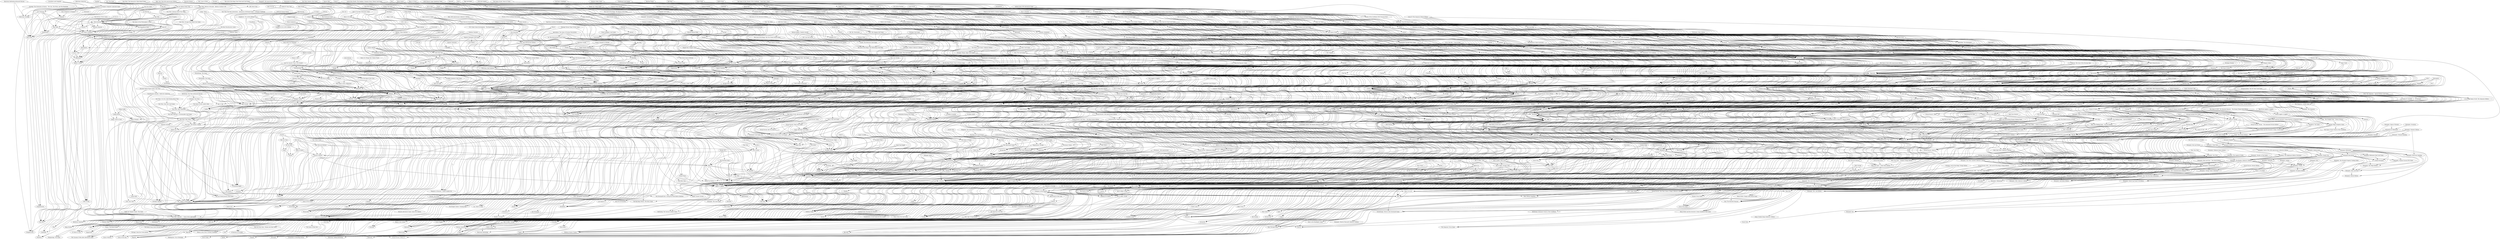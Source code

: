 digraph G {
"Dark Tower" -> "Dragonmaster" ["weight"=0.138479096680118]
"Shadowlord!" -> "Dragonmaster" ["weight"=0.106385452688462]
"Stop Thief" -> "Dragonmaster" ["weight"=0.104528182862227]
"Shadowlord!" -> "Dark Tower" ["weight"=0.0915205424323719]
"Dungeon!" -> "Dark Tower" ["weight"=0.119773583527384]
"Stop Thief" -> "Dark Tower" ["weight"=0.145697989510884]
"Crossbows and Catapults" -> "Dark Tower" ["weight"=0.116511992660085]
"Electronic Stratego" -> "Dark Tower" ["weight"=0.0819003112723784]
"Lost Treasure" -> "Dark Tower" ["weight"=0.0907773556398001]
"Dungeons & Dragons Computer Labyrinth Game" -> "Dark Tower" ["weight"=0.158754942440389]
"Electronic Battleship Advanced Mission" -> "Dark Tower" ["weight"=0.0601753536428948]
"Dungeon!" -> "Shadowlord!" ["weight"=0.0963746165266325]
"Solarquest" -> "Shadowlord!" ["weight"=0.0853115844433845]
"Stop Thief" -> "Shadowlord!" ["weight"=0.0916548426021904]
"Crossbows and Catapults" -> "Shadowlord!" ["weight"=0.0812989465164461]
"Dungeons & Dragons Computer Labyrinth Game" -> "Shadowlord!" ["weight"=0.0855116335590749]
"Stop Thief" -> "Pay Day" ["weight"=0.0991031807092338]
"Stop Thief" -> "This Game is Bonkers!" ["weight"=0.115398239149632]
"The Inventors" -> "Stop Thief" ["weight"=0.103944801014211]
"Lost Treasure" -> "Stop Thief" ["weight"=0.154128141258218]
"Dungeons & Dragons Computer Labyrinth Game" -> "Stop Thief" ["weight"=0.0992137264611963]
"Electronic Detective" -> "Stop Thief" ["weight"=0.0904958653835377]
"Dungeons & Dragons Computer Labyrinth Game" -> "Dungeon!" ["weight"=0.0978878140638357]
"Clue: Dungeons & Dragons" -> "Dungeon!" ["weight"=0.0604024920906796]
"Crossbows and Catapults" -> "Dungeon!" ["weight"=0.0884798113001249]
"Lost Treasure" -> "Electronic Stratego" ["weight"=0.0660198405908947]
"Dungeons & Dragons Computer Labyrinth Game" -> "Electronic Stratego" ["weight"=0.0732077561068249]
"Electronic Battleship Advanced Mission" -> "Electronic Stratego" ["weight"=0.0798611464938866]
"Stratego: The Chronicles of Narnia – The Lion, The Witch, and The Wardrobe" -> "Electronic Stratego" ["weight"=0.0512271414021786]
"Lost Treasure" -> "The Inventors" ["weight"=0.0837397443869487]
"Dungeons & Dragons Computer Labyrinth Game" -> "Lost Treasure" ["weight"=0.102448320419688]
"Lost Treasure" -> "Dungeon Dice" ["weight"=0.0836315492805428]
"Lost Treasure" -> "This Game is Bonkers!" ["weight"=0.0904060525127674]
"Electronic Battleship Advanced Mission" -> "Lost Treasure" ["weight"=0.0813812431931345]
"Dungeons & Dragons Computer Labyrinth Game" -> "Dungeon Dice" ["weight"=0.117962390364253]
"Dungeons & Dragons Computer Labyrinth Game" -> "Clue: Dungeons & Dragons" ["weight"=0.0507929332371237]
"Electronic Detective" -> "Dungeons & Dragons Computer Labyrinth Game" ["weight"=0.0784783447669511]
"Fortress America" -> "Broadsides & Boarding Parties" ["weight"=0.197902233520472]
"Fortress America" -> "Conquest of the Empire" ["weight"=0.313058627370596]
"Fortress America" -> "Axis & Allies" ["weight"=0.305321672292367]
"Ikusa" -> "Fortress America" ["weight"=0.302568989670203]
"Axis & Allies: Europe" -> "Fortress America" ["weight"=0.193770558516956]
"Axis & Allies: Pacific" -> "Fortress America" ["weight"=0.196036274472843]
"Castle Risk" -> "Fortress America" ["weight"=0.142437409135998]
"War! Age of Imperialism" -> "Fortress America" ["weight"=0.133876263153507]
"Conquest of the Empire" -> "Fortress America" ["weight"=0.161140850291414]
"Warlords of Europe" -> "Fortress America" ["weight"=0.0943994736466343]
"Fortress America" -> "Fortress America" ["weight"=0.146677080594769]
"Conquest of the Empire" -> "Broadsides & Boarding Parties" ["weight"=0.27111118312756]
"Ikusa" -> "Broadsides & Boarding Parties" ["weight"=0.14251095952735]
"Broadside" -> "Broadsides & Boarding Parties" ["weight"=0.124458722931291]
"Battle-Cry" -> "Broadsides & Boarding Parties" ["weight"=0.0997461836115615]
"Axis & Allies" -> "Conquest of the Empire" ["weight"=0.220584840728188]
"Ikusa" -> "Conquest of the Empire" ["weight"=0.212180322696752]
"Broadside" -> "Conquest of the Empire" ["weight"=0.156115289560737]
"Skirmish" -> "Conquest of the Empire" ["weight"=0.127186461471012]
"Battle-Cry" -> "Conquest of the Empire" ["weight"=0.14280022442566]
"Castle Risk" -> "Conquest of the Empire" ["weight"=0.12367126405174]
"Chess" -> "Axis & Allies" ["weight"=0.174558213786358]
"Risk" -> "Axis & Allies" ["weight"=0.21936884309729]
"Ikusa" -> "Axis & Allies" ["weight"=0.300793661998079]
"Axis & Allies: Europe" -> "Axis & Allies" ["weight"=0.275252577058259]
"Axis & Allies: Pacific" -> "Axis & Allies" ["weight"=0.261016215684219]
"Risk 2210 A.D." -> "Axis & Allies" ["weight"=0.161712886762212]
"Stratego" -> "Axis & Allies" ["weight"=0.18868299703271]
"Castle Risk" -> "Axis & Allies" ["weight"=0.1546415840103]
"The World at War" -> "Axis & Allies" ["weight"=0.101682479378173]
"Axis & Allies" -> "Axis & Allies" ["weight"=0.235124277093895]
"Risk & Castle Risk" -> "Axis & Allies" ["weight"=0.0444203506619013]
"Axis & Allies: Europe" -> "Ikusa" ["weight"=0.190932764368811]
"Conquest of the Empire" -> "Ikusa" ["weight"=0.19189847355433]
"Fortress America" -> "Ikusa" ["weight"=0.11439444493011]
"Risk 2210 A.D." -> "Axis & Allies: Europe" ["weight"=0.133004157415117]
"Axis & Allies: Pacific" -> "Axis & Allies: Europe" ["weight"=0.572669435406809]
"War! Age of Imperialism" -> "Axis & Allies: Europe" ["weight"=0.139915565432924]
"The American Civil War" -> "Axis & Allies: Europe" ["weight"=0.149554244806438]
"Attack!" -> "Axis & Allies: Europe" ["weight"=0.143893121042521]
"Axis & Allies: D-Day" -> "Axis & Allies: Europe" ["weight"=0.334044554760281]
"Axis & Allies" -> "Axis & Allies: Europe" ["weight"=0.274739981269742]
"Conquest of the Empire" -> "Axis & Allies: Europe" ["weight"=0.150755805052715]
"Axis & Allies: Battle of the Bulge" -> "Axis & Allies: Europe" ["weight"=0.262720862778741]
"The World at War" -> "Axis & Allies: Pacific" ["weight"=0.119030511904704]
"Axis & Allies: D-Day" -> "Axis & Allies: Pacific" ["weight"=0.341808621738252]
"Axis & Allies" -> "Axis & Allies: Pacific" ["weight"=0.270593332021244]
"Axis & Allies: Battle of the Bulge" -> "Axis & Allies: Pacific" ["weight"=0.291349034142956]
"Axis & Allies:  Guadalcanal" -> "Axis & Allies: Pacific" ["weight"=0.274967187944969]
"Risk & Castle Risk" -> "Castle Risk" ["weight"=0.0721177817629701]
"The American Civil War" -> "War! Age of Imperialism" ["weight"=0.213083934717755]
"Napoleon in Europe" -> "War! Age of Imperialism" ["weight"=0.211013172943656]
"Sid Meier's Civilization: The Boardgame" -> "War! Age of Imperialism" ["weight"=0.159299684724085]
"Attack!" -> "War! Age of Imperialism" ["weight"=0.190170803334507]
"Conquest of the Empire" -> "War! Age of Imperialism" ["weight"=0.150726109124373]
"Warlords of Europe" -> "War! Age of Imperialism" ["weight"=0.106157069178965]
"Conquest of the Empire" -> "Blood Feud in New York" ["weight"=0.126873932500204]
"Conquest of the Empire" -> "Sid Meier's Civilization: The Boardgame" ["weight"=0.130401717037795]
"Conquest of the Empire" -> "Attack!" ["weight"=0.180115464651918]
"Warlords of Europe" -> "Conquest of the Empire" ["weight"=0.122311386730933]
"Fortress America" -> "Conquest of the Empire" ["weight"=0.107562047010801]
"Conspiracy" -> "Black Box" ["weight"=0.128590244178198]
"Twixt" -> "Black Box" ["weight"=0.171179010541744]
"Continuo" -> "Black Box" ["weight"=0.125184862665711]
"All The King's Men" -> "Black Box" ["weight"=0.10956111879122]
"Ploy" -> "Black Box" ["weight"=0.12028081323675]
"Shuttles" -> "Black Box" ["weight"=0.0869089560213864]
"Skirrid" -> "Black Box" ["weight"=0.113105322393889]
"Trippples" -> "Black Box" ["weight"=0.136101955781631]
"Kensington" -> "Black Box" ["weight"=0.124713964485786]
"Qubic" -> "Black Box" ["weight"=0.0928503521547392]
"Twixt" -> "Conspiracy" ["weight"=0.121908153040033]
"All The King's Men" -> "Conspiracy" ["weight"=0.117406467296684]
"Twixt" -> "Feudal" ["weight"=0.224015851264007]
"Twixt" -> "Breakthru" ["weight"=0.213283587469865]
"All The King's Men" -> "Twixt" ["weight"=0.106926740507804]
"Pente" -> "Twixt" ["weight"=0.175981964746451]
"Ploy" -> "Twixt" ["weight"=0.221525697661218]
"Oh-Wah-Ree" -> "Twixt" ["weight"=0.184393210326228]
"Trippples" -> "Twixt" ["weight"=0.120917499085328]
"The Generals" -> "Twixt" ["weight"=0.0444822773482329]
"Terrace" -> "Twixt" ["weight"=0.124728587932684]
"The Book of Classic Board Games" -> "Twixt" ["weight"=0.0712968132944966]
"Qubic" -> "Twixt" ["weight"=0.0965596354993262]
"DaVinci's Challenge" -> "Twixt" ["weight"=0.0724891342799026]
"Duo" -> "Continuo" ["weight"=0.100888531155337]
"Trippples" -> "Continuo" ["weight"=0.110328873776629]
"Kensington" -> "Continuo" ["weight"=0.131328626841601]
"The Generals" -> "All The King's Men" ["weight"=0.0633060230764829]
"Ploy" -> "All The King's Men" ["weight"=0.107795481086076]
"Ploy" -> "Feudal" ["weight"=0.214393237964654]
"Ploy" -> "Breakthru" ["weight"=0.276280684505794]
"Ploy" -> "Jumpin" ["weight"=0.225521895084442]
"Oh-Wah-Ree" -> "Ploy" ["weight"=0.245255641502864]
"Trippples" -> "Ploy" ["weight"=0.140720592687815]
"Terrace" -> "Ploy" ["weight"=0.105545711478652]
"Skirrid" -> "Shuttles" ["weight"=0.101553013285058]
"Trippples" -> "Shuttles" ["weight"=0.0794120829993947]
"Qubic" -> "Shuttles" ["weight"=0.0852556161860921]
"Trippples" -> "Skirrid" ["weight"=0.112038543138806]
"Kensington" -> "Skirrid" ["weight"=0.111538209569878]
"Trippples" -> "Oh-Wah-Ree" ["weight"=0.134807412738448]
"Kensington" -> "Trippples" ["weight"=0.109897600707162]
"Qubic" -> "Trippples" ["weight"=0.104754986200016]
"Trumpet" -> "Bazaar" ["weight"=0.123032253620016]
"Yahtzee Deluxe Poker" -> "Trumpet" ["weight"=0.11667220796926]
"Venture" -> "Trumpet" ["weight"=0.111855123781139]
"Sharp Shooters" -> "Trumpet" ["weight"=0.132601646223306]
"Stack" -> "Trumpet" ["weight"=0.0862874579851434]
"Venture" -> "Bazaar" ["weight"=0.219292491364539]
"Sharp Shooters" -> "Bazaar" ["weight"=0.160328922027964]
"Executive Decision" -> "Bazaar" ["weight"=0.152210212065234]
"Oh-Wah-Ree" -> "Bazaar" ["weight"=0.148414978676607]
"Stack" -> "Bazaar" ["weight"=0.0685692330374996]
"Stack" -> "Yahtzee Deluxe Poker" ["weight"=0.0695589060098237]
"Sharp Shooters" -> "Yahtzee Deluxe Poker" ["weight"=0.253154461525747]
"World Series of Yahtzee" -> "Yahtzee Deluxe Poker" ["weight"=0.0783750799578003]
"Venture" -> "High-Bid" ["weight"=0.192415445396463]
"Executive Decision" -> "Venture" ["weight"=0.223791987323206]
"Oh-Wah-Ree" -> "Venture" ["weight"=0.153241310989578]
"Stack" -> "Sharp Shooters" ["weight"=0.0951323602661824]
"Star Wars: The Queen's Gambit" -> "Buffy the Vampire Slayer: The Game" ["weight"=0.147719574087948]
"Star Wars: Epic Duels" -> "Buffy the Vampire Slayer: The Game" ["weight"=0.147496018143728]
"Battleball" -> "Star Wars: The Queen's Gambit" ["weight"=0.160891499881087]
"Star Wars: The Queen's Gambit" -> "Star Wars: Episode 1 – Clash of the Lightsabers" ["weight"=0.196773098510345]
"Star Wars: The Queen's Gambit" -> "Battle Cry" ["weight"=0.214684918608866]
"Star Wars: The Queen's Gambit" -> "Stratego Legends" ["weight"=0.100863584706481]
"Star Wars: The Queen's Gambit" -> "Thunder Road" ["weight"=0.106909754790915]
"Star Wars Episode I: Customizable Card Game" -> "Star Wars: The Queen's Gambit" ["weight"=0.0871331221109327]
"Star Wars: Epic Duels" -> "Star Wars: The Queen's Gambit" ["weight"=0.276604859089926]
"Star Wars: Jedi Unleashed" -> "Star Wars: The Queen's Gambit" ["weight"=0.125085780646357]
"Mission Command Sea" -> "Star Wars: The Queen's Gambit" ["weight"=0.126520956868605]
"Battleball" -> "Star Wars: Epic Duels" ["weight"=0.214668654187947]
"Vampire Hunter" -> "Star Wars: Epic Duels" ["weight"=0.0892412672957148]
"Star Wars: Epic Duels" -> "Ultimate Stratego" ["weight"=0.0550385854858025]
"The Game of Life: A Jedi's Path" -> "Star Wars: Epic Duels" ["weight"=0.114037200712999]
"Sorry! Sliders" -> "Star Wars: Epic Duels" ["weight"=0.141721046241048]
"Star Wars: Epic Duels" -> "Star Wars: Episode 1 – Clash of the Lightsabers" ["weight"=0.207007615465447]
"Star Wars: Epic Duels" -> "Battle Cry" ["weight"=0.166645165545151]
"Star Wars: Epic Duels" -> "The Powerpuff Girls: Saving the World Before Bedtime" ["weight"=0.0792181135221179]
"Star Wars: Epic Duels" -> "Stratego Legends" ["weight"=0.0805876842761105]
"Star Wars: Jedi Unleashed" -> "Star Wars: Epic Duels" ["weight"=0.168159808276851]
"Stratego: Star Wars" -> "Star Wars: Epic Duels" ["weight"=0.112066195017397]
"Transformers Armada:  Battle for Cybertron" -> "Star Wars: Epic Duels" ["weight"=0.147858064591716]
"Attacktix Battle Figure Game: Star Wars" -> "Star Wars: Epic Duels" ["weight"=0.108970634414611]
"Feudal" -> "Breakthru" ["weight"=0.190772620524203]
"Jumpin" -> "Breakthru" ["weight"=0.299876302919989]
"Foil" -> "Breakthru" ["weight"=0.225811090213529]
"Executive Decision" -> "Breakthru" ["weight"=0.193662838140445]
"Oh-Wah-Ree" -> "Breakthru" ["weight"=0.25389272578545]
"Outwit" -> "Breakthru" ["weight"=0.090695353040695]
"Othello" -> "Pente" ["weight"=0.194805741169474]
"Backgammon" -> "Pente" ["weight"=0.176704653118998]
"Kalah" -> "Pente" ["weight"=0.151115241045278]
"Terrace" -> "Pente" ["weight"=0.0975925029464655]
"DaVinci's Challenge" -> "Pente" ["weight"=0.0883053778882801]
"Oh-Wah-Ree" -> "High-Bid" ["weight"=0.229009334778608]
"Oh-Wah-Ree" -> "Jumpin" ["weight"=0.270109321590324]
"Oh-Wah-Ree" -> "Foil" ["weight"=0.224261422534168]
"Oh-Wah-Ree" -> "Executive Decision" ["weight"=0.214199944300747]
"Oh-Wah-Ree" -> "Point Of Law" ["weight"=0.181281447595243]
"Quinto" -> "Oh-Wah-Ree" ["weight"=0.246225653386554]
"The Book of Classic Board Games" -> "Oh-Wah-Ree" ["weight"=0.0988175687806409]
"Husker Du?" -> "Oh-Wah-Ree" ["weight"=0.0636138113964778]
"The Generals" -> "Othello" ["weight"=0.0432501063644713]
"DaVinci's Challenge" -> "Kalah" ["weight"=0.0765089738736673]
"DaVinci's Challenge" -> "Othello" ["weight"=0.0811873578118747]
"Facts in Five" -> "Times to Remember" ["weight"=0.148670483100508]
"Facts in Five" -> "High-Bid" ["weight"=0.216980077506745]
"Facts in Five" -> "Foil" ["weight"=0.24236666237567]
"Facts in Five" -> "Chronology" ["weight"=0.0928656344010683]
"Image" -> "Facts in Five" ["weight"=0.239323969075868]
"Ubi" -> "Facts in Five" ["weight"=0.099642533467891]
"Password" -> "Facts in Five" ["weight"=0.18442411776641]
"Stocks & Bonds" -> "Facts in Five" ["weight"=0.227353384209515]
"Probe" -> "Facts in Five" ["weight"=0.146379393437437]
"Flinch" -> "Facts in Five" ["weight"=0.126541888633447]
"Stage II" -> "Facts in Five" ["weight"=0.15034723880185]
"Global Pursuit" -> "Facts in Five" ["weight"=0.0791403063076345]
"On Assignment with National Geographic" -> "Facts in Five" ["weight"=0.063440679363643]
"Wit's End" -> "Times to Remember" ["weight"=0.0851097536131746]
"Encore" -> "Times to Remember" ["weight"=0.0818086567133088]
"Probe" -> "Times to Remember" ["weight"=0.119301665540616]
"Anybody's Guess" -> "Times to Remember" ["weight"=0.187268764804787]
"Password" -> "Times to Remember" ["weight"=0.140768386560377]
"Picture Picture" -> "Times to Remember" ["weight"=0.103706462364725]
"Oodles" -> "Times to Remember" ["weight"=0.154002188963607]
"Ultimate Outburst" -> "Times to Remember" ["weight"=0.119704019247495]
"Split Second" -> "Times to Remember" ["weight"=0.197347623633]
"Inklings" -> "Times to Remember" ["weight"=0.18504053211462]
"Jeopardy!" -> "Times to Remember" ["weight"=0.144888174914472]
"Stage II" -> "Times to Remember" ["weight"=0.168427036403563]
"Channel Surfing" -> "Times to Remember" ["weight"=0.0919135875765718]
"Pig Pong" -> "Times to Remember" ["weight"=0.0853373188073599]
"Songburst: 70's & 80's Edition" -> "Times to Remember" ["weight"=0.127425598716864]
"Pyramid: Home Game" -> "Times to Remember" ["weight"=0.135556151314131]
"24 Game" -> "Times to Remember" ["weight"=0.0554900382963413]
"Adverteasing" -> "Times to Remember" ["weight"=0.10772413668447]
"Celebrity Taboo" -> "Times to Remember" ["weight"=0.11350723922966]
"Liebrary" -> "Times to Remember" ["weight"=0.0514597756870048]
"Tom Clancy's Politika" -> "High-Bid" ["weight"=0.0772056096939352]
"Mr. President" -> "High-Bid" ["weight"=0.194396981283448]
"Foil" -> "High-Bid" ["weight"=0.242501761872034]
"Executive Decision" -> "High-Bid" ["weight"=0.254179075125599]
"Stocks & Bonds" -> "High-Bid" ["weight"=0.258249302306538]
"Anti-Monopoly II" -> "High-Bid" ["weight"=0.0603853821962462]
"Point Of Law" -> "High-Bid" ["weight"=0.215899287473844]
"Square Mile" -> "High-Bid" ["weight"=0.138503396551143]
"Global Survival" -> "High-Bid" ["weight"=0.128452866453988]
"Probe" -> "Foil" ["weight"=0.124512888380142]
"Flinch" -> "Foil" ["weight"=0.115362589812362]
"Outwit" -> "Foil" ["weight"=0.114518797371134]
"Tennis" -> "Foil" ["weight"=0.129288029406509]
"Foil" -> "Jumpin" ["weight"=0.249005073500779]
"Image" -> "Foil" ["weight"=0.215676489661416]
"Executive Decision" -> "Foil" ["weight"=0.21468259095812]
"Stocks & Bonds" -> "Foil" ["weight"=0.20388968046677]
"Point Of Law" -> "Foil" ["weight"=0.208601157771411]
"Coup d'État" -> "Foil" ["weight"=0.138451277476602]
"Touring" -> "Foil" ["weight"=0.0881645573249012]
"Quinto" -> "Foil" ["weight"=0.230783744666286]
"Bali" -> "Foil" ["weight"=0.134872388927018]
"Husker Du?" -> "Foil" ["weight"=0.0645242683506163]
"Password" -> "Chronology" ["weight"=0.0854376868537085]
"Chronology" -> "Chronology" ["weight"=0.0484210761562013]
"Tennis" -> "Image" ["weight"=0.0986756046823479]
"Stocks & Bonds" -> "Image" ["weight"=0.213619113056391]
"Coup d'État" -> "Image" ["weight"=0.105621641115244]
"Global Pursuit" -> "Image" ["weight"=0.0708926893272847]
"Password" -> "Ubi" ["weight"=0.085200315119003]
"Stage II" -> "Ubi" ["weight"=0.103565477794852]
"Password" -> "Wit's End" ["weight"=0.0799245484080625]
"Chronology" -> "Password" ["weight"=0.0400382978416844]
"Probe" -> "Password" ["weight"=0.169558996761741]
"Flinch" -> "Password" ["weight"=0.115734887936854]
"Stadium Checkers" -> "Password" ["weight"=0.101612479216587]
"Password" -> "25 Words or Less" ["weight"=0.186462100212173]
"Inklings" -> "Password" ["weight"=0.168098450217395]
"What Were You Thinking?" -> "Password" ["weight"=0.141586140277528]
"Jeopardy!" -> "Password" ["weight"=0.18315241841895]
"Stage II" -> "Password" ["weight"=0.157111085896959]
"Pyramid: Home Game" -> "Password" ["weight"=0.199977562116111]
"Concentration" -> "Password" ["weight"=0.172918089761937]
"Win, Lose or Draw" -> "Password" ["weight"=0.147348320932436]
"Stocks & Bonds" -> "Win, Place & Show" ["weight"=0.199319028581067]
"Stocks & Bonds" -> "Lie, Cheat & Steal" ["weight"=0.0906737902646915]
"Stocks & Bonds" -> "Mr. President" ["weight"=0.221668953410986]
"Stocks & Bonds" -> "Regatta" ["weight"=0.17083932376656]
"Stocks & Bonds" -> "Executive Decision" ["weight"=0.281025852207189]
"Coup d'État" -> "Stocks & Bonds" ["weight"=0.103466041301256]
"Blue Line Hockey" -> "Stocks & Bonds" ["weight"=0.156317567472948]
"Stock Market Game" -> "Stocks & Bonds" ["weight"=0.118997556756154]
"Flinch" -> "Probe" ["weight"=0.1310935697534]
"Global Pursuit" -> "Probe" ["weight"=0.0965247312589551]
"Stadium Checkers" -> "Probe" ["weight"=0.090300170619305]
"Stage II" -> "Anybody's Guess" ["weight"=0.166189649266558]
"Stage II" -> "25 Words or Less" ["weight"=0.153482576152054]
"Stage II" -> "Inklings" ["weight"=0.162685771350041]
"Stage II" -> "Whatzit?" ["weight"=0.0830337062640049]
"Personal Preference" -> "Stage II" ["weight"=0.0844490331391939]
"Liebrary" -> "Stage II" ["weight"=0.0869188569821693]
"On Assignment with National Geographic" -> "Global Pursuit" ["weight"=0.116728137757023]
"The Quest of the Philosopher's Stone" -> "Billionaire" ["weight"=0.0612958961444053]
"Prize Property" -> "The Quest of the Philosopher's Stone" ["weight"=0.0715838765342208]
"King Oil" -> "Billionaire" ["weight"=0.155988680388103]
"The Inventors" -> "Billionaire" ["weight"=0.198341920528685]
"Careers" -> "Billionaire" ["weight"=0.129834882334433]
"Masterpiece" -> "Billionaire" ["weight"=0.14319311932248]
"Billionaire" -> "Landslide" ["weight"=0.147361300267525]
"Billionaire" -> "Dealer's Choice" ["weight"=0.175886574293625]
"Prize Property" -> "Billionaire" ["weight"=0.161622474549602]
"Prize Property" -> "King Oil" ["weight"=0.196297310384135]
"Prize Property" -> "Landslide" ["weight"=0.123396831413839]
"Prize Property" -> "Dealer's Choice" ["weight"=0.13728362825956]
"The Inventors" -> "Pay Day" ["weight"=0.109088517421276]
"Pay Day" -> "Careers" ["weight"=0.16863166648409]
"Sorry!" -> "Pay Day" ["weight"=0.189779005880864]
"The Game of Life" -> "Pay Day" ["weight"=0.221392931281763]
"Pay Day" -> "Masterpiece" ["weight"=0.137545085844997]
"Battleship" -> "Pay Day" ["weight"=0.181670067206225]
"Pay Day" -> "Jumanji" ["weight"=0.0840349975284166]
"This Game is Bonkers!" -> "Pay Day" ["weight"=0.135498656557574]
"Gambler" -> "Pay Day" ["weight"=0.122177624085662]
"The Game of Life: Twists & Turns" -> "Pay Day" ["weight"=0.072322681802732]
"The Inventors" -> "This Game is Bonkers!" ["weight"=0.111580878773507]
"This Game is Bonkers!" -> "Dungeon Dice" ["weight"=0.122400521199567]
"Star Wars: Destroy Death Star Game" -> "This Game is Bonkers!" ["weight"=0.0511512235951772]
"This Game is Bonkers!" -> "Whodunit" ["weight"=0.101975676175213]
"The Magnificent Race" -> "This Game is Bonkers!" ["weight"=0.127377906814919]
"Mystery Mansion" -> "This Game is Bonkers!" ["weight"=0.079255446040475]
"Gambler" -> "This Game is Bonkers!" ["weight"=0.142461276541146]
"Fun City Game" -> "This Game is Bonkers!" ["weight"=0.143358119907502]
"The Six Million Dollar Man" -> "This Game is Bonkers!" ["weight"=0.119788553927379]
"The Inventors" -> "King Oil" ["weight"=0.153218975009412]
"The Inventors" -> "Web of Gold" ["weight"=0.085809634531352]
"The Inventors" -> "Dealer's Choice" ["weight"=0.137319804613689]
"The Inventors" -> "Trust Me" ["weight"=0.135773953973912]
"The Inventors" -> "Careers" ["weight"=0.130367884181106]
"The Inventors" -> "Masterpiece" ["weight"=0.159476980673461]
"The Inventors" -> "The Magnificent Race" ["weight"=0.170522445105371]
"The Inventors" -> "Bermuda Triangle" ["weight"=0.126262871263597]
"The Inventors" -> "Mystery Mansion" ["weight"=0.0792917691970352]
"The Inventors" -> "Whosit?" ["weight"=0.117293868604523]
"The Inventors" -> "Why" ["weight"=0.0783493529235743]
"The Inventors" -> "Battlestar Galactica" ["weight"=0.0654564002441007]
"Gambler" -> "The Inventors" ["weight"=0.177412363910376]
"Spy Web" -> "The Inventors" ["weight"=0.0608510219599829]
"Go For It!" -> "The Inventors" ["weight"=0.0835898494963354]
"Fun City Game" -> "The Inventors" ["weight"=0.113866125137342]
"Lie Detector" -> "The Inventors" ["weight"=0.0804062744706992]
"The Perilous Parlor Game" -> "The Inventors" ["weight"=0.0658551586105075]
"The Six Million Dollar Man" -> "The Inventors" ["weight"=0.0899180576070717]
"Electronic Detective" -> "Dungeon Dice" ["weight"=0.0693558460298614]
"King Oil" -> "Web of Gold" ["weight"=0.110104035686252]
"King Oil" -> "Dealer's Choice" ["weight"=0.14465714438411]
"King Oil" -> "The Sinking of the Titanic" ["weight"=0.120954330953688]
"King Oil" -> "Bermuda Triangle" ["weight"=0.164267791491744]
"Lie Detector" -> "King Oil" ["weight"=0.0710703644421586]
"Bermuda Triangle" -> "Web of Gold" ["weight"=0.0933185274570841]
"Spy Web" -> "Web of Gold" ["weight"=0.0619441122641065]
"Lie Detector" -> "Web of Gold" ["weight"=0.118229193663102]
"The Sinking of the Titanic" -> "Dealer's Choice" ["weight"=0.0952385241168751]
"Bermuda Triangle" -> "Dealer's Choice" ["weight"=0.0931184978032552]
"Masterpiece" -> "Dealer's Choice" ["weight"=0.12764182625948]
"Dealer's Choice" -> "Landslide" ["weight"=0.128534417365084]
"Bermuda Triangle" -> "The Sinking of the Titanic" ["weight"=0.142526985551399]
"Lie Detector" -> "Spy Web" ["weight"=0.0906693059541988]
"Careers" -> "Trust Me" ["weight"=0.0924186848992408]
"Whosit?" -> "Trust Me" ["weight"=0.100867128489011]
"Go For It!" -> "Trust Me" ["weight"=0.127010741793893]
"Gambler" -> "Trust Me" ["weight"=0.152054756327831]
"The Perilous Parlor Game" -> "Trust Me" ["weight"=0.0742659928478922]
"Masterpiece" -> "Careers" ["weight"=0.171985080657651]
"Sorry!" -> "Careers" ["weight"=0.146482592149645]
"The Game of Life" -> "Careers" ["weight"=0.156421876780967]
"Gambler" -> "Careers" ["weight"=0.127386725691082]
"The Game of Life" -> "Masterpiece" ["weight"=0.119059609270963]
"The Magnificent Race" -> "Whodunit" ["weight"=0.0750560343605958]
"By Jove" -> "The Magnificent Race" ["weight"=0.0758321209325678]
"Gambler" -> "The Magnificent Race" ["weight"=0.148908734292165]
"Fun City Game" -> "The Magnificent Race" ["weight"=0.113503607742733]
"Star Wars: Return of the Jedi – Battle at Sarlacc's Pit" -> "Mystery Mansion" ["weight"=0.0745846972982531]
"Fun City Game" -> "Mystery Mansion" ["weight"=0.117776734027093]
"Gambler" -> "Whosit?" ["weight"=0.129987936053934]
"Go For It!" -> "Whosit?" ["weight"=0.0928136671032022]
"The Six Million Dollar Man" -> "Why" ["weight"=0.103468192872868]
"Star Wars: Escape from Death Star Game" -> "Battlestar Galactica" ["weight"=0.130174102621079]
"Star Wars: Return of the Jedi – Battle at Sarlacc's Pit" -> "Battlestar Galactica" ["weight"=0.0677727543146835]
"The Six Million Dollar Man" -> "Battlestar Galactica" ["weight"=0.108665507078493]
"NFL Rush Zone" -> "Battlestar Galactica" ["weight"=0.0556680317784277]
"Gambler" -> "Whodunit" ["weight"=0.0906028134682645]
"Gambler" -> "By Jove" ["weight"=0.0520227625632219]
"The Six Million Dollar Man" -> "Star Wars: Escape from Death Star Game" ["weight"=0.120314820446656]
"The Six Million Dollar Man" -> "Star Wars: Destroy Death Star Game" ["weight"=0.0920261727781665]
"Lost: The Game" -> "The Six Million Dollar Man" ["weight"=0.064347832621898]
"Quidditch: The Game" -> "Harry Potter: Diagon Alley Board Game" ["weight"=0.0462347527493074]
"Quidditch: The Game" -> "Harry Potter and the Sorcerer's Stone Quidditch Card Game" ["weight"=0.0733943668529871]
"Quidditch: The Game" -> "Harry Potter and the Sorcerer's Stone: Trivia Game" ["weight"=0.0744717630974346]
"Harry Potter and the Sorcerer's Stone Mystery at Hogwarts Game" -> "Quidditch: The Game" ["weight"=0.0711003635599747]
"Harry Potter and the Sorcerer's Stone Mystery at Hogwarts Game" -> "Harry Potter: Diagon Alley Board Game" ["weight"=0.153107342901989]
"Harry Potter and the Sorcerer's Stone: Trivia Game" -> "Harry Potter: Diagon Alley Board Game" ["weight"=0.108441489257046]
"Harry Potter and the Sorcerer's Stone Mystery at Hogwarts Game" -> "Harry Potter and the Sorcerer's Stone Quidditch Card Game" ["weight"=0.103741180204765]
"UNO: Harry Potter" -> "Harry Potter and the Sorcerer's Stone Quidditch Card Game" ["weight"=0.103223452891615]
"Harry Potter and the Sorcerer's Stone: Trivia Game" -> "Harry Potter and the Sorcerer's Stone Quidditch Card Game" ["weight"=0.128326397791431]
"Harry Potter and the Sorcerer's Stone Mystery at Hogwarts Game" -> "Harry Potter and the Sorcerer's Stone: Trivia Game" ["weight"=0.208104959333324]
"Harry Potter and the Sorcerer's Stone: Trivia Game" -> "UNO: Harry Potter" ["weight"=0.0905238117832118]
"Scene It? Harry Potter" -> "Harry Potter and the Sorcerer's Stone: Trivia Game" ["weight"=0.0695709613707102]
"Scene It? Harry Potter Second Edition" -> "Harry Potter and the Sorcerer's Stone: Trivia Game" ["weight"=0.0508760405313963]
"Harry Potter and the Sorcerer's Stone Mystery at Hogwarts Game" -> "UNO: Harry Potter" ["weight"=0.0926399951298892]
"Scene It? Harry Potter" -> "Harry Potter and the Sorcerer's Stone Mystery at Hogwarts Game" ["weight"=0.0998826434361634]
"Scene It? Harry Potter Second Edition" -> "Harry Potter and the Sorcerer's Stone Mystery at Hogwarts Game" ["weight"=0.0544467258764206]
"Battleball" -> "Apples to Apples" ["weight"=0.129365472341334]
"Battleball" -> "Star Wars: Episode 1 – Clash of the Lightsabers" ["weight"=0.156227511809408]
"Battleball" -> "Battle Cry" ["weight"=0.151502992201247]
"Battleball" -> "Thunder Road" ["weight"=0.142498883449263]
"Battleball" -> "The Powerpuff Girls: Saving the World Before Bedtime" ["weight"=0.0981481621942328]
"Battleball" -> "Lionheart" ["weight"=0.113533256499792]
"Battleball" -> "Vampire Hunter" ["weight"=0.110022448799417]
"Battleball" -> "Roller Coaster Tycoon" ["weight"=0.109295232231484]
"Battleball" -> "1313 Dead End Drive" ["weight"=0.0955338614557398]
"Battleball" -> "Dread Pirate" ["weight"=0.0528483238365659]
"Transformers Armada:  Battle for Cybertron" -> "Battleball" ["weight"=0.110723631359475]
"Mission Command Land" -> "Battleball" ["weight"=0.148669904514982]
"Mission Command Sea" -> "Battleball" ["weight"=0.178319637748809]
"Mission Command Air" -> "Battleball" ["weight"=0.172140412552459]
"Break the Safe" -> "Battleball" ["weight"=0.126575886492612]
"Attacktix Battle Figure Game: Star Wars" -> "Battleball" ["weight"=0.135410856411665]
"Dread Pirate: Buccaneer's Revenge" -> "Battleball" ["weight"=0.0416138086134022]
"Laser Battle" -> "Battleball" ["weight"=0.0865914122865861]
"Battleship Express" -> "Battleball" ["weight"=0.110401249288246]
"Sorry! Sliders" -> "Battleball" ["weight"=0.204706126721334]
"Yahtzee Free for All" -> "Battleball" ["weight"=0.116366550195976]
"Disney Pixar Cars 2 Sorry Sliders: World Grand Prix Race Edition" -> "Battleball" ["weight"=0.111651966342876]
"Pit" -> "Apples to Apples" ["weight"=0.249333148290311]
"Balderdash" -> "Apples to Apples" ["weight"=0.235137322659019]
"Scrabble" -> "Apples to Apples" ["weight"=0.294130814820874]
"Quiddler" -> "Apples to Apples" ["weight"=0.182298762353618]
"Would You Rather...?" -> "Apples to Apples" ["weight"=0.111250179885698]
"Cranium" -> "Apples to Apples" ["weight"=0.256205628403272]
"Taboo" -> "Apples to Apples" ["weight"=0.246239100674489]
"Blink" -> "Apples to Apples" ["weight"=0.147376581038048]
"Rook" -> "Apples to Apples" ["weight"=0.169793822449404]
"Canasta Caliente" -> "Apples to Apples" ["weight"=0.106761763008105]
"Five Crowns" -> "Apples to Apples" ["weight"=0.143166662337139]
"Beyond Balderdash" -> "Apples to Apples" ["weight"=0.176503074637091]
"Spy Alley" -> "Apples to Apples" ["weight"=0.0944900412710388]
"Scattergories" -> "Apples to Apples" ["weight"=0.283976204904869]
"Blokus" -> "Apples to Apples" ["weight"=0.285126039001088]
"Catch Phrase!" -> "Apples to Apples" ["weight"=0.209225588120161]
"Wise and Otherwise" -> "Apples to Apples" ["weight"=0.118841934854862]
"Imaginiff" -> "Apples to Apples" ["weight"=0.159964651498441]
"Fact or Crap" -> "Apples to Apples" ["weight"=0.0957598263648831]
"Man Bites Dog" -> "Apples to Apples" ["weight"=0.0814387553936064]
"Cranium: Hoopla" -> "Apples to Apples" ["weight"=0.130752581784576]
"Apples to Apples Kids" -> "Apples to Apples" ["weight"=0.107380586758734]
"The Farming Game" -> "Apples to Apples" ["weight"=0.0739784405183972]
"Curses!" -> "Apples to Apples" ["weight"=0.0894908313580284]
"Dread Pirate" -> "Apples to Apples" ["weight"=0.0634472117004179]
"Cranium Cadoo" -> "Apples to Apples" ["weight"=0.0953678106949581]
"Apples to Apples Junior" -> "Apples to Apples" ["weight"=0.150186424973689]
"The Game of Things" -> "Apples to Apples" ["weight"=0.153827559337142]
"In a Pickle" -> "Apples to Apples" ["weight"=0.146730970346911]
"Quelf" -> "Apples to Apples" ["weight"=0.146560095083417]
"Apples to Apples: Bible Edition" -> "Apples to Apples" ["weight"=0.0666251833082164]
"Smart Ass" -> "Apples to Apples" ["weight"=0.0882337042081998]
"DICEcapades" -> "Apples to Apples" ["weight"=0.0884425345169656]
"Quao" -> "Apples to Apples" ["weight"=0.0517832028063845]
"Sorry! Sliders" -> "Apples to Apples" ["weight"=0.199371529953189]
"Apples to Apples to Go" -> "Apples to Apples" ["weight"=0.0720883306080213]
"Word on the Street" -> "Apples to Apples" ["weight"=0.147674093585077]
"The Logo Board Game" -> "Apples to Apples" ["weight"=0.0716051243071444]
"Sour Apples to Apples" -> "Apples to Apples" ["weight"=0.0732185791689283]
"Electronic Catch Phrase" -> "Apples to Apples" ["weight"=0.106046612780735]
"The Game of Life: A Jedi's Path" -> "Star Wars: Episode 1 – Clash of the Lightsabers" ["weight"=0.0793849776286526]
"Star Wars Episode I: Customizable Card Game" -> "Star Wars: Episode 1 – Clash of the Lightsabers" ["weight"=0.142760358661549]
"Star Wars: Jedi Unleashed" -> "Star Wars: Episode 1 – Clash of the Lightsabers" ["weight"=0.142227806884826]
"Mission Command Sea" -> "Star Wars: Episode 1 – Clash of the Lightsabers" ["weight"=0.136678202970879]
"Mission Command Air" -> "Star Wars: Episode 1 – Clash of the Lightsabers" ["weight"=0.123594896419705]
"Attacktix Battle Figure Game: Star Wars" -> "Star Wars: Episode 1 – Clash of the Lightsabers" ["weight"=0.132255744153512]
"Battle Cry" -> "Stratego Legends" ["weight"=0.101603488636078]
"Mission Command Sea" -> "Thunder Road" ["weight"=0.114628781265729]
"Lost Valley of the Dinosaurs" -> "Thunder Road" ["weight"=0.107634642252349]
"Sorry! Sliders" -> "The Powerpuff Girls: Saving the World Before Bedtime" ["weight"=0.0877585854732792]
"Transformers Armada:  Battle for Cybertron" -> "The Powerpuff Girls: Saving the World Before Bedtime" ["weight"=0.084062916199177]
"Disney Pixar Cars 2 Sorry Sliders: World Grand Prix Race Edition" -> "The Powerpuff Girls: Saving the World Before Bedtime" ["weight"=0.0922638299612963]
"Mission Command Land" -> "Lionheart" ["weight"=0.123138762894556]
"Mission Command Sea" -> "Lionheart" ["weight"=0.124515779187546]
"1313 Dead End Drive" -> "Vampire Hunter" ["weight"=0.107401292672284]
"Break the Safe" -> "Vampire Hunter" ["weight"=0.0984654098077559]
"1313 Dead End Drive" -> "Roller Coaster Tycoon" ["weight"=0.085423975630533]
"Break the Safe" -> "Roller Coaster Tycoon" ["weight"=0.102619230650806]
"Ruin" -> "Roller Coaster Tycoon" ["weight"=0.0659782167029435]
"Break the Safe" -> "1313 Dead End Drive" ["weight"=0.120636094002781]
"Dread Pirate: Buccaneer's Revenge" -> "Dread Pirate" ["weight"=0.0766570865040147]
"Attacktix Battle Figure Game: Star Wars" -> "Transformers Armada:  Battle for Cybertron" ["weight"=0.0675449504661364]
"Mission Command Land" -> "Carrier Strike!" ["weight"=0.128189598672085]
"Mission Command Land" -> "Chopper Strike" ["weight"=0.159580467488363]
"Mission Command Land" -> "Screaming Eagles" ["weight"=0.125718554967636]
"Mission Command Land" -> "Torpedo Run!" ["weight"=0.0952118184644001]
"Mission Command Sea" -> "Mission Command Land" ["weight"=0.596987587224994]
"Mission Command Air" -> "Mission Command Land" ["weight"=0.535092933977694]
"Pirateology: The Game" -> "Mission Command Land" ["weight"=0.0563966568724873]
"Mission Command Sea" -> "Carrier Strike!" ["weight"=0.126797450621112]
"Mission Command Sea" -> "Chopper Strike" ["weight"=0.143916011073326]
"Mission Command Sea" -> "The Lost World Jurassic Park Game" ["weight"=0.0605526085020518]
"Mission Command Sea" -> "Jurassic Park III: Island Survival Game" ["weight"=0.0903963573154756]
"Mission Command Sea" -> "Tank Battle" ["weight"=0.122097632958064]
"Mission Command Air" -> "Mission Command Sea" ["weight"=0.575135680638933]
"Mission Command Air" -> "Chopper Strike" ["weight"=0.13932426594813]
"Mission Command Air" -> "Jurassic Park III: Island Survival Game" ["weight"=0.0876063220627201]
"Pirateology: The Game" -> "Mission Command Air" ["weight"=0.0699118548451562]
"Break the Safe" -> "Blink" ["weight"=0.0890092412510394]
"Break the Safe" -> "Spy Alley" ["weight"=0.0870712034123895]
"Sorry! Sliders" -> "Break the Safe" ["weight"=0.112176027253717]
"Simply Suspects" -> "Break the Safe" ["weight"=0.0659111514808176]
"Nowhere to Go" -> "Break the Safe" ["weight"=0.0401387174706989]
"Sorry! Sliders" -> "Laser Battle" ["weight"=0.0827881903746109]
"Battleship Express" -> "Laser Battle" ["weight"=0.0708166423538886]
"Sorry! Sliders" -> "Battleship Express" ["weight"=0.139214528119647]
"Battleship Express" -> "Sorry! Express" ["weight"=0.238040564663119]
"Battleship Express" -> "Monopoly Express" ["weight"=0.247548657322088]
"Battleship Express" -> "Clue Express" ["weight"=0.27709142482496]
"Yahtzee Free for All" -> "Battleship Express" ["weight"=0.176429095089765]
"Sorry! Sliders" -> "Blink" ["weight"=0.143872471660016]
"Sorry! Sliders" -> "Blokus" ["weight"=0.207657279634697]
"Sorry! Sliders" -> "Doodle Dice" ["weight"=0.0901775958148581]
"Sorry! Sliders" -> "Monopoly Express" ["weight"=0.153026975988771]
"Sorry! Sliders" -> "Toss Up!" ["weight"=0.0812720424107492]
"Yahtzee Free for All" -> "Sorry! Sliders" ["weight"=0.187567404386458]
"Guess Who? Extra" -> "Sorry! Sliders" ["weight"=0.0901013353069337]
"Word on the Street" -> "Sorry! Sliders" ["weight"=0.167344729386146]
"Connect 4x4" -> "Sorry! Sliders" ["weight"=0.0623043150917771]
"Cir*Kis" -> "Sorry! Sliders" ["weight"=0.0948342786889389]
"Reverse Charades" -> "Sorry! Sliders" ["weight"=0.0876274989059207]
"Angry Birds: Knock on Wood" -> "Sorry! Sliders" ["weight"=0.104395505113083]
"Tetris Link" -> "Sorry! Sliders" ["weight"=0.0737247619213593]
"Disney Pixar Cars 2 Sorry Sliders: World Grand Prix Race Edition" -> "Sorry! Sliders" ["weight"=0.176565218726054]
"Angry Birds: Card Game" -> "Sorry! Sliders" ["weight"=0.0647542080440981]
"Connect 4 Launchers" -> "Sorry! Sliders" ["weight"=0.0802834966236225]
"Yahtzee Free for All" -> "Monopoly Express" ["weight"=0.165648896233514]
"Phase 10 Twist" -> "Yahtzee Free for All" ["weight"=0.107634669748487]
"Disney Pixar Cars 2 Sorry Sliders: World Grand Prix Race Edition" -> "Yahtzee Free for All" ["weight"=0.081032877554084]
"Yahtzee Free for All" -> "Toss Up!" ["weight"=0.0755005616817308]
"Yahtzee Free for All" -> "Clue Express" ["weight"=0.138491862005643]
"Disney Pixar Cars 2 Sorry Sliders: World Grand Prix Race Edition" -> "Angry Birds: Knock on Wood" ["weight"=0.070770003045577]
"Fruit Ninja Card Game" -> "Disney Pixar Cars 2 Sorry Sliders: World Grand Prix Race Edition" ["weight"=0.074323269926266]
"Pitch Six" -> "Split" ["weight"=0.099157294728201]
"Pitch Six" -> "Boom-O" ["weight"=0.0968708291885253]
"Pitch Six" -> "Canasta Caliente" ["weight"=0.127674568673568]
"Pitch Six" -> "Split (Revised Edition)" ["weight"=0.117716811027083]
"Pitch Six" -> "Spite & Malice" ["weight"=0.107397249284837]
"Pitch Six" -> "Hit the Deck" ["weight"=0.0878190986620233]
"Rook" -> "Split" ["weight"=0.0724564325042932]
"Canasta Caliente" -> "Split" ["weight"=0.0931482894344225]
"Split (Revised Edition)" -> "Split" ["weight"=0.143260856539811]
"3 Stones" -> "Split" ["weight"=0.0713813250146543]
"Canasta Caliente" -> "Boom-O" ["weight"=0.0941071234550199]
"Spite & Malice" -> "Boom-O" ["weight"=0.0910703726997098]
"Cheater" -> "Boom-O" ["weight"=0.114680869031895]
"Swap!" -> "Boom-O" ["weight"=0.107254151790533]
"Split (Revised Edition)" -> "Boom-O" ["weight"=0.120162330456976]
"Hit the Deck" -> "Boom-O" ["weight"=0.117809489560489]
"Canasta Caliente" -> "Rook" ["weight"=0.145629025979738]
"Five Crowns" -> "Canasta Caliente" ["weight"=0.102915745929905]
"Split (Revised Edition)" -> "Canasta Caliente" ["weight"=0.113698653944882]
"Spite & Malice" -> "Canasta Caliente" ["weight"=0.117667577699866]
"Split (Revised Edition)" -> "Rook" ["weight"=0.0893366189658453]
"Split (Revised Edition)" -> "Five Crowns" ["weight"=0.0909616128104576]
"Spite & Malice" -> "Cheater" ["weight"=0.0943742399941024]
"Hit the Deck" -> "Spite & Malice" ["weight"=0.0737478687256882]
"Hit the Deck" -> "Cheater" ["weight"=0.105525397626616]
"Bandits" -> "Hit the Deck" ["weight"=0.050019707316356]
"Hit the Deck" -> "Swap!" ["weight"=0.131666814456368]
"Take the Train" -> "Hit the Deck" ["weight"=0.0813990175896789]
"Dogfight" -> "Broadside" ["weight"=0.436308600898767]
"Hit the Beach" -> "Broadside" ["weight"=0.31548645362217]
"Skirmish" -> "Broadside" ["weight"=0.301311507071291]
"Battle-Cry" -> "Broadside" ["weight"=0.414999478342972]
"Conflict" -> "Broadside" ["weight"=0.139875393627449]
"Battle-Cry" -> "Dogfight" ["weight"=0.359506126743592]
"Battle-Cry" -> "Hit the Beach" ["weight"=0.262919200969683]
"Battle-Cry" -> "Skirmish" ["weight"=0.28595479199562]
"Battle-Cry" -> "Sirocco" ["weight"=0.115678248408362]
"Conflict" -> "Battle-Cry" ["weight"=0.141318593698039]
"Skirmish" -> "Dogfight" ["weight"=0.279547627622407]
"Skirmish" -> "Sirocco" ["weight"=0.114317968729767]
"Scrabble" -> "Chess" ["weight"=0.372225312781086]
"Taboo" -> "Chess" ["weight"=0.216189430833727]
"Monopoly" -> "Chess" ["weight"=0.358470516537574]
"Stratego" -> "Chess" ["weight"=0.297860134496837]
"4 Player Chess" -> "Chess" ["weight"=0.07992316626863]
"Blokus" -> "Chess" ["weight"=0.293950047240484]
"Risk" -> "Chess" ["weight"=0.333255517611137]
"Go" -> "Chess" ["weight"=0.347886087149168]
"Poker" -> "Chess" ["weight"=0.365948203369617]
"Checkers" -> "Chess" ["weight"=0.391531194341701]
"Pokémon Trading Card Game" -> "Chess" ["weight"=0.160985316138739]
"Backgammon" -> "Chess" ["weight"=0.365058406731924]
"Chess for Three" -> "Chess" ["weight"=0.0407718251683742]
"3-D Chess" -> "Chess" ["weight"=0.0429124917297998]
"Yu-Gi-Oh! Trading Card Game" -> "Chess" ["weight"=0.0999851429352245]
"Scrabble" -> "Risk" ["weight"=0.345657024360815]
"Trivial Pursuit: Star Wars Classic Trilogy Collector's Edition" -> "Risk" ["weight"=0.0903076742235352]
"Monopoly: Star Wars" -> "Risk" ["weight"=0.108986887025767]
"Monopoly" -> "Risk" ["weight"=0.416192460681022]
"Risk 2210 A.D." -> "Risk" ["weight"=0.179033574753205]
"Stratego" -> "Risk" ["weight"=0.335176132904422]
"Trivial Pursuit: The Lord of the Rings Movie Trilogy Collector's Edition" -> "Risk" ["weight"=0.0600781811749139]
"Monopoly: The Lord of the Rings Trilogy Edition" -> "Risk" ["weight"=0.0620062061020454]
"Risk: The Lord of the Rings Trilogy Edition" -> "Risk" ["weight"=0.14001901658306]
"Hotel" -> "Risk" ["weight"=0.138757905049826]
"Trivial Pursuit: Genus Edition" -> "Risk" ["weight"=0.243808314891267]
"Risk: The Lord of the Rings" -> "Risk" ["weight"=0.165741094504069]
"Axis & Allies" -> "Risk" ["weight"=0.142593896996305]
"Risk: Godstorm" -> "Risk" ["weight"=0.112293775792614]
"Risk: Europe" -> "Risk" ["weight"=0.0789060426830409]
"Risk 2210 A.D." -> "Risk: Édition Napoléon" ["weight"=0.0535582681175164]
"Risk: The Lord of the Rings" -> "Risk 2210 A.D." ["weight"=0.135764526371806]
"Risk: The Lord of the Rings Trilogy Edition" -> "Risk 2210 A.D." ["weight"=0.166463287101543]
"Axis & Allies" -> "Risk 2210 A.D." ["weight"=0.165157873963711]
"Risk: Godstorm" -> "Risk 2210 A.D." ["weight"=0.267015639038216]
"Risk: Star Wars – Clone Wars Edition" -> "Risk 2210 A.D." ["weight"=0.152363076497172]
"Risk: Star Wars – Original Trilogy Edition" -> "Risk 2210 A.D." ["weight"=0.139700040556978]
"Risk: Transformers – Cybertron Battle Edition" -> "Risk 2210 A.D." ["weight"=0.0976498966514763]
"Risk (Revised Edition)" -> "Risk 2210 A.D." ["weight"=0.0948501730439947]
"Risk: Balance of Power" -> "Risk 2210 A.D." ["weight"=0.0484246559656627]
"Stratego" -> "Monopoly" ["weight"=0.291668920151527]
"Axis & Allies" -> "The World at War" ["weight"=0.0828193910384729]
"Axis & Allies" -> "Axis & Allies: D-Day" ["weight"=0.240158829328835]
"Risk: Godstorm" -> "Axis & Allies" ["weight"=0.121385969576059]
"Carrier Strike!" -> "Screaming Eagles" ["weight"=0.115170743188702]
"Carrier Strike!" -> "Sub Search" ["weight"=0.144708939519195]
"Chopper Strike" -> "Carrier Strike!" ["weight"=0.251301345983763]
"Torpedo Run!" -> "Carrier Strike!" ["weight"=0.0842946369773619]
"Tank Battle" -> "Carrier Strike!" ["weight"=0.188546206939036]
"Chopper Strike" -> "Screaming Eagles" ["weight"=0.120658654795714]
"Spy vs Spy" -> "Screaming Eagles" ["weight"=0.106222471705766]
"Torpedo Run!" -> "Screaming Eagles" ["weight"=0.0870768270084823]
"The Real Ghostbusters Game" -> "Screaming Eagles" ["weight"=0.0441783585764465]
"Chopper Strike" -> "Sub Search" ["weight"=0.149522826385803]
"Tank Battle" -> "Sub Search" ["weight"=0.166221134113728]
"Chopper Strike" -> "Spy vs Spy" ["weight"=0.0848898539898636]
"Jurassic Park III: Island Survival Game" -> "Chopper Strike" ["weight"=0.0620829386948801]
"Tank Battle" -> "Chopper Strike" ["weight"=0.196050047549569]
"The Real Ghostbusters Game" -> "Spy vs Spy" ["weight"=0.0988456094003762]
"Jurassic Park III: Island Survival Game" -> "The Lost World Jurassic Park Game" ["weight"=0.227002536033954]
"Jurassic Park III: Island Survival Game" -> "Jurassic Park Game" ["weight"=0.172685734513255]
"Mouse Trap" -> "Battleship" ["weight"=0.251782561978629]
"Ker Plunk" -> "Mouse Trap" ["weight"=0.233722595668679]
"Operation" -> "Mouse Trap" ["weight"=0.318797372713276]
"Hungry Hungry Hippos" -> "Mouse Trap" ["weight"=0.29359996723616]
"Battleship" -> "Scrabble" ["weight"=0.296559217767918]
"Battleship" -> "Waterworks" ["weight"=0.132388014003864]
"Battleship" -> "Mille Bornes" ["weight"=0.19588519478724]
"Battleship" -> "Clue" ["weight"=0.323208022049592]
"Battleship" -> "Monopoly" ["weight"=0.311377851882324]
"Battleship" -> "Hedbanz for Adults!" ["weight"=0.103219903277087]
"Battleship" -> "Aggravation" ["weight"=0.141164211004562]
"Battleship" -> "Sorry!" ["weight"=0.309830291950504]
"The Game of Life" -> "Battleship" ["weight"=0.330714329929912]
"Take Off!" -> "Battleship" ["weight"=0.0454656811324098]
"Battleship" -> "Rubik's Race" ["weight"=0.0888698768193179]
"Battleship" -> "Trouble" ["weight"=0.275633791406462]
"Battleship" -> "Jumanji" ["weight"=0.108703415139523]
"Battleship" -> "Checkers" ["weight"=0.356873444877768]
"Battleship" -> "Chinese Checkers" ["weight"=0.281919116958066]
"Battleship" -> "Mastermind" ["weight"=0.274737490141039]
"Connect Four" -> "Battleship" ["weight"=0.381293069934758]
"Operation" -> "Battleship" ["weight"=0.317407612306822]
"Guess Who?" -> "Battleship" ["weight"=0.324207538062964]
"Chutes and Ladders" -> "Battleship" ["weight"=0.296373318101023]
"Hungry Hungry Hippos" -> "Battleship" ["weight"=0.266373218741457]
"Don't Wake Daddy" -> "Battleship" ["weight"=0.0934768198385964]
"Beat the Parents" -> "Battleship" ["weight"=0.0673784845568307]
"Sorry! with Fire & Ice Power-ups" -> "Battleship" ["weight"=0.0623729902155291]
"Minecraft Card Game?" -> "Battleship" ["weight"=0.0732742326380625]
"Speak Out" -> "Battleship" ["weight"=0.0518578892119137]
"Ker Plunk" -> "Topple" ["weight"=0.131473026738948]
"Operation" -> "Ker Plunk" ["weight"=0.233366230088551]
"Perfection" -> "Ker Plunk" ["weight"=0.224850298327824]
"Hungry Hungry Hippos" -> "Ker Plunk" ["weight"=0.234220687687485]
"Candy Land" -> "Operation" ["weight"=0.298229760502286]
"The Worst-Case Scenario Survival Game" -> "Operation" ["weight"=0.0727151521672008]
"Operation" -> "Connect Four" ["weight"=0.305484141903837]
"Operation" -> "Trouble" ["weight"=0.295151384719227]
"Guess Who?" -> "Operation" ["weight"=0.323095490141912]
"Twister" -> "Operation" ["weight"=0.282140655931817]
"Connect 4 (Revised Edition)" -> "Operation" ["weight"=0.110227675156771]
"PAC-MAN Game" -> "Operation" ["weight"=0.0829735152859591]
"Operation" -> "Stay Alive" ["weight"=0.142934866453772]
"Operation" -> "Scrabble Junior" ["weight"=0.130113640896063]
"Electronic Battleship" -> "Operation" ["weight"=0.129157378619659]
"Barrel of Monkeys" -> "Operation" ["weight"=0.224551006664512]
"Cootie" -> "Operation" ["weight"=0.208486238958873]
"Don't Break the Ice" -> "Operation" ["weight"=0.226333342163726]
"Hangman" -> "Operation" ["weight"=0.221592926787435]
"Monopoly Junior" -> "Operation" ["weight"=0.141837837435336]
"Chutes and Ladders" -> "Operation" ["weight"=0.296617625515453]
"Perfection" -> "Operation" ["weight"=0.286769738273002]
"Simon" -> "Operation" ["weight"=0.272500813035178]
"Hungry Hungry Hippos" -> "Operation" ["weight"=0.356112552682172]
"Labyrinth" -> "Operation" ["weight"=0.184174958053996]
"Pretty Pretty Princess" -> "Operation" ["weight"=0.0896988221978512]
"Hi Ho! Cherry-O" -> "Operation" ["weight"=0.202560359943032]
"Rock 'Em Sock 'Em Robots" -> "Operation" ["weight"=0.176441846626203]
"Pictionary Junior" -> "Operation" ["weight"=0.0785348485374487]
"Let's Go Fishin'" -> "Operation" ["weight"=0.184330327980009]
"Pie Face!" -> "Operation" ["weight"=0.109140313275979]
"Beat the Parents" -> "Operation" ["weight"=0.0590900415606259]
"Hedbanz for Kids" -> "Operation" ["weight"=0.0908654059566576]
"The Game of Life (40th Anniversary Edition)" -> "Operation" ["weight"=0.0876849701047601]
"Mouse Trap" -> "Operation" ["weight"=0.105624859204625]
"Fibber" -> "Operation" ["weight"=0.05664929613476]
"Hungry Hungry Hippos" -> "Guess Who?" ["weight"=0.294161727223076]
"Hungry Hungry Hippos" -> "Topple" ["weight"=0.122760123173661]
"Hungry Hungry Hippos" -> "Pizza Party" ["weight"=0.072236784796959]
"Hungry Hungry Hippos" -> "Cootie" ["weight"=0.215267863928917]
"Hungry Hungry Hippos" -> "Perfection" ["weight"=0.27928110870354]
"Hungry Hungry Hippos" -> "Barrel of Monkeys" ["weight"=0.233401810098175]
"Hungry Hungry Hippos" -> "Don't Break the Ice" ["weight"=0.24295233155877]
"Hungry Hungry Hippos" -> "Don't Spill the Beans" ["weight"=0.170559721802544]
"Hungry Hungry Hippos" -> "Crossfire" ["weight"=0.153777077606168]
"Hungry Hungry Hippos" -> "Simon" ["weight"=0.271378452495477]
"Hungry Hungry Hippos" -> "Electronic Whac-a-Mole" ["weight"=0.089893212859141]
"Shark Attack!" -> "Hungry Hungry Hippos" ["weight"=0.100443816550353]
"Don't Wake Daddy" -> "Hungry Hungry Hippos" ["weight"=0.119963958737033]
"Elefun" -> "Hungry Hungry Hippos" ["weight"=0.154132683084296]
"Buckaroo!" -> "Hungry Hungry Hippos" ["weight"=0.14886732114042]
"Bed Bugs" -> "Hungry Hungry Hippos" ["weight"=0.143869082015199]
"Pop-Up Pirate!" -> "Hungry Hungry Hippos" ["weight"=0.127348855169176]
"Lucky Ducks" -> "Hungry Hungry Hippos" ["weight"=0.0969916666680372]
"Crocodile Dentist" -> "Hungry Hungry Hippos" ["weight"=0.123041060134289]
"Let's Go Fishin'" -> "Hungry Hungry Hippos" ["weight"=0.237210594017077]
"Pie Face!" -> "Hungry Hungry Hippos" ["weight"=0.096633444225804]
"Pop the Pig" -> "Hungry Hungry Hippos" ["weight"=0.107341528459989]
"Don't Rock the Boat" -> "Hungry Hungry Hippos" ["weight"=0.0631361299143758]
"Yeti in My Spaghetti" -> "Hungry Hungry Hippos" ["weight"=0.0829355011407459]
"Hearing Things" -> "Hungry Hungry Hippos" ["weight"=0.0448145058748708]
"Star Wars: Destroy Death Star Game" -> "Star Wars: Escape from Death Star Game" ["weight"=0.202820586391792]
"Star Wars: Return of the Jedi – Battle at Sarlacc's Pit" -> "Star Wars: Escape from Death Star Game" ["weight"=0.0997152278412883]
"Star Wars: The Interactive Video Board Game" -> "Star Wars: Escape from Death Star Game" ["weight"=0.0610703992983996]
"Star Wars: Return of the Jedi – Battle at Sarlacc's Pit" -> "Star Wars: Destroy Death Star Game" ["weight"=0.110214214802639]
"Star Wars: The Interactive Video Board Game" -> "Star Wars: Return of the Jedi – Battle at Sarlacc's Pit" ["weight"=0.079869237421999]
"Risk: Star Trek 50th Anniversary Edition" -> "NFL Rush Zone" ["weight"=0.0598570963183805]
"Othello" -> "Scrabble" ["weight"=0.261963436954688]
"Kalah" -> "Othello" ["weight"=0.255636167478649]
"Backgammon" -> "Othello" ["weight"=0.283777197012973]
"Othello" -> "Checkers" ["weight"=0.277915706291736]
"The Omega Virus" -> "The Uncanny X-Men Alert Adventure Game" ["weight"=0.0773523639807008]
"The Omega Virus" -> "Weapons & Warriors:  Castle Combat Set" ["weight"=0.098275308090846]
"The Omega Virus" -> "Clue: The Great Museum Caper" ["weight"=0.106953102792978]
"The Omega Virus" -> "Fireball Island" ["weight"=0.108058560144042]
"The Omega Virus" -> "Key to the Kingdom" ["weight"=0.0831359442142894]
"The Omega Virus" -> "Electronic Talking Mystery Mansion" ["weight"=0.0920903787507223]
"The Omega Virus" -> "Tower of the Wizard King" ["weight"=0.11439119400477]
"Electronic Mall Madness" -> "The Omega Virus" ["weight"=0.0856046606226665]
"Weapons & Warriors: Pirate Battle" -> "The Omega Virus" ["weight"=0.0405603737348113]
"X-Men: Under Siege" -> "The Uncanny X-Men Alert Adventure Game" ["weight"=0.298785906626052]
"Key to the Kingdom" -> "The Uncanny X-Men Alert Adventure Game" ["weight"=0.0630607784971261]
"Tower of the Wizard King" -> "The Uncanny X-Men Alert Adventure Game" ["weight"=0.0987021253928728]
"Key to the Kingdom" -> "Weapons & Warriors:  Castle Combat Set" ["weight"=0.0703717746578024]
"Weapons & Warriors: Pirate Battle" -> "Weapons & Warriors:  Castle Combat Set" ["weight"=0.318662663985153]
"Tower of the Wizard King" -> "Weapons & Warriors:  Castle Combat Set" ["weight"=0.0870912438235899]
"Fireball Island" -> "Weapons & Warriors:  Castle Combat Set" ["weight"=0.0765830047743]
"Clue: The Great Museum Caper" -> "Advance to Boardwalk" ["weight"=0.130452718792195]
"Clue Master Detective" -> "Clue: The Great Museum Caper" ["weight"=0.165224370677896]
"Fireball Island" -> "Clue: The Great Museum Caper" ["weight"=0.0829197811702439]
"Electronic Talking Mystery Mansion" -> "Clue: The Great Museum Caper" ["weight"=0.0929752441487239]
"Clue VCR Mystery Game" -> "Clue: The Great Museum Caper" ["weight"=0.0921679206606001]
"Electronic Mall Madness" -> "Clue: The Great Museum Caper" ["weight"=0.0698564287358949]
"Clue FX" -> "Clue: The Great Museum Caper" ["weight"=0.129592416414222]
"Clue Mysteries" -> "Clue: The Great Museum Caper" ["weight"=0.0908768339181623]
"Clue: Secrets & Spies" -> "Clue: The Great Museum Caper" ["weight"=0.0823854812746985]
"Tower of the Wizard King" -> "Key to the Kingdom" ["weight"=0.102658782610267]
"Electronic Talking Mystery Mansion" -> "Clue Master Detective" ["weight"=0.073984292890751]
"Ghettopoly" -> "Electronic Talking Mystery Mansion" ["weight"=0.0399529486110701]
"Tower of the Wizard King" -> "Electronic Talking Mystery Mansion" ["weight"=0.0884856543589798]
"Bargain Hunter" -> "Electronic Talking Mystery Mansion" ["weight"=0.0835238194312075]
"Clue FX" -> "Electronic Talking Mystery Mansion" ["weight"=0.125037901176903]
"Electronic Dream Phone" -> "Electronic Talking Mystery Mansion" ["weight"=0.0512132555749242]
"Electronic Mall Madness" -> "Electronic Talking Mystery Mansion" ["weight"=0.128798920661838]
"Heartthrob" -> "Electronic Talking Mystery Mansion" ["weight"=0.0487959879554856]
"Tower of the Wizard King" -> "X-Men: Under Siege" ["weight"=0.0554874972571691]
"Electronic Mall Madness" -> "Bargain Hunter" ["weight"=0.090974606220967]
"Electronic Dream Phone" -> "Electronic Mall Madness" ["weight"=0.176529236309923]
"Heartthrob" -> "Electronic Mall Madness" ["weight"=0.0904930537296536]
"Mystery Date" -> "Electronic Mall Madness" ["weight"=0.0826185862067231]
"Star Wars: The Interactive Video Board Game" -> "Star Trek: The Next Generation – Interactive VCR Board Game – A Klingon Challenge" ["weight"=0.118603037049429]
"Scrabble" -> "Pit" ["weight"=0.2087653814121]
"Blink" -> "Pit" ["weight"=0.142895071793299]
"Rook" -> "Pit" ["weight"=0.186058296834295]
"Blokus" -> "Pit" ["weight"=0.230214967914496]
"Qwitch" -> "Pit" ["weight"=0.077928708466528]
"The Farming Game" -> "Pit" ["weight"=0.0704341350411638]
"Wackee SIX" -> "Pit" ["weight"=0.0373441862613705]
"Scrabble" -> "Balderdash" ["weight"=0.204643523541814]
"Beyond Balderdash" -> "Balderdash" ["weight"=0.204946344043392]
"Scattergories" -> "Balderdash" ["weight"=0.257311475185922]
"Quiddler" -> "Scrabble" ["weight"=0.166468931873659]
"Scotland Yard" -> "Scrabble" ["weight"=0.237692137474128]
"Mille Bornes" -> "Scrabble" ["weight"=0.21420140534992]
"Rummikub" -> "Scrabble" ["weight"=0.273257036429241]
"Taboo" -> "Scrabble" ["weight"=0.281717651932034]
"Labyrinth" -> "Scrabble" ["weight"=0.219328326584562]
"Rook" -> "Scrabble" ["weight"=0.143653374670261]
"221B Baker Street: The Master Detective Game" -> "Scrabble" ["weight"=0.106394596773783]
"Boggle" -> "Scrabble" ["weight"=0.319966659526523]
"Clue" -> "Scrabble" ["weight"=0.340683906117771]
"Monopoly" -> "Scrabble" ["weight"=0.392738225687995]
"Upwords" -> "Scrabble" ["weight"=0.212176527547578]
"The Mad Magazine Game" -> "Scrabble" ["weight"=0.0997965858216948]
"MindTrap" -> "Scrabble" ["weight"=0.121962824041381]
"Checkers" -> "Scrabble" ["weight"=0.295190042786601]
"UNO" -> "Scrabble" ["weight"=0.339533654713658]
"Yahtzee" -> "Scrabble" ["weight"=0.330058717065401]
"Pictionary" -> "Scrabble" ["weight"=0.275362550904735]
"Scattergories" -> "Scrabble" ["weight"=0.285538792744327]
"Chinese Checkers" -> "Scrabble" ["weight"=0.224161717155739]
"Backgammon" -> "Scrabble" ["weight"=0.308136786267255]
"Jenga" -> "Scrabble" ["weight"=0.300183853975426]
"Blokus" -> "Scrabble" ["weight"=0.29251186475871]
"Pass the Pigs" -> "Scrabble" ["weight"=0.184810411996388]
"Trivial Pursuit: Genus Edition" -> "Scrabble" ["weight"=0.27451779609143]
"Tri-Ominos" -> "Scrabble" ["weight"=0.151990257295703]
"Word Rummikub" -> "Scrabble" ["weight"=0.043775925410496]
"Rush Hour" -> "Scrabble" ["weight"=0.0479392385337639]
"MindTrap II" -> "Scrabble" ["weight"=0.0579598559502006]
"Big Boggle" -> "Scrabble" ["weight"=0.140912030219198]
"Super Scrabble" -> "Scrabble" ["weight"=0.092407573399218]
"Pictureka!" -> "Scrabble" ["weight"=0.0838921434978289]
"Scrabble Slam!" -> "Scrabble" ["weight"=0.132669280420395]
"Pictureka! Card Game" -> "Scrabble" ["weight"=0.0614098979045252]
"Appletters" -> "Scrabble" ["weight"=0.045739211085894]
"Pairs in Pears" -> "Scrabble" ["weight"=0.0403178343945602]
"Scrabble Flash" -> "Scrabble" ["weight"=0.0645377149277788]
"Zip-It" -> "Scrabble" ["weight"=0.0351484539128461]
"Rook" -> "Quiddler" ["weight"=0.129292777071159]
"Five Crowns" -> "Quiddler" ["weight"=0.204578131518169]
"Xactika" -> "Quiddler" ["weight"=0.134925126837942]
"Set Cubed" -> "Quiddler" ["weight"=0.0848469039303329]
"Karma" -> "Quiddler" ["weight"=0.0603280344302224]
"Imaginiff" -> "Would You Rather...?" ["weight"=0.13524834372976]
"Fact or Crap" -> "Would You Rather...?" ["weight"=0.0944717839028811]
"In a Pickle" -> "Would You Rather...?" ["weight"=0.107406478040004]
"Taboo" -> "Cranium" ["weight"=0.252617373729711]
"Guesstures" -> "Cranium" ["weight"=0.162952845244924]
"Scattergories" -> "Cranium" ["weight"=0.259057061481405]
"Catch Phrase!" -> "Cranium" ["weight"=0.174844667782871]
"Dirty Minds: The Game of Naughty Clues" -> "Cranium" ["weight"=0.0688354440111081]
"Battle of the Sexes" -> "Cranium" ["weight"=0.117729907811987]
"Cranium: Hoopla" -> "Cranium" ["weight"=0.15953390001504]
"Trivial Pursuit: 20th Anniversary Edition" -> "Cranium" ["weight"=0.116966762051568]
"Scene It?: The DVD Movie Game" -> "Cranium" ["weight"=0.148431073574987]
"Cranium Cadoo" -> "Cranium" ["weight"=0.113659547039016]
"Cranium Zigity" -> "Cranium" ["weight"=0.127685408449046]
"Cranium Turbo Edition" -> "Cranium" ["weight"=0.0861043693344843]
"Catchphrase" -> "Cranium" ["weight"=0.0420317854339951]
"Cranium Pop 5" -> "Cranium" ["weight"=0.108064887875743]
"Pictionary: 15th Anniversary" -> "Cranium" ["weight"=0.0322587910908353]
"Pictionary: 20th Anniversary" -> "Cranium" ["weight"=0.0356389864988592]
"Cranium WOW" -> "Cranium" ["weight"=0.0774820028500087]
"Apples to Apples to Go" -> "Cranium" ["weight"=0.0482744907578702]
"Electronic Pictionary Man" -> "Cranium" ["weight"=0.0696024302757162]
"Cranium Dark" -> "Cranium" ["weight"=0.0520406432062248]
"Pictionary" -> "Taboo" ["weight"=0.270704184659207]
"Scattergories" -> "Taboo" ["weight"=0.317282129525679]
"Blokus" -> "Taboo" ["weight"=0.205103016307443]
"Outburst!" -> "Taboo" ["weight"=0.203327480346202]
"Scene It?: The DVD Movie Game" -> "Taboo" ["weight"=0.119373532159931]
"Midnight Taboo" -> "Taboo" ["weight"=0.0499154532193384]
"Blokus" -> "Blink" ["weight"=0.138883531596532]
"Qwitch" -> "Blink" ["weight"=0.147915629988311]
"Ruckus" -> "Blink" ["weight"=0.078547524692681]
"Five Crowns" -> "Rook" ["weight"=0.14522609212622]
"The Farming Game" -> "Rook" ["weight"=0.092968320288733]
"Wackee SIX" -> "Rook" ["weight"=0.0602034796408189]
"Xactika" -> "Five Crowns" ["weight"=0.11633423732119]
"Play Nine" -> "Five Crowns" ["weight"=0.0865500249176039]
"Karma" -> "Five Crowns" ["weight"=0.104768058818895]
"Scattergories" -> "Beyond Balderdash" ["weight"=0.186247874332079]
"Wise and Otherwise" -> "Beyond Balderdash" ["weight"=0.113532068466873]
"Simply Suspects" -> "Spy Alley" ["weight"=0.132119971745348]
"Nowhere to Go" -> "Spy Alley" ["weight"=0.0437723663276607]
"Scattergories" -> "True Colors" ["weight"=0.0797447997439272]
"Scattergories" -> "Mad Gab" ["weight"=0.171681219099004]
"Scattergories" -> "Boggle" ["weight"=0.260565129394265]
"Scattergories" -> "Upwords" ["weight"=0.171916476379206]
"Scattergories" -> "A Question of Scruples" ["weight"=0.096613179831847]
"Scattergories" -> "Tribond" ["weight"=0.154612556759811]
"Scattergories" -> "Pictionary" ["weight"=0.278591642516065]
"Scattergories" -> "Guesstures" ["weight"=0.193768264841032]
"Scattergories" -> "Outburst Junior" ["weight"=0.0818250639264129]
"Catch Phrase!" -> "Scattergories" ["weight"=0.204760200090575]
"Wise and Otherwise" -> "Scattergories" ["weight"=0.105375927888837]
"Imaginiff" -> "Scattergories" ["weight"=0.161554210464745]
"Loaded Questions" -> "Scattergories" ["weight"=0.12923922520582]
"Dirty Minds: The Game of Naughty Clues" -> "Scattergories" ["weight"=0.0721257787368851]
"Trivial Pursuit: Millennium Edition" -> "Scattergories" ["weight"=0.0724008310557789]
"Battle of the Sexes" -> "Scattergories" ["weight"=0.112123061757982]
"Trivial Pursuit: 20th Anniversary Edition" -> "Scattergories" ["weight"=0.117105897751459]
"Outburst!" -> "Scattergories" ["weight"=0.178058280420091]
"Scene It?: The DVD Movie Game" -> "Scattergories" ["weight"=0.134903885943018]
"Best of TriBond" -> "Scattergories" ["weight"=0.0564513813436082]
"Articulate!" -> "Scattergories" ["weight"=0.0690264127615623]
"Buzzword" -> "Scattergories" ["weight"=0.125637431696896]
"The Game of Things" -> "Scattergories" ["weight"=0.162780656981825]
"In a Pickle" -> "Scattergories" ["weight"=0.125511361226852]
"Like Minds" -> "Scattergories" ["weight"=0.0494526550841706]
"Trivial Pursuit: 90's Time Capsule Edition" -> "Scattergories" ["weight"=0.100699532233646]
"Outburst Remix!" -> "Scattergories" ["weight"=0.0674067235996538]
"Last Word" -> "Scattergories" ["weight"=0.118548488409241]
"Quelf" -> "Scattergories" ["weight"=0.142563728667467]
"Catchphrase" -> "Scattergories" ["weight"=0.0550213915364059]
"Smart Ass" -> "Scattergories" ["weight"=0.110594480464894]
"Pictionary: 15th Anniversary" -> "Scattergories" ["weight"=0.0368526686307417]
"Pictionary: 20th Anniversary" -> "Scattergories" ["weight"=0.044748167650998]
"What's Yours Like?" -> "Scattergories" ["weight"=0.0817680652419968]
"Outburst II" -> "Scattergories" ["weight"=0.0659196075051106]
"Cranium WOW" -> "Scattergories" ["weight"=0.0824284011169028]
"Electronic Pictionary Man" -> "Scattergories" ["weight"=0.0684876689240435]
"Funglish" -> "Scattergories" ["weight"=0.091751589098533]
"The Logo Board Game" -> "Scattergories" ["weight"=0.0935448137384672]
"Cranium Scribblish" -> "Scattergories" ["weight"=0.0692231205008749]
"Scattergories Categories" -> "Scattergories" ["weight"=0.125344407497513]
"The Big Bang Theory: Fact or Fiction Game" -> "Scattergories" ["weight"=0.035823942656855]
"Electronic Catch Phrase" -> "Scattergories" ["weight"=0.12779854436366]
"CLUE: The Big Bang Theory" -> "Scattergories" ["weight"=0.0265130051471747]
"Logo Party" -> "Scattergories" ["weight"=0.0539027056911691]
"Heads Up!: Party Game" -> "Scattergories" ["weight"=0.0528161275463564]
"Double Ditto" -> "Scattergories" ["weight"=0.0406067928048676]
"Cranium Dark" -> "Scattergories" ["weight"=0.0248260256560273]
"Midnight Taboo" -> "Scattergories" ["weight"=0.039516552549106]
"Blokus" -> "Go" ["weight"=0.2324618166769]
"Blokus" -> "Backgammon" ["weight"=0.2404915362237]
"Rush Hour" -> "Blokus" ["weight"=0.0448766294306282]
"Word on the Street" -> "Blokus" ["weight"=0.145773192580511]
"Cir*Kis" -> "Blokus" ["weight"=0.0824559401193965]
"Tetris Link" -> "Blokus" ["weight"=0.0694895183847188]
"Bounce-Off" -> "Blokus" ["weight"=0.0765114655928644]
"Otrio" -> "Blokus" ["weight"=0.0586854588941466]
"Catch Phrase!" -> "Mad Gab" ["weight"=0.150427676410602]
"Catch Phrase!" -> "Guesstures" ["weight"=0.191563215325111]
"Catch Phrase!" -> "Blurt!" ["weight"=0.0973291794637144]
"Imaginiff" -> "Catch Phrase!" ["weight"=0.159491364156353]
"Smart Mouth" -> "Catch Phrase!" ["weight"=0.0750969691430152]
"Cranium: Hoopla" -> "Catch Phrase!" ["weight"=0.146165078833715]
"Curses!" -> "Catch Phrase!" ["weight"=0.0833593773543748]
"Cranium Pop 5" -> "Catch Phrase!" ["weight"=0.087940387546925]
"Cranium Party Playoff" -> "Catch Phrase!" ["weight"=0.0515118788478394]
"Imaginiff" -> "True Colors" ["weight"=0.112404631286097]
"Imaginiff" -> "Mad Gab" ["weight"=0.138382698936959]
"Imaginiff" -> "Blurt!" ["weight"=0.0966453034077407]
"Loaded Questions" -> "Imaginiff" ["weight"=0.144307041788601]
"Stare!" -> "Imaginiff" ["weight"=0.0658845549703923]
"Smart Mouth" -> "Imaginiff" ["weight"=0.0753656038664025]
"Fact or Crap" -> "Imaginiff" ["weight"=0.0997526046706471]
"Curses!" -> "Imaginiff" ["weight"=0.0882854879312658]
"Best of TriBond" -> "Imaginiff" ["weight"=0.0678680802060919]
"Buzzword" -> "Imaginiff" ["weight"=0.126892681385055]
"In a Pickle" -> "Imaginiff" ["weight"=0.125918480756177]
"Last Word" -> "Imaginiff" ["weight"=0.131778665654657]
"Boxers or Briefs?" -> "Imaginiff" ["weight"=0.100669157906886]
"In a Pickle" -> "Man Bites Dog" ["weight"=0.0868236184602184]
"Cranium Cadoo" -> "Cranium: Hoopla" ["weight"=0.104903960997851]
"Cranium Conga" -> "Cranium: Hoopla" ["weight"=0.152567216320135]
"kuuduk" -> "Cranium: Hoopla" ["weight"=0.0523907310879394]
"Cranium Zigity" -> "Cranium: Hoopla" ["weight"=0.162099211378866]
"Cranium Turbo Edition" -> "Cranium: Hoopla" ["weight"=0.0982218719383404]
"Cranium Whoonu" -> "Cranium: Hoopla" ["weight"=0.13828106059643]
"Cranium Pop 5" -> "Cranium: Hoopla" ["weight"=0.118762706435264]
"Cranium Party Playoff" -> "Cranium: Hoopla" ["weight"=0.0632631621706182]
"Cranium Cadoo" -> "Apples to Apples Kids" ["weight"=0.091183057066803]
"Cranium: Hullabaloo" -> "Apples to Apples Kids" ["weight"=0.0839653639763366]
"Apples to Apples Junior" -> "Apples to Apples Kids" ["weight"=0.135696419912572]
"Apples to Apples: Bible Edition" -> "Apples to Apples Kids" ["weight"=0.0517652894602927]
"Wackee SIX" -> "The Farming Game" ["weight"=0.0552470182082309]
"It Came to Pass" -> "Curses!" ["weight"=0.0787357614061213]
"Cranium Cadoo" -> "Cranium Cariboo" ["weight"=0.141014375986011]
"Cranium: Hullabaloo" -> "Cranium Cadoo" ["weight"=0.143148546693952]
"LEGO Creator" -> "Cranium Cadoo" ["weight"=0.0806329679463653]
"Cranium Conga" -> "Cranium Cadoo" ["weight"=0.14729501539174]
"Apples to Apples Junior" -> "Cranium Cadoo" ["weight"=0.118783157247993]
"Cranium Zigity" -> "Cranium Cadoo" ["weight"=0.14346853076901]
"Cranium Balloon Lagoon" -> "Cranium Cadoo" ["weight"=0.137442575133663]
"Kaboodl" -> "Cranium Cadoo" ["weight"=0.0518315709411375]
"Cranium: The Family Fun Game" -> "Cranium Cadoo" ["weight"=0.0940615659846439]
"Apples to Apples Junior" -> "Cranium: Hullabaloo" ["weight"=0.111928159653162]
"Apples to Apples: Bible Edition" -> "Apples to Apples Junior" ["weight"=0.064424068681873]
"Apples to Apples to Go" -> "Apples to Apples Junior" ["weight"=0.0643562808944938]
"Quelf" -> "The Game of Things" ["weight"=0.126942599890461]
"What's Yours Like?" -> "The Game of Things" ["weight"=0.0954541950435392]
"Sour Apples to Apples" -> "The Game of Things" ["weight"=0.0518347664229349]
"Electronic Catch Phrase" -> "The Game of Things" ["weight"=0.102464918671576]
"Heads Up!: Party Game" -> "The Game of Things" ["weight"=0.0509485342474676]
"Last Word" -> "In a Pickle" ["weight"=0.133532812862541]
"Quelf" -> "In a Pickle" ["weight"=0.101868773438813]
"You've Been Sentenced!" -> "In a Pickle" ["weight"=0.0889244400405575]
"Hit or Miss" -> "In a Pickle" ["weight"=0.0766965263603814]
"DICEcapades" -> "In a Pickle" ["weight"=0.0855503227478931]
"FURT" -> "In a Pickle" ["weight"=0.0505791110389056]
"What's Yours Like?" -> "Quelf" ["weight"=0.0977637691843206]
"DICEcapades" -> "Quelf" ["weight"=0.0941020063138587]
"Quao" -> "Quelf" ["weight"=0.0620747218999885]
"FURT" -> "Quelf" ["weight"=0.114991213473281]
"Sour Apples to Apples" -> "Quelf" ["weight"=0.0525519339191974]
"Apples to Apples: Bible Edition" -> "Redemption: City of Bondage" ["weight"=0.0444307859704576]
"Apples to Apples: Bible Edition" -> "The Journeys of Paul" ["weight"=0.0838065343997568]
"Apples to Apples: Bible Edition" -> "Bibleopoly" ["weight"=0.0424961622581582]
"The Logo Board Game" -> "Smart Ass" ["weight"=0.0965454430849208]
"Logo Party" -> "Smart Ass" ["weight"=0.0731308704959837]
"FURT" -> "DICEcapades" ["weight"=0.0379952466659505]
"Word on the Street" -> "Sorts" ["weight"=0.0661019936814347]
"Reverse Charades" -> "Word on the Street" ["weight"=0.123905501797349]
"Connect 4 Launchers" -> "Word on the Street" ["weight"=0.0618865081446252]
"The Logo Board Game" -> "Articulate!" ["weight"=0.0879088519170831]
"The Logo Board Game" -> "Rapidough" ["weight"=0.0551401103780598]
"The Logo Board Game" -> "Tension: The Crazy Naming Game" ["weight"=0.0758294456152873]
"Pointless: The Board Game" -> "The Logo Board Game" ["weight"=0.0574957460488564]
"Logo Party" -> "The Logo Board Game" ["weight"=0.120743891920276]
"The Best of TV and Movies" -> "The Logo Board Game" ["weight"=0.170451660940194]
"Wikipedia: The Game About Everything" -> "The Logo Board Game" ["weight"=0.0413576329880688]
"221B Baker Street: The Master Detective Game" -> "Scotland Yard" ["weight"=0.118723877827357]
"Clue" -> "Scotland Yard" ["weight"=0.236875020150507]
"Labyrinth" -> "Scotland Yard" ["weight"=0.233915066281898]
"Mille Bornes" -> "Waterworks" ["weight"=0.200095671079916]
"Clue" -> "Mille Bornes" ["weight"=0.219452255809948]
"Take Off!" -> "Mille Bornes" ["weight"=0.0495010240966876]
"Rummikub Rummy Dice Game" -> "Rummikub" ["weight"=0.0550403984894323]
"UNO" -> "Rummikub" ["weight"=0.27325919719791]
"Jenga" -> "Rummikub" ["weight"=0.224410451933643]
"Tri-Ominos" -> "Rummikub" ["weight"=0.169576103979481]
"Word Rummikub" -> "Rummikub" ["weight"=0.0785427920300268]
"UNO H2O" -> "Rummikub" ["weight"=0.0537682471015903]
"Clue" -> "Labyrinth" ["weight"=0.203249205625439]
"UNO" -> "Labyrinth" ["weight"=0.215027858512228]
"Rat-a-Tat Cat" -> "Labyrinth" ["weight"=0.134722379905688]
"Zeus on the Loose" -> "Labyrinth" ["weight"=0.0871694375355088]
"Clue: Harry Potter Edition" -> "Labyrinth" ["weight"=0.0599396538111373]
"CLUE: World of Harry Potter" -> "Labyrinth" ["weight"=0.0286600524266727]
"Clue" -> "221B Baker Street: The Master Detective Game" ["weight"=0.124598797795829]
"221B Baker St.: Sherlock Holmes & the Time Machine" -> "221B Baker Street: The Master Detective Game" ["weight"=0.138499357818059]
"Upwords" -> "Boggle" ["weight"=0.219998860196808]
"Pictionary" -> "Boggle" ["weight"=0.244151356551592]
"Big Boggle" -> "Boggle" ["weight"=0.213033540124587]
"Scrabble Slam!" -> "Boggle" ["weight"=0.121492073432271]
"Scrabble Flash" -> "Boggle" ["weight"=0.0689893446336041]
"Super Big Boggle" -> "Boggle" ["weight"=0.0836160193889875]
"Clue" -> "Waterworks" ["weight"=0.13554444953171]
"Monopoly" -> "Clue" ["weight"=0.377278153457643]
"13 Dead End Drive" -> "Clue" ["weight"=0.133651052929078]
"Trivial Pursuit: Family Edition" -> "Clue" ["weight"=0.0723881444863261]
"UNO" -> "Clue" ["weight"=0.309681887709855]
"Aggravation" -> "Clue" ["weight"=0.116562589439908]
"Sorry!" -> "Clue" ["weight"=0.276764960661392]
"The Game of Life" -> "Clue" ["weight"=0.330870693025025]
"Tripoley" -> "Clue" ["weight"=0.10414184785075]
"Nightmare" -> "Clue" ["weight"=0.0732977352567355]
"Atmosfear: The DVD Board Game" -> "Clue" ["weight"=0.0654822572269915]
"Clue: Harry Potter Edition" -> "Clue" ["weight"=0.0677094717996599]
"The Oregon Trail Card Game" -> "Clue" ["weight"=0.0973321548947715]
"Monopoly" -> "Skip-Bo" ["weight"=0.180954673901413]
"Hotel" -> "Monopoly" ["weight"=0.136473061469008]
"The Mad Magazine Game" -> "Monopoly" ["weight"=0.10349506240263]
"Ghost Castle" -> "Monopoly" ["weight"=0.0866762091306531]
"13 Dead End Drive" -> "Monopoly" ["weight"=0.0927598824795618]
"Trivial Pursuit: Family Edition" -> "Monopoly" ["weight"=0.080972711444535]
"Checkers" -> "Monopoly" ["weight"=0.298977428649513]
"UNO" -> "Monopoly" ["weight"=0.358185182115118]
"Yahtzee" -> "Monopoly" ["weight"=0.312813727866561]
"The Game of Life" -> "Monopoly" ["weight"=0.325729906266686]
"Trivial Pursuit: Genus Edition" -> "Monopoly" ["weight"=0.273854912025404]
"Go For Broke" -> "Monopoly" ["weight"=0.105706909746998]
"Clue" -> "Monopoly" ["weight"=0.0879430380776295]
"Clue" -> "Monopoly" ["weight"=0.0434647411312301]
"The Game of Life (2013- Editions)" -> "Monopoly" ["weight"=0.0484858951716884]
"Trivial Pursuit: Classic Edition" -> "Monopoly" ["weight"=0.0570582213100489]
"Big Boggle" -> "Upwords" ["weight"=0.135096497071405]
"Super Scrabble" -> "Upwords" ["weight"=0.0867589766811799]
"Super Big Boggle" -> "Upwords" ["weight"=0.0545696174512806]
"Trivial Pursuit: Genus Edition" -> "The Mad Magazine Game" ["weight"=0.114197074644733]
"Mad Magazine Card Game" -> "The Mad Magazine Game" ["weight"=0.221395649506525]
"Trivial Pursuit: Genus Edition" -> "MindTrap" ["weight"=0.1393016804383]
"MindTrap II" -> "MindTrap" ["weight"=0.262636804563546]
"4 Player Chess" -> "Checkers" ["weight"=0.0649412282432493]
"Kalah" -> "Checkers" ["weight"=0.262801613748599]
"Backgammon" -> "Checkers" ["weight"=0.326557430060327]
"Hearts" -> "Checkers" ["weight"=0.274225302833812]
"Checkers" -> "Poker" ["weight"=0.308653839487314]
"Pachisi" -> "Checkers" ["weight"=0.276213125043501]
"Pokémon Trading Card Game" -> "Checkers" ["weight"=0.15380335615745]
"Chinese Checkers" -> "Checkers" ["weight"=0.391662209807178]
"Dominoes" -> "Checkers" ["weight"=0.351194142972267]
"Connect Four" -> "Checkers" ["weight"=0.382177187484822]
"Game of Goose" -> "Checkers" ["weight"=0.131670930356354]
"Chess for Three" -> "Checkers" ["weight"=0.0306900562593797]
"Yu-Gi-Oh! Trading Card Game" -> "Checkers" ["weight"=0.0985732429928231]
"Chutes and Ladders" -> "Checkers" ["weight"=0.297821851662148]
"Miscellaneous Game Accessory" -> "Checkers" ["weight"=0.0598822722596916]
"Pick Up Sticks" -> "Checkers" ["weight"=0.255408931940752]
"Bingo" -> "Checkers" ["weight"=0.262260980038969]
"Memory" -> "Checkers" ["weight"=0.242184218893926]
"Poker Dice" -> "Checkers" ["weight"=0.134412016441444]
"Blackjack" -> "Checkers" ["weight"=0.294567297296829]
"Lotto" -> "Checkers" ["weight"=0.0918751002574179]
"Tic-Tac-Toe" -> "Checkers" ["weight"=0.292161073470834]
"Solitaire" -> "Checkers" ["weight"=0.205492244087945]
"Traditional Card Games" -> "Checkers" ["weight"=0.165858382120084]
"UNO" -> "Phase 10" ["weight"=0.258674254558427]
"UNO" -> "Skip-Bo" ["weight"=0.265371347521856]
"Yahtzee" -> "UNO" ["weight"=0.333183026543133]
"Sequence" -> "UNO" ["weight"=0.195702251699364]
"UNO Attack!" -> "UNO" ["weight"=0.138409971390992]
"Mexican Train" -> "UNO" ["weight"=0.125292812899066]
"UNO" -> "Trivial Pursuit: Family Edition" ["weight"=0.0847906899014027]
"Jenga" -> "UNO" ["weight"=0.327651800057229]
"UNO Stacko" -> "UNO" ["weight"=0.0941259367217303]
"Tri-Ominos" -> "UNO" ["weight"=0.147507727489891]
"UNO H2O" -> "UNO" ["weight"=0.0624339082822447]
"UNO H2O Splash" -> "UNO" ["weight"=0.0309922754360804]
"UNO Spin" -> "UNO" ["weight"=0.0709122001340604]
"Clue: Harry Potter Edition" -> "UNO" ["weight"=0.0639503954169665]
"CLUE: World of Harry Potter" -> "UNO" ["weight"=0.0327196890976976]
"Clue" -> "UNO" ["weight"=0.105579405382268]
"Clue" -> "UNO" ["weight"=0.0521198933582182]
"UNO Dare!" -> "UNO" ["weight"=0.0471294003239889]
"The Game of Life (2013- Editions)" -> "UNO" ["weight"=0.0568347318695898]
"Trivial Pursuit: Harry Potter – Volume 1" -> "UNO" ["weight"=0.0567592229778832]
"DOS" -> "UNO" ["weight"=0.143852041169851]
"Trivial Pursuit: Classic Edition" -> "UNO" ["weight"=0.0625141121089121]
"Trivial Pursuit: Friends" -> "UNO" ["weight"=0.0298298445667084]
"UNO Flip!" -> "UNO" ["weight"=0.16833861827152]
"UNO: All Wild!" -> "UNO" ["weight"=0.0691202299232073]
"Clue" -> "UNO" ["weight"=0.0318047911957242]
"Yahtzee" -> "Rack-O" ["weight"=0.188579397540804]
"Yahtzee" -> "Phase 10" ["weight"=0.246273041245236]
"Yahtzee" -> "Skip-Bo" ["weight"=0.243813377191701]
"Sequence" -> "Yahtzee" ["weight"=0.218794826439968]
"Jenga" -> "Yahtzee" ["weight"=0.270707239722563]
"Pass the Pigs" -> "Yahtzee" ["weight"=0.212301278352252]
"UNO Attack!" -> "Yahtzee" ["weight"=0.127568409050241]
"UNO Stacko" -> "Yahtzee" ["weight"=0.0605492487916817]
"Farkle" -> "Yahtzee" ["weight"=0.189150996985226]
"LCR" -> "Yahtzee" ["weight"=0.128101585581374]
"Shut the Box" -> "Yahtzee" ["weight"=0.147642461012527]
"Mexican Train" -> "Yahtzee" ["weight"=0.149444951945795]
"Deluxe Pass the Pigs" -> "Yahtzee" ["weight"=0.0393051721198502]
"Appletters" -> "Yahtzee" ["weight"=0.0449684970437664]
"Pictionary" -> "A Question of Scruples" ["weight"=0.110793265850666]
"Pictionary" -> "Tribond" ["weight"=0.131612337242618]
"Outburst!" -> "Pictionary" ["weight"=0.16765028577226]
"Pictureka!" -> "Pictionary" ["weight"=0.089634971486547]
"Pictureka! Card Game" -> "Pictionary" ["weight"=0.0664143024422629]
"Chinese Checkers" -> "Pachisi" ["weight"=0.238891373489756]
"Mastermind" -> "Chinese Checkers" ["weight"=0.234537441931083]
"Connect Four" -> "Chinese Checkers" ["weight"=0.297986004259525]
"Traverse" -> "Chinese Checkers" ["weight"=0.0758095647596728]
"Ultimate Mastermind" -> "Chinese Checkers" ["weight"=0.0800503423915973]
"Backgammon" -> "Kings Cribbage" ["weight"=0.0543252578590723]
"Cribbage" -> "Backgammon" ["weight"=0.297940921211371]
"Kalah" -> "Backgammon" ["weight"=0.267411911600688]
"CrossCribb" -> "Backgammon" ["weight"=0.0347164952354691]
"Backgammon" -> "Go" ["weight"=0.253462667553018]
"Backgammon" -> "Tangoes" ["weight"=0.066177041999653]
"Backgammon" -> "Poker" ["weight"=0.285104985247045]
"Backgammon" -> "Dominoes" ["weight"=0.291901755075649]
"Rush Hour" -> "Backgammon" ["weight"=0.0397053373435371]
"Hearts" -> "Backgammon" ["weight"=0.264988503744511]
"Traditional Card Games" -> "Backgammon" ["weight"=0.126237428810684]
"Pass the Pigs" -> "Jenga" ["weight"=0.167453569100783]
"Pass the Pigs: Pig Party Edition" -> "Jenga" ["weight"=0.0316491602317381]
"UNO Stacko" -> "Jenga" ["weight"=0.0634590995393531]
"UNO H2O" -> "Jenga" ["weight"=0.0518238622470058]
"Deluxe Pass the Pigs" -> "Pass the Pigs" ["weight"=0.041704438061954]
"Appletters" -> "Pass the Pigs" ["weight"=0.0468391676987296]
"Pairs in Pears" -> "Pass the Pigs" ["weight"=0.0550090732468567]
"Pass the Pigs: Pig Party Edition" -> "Pass the Pigs" ["weight"=0.0505661549648447]
"Trivial Pursuit: Genus Edition" -> "Hotel" ["weight"=0.12370599669301]
"Trivial Pursuit: Genus Edition" -> "Mad Magazine Card Game" ["weight"=0.064795202320591]
"Go For Broke" -> "Trivial Pursuit: Genus Edition" ["weight"=0.10000325317604]
"MindTrap II" -> "Trivial Pursuit: Genus Edition" ["weight"=0.0657875555014664]
"Word Rummikub" -> "Tri-Ominos" ["weight"=0.0544579767497493]
"Rummikub Rummy Dice Game" -> "Word Rummikub" ["weight"=0.0587084992138494]
"Super Scrabble" -> "Big Boggle" ["weight"=0.0778297776293582]
"Super Big Boggle" -> "Big Boggle" ["weight"=0.146177485248892]
"Pictureka! Card Game" -> "Pictureka!" ["weight"=0.114265314240942]
"Trivial Pursuit: Team" -> "Scrabble Slam!" ["weight"=0.0375089975178244]
"Ratuki" -> "Scrabble Slam!" ["weight"=0.0657306856692053]
"Pictureka! Card Game" -> "Scrabble Slam!" ["weight"=0.146007112556861]
"Yahtzee Hands Down Card Game" -> "Scrabble Slam!" ["weight"=0.133902740592404]
"Sorry! Revenge Card Game" -> "Scrabble Slam!" ["weight"=0.149831852468495]
"Scrabble Flash" -> "Scrabble Slam!" ["weight"=0.106739213517635]
"Nab-It!" -> "Scrabble Slam!" ["weight"=0.0937186950039973]
"Trivial Pursuit: Steal Card Game" -> "Scrabble Slam!" ["weight"=0.098103841696356]
"Pictureka! Card Game" -> "Jenga Max" ["weight"=0.0643736945452398]
"Pictureka! Card Game" -> "Ratuki" ["weight"=0.0582974151993573]
"Yahtzee Hands Down Card Game" -> "Pictureka! Card Game" ["weight"=0.0977150053904857]
"Sorry! Revenge Card Game" -> "Pictureka! Card Game" ["weight"=0.115374571592972]
"Pictionary Card Game" -> "Pictureka! Card Game" ["weight"=0.105481071079932]
"The Game of Life: Adventures Card Game" -> "Pictureka! Card Game" ["weight"=0.094537547272837]
"Clue: Card Game" -> "Pictureka! Card Game" ["weight"=0.0861865250375424]
"Scrabble DASH" -> "Pictureka! Card Game" ["weight"=0.046551060747977]
"Pairs in Pears" -> "Appletters" ["weight"=0.330034127062045]
"Zip-It" -> "Appletters" ["weight"=0.0977666310947385]
"Zip-It" -> "Pairs in Pears" ["weight"=0.135796262015586]
"Nab-It!" -> "Scrabble Flash" ["weight"=0.0660161924741226]
"Take Off!" -> "Waterworks" ["weight"=0.0534541301262124]
"Set Cubed" -> "Xactika" ["weight"=0.105622104557392]
"Karma" -> "Xactika" ["weight"=0.0484401386979658]
"Loaded Questions" -> "True Colors" ["weight"=0.0848577322336806]
"Buzzword" -> "Loaded Questions" ["weight"=0.100866614667237]
"Boxers or Briefs?" -> "Loaded Questions" ["weight"=0.0589067153959435]
"Loaded Questions: Adult Version" -> "Loaded Questions" ["weight"=0.157053000261107]
"Partini" -> "Loaded Questions" ["weight"=0.0495861090263332]
"Poker" -> "Spades" ["weight"=0.240043114161459]
"Oh Hell!" -> "Spades" ["weight"=0.236834492465414]
"Bridge" -> "Spades" ["weight"=0.201641187954988]
"Pinochle" -> "Spades" ["weight"=0.22108549703532]
"Hearts" -> "Spades" ["weight"=0.465455376390385]
"Euchre" -> "Spades" ["weight"=0.291278154856697]
"Nertz" -> "Spades" ["weight"=0.101158491839689]
"Hand and Foot" -> "Spades" ["weight"=0.122860589640147]
"Pitch" -> "Spades" ["weight"=0.144099637917088]
"Blackjack" -> "Spades" ["weight"=0.222123696847943]
"Egyptian Ratscrew" -> "Spades" ["weight"=0.131289790185853]
"Gin Rummy" -> "Spades" ["weight"=0.2472094493283]
"Contract Rummy" -> "Spades" ["weight"=0.0781272074555917]
"Cribbage" -> "Poker" ["weight"=0.212579487369368]
"Hearts" -> "Poker" ["weight"=0.322526336437728]
"Pokémon Trading Card Game" -> "Poker" ["weight"=0.144758074213739]
"Bridge" -> "Poker" ["weight"=0.201146284176713]
"Blackjack" -> "Poker" ["weight"=0.290423714128726]
"Tic-Tac-Toe" -> "Poker" ["weight"=0.201818432984956]
"Euchre" -> "Oh Hell!" ["weight"=0.199356562964075]
"Hearts" -> "Oh Hell!" ["weight"=0.296346353909205]
"500" -> "Oh Hell!" ["weight"=0.14551390907756]
"Scum: The Food Chain Game" -> "Oh Hell!" ["weight"=0.11989215271237]
"Hand and Foot" -> "Oh Hell!" ["weight"=0.100625534384704]
"Whist" -> "Oh Hell!" ["weight"=0.16557607955205]
"Gin Rummy" -> "Oh Hell!" ["weight"=0.205725116122062]
"Contract Rummy" -> "Oh Hell!" ["weight"=0.0912584009131383]
"Hearts" -> "Bridge" ["weight"=0.235231979666767]
"Hearts" -> "Pinochle" ["weight"=0.222358551601365]
"Euchre" -> "Pinochle" ["weight"=0.200144453587721]
"Pitch" -> "Pinochle" ["weight"=0.110536579457116]
"Hearts" -> "Kings Cribbage" ["weight"=0.0504227382677668]
"Hearts" -> "Cribbage" ["weight"=0.262955722396987]
"Euchre" -> "Hearts" ["weight"=0.309824911413971]
"Nertz" -> "Hearts" ["weight"=0.105479733429287]
"Hearts" -> "Scum: The Food Chain Game" ["weight"=0.134463205716768]
"Pitch" -> "Hearts" ["weight"=0.131806813934188]
"Blackjack" -> "Hearts" ["weight"=0.289008014885741]
"500" -> "Hearts" ["weight"=0.153593366973073]
"Whist" -> "Hearts" ["weight"=0.192096042999795]
"Egyptian Ratscrew" -> "Hearts" ["weight"=0.151924127137419]
"Rummy" -> "Hearts" ["weight"=0.241749343189498]
"Canasta" -> "Hearts" ["weight"=0.191058576880661]
"Casino" -> "Hearts" ["weight"=0.14419906413379]
"Fan Tan" -> "Hearts" ["weight"=0.111738202889603]
"Gin Rummy" -> "Hearts" ["weight"=0.299663145188966]
"Hand and Foot" -> "Euchre" ["weight"=0.122062155770259]
"500" -> "Euchre" ["weight"=0.130442810123738]
"Egyptian Ratscrew" -> "Nertz" ["weight"=0.0857279386741723]
"Pegs and Jokers" -> "Hand and Foot" ["weight"=0.0586428654739558]
"Contract Rummy" -> "Hand and Foot" ["weight"=0.110582688088404]
"Tic-Tac-Toe" -> "Blackjack" ["weight"=0.29552471210185]
"Blackjack" -> "Charades" ["weight"=0.190062381865037]
"Blackjack" -> "Go Fish" ["weight"=0.299221673160726]
"Blackjack" -> "Craps" ["weight"=0.221829435783646]
"Blackjack" -> "Marbles" ["weight"=0.216534556824241]
"Blackjack" -> "Bingo" ["weight"=0.302375826378707]
"Blackjack" -> "Patience" ["weight"=0.227280712275675]
"Crazy Eights" -> "Blackjack" ["weight"=0.282083949539231]
"Solitaire" -> "Blackjack" ["weight"=0.210698907358411]
"Roulette" -> "Blackjack" ["weight"=0.31332365022919]
"Rummy" -> "Blackjack" ["weight"=0.24669519144388]
"3D Tic Tac Toe" -> "Blackjack" ["weight"=0.0632126267774184]
"War" -> "Blackjack" ["weight"=0.326599816230557]
"Sudoku" -> "Blackjack" ["weight"=0.0719647598263863]
"Gin Rummy" -> "Blackjack" ["weight"=0.212335918235493]
"Freecell" -> "Blackjack" ["weight"=0.160224289750517]
"Egyptian Ratscrew" -> "The Game of Real Life" ["weight"=0.0274281020713567]
"Gin Rummy" -> "Canasta" ["weight"=0.162867795728108]
"Gin Rummy" -> "Whist" ["weight"=0.160758010479061]
"Gin Rummy" -> "Rummy" ["weight"=0.246199093833247]
"Gin Rummy" -> "Casino" ["weight"=0.163839604637648]
"Gin Rummy" -> "Fan Tan" ["weight"=0.10508736243037]
"Blurt!" -> "Mad Gab" ["weight"=0.114554897364725]
"Stare!" -> "Mad Gab" ["weight"=0.0559524488004542]
"Mad Gab Card Game" -> "Mad Gab" ["weight"=0.0937895037274816]
"Best of TriBond" -> "Mad Gab" ["weight"=0.0750316258993379]
"Stare!" -> "Blurt!" ["weight"=0.0720748225784947]
"Smart Mouth" -> "Blurt!" ["weight"=0.0894157533550092]
"Mad Gab Card Game" -> "Stare!" ["weight"=0.0545891453923677]
"Sorry! Card Revenge" -> "Mad Gab Card Game" ["weight"=0.0823724546840525]
"Electronic Pictionary Man" -> "Guesstures" ["weight"=0.0783698253569836]
"Battle of the Sexes" -> "Dirty Minds: The Game of Naughty Clues" ["weight"=0.0800789376771234]
"Trivial Pursuit: 20th Anniversary Edition" -> "Battle of the Sexes" ["weight"=0.098482066073245]
"Battle of the Sexes Card Game" -> "Battle of the Sexes" ["weight"=0.0980495081444135]
"Trivial Pursuit: 20th Anniversary Edition" -> "Trivial Pursuit: Genus IV" ["weight"=0.130545012194615]
"Trivial Pursuit: 20th Anniversary Edition" -> "Trivial Pursuit: Genus 5" ["weight"=0.134389126262601]
"Trivial Pursuit: 20th Anniversary Edition" -> "Trivial Pursuit: Millennium Edition" ["weight"=0.140992561461788]
"Trivial Pursuit: Genus III" -> "Trivial Pursuit: 20th Anniversary Edition" ["weight"=0.12754418857439]
"Scene It?: The DVD Movie Game" -> "Trivial Pursuit: 20th Anniversary Edition" ["weight"=0.127322792275657]
"Trivial Pursuit: DVD – Pop Culture Game" -> "Trivial Pursuit: 20th Anniversary Edition" ["weight"=0.166381525922876]
"Trivial Pursuit: 90's Time Capsule Edition" -> "Trivial Pursuit: 20th Anniversary Edition" ["weight"=0.182890358817019]
"Trivial Pursuit: DVD – Pop Culture 2" -> "Trivial Pursuit: 20th Anniversary Edition" ["weight"=0.115203702132932]
"Scene It?: The DVD Movie Game" -> "Act One" ["weight"=0.0688949107148752]
"Scene It?: The DVD Movie Game" -> "Friends Trivia Game" ["weight"=0.0469216810779419]
"Trivial Pursuit: DVD – Pop Culture Game" -> "Scene It?: The DVD Movie Game" ["weight"=0.163029793695239]
"Scene It? 007" -> "Scene It?: The DVD Movie Game" ["weight"=0.112358648051157]
"Trivial Pursuit: SNL DVD Edition" -> "Scene It?: The DVD Movie Game" ["weight"=0.0991946055336129]
"Trivial Pursuit: 90's Time Capsule Edition" -> "Scene It?: The DVD Movie Game" ["weight"=0.122647149721173]
"Scene It? TV" -> "Scene It?: The DVD Movie Game" ["weight"=0.188318309635637]
"Scene It? Disney" -> "Scene It?: The DVD Movie Game" ["weight"=0.177129460828077]
"Scene It? Harry Potter" -> "Scene It?: The DVD Movie Game" ["weight"=0.115667550145495]
"Scene It? Music" -> "Scene It?: The DVD Movie Game" ["weight"=0.139020361749254]
"Scene It? Friends" -> "Scene It?: The DVD Movie Game" ["weight"=0.0891349435101891]
"Trivial Pursuit: DVD" -> "Scene It?: The DVD Movie Game" ["weight"=0.0820125078380123]
"Scene It? Movie Second Edition" -> "Scene It?: The DVD Movie Game" ["weight"=0.146347170566166]
"Cranium Zigity" -> "Cranium Conga" ["weight"=0.142468560562274]
"Cranium Zigity" -> "kuuduk" ["weight"=0.0687320004030095]
"Cranium Whoonu" -> "Cranium Zigity" ["weight"=0.138421201795546]
"Kaboodl" -> "Cranium Zigity" ["weight"=0.0912466171942043]
"Cranium: The Family Fun Game" -> "Cranium Zigity" ["weight"=0.0652403765815083]
"Cranium Pop 5" -> "Cranium Turbo Edition" ["weight"=0.10768370486233]
"Cranium Party Playoff" -> "Cranium Pop 5" ["weight"=0.0726161458505712]
"Pictionary: 20th Anniversary" -> "Pictionary: 15th Anniversary" ["weight"=0.0331719053507743]
"Phase 10" -> "Rack-O" ["weight"=0.183124122542659]
"Skip-Bo" -> "Rack-O" ["weight"=0.183427449753362]
"Phase 10 Dice" -> "Rack-O" ["weight"=0.128989331524157]
"Bowling Dice" -> "Rack-O" ["weight"=0.073635777844673]
"Skip-Bo" -> "Phase 10" ["weight"=0.31823376217134]
"Sequence" -> "Phase 10" ["weight"=0.214425457129606]
"Phase 10 Dice" -> "Phase 10" ["weight"=0.197630862675852]
"Farkle" -> "Phase 10" ["weight"=0.16414141255862]
"LCR" -> "Phase 10" ["weight"=0.124680495512665]
"Sequence Dice" -> "Phase 10" ["weight"=0.0637422470105266]
"Phase 10 Masters Edition" -> "Phase 10" ["weight"=0.0697188813471911]
"Tenzi" -> "Phase 10" ["weight"=0.101210771401596]
"Dutch Blitz" -> "Phase 10" ["weight"=0.12115844377065]
"Dutch Blitz: Blue Expansion Pack" -> "Phase 10" ["weight"=0.0539166791879133]
"UNO: With Customizable Wild Cards" -> "Phase 10" ["weight"=0.0281462015051466]
"DOS" -> "Phase 10" ["weight"=0.105506967859684]
"UNO Flip!" -> "Phase 10" ["weight"=0.104663269263915]
"Cards Christians Like" -> "Phase 10" ["weight"=0.0253991529277634]
"Phase 10 Dice" -> "Skip-Bo" ["weight"=0.139209769760651]
"Bowling Dice" -> "Skip-Bo" ["weight"=0.0781124184744785]
"Phase 10 Masters Edition" -> "Skip-Bo" ["weight"=0.0641689558552437]
"UNO Flip!" -> "Skip-Bo" ["weight"=0.109161769590931]
"Bowling Dice" -> "Phase 10 Dice" ["weight"=0.101846248867635]
"GOLO" -> "Phase 10 Dice" ["weight"=0.0802086046692065]
"Swipe" -> "Phase 10 Dice" ["weight"=0.0925922302567922]
"Phase 10 Masters Edition" -> "Phase 10 Dice" ["weight"=0.0974321495059858]
"GoLong Football Dice Game" -> "Phase 10 Dice" ["weight"=0.0415851434663147]
"GOLO" -> "Bowling Dice" ["weight"=0.097155272354377]
"Swipe" -> "Bowling Dice" ["weight"=0.0853510926810393]
"GoLong Football Dice Game" -> "Bowling Dice" ["weight"=0.0433715324845032]
"Outburst!" -> "Tribond" ["weight"=0.15713407647161]
"Outburst!" -> "Outburst Junior" ["weight"=0.129130123501561]
"Like Minds" -> "Outburst!" ["weight"=0.0467357002806795]
"Outburst Remix!" -> "Outburst!" ["weight"=0.0975930094003572]
"Outburst II" -> "Outburst!" ["weight"=0.135665720937217]
"Crack the Case" -> "Oodles" ["weight"=0.0914575594603136]
"Inklings" -> "Crack the Case" ["weight"=0.0649977566314506]
"Split Second" -> "Oodles" ["weight"=0.163342027559709]
"Inklings" -> "Oodles" ["weight"=0.21866229421455]
"Scrutineyes" -> "Oodles" ["weight"=0.106691524389963]
"Hilarium" -> "Oodles" ["weight"=0.10843229375777]
"VisualEyes" -> "Oodles" ["weight"=0.112282354376472]
"Celebrity Taboo" -> "Oodles" ["weight"=0.0847517854594315]
"Huggermugger" -> "Inklings" ["weight"=0.108494638955598]
"Malarky" -> "Inklings" ["weight"=0.103663233474663]
"Razzle" -> "Inklings" ["weight"=0.15665583043838]
"Inklings" -> "Showdown Yahtzee" ["weight"=0.120361523989464]
"Inklings" -> "Anybody's Guess" ["weight"=0.172497836812248]
"Inklings" -> "25 Words or Less" ["weight"=0.172433905694416]
"Inklings" -> "Ultimate Outburst" ["weight"=0.139752805870478]
"Inklings" -> "Split Second" ["weight"=0.185825390036547]
"Inklings" -> "Jitters" ["weight"=0.148276833784763]
"Whatzit?" -> "Inklings" ["weight"=0.102096239876825]
"Scrutineyes" -> "Inklings" ["weight"=0.0953554647802447]
"Last Word" -> "Inklings" ["weight"=0.158552098835305]
"What Were You Thinking?" -> "Inklings" ["weight"=0.126803610398752]
"In Pursuit" -> "Inklings" ["weight"=0.114198020687013]
"Noteability" -> "Inklings" ["weight"=0.0653810897039875]
"Personal Preference" -> "Inklings" ["weight"=0.0859443572661199]
"Clever Endeavor" -> "Inklings" ["weight"=0.141713733869182]
"Pyramid: Home Game" -> "Inklings" ["weight"=0.133314005309576]
"Hilarium" -> "Inklings" ["weight"=0.0952572668213454]
"24 Game" -> "Inklings" ["weight"=0.0504693297383897]
"Ea$y Money" -> "Inklings" ["weight"=0.0513242311324947]
"Celebrity Taboo" -> "Inklings" ["weight"=0.129983817312187]
"Farkle" -> "Sequence" ["weight"=0.158356762978367]
"Sequence Dice" -> "Sequence" ["weight"=0.125371290344605]
"Mexican Train" -> "Sequence" ["weight"=0.145120731452696]
"Travel Sequence" -> "Sequence" ["weight"=0.0574884666879922]
"Double Bananagrams" -> "Sequence" ["weight"=0.0271698856691321]
"Dutch Blitz" -> "Sequence" ["weight"=0.133270456319323]
"Dutch Blitz: Blue Expansion Pack" -> "Sequence" ["weight"=0.0523049813450356]
"Cards Christians Like" -> "Sequence" ["weight"=0.0245812607197138]
"LCR" -> "Farkle" ["weight"=0.150824857152569]
"Sequence Dice" -> "Farkle" ["weight"=0.0628963262195385]
"Bunco" -> "Farkle" ["weight"=0.100249799516834]
"Shut the Box" -> "Farkle" ["weight"=0.112038151438486]
"Spicy Farkel" -> "Farkle" ["weight"=0.0699380311872913]
"Tenzi" -> "Farkle" ["weight"=0.117539592109767]
"Bunco" -> "LCR" ["weight"=0.0800175777815725]
"Spicy Farkel" -> "LCR" ["weight"=0.0328429251145121]
"Tenzi" -> "LCR" ["weight"=0.104730097720937]
"Travel Sequence" -> "Sequence Dice" ["weight"=0.0515446886981929]
"Dutch Blitz" -> "Double Bananagrams" ["weight"=0.0321957107936297]
"Dutch Blitz: Blue Expansion Pack" -> "Dutch Blitz" ["weight"=0.347469602953021]
"Cards Christians Like" -> "Dutch Blitz" ["weight"=0.0390167497354822]
"Dutch Blitz: Blue Expansion Pack" -> "Double Bananagrams" ["weight"=0.0351869665785157]
"DOS" -> "UNO: With Customizable Wild Cards" ["weight"=0.0401598772212576]
"UNO Flip!" -> "UNO: With Customizable Wild Cards" ["weight"=0.0486000812038402]
"DOS" -> "UNO: Super Mario" ["weight"=0.0525793457595989]
"DOS" -> "UNO: Minecraft" ["weight"=0.0476486890366862]
"UNO Flip!" -> "DOS" ["weight"=0.198568457618262]
"Monopoly Bid" -> "DOS" ["weight"=0.0684619814301174]
"UNO: All Wild!" -> "DOS" ["weight"=0.1499034546733]
"UNO Flex!" -> "DOS" ["weight"=0.102354662944685]
"UNO Flip!" -> "UNO Dare!" ["weight"=0.0687901743189648]
"UNO Flip!" -> "UNO: Super Mario" ["weight"=0.0697414440813794]
"UNO Flip!" -> "UNO: Minecraft" ["weight"=0.0406905912348138]
"Monopoly Bid" -> "UNO Flip!" ["weight"=0.0803499428042543]
"UNO: All Wild!" -> "UNO Flip!" ["weight"=0.1818692207271]
"UNO Flex!" -> "UNO Flip!" ["weight"=0.160655167912677]
"UNO: Show 'Em No Mercy" -> "UNO Flip!" ["weight"=0.136310185606688]
"The Game of Life" -> "13 Dead End Drive" ["weight"=0.117487957287904]
"13 Dead End Drive" -> "Goosebumps: Terror in the Graveyard Game" ["weight"=0.0878420112363333]
"13 Dead End Drive" -> "Atmosfear: The Harbingers" ["weight"=0.0562190449515388]
"Nightmare" -> "13 Dead End Drive" ["weight"=0.0841060735202937]
"Atmosfear: The DVD Board Game" -> "13 Dead End Drive" ["weight"=0.0687545085767736]
"Trivial Pursuit: Classic Edition" -> "Trivial Pursuit: Family Edition" ["weight"=0.0471785508687346]
"Sorry!" -> "Aggravation" ["weight"=0.172910881102501]
"Tripoley" -> "Aggravation" ["weight"=0.106474089677888]
"The Game of Life" -> "Sorry!" ["weight"=0.30690796713687]
"Tripoley" -> "Sorry!" ["weight"=0.126001615911236]
"The Oregon Trail Card Game" -> "Sorry!" ["weight"=0.0997011143688831]
"Watch Ya' Mouth" -> "Sorry!" ["weight"=0.0476165764473902]
"The Game of Life" -> "Jumanji" ["weight"=0.103329753415758]
"Nightmare" -> "The Game of Life" ["weight"=0.061126348350899]
"The Game of Life: Twists & Turns" -> "The Game of Life" ["weight"=0.082080091385029]
"The Oregon Trail Card Game" -> "The Game of Life" ["weight"=0.0986364530520648]
"The Oregon Trail: Hunt for Food Card Game" -> "The Game of Life" ["weight"=0.0420997002220929]
"Nightmare" -> "Goosebumps: Terror in the Graveyard Game" ["weight"=0.0559690206032878]
"Nightmare" -> "Atmosfear: The Harbingers" ["weight"=0.247783237211108]
"Atmosfear: The DVD Board Game" -> "Nightmare" ["weight"=0.18225744030133]
"AtmosFear: Khufu – The Mummy" -> "Nightmare" ["weight"=0.123648677295086]
"Atmosfear: The DVD Board Game" -> "Atmosfear: The Harbingers" ["weight"=0.185980266418622]
"Pirates of the Caribbean DVD Treasure Hunt" -> "Atmosfear: The DVD Board Game" ["weight"=0.0845256232508542]
"AtmosFear: Khufu – The Mummy" -> "Atmosfear: The DVD Board Game" ["weight"=0.249409022560237]
"CLUE: World of Harry Potter" -> "Clue: Harry Potter Edition" ["weight"=0.0600575941958106]
"Trivial Pursuit: Harry Potter – Volume 1" -> "Clue: Harry Potter Edition" ["weight"=0.101990614193667]
"Harry Potter: Magical Beasts Board Game" -> "Clue: Harry Potter Edition" ["weight"=0.0598956409122879]
"Trivial Pursuit: Friends" -> "Clue: Harry Potter Edition" ["weight"=0.0263690215336686]
"The Oregon Trail: Hunt for Food Card Game" -> "The Oregon Trail Card Game" ["weight"=0.282344918816957]
"Legends of the Hidden Temple" -> "The Oregon Trail Card Game" ["weight"=0.0581485262884958]
"Super Mario Bros. Power Up Card Game" -> "The Oregon Trail Card Game" ["weight"=0.0896558660891144]
"Where in the World is Carmen Sandiego? Card Game" -> "The Oregon Trail Card Game" ["weight"=0.111540920480583]
"Taco vs Burrito" -> "The Oregon Trail Card Game" ["weight"=0.0492014135150234]
"Kalah" -> "Tangoes" ["weight"=0.0739617243255618]
"Kalah" -> "Dominoes" ["weight"=0.244087867585757]
"Monopoly: Star Wars" -> "Trivial Pursuit: Star Wars Classic Trilogy Collector's Edition" ["weight"=0.164526537857763]
"Monopoly: Star Wars Episode I" -> "Trivial Pursuit: Star Wars Classic Trilogy Collector's Edition" ["weight"=0.126443665832886]
"Trivial Pursuit: The Lord of the Rings Movie Trilogy Collector's Edition" -> "Trivial Pursuit: Star Wars Classic Trilogy Collector's Edition" ["weight"=0.140798097771156]
"Trivial Pursuit: DVD – Star Wars Saga Edition" -> "Trivial Pursuit: Star Wars Classic Trilogy Collector's Edition" ["weight"=0.156925306021735]
"Trivial Pursuit: DVD – The Lord Of The Rings Trilogy Edition" -> "Trivial Pursuit: Star Wars Classic Trilogy Collector's Edition" ["weight"=0.0901257296646475]
"Star Wars: Electronic Galactic Battle" -> "Trivial Pursuit: Star Wars Classic Trilogy Collector's Edition" ["weight"=0.106626488744605]
"Monopoly: Star Wars Limited Collector's Edition" -> "Trivial Pursuit: Star Wars Classic Trilogy Collector's Edition" ["weight"=0.139693241003957]
"Monopoly: Star Wars Episode I" -> "Monopoly: Star Wars" ["weight"=0.103098420982439]
"Monopoly: Millennium" -> "Monopoly: Star Wars" ["weight"=0.0867059131238358]
"Monopoly: The Lord of the Rings Trilogy Edition" -> "Monopoly: Star Wars" ["weight"=0.0899291171966914]
"Monopoly: Star Trek The Next Generation" -> "Monopoly: Star Wars" ["weight"=0.082808682816886]
"Monopoly: The Lord of the Rings Trilogy Edition" -> "Monopoly: Star Wars Episode I" ["weight"=0.0946256808587589]
"Monopoly: Star Wars Limited Collector's Edition" -> "Monopoly: Star Wars Episode I" ["weight"=0.0964960272014037]
"Monopoly: Star Wars Episode I" -> "Monopoly: The .com Edition" ["weight"=0.09355403637214]
"Monopoly: Millennium" -> "Monopoly: Star Wars Episode I" ["weight"=0.104411050034076]
"Monopoly: Star Trek The Next Generation" -> "Monopoly: Star Wars Episode I" ["weight"=0.117952272986644]
"Monopoly: Star Wars Saga Edition" -> "Monopoly: Star Wars Episode I" ["weight"=0.0874927651982186]
"Trivial Pursuit: DVD – Star Wars Saga Edition" -> "Monopoly: Star Wars Episode I" ["weight"=0.0774921439216527]
"Monopoly: The Lord of the Rings Trilogy Edition" -> "Trivial Pursuit: The Lord of the Rings Movie Trilogy Collector's Edition" ["weight"=0.13916132511366]
"Risk: The Lord of the Rings Trilogy Edition" -> "Trivial Pursuit: The Lord of the Rings Movie Trilogy Collector's Edition" ["weight"=0.10479086633843]
"Stratego: Lord of the Rings Trilogy Edition" -> "Trivial Pursuit: The Lord of the Rings Movie Trilogy Collector's Edition" ["weight"=0.0946076695473169]
"Trivial Pursuit: DVD – Star Wars Saga Edition" -> "Trivial Pursuit: The Lord of the Rings Movie Trilogy Collector's Edition" ["weight"=0.08072670890375]
"Trivial Pursuit: DVD – The Lord Of The Rings Trilogy Edition" -> "Trivial Pursuit: The Lord of the Rings Movie Trilogy Collector's Edition" ["weight"=0.111501600288845]
"Star Wars: Electronic Galactic Battle" -> "Trivial Pursuit: DVD – Star Wars Saga Edition" ["weight"=0.0814939671918118]
"Monopoly: Star Wars Limited Collector's Edition" -> "Trivial Pursuit: DVD – Star Wars Saga Edition" ["weight"=0.0863725975326546]
"Trivial Pursuit: DVD – Star Wars Saga Edition" -> "Monopoly: Star Wars Saga Edition" ["weight"=0.095827770497768]
"Trivial Pursuit: DVD – The Lord Of The Rings Trilogy Edition" -> "Trivial Pursuit: DVD – Star Wars Saga Edition" ["weight"=0.156319263422245]
"Monopoly: Star Wars Limited Collector's Edition" -> "Star Wars: Electronic Galactic Battle" ["weight"=0.0636817681217982]
"Monopoly: Millennium" -> "Monopoly: The .com Edition" ["weight"=0.147608166231104]
"Monopoly: Star Trek The Next Generation" -> "Monopoly: Millennium" ["weight"=0.0850461213189695]
"Monopoly: 1935 Commemorative Edition" -> "Monopoly: Millennium" ["weight"=0.111492182945489]
"Monopoly: The Lord of the Rings Trilogy Edition" -> "Risk: The Lord of the Rings" ["weight"=0.0917383050156302]
"Risk: The Lord of the Rings Trilogy Edition" -> "Monopoly: The Lord of the Rings Trilogy Edition" ["weight"=0.119045431465629]
"Monopoly: Star Trek The Next Generation" -> "Monopoly: The Lord of the Rings Trilogy Edition" ["weight"=0.0796319050749753]
"Stratego: Lord of the Rings Trilogy Edition" -> "Monopoly: The Lord of the Rings Trilogy Edition" ["weight"=0.0873149637537033]
"Monopoly: Star Wars Saga Edition" -> "Monopoly: The Lord of the Rings Trilogy Edition" ["weight"=0.0804572023835617]
"Monopoly: London" -> "Monopoly: Star Trek The Next Generation" ["weight"=0.0505094461816902]
"Monopoly: Star Trek The Next Generation" -> "Monopoly: The .com Edition" ["weight"=0.144216566406097]
"Monopoly: Star Trek The Next Generation" -> "Monopoly: World Cup France '98 Edition" ["weight"=0.117321812867841]
"Monopoly: Star Trek The Next Generation" -> "Monopoly: Australian Edition" ["weight"=0.100797755140821]
"Monopoly: French" -> "Monopoly: Star Trek The Next Generation" ["weight"=0.105521675803612]
"Throw 'n Go Jenga" -> "Monopoly: Star Trek The Next Generation" ["weight"=0.0678267561128695]
"Monopoly: 1935 Commemorative Edition" -> "Monopoly: Star Trek The Next Generation" ["weight"=0.110073336000067]
"Monopoly: Nintendo" -> "Monopoly: Star Trek The Next Generation" ["weight"=0.0852880120336488]
"Monopoly: Family Guy" -> "Monopoly: Star Trek The Next Generation" ["weight"=0.114629793259259]
"Trivial Pursuit: Genus 5" -> "Trivial Pursuit: Genus IV" ["weight"=0.164914921453711]
"Trivial Pursuit: The 1980's" -> "Trivial Pursuit: Genus IV" ["weight"=0.101149875292267]
"Trivial Pursuit: Millennium Edition" -> "Trivial Pursuit: Genus IV" ["weight"=0.144610054585887]
"Trivial Pursuit: Genus III" -> "Trivial Pursuit: Genus IV" ["weight"=0.181746960756895]
"Trivial Pursuit: Young Players Edition Master Game" -> "Trivial Pursuit: Genus IV" ["weight"=0.0784577500939957]
"Trivial Pursuit: Volume 6" -> "Trivial Pursuit: Genus IV" ["weight"=0.126364360491459]
"Trivial Pursuit: Digital Choice" -> "Trivial Pursuit: Genus IV" ["weight"=0.057753977433429]
"Trivial Pursuit: Volume 6" -> "Trivial Pursuit: Genus 5" ["weight"=0.121558456217219]
"Trivial Pursuit: Genus III" -> "Trivial Pursuit: Genus 5" ["weight"=0.160081319086638]
"Trivial Pursuit: Digital Choice" -> "Trivial Pursuit: Genus 5" ["weight"=0.0484749537229008]
"Trivial Pursuit: Volume 6" -> "Trivial Pursuit: The 1980's" ["weight"=0.122113450250725]
"Trivial Pursuit: Book Lover's Edition" -> "Trivial Pursuit: The 1980's" ["weight"=0.0950160013370004]
"Trivial Pursuit: Genus III" -> "Trivial Pursuit: The 1980's" ["weight"=0.161557642302445]
"Trivial Pursuit: Young Players Edition Master Game" -> "Trivial Pursuit: The 1980's" ["weight"=0.120441141642669]
"Trivial Pursuit: 90's Time Capsule Edition" -> "Trivial Pursuit: Millennium Edition" ["weight"=0.113114675436799]
"Trivial Pursuit: Genus III" -> "Trivial Pursuit: Millennium Edition" ["weight"=0.142560821337122]
"Trivial Pursuit: Volume 6" -> "Trivial Pursuit: Genus III" ["weight"=0.136774925401441]
"Trivial Pursuit: 90's Time Capsule Edition" -> "Trivial Pursuit: Genus III" ["weight"=0.123411790870081]
"Trivial Pursuit: Book Lover's Edition" -> "Trivial Pursuit: Genus III" ["weight"=0.12038066986575]
"Trivial Pursuit: Young Players Edition Master Game" -> "Trivial Pursuit: Genus III" ["weight"=0.102561673257421]
"Trivial Pursuit: Book Lover's Edition" -> "Trivial Pursuit: Volume 6" ["weight"=0.134859910666255]
"Trivial Pursuit: Digital Choice" -> "Trivial Pursuit: Volume 6" ["weight"=0.0887760537528859]
"Ghost Castle" -> "Hotel" ["weight"=0.139893679083602]
"The Mysteries of Peking" -> "Hotel" ["weight"=0.148129139061897]
"Go For Broke" -> "Hotel" ["weight"=0.179907189369911]
"Go For Broke" -> "Ghost Castle" ["weight"=0.150712318704968]
"The Mysteries of Peking" -> "Ghost Castle" ["weight"=0.11928372983574]
"Ready! Set! Spaghetti!" -> "Ghost Castle" ["weight"=0.0703642539178382]
"Curse of the Idol" -> "Ghost Castle" ["weight"=0.145116310316913]
"Ghostly Galleon" -> "Ghost Castle" ["weight"=0.0900755702502009]
"Game of Games" -> "Ghost Castle" ["weight"=0.0985887675054589]
"Go For Broke" -> "Curse of the Idol" ["weight"=0.117064356946115]
"Go For Broke" -> "The Mysteries of Peking" ["weight"=0.137630723746712]
"Ready! Set! Spaghetti!" -> "Go For Broke" ["weight"=0.0930519970714893]
"Game of Games" -> "Go For Broke" ["weight"=0.112706533891975]
"Trivial Pursuit: Classic Edition" -> "Clue" ["weight"=0.0510806603626157]
"The Game of Life (2013- Editions)" -> "Clue" ["weight"=0.0741158605676785]
"Clue" -> "The Game of Life (2013- Editions)" ["weight"=0.0434523883424159]
"Kings Cribbage" -> "Crib Wars" ["weight"=0.0956049694410719]
"Cribbage" -> "Kings Cribbage" ["weight"=0.112012648848959]
"CribbGolf" -> "Kings Cribbage" ["weight"=0.0641623735469471]
"CrossCribb" -> "Kings Cribbage" ["weight"=0.104127120701464]
"Cribbage" -> "Crib Wars" ["weight"=0.0715950073036147]
"CrossCribb" -> "Crib Wars" ["weight"=0.0855502098095563]
"CribbGolf" -> "Crib Wars" ["weight"=0.0969206368184048]
"CribbGolf" -> "Cribbage" ["weight"=0.0749053126522243]
"CrossCribb" -> "Cribbage" ["weight"=0.0711987076829476]
"Clue Master Detective" -> "Advance to Boardwalk" ["weight"=0.0990395356232046]
"Power Barons" -> "Advance to Boardwalk" ["weight"=0.120843448650219]
"Showdown Yahtzee" -> "Advance to Boardwalk" ["weight"=0.166129405709524]
"Wadjet" -> "Advance to Boardwalk" ["weight"=0.0545791177597299]
"Trump: The Game" -> "Advance to Boardwalk" ["weight"=0.103463506623719]
"Last Word" -> "Advance to Boardwalk" ["weight"=0.112379352452214]
"Free Parking" -> "Advance to Boardwalk" ["weight"=0.217741507832592]
"Arch Rival" -> "Advance to Boardwalk" ["weight"=0.104198812568104]
"Bargain Hunter" -> "Advance to Boardwalk" ["weight"=0.140792205016268]
"Inner Circle" -> "Advance to Boardwalk" ["weight"=0.128500153822324]
"Survivor" -> "Advance to Boardwalk" ["weight"=0.0574929680422674]
"Funny Bones" -> "Advance to Boardwalk" ["weight"=0.0843843819364328]
"UNO Wild Tiles" -> "Advance to Boardwalk" ["weight"=0.152974866418831]
"Yahtzee: Texas Hold'em" -> "Advance to Boardwalk" ["weight"=0.0804796253918011]
"Free Parking" -> "Clue Master Detective" ["weight"=0.091863726559671]
"Clue VCR Mystery Game" -> "Clue Master Detective" ["weight"=0.104903558959438]
"Clue: 50th Anniversary Edition" -> "Clue Master Detective" ["weight"=0.0919604563098521]
"Clue FX" -> "Clue Master Detective" ["weight"=0.106639602764133]
"Clue: 50th Anniversary Edition" -> "Clue VCR Mystery Game" ["weight"=0.0832965715308798]
"Clue VCR Mystery Game" -> "Murder, She Wrote" ["weight"=0.0733058784048967]
"Clue FX" -> "Clue VCR Mystery Game" ["weight"=0.0870069429189605]
"Clue Mysteries" -> "Clue VCR Mystery Game" ["weight"=0.0940064436728393]
"Clue DVD Game" -> "Clue VCR Mystery Game" ["weight"=0.119463061676015]
"Clue FX" -> "Clue: 50th Anniversary Edition" ["weight"=0.0821765378527888]
"Clue: Discover the Secrets" -> "Clue FX" ["weight"=0.0724361537332553]
"Clue FX" -> "Murder, She Wrote" ["weight"=0.0557083178488044]
"Clue Mysteries" -> "Clue FX" ["weight"=0.154527098844029]
"Clue DVD Game" -> "Clue FX" ["weight"=0.150677536353385]
"Clue: Secrets & Spies" -> "Clue FX" ["weight"=0.101250519211062]
"Clue: Discover the Secrets" -> "Clue Mysteries" ["weight"=0.0773579821641195]
"Clue DVD Game" -> "Clue Mysteries" ["weight"=0.133363650296325]
"Clue: Secrets & Spies" -> "Clue Mysteries" ["weight"=0.0842623241271586]
"Clue: Secrets & Spies" -> "Clue: Discover the Secrets" ["weight"=0.0835422879204864]
"Free Parking" -> "Showdown Yahtzee" ["weight"=0.142793743620524]
"Express Monopoly Card Game" -> "Free Parking" ["weight"=0.121418038259134]
"UNO Dominos" -> "Free Parking" ["weight"=0.0905396548082534]
"UNO Hearts" -> "Free Parking" ["weight"=0.102094921191529]
"Bargain Hunter" -> "Free Parking" ["weight"=0.136634617210048]
"UNO Wild Tiles" -> "Free Parking" ["weight"=0.140243012900134]
"Clue: 50th Anniversary Edition" -> "Murder, She Wrote" ["weight"=0.0600232478936588]
"Risk: 40th Anniversary Collector's Edition" -> "Clue: 50th Anniversary Edition" ["weight"=0.0734368122069876]
"Tribond" -> "A Question of Scruples" ["weight"=0.0871864807269783]
"Outburst Junior" -> "Tribond" ["weight"=0.086038969781207]
"Risk: Star Wars – Clone Wars Edition" -> "Risk: Édition Napoléon" ["weight"=0.0700935087877175]
"Risk: Transformers – Cybertron Battle Edition" -> "Risk: Édition Napoléon" ["weight"=0.0623635421524653]
"Risk: The Lord of the Rings Trilogy Edition" -> "Risk: The Lord of the Rings" ["weight"=0.124580952280157]
"Risk: Godstorm" -> "Risk: The Lord of the Rings Trilogy Edition" ["weight"=0.154876350836996]
"Stratego: Lord of the Rings Trilogy Edition" -> "Risk: The Lord of the Rings Trilogy Edition" ["weight"=0.0938759388441954]
"Risk: Star Wars – Clone Wars Edition" -> "Risk: The Lord of the Rings Trilogy Edition" ["weight"=0.149147850481099]
"Risk: Star Wars – Original Trilogy Edition" -> "Risk: The Lord of the Rings Trilogy Edition" ["weight"=0.144485625307655]
"Risk: Europe" -> "Risk: The Lord of the Rings Trilogy Edition" ["weight"=0.0751745852825179]
"Risk: Star Wars – Clone Wars Edition" -> "Risk: Godstorm" ["weight"=0.149156867826584]
"Risk (Revised Edition)" -> "Risk: Godstorm" ["weight"=0.0865113244481808]
"Risk: Europe" -> "Risk: Godstorm" ["weight"=0.0638966581541966]
"Narnia Risk Junior" -> "Risk: Star Wars – Clone Wars Edition" ["weight"=0.0634172772235844]
"Risk: Star Wars – Original Trilogy Edition" -> "Risk: Star Wars – Clone Wars Edition" ["weight"=0.226602551661153]
"Risk: Transformers – Cybertron Battle Edition" -> "Risk: Star Wars – Clone Wars Edition" ["weight"=0.14440762507093]
"Risk (Revised Edition)" -> "Risk: Star Wars – Clone Wars Edition" ["weight"=0.0739037591155642]
"Risk: Balance of Power" -> "Risk: Star Wars – Clone Wars Edition" ["weight"=0.0509090098760275]
"Risk: Battlefield Rogue" -> "Risk: Star Wars – Clone Wars Edition" ["weight"=0.0860811763162627]
"Risk: Transformers – Cybertron Battle Edition" -> "Risk: Star Wars – Original Trilogy Edition" ["weight"=0.134684076742127]
"Risk: Halo Wars Collector's Edition" -> "Risk: Star Wars – Original Trilogy Edition" ["weight"=0.0939017282626534]
"Risk: Battlefield Rogue" -> "Risk: Star Wars – Original Trilogy Edition" ["weight"=0.0836643076047703]
"Risk: Transformers – Cybertron Battle Edition" -> "Narnia Risk Junior" ["weight"=0.0917940900097505]
"Risk: Halo Wars Collector's Edition" -> "Risk: Transformers – Cybertron Battle Edition" ["weight"=0.0774299093728113]
"Risk: Metal Gear Solid" -> "Risk: Transformers – Cybertron Battle Edition" ["weight"=0.0639074813371791]
"Risk: Battlefield Rogue" -> "Risk: Transformers – Cybertron Battle Edition" ["weight"=0.103483262445008]
"Risk: The Walking Dead – Survival Edition" -> "Risk: Transformers – Cybertron Battle Edition" ["weight"=0.0829901853858727]
"Stratego (Revised Edition)" -> "Risk (Revised Edition)" ["weight"=0.0707987574453712]
"Risk: Balance of Power" -> "Risk (Revised Edition)" ["weight"=0.0786164505791039]
"Connect Four" -> "Hedbanz for Adults!" ["weight"=0.0945952930932932]
"Guess Who?" -> "Hedbanz for Adults!" ["weight"=0.110093439511855]
"Speak Out" -> "Hedbanz for Adults!" ["weight"=0.0630595148654959]
"Connect Four" -> "Pachisi" ["weight"=0.250845177473848]
"Connect Four" -> "Mastermind" ["weight"=0.283927238610562]
"Connect Four" -> "Rubik's Race" ["weight"=0.0952284762036371]
"Game of Goose" -> "Connect Four" ["weight"=0.126621115499096]
"Ultimate Mastermind" -> "Connect Four" ["weight"=0.0818223331747971]
"Guess Who?" -> "Connect Four" ["weight"=0.346746951807099]
"Chutes and Ladders" -> "Connect Four" ["weight"=0.292517804618933]
"Mini Mastermind" -> "Connect Four" ["weight"=0.0787272609765322]
"Twister" -> "Connect Four" ["weight"=0.281954541842637]
"Pick Up Sticks" -> "Connect Four" ["weight"=0.246820119117049]
"Memory" -> "Connect Four" ["weight"=0.261413206102981]
"New Mastermind" -> "Connect Four" ["weight"=0.0387076525495401]
"Rush Hour Scramble" -> "Connect Four" ["weight"=0.0400999101930899]
"Loteria" -> "Guess Who?" ["weight"=0.0769126083371119]
"Guess Who?" -> "Scrabble Junior" ["weight"=0.122975018472933]
"Monopoly Junior" -> "Guess Who?" ["weight"=0.157428110171382]
"Twister" -> "Guess Who?" ["weight"=0.276631030394138]
"Don't Wake Daddy" -> "Guess Who?" ["weight"=0.125603259291161]
"Elefun" -> "Guess Who?" ["weight"=0.12585914833904]
"Buckaroo!" -> "Guess Who?" ["weight"=0.140288938759156]
"Pictionary Junior" -> "Guess Who?" ["weight"=0.0805255048961121]
"Pop-Up Pirate!" -> "Guess Who?" ["weight"=0.123835843655129]
"Clue Jr.: The Case of the Missing Cake" -> "Guess Who?" ["weight"=0.0985525579449244]
"Crocodile Dentist" -> "Guess Who?" ["weight"=0.125376170205664]
"Let's Go Fishin'" -> "Guess Who?" ["weight"=0.180360402723399]
"Charades for Kids" -> "Guess Who?" ["weight"=0.0578763644553342]
"New Mastermind" -> "Guess Who?" ["weight"=0.046336097624903]
"Hedbanz for Kids" -> "Guess Who?" ["weight"=0.0987150873230554]
"Piranha Panic" -> "Guess Who?" ["weight"=0.0696474236234214]
"Mouse Trap" -> "Guess Who?" ["weight"=0.0901929698943238]
"Pop the Pig" -> "Guess Who?" ["weight"=0.0929112499915602]
"Rush Hour Scramble" -> "Guess Who?" ["weight"=0.052731359626373]
"Turista Mundial" -> "Guess Who?" ["weight"=0.0474930169654111]
"Yeti in My Spaghetti" -> "Guess Who?" ["weight"=0.0761182770635827]
"Speak Out" -> "Guess Who?" ["weight"=0.0566826441439325]
"Outburst II" -> "Outburst Junior" ["weight"=0.0730569713916578]
"Trivial Pursuit: Junior" -> "Outburst Junior" ["weight"=0.0807186002001728]
"Chess for Three" -> "4 Player Chess" ["weight"=0.0640086571812576]
"3-D Chess" -> "4 Player Chess" ["weight"=0.0607144387763668]
"3-D Chess" -> "Chess for Three" ["weight"=0.0410597545312726]
"UNO Stacko" -> "UNO Attack!" ["weight"=0.0863495844249908]
"UNO Spin" -> "UNO Attack!" ["weight"=0.139104183763438]
"UNO Flash" -> "UNO Attack!" ["weight"=0.102481340770362]
"UNO Roboto" -> "UNO Attack!" ["weight"=0.069746577495008]
"UNO Spin" -> "UNO Stacko" ["weight"=0.0825043317573625]
"UNO Flash" -> "UNO Stacko" ["weight"=0.0655524267909172]
"ChickenFoot" -> "Mexican Train" ["weight"=0.0892399945389522]
"Pass the Pigs: Pig Party Edition" -> "Deluxe Pass the Pigs" ["weight"=0.0318248981801097]
"Ultimate Stratego" -> "Stratego Legends" ["weight"=0.0749458511310992]
"Rapidough" -> "Articulate!" ["weight"=0.0929152444376678]
"Tension: The Crazy Naming Game" -> "Articulate!" ["weight"=0.100744659811297]
"Backpacker" -> "Articulate!" ["weight"=0.0581450991906093]
"Pictionary Mania" -> "Articulate!" ["weight"=0.0366143708932549]
"Mapominoes: Europe" -> "Articulate!" ["weight"=0.0782091626104958]
"Scrabble Trickster" -> "Articulate!" ["weight"=0.0330166823165925]
"Pointless: The Board Game" -> "Articulate!" ["weight"=0.0899148085762273]
"Articulate! Your Life" -> "Articulate!" ["weight"=0.146450679557752]
"QI the Board Game" -> "Articulate!" ["weight"=0.0381725647023657]
"The Best of TV and Movies" -> "Articulate!" ["weight"=0.0351239422744823]
"Last Word" -> "Buzzword" ["weight"=0.142054270013091]
"Boxers or Briefs?" -> "Buzzword" ["weight"=0.0770516537474203]
"Likewise!" -> "Buzzword" ["weight"=0.0964819494399594]
"Partini" -> "Buzzword" ["weight"=0.0494892940444504]
"Pass the Popcorn! Game" -> "Buzzword" ["weight"=0.0720940058542634]
"Funglish" -> "Buzzword" ["weight"=0.109583035564828]
"Scattergories Categories" -> "Buzzword" ["weight"=0.0856343500316084]
"Name 5" -> "Buzzword" ["weight"=0.0814130392859843]
"Zero" -> "Buzzword" ["weight"=0.0971321626562069]
"That's It!" -> "Buzzword" ["weight"=0.0567646929096029]
"Sort it Out!" -> "Buzzword" ["weight"=0.0588980577113598]
"Brain Games" -> "Buzzword" ["weight"=0.0408239897617877]
"Outburst Remix!" -> "Like Minds" ["weight"=0.072242287140267]
"Trivial Pursuit: 90's Time Capsule Edition" -> "The 80's Game" ["weight"=0.0674866353215927]
"Trivial Pursuit: 90's Time Capsule Edition" -> "Trivial Pursuit: DVD – Pop Culture Game" ["weight"=0.147484386069827]
"Scene It? TV" -> "Trivial Pursuit: 90's Time Capsule Edition" ["weight"=0.0985414699121115]
"Trivial Pursuit: DVD – Pop Culture 2" -> "Trivial Pursuit: 90's Time Capsule Edition" ["weight"=0.131999521617088]
"Trivial Pursuit: Totally 80s Edition" -> "Trivial Pursuit: 90's Time Capsule Edition" ["weight"=0.168099880712589]
"Trivial Pursuit: 25th Anniversary Edition" -> "Trivial Pursuit: 90's Time Capsule Edition" ["weight"=0.101693031353132]
"Trivial Pursuit: 2000s" -> "Trivial Pursuit: 90's Time Capsule Edition" ["weight"=0.0357528113433375]
"Outburst II" -> "Outburst Remix!" ["weight"=0.0914651342908847]
"You've Been Sentenced!" -> "Last Word" ["weight"=0.0723476593966464]
"Hit or Miss" -> "Last Word" ["weight"=0.10970338562688]
"Likewise!" -> "Last Word" ["weight"=0.0981801880593551]
"Truth Be Told" -> "Last Word" ["weight"=0.0662701061994218]
"Funglish" -> "Last Word" ["weight"=0.082392562622944]
"Cranium Scribblish" -> "Last Word" ["weight"=0.0674212047235572]
"Name 5" -> "Last Word" ["weight"=0.0822775043966915]
"Imaginiff: 10th Anniversary Edition" -> "Last Word" ["weight"=0.0761763486764835]
"Funglish" -> "Likewise!" ["weight"=0.0784439145576388]
"Funglish" -> "Truth Be Told" ["weight"=0.0647610947993334]
"Cranium Scribblish" -> "Funglish" ["weight"=0.107142303369152]
"Scattergories Categories" -> "Funglish" ["weight"=0.0667189395619699]
"Zero" -> "Funglish" ["weight"=0.106477668287879]
"FitzIt" -> "Funglish" ["weight"=0.076850972195774]
"Over/Under" -> "Funglish" ["weight"=0.0540004271732223]
"Sort it Out!" -> "Funglish" ["weight"=0.0566582267128326]
"BOLD" -> "Funglish" ["weight"=0.0618182847965381]
"That's It!" -> "Scattergories Categories" ["weight"=0.0731610334743967]
"The Big Bang Theory: Fact or Fiction Game" -> "The Big Bang Theory: The Party Game" ["weight"=0.106280947826293]
"Storage Wars: The Game" -> "The Big Bang Theory: Fact or Fiction Game" ["weight"=0.0420633405317042]
"CLUE: The Big Bang Theory" -> "The Big Bang Theory: Fact or Fiction Game" ["weight"=0.0968137258154592]
"CLUE: The Big Bang Theory" -> "The Big Bang Theory: The Party Game" ["weight"=0.0515336690218328]
"Wikipedia: The Game About Everything" -> "Logo Party" ["weight"=0.0500103445101364]
"The Best of TV and Movies" -> "Logo Party" ["weight"=0.0985305772038916]
"Double Ditto" -> "Logo Party" ["weight"=0.0532145635695807]
"Huggermugger" -> "Anybody's Guess" ["weight"=0.12830094290476]
"Malarky" -> "Anybody's Guess" ["weight"=0.111554689529343]
"Anybody's Guess" -> "Showdown Yahtzee" ["weight"=0.156376903925847]
"Anybody's Guess" -> "Split Second" ["weight"=0.167057038175695]
"Anybody's Guess" -> "Jitters" ["weight"=0.128042977084812]
"Whatzit?" -> "Anybody's Guess" ["weight"=0.100119630528699]
"Word Yahtzee" -> "Anybody's Guess" ["weight"=0.0750521139647184]
"Last Word" -> "Anybody's Guess" ["weight"=0.132415044451376]
"Picture Picture" -> "Anybody's Guess" ["weight"=0.107090264551067]
"Noteability" -> "Anybody's Guess" ["weight"=0.0762627567978574]
"SongBurst 50's & 60's Edition" -> "Anybody's Guess" ["weight"=0.109231280528583]
"Channel Surfing" -> "Anybody's Guess" ["weight"=0.117348029965835]
"Songburst: 70's & 80's Edition" -> "Anybody's Guess" ["weight"=0.103957445539684]
"Clever Endeavor" -> "Anybody's Guess" ["weight"=0.15154783594559]
"Adverteasing" -> "Anybody's Guess" ["weight"=0.14414672629194]
"Ea$y Money" -> "Anybody's Guess" ["weight"=0.0717670517189068]
"Watch Ya' Mouth" -> "Punderdome: A Card Game for Pun Lovers" ["weight"=0.0465791638926575]
"Where in the World is Carmen Sandiego? Card Game" -> "Watch Ya' Mouth" ["weight"=0.0602015475402465]
"Dominoes" -> "Tangoes" ["weight"=0.075139113852154]
"Poker Dice" -> "Dominoes" ["weight"=0.139040767668389]
"Traditional Card Games" -> "Dominoes" ["weight"=0.169604178865922]
"Bounce-Off" -> "Connect 4 Launchers" ["weight"=0.100546030517586]
"Otrio" -> "Rock Me Archimedes" ["weight"=0.0690954580922169]
"Swipe" -> "GOLO" ["weight"=0.05451259940238]
"GoLong Football Dice Game" -> "GOLO" ["weight"=0.200227612713784]
"Frog Juice" -> "Mummy Rummy" ["weight"=0.127025188578901]
"Frog Juice" -> "Alien Hotshots" ["weight"=0.091753985787572]
"The Legend of Landlock" -> "Frog Juice" ["weight"=0.124049019121135]
"Rat-a-Tat Cat" -> "Frog Juice" ["weight"=0.11586629703439]
"Horse Show" -> "Frog Juice" ["weight"=0.158885304259298]
"Chomp!" -> "Frog Juice" ["weight"=0.120589035746599]
"Snap: The Interlocking Dragon-Making Game" -> "Frog Juice" ["weight"=0.120048084096579]
"There's a Moose in the House" -> "Frog Juice" ["weight"=0.135354388460504]
"Castle Keep" -> "Frog Juice" ["weight"=0.101086369205247]
"Alien Hotshots" -> "Mummy Rummy" ["weight"=0.117317809888525]
"Horse Show" -> "Mummy Rummy" ["weight"=0.116742629384387]
"Pounce!" -> "Mummy Rummy" ["weight"=0.118030525875319]
"Toss Your Cookies" -> "Mummy Rummy" ["weight"=0.0806864350089136]
"There's a Moose in the House" -> "Alien Hotshots" ["weight"=0.0857124786292887]
"Horse Show" -> "Alien Hotshots" ["weight"=0.134487971097205]
"Pounce!" -> "Alien Hotshots" ["weight"=0.0776550236483247]
"Fish or Cut Bait" -> "Alien Hotshots" ["weight"=0.056376805613049]
"Snap: The Interlocking Dragon-Making Game" -> "The Legend of Landlock" ["weight"=0.13562498830998]
"Castle Keep" -> "The Legend of Landlock" ["weight"=0.137833076342064]
"Rat-a-Tat Cat" -> "Slamwich" ["weight"=0.147169475713293]
"There's a Moose in the House" -> "Rat-a-Tat Cat" ["weight"=0.119594834874237]
"Horse Show" -> "Rat-a-Tat Cat" ["weight"=0.0831612077546697]
"Chomp!" -> "Rat-a-Tat Cat" ["weight"=0.106273406766381]
"Wig Out!" -> "Rat-a-Tat Cat" ["weight"=0.114571701208543]
"Zeus on the Loose" -> "Rat-a-Tat Cat" ["weight"=0.113720198483861]
"Too Many Monkeys" -> "Rat-a-Tat Cat" ["weight"=0.0808076014160897]
"There's a Moose in the House" -> "Horse Show" ["weight"=0.121502904947492]
"Herd Your Horses!" -> "Horse Show" ["weight"=0.0591576936995836]
"Fish or Cut Bait" -> "Horse Show" ["weight"=0.0811785284239006]
"Chomp!" -> "Slamwich" ["weight"=0.134894096007122]
"There's a Moose in the House" -> "Chomp!" ["weight"=0.136242516198419]
"Feed the Kitty" -> "Chomp!" ["weight"=0.0967798431500951]
"Snap: The Interlocking Dragon-Making Game" -> "Chomp!" ["weight"=0.122335858914463]
"The Scrambled States of America: Deluxe Edition" -> "Chomp!" ["weight"=0.11880459450782]
"Wig Out!" -> "Chomp!" ["weight"=0.132577169200191]
"Mastermind for Kids" -> "Chomp!" ["weight"=0.0825960585061255]
"Big Fish Lil' Fish" -> "Chomp!" ["weight"=0.0801799802450887]
"Sequence: States & Capitals" -> "Chomp!" ["weight"=0.0582748304143304]
"There's a Moose in the House" -> "Snap: The Interlocking Dragon-Making Game" ["weight"=0.107145620426634]
"Mastermind for Kids" -> "Snap: The Interlocking Dragon-Making Game" ["weight"=0.0799370008748641]
"Castle Keep" -> "Snap: The Interlocking Dragon-Making Game" ["weight"=0.142636715223916]
"There's a Moose in the House" -> "Slamwich" ["weight"=0.143564132702532]
"Castle Keep" -> "There's a Moose in the House" ["weight"=0.133629547567321]
"Feed the Kitty" -> "There's a Moose in the House" ["weight"=0.0956867480140831]
"Zeus on the Loose" -> "There's a Moose in the House" ["weight"=0.127384955785685]
"Fish or Cut Bait" -> "There's a Moose in the House" ["weight"=0.057662761401754]
"Loaded Questions: Adult Version" -> "Boxers or Briefs?" ["weight"=0.0570506333344907]
"Partini" -> "Boxers or Briefs?" ["weight"=0.0497565899204738]
"UNO Flash" -> "UNO Spin" ["weight"=0.118803864850156]
"UNO Roboto" -> "UNO Spin" ["weight"=0.084831273562206]
"UNO Roboto" -> "UNO Flash" ["weight"=0.0962802829546761]
"Partini" -> "Loaded Questions: Adult Version" ["weight"=0.0731585528780808]
"Encore" -> "Split Second" ["weight"=0.0948763024748503]
"Songburst: 70's & 80's Edition" -> "Encore" ["weight"=0.131385232385353]
"Pig Pong" -> "Split Second" ["weight"=0.0871049780359071]
"Songburst: 70's & 80's Edition" -> "Split Second" ["weight"=0.11262732778218]
"Clever Endeavor" -> "Split Second" ["weight"=0.115931050473452]
"VisualEyes" -> "Split Second" ["weight"=0.107592670894478]
"Songburst: 70's & 80's Edition" -> "SongBurst 50's & 60's Edition" ["weight"=0.445603062627706]
"Adverteasing" -> "Songburst: 70's & 80's Edition" ["weight"=0.12746789785103]
"Zathura: Adventure Is Waiting" -> "Jumanji" ["weight"=0.076864399796189]
"Super Mario Bros. Power Up Card Game" -> "The Oregon Trail: Hunt for Food Card Game" ["weight"=0.0790474529422157]
"Where in the World is Carmen Sandiego? Card Game" -> "The Oregon Trail: Hunt for Food Card Game" ["weight"=0.131217035975015]
"Monopoly: The Simpsons" -> "The Simpsons Trivia Game" ["weight"=0.090575007156271]
"The Simpsons: LOSER Takes All!" -> "The Simpsons Trivia Game" ["weight"=0.12599499265282]
"Scene It? The Simpsons Deluxe Edition" -> "The Simpsons Trivia Game" ["weight"=0.119117424334662]
"The Simpsons: LOSER Takes All!" -> "Monopoly: The Simpsons" ["weight"=0.0873021346685579]
"The Game of Life: The Simpsons Edition" -> "Monopoly: The Simpsons" ["weight"=0.144534614884211]
"UNO: The Simpsons – Special Edition Card Game" -> "Monopoly: The Simpsons" ["weight"=0.0698596123376788]
"Scene It? The Simpsons Deluxe Edition" -> "Monopoly: The Simpsons" ["weight"=0.0597318432108709]
"The Game of Life: The Simpsons Edition" -> "The Simpsons: LOSER Takes All!" ["weight"=0.113797535866245]
"UNO: The Simpsons – Special Edition Card Game" -> "The Simpsons: LOSER Takes All!" ["weight"=0.0865835977135354]
"Scene It? The Simpsons Deluxe Edition" -> "The Simpsons: LOSER Takes All!" ["weight"=0.0697073929863558]
"Scene It? The Simpsons Deluxe Edition" -> "Scene It? Movie Deluxe" ["weight"=0.0963461108247171]
"Scene It? The Simpsons Deluxe Edition" -> "Scene It? Movie Second Edition" ["weight"=0.0637612662174857]
"Scene It? The Simpsons Deluxe Edition" -> "The Game of Life: The Simpsons Edition" ["weight"=0.106400495299694]
"Scene It? The Simpsons Deluxe Edition" -> "Scene It? Seinfeld" ["weight"=0.109779791602875]
"The Game of Life: A Jedi's Path" -> "Star Wars: Jedi Unleashed" ["weight"=0.132851470737894]
"Stratego: Star Wars" -> "The Game of Life: A Jedi's Path" ["weight"=0.126156628457764]
"Battleship: Star Wars Advanced Mission" -> "The Game of Life: A Jedi's Path" ["weight"=0.0642762245809253]
"Star Wars: Jedi Unleashed" -> "Star Wars Episode I: Customizable Card Game" ["weight"=0.123601489072427]
"Stratego: Star Wars" -> "Star Wars: Jedi Unleashed" ["weight"=0.114692650118443]
"Battleship: Star Wars Advanced Mission" -> "Star Wars: Jedi Unleashed" ["weight"=0.0630851302256018]
"Star Wars: Han Solo Card Game" -> "Star Wars: Jedi Unleashed" ["weight"=0.0640977615787771]
"Star Wars: I've Got a Bad Feeling About This!" -> "Star Wars: Jedi Unleashed" ["weight"=0.0527406940041164]
"Battleship: Star Wars Advanced Mission" -> "Stratego: Star Wars" ["weight"=0.0709126281104607]
"Battle of the Sexes Card Game" -> "Men Are from Mars, Women Are from Venus" ["weight"=0.0675701035977726]
"The Scrambled States of America: Deluxe Edition" -> "Slamwich" ["weight"=0.101876170621216]
"Wig Out!" -> "Slamwich" ["weight"=0.133040381156859]
"Feed the Kitty" -> "Slamwich" ["weight"=0.109266865488133]
"Zeus on the Loose" -> "Slamwich" ["weight"=0.105649091480823]
"Too Many Monkeys" -> "Slamwich" ["weight"=0.087008079554831]
"Pickles to Penguins" -> "Slamwich" ["weight"=0.0500052527026173]
"Super Tooth" -> "Slamwich" ["weight"=0.0766093196159013]
"Sequence: States & Capitals" -> "The Scrambled States of America: Deluxe Edition" ["weight"=0.0980507837180389]
"Sum Swamp" -> "The Scrambled States of America: Deluxe Edition" ["weight"=0.0863660285131617]
"Wig Out!" -> "The Scrambled States of America: Deluxe Edition" ["weight"=0.110426919735215]
"No Stress Chess" -> "The Scrambled States of America: Deluxe Edition" ["weight"=0.0771334711556851]
"Wildcraft!" -> "The Scrambled States of America: Deluxe Edition" ["weight"=0.0668640501427473]
"Prime Climb" -> "The Scrambled States of America: Deluxe Edition" ["weight"=0.053250228387298]
"Wig Out!" -> "Sum Swamp" ["weight"=0.0633207229236321]
"Too Many Monkeys" -> "Wig Out!" ["weight"=0.150107371178016]
"Super Tooth" -> "Wig Out!" ["weight"=0.0806164821779227]
"Monster Café" -> "Wig Out!" ["weight"=0.0726952193377146]
"Pickles to Penguins" -> "Too Many Monkeys" ["weight"=0.0478142753124538]
"Super Tooth" -> "Too Many Monkeys" ["weight"=0.0823399737271996]
"Monster Café" -> "Too Many Monkeys" ["weight"=0.0742821073680083]
"Monster Café" -> "Super Tooth" ["weight"=0.0638947458367079]
"Cranium Whoonu" -> "Cranium Conga" ["weight"=0.11851559253509]
"Cranium: The Family Fun Game" -> "Cranium Conga" ["weight"=0.0831294542251342]
"Trivial Pursuit: DVD – Pop Culture Game" -> "The 80's Game" ["weight"=0.0472851036158805]
"Trivial Pursuit: SNL DVD Edition" -> "Trivial Pursuit: DVD – Pop Culture Game" ["weight"=0.146226940210525]
"Scene It? TV" -> "Trivial Pursuit: DVD – Pop Culture Game" ["weight"=0.126942447610907]
"Trivial Pursuit: DVD – Pop Culture 2" -> "Trivial Pursuit: DVD – Pop Culture Game" ["weight"=0.217348499726047]
"Trivial Pursuit: Totally 80s Edition" -> "Trivial Pursuit: DVD – Pop Culture Game" ["weight"=0.132955214444017]
"Trivial Pursuit: 25th Anniversary Edition" -> "Trivial Pursuit: DVD – Pop Culture 2" ["weight"=0.0521515918662282]
"Trivial Pursuit: Totally 80s Edition" -> "Trivial Pursuit: DVD – Pop Culture 2" ["weight"=0.124014427291208]
"Trivial Pursuit: Star Wars – The Black Series Edition" -> "Trivial Pursuit: DVD – Pop Culture 2" ["weight"=0.0475504049782705]
"Moods" -> "Scrutineyes" ["weight"=0.0795616136988929]
"Hilarium" -> "Moods" ["weight"=0.097289311011518]
"VisualEyes" -> "Scrutineyes" ["weight"=0.0972596252896345]
"Hear Me Out" -> "Hilarium" ["weight"=0.10367399999475]
"Monopoly: Builder" -> "Act One" ["weight"=0.0602347622556893]
"Scene It? Friends" -> "Friends Trivia Game" ["weight"=0.126905428619054]
"Scene It? Disney" -> "Scene It? 007" ["weight"=0.104815614650046]
"Scene It? TV" -> "Scene It? 007" ["weight"=0.121499574370298]
"Trivial Pursuit: Master Edition" -> "Trivial Pursuit: SNL DVD Edition" ["weight"=0.0448698430734957]
"Scene It? TV" -> "Trivial Pursuit: SNL DVD Edition" ["weight"=0.120493679711435]
"Scene It? Music" -> "Trivial Pursuit: SNL DVD Edition" ["weight"=0.0760056557176202]
"Trivial Pursuit: DVD" -> "Trivial Pursuit: SNL DVD Edition" ["weight"=0.0898385279121026]
"Scene It? Movie Deluxe" -> "Scene It? TV" ["weight"=0.106818918443321]
"Scene It? Disney" -> "Scene It? TV" ["weight"=0.150265446905992]
"Scene It? Movie Second Edition" -> "Scene It? TV" ["weight"=0.156554387096224]
"Scene It? Music" -> "Scene It? TV" ["weight"=0.193253739941957]
"Scene It? Disney" -> "The Wonderful World of Disney Trivia Game" ["weight"=0.0927868171306605]
"Scene It? Disney" -> "Sorry! The Disney Edition" ["weight"=0.101042946344405]
"Scene It? Disney" -> "Trivial Pursuit: Disney – The Animated Picture Edition" ["weight"=0.108324836962895]
"Scene It? Disney" -> "Disney Magic Kingdom Game" ["weight"=0.0916816212598037]
"Scene It? Harry Potter" -> "Scene It? Disney" ["weight"=0.190818864224247]
"Scene It? Friends" -> "Scene It? Disney" ["weight"=0.136613773686806]
"Scene It? Disney Second Edition" -> "Scene It? Disney" ["weight"=0.246597251668609]
"Scene It? Harry Potter Second Edition" -> "Scene It? Disney" ["weight"=0.129660192698016]
"Scene It? Movie Second Edition" -> "Scene It? Disney" ["weight"=0.148168428799914]
"Scene It? Movie Second Edition" -> "Scene It? Harry Potter" ["weight"=0.0716859688575713]
"Scene It? Friends" -> "Scene It? Harry Potter" ["weight"=0.0630454109338804]
"Scene It? Harry Potter" -> "UNO: Harry Potter" ["weight"=0.0505568751408634]
"Scene It? Disney Second Edition" -> "Scene It? Harry Potter" ["weight"=0.109265482559699]
"Scene It? Harry Potter Second Edition" -> "Scene It? Harry Potter" ["weight"=0.224395804886097]
"Scene It? Music" -> "Scene It? Movie Deluxe" ["weight"=0.0996656403413376]
"Scene It? Movie Second Edition" -> "Scene It? Music" ["weight"=0.134957424958941]
"Scene It? Music" -> "Trivial Pursuit: 1980s" ["weight"=0.0429501157623604]
"Scene It? Seinfeld" -> "Scene It? Music" ["weight"=0.106041097264052]
"Trivial Pursuit: Genus VI" -> "Trivial Pursuit: DVD" ["weight"=0.0514358710533011]
"Trivial Pursuit: DVD" -> "Trivial Pursuit: Globetrotter" ["weight"=0.0865319763091683]
"Trivial Pursuit: DVD" -> "Trivial Pursuit: 1980s" ["weight"=0.0562018773444689]
"Trivial Pursuit: Deluxe" -> "Trivial Pursuit: DVD" ["weight"=0.0725982975490577]
"Scene It? Movie Second Edition" -> "Scene It? Movie Deluxe" ["weight"=0.110336134569591]
"Scene It? Movie Second Edition" -> "Trivial Pursuit: Disney – The Animated Picture Edition" ["weight"=0.0699969090690942]
"Scene It? Movie Second Edition" -> "Scene It? Disney Second Edition" ["weight"=0.159348120431634]
"Scene It? Seinfeld" -> "Scene It? Movie Second Edition" ["weight"=0.0990970633482291]
"Cranium: Hullabaloo" -> "Cranium Cariboo" ["weight"=0.259633398222166]
"Cranium Balloon Lagoon" -> "Cranium: Hullabaloo" ["weight"=0.222775177384997]
"Cranium Zooreka!" -> "Cranium: Hullabaloo" ["weight"=0.127499873900706]
"Candy Land" -> "Trouble" ["weight"=0.274461095364495]
"Candy Land" -> "Uncle Wiggily" ["weight"=0.130273069646708]
"Candy Land" -> "Yahtzee Jr." ["weight"=0.11669580064984]
"The Worst-Case Scenario Survival Game" -> "Candy Land" ["weight"=0.0835008322670865]
"Chutes and Ladders" -> "Candy Land" ["weight"=0.369283885551122]
"Sequence for Kids" -> "Candy Land" ["weight"=0.113036415914344]
"Pretty Pretty Princess" -> "Candy Land" ["weight"=0.107171091871407]
"Hi Ho! Cherry-O" -> "Candy Land" ["weight"=0.284005805260658]
"Zingo!" -> "Candy Land" ["weight"=0.109538743840712]
"The Ladybug Game" -> "Candy Land" ["weight"=0.0747426025128722]
"The Game of Life (40th Anniversary Edition)" -> "Candy Land" ["weight"=0.0855301068593414]
"Cat in The Hat:  I Can do that!" -> "Candy Land" ["weight"=0.0638515203530649]
"Connect 4 (Revised Edition)" -> "Candy Land" ["weight"=0.111608400505364]
"Sorry!" -> "Candy Land" ["weight"=0.0528917538002575]
"Chutes and Ladders" -> "Trouble" ["weight"=0.275872160422543]
"Tumbling Tower" -> "Trouble" ["weight"=0.0591276044497536]
"Beat the Parents" -> "Trouble" ["weight"=0.0480644349895183]
"Connect 4 (Revised Edition)" -> "Trouble" ["weight"=0.102592527713131]
"Sorry! with Fire & Ice Power-ups" -> "Trouble" ["weight"=0.0718905647391155]
"Sorry!" -> "Trouble" ["weight"=0.0658094054381625]
"Hi Ho! Cherry-O" -> "Uncle Wiggily" ["weight"=0.102997022012458]
"Chutes and Ladders" -> "Uncle Wiggily" ["weight"=0.103353394454201]
"Hi Ho! Cherry-O" -> "Yahtzee Jr." ["weight"=0.114452548741891]
"Sequence for Kids" -> "Yahtzee Jr." ["weight"=0.10586800679648]
"Clue Jr.: The Case of the Hidden Toys" -> "Yahtzee Jr." ["weight"=0.0960866156419335]
"Pretty Pretty Princess" -> "Yahtzee Jr." ["weight"=0.0979953061028562]
"Boggle Jr." -> "Yahtzee Jr." ["weight"=0.112367394920471]
"UNO Moo!" -> "Yahtzee Jr." ["weight"=0.0634358304173893]
"Hi Ho! Cherry-O" -> "Chutes and Ladders" ["weight"=0.21731357790028]
"Memory" -> "Chutes and Ladders" ["weight"=0.237331379618611]
"Tumbling Tower" -> "Chutes and Ladders" ["weight"=0.0481882009456975]
"Sorry! with Fire & Ice Power-ups" -> "Chutes and Ladders" ["weight"=0.0549096349724476]
"Hi Ho! Cherry-O" -> "Sequence for Kids" ["weight"=0.102888087888746]
"Zingo!" -> "Sequence for Kids" ["weight"=0.0982071050669082]
"UNO Moo!" -> "Sequence for Kids" ["weight"=0.0730270712430316]
"Enchanted Cupcake Party Game" -> "Sequence for Kids" ["weight"=0.0553509629534621]
"Disney Eye Found It!" -> "Sequence for Kids" ["weight"=0.0886719222442031]
"Hi Ho! Cherry-O" -> "Pretty Pretty Princess" ["weight"=0.111565382980131]
"Pretty Pretty Princess" -> "Clue Jr.: The Case of the Hidden Toys" ["weight"=0.0793107002433701]
"Hi Ho! Cherry-O" -> "Clue Jr.: The Case of the Hidden Toys" ["weight"=0.0950112567352416]
"Zingo!" -> "Hi Ho! Cherry-O" ["weight"=0.10317310007575]
"Boggle Jr." -> "Hi Ho! Cherry-O" ["weight"=0.0763699726473293]
"The Ladybug Game" -> "Hi Ho! Cherry-O" ["weight"=0.0759145348248668]
"Cat in The Hat:  I Can do that!" -> "Hi Ho! Cherry-O" ["weight"=0.0748783538557801]
"UNO Moo!" -> "Hi Ho! Cherry-O" ["weight"=0.075583591287291]
"Enchanted Cupcake Party Game" -> "Hi Ho! Cherry-O" ["weight"=0.0538107135739617]
"Surprise Slides Game" -> "Hi Ho! Cherry-O" ["weight"=0.0840254423142335]
"Disney Eye Found It!" -> "Hi Ho! Cherry-O" ["weight"=0.0631262056316442]
"The Ladybug Game" -> "Zingo!" ["weight"=0.0689867926776472]
"Surprise Slides Game" -> "Zingo!" ["weight"=0.0651123504752131]
"Battleship" -> "Connect 4 (Revised Edition)" ["weight"=0.0478584112841763]
"Sorry!" -> "Stratego" ["weight"=0.0300550205813244]
"Sorry!" -> "Battleship" ["weight"=0.0501758477420896]
"Sorry!" -> "That's What She Said Game" ["weight"=0.0387874703947542]
"Sorry!" -> "Pictionary (2013 edition)" ["weight"=0.0245696313807422]
"Jumanji" -> "Sorry!" ["weight"=0.041165379931501]
"LEGO Creator" -> "Cranium Cariboo" ["weight"=0.0514579449053536]
"Caves & Claws" -> "Cranium Cariboo" ["weight"=0.0897857431331786]
"My First UNO" -> "Cranium Cariboo" ["weight"=0.0870796739829302]
"Cranium Balloon Lagoon" -> "Cranium Cariboo" ["weight"=0.232538905688488]
"Cranium Bumparena" -> "Cranium Cariboo" ["weight"=0.0979159023927118]
"Cranium Zooreka!" -> "Cranium Cariboo" ["weight"=0.12391077817861]
"LEGO Racers Super Speedway Game" -> "LEGO Creator" ["weight"=0.183594191934768]
"Cranium Balloon Lagoon" -> "LEGO Creator" ["weight"=0.0586620272648506]
"Cranium Balloon Lagoon" -> "Caves & Claws" ["weight"=0.0598976082908899]
"Cranium Bumparena" -> "Cranium Balloon Lagoon" ["weight"=0.174765312467269]
"Cranium Zooreka!" -> "Cranium Balloon Lagoon" ["weight"=0.162909646009049]
"Swap!" -> "Cheater" ["weight"=0.084784323709743]
"Spinner Dominoes" -> "Bargain Hunter" ["weight"=0.0384494626236503]
"ThinkBlot" -> "Bargain Hunter" ["weight"=0.0865914986098282]
"Bargain Hunter" -> "Showdown Yahtzee" ["weight"=0.115079198559833]
"Express Monopoly Card Game" -> "Bargain Hunter" ["weight"=0.0770739082935662]
"Ghettopoly" -> "Bargain Hunter" ["weight"=0.0649732280093174]
"Heartthrob" -> "Bargain Hunter" ["weight"=0.0414137533843807]
"CSI: Crime Scene Investigation – The Board Game" -> "Bargain Hunter" ["weight"=0.0615915785005938]
"Monopoly: Here and Now" -> "Monopoly: Deluxe Edition" ["weight"=0.0866508385185368]
"Monopoly: Electronic Banking" -> "Monopoly: Deluxe Edition" ["weight"=0.0568461028967478]
"Monopoly: The Mega Edition" -> "Monopoly: Here and Now" ["weight"=0.080238288233299]
"Monopoly: Electronic Banking" -> "Monopoly: Here and Now" ["weight"=0.0883288853504025]
"Monopoly Revolution" -> "Monopoly: Here and Now" ["weight"=0.0788214832288084]
"Monopoly Hotels" -> "Monopoly: Here and Now" ["weight"=0.0667342410820084]
"Monopoly: The Beatles Collector's Edition" -> "Monopoly: Here and Now" ["weight"=0.075949310138647]
"Monopoly Millionaire" -> "Monopoly: Here and Now" ["weight"=0.0945941344669207]
"Monopoly Empire" -> "Monopoly: Here and Now" ["weight"=0.0539548055680972]
"Monopoly Millionaire" -> "Monopoly: Electronic Banking" ["weight"=0.0741907098633191]
"Monopoly Empire" -> "Monopoly: Electronic Banking" ["weight"=0.0754082410748938]
"Monopoly: Cheaters Edition" -> "Monopoly: Electronic Banking" ["weight"=0.0548416071425998]
"Pass the Popcorn! Game" -> "Likewise!" ["weight"=0.0837769118024287]
"Imaginiff: 10th Anniversary Edition" -> "Likewise!" ["weight"=0.0693026427781442]
"Zero" -> "Likewise!" ["weight"=0.0799072623983443]
"Name 5" -> "Likewise!" ["weight"=0.074094681580984]
"Truth Be Told" -> "Likewise!" ["weight"=0.143830989806931]
"Zero" -> "Pass the Popcorn! Game" ["weight"=0.0895019354529791]
"Zero" -> "Spontuneous" ["weight"=0.0478934653278595]
"Sort it Out!" -> "Zero" ["weight"=0.0917418164396673]
"Brain Games" -> "Zero" ["weight"=0.0597089533724662]
"BOLD" -> "Zero" ["weight"=0.057580459495864]
"That's It!" -> "Joe Name It" ["weight"=0.132667406432024]
"That's It!" -> "FitzIt" ["weight"=0.100815628356133]
"That's It!" -> "Over/Under" ["weight"=0.0831159993355963]
"BOLD" -> "Sort it Out!" ["weight"=0.0661720221563963]
"Sort it Out!" -> "Spontuneous" ["weight"=0.0706328151278469]
"Brain Games" -> "Sort it Out!" ["weight"=0.0426937539467457]
"The Newlywed Game" -> "Jeopardy!" ["weight"=0.072379144720524]
"The Newlywed Game" -> "The Price Is Right" ["weight"=0.0829485094254713]
"The Newlywed Game" -> "Family Feud" ["weight"=0.0991825218887525]
"Go to the Head of the Class" -> "Jeopardy!" ["weight"=0.170606598835297]
"Who Wants to Be a Millionaire" -> "Jeopardy!" ["weight"=0.102245716507918]
"Easy Money" -> "Jeopardy!" ["weight"=0.131395826380815]
"The Price Is Right" -> "Jeopardy!" ["weight"=0.157623790802172]
"Wheel of Fortune" -> "Jeopardy!" ["weight"=0.16608010414996]
"Pyramid: Home Game" -> "Jeopardy!" ["weight"=0.151741122127994]
"Family Feud" -> "Jeopardy!" ["weight"=0.166669710938628]
"Pass-out" -> "Jeopardy!" ["weight"=0.0545673865238437]
"Concentration" -> "Jeopardy!" ["weight"=0.273871470446427]
"Win, Lose or Draw" -> "Jeopardy!" ["weight"=0.154388965320005]
"Family Feud" -> "The Price Is Right" ["weight"=0.170863112908434]
"Concentration" -> "The Price Is Right" ["weight"=0.220555535707192]
"The Price Is Right" -> "Who Wants to Be a Millionaire" ["weight"=0.092715593519091]
"Wheel of Fortune" -> "The Price Is Right" ["weight"=0.161308363797465]
"Deal or No Deal" -> "The Price Is Right" ["weight"=0.118574754232841]
"Are You Smarter Than a 5th Grader?" -> "The Price Is Right" ["weight"=0.0923855841115302]
"Family Feud" -> "Pyramid: Home Game" ["weight"=0.138721262092248]
"Concentration" -> "Family Feud" ["weight"=0.17040492459493]
"Are You Smarter Than a 5th Grader?" -> "Family Feud" ["weight"=0.0939946259554592]
"Bananagrams WildTiles" -> "Fish or Cut Bait" ["weight"=0.0489485534068391]
"Fish or Cut Bait" -> "Deer in the Headlights Game" ["weight"=0.157958641758366]
"WTF: (What the Fish!)" -> "Fish or Cut Bait" ["weight"=0.0559519546013158]
"Hit or Miss" -> "You've Been Sentenced!" ["weight"=0.0798083465159924]
"Double Shutter" -> "You've Been Sentenced!" ["weight"=0.0839468702087146]
"Trivial Pursuit: Totally 80s Edition" -> "The 80's Game" ["weight"=0.0677019780887021]
"Trivial Pursuit: 25th Anniversary Edition" -> "Trivial Pursuit: Totally 80s Edition" ["weight"=0.0927096629835368]
"Trivial Pursuit: 2000s" -> "Trivial Pursuit: Totally 80s Edition" ["weight"=0.0585678290733426]
"Trivial Pursuit: 2000s" -> "Trivial Pursuit: 25th Anniversary Edition" ["weight"=0.0443308434959928]
"Scene It? Seinfeld" -> "Scene It? Movie Deluxe" ["weight"=0.0629822394691042]
"The Wonderful World of Disney Trivia Game" -> "Clue: The Haunted Mansion" ["weight"=0.0747069424531825]
"Sorry! The Disney Edition" -> "The Wonderful World of Disney Trivia Game" ["weight"=0.0755704552346196]
"Trivial Pursuit: Disney – The Animated Picture Edition" -> "The Wonderful World of Disney Trivia Game" ["weight"=0.0886337090777088]
"Disney Magic Kingdom Game" -> "The Wonderful World of Disney Trivia Game" ["weight"=0.0784364441862591]
"Scene It? Disney Second Edition" -> "The Wonderful World of Disney Trivia Game" ["weight"=0.0601206243546229]
"Sorry! The Disney Edition" -> "Clue: The Haunted Mansion" ["weight"=0.0711716928185961]
"The Game of Life: Pirates of the Caribbean" -> "Sorry! The Disney Edition" ["weight"=0.0602019051646836]
"Trivial Pursuit: Disney – The Animated Picture Edition" -> "Sorry! The Disney Edition" ["weight"=0.0591589893804016]
"Disney Magic Kingdom Game" -> "Sorry! The Disney Edition" ["weight"=0.0810937832262247]
"Scene It? Disney Second Edition" -> "Trivial Pursuit: Disney – The Animated Picture Edition" ["weight"=0.0886446910407162]
"Disney Apples to Apples" -> "Disney Magic Kingdom Game" ["weight"=0.0575530639386326]
"Clue: The Twilight Zone – Tower of Terror" -> "Disney Magic Kingdom Game" ["weight"=0.0832153200031681]
"Disney Magic Kingdom Game" -> "Clue: The Haunted Mansion" ["weight"=0.170116825045068]
"Disney Magic Kingdom Game" -> "The Game of Life: Pirates of the Caribbean" ["weight"=0.0796770906253186]
"The Game of LIFE: The Haunted Mansion – The Disney Theme Park Edition" -> "Disney Magic Kingdom Game" ["weight"=0.11954857304735]
"Scene It? Harry Potter Second Edition" -> "Scene It? Disney Second Edition" ["weight"=0.129652725721151]
"Imaginiff: 10th Anniversary Edition" -> "Truth Be Told" ["weight"=0.0573678255081383]
"Yamslam" -> "Double Shutter" ["weight"=0.166727819040401]
"Flash!" -> "Double Shutter" ["weight"=0.0496864074886989]
"Bibleopoly" -> "Redemption: City of Bondage" ["weight"=0.0628035753851709]
"The Journeys of Paul" -> "Redemption: City of Bondage" ["weight"=0.123234025259838]
"Doodle Dice" -> "Monopoly Express" ["weight"=0.0951604391144674]
"Doodle Dice" -> "Toss Up!" ["weight"=0.0902472995638733]
"Clue: The Card Game" -> "Monopoly Express" ["weight"=0.0820193492319721]
"Scrabble Scramble" -> "Monopoly Express" ["weight"=0.0735512284729807]
"Sorry! Express" -> "Monopoly Express" ["weight"=0.203738242576704]
"Monopoly Express" -> "Monopoly: The Card Game" ["weight"=0.113921286848792]
"Cinq-O" -> "Monopoly Express" ["weight"=0.0967553232958541]
"Toss Up!" -> "Monopoly Express" ["weight"=0.0746504169893783]
"Scrabble Express" -> "Monopoly Express" ["weight"=0.20644602318357]
"Clue Express" -> "Monopoly Express" ["weight"=0.213985744335087]
"Toss Up!" -> "Cinq-O" ["weight"=0.113694898139904]
"Reverse Charades" -> "Guess Who? Extra" ["weight"=0.0627562417280208]
"Angry Birds: Knock on Wood" -> "Connect 4x4" ["weight"=0.0424042524223028]
"Angry Birds: Card Game" -> "Angry Birds: Knock on Wood" ["weight"=0.149835265049542]
"Fruit Ninja Card Game" -> "Angry Birds: Card Game" ["weight"=0.0806076294483452]
"Trivial Pursuit: Bet You Know It" -> "Trivial Pursuit: Team" ["weight"=0.0442840154342006]
"Trivial Pursuit: Party" -> "Trivial Pursuit: Team" ["weight"=0.0789447615077893]
"Trivial Pursuit: Steal Card Game" -> "Trivial Pursuit: Team" ["weight"=0.0562301857443377]
"Yahtzee Hands Down Card Game" -> "Ratuki" ["weight"=0.0540355513473668]
"Tetris: The Card Game" -> "Yahtzee Hands Down Card Game" ["weight"=0.0890364938411404]
"Clue: Card Game" -> "Yahtzee Hands Down Card Game" ["weight"=0.0695892675127877]
"Sorry! Revenge Card Game" -> "Yahtzee Hands Down Card Game" ["weight"=0.232798727307906]
"UNO Dice Game" -> "Yahtzee Hands Down Card Game" ["weight"=0.10937424990195]
"Trivial Pursuit: Steal Card Game" -> "Yahtzee Hands Down Card Game" ["weight"=0.109821984859099]
"The Game of Life: Adventures Card Game" -> "Yahtzee Hands Down Card Game" ["weight"=0.121955248600951]
"Battleship: Card Game" -> "Yahtzee Hands Down Card Game" ["weight"=0.106977392386791]
"Stratego Card Game" -> "Yahtzee Hands Down Card Game" ["weight"=0.064082863401989]
"Tetris: The Card Game" -> "Sorry! Revenge Card Game" ["weight"=0.0625311140196324]
"Sorry! Spin" -> "Sorry! Revenge Card Game" ["weight"=0.116322319407065]
"Trivial Pursuit: Steal Card Game" -> "Sorry! Revenge Card Game" ["weight"=0.0920415013514141]
"The Game of Life: Adventures Card Game" -> "Sorry! Revenge Card Game" ["weight"=0.128382345538238]
"UNO Dice Game" -> "Sorry! Revenge Card Game" ["weight"=0.0806229597139276]
"Trivial Pursuit: Steal Card Game" -> "Trivial Pursuit: Bet You Know It" ["weight"=0.0790812591096182]
"Tetris: The Card Game" -> "Trivial Pursuit: Steal Card Game" ["weight"=0.0616001269441327]
"Trivial Pursuit: Party" -> "Trivial Pursuit: Steal Card Game" ["weight"=0.0369194343668488]
"Clue: The Office" -> "The Office Trivia Game" ["weight"=0.0711034740769445]
"Clue: The Office" -> "The Office DVD Board Game" ["weight"=0.101533132633028]
"The Office Trivia Game" -> "Where in the USA is Carmen Sandiego?" ["weight"=0.0526202097912768]
"The Office DVD Board Game" -> "The Office Trivia Game" ["weight"=0.164591590900749]
"The Office DVD Board Game" -> "Global Survival" ["weight"=0.0641012617428339]
"Stranger Things: Eggo Card Game" -> "The Office DVD Board Game" ["weight"=0.0556436774385287]
"Alien: USCSS Nostromo" -> "The Office DVD Board Game" ["weight"=0.0684830351807589]
"Disney Apples to Apples" -> "Clue: The Twilight Zone – Tower of Terror" ["weight"=0.0862484340429253]
"The Game of LIFE: The Haunted Mansion – The Disney Theme Park Edition" -> "Disney Apples to Apples" ["weight"=0.0667316431563688]
"Big Picture Apples to Apples" -> "Disney Apples to Apples" ["weight"=0.0670342200539582]
"Clue: The Twilight Zone – Tower of Terror" -> "Clue: The Haunted Mansion" ["weight"=0.138047885887253]
"The Game of LIFE: The Haunted Mansion – The Disney Theme Park Edition" -> "Clue: The Twilight Zone – Tower of Terror" ["weight"=0.143614698650933]
"The Game of LIFE: The Haunted Mansion – The Disney Theme Park Edition" -> "Clue: The Haunted Mansion" ["weight"=0.145585024365076]
"The Game of LIFE: The Haunted Mansion – The Disney Theme Park Edition" -> "The Game of Life: Pirates of the Caribbean" ["weight"=0.0696102551164116]
"FitzIt" -> "Joe Name It" ["weight"=0.128550551363112]
"Over/Under" -> "FitzIt" ["weight"=0.0670301852986684]
"Over/Under" -> "Joe Name It" ["weight"=0.0730055411454106]
"BOLD" -> "Spontuneous" ["weight"=0.0608500531546193]
"Snappy Dressers" -> "BOLD" ["weight"=0.0779674780423902]
"Pictionary Mania" -> "Rapidough" ["weight"=0.0407844948441172]
"Pointless: The Board Game" -> "Rapidough" ["weight"=0.0444572739604203]
"Pointless: The Board Game" -> "Tension: The Crazy Naming Game" ["weight"=0.0900898472542112]
"Articulate! Your Life" -> "Tension: The Crazy Naming Game" ["weight"=0.0652581634948649]
"The Best of TV and Movies" -> "Tension: The Crazy Naming Game" ["weight"=0.0532319985775991]
"Pointless: The Board Game" -> "Backpacker" ["weight"=0.0434266827530154]
"Pointless: The Board Game" -> "Mapominoes: Europe" ["weight"=0.0711132034371668]
"Pointless: The Board Game" -> "Pictionary Mania" ["weight"=0.0533657024612677]
"Articulate! Your Life" -> "Pointless: The Board Game" ["weight"=0.0619022527059206]
"QI the Board Game" -> "Pointless: The Board Game" ["weight"=0.0791127887108935]
"Wikipedia: The Game About Everything" -> "The Best of TV and Movies" ["weight"=0.0484013413457789]
"Temple Run: Danger Chase" -> "Storage Wars: The Game" ["weight"=0.0542188244864766]
"Storage Wars: The Game" -> "The Hunger Games: District 12 Strategy Game" ["weight"=0.0622452942563496]
"Super Mario Bros. Power Up Card Game" -> "Legends of the Hidden Temple" ["weight"=0.0503519006314862]
"Where in the World is Carmen Sandiego? Card Game" -> "Legends of the Hidden Temple" ["weight"=0.145840789062595]
"Taco vs Burrito" -> "Super Mario Bros. Power Up Card Game" ["weight"=0.0513397024107119]
"Where in the World is Carmen Sandiego? Card Game" -> "Super Mario Bros. Power Up Card Game" ["weight"=0.0709998055697389]
"Star Wars: Han Solo Card Game" -> "Star Wars Episode I: Customizable Card Game" ["weight"=0.0591267403370977]
"Star Wars: I've Got a Bad Feeling About This!" -> "Star Wars Episode I: Customizable Card Game" ["weight"=0.0340174722515075]
"Teenage Mutant Ninja Turtles Game" -> "X-Men: Under Siege" ["weight"=0.0879163025496635]
"Star Wars: I've Got a Bad Feeling About This!" -> "Star Wars: Han Solo Card Game" ["weight"=0.0905138221841844]
"Pirateology: The Game" -> "Dragonology: The Game" ["weight"=0.153205266109592]
"Wizardology: The Game" -> "Pirateology: The Game" ["weight"=0.178038768734086]
"Jurassic Park Game" -> "The Lost World Jurassic Park Game" ["weight"=0.200226577913785]
"Battleship: Card Game" -> "Clue: The Card Game" ["weight"=0.0997385056422428]
"Clue: The Card Game" -> "Monopoly: The Card Game" ["weight"=0.131055093928824]
"Risk: Battlefield Rogue" -> "Narnia Risk Junior" ["weight"=0.0442521347140753]
"Risk: Battlefield Rogue" -> "Risk: Halo Wars Collector's Edition" ["weight"=0.0955852094063218]
"Risk: Battlefield Rogue" -> "Risk: StarCraft Collector's Edition" ["weight"=0.0772792438220782]
"Risk: Battlefield Rogue" -> "Risk: Metal Gear Solid" ["weight"=0.0923642358619532]
"Risk: Battlefield Rogue" -> "Risk: Halo Legendary Edition" ["weight"=0.120119063311094]
"Risk: The Walking Dead – Survival Edition" -> "Risk: Battlefield Rogue" ["weight"=0.0823814621213542]
"Risk: Plants vs. Zombies" -> "Risk: Battlefield Rogue" ["weight"=0.0997028964184121]
"Risk: The Dalek Invasion of Earth" -> "Risk: Battlefield Rogue" ["weight"=0.0689293544746034]
"Risk: Mass Effect – Galaxy at War Edition" -> "Risk: Battlefield Rogue" ["weight"=0.079339062239107]
"Risk: Halo Wars Collector's Edition" -> "Halo Interactive Strategy Game" ["weight"=0.08511550640634]
"Risk: Metal Gear Solid" -> "Risk: Halo Wars Collector's Edition" ["weight"=0.0877067379715407]
"Risk: Halo Legendary Edition" -> "Risk: Halo Wars Collector's Edition" ["weight"=0.136881902173909]
"Risk: Plants vs. Zombies" -> "Risk: Halo Wars Collector's Edition" ["weight"=0.0515175513756479]
"300: The Board Game" -> "Blood Feud in New York" ["weight"=0.0864224252348048]
"Blood Feud in New York" -> "Attack!" ["weight"=0.113039128442563]
"Axis & Allies: Battle of the Bulge" -> "Axis & Allies: D-Day" ["weight"=0.402615764337694]
"Axis & Allies:  Guadalcanal" -> "Axis & Allies: D-Day" ["weight"=0.332925764578215]
"Axis & Allies: Pacific 1940" -> "Axis & Allies: D-Day" ["weight"=0.202897187673162]
"Axis & Allies:  Guadalcanal" -> "Axis & Allies: Battle of the Bulge" ["weight"=0.44899350253089]
"Axis & Allies: Pacific 1940" -> "Axis & Allies: Battle of the Bulge" ["weight"=0.206652135300945]
"Axis & Allies: Europe 1940" -> "Axis & Allies: Battle of the Bulge" ["weight"=0.196920977862404]
"Axis & Allies: Pacific 1940" -> "Axis & Allies:  Guadalcanal" ["weight"=0.237142330594999]
"Axis & Allies: Europe 1940" -> "Axis & Allies:  Guadalcanal" ["weight"=0.207912826328205]
"Axis & Allies: WWI 1914" -> "Axis & Allies:  Guadalcanal" ["weight"=0.202903065706751]
"Sirocco" -> "Dogfight" ["weight"=0.0941374627356597]
"Hit the Beach" -> "Dogfight" ["weight"=0.313502236751785]
"Conflict" -> "Hit the Beach" ["weight"=0.160480680501977]
"Napoleon in Europe" -> "The American Civil War" ["weight"=0.259025869561343]
"Attack!" -> "The American Civil War" ["weight"=0.149785672203304]
"Attack!" -> "Napoleon in Europe" ["weight"=0.160246999873394]
"Attack!" -> "Sid Meier's Civilization: The Boardgame" ["weight"=0.151819215455669]
"Trump: The Game" -> "Power Barons" ["weight"=0.0812948682916909]
"Funny Bones" -> "Power Barons" ["weight"=0.0724044270687552]
"The Lord of the Rings Tarot Deck and Card Game" -> "Power Barons" ["weight"=0.097726385860863]
"Funny Bones" -> "Inner Circle" ["weight"=0.0844050766552968]
"Funny Bones" -> "Arch Rival" ["weight"=0.0999201244433633]
"The Lord of the Rings Tarot Deck and Card Game" -> "Wadjet" ["weight"=0.058495007620304]
"Axis & Allies: Pacific 1940" -> "Axis & Allies Anniversary Edition" ["weight"=0.252626311868077]
"Axis & Allies: Pacific 1940" -> "Axis & Allies: 1942" ["weight"=0.262988977151003]
"Axis & Allies: Europe 1940" -> "Axis & Allies: Pacific 1940" ["weight"=0.79407034488952]
"Axis & Allies: 1941" -> "Axis & Allies: Pacific 1940" ["weight"=0.172891022428017]
"Axis & Allies: WWI 1914" -> "Axis & Allies: Pacific 1940" ["weight"=0.314623410686283]
"Axis & Allies & Zombies" -> "Axis & Allies: Pacific 1940" ["weight"=0.106298064037258]
"Axis & Allies: Europe 1940" -> "Axis & Allies Anniversary Edition" ["weight"=0.253933578769246]
"Axis & Allies: Europe 1940" -> "Axis & Allies: 1942" ["weight"=0.252239513700151]
"Axis & Allies: 1941" -> "Axis & Allies: Europe 1940" ["weight"=0.171956995431493]
"Axis & Allies: WWI 1914" -> "Axis & Allies: Europe 1940" ["weight"=0.312575003313855]
"Axis & Allies: WWI 1914" -> "Axis & Allies Anniversary Edition" ["weight"=0.205913242217673]
"Axis & Allies & Zombies" -> "Axis & Allies: WWI 1914" ["weight"=0.14935591043819]
"Axis & Allies: 1942" -> "Axis & Allies Anniversary Edition" ["weight"=0.167147975124217]
"Axis & Allies & Zombies" -> "Axis & Allies Anniversary Edition" ["weight"=0.121305820253032]
"Axis & Allies: 1941" -> "Axis & Allies: 1942" ["weight"=0.175004618731671]
"Pokémon Trading Card Game" -> "Pokémon Master Trainer" ["weight"=0.108171498281966]
"Yu-Gi-Oh! Trading Card Game" -> "Pokémon Trading Card Game" ["weight"=0.242419547140277]
"Yu-Gi-Oh! Dungeon Dice Monsters" -> "Pokémon Trading Card Game" ["weight"=0.0597341795935053]
"Monopoly: Pokémon" -> "Pokémon Trading Card Game" ["weight"=0.0763464602445947]
"Pokémon Master Trainer II" -> "Pokémon Trading Card Game" ["weight"=0.0368735319855653]
"Sorry!: Pokémon" -> "Pokémon Trading Card Game" ["weight"=0.0399395746599664]
"Yu-Gi-Oh! Trading Card Game" -> "Pokémon Master Trainer" ["weight"=0.0728103548614192]
"Yu-Gi-Oh! Dungeon Dice Monsters" -> "Yu-Gi-Oh! Trading Card Game" ["weight"=0.143632722780326]
"Admirals" -> "Stock Ticker" ["weight"=0.0884340124007986]
"Poleconomy" -> "Stock Ticker" ["weight"=0.094613920075905]
"Full House" -> "Stock Ticker" ["weight"=0.092307474701323]
"The Oilman Game" -> "Stock Ticker" ["weight"=0.0767272419822484]
"Rummoli" -> "Stock Ticker" ["weight"=0.126871182705015]
"Poleconomy" -> "Admirals" ["weight"=0.064151985860856]
"Full House" -> "Admirals" ["weight"=0.0392775458955758]
"Buccaneer" -> "Admirals" ["weight"=0.0537152034972017]
"Poleconomy" -> "Formula 1" ["weight"=0.0767846867695025]
"Poleconomy" -> "Totopoly" ["weight"=0.103962545303779]
"Poleconomy" -> "Buccaneer" ["weight"=0.108212505389045]
"Full House" -> "Poleconomy" ["weight"=0.0658204757245378]
"Rummoli" -> "Poleconomy" ["weight"=0.0750741680079884]
"Rummoli" -> "Full House" ["weight"=0.0657257671057745]
"The Oilman Game" -> "Full House" ["weight"=0.0385932461076371]
"Rummoli" -> "The Oilman Game" ["weight"=0.0583171942133223]
"Escape from Colditz" -> "The Really Nasty Horse Racing Game" ["weight"=0.103591223503415]
"Formula 1" -> "The Really Nasty Horse Racing Game" ["weight"=0.131123841846831]
"Totopoly" -> "The Really Nasty Horse Racing Game" ["weight"=0.130137636115664]
"Formula 1" -> "Escape from Colditz" ["weight"=0.11339413736466]
"The Business Game" -> "Escape from Colditz" ["weight"=0.113194142147328]
"Totopoly" -> "Escape from Colditz" ["weight"=0.124321994214022]
"International Movie Maker" -> "Formula 1" ["weight"=0.0966399376206236]
"The Business Game" -> "Formula 1" ["weight"=0.218172111117812]
"Goal!" -> "Formula 1" ["weight"=0.120589107042107]
"Totopoly" -> "Formula 1" ["weight"=0.228316368095743]
"Wembley" -> "Formula 1" ["weight"=0.165394183084513]
"Squatter" -> "Formula 1" ["weight"=0.0430797498484264]
"Scoop" -> "Formula 1" ["weight"=0.167159384640944]
"Buccaneer" -> "Formula 1" ["weight"=0.224798087628874]
"Railroader" -> "Formula 1" ["weight"=0.21647162859426]
"Armchair Cricket" -> "Formula 1" ["weight"=0.153597280878721]
"Totopoly" -> "The Business Game" ["weight"=0.21008548973903]
"Buccaneer" -> "Totopoly" ["weight"=0.235933631777484]
"Spy Ring" -> "Totopoly" ["weight"=0.210484079137591]
"Super Cluedo Challenge" -> "Totopoly" ["weight"=0.0850444229772888]
"Go: The International Travel Game" -> "Totopoly" ["weight"=0.189674917204733]
"Apocalypse: The Game of Nuclear Devastation" -> "Totopoly" ["weight"=0.113911945850706]
"The London Game" -> "The Business Game" ["weight"=0.0806597899764872]
"Cluedo: Super Sleuth" -> "The Business Game" ["weight"=0.0520201725575629]
"Buccaneer" -> "The Business Game" ["weight"=0.221493822935304]
"The Great Game of Britain" -> "The Business Game" ["weight"=0.077577621916862]
"Railroader" -> "The Business Game" ["weight"=0.23467835350963]
"Super Cluedo Challenge" -> "The Business Game" ["weight"=0.0733018584838715]
"Go: The International Travel Game" -> "The Business Game" ["weight"=0.215347680964743]
"Flutter" -> "The Business Game" ["weight"=0.135455815776526]
"Armchair Cricket" -> "The Business Game" ["weight"=0.121584599651709]
"Pirates of the Caribbean Buccaneer" -> "The Business Game" ["weight"=0.0628584819739401]
"Win, Place & Show" -> "Mr. President" ["weight"=0.198082297847252]
"Win, Place & Show" -> "Regatta" ["weight"=0.243942816132255]
"Executive Decision" -> "Win, Place & Show" ["weight"=0.189234050527896]
"Thinking Man's Golf" -> "Win, Place & Show" ["weight"=0.179398080715207]
"Blue Line Hockey" -> "Win, Place & Show" ["weight"=0.178150109331482]
"Executive Decision" -> "Mr. President" ["weight"=0.193917609524957]
"Summit" -> "Mr. President" ["weight"=0.142451962908671]
"Executive Decision" -> "Regatta" ["weight"=0.166874805051847]
"Thinking Man's Golf" -> "Regatta" ["weight"=0.198121965669483]
"Blue Line Hockey" -> "Regatta" ["weight"=0.201227410813803]
"Summit" -> "Executive Decision" ["weight"=0.128710968206491]
"Bali" -> "Executive Decision" ["weight"=0.10152117207811]
"Blue Line Hockey" -> "Thinking Man's Golf" ["weight"=0.258414650661959]
"The London Game" -> "Outrage! Steal the Crown Jewels" ["weight"=0.0701280803304099]
"The Great Game of Britain" -> "Outrage! Steal the Crown Jewels" ["weight"=0.0492311928481473]
"Railroader" -> "Outrage! Steal the Crown Jewels" ["weight"=0.0597037887287304]
"The Great Game of Britain" -> "The London Game" ["weight"=0.138460635486443]
"Railroader" -> "The London Game" ["weight"=0.111872574834301]
"Flutter" -> "The London Game" ["weight"=0.147554233226125]
"Railroader" -> "The Great Game of Britain" ["weight"=0.0716707922073796]
"Railroader" -> "Wembley" ["weight"=0.196838547546886]
"Flutter" -> "Railroader" ["weight"=0.150679528079009]
"Railroader" -> "Goal!" ["weight"=0.104646108231639]
"Railroader" -> "Buccaneer" ["weight"=0.220721286753941]
"Pirates of the Caribbean Buccaneer" -> "Railroader" ["weight"=0.0872294545988531]
"Railroader" -> "Scoop" ["weight"=0.232387311704596]
"Railroader" -> "Mandarin" ["weight"=0.0728863317807222]
"Wembley" -> "International Movie Maker" ["weight"=0.136539587958301]
"Wembley" -> "Goal!" ["weight"=0.132186387522594]
"Test Match" -> "Wembley" ["weight"=0.0579959952669554]
"Flutter" -> "Wembley" ["weight"=0.143358945194133]
"Armchair Cricket" -> "Wembley" ["weight"=0.123726079942515]
"Test Match" -> "Squatter" ["weight"=0.0913422139061756]
"Armchair Cricket" -> "Squatter" ["weight"=0.0543901976134419]
"Buccaneer" -> "Scoop" ["weight"=0.17784012625538]
"Mandarin" -> "Scoop" ["weight"=0.0554034908840983]
"Buccaneer" -> "Campaign" ["weight"=0.194851700959643]
"Buccaneer" -> "The Game of Nations" ["weight"=0.169241211536067]
"Buccaneer" -> "Game of the Year" ["weight"=0.0666029886092816]
"Buccaneer" -> "Blast-Off!" ["weight"=0.210939459954101]
"Buccaneer" -> "Ulcers" ["weight"=0.175816829292365]
"Buccaneer" -> "Exploration" ["weight"=0.226674342490176]
"Mandarin" -> "Buccaneer" ["weight"=0.0632597375670708]
"Lexicon" -> "Buccaneer" ["weight"=0.117464404922535]
"Spy Ring" -> "Buccaneer" ["weight"=0.254787981157883]
"Contraband" -> "Buccaneer" ["weight"=0.117492004788822]
"Ratrace" -> "Buccaneer" ["weight"=0.102873096560965]
"Go: The International Travel Game" -> "Buccaneer" ["weight"=0.187438470786834]
"Whot" -> "Buccaneer" ["weight"=0.0845001473641803]
"Pirates of the Caribbean Buccaneer" -> "Buccaneer" ["weight"=0.0993531500074732]
"Armchair Cricket" -> "Flutter" ["weight"=0.166964767251691]
"Armchair Cricket" -> "Test Match" ["weight"=0.110568966162102]
"Super Cluedo Challenge" -> "Cluedo: Super Sleuth" ["weight"=0.0996197421948468]
"Go: The International Travel Game" -> "Cluedo: Super Sleuth" ["weight"=0.0451125543435949]
"Cluedo: Passport to Murder" -> "Cluedo: Super Sleuth" ["weight"=0.11277648172958]
"Cluedo: Passport to Murder" -> "Super Cluedo Challenge" ["weight"=0.079473628862486]
"Go: The International Travel Game" -> "Super Cluedo Challenge" ["weight"=0.073531145620315]
"Go: The International Travel Game" -> "Spy Ring" ["weight"=0.184185332430597]
"Go: The International Travel Game" -> "Exploration" ["weight"=0.202365520494129]
"Go: The International Travel Game" -> "Game of the Year" ["weight"=0.0837229598561647]
"Apocalypse: The Game of Nuclear Devastation" -> "Go: The International Travel Game" ["weight"=0.0880611489890912]
"Spy Ring" -> "The Game of Nations" ["weight"=0.166737501588471]
"Spy Ring" -> "Blast-Off!" ["weight"=0.216841326816146]
"Spy Ring" -> "Classic Warlord" ["weight"=0.0825335283186701]
"Spy Ring" -> "Exploration" ["weight"=0.230959286236035]
"Apocalypse: The Game of Nuclear Devastation" -> "Spy Ring" ["weight"=0.0935761337256426]
"Apocalypse: The Game of Nuclear Devastation" -> "Classic Warlord" ["weight"=0.168192542467145]
"Mapominoes: Europe" -> "Backpacker" ["weight"=0.101550634218474]
"Scrabble Trickster" -> "Backpacker" ["weight"=0.0364286002294871]
"Scotland Yard" -> "Pictionary Mania" ["weight"=0.0243983396075]
"Articulate! Your Life" -> "Mapominoes: Europe" ["weight"=0.0356483721141514]
"QI the Board Game" -> "Scrabble Trickster" ["weight"=0.0624964080954934]
"Traditional Card Games" -> "Miscellaneous Game Accessory" ["weight"=0.0892447831530586]
"Traditional Card Games" -> "Poker Dice" ["weight"=0.0962833742443591]
"Mastermind" -> "Rubik's Race" ["weight"=0.0925301092479983]
"Rubik's Flip" -> "Rubik's Race" ["weight"=0.0663139839049546]
"Ultimate Mastermind" -> "Mastermind" ["weight"=0.0918614245354554]
"Mini Mastermind" -> "Mastermind" ["weight"=0.0846839749443815]
"Don't Wake Daddy" -> "Pizza Party" ["weight"=0.0823355196446539]
"Pop the Pig" -> "Don't Wake Daddy" ["weight"=0.114865629650142]
"Googly Eyes" -> "Don't Wake Daddy" ["weight"=0.0557980710766306]
"Survivor" -> "ThinkBlot" ["weight"=0.0518874371609363]
"Survivor" -> "Showdown Yahtzee" ["weight"=0.0718395240780844]
"Casino" -> "Whist" ["weight"=0.14014297383073]
"Canasta" -> "Rummy" ["weight"=0.16566124545117]
"Fan Tan" -> "Casino" ["weight"=0.150760653367017]
"Outwit" -> "Jumpin" ["weight"=0.123167255925584]
"Quinto" -> "Jumpin" ["weight"=0.260981066796647]
"Chinese Chess" -> "Outwit" ["weight"=0.0881555501179605]
"Last Word" -> "Domain" ["weight"=0.119851892954697]
"Inner Circle" -> "Domain" ["weight"=0.108708735333437]
"Last Word" -> "Input" ["weight"=0.103718537526577]
"Last Word" -> "Strata 5" ["weight"=0.103042369624164]
"Touché" -> "Last Word" ["weight"=0.0820008963219149]
"Razzle" -> "Last Word" ["weight"=0.175346318400795]
"Last Word" -> "Showdown Yahtzee" ["weight"=0.131104477032239]
"Inner Circle" -> "Last Word" ["weight"=0.122487857107018]
"Last Word" -> "Jitters" ["weight"=0.156321765330612]
"Crosstrack" -> "Last Word" ["weight"=0.067125757716717]
"WordSpot" -> "Last Word" ["weight"=0.0823124957846651]
"Arch Rival" -> "Last Word" ["weight"=0.132401177337444]
"UNO Wild Tiles" -> "Last Word" ["weight"=0.154780501203265]
"Last Word" -> "Perquackey" ["weight"=0.118916062340719]
"Last Word" -> "Word Yahtzee" ["weight"=0.116072754055567]
"Scrabble Sentence Cube Game" -> "Last Word" ["weight"=0.138656053411381]
"Wordthief" -> "Last Word" ["weight"=0.104467967694702]
"Casino Yahtzee" -> "Last Word" ["weight"=0.147486418541323]
"Yahtzee: Texas Hold'em" -> "Last Word" ["weight"=0.0847635657936276]
"Keesdrow" -> "Last Word" ["weight"=0.111562728013958]
"Barista" -> "Last Word" ["weight"=0.0486768549303783]
"Inner Circle" -> "Input" ["weight"=0.101081529877463]
"Inner Circle" -> "Strata 5" ["weight"=0.151210338367937]
"Inner Circle" -> "Leverage" ["weight"=0.136149975074409]
"Inner Circle" -> "Touché" ["weight"=0.124934126951468]
"Inner Circle" -> "Arch Rival" ["weight"=0.134687018110001]
"UNO Wild Tiles" -> "Inner Circle" ["weight"=0.136568102156809]
"King's Court" -> "Inner Circle" ["weight"=0.0560532278226274]
"Strata 5" -> "Input" ["weight"=0.161478644120606]
"Leverage" -> "Input" ["weight"=0.0713287286680419]
"Priceless" -> "Input" ["weight"=0.063609102684869]
"Arch Rival" -> "Strata 5" ["weight"=0.107433929521808]
"Leverage" -> "Strata 5" ["weight"=0.137136620125569]
"Priceless" -> "Strata 5" ["weight"=0.0843952077624141]
"Crosstrack" -> "Strata 5" ["weight"=0.107608699325656]
"King's Court" -> "Strata 5" ["weight"=0.0672282632485867]
"Bottle Topps" -> "Arch Rival" ["weight"=0.0915503830237839]
"Crosstrack" -> "Arch Rival" ["weight"=0.0846835412440805]
"King's Court" -> "Arch Rival" ["weight"=0.058224016331974]
"Arch Rival" -> "Wadjet" ["weight"=0.0749037234960772]
"Rivers, Roads & Rails" -> "Race Through Space" ["weight"=0.127049708513698]
"Rivers, Roads & Rails" -> "Mystery Garden" ["weight"=0.094873378865532]
"Rivers, Roads & Rails" -> "Off to the Tower" ["weight"=0.0627329344529982]
"3D Labyrinth" -> "Rivers, Roads & Rails" ["weight"=0.0796935193462908]
"Race to the Roof" -> "Rivers, Roads & Rails" ["weight"=0.107652088349102]
"Mystery Garden" -> "Race Through Space" ["weight"=0.0820451501801567]
"Off to the Tower" -> "Race Through Space" ["weight"=0.124204775434533]
"Hang in There!" -> "Race Through Space" ["weight"=0.103967014290438]
"Battle Dome" -> "Race Through Space" ["weight"=0.0855074216325305]
"3D Labyrinth" -> "Race Through Space" ["weight"=0.0731081143529423]
"Race to the Roof" -> "Race Through Space" ["weight"=0.0690023134070149]
"3D Labyrinth" -> "Mystery Garden" ["weight"=0.0624176709256053]
"Race to the Roof" -> "Mystery Garden" ["weight"=0.079009016785033]
"Race to the Roof" -> "Off to the Tower" ["weight"=0.0574977875237757]
"UNO Wild Tiles" -> "Touché" ["weight"=0.0775772247740286]
"UNO Wild Tiles" -> "Showdown Yahtzee" ["weight"=0.107115094157896]
"UNO Wild Tiles" -> "UNO Dice" ["weight"=0.198404813306524]
"UNO Wild Tiles" -> "UNO Dominos" ["weight"=0.208993759579163]
"O'NO 99" -> "UNO Wild Tiles" ["weight"=0.0920747217126126]
"Casino Yahtzee" -> "UNO Wild Tiles" ["weight"=0.126418204561892]
"UNO Rummy-Up" -> "UNO Wild Tiles" ["weight"=0.100206644480268]
"Pathfinder" -> "Stay Alive" ["weight"=0.109463746863515]
"Hangman" -> "Pathfinder" ["weight"=0.097024291161222]
"Score Four" -> "Stay Alive" ["weight"=0.102239854545916]
"PAC-MAN Game" -> "Stay Alive" ["weight"=0.109108232859755]
"Stay Alive" -> "Downspin" ["weight"=0.145772903646153]
"Stay Alive" -> "Tell Me: The Grand Quiz Game" ["weight"=0.0762829652441851]
"Hangman" -> "Stay Alive" ["weight"=0.171844741814639]
"Perfection" -> "Stay Alive" ["weight"=0.128471263121344]
"Donkey Kong" -> "Stay Alive" ["weight"=0.0678764341755789]
"Tipsy Tower" -> "Stay Alive" ["weight"=0.0769714694527066]
"Hangman" -> "Score Four" ["weight"=0.115863004275767]
"Hangman" -> "Grand Mastermind" ["weight"=0.0522975160565486]
"Hangman" -> "PAC-MAN Game" ["weight"=0.0966367910213591]
"Hangman" -> "Downspin" ["weight"=0.0907728521071282]
"Perfection" -> "Hangman" ["weight"=0.216461962028587]
"Simon" -> "Hangman" ["weight"=0.261157664417526]
"Labyrinth" -> "Hangman" ["weight"=0.216001070916992]
"Stacrobats" -> "Hangman" ["weight"=0.0737039356468159]
"Bop It!" -> "Hangman" ["weight"=0.0789064983595511]
"Teenage Mutant Ninja Turtles Game" -> "Bionicle Adventure Game: Quest For Makuta" ["weight"=0.0686396656547043]
"Razzle" -> "Blockhead!" ["weight"=0.110426518426669]
"Razzle" -> "Perquackey" ["weight"=0.116405545855141]
"Razzle" -> "Jitters" ["weight"=0.141062756287815]
"Razzle" -> "Spill and Spell" ["weight"=0.112874951591687]
"Razzle" -> "Scrabble Sentence Cube Game" ["weight"=0.106531459337126]
"Razzle" -> "Scan" ["weight"=0.123801319096577]
"Grand Mastermind" -> "Score Four" ["weight"=0.047335892758398]
"Word Mastermind" -> "Score Four" ["weight"=0.0850002788499951]
"Word Mastermind" -> "Grand Mastermind" ["weight"=0.0966195895068486]
"Jitters" -> "Perquackey" ["weight"=0.125292234078732]
"Spill and Spell" -> "Perquackey" ["weight"=0.114672456488513]
"Scrabble Sentence Cube Game" -> "Perquackey" ["weight"=0.120308583669145]
"Wordthief" -> "Perquackey" ["weight"=0.0896070698013338]
"Wordthief" -> "Jitters" ["weight"=0.0973704562026458]
"Clever Endeavor" -> "Jitters" ["weight"=0.105388262487552]
"Keesdrow" -> "Jitters" ["weight"=0.0893150281312034]
"Scan" -> "Spill and Spell" ["weight"=0.103420186681716]
"Scrabble Sentence Cube Game" -> "Spill and Spell" ["weight"=0.0859500767929392]
"UNO H2O Splash" -> "UNO H2O" ["weight"=0.0549878032298057]
"Tic-Tac-Toe" -> "Bingo" ["weight"=0.309114192804069]
"3D Tic Tac Toe" -> "Tic-Tac-Toe" ["weight"=0.06927180523935]
"War" -> "Tic-Tac-Toe" ["weight"=0.280513483918519]
"Trivial Pursuit: Harry Potter – Volume 1" -> "CLUE: World of Harry Potter" ["weight"=0.074410716750187]
"The Mysteries of Peking" -> "Curse of the Idol" ["weight"=0.119990075274174]
"Ghostly Galleon" -> "The Mysteries of Peking" ["weight"=0.0603494340223841]
"Anti-Monopoly II" -> "Anti-Monopoly" ["weight"=0.125166149269627]
"Global Survival" -> "Anti-Monopoly II" ["weight"=0.094407903023798]
"Monopoly: Stock Exchange" -> "Anti-Monopoly II" ["weight"=0.0586099994063377]
"The Lord of the Rings: The Fellowship of the Ring" -> "Anti-Monopoly II" ["weight"=0.0734958563493046]
"Alien: USCSS Nostromo" -> "Anti-Monopoly II" ["weight"=0.0633033513770423]
"Game of Goose" -> "Pachisi" ["weight"=0.190568595608004]
"Party & Co" -> "Pachisi" ["weight"=0.0651342265323369]
"Des chiffres et des lettres" -> "Pachisi" ["weight"=0.0510558549750792]
"Petropolis" -> "Game of Goose" ["weight"=0.082087408165465]
"Party & Co" -> "Game of Goose" ["weight"=0.101095602741204]
"Des chiffres et des lettres" -> "Game of Goose" ["weight"=0.0565982413487195]
"Party & Co: Extreme" -> "Game of Goose" ["weight"=0.0432731438679254]
"Party & Co: Original" -> "Game of Goose" ["weight"=0.029908881279731]
"Poker Dice" -> "Miscellaneous Game Accessory" ["weight"=0.0609300538158436]
"Gone Fishin'" -> "Pick Up Sticks" ["weight"=0.091213701075534]
"Memory" -> "Pick Up Sticks" ["weight"=0.256531804897323]
"Lotto" -> "Pick Up Sticks" ["weight"=0.118948664211402]
"Who Am I?" -> "Pick Up Sticks" ["weight"=0.0491281930623675]
"Quartett" -> "Pick Up Sticks" ["weight"=0.071018838522451]
"Go Fish" -> "Bingo" ["weight"=0.293133185911591]
"Craps" -> "Bingo" ["weight"=0.116359329472718]
"War" -> "Bingo" ["weight"=0.290849829185668]
"Bingo" -> "Tiddledy Winks" ["weight"=0.193299280967073]
"Bingo" -> "Marbles" ["weight"=0.183812248660807]
"Solitaire" -> "Bingo" ["weight"=0.194232117543857]
"Roulette" -> "Bingo" ["weight"=0.242179771546024]
"Gone Fishin'" -> "Memory" ["weight"=0.098849157260681]
"Lotto" -> "Memory" ["weight"=0.121100312955056]
"The Very Hungry Caterpillar Game" -> "Memory" ["weight"=0.0586002169689746]
"Picture Dominoes" -> "Memory" ["weight"=0.0762691201725605]
"Who Am I?" -> "Memory" ["weight"=0.0463837550884462]
"Quartett" -> "Memory" ["weight"=0.10282173113519]
"Lotto" -> "Gone Fishin'" ["weight"=0.0846306682051862]
"Roulette" -> "Solitaire" ["weight"=0.201241094234762]
"Sudoku" -> "Solitaire" ["weight"=0.0719342346480522]
"Des chiffres et des lettres" -> "Party & Co" ["weight"=0.0723013865006018]
"Party & Co: Extreme" -> "Party & Co" ["weight"=0.110014758349649]
"Party & Co: Original" -> "Party & Co" ["weight"=0.0454444397837772]
"Party & Co: Extreme" -> "Des chiffres et des lettres" ["weight"=0.0432962388718411]
"Yu-Gi-Oh! Dungeon Dice Monsters" -> "Pokémon Master Trainer" ["weight"=0.0375134110228336]
"Monopoly: Pokémon" -> "Pokémon Master Trainer" ["weight"=0.136775089620435]
"Pokémon Master Trainer II" -> "Pokémon Master Trainer" ["weight"=0.145641883663517]
"Sorry!: Pokémon" -> "Pokémon Master Trainer" ["weight"=0.0666438814239598]
"Pokémon Master Trainer II" -> "Yu-Gi-Oh! Dungeon Dice Monsters" ["weight"=0.0391752534999109]
"Pokémon Master Trainer II" -> "Monopoly: Pokémon" ["weight"=0.0562306724021521]
"Sorry!: Pokémon" -> "Monopoly: Pokémon" ["weight"=0.119794808592716]
"UNO: All Wild!" -> "UNO Dare!" ["weight"=0.0848016462749773]
"Trivial Pursuit: Friends" -> "Trivial Pursuit: Harry Potter – Volume 1" ["weight"=0.1182385162588]
"UNO Flex!" -> "UNO: All Wild!" ["weight"=0.200657890628701]
"UNO: Show 'Em No Mercy" -> "UNO: All Wild!" ["weight"=0.146346994773931]
"Mini Mastermind" -> "Ultimate Mastermind" ["weight"=0.0706804593285203]
"Twister" -> "Monopoly Junior" ["weight"=0.113239326002107]
"New Mastermind" -> "Twister" ["weight"=0.0369511783546551]
"Party & Co: Original" -> "Party & Co: Extreme" ["weight"=0.0683977055650033]
"Piranha Panic" -> "Loteria" ["weight"=0.0874145460457459]
"Turista Mundial" -> "Loteria" ["weight"=0.250333065352419]
"UNO MOD" -> "Piranha Panic" ["weight"=0.0384185937477219]
"Piranha Panic" -> "Let's Go Fishin'" ["weight"=0.0531491865817373]
"Turista Mundial" -> "Piranha Panic" ["weight"=0.0791676114395076]
"Piranha Panic" -> "Elefun" ["weight"=0.0681344988514584]
"CUPONK" -> "Piranha Panic" ["weight"=0.0630444476874817]
"War" -> "3D Tic Tac Toe" ["weight"=0.0572124033792958]
"War" -> "Go Fish" ["weight"=0.374073529611665]
"War" -> "Crazy Eights" ["weight"=0.281343670629692]
"War" -> "Old Maid" ["weight"=0.272924929410858]
"Monopoly: London" -> "Monopoly: Australian Edition" ["weight"=0.112489706839321]
"Monopoly: London" -> "Monopoly: French" ["weight"=0.0687803347365708]
"Monopoly Revolution" -> "Monopoly: Australian Edition" ["weight"=0.0925951576194312]
"Monopoly: French" -> "Monopoly: Australian Edition" ["weight"=0.114418245445374]
"Monopoly: European Edition" -> "Monopoly: Australian Edition" ["weight"=0.103706526268553]
"Monopoly: 1935 Commemorative Edition" -> "Monopoly: Australian Edition" ["weight"=0.109709522763476]
"Monopoly: Euro" -> "Monopoly: Australian Edition" ["weight"=0.0806833651221448]
"Monopoly: The Beatles Collector's Edition" -> "Monopoly: Australian Edition" ["weight"=0.069944597321083]
"Monopoly: Star Wars" -> "Monopoly: Australian Edition" ["weight"=0.0549413141666199]
"Monopoly: The Portable Property Trading Game" -> "Monopoly: French" ["weight"=0.0425585264822473]
"Monopoly Revolution" -> "Monopoly: French" ["weight"=0.0643041951210636]
"Monopoly: Clone Wars" -> "Monopoly: French" ["weight"=0.0602696407390263]
"Monopoly: French" -> "Monopoly: The .com Edition" ["weight"=0.0908041287478093]
"Monopoly: Nintendo" -> "Monopoly: French" ["weight"=0.0709332983777163]
"Monopoly: Indiana Jones" -> "Monopoly: French" ["weight"=0.0876347541388648]
"Monopoly: French" -> "Monopoly: World Cup France '98 Edition" ["weight"=0.115395466314615]
"Monopoly: French" -> "Monopoly: European Edition" ["weight"=0.089998390318595]
"Monopoly: Family Guy" -> "Monopoly: French" ["weight"=0.106311167542872]
"Monopoly: Euro" -> "Monopoly: French" ["weight"=0.0632293182943213]
"Monopoly: The Beatles Collector's Edition" -> "Monopoly: French" ["weight"=0.108982299466905]
"Stratego" -> "Battleship" ["weight"=0.0471538024790407]
"Pictionary (2013 edition)" -> "Battleship" ["weight"=0.0395363165138912]
"Atmosfear: The Harbingers" -> "Goosebumps: Terror in the Graveyard Game" ["weight"=0.0535152307558765]
"Mid-Life Crisis" -> "Goosebumps: Terror in the Graveyard Game" ["weight"=0.0874107661933079]
"Bejeweled" -> "Goosebumps: Terror in the Graveyard Game" ["weight"=0.0765118989170931]
"Mid-Life Crisis" -> "Atmosfear: The Harbingers" ["weight"=0.0540586782590457]
"AtmosFear: Khufu – The Mummy" -> "Atmosfear: The Harbingers" ["weight"=0.136771617077625]
"Ghostly Galleon" -> "Curse of the Idol" ["weight"=0.15229863595596]
"Game of Games" -> "Curse of the Idol" ["weight"=0.139270780179735]
"Game of Games" -> "Ready! Set! Spaghetti!" ["weight"=0.103563466976212]
"AtmosFear: Khufu – The Mummy" -> "Pirates of the Caribbean DVD Treasure Hunt" ["weight"=0.0594052755813172]
"Indiana Jones DVD Adventure Game" -> "AtmosFear: Khufu – The Mummy" ["weight"=0.0378084896338197]
"The Game of Life: Pirates of the Caribbean – Dead Man's Chest" -> "Pirates of the Caribbean DVD Treasure Hunt" ["weight"=0.0751847861275862]
"Indiana Jones DVD Adventure Game" -> "Pirates of the Caribbean DVD Treasure Hunt" ["weight"=0.105342889404429]
"Monopoly: Tropical Tycoon DVD Game" -> "Monopoly: The Mega Edition" ["weight"=0.0861405836502838]
"Monopoly Revolution" -> "Monopoly: The Mega Edition" ["weight"=0.0683422439981065]
"Monopoly Millionaire" -> "Monopoly: The Mega Edition" ["weight"=0.0660845813471676]
"Monopoly Revolution" -> "Monopoly: Tropical Tycoon DVD Game" ["weight"=0.0678556438262358]
"Monopoly Millionaire" -> "Monopoly: Tropical Tycoon DVD Game" ["weight"=0.0731962026753984]
"Monopoly Revolution" -> "Monopoly City" ["weight"=0.090645203074242]
"Monopoly Revolution" -> "U-Build Monopoly" ["weight"=0.111323162855506]
"Monopoly Revolution" -> "Monopoly: European Edition" ["weight"=0.0663089744376217]
"Monopoly Revolution" -> "Monopoly: The Beatles Collector's Edition" ["weight"=0.0669132755589885]
"Monopoly Millionaire" -> "Monopoly Revolution" ["weight"=0.130256113442889]
"Monopoly Hotels" -> "Monopoly Revolution" ["weight"=0.108829088785166]
"Monopoly Millionaire" -> "Monopoly City" ["weight"=0.0812522050426194]
"Monopoly Millionaire" -> "U-Build Monopoly" ["weight"=0.100064271053928]
"Monopoly Hotels" -> "Monopoly Millionaire" ["weight"=0.107408687087214]
"Monopoly Millionaire" -> "Monopoly Millionaire Deal Card Game" ["weight"=0.0553923745412628]
"Monopoly Empire" -> "Monopoly Millionaire" ["weight"=0.118724425610324]
"Monopoly: Cheaters Edition" -> "Monopoly Millionaire" ["weight"=0.057233932427166]
"Monopoly: Fortnite" -> "Monopoly Millionaire" ["weight"=0.0389023517382812]
"Monopoly: Ultimate Banking" -> "Monopoly Millionaire" ["weight"=0.0453238118640115]
"Monopoly for Millennials" -> "Monopoly Millionaire" ["weight"=0.0826726686888347]
"Risk: StarCraft Collector's Edition" -> "Risk: Metal Gear Solid" ["weight"=0.0815004601971618]
"Risk: Game of Thrones" -> "Risk: Metal Gear Solid" ["weight"=0.0438624213111314]
"Risk: Halo Legendary Edition" -> "Risk: Metal Gear Solid" ["weight"=0.0894794713869761]
"Risk: The Walking Dead – Survival Edition" -> "Risk: Metal Gear Solid" ["weight"=0.0738052900274171]
"Risk: The Dalek Invasion of Earth" -> "Risk: Metal Gear Solid" ["weight"=0.0477131165903762]
"Risk: Game of Thrones" -> "Risk: The Walking Dead – Survival Edition" ["weight"=0.0753878628917758]
"Monopoly: The Walking Dead – Survival Edition" -> "Risk: The Walking Dead – Survival Edition" ["weight"=0.109991832126107]
"Risk: The Dalek Invasion of Earth" -> "Risk: The Walking Dead – Survival Edition" ["weight"=0.0708376837328798]
"Monopoly Empire" -> "Monopoly Hotels" ["weight"=0.0758490616275742]
"Monopoly: Ultimate Banking" -> "Monopoly Empire" ["weight"=0.0413022380239488]
"Monopoly: Cheaters Edition" -> "Monopoly Empire" ["weight"=0.0710189195547165]
"Monopoly: Fortnite" -> "Monopoly Empire" ["weight"=0.0391273859155168]
"Monopoly for Millennials" -> "Monopoly Empire" ["weight"=0.0538777287140622]
"Monopoly: Cheaters Edition" -> "Monopoly: Ultimate Banking" ["weight"=0.0545702736767997]
"Risk: StarCraft Collector's Edition" -> "Risk: Halo Legendary Edition" ["weight"=0.0824888410500046]
"Risk: Plants vs. Zombies" -> "Risk: Halo Legendary Edition" ["weight"=0.0593645781555969]
"Risk: Mass Effect – Galaxy at War Edition" -> "Risk: Halo Legendary Edition" ["weight"=0.088270791318233]
"U-Build Monopoly" -> "Monopoly City" ["weight"=0.100888736253642]
"Monopoly Millionaire Deal Card Game" -> "U-Build Monopoly" ["weight"=0.0439655914472036]
"Monopoly Hotels" -> "U-Build Monopoly" ["weight"=0.0934303084845963]
"Trivial Pursuit: Master Edition" -> "Trivial Pursuit: Globetrotter" ["weight"=0.0658787399669616]
"Trivial Pursuit: Master Edition" -> "Trivial Pursuit: Deluxe" ["weight"=0.0482661961103447]
"Trivial Pursuit: Genus VI" -> "Trivial Pursuit: Globetrotter" ["weight"=0.0533724739607082]
"Trivial Pursuit: 1980s" -> "Trivial Pursuit: Globetrotter" ["weight"=0.0842853374191197]
"Trivial Pursuit: Deluxe" -> "Trivial Pursuit: Globetrotter" ["weight"=0.0540265168586793]
"Trivial Pursuit: Genus VI" -> "Trivial Pursuit: Deluxe" ["weight"=0.0557181924390549]
"Risk: StarCraft Collector's Edition" -> "Monopoly: World of Warcraft Collector's Edition" ["weight"=0.0477078925374604]
"Trivial Pursuit: World of Warcraft" -> "Risk: StarCraft Collector's Edition" ["weight"=0.0349759660135107]
"Risk: Mass Effect – Galaxy at War Edition" -> "Risk: StarCraft Collector's Edition" ["weight"=0.0599187976035817]
"Trivial Pursuit: World of Warcraft" -> "Monopoly: World of Warcraft Collector's Edition" ["weight"=0.14249611281738]
"Monopoly: Game of Thrones Collector's Edition" -> "Risk: Game of Thrones" ["weight"=0.0760805338410802]
"Clue: Game of Thrones" -> "Risk: Game of Thrones" ["weight"=0.076826938954509]
"Monopoly: Game of Thrones Collector's Edition" -> "Monopoly: The Walking Dead – Survival Edition" ["weight"=0.0375317029267043]
"Clue: Game of Thrones" -> "Monopoly: Game of Thrones Collector's Edition" ["weight"=0.0716796190778234]
"Word Yahtzee" -> "Showdown Yahtzee" ["weight"=0.0994583759483814]
"UNO Dice" -> "Showdown Yahtzee" ["weight"=0.0820746082766054]
"UNO Dominos" -> "Showdown Yahtzee" ["weight"=0.111343027550961]
"Challenge Yahtzee" -> "Showdown Yahtzee" ["weight"=0.127756396787724]
"Casino Yahtzee" -> "Showdown Yahtzee" ["weight"=0.226604727899315]
"Express Monopoly Card Game" -> "Showdown Yahtzee" ["weight"=0.121721994467635]
"Triple Yahtzee" -> "Showdown Yahtzee" ["weight"=0.110737719918408]
"Ea$y Money" -> "Showdown Yahtzee" ["weight"=0.0884277678613572]
"Yahtzee: Texas Hold'em" -> "Showdown Yahtzee" ["weight"=0.128151729477781]
"Challenge Yahtzee" -> "Word Yahtzee" ["weight"=0.0807587894913635]
"Casino Yahtzee" -> "Word Yahtzee" ["weight"=0.0947554003146404]
"Triple Yahtzee" -> "Word Yahtzee" ["weight"=0.0973339771742819]
"UNO Dominos" -> "UNO Dice" ["weight"=0.228564781404824]
"UNO Rummy-Up" -> "UNO Dice" ["weight"=0.0955034539559408]
"UNO Rummy-Up" -> "UNO Dominos" ["weight"=0.0780097901317132]
"O'NO 99" -> "UNO Dominos" ["weight"=0.0989290143786477]
"Casino Yahtzee" -> "Challenge Yahtzee" ["weight"=0.143731745795625]
"Triple Yahtzee" -> "Challenge Yahtzee" ["weight"=0.132388383330004]
"Casino Yahtzee" -> "Titanic: The Board Game" ["weight"=0.0897153275826804]
"Express Monopoly Card Game" -> "UNO Hearts" ["weight"=0.0816439659694678]
"CSI: Crime Scene Investigation – The Board Game" -> "Express Monopoly Card Game" ["weight"=0.0538490666722599]
"UNO: Cars" -> "Triple Yahtzee" ["weight"=0.0519585632398308]
"Take the Train" -> "Swap!" ["weight"=0.108654775155475]
"Noteability" -> "Whatzit?" ["weight"=0.0839962272650485]
"Upwords Deluxe" -> "Noteability" ["weight"=0.0316317659603208]
"Adverteasing" -> "SongBurst 50's & 60's Edition" ["weight"=0.0956398584561741]
"Adverteasing" -> "Urban Myth" ["weight"=0.08753253677694]
"What Were You Thinking?" -> "25 Words or Less" ["weight"=0.145457409042033]
"Pyramid: Home Game" -> "Ultimate Outburst" ["weight"=0.120485564444763]
"Pyramid: Home Game" -> "In Pursuit" ["weight"=0.117055734930893]
"Concentration" -> "Pyramid: Home Game" ["weight"=0.150451201317125]
"Concentration" -> "Game of the States" ["weight"=0.0767005169661291]
"Concentration" -> "Kismet" ["weight"=0.0779129121449461]
"Concentration" -> "Go to the Head of the Class" ["weight"=0.147072104551426]
"Concentration" -> "Spare Time Bowling" ["weight"=0.0846102190340757]
"Concentration" -> "Easy Money" ["weight"=0.163133760758364]
"Concentration" -> "Wheel of Fortune" ["weight"=0.162199884309847]
"Win, Lose or Draw" -> "Concentration" ["weight"=0.142748339539882]
"Deal or No Deal" -> "Concentration" ["weight"=0.101759174473158]
"Deal or No Deal: Electronic Game" -> "Concentration" ["weight"=0.0604274518835548]
"Are You Smarter Than a 5th Grader?" -> "Concentration" ["weight"=0.0788085405358107]
"In Pursuit" -> "Ultimate Outburst" ["weight"=0.129851729290733]
"Awkward Family Photos" -> "Pig Pong" ["weight"=0.0665082286670603]
"Coup d'État" -> "Lie, Cheat & Steal" ["weight"=0.10573756642205]
"Stock Market Game" -> "Lie, Cheat & Steal" ["weight"=0.0685488638860474]
"Tennis" -> "Coup d'État" ["weight"=0.127650544862437]
"Touring" -> "Coup d'État" ["weight"=0.110377651417765]
"Stock Market Game" -> "Coup d'État" ["weight"=0.0667748285436081]
"WordSpot" -> "Wordthief" ["weight"=0.082773782985932]
"Keesdrow" -> "Wordthief" ["weight"=0.107028216589896]
"AmuseAmaze" -> "Wordthief" ["weight"=0.0791002741833846]
"WordSpot" -> "Keesdrow" ["weight"=0.10119114782462]
"Gemlok" -> "Keesdrow" ["weight"=0.128128032709898]
"AmuseAmaze" -> "Keesdrow" ["weight"=0.0783373250119696]
"Ringgz" -> "Keesdrow" ["weight"=0.0819043946166239]
"Go to the Head of the Class" -> "Game of the States" ["weight"=0.112805392508708]
"Easy Money" -> "Game of the States" ["weight"=0.0976412302970989]
"Easy Money" -> "Go to the Head of the Class" ["weight"=0.113805750604064]
"Wheel of Fortune" -> "Go to the Head of the Class" ["weight"=0.146207772873162]
"Easy Money" -> "Kismet" ["weight"=0.0957397398863538]
"Easy Money" -> "Triopoly" ["weight"=0.0755230698793642]
"Pass-out" -> "Easy Money" ["weight"=0.0759980571447335]
"Wheel of Fortune" -> "Who Wants to Be a Millionaire" ["weight"=0.125115274064132]
"Deal or No Deal" -> "Wheel of Fortune" ["weight"=0.131904676481199]
"Deal or No Deal: Electronic Game" -> "Wheel of Fortune" ["weight"=0.0528493644519483]
"Tennis" -> "Touring" ["weight"=0.102566759471207]
"Funny or Die" -> "Are You Smarter Than a 5th Grader?" ["weight"=0.0601098702053541]
"Relative Insanity" -> "Are You Smarter Than a 5th Grader?" ["weight"=0.0573874463830439]
"Triopoly" -> "Kismet" ["weight"=0.0488359214620148]
"Spare Time Bowling" -> "Kismet" ["weight"=0.100516541205269]
"Deal or No Deal" -> "Bunco Party" ["weight"=0.0529506155456147]
"Deal or No Deal: Electronic Game" -> "Deal or No Deal" ["weight"=0.130243981081823]
"Deal or No Deal: Electronic Game" -> "Bunco Party" ["weight"=0.0763044476256883]
"Summit" -> "Tom Clancy's Politika" ["weight"=0.0866470628502622]
"Global Survival" -> "Point Of Law" ["weight"=0.117303438863697]
"Square Mile" -> "Situation 4" ["weight"=0.104677215061523]
"Square Mile" -> "Double Crossing" ["weight"=0.10589819747103]
"Square Mile" -> "Summit" ["weight"=0.190678311636529]
"Monopoly: Stock Exchange" -> "Global Survival" ["weight"=0.0998411392923628]
"The Lord of the Rings: The Fellowship of the Ring" -> "Global Survival" ["weight"=0.094346800490639]
"Where in the World is Carmen Sandiego?" -> "Global Survival" ["weight"=0.0791310745490824]
"Stargate SG-1" -> "Global Survival" ["weight"=0.0845889423134319]
"Batman Begins: Shadow Assault" -> "Global Survival" ["weight"=0.068214961249328]
"Cluedo Card Game" -> "Global Survival" ["weight"=0.0538423549213375]
"The Game of Life: Spongebob Squarepants Edition" -> "Global Survival" ["weight"=0.111613345508557]
"Zombies!!! The Card Game" -> "Global Survival" ["weight"=0.0447323611250239]
"Jazz: The Singing Card Game" -> "Global Survival" ["weight"=0.0483088376655377]
"404: Law Not Found" -> "Global Survival" ["weight"=0.0512554660624418]
"Monopoly:  80th Anniversary Edition" -> "Global Survival" ["weight"=0.0416382009980423]
"Monopoly: Fallout Collector's Edition" -> "Global Survival" ["weight"=0.0427505879691451]
"Town of Salem: The Card Game" -> "Global Survival" ["weight"=0.0419867258903075]
"Biberbande Schnupperspiel" -> "Global Survival" ["weight"=0.0481169509612226]
"Stranger Things: Eggo Card Game" -> "Global Survival" ["weight"=0.0593007768852307]
"Cat Chaos Card Game: Celebrity Edition" -> "Global Survival" ["weight"=0.0539063866808319]
"Alien: USCSS Nostromo" -> "Global Survival" ["weight"=0.121445347157166]
"Lord of the Chords: The Geekiest, Punniest Music Theory Card Game" -> "Global Survival" ["weight"=0.0495647741085457]
"Husker Du?" -> "Quinto" ["weight"=0.0763143437396971]
"Summit" -> "Situation 4" ["weight"=0.0995485611265049]
"Summit" -> "Double Crossing" ["weight"=0.101619749206452]
"Summit" -> "4000 A.D." ["weight"=0.132999469634613]
"Monopoly: SpongeBob SquarePants" -> "Monopoly: Stock Exchange" ["weight"=0.0476913480210204]
"The Lord of the Rings: The Return of the King" -> "The Lord of the Rings: The Fellowship of the Ring" ["weight"=0.483329033572291]
"The Lord of the Rings: The Two Towers Board Game" -> "The Lord of the Rings: The Fellowship of the Ring" ["weight"=0.523408622637362]
"Batman Begins: Shadow Assault" -> "The Lord of the Rings: The Fellowship of the Ring" ["weight"=0.0915772112644031]
"Castle: The Detective Card Game" -> "The Lord of the Rings: The Fellowship of the Ring" ["weight"=0.0556830981067983]
"Alien: USCSS Nostromo" -> "Town of Salem: The Card Game" ["weight"=0.0448568147972884]
"Alien: USCSS Nostromo" -> "The Game of Life: Spongebob Squarepants Edition" ["weight"=0.0596214525212463]
"Alien: USCSS Nostromo" -> "Batman Begins: Shadow Assault" ["weight"=0.0877365431890491]
"Alien: USCSS Nostromo" -> "Where in the World is Carmen Sandiego?" ["weight"=0.0563601611460415]
"Alien: USCSS Nostromo" -> "404: Law Not Found" ["weight"=0.0547591387458579]
"Alien: USCSS Nostromo" -> "Biberbande Schnupperspiel" ["weight"=0.0514060839970383]
"Alien: USCSS Nostromo" -> "Stargate SG-1" ["weight"=0.0695163024978815]
"Alien: USCSS Nostromo" -> "Cluedo Card Game" ["weight"=0.0543271452791006]
"Alien: USCSS Nostromo" -> "Zombies!!! The Card Game" ["weight"=0.0955802671383731]
"Alien: USCSS Nostromo" -> "Castle: The Detective Card Game" ["weight"=0.0590778849183033]
"Alien: USCSS Nostromo" -> "Jazz: The Singing Card Game" ["weight"=0.0547077527619191]
"Alien: USCSS Nostromo" -> "Monopoly:  80th Anniversary Edition" ["weight"=0.0444844657699927]
"Alien: USCSS Nostromo" -> "Monopoly: Fallout Collector's Edition" ["weight"=0.0456728922378253]
"Alien: USCSS Nostromo" -> "Stranger Things: Eggo Card Game" ["weight"=0.0633544033184587]
"Alien: USCSS Nostromo" -> "Cat Chaos Card Game: Celebrity Edition" ["weight"=0.0575912684892463]
"Lord of the Chords: The Geekiest, Punniest Music Theory Card Game" -> "Alien: USCSS Nostromo" ["weight"=0.0529528760700465]
"Where in the World is Carmen Sandiego?" -> "Where in the USA is Carmen Sandiego?" ["weight"=0.18713085050989]
"Stargate SG-1" -> "Where in the World is Carmen Sandiego?" ["weight"=0.0533880241846762]
"Batman Begins: Shadow Assault" -> "Stargate SG-1" ["weight"=0.0551962497086221]
"The Game of Life: Spongebob Squarepants Edition" -> "UNO: SpongeBob SquarePants" ["weight"=0.0655551763501947]
"Monopoly: SpongeBob SquarePants" -> "The Game of Life: Spongebob Squarepants Edition" ["weight"=0.141797503619953]
"Lord of the Chords: The Geekiest, Punniest Music Theory Card Game" -> "Jazz: The Singing Card Game" ["weight"=0.0424981798490591]
"Cat Chaos Card Game: Celebrity Edition" -> "Stranger Things: Eggo Card Game" ["weight"=0.0415296078552404]
"Battling Tops" -> "Avalanche" ["weight"=0.118790723447984]
"Oh Snap!" -> "Avalanche" ["weight"=0.137629389027645]
"Oh Snap!" -> "Battling Tops" ["weight"=0.0977290156251622]
"Battling Tops" -> "Rebound" ["weight"=0.139982573679631]
"Battling Tops" -> "Skittles" ["weight"=0.0563410457222631]
"Gnip Gnop" -> "Battling Tops" ["weight"=0.150156803603146]
"Toss Across" -> "Battling Tops" ["weight"=0.120166259643009]
"Tip-It" -> "Battling Tops" ["weight"=0.0984124522952596]
"Headache" -> "Battling Tops" ["weight"=0.107889773225227]
"Oh Snap!" -> "Rebound" ["weight"=0.0998214967239966]
"Oh Snap!" -> "Skittles" ["weight"=0.0751094216693782]
"Toss Across" -> "Oh Snap!" ["weight"=0.104387598949321]
"Skittles" -> "Rebound" ["weight"=0.0749065316993239]
"Barrel of Monkeys" -> "Rebound" ["weight"=0.127606857683785]
"Gnip Gnop" -> "Rebound" ["weight"=0.142021661785065]
"Toss Across" -> "Rebound" ["weight"=0.16106522391936]
"Hands Down" -> "Rebound" ["weight"=0.104563950443029]
"Tip-It" -> "Rebound" ["weight"=0.124952108258668]
"Po-Ke-No" -> "Rebound" ["weight"=0.0706484130957603]
"American Carrom" -> "Toss Across" ["weight"=0.0772650166606433]
"Toss Across" -> "Electronic Talking Battleship" ["weight"=0.0846358640138265]
"Toss Across" -> "Barrel of Monkeys" ["weight"=0.200542409698603]
"Electric Football" -> "Toss Across" ["weight"=0.110004119300392]
"Po-Ke-No" -> "Toss Across" ["weight"=0.109569831054324]
"Toss Across" -> "BAS-KET" ["weight"=0.110569486722603]
"Headache" -> "Toss Across" ["weight"=0.17548887032114]
"Toss Across" -> "Bible Trivia" ["weight"=0.0572459082210454]
"Toss Across" -> "Gnip Gnop" ["weight"=0.217796030186887]
"Toss Across" -> "Simon" ["weight"=0.199965683259775]
"Rock 'Em Sock 'Em Robots" -> "Toss Across" ["weight"=0.222960971149828]
"The Game of Jaws" -> "Toss Across" ["weight"=0.156545683811035]
"Merlin" -> "Toss Across" ["weight"=0.139553742456967]
"WordSpot" -> "Ringgz" ["weight"=0.0901300076837503]
"Barista" -> "WordSpot" ["weight"=0.0766021205256308]
"Gemlok" -> "Ringgz" ["weight"=0.0700961414576441]
"Ringgz" -> "SiegeStones" ["weight"=0.0880090222589823]
"Bendomino" -> "Ringgz" ["weight"=0.0664859672770102]
"The T-Shirt Game" -> "Nacho Loco" ["weight"=0.0828365817995949]
"Take the Train" -> "Nacho Loco" ["weight"=0.0905868455325635]
"Bandits" -> "Nacho Loco" ["weight"=0.0768407420902598]
"Bandits" -> "Take the Train" ["weight"=0.054714140995146]
"AmuseAmaze" -> "Gemlok" ["weight"=0.0982744891758038]
"AmuseAmaze" -> "SiegeStones" ["weight"=0.0732486284929803]
"UNO: The Simpsons – Special Edition Card Game" -> "The Game of Life: The Simpsons Edition" ["weight"=0.0655856004774835]
"Monopoly Junior" -> "Scrabble Junior" ["weight"=0.161985996781448]
"Clue Jr.: The Case of the Missing Cake" -> "Scrabble Junior" ["weight"=0.100721711873021]
"Pictionary Junior" -> "Scrabble Junior" ["weight"=0.0964891237620029]
"Charades for Kids" -> "Scrabble Junior" ["weight"=0.0640520254290795]
"The Game of Life Junior" -> "Scrabble Junior" ["weight"=0.0497133851825763]
"Clue Jr.: The Case of the Missing Cake" -> "Monopoly Junior" ["weight"=0.13412783277831]
"The Game of Life Junior" -> "Monopoly Junior" ["weight"=0.088959576551053]
"Buckaroo!" -> "Elefun" ["weight"=0.120075587140423]
"Lucky Ducks" -> "Elefun" ["weight"=0.125830032074072]
"Let's Go Fishin'" -> "Elefun" ["weight"=0.108641005174646]
"Elefun" -> "Electronic Whac-a-Mole" ["weight"=0.121490478263197]
"CUPONK" -> "Elefun" ["weight"=0.0665188902203425]
"Pro Action Football" -> "Buckaroo!" ["weight"=0.0476160259365832]
"Scooby-Doo! Haunted House 3D Board Game" -> "Buckaroo!" ["weight"=0.0569200063261238]
"Buckaroo!" -> "Electronic Whac-a-Mole" ["weight"=0.0870421783194565]
"Bed Bugs" -> "Buckaroo!" ["weight"=0.132196153517369]
"Pop-Up Pirate!" -> "Buckaroo!" ["weight"=0.163857190974043]
"Charades for Kids" -> "Pictionary Junior" ["weight"=0.0737792544655433]
"Crocodile Dentist" -> "Pop-Up Pirate!" ["weight"=0.136633311321326]
"The Game of Life Junior" -> "Clue Jr.: The Case of the Missing Cake" ["weight"=0.0672825792653988]
"Pie Face!" -> "Let's Go Fishin'" ["weight"=0.0788492827288517]
"Yeti in My Spaghetti" -> "Pop the Pig" ["weight"=0.104375806337739]
"Googly Eyes" -> "Pop the Pig" ["weight"=0.0830931866705183]
"Don't Rock the Boat" -> "Pop the Pig" ["weight"=0.0713686926640916]
"Yeti in My Spaghetti" -> "Don't Rock the Boat" ["weight"=0.0811726650915328]
"Jenga: Truth or Dare" -> "Jenga Xtreme" ["weight"=0.0649146292643644]
"Jenga Ultimate" -> "Jenga Xtreme" ["weight"=0.0709301308529654]
"Jenga BOOM" -> "Jenga Xtreme" ["weight"=0.0597873874058476]
"Jenga: Tetris" -> "Jenga Xtreme" ["weight"=0.0699256118439614]
"Jenga: Tetris" -> "Jenga: Truth or Dare" ["weight"=0.0548972685196226]
"Jenga BOOM" -> "Jenga: Truth or Dare" ["weight"=0.0498178715977078]
"Jenga: Tetris" -> "Jenga Ultimate" ["weight"=0.0681732037768495]
"The Game of Life: Adventures Card Game" -> "Jenga Ultimate" ["weight"=0.0489772762107187]
"Jenga BOOM" -> "Jenga Ultimate" ["weight"=0.0813903541298125]
"Jenga Quake" -> "Jenga Ultimate" ["weight"=0.0636845614985466]
"Jenga: Tetris" -> "Jenga BOOM" ["weight"=0.0675246352246773]
"Jenga Quake" -> "Jenga BOOM" ["weight"=0.0500882563052757]
"Jenga: Tetris" -> "The Game of Life: Adventures Card Game" ["weight"=0.0603030857266859]
"Scrabble Express" -> "Scrabble Scramble" ["weight"=0.0909903338031836]
"Sorry! Express" -> "Scrabble Express" ["weight"=0.268374216249181]
"Clue Express" -> "Scrabble Express" ["weight"=0.197957617934894]
"Trivial Pursuit: Disney Edition" -> "Monopoly: Disney" ["weight"=0.104466952094543]
"Monopoly: Disney" -> "Monopoly: The .com Edition" ["weight"=0.0875970468588068]
"Monopoly: 1935 Commemorative Edition" -> "Monopoly: Disney" ["weight"=0.0564956091433585]
"Monopoly: Disney/Pixar" -> "Monopoly: Disney" ["weight"=0.0902824154993068]
"Monopoly: Here and Now – The World Edition" -> "Monopoly: Disney" ["weight"=0.0536843645554479]
"Monopoly: The Portable Property Trading Game" -> "Monopoly: The .com Edition" ["weight"=0.0395870544990735]
"Monopoly: The Portable Property Trading Game" -> "Monopoly: World Cup France '98 Edition" ["weight"=0.0576566757501263]
"Monopoly: The Portable Property Trading Game" -> "Travel Clue" ["weight"=0.0673874651395587]
"Monopoly: World Cup France '98 Edition" -> "Monopoly: The .com Edition" ["weight"=0.118891496828955]
"Throw 'n Go Jenga" -> "Monopoly: The .com Edition" ["weight"=0.0479078860034679]
"Monopoly: 1935 Commemorative Edition" -> "Monopoly: The .com Edition" ["weight"=0.103270048718649]
"Monopoly: Disney/Pixar" -> "Monopoly: The .com Edition" ["weight"=0.10825572786892]
"Monopoly: The Beatles Collector's Edition" -> "Monopoly: The .com Edition" ["weight"=0.0966206989786246]
"Monopoly: Here and Now – The World Edition" -> "Monopoly: The .com Edition" ["weight"=0.0540329525845664]
"Monopoly: Indiana Jones" -> "Monopoly: World Cup France '98 Edition" ["weight"=0.0876311561176548]
"Monopoly: Family Guy" -> "Monopoly: World Cup France '98 Edition" ["weight"=0.0936006375945617]
"Pictionary Card Game" -> "Jenga Max" ["weight"=0.0900287361584325]
"Sorry! Spin" -> "Jenga Max" ["weight"=0.0812901701432707]
"The Game of Life: Adventures Card Game" -> "Jenga Max" ["weight"=0.0662227390406786]
"Scrabble DASH" -> "Jenga Max" ["weight"=0.0435171739137644]
"Jenga Max" -> "Battleship: The Tactical Combat Game" ["weight"=0.0496995545613449]
"Jenga Quake" -> "Jenga Max" ["weight"=0.0695943767369986]
"The Game of Life: Adventures Card Game" -> "Pictionary Card Game" ["weight"=0.094550575228958]
"Scrabble DASH" -> "Pictionary Card Game" ["weight"=0.0642307024390681]
"Clue: Card Game" -> "The Game of Life: Adventures Card Game" ["weight"=0.116374015557289]
"The Game of Life Adventure Edition" -> "The Game of Life: Adventures Card Game" ["weight"=0.0507556033508566]
"The Game of Life: Adventures Card Game" -> "Sorry! Spin" ["weight"=0.0593320971062786]
"The Game of Life: Adventures Card Game" -> "Battleship: The Tactical Combat Game" ["weight"=0.0480557366224791]
"Battleship: Card Game" -> "The Game of Life: Adventures Card Game" ["weight"=0.0929023405843522]
"Battleship: Card Game" -> "Clue: Card Game" ["weight"=0.104771161069987]
"Trivial Pursuit: Party" -> "Trivial Pursuit: Bet You Know It" ["weight"=0.0451222481834766]
"Words with Friends" -> "Sorry! Express" ["weight"=0.0460009385535661]
"Clue Express" -> "Sorry! Express" ["weight"=0.253219464215328]
"Jumanji" -> "Pictionary (2013 edition)" ["weight"=0.0281876995531168]
"Gnip Gnop" -> "Hang in There!" ["weight"=0.126768207114539]
"Battle Dome" -> "Hang in There!" ["weight"=0.0619906060308962]
"Quicksand" -> "Polar Dare!" ["weight"=0.0976133518257098]
"Dragon Strike" -> "Polar Dare!" ["weight"=0.0898231995940533]
"Shark Attack!" -> "Polar Dare!" ["weight"=0.0935785180463404]
"Knockout" -> "Polar Dare!" ["weight"=0.125575086068485]
"Jumpin' Monkeys" -> "Polar Dare!" ["weight"=0.114743508851122]
"Teenage Mutant Ninja Turtles: Pizza Power Game" -> "Polar Dare!" ["weight"=0.0726029086087954]
"Forbidden Bridge" -> "Quicksand" ["weight"=0.0913403242171135]
"Dragon Strike" -> "Quicksand" ["weight"=0.0683037061876238]
"Shark Attack!" -> "Quicksand" ["weight"=0.109149754262946]
"Teenage Mutant Ninja Turtles: Pizza Power Game" -> "Quicksand" ["weight"=0.0474551141293574]
"Shark Mania" -> "Quicksand" ["weight"=0.100054283767593]
"Dragon Strike" -> "Splat!" ["weight"=0.0689799442716669]
"Dragon Strike" -> "Forbidden Bridge" ["weight"=0.091320851446035]
"Electronic Whac-a-Mole" -> "Dragon Strike" ["weight"=0.0934777888529532]
"Shark Attack!" -> "Dragon Strike" ["weight"=0.0856066837577158]
"The Lion King" -> "Dragon Strike" ["weight"=0.0492231284611209]
"Shark Mania" -> "Dragon Strike" ["weight"=0.095796196914766]
"Knockout" -> "Shark Attack!" ["weight"=0.115620201214723]
"Shark Attack!" -> "Splat!" ["weight"=0.121731032073601]
"Shark Attack!" -> "Tornado Rex" ["weight"=0.089332545892246]
"Shark Attack!" -> "Forbidden Bridge" ["weight"=0.0877881039443033]
"Shark Attack!" -> "Dizzy Dizzy Dinosaur" ["weight"=0.11546138872665]
"Bed Bugs" -> "Shark Attack!" ["weight"=0.132902472072649]
"The Grape Escape" -> "Shark Attack!" ["weight"=0.121912844768006]
"Teenage Mutant Ninja Turtles: Pizza Power Game" -> "Shark Attack!" ["weight"=0.0742640389698151]
"Bed Bugs" -> "Knockout" ["weight"=0.104417056610418]
"Scooby-Doo! Haunted House 3D Board Game" -> "Knockout" ["weight"=0.0642127231934197]
"Forbidden Bridge" -> "Splat!" ["weight"=0.0619179290766137]
"The Grape Escape" -> "Forbidden Bridge" ["weight"=0.119637401825286]
"Forbidden Bridge" -> "Tornado Rex" ["weight"=0.120904937477197]
"Shark Mania" -> "Forbidden Bridge" ["weight"=0.0756775412370216]
"Fantastic Gymnastics" -> "Shark Mania" ["weight"=0.0973037226417996]
"Cootie" -> "Barrel of Monkeys" ["weight"=0.208422726484849]
"Gnip Gnop" -> "Barrel of Monkeys" ["weight"=0.132929465630634]
"Simon" -> "Barrel of Monkeys" ["weight"=0.252668980807087]
"Rock 'Em Sock 'Em Robots" -> "Barrel of Monkeys" ["weight"=0.188532066640731]
"Hands Down" -> "Gnip Gnop" ["weight"=0.113295609138891]
"Tip-It" -> "Gnip Gnop" ["weight"=0.10228837891355]
"Electric Football" -> "Gnip Gnop" ["weight"=0.0849722635300245]
"Gnip Gnop" -> "BAS-KET" ["weight"=0.116710229091213]
"Headache" -> "Gnip Gnop" ["weight"=0.121488118913168]
"The Game of Jaws" -> "Gnip Gnop" ["weight"=0.121813872838059]
"Rock 'Em Sock 'Em Robots" -> "Gnip Gnop" ["weight"=0.152068114332906]
"Merlin" -> "Gnip Gnop" ["weight"=0.172640889398135]
"Tip-It" -> "Hands Down" ["weight"=0.12465924568505]
"Michigan Rummy" -> "Po-Ke-No" ["weight"=0.0832351115763996]
"Perfection" -> "Topple" ["weight"=0.126075405055968]
"Perfection" -> "Crossfire" ["weight"=0.165154392392767]
"Simon" -> "Perfection" ["weight"=0.282550206279122]
"Bop It!" -> "Perfection" ["weight"=0.109501644023632]
"Star Trek: The Next Generation – Interactive VCR Board Game – A Klingon Challenge" -> "UNO: Star Trek" ["weight"=0.061103740465943]
"Scene It? Star Trek" -> "UNO: Star Trek" ["weight"=0.108916884280654]
"Scene It? Star Trek" -> "Star Trek: The Next Generation – Interactive VCR Board Game – A Klingon Challenge" ["weight"=0.0914603736575957]
"Risk: Star Trek 50th Anniversary Edition" -> "Scene It? Star Trek" ["weight"=0.0608679976024795]
"Jack Straws" -> "Tiddledy Winks" ["weight"=0.0848396437489111]
"Marbles" -> "Jack Straws" ["weight"=0.0765946998542692]
"Jacks" -> "Jack Straws" ["weight"=0.0668766119893762]
"Go Fish" -> "Tiddledy Winks" ["weight"=0.18612341694138]
"Marbles" -> "Tiddledy Winks" ["weight"=0.221950422240048]
"The Ungame" -> "Tiddledy Winks" ["weight"=0.0948568982311545]
"Top Trumps" -> "Tiddledy Winks" ["weight"=0.103912270786419]
"Jacks" -> "Tiddledy Winks" ["weight"=0.232216253188163]
"Flying Hats" -> "Tiddledy Winks" ["weight"=0.0756006309804702]
"Snap" -> "Tiddledy Winks" ["weight"=0.139806650432447]
"Marbles" -> "Charades" ["weight"=0.17621321059117]
"Go Fish" -> "Marbles" ["weight"=0.191211106440871]
"Beyblade" -> "Marbles" ["weight"=0.0918979926359451]
"Jacks" -> "Marbles" ["weight"=0.32300727219168]
"Bakugan Battle Brawlers" -> "Marbles" ["weight"=0.0687025467618503]
"Pogs" -> "Marbles" ["weight"=0.159215970927488]
"Jacks" -> "Go Fish" ["weight"=0.208823020799027]
"Beyblade" -> "Jacks" ["weight"=0.052629125744482]
"Jacks" -> "Dreidel" ["weight"=0.109221920704192]
"Jacks" -> "Equate" ["weight"=0.0473819260264568]
"Jacks" -> "The Ungame" ["weight"=0.0788451212293143]
"Jacks" -> "Math Dice" ["weight"=0.0857677146282423]
"Snap" -> "Jacks" ["weight"=0.164535677959241]
"Bakugan Battle Brawlers" -> "Jacks" ["weight"=0.0589649456090495]
"Pogs" -> "Jacks" ["weight"=0.165555883831775]
"Wizardology: The Game" -> "Dragonology: The Game" ["weight"=0.206617631947801]
"American Carrom" -> "Headache" ["weight"=0.0678344838971118]
"Cinq-O" -> "Ghoulash" ["weight"=0.0875733903132125]
"Pictionary: Party Edition" -> "Mid-Life Crisis" ["weight"=0.0589909513280354]
"Electronic Dream Phone" -> "Heartthrob" ["weight"=0.0703658743641704]
"Mystery Date" -> "Heartthrob" ["weight"=0.0651164799105343]
"PAC-MAN Game" -> "Zaxxon" ["weight"=0.115749835086305]
"Donkey Kong" -> "Zaxxon" ["weight"=0.114044246748279]
"PAC-MAN Game" -> "Downspin" ["weight"=0.0741770159036009]
"Donkey Kong" -> "PAC-MAN Game" ["weight"=0.184002863484517]
"Simon" -> "Electronic Talking Battleship" ["weight"=0.0676251176087234]
"Rock 'Em Sock 'Em Robots" -> "Electronic Talking Battleship" ["weight"=0.0634116905801447]
"Simon" -> "Crossfire" ["weight"=0.146287001272099]
"Simon" -> "Electronic Battleship" ["weight"=0.142971143862002]
"Labyrinth" -> "Simon" ["weight"=0.23503122167412]
"Rock 'Em Sock 'Em Robots" -> "Simon" ["weight"=0.194656681176885]
"Bop It!" -> "Simon" ["weight"=0.148415217735259]
"Electric Football" -> "Rock 'Em Sock 'Em Robots" ["weight"=0.127261810367315]
"Dizzy Dizzy Dinosaur" -> "Splat!" ["weight"=0.0820135581141371]
"The Grape Escape" -> "Splat!" ["weight"=0.159546415734101]
"The Lion King" -> "Electronic Whac-a-Mole" ["weight"=0.0823685896494056]
"Scooby-Doo! Haunted House 3D Board Game" -> "Electronic Whac-a-Mole" ["weight"=0.0825858601695745]
"Lucky Ducks" -> "Electronic Whac-a-Mole" ["weight"=0.0944198526052893]
"Scooby-Doo! Haunted House 3D Board Game" -> "The Lion King" ["weight"=0.0607732840672631]
"Tell Me: The Grand Quiz Game" -> "Downspin" ["weight"=0.142117233584889]
"Sjoelen" -> "Downspin" ["weight"=0.0899109841851078]
"Don't Panic!" -> "Downspin" ["weight"=0.0559954726203359]
"Tipsy Tower" -> "Downspin" ["weight"=0.133788413590961]
"The Game of Life: Pirates of the Caribbean – Dead Man's Chest" -> "Battleship Command: Pirates of the Caribbean" ["weight"=0.0767602657960518]
"Monopoly Hotels" -> "Monopoly Millionaire Deal Card Game" ["weight"=0.0842237502748342]
"Monopoly Hotels" -> "Monopoly: The Beatles Collector's Edition" ["weight"=0.10721778930551]
"Monopoly for Millennials" -> "Monopoly Hotels" ["weight"=0.0715707076697457]
"Monopoly: Game of Thrones" -> "Monopoly Hotels" ["weight"=0.0365974830587964]
"Monopoly: Euro" -> "Monopoly: European Edition" ["weight"=0.0600776135113695]
"Monopoly: The Beatles Collector's Edition" -> "Monopoly: Disney/Pixar" ["weight"=0.134929668534638]
"Monopoly: The Beatles Collector's Edition" -> "Monopoly: NHL Collector's Edition" ["weight"=0.11566500364334]
"Monopoly: The Beatles Collector's Edition" -> "Monopoly: 1935 Commemorative Edition" ["weight"=0.0961419803826989]
"Monopoly: The Beatles Collector's Edition" -> "Monopoly: Vintage Game Collection" ["weight"=0.098334857455717]
"Monopoly: The Nightmare Before Christmas" -> "Monopoly: The Beatles Collector's Edition" ["weight"=0.105657170623112]
"Monopoly: Doctor Who 50th Anniversary Collectors Edition" -> "Monopoly: The Beatles Collector's Edition" ["weight"=0.0624906489176852]
"Monopoly: Rick and Morty" -> "Monopoly: The Beatles Collector's Edition" ["weight"=0.0829645593844225]
"Monopoly: Star Wars" -> "Monopoly: The Beatles Collector's Edition" ["weight"=0.045982527997869]
"UNO Dice Game" -> "Tetris: The Card Game" ["weight"=0.0776539445181242]
"Monopoly: Socialism" -> "Monopoly for Millennials" ["weight"=0.0817304159775953]
"Monopoly for Millennials" -> "Monopoly: Fortnite" ["weight"=0.0555459658884562]
"Monopoly: Game of Thrones" -> "Monopoly for Millennials" ["weight"=0.0415893265062942]
"The Lord of the Rings: The Return of the King" -> "The Lord of the Rings: The Two Towers Board Game" ["weight"=0.565073265986248]
"Square Shooters" -> "Yamslam" ["weight"=0.0820269214295864]
"Army vs. Aliens" -> "Yamslam" ["weight"=0.0651395471648384]
"Flash!" -> "Yamslam" ["weight"=0.0594778308091576]
"Flash!" -> "Square Shooters" ["weight"=0.0581085611399742]
"Temple Run: Danger Chase" -> "Square Shooters" ["weight"=0.0696832077419621]
"The Hunger Games: District 12 Strategy Game" -> "Square Shooters" ["weight"=0.0508997535624265]
"Army vs. Aliens" -> "Square Shooters" ["weight"=0.0799618344724454]
"Star Wars Galactic Dice Game" -> "Army vs. Aliens" ["weight"=0.0548708506124284]
"Temple Run: Danger Chase" -> "Army vs. Aliens" ["weight"=0.0524284149644193]
"Sumoku" -> "Luck of the Draw" ["weight"=0.0476243383264062]
"Sumoku" -> "FlipOut" ["weight"=0.0701499942448456]
"Skippity" -> "Sumoku" ["weight"=0.0834307887614281]
"Pounce!" -> "Luck of the Draw" ["weight"=0.0723530659163962]
"Toss Your Cookies" -> "Luck of the Draw" ["weight"=0.121385587607188]
"Skippity" -> "Luck of the Draw" ["weight"=0.0653113829278037]
"FlipOut" -> "Luck of the Draw" ["weight"=0.0766006982082109]
"FlipOut" -> "Pounce!" ["weight"=0.101816276730379]
"FlipOut" -> "Toss Your Cookies" ["weight"=0.0928261089763144]
"Q•bitz" -> "FlipOut" ["weight"=0.077861694008764]
"Dizios" -> "FlipOut" ["weight"=0.0658995829800892]
"Skippity" -> "FlipOut" ["weight"=0.100884131242137]
"Stomple" -> "FlipOut" ["weight"=0.0791016560439124]
"FlipOut" -> "Scallywags" ["weight"=0.0697921455766526]
"Skippity" -> "Q•bitz" ["weight"=0.0591491618648227]
"Skippity" -> "Dizios" ["weight"=0.10526354078874]
"Stomple" -> "Skippity" ["weight"=0.103638034878625]
"Mine Shift" -> "Skippity" ["weight"=0.0493847127789075]
"WTF: (What the Fish!)" -> "Deer in the Headlights Game" ["weight"=0.0638499988151123]
"The Game of Nations" -> "4000 A.D." ["weight"=0.20171835474368]
"Campaign" -> "4000 A.D." ["weight"=0.195434637713215]
"Blast-Off!" -> "4000 A.D." ["weight"=0.207441189174411]
"Sjoelen" -> "Tell Me: The Grand Quiz Game" ["weight"=0.106811782078637]
"Don't Panic!" -> "Tell Me: The Grand Quiz Game" ["weight"=0.0739023475670199]
"Stacrobats" -> "Tell Me: The Grand Quiz Game" ["weight"=0.0663327427206513]
"Tipsy Tower" -> "Tell Me: The Grand Quiz Game" ["weight"=0.12546602981408]
"Tipsy Tower" -> "Sjoelen" ["weight"=0.112155900708926]
"Toss Your Cookies" -> "Pounce!" ["weight"=0.150580699688657]
"Scallywags" -> "Pounce!" ["weight"=0.0544742885878556]
"Dizios" -> "Pounce!" ["weight"=0.0637869310976481]
"Scallywags" -> "Toss Your Cookies" ["weight"=0.0558875106073178]
"Sequence: States & Capitals" -> "Camp" ["weight"=0.0392632949801884]
"Sequence: States & Capitals" -> "Sum Swamp" ["weight"=0.0963491448828663]
"Wildcraft!" -> "Sequence: States & Capitals" ["weight"=0.058905613249998]
"Dizios" -> "Q•bitz" ["weight"=0.0722135737299107]
"Ha! Ha! Moustache" -> "Joe Name It" ["weight"=0.0553091930345884]
"Campaign" -> "The Game of Nations" ["weight"=0.25923488265753]
"Blast-Off!" -> "The Game of Nations" ["weight"=0.171421294998151]
"Ulcers" -> "The Game of Nations" ["weight"=0.166880945826797]
"Blast-Off!" -> "Campaign" ["weight"=0.194749784812852]
"Ulcers" -> "Campaign" ["weight"=0.155490808958187]
"Ratrace" -> "Campaign" ["weight"=0.107575613683771]
"Lexicon" -> "Blast-Off!" ["weight"=0.128957192765436]
"Exploration" -> "Blast-Off!" ["weight"=0.227411034819375]
"Contraband" -> "Blast-Off!" ["weight"=0.109043220026489]
"Whot" -> "Blast-Off!" ["weight"=0.0872078053719787]
"Mao" -> "Spoons" ["weight"=0.0961963159874531]
"Go Fish" -> "Spoons" ["weight"=0.191108377481289]
"Kemps" -> "Spoons" ["weight"=0.0845749974122478]
"Cheat" -> "Spoons" ["weight"=0.165922630248365]
"Slap Jack" -> "Spoons" ["weight"=0.201737681518714]
"Spit!" -> "Spoons" ["weight"=0.116435519793423]
"Kemps" -> "Mao" ["weight"=0.0714007085475698]
"Cheat" -> "Mao" ["weight"=0.119000246182758]
"Go Fish" -> "Kings in the Corner" ["weight"=0.125186079922825]
"Go Fish" -> "Charades" ["weight"=0.182831135473924]
"Patience" -> "Go Fish" ["weight"=0.167166474175177]
"Old Maid" -> "Go Fish" ["weight"=0.371300464050223]
"Crazy Eights" -> "Go Fish" ["weight"=0.355484245784423]
"Dreidel" -> "Go Fish" ["weight"=0.084448080020942]
"Math Dice" -> "Go Fish" ["weight"=0.0544675010255175]
"Cheat" -> "Go Fish" ["weight"=0.150311913370607]
"Snap" -> "Go Fish" ["weight"=0.141578259541787]
"Golf" -> "Go Fish" ["weight"=0.136334565983651]
"Slap Jack" -> "Go Fish" ["weight"=0.274517644065576]
"Spit!" -> "Go Fish" ["weight"=0.0841197032431152]
"I Spy Eagle Eye" -> "Go Fish" ["weight"=0.0880769142186739]
"Pogs" -> "Go Fish" ["weight"=0.112232491266698]
"Slap Jack" -> "Kemps" ["weight"=0.0844697927323466]
"Cheat" -> "Kemps" ["weight"=0.0845711098451019]
"Cheat" -> "Crazy Eights" ["weight"=0.152717936559935]
"Golf" -> "Cheat" ["weight"=0.110365854632485]
"Slap Jack" -> "Cheat" ["weight"=0.153191411292567]
"Cheat" -> "Speed" ["weight"=0.106207012263207]
"Spit!" -> "Cheat" ["weight"=0.119052564872833]
"Slap Jack" -> "Crazy Eights" ["weight"=0.232252172399281]
"Slap Jack" -> "Old Maid" ["weight"=0.212567454882155]
"Slap Jack" -> "The Game of Authors" ["weight"=0.0841583163662939]
"Slap Jack" -> "Speed" ["weight"=0.0774961897663141]
"I Spy Eagle Eye" -> "Slap Jack" ["weight"=0.0696539769159148]
"Miscellaneous Game Compilation" -> "Slap Jack" ["weight"=0.0818257593614766]
"Crazy Eights" -> "Kings in the Corner" ["weight"=0.12410815027369]
"Golf" -> "Kings in the Corner" ["weight"=0.121087011100318]
"Blitz" -> "Kings in the Corner" ["weight"=0.0956332815708582]
"Crazy Eights" -> "Patience" ["weight"=0.18417707282641]
"Crazy Eights" -> "Old Maid" ["weight"=0.290679106536394]
"The Game of Authors" -> "Crazy Eights" ["weight"=0.105168925318894]
"Golf" -> "Crazy Eights" ["weight"=0.138596131871746]
"Blitz" -> "Crazy Eights" ["weight"=0.154952403240309]
"Freecell" -> "Crazy Eights" ["weight"=0.119033307313256]
"Blitz" -> "Golf" ["weight"=0.124801949748733]
"Freecell" -> "Patience" ["weight"=0.213594355426736]
"Happy Families" -> "Old Maid" ["weight"=0.11077203580187]
"The Game of Authors" -> "Old Maid" ["weight"=0.117154444880752]
"Miscellaneous Game Compilation" -> "Old Maid" ["weight"=0.0633913825101154]
"Math Dice" -> "Equate" ["weight"=0.0542336061068701]
"Snap" -> "Top Trumps" ["weight"=0.139091913925621]
"Roulette" -> "Craps" ["weight"=0.218061865827012]
"Sudoku" -> "Roulette" ["weight"=0.0553336561253117]
"Miscellaneous Game Compilation" -> "Scotland Yard: The Hunt for Mister X" ["weight"=0.0415814531334121]
"Beyblade" -> "Bakugan Battle Brawlers" ["weight"=0.124907956508587]
"Labyrinth" -> "Electronic Battleship" ["weight"=0.104574777925443]
"Cootie" -> "Gooey Louie" ["weight"=0.0769014451671265]
"Don't Break the Ice" -> "Cootie" ["weight"=0.251323523967123]
"Don't Spill the Beans" -> "Cootie" ["weight"=0.234922527144476]
"Mr. Mouth" -> "Cootie" ["weight"=0.11943219495776]
"Ants in the Pants" -> "Cootie" ["weight"=0.261764568300143]
"Don't Break the Ice" -> "Gooey Louie" ["weight"=0.0721422524117396]
"Don't Spill the Beans" -> "Don't Break the Ice" ["weight"=0.28208585687305]
"Ants in the Pants" -> "Don't Break the Ice" ["weight"=0.257950942237368]
"Fibber" -> "Pie Face!" ["weight"=0.0695442657355114]
"Moustache Smash" -> "Pie Face!" ["weight"=0.08067072192949]
"Moustache Smash" -> "Fibber" ["weight"=0.132180714818389]
"Ants in the Pants" -> "Gooey Louie" ["weight"=0.104869079236699]
"Mr. Mouth" -> "Don't Spill the Beans" ["weight"=0.133010038130385]
"Ants in the Pants" -> "Don't Spill the Beans" ["weight"=0.319681929218243]
"Ants in the Pants" -> "Mr. Mouth" ["weight"=0.136112002898034]
"Screwball Scramble" -> "Mr. Mouth" ["weight"=0.109279967670751]
"Monopoly: SpongeBob SquarePants" -> "UNO: SpongeBob SquarePants" ["weight"=0.0513816822582756]
"Wildcraft!" -> "Camp" ["weight"=0.058392129243505]
"Prime Climb" -> "Wildcraft!" ["weight"=0.0556660697017763]
"Wildcraft!" -> "Sum Swamp" ["weight"=0.0491527329682793]
"Relative Insanity" -> "Funny or Die" ["weight"=0.047520842186165]
"Ratrace" -> "Ulcers" ["weight"=0.14484032844724]
"Rummikub Six Player" -> "Game of the Year" ["weight"=0.0332036057194031]
"Lexicon" -> "Exploration" ["weight"=0.0935440443495749]
"Whot" -> "Lexicon" ["weight"=0.125835153916]
"Nosey Neighbor Card Game" -> "Contraband" ["weight"=0.101151169713978]
"Whot" -> "Contraband" ["weight"=0.0899294348337484]
"The Grape Escape" -> "Dizzy Dizzy Dinosaur" ["weight"=0.0870330695163512]
"The Grape Escape" -> "Tornado Rex" ["weight"=0.0940675886379418]
"Hearing Things" -> "Googly Eyes" ["weight"=0.0613894279629544]
"Connect 4: Shots" -> "Googly Eyes" ["weight"=0.057915730319868]
"Boggle Jr." -> "Clue Jr.: The Case of the Hidden Toys" ["weight"=0.0976586284824674]
"Pictopia: Disney Edition" -> "Enchanted Cupcake Party Game" ["weight"=0.0480380242407035]
"Surprise Slides Game" -> "Enchanted Cupcake Party Game" ["weight"=0.126159684887129]
"Disney Eye Found It!" -> "Enchanted Cupcake Party Game" ["weight"=0.0840635243519234]
"What Do You Meme?: Family Edition" -> "Disney Eye Found It!" ["weight"=0.0430368102805858]
"Disney Eye Found It!" -> "Pictopia: Disney Edition" ["weight"=0.0932757979620879]
"Electric Football" -> "BAS-KET" ["weight"=0.124454695188448]
"Electric Football" -> "Rod Hockey" ["weight"=0.110824778706438]
"Merlin" -> "BAS-KET" ["weight"=0.0928445359291728]
"Merlin" -> "The Game of Jaws" ["weight"=0.130027336349401]
"Stratego Card Game" -> "Battleship: Card Game" ["weight"=0.0745528015573822]
"UNO: Minecraft" -> "UNO: Super Mario" ["weight"=0.0597609940392493]
"The Game of Life: Super Mario Edition" -> "UNO: Super Mario" ["weight"=0.0591774104320101]
"UNO Flex!" -> "Monopoly Bid" ["weight"=0.0504542498587959]
"UNO: Show 'Em No Mercy" -> "UNO Flex!" ["weight"=0.165125912575304]
"Mystery Date" -> "Electronic Dream Phone" ["weight"=0.0454842864585913]
"Picture Dominoes" -> "Gone Fishin'" ["weight"=0.0861559782573643]
"Quartett" -> "Picture Dominoes" ["weight"=0.083778166233319]
"Prime Climb" -> "Sum Swamp" ["weight"=0.0549892217796904]
"Cranium Bumparena" -> "Caves & Claws" ["weight"=0.0708625095990991]
"Cranium Zooreka!" -> "Cranium Bumparena" ["weight"=0.142249627980903]
"Battleships" -> "Top Trumps" ["weight"=0.0732573286669823]
"Big Brain Academy Boardgame" -> "Nosey Neighbor Card Game" ["weight"=0.0826249277729432]
"Diary of a Wimpy Kid: Cheese Touch" -> "Bendomino" ["weight"=0.0611205139345866]
"Sorry! Spin" -> "Battleship: The Tactical Combat Game" ["weight"=0.0565353841567899]
"Mine Shift" -> "Stomple" ["weight"=0.0624449986616481]
"Irresponsibility: The Mr Toast Card Game" -> "Mine Shift" ["weight"=0.0559162119367097]
"Monopoly: Clone Wars" -> "Monopoly: Family Guy" ["weight"=0.0559963281234598]
"Monopoly: Clone Wars" -> "Monopoly: Indiana Jones" ["weight"=0.102307880222745]
"Star Wars R2-D2 is in Trouble" -> "Monopoly: Clone Wars" ["weight"=0.0573495306356939]
"Monopoly: Family Guy" -> "Monopoly: Nintendo" ["weight"=0.0894645414241029]
"Monopoly: Indiana Jones" -> "Monopoly: Family Guy" ["weight"=0.101803241284606]
"What Do You Meme?: Family Edition" -> "Pictopia: Disney Edition" ["weight"=0.0534127999001392]
"What Do You Meme?: Family Edition" -> "Kids Against Maturity" ["weight"=0.102118228175681]
"Pictopia: Star Wars Edition" -> "Pictopia: Disney Edition" ["weight"=0.189388313035165]
"Kids Against Maturity" -> "Pictopia: Disney Edition" ["weight"=0.0516338175276621]
"Kids Against Maturity" -> "Pictopia: Star Wars Edition" ["weight"=0.0552829516568607]
"The Game of Life: Pirates of the Caribbean" -> "Clue: The Haunted Mansion" ["weight"=0.122738157729001]
"Monopoly: Nintendo Collector's Edition" -> "Jenga: Donkey Kong Collector's Edition" ["weight"=0.0536198162817117]
"Monopoly: Nintendo Collector's Edition" -> "Monopoly: Disney/Pixar" ["weight"=0.0565598434439063]
"Monopoly: Nintendo Collector's Edition" -> "Monopoly: NHL Collector's Edition" ["weight"=0.0709183182221278]
"Monopoly: Nintendo Collector's Edition" -> "Monopoly: National Parks Edition" ["weight"=0.0425746944411827]
"Monopoly: The Legend of Zelda" -> "Monopoly: Nintendo Collector's Edition" ["weight"=0.0677150672533613]
"Monopoly: Disney/Pixar" -> "Monopoly: 1935 Commemorative Edition" ["weight"=0.085180875900669]
"Monopoly: 1935 Commemorative Edition" -> "Monopoly: NHL Collector's Edition" ["weight"=0.12024147787923]
"Monopoly: 1935 Commemorative Edition" -> "Monopoly: National Parks Edition" ["weight"=0.0936866031310448]
"Monopoly: Banking" -> "Monopoly: 1935 Commemorative Edition" ["weight"=0.0589656794774062]
"Monopoly: Wonder of The World" -> "Monopoly: 1935 Commemorative Edition" ["weight"=0.0686533662997942]
"Monopoly: The Nightmare Before Christmas" -> "Monopoly: 1935 Commemorative Edition" ["weight"=0.0571792182446126]
"Monopoly: Star Wars" -> "Monopoly: 1935 Commemorative Edition" ["weight"=0.0384458968867218]
"Monopoly: Rick and Morty" -> "Monopoly: 1935 Commemorative Edition" ["weight"=0.0588376537962837]
"Monopoly: Here and Now – The World Edition" -> "Monopoly: Disney/Pixar" ["weight"=0.0789471742402834]
"Monopoly: Disney/Pixar" -> "Monopoly: NHL Collector's Edition" ["weight"=0.10239319860255]
"Monopoly: Disney/Pixar" -> "Monopoly: National Parks Edition" ["weight"=0.0986736007442345]
"Monopoly: Disney/Pixar" -> "Monopoly: Vintage Game Collection" ["weight"=0.0812442356003293]
"Monopoly: Banking" -> "Monopoly: Disney/Pixar" ["weight"=0.0823371524499103]
"Monopoly: Wonder of The World" -> "Monopoly: Disney/Pixar" ["weight"=0.0665087989346229]
"Monopoly: The Legend of Zelda" -> "Monopoly: Disney/Pixar" ["weight"=0.031587119248832]
"Temple Run: Danger Chase" -> "The Hunger Games: District 12 Strategy Game" ["weight"=0.0746396238782577]
"World War Z: The Game" -> "Temple Run: Danger Chase" ["weight"=0.0700596871591087]
"The Hunger Games: District 12 Strategy Game" -> "The Hunger Games: Training Days" ["weight"=0.0942045852318417]
"World War Z: The Game" -> "The Hunger Games: District 12 Strategy Game" ["weight"=0.0581121688114232]
"World War Z: The Game" -> "The Hunger Games: Training Days" ["weight"=0.0384316256578435]
"Monopoly: National Parks Edition" -> "Monopoly: NHL Collector's Edition" ["weight"=0.125803414680759]
"Monopoly: Vintage Game Collection" -> "Monopoly: NHL Collector's Edition" ["weight"=0.0935346752653727]
"Monopoly: The Nightmare Before Christmas" -> "Monopoly: NHL Collector's Edition" ["weight"=0.0602360549963282]
"Monopoly: National Parks Edition" -> "Cat-opoly" ["weight"=0.0777393235577261]
"Monopoly: Wonder of The World" -> "Monopoly: National Parks Edition" ["weight"=0.0546837097617501]
"Monopoly: Wonder of The World" -> "Monopoly: Banking" ["weight"=0.112422584213939]
"Monopoly: Pokémon Kanto Edition" -> "Monopoly: The Legend of Zelda" ["weight"=0.0482543157615374]
"Clue: Star Wars" -> "Monopoly: Star Wars" ["weight"=0.0473326276422412]
"Monopoly: Pokémon Kanto Edition" -> "Cat-opoly" ["weight"=0.0347357189646054]
"Monopoly: Doctor Who 50th Anniversary Collectors Edition" -> "Monopoly: The Nightmare Before Christmas" ["weight"=0.0581606952841611]
"Monopoly: Rick and Morty" -> "Monopoly: The Nightmare Before Christmas" ["weight"=0.088493572690781]
"Monopoly: Rick and Morty" -> "Monopoly: Doctor Who 50th Anniversary Collectors Edition" ["weight"=0.0473554855473838]
"Dragonmaster" ["id"=2 "l"="-30.469732049796075,8.591881384918802" "label"="Dragonmaster" "rating"="6.66468" "complexity"="1.9643" "min_players"="3" "max_players"="4" "min_players_rec"="4" "max_players_rec"="4" "min_players_best"="4" "max_players_best"="4" "min_time"="30" "max_time"="30" "bayes_rating"="5.74336" "year"="1981" "size"="0.0004551458655696871"]
"Dark Tower" ["id"=30 "l"="-30.723571431272255,8.655453918069238" "label"="Dark Tower" "rating"="6.88844" "complexity"="1.802" "min_players"="1" "max_players"="4" "min_players_rec"="1" "max_players_rec"="4" "min_players_best"="4" "max_players_best"="4" "min_time"="90" "max_time"="90" "bayes_rating"="5.93517" "year"="1981" "size"="0.00106729063667585"]
"Apples to Apples" ["id"=74 "l"="-26.40669676169842,6.61316866152785" "label"="Apples to Apples" "rating"="5.74538" "complexity"="1.1533" "min_players"="4" "max_players"="10" "min_players_rec"="4" "max_players_rec"="11" "min_players_best"="6" "max_players_best"="8" "min_time"="20" "max_time"="30" "bayes_rating"="5.63128" "year"="1999" "size"="0.014770728761746612"]
"Star Wars: Episode 1 – Clash of the Lightsabers" ["id"=90 "l"="-23.593220525874017,7.185391542099178" "label"="Star Wars: Episode 1 – Clash of the Lightsabers" "rating"="6.21555" "complexity"="1.4262" "min_players"="2" "max_players"="2" "min_players_rec"="2" "max_players_rec"="2" "min_players_best"="2" "max_players_best"="2" "min_time"="20" "max_time"="20" "bayes_rating"="5.65451" "year"="1999" "size"="0.00046571309959618067"]
"Broadsides & Boarding Parties" ["id"=96 "l"="-30.074245087973576,4.84021631715138" "label"="Broadsides & Boarding Parties" "rating"="6.21718" "complexity"="1.8333" "min_players"="2" "max_players"="2" "min_players_rec"="2" "max_players_rec"="2" "min_players_best"="2" "max_players_best"="2" "min_time"="60" "max_time"="60" "bayes_rating"="5.62896" "year"="1982" "size"="0.0004574102728610786"]
"Conquest of the Empire" ["id"=17710 "l"="-30.37260548414618,4.987929480090507" "label"="Conquest of the Empire" "rating"="6.72182" "complexity"="3.0678" "min_players"="2" "max_players"="6" "min_players_rec"="3" "max_players_rec"="6" "min_players_best"="4" "max_players_best"="6" "min_time"="180" "max_time"="240" "bayes_rating"="6.15183" "year"="2005" "size"="0.002322527078537193"]
"Axis & Allies" ["id"=10093 "l"="-29.895242279685277,5.222964029658004" "label"="Axis & Allies" "rating"="6.68901" "complexity"="3.2233" "min_players"="2" "max_players"="5" "min_players_rec"="2" "max_players_rec"="5" "min_players_best"="2" "max_players_best"="5" "min_time"="240" "max_time"="240" "bayes_rating"="6.26194" "year"="2004" "size"="0.004618636072008152"]
"Fortress America" ["id"=115293 "l"="-30.191925398238443,4.882389124657178" "label"="Fortress America" "rating"="6.80778" "complexity"="2.6724" "min_players"="2" "max_players"="4" "min_players_rec"="2" "max_players_rec"="4" "min_players_best"="4" "max_players_best"="4" "min_time"="150" "max_time"="150" "bayes_rating"="5.86773" "year"="2012" "size"="0.000720836321092954"]
"The Really Nasty Horse Racing Game" ["id"=126 "l"="-22.37106292106725,11.795675898963552" "label"="The Really Nasty Horse Racing Game" "rating"="6.28033" "complexity"="1.6582" "min_players"="2" "max_players"="6" "min_players_rec"="4" "max_players_rec"="6" "min_players_best"="6" "max_players_best"="6" "min_time"="90" "max_time"="90" "bayes_rating"="5.6939" "year"="1989" "size"="0.000677057780126052"]
"Pit" ["id"=140 "l"="-27.01945381953707,6.59842936398815" "label"="Pit" "rating"="6.39889" "complexity"="1.1535" "min_players"="3" "max_players"="8" "min_players_rec"="4" "max_players_rec"="9" "min_players_best"="6" "max_players_best"="8" "min_time"="30" "max_time"="90" "bayes_rating"="6.18978" "year"="1903" "size"="0.007436313544929614"]
"Balderdash" ["id"=163 "l"="-27.04231916206211,6.500580974782143" "label"="Balderdash" "rating"="6.47953" "complexity"="1.3948" "min_players"="2" "max_players"="6" "min_players_rec"="4" "max_players_rec"="7" "min_players_best"="5" "max_players_best"="6" "min_time"="60" "max_time"="60" "bayes_rating"="6.17592" "year"="1984" "size"="0.004878288108087708"]
"Black Box" ["id"=165 "l"="-27.480312127614315,9.786869778761051" "label"="Black Box" "rating"="6.37933" "complexity"="2.0649" "min_players"="1" "max_players"="2" "min_players_rec"="1" "max_players_rec"="2" "min_players_best"="2" "max_players_best"="2" "min_time"="20" "max_time"="20" "bayes_rating"="5.75085" "year"="1977" "size"="0.0006853606068611541"]
"Chess" ["id"=171 "l"="-28.58250104914612,6.405634650545157" "label"="Chess" "rating"="7.22722" "complexity"="3.6498" "min_players"="2" "max_players"="2" "min_players_rec"="2" "max_players_rec"="2" "min_players_best"="2" "max_players_best"="2" "min_time"="" "max_time"="" "bayes_rating"="7.02768" "year"="1475" "size"="0.029069706004453334"]
"Risk" ["id"=181 "l"="-28.919619734423154,5.6814438367992866" "label"="Risk" "rating"="5.60104" "complexity"="2.0641" "min_players"="2" "max_players"="6" "min_players_rec"="3" "max_players_rec"="6" "min_players_best"="4" "max_players_best"="4" "min_time"="120" "max_time"="120" "bayes_rating"="5.46342" "year"="1959" "size"="0.028075631203532476"]
"Split" ["id"=186 "l"="-26.04973875848417,7.309748076290618" "label"="Split" "rating"="5.93268" "complexity"="1.1333" "min_players"="2" "max_players"="6" "min_players_rec"="3" "max_players_rec"="6" "min_players_best"="4" "max_players_best"="4" "min_time"="30" "max_time"="30" "bayes_rating"="5.53453" "year"="1999" "size"="0.00015397969581462052"]
"Go" ["id"=188 "l"="-28.16644339761081,6.591403141914571" "label"="Go" "rating"="7.65601" "complexity"="3.9207" "min_players"="2" "max_players"="2" "min_players_rec"="2" "max_players_rec"="2" "min_players_best"="2" "max_players_best"="2" "min_time"="30" "max_time"="180" "bayes_rating"="7.30954" "year"="-2200" "size"="0.01344454089142167"]
"Times to Remember" ["id"=211 "l"="-27.149470779983453,12.158017400957995" "label"="Times to Remember" "rating"="6.30176" "complexity"="1.125" "min_players"="2" "max_players"="10" "min_players_rec"="2" "max_players_rec"="8" "min_players_best"="2" "max_players_best"="4" "min_time"="45" "max_time"="45" "bayes_rating"="5.57307" "year"="1992" "size"="0.00018417179303317356"]
"High-Bid" ["id"=218 "l"="-27.357614366005297,10.880450081723064" "label"="High-Bid" "rating"="5.89597" "complexity"="1.7941" "min_players"="2" "max_players"="4" "min_players_rec"="3" "max_players_rec"="4" "min_players_best"="4" "max_players_best"="4" "min_time"="25" "max_time"="25" "bayes_rating"="5.54149" "year"="1963" "size"="0.00021889270483450957"]
"Ikusa" ["id"=221 "l"="-29.954990781967645,5.099111210283303" "label"="Ikusa" "rating"="7.03157" "complexity"="2.9544" "min_players"="2" "max_players"="5" "min_players_rec"="3" "max_players_rec"="5" "min_players_best"="4" "max_players_best"="5" "min_time"="240" "max_time"="360" "bayes_rating"="6.50522" "year"="1986" "size"="0.004002717288749669"]
"Bazaar" ["id"=287 "l"="-27.645873116241958,10.565705218185183" "label"="Bazaar" "rating"="6.52255" "complexity"="2.0278" "min_players"="2" "max_players"="6" "min_players_rec"="2" "max_players_rec"="5" "min_players_best"="3" "max_players_best"="3" "min_time"="45" "max_time"="45" "bayes_rating"="5.95711" "year"="1967" "size"="0.0013994037060799335"]
"Scrabble" ["id"=320 "l"="-28.15775293714319,6.352271641881426" "label"="Scrabble" "rating"="6.27046" "complexity"="2.0609" "min_players"="2" "max_players"="4" "min_players_rec"="2" "max_players_rec"="4" "min_players_best"="2" "max_players_best"="2" "min_time"="90" "max_time"="90" "bayes_rating"="6.14784" "year"="1948" "size"="0.025547043061478657"]
"Waterworks" ["id"=333 "l"="-29.37659549207046,6.450028921643001" "label"="Waterworks" "rating"="5.54603" "complexity"="1.2096" "min_players"="2" "max_players"="5" "min_players_rec"="2" "max_players_rec"="5" "min_players_best"="3" "max_players_best"="4" "min_time"="30" "max_time"="30" "bayes_rating"="5.50179" "year"="1972" "size"="0.0016130127939011963"]
"Advance to Boardwalk" ["id"=334 "l"="-26.547997910198898,13.564909806062682" "label"="Advance to Boardwalk" "rating"="5.42759" "complexity"="1.5342" "min_players"="2" "max_players"="4" "min_players_rec"="2" "max_players_rec"="4" "min_players_best"="2" "max_players_best"="4" "min_time"="60" "max_time"="60" "bayes_rating"="5.46693" "year"="1985" "size"="0.0006257312148545118"]
"Breakthru" ["id"=335 "l"="-27.517245980681786,10.257740239392437" "label"="Breakthru" "rating"="5.84082" "complexity"="2.0" "min_players"="2" "max_players"="2" "min_players_rec"="2" "max_players_rec"="2" "min_players_best"="2" "max_players_best"="2" "min_time"="15" "max_time"="15" "bayes_rating"="5.54207" "year"="1965" "size"="0.0002860701211457901"]
"Jumpin" ["id"=336 "l"="-27.589011378077817,10.409831346448817" "label"="Jumpin" "rating"="5.48699" "complexity"="1.5909" "min_players"="2" "max_players"="2" "min_players_rec"="2" "max_players_rec"="2" "min_players_best"="2" "max_players_best"="2" "min_time"="15" "max_time"="15" "bayes_rating"="5.49574" "year"="1964" "size"="0.0001705853492848247"]
"Quiddler" ["id"=339 "l"="-27.148128372997952,6.728117732244923" "label"="Quiddler" "rating"="6.13733" "complexity"="1.4236" "min_players"="1" "max_players"="8" "min_players_rec"="2" "max_players_rec"="6" "min_players_best"="1" "max_players_best"="8" "min_time"="30" "max_time"="30" "bayes_rating"="5.85459" "year"="1998" "size"="0.0028742876552062496"]
"Trumpet" ["id"=352 "l"="-27.937010873004326,10.562399972349587" "label"="Trumpet" "rating"="6.23682" "complexity"="1.4355" "min_players"="2" "max_players"="6" "min_players_rec"="3" "max_players_rec"="6" "min_players_best"="4" "max_players_best"="4" "min_time"="45" "max_time"="45" "bayes_rating"="5.651" "year"="1990" "size"="0.00046722270445710836"]
"Tom Clancy's Politika" ["id"=399 "l"="-26.548120151008654,10.910466619896296" "label"="Tom Clancy's Politika" "rating"="4.24671" "complexity"="2.7" "min_players"="2" "max_players"="8" "min_players_rec"="3" "max_players_rec"="6" "min_players_best"="2" "max_players_best"="8" "min_time"="90" "max_time"="90" "bayes_rating"="5.38027" "year"="1997" "size"="0.0001675661395629694"]
"Scotland Yard" ["id"=129417 "l"="-24.609851624590817,9.09242039764959" "label"="Scotland Yard" "rating"="6.46794" "complexity"="2.3333" "min_players"="2" "max_players"="2" "min_players_rec"="2" "max_players_rec"="2" "min_players_best"="2" "max_players_best"="2" "min_time"="60" "max_time"="60" "bayes_rating"="5.5511" "year"="1990" "size"="0.00011246556213911008"]
"Avalanche" ["id"=446 "l"="-33.8924141752164,6.750608849548338" "label"="Avalanche" "rating"="5.68609" "complexity"="1.1923" "min_players"="2" "max_players"="6" "min_players_rec"="1" "max_players_rec"="4" "min_players_best"="2" "max_players_best"="2" "min_time"="30" "max_time"="30" "bayes_rating"="5.52056" "year"="1965" "size"="0.00020077744650337775"]
"Mummy Rummy" ["id"=452 "l"="-24.982449829484676,3.955623635872504" "label"="Mummy Rummy" "rating"="5.07075" "complexity"="1.1905" "min_players"="2" "max_players"="5" "min_players_rec"="2" "max_players_rec"="5" "min_players_best"="2" "max_players_best"="5" "min_time"="30" "max_time"="30" "bayes_rating"="5.45997" "year"="1994" "size"="0.00014718647394044608"]
"Mr. President" ["id"=476 "l"="-26.9145801832949,10.921832998702165" "label"="Mr. President" "rating"="6.64162" "complexity"="2.1613" "min_players"="2" "max_players"="4" "min_players_rec"="2" "max_players_rec"="4" "min_players_best"="2" "max_players_best"="4" "min_time"="60" "max_time"="60" "bayes_rating"="5.6231" "year"="1967" "size"="0.0002566328263577009"]
"Stratego Legends" ["id"=484 "l"="-23.670319777826723,7.3705029164339715" "label"="Stratego Legends" "rating"="5.81947" "complexity"="2.2642" "min_players"="2" "max_players"="8" "min_players_rec"="2" "max_players_rec"="4" "min_players_best"="2" "max_players_best"="2" "min_time"="60" "max_time"="60" "bayes_rating"="5.55329" "year"="1999" "size"="0.0005766690568743631"]
"True Colors" ["id"=514 "l"="-26.5233124753945,6.8674525634301675" "label"="True Colors" "rating"="6.09572" "complexity"="1.1429" "min_players"="3" "max_players"="6" "min_players_rec"="4" "max_players_rec"="6" "min_players_best"="6" "max_players_best"="6" "min_time"="30" "max_time"="30" "bayes_rating"="5.61615" "year"="1989" "size"="0.0004551458655696871"]
"Axis & Allies: Europe" ["id"=520 "l"="-30.19183076895577,5.113088816407995" "label"="Axis & Allies: Europe" "rating"="6.50605" "complexity"="2.8413" "min_players"="2" "max_players"="4" "min_players_rec"="2" "max_players_rec"="4" "min_players_best"="2" "max_players_best"="2" "min_time"="210" "max_time"="210" "bayes_rating"="5.96675" "year"="1999" "size"="0.0019564478997622374"]
"Power Barons" ["id"=535 "l"="-26.447530032106922,13.797830580030427" "label"="Power Barons" "rating"="5.53074" "complexity"="2.0" "min_players"="3" "max_players"="4" "min_players_rec"="3" "max_players_rec"="4" "min_players_best"="3" "max_players_best"="4" "min_time"="30" "max_time"="30" "bayes_rating"="5.49223" "year"="1986" "size"="0.000156244103106012"]
"Battle Cry" ["id"=551 "l"="-23.82177536415836,7.188250110756068" "label"="Battle Cry" "rating"="7.16881" "complexity"="2.0988" "min_players"="2" "max_players"="2" "min_players_rec"="2" "max_players_rec"="2" "min_players_best"="2" "max_players_best"="2" "min_time"="45" "max_time"="45" "bayes_rating"="6.48208" "year"="1999" "size"="0.002682567837868438"]
"Mille Bornes" ["id"=590 "l"="-29.0629560404221,6.471453758230235" "label"="Mille Bornes" "rating"="5.71418" "complexity"="1.2487" "min_players"="2" "max_players"="6" "min_players_rec"="2" "max_players_rec"="6" "min_players_best"="4" "max_players_best"="4" "min_time"="45" "max_time"="45" "bayes_rating"="5.60123" "year"="1954" "size"="0.006587160810657811"]
"Spades" ["id"=592 "l"="-29.00633850306226,7.22513294050138" "label"="Spades" "rating"="6.80124" "complexity"="2.0328" "min_players"="4" "max_players"="4" "min_players_rec"="4" "max_players_rec"="4" "min_players_best"="4" "max_players_best"="4" "min_time"="60" "max_time"="60" "bayes_rating"="6.17911" "year"="1938" "size"="0.0019858851945503265"]
"Rubik's Race" ["id"=614 "l"="-30.356088210210096,6.382679272106408" "label"="Rubik's Race" "rating"="6.04177" "complexity"="1.2414" "min_players"="2" "max_players"="2" "min_players_rec"="2" "max_players_rec"="2" "min_players_best"="2" "max_players_best"="2" "min_time"="5" "max_time"="5" "bayes_rating"="5.62169" "year"="1982" "size"="0.0007019662603313583"]
"25 Words or Less" ["id"=621 "l"="-27.335019029582934,12.143069250239456" "label"="25 Words or Less" "rating"="6.57849" "complexity"="1.5102" "min_players"="4" "max_players"="99" "min_players_rec"="4" "max_players_rec"="10" "min_players_best"="4" "max_players_best"="8" "min_time"="20" "max_time"="35" "bayes_rating"="5.7316" "year"="1996" "size"="0.0004898667773710232"]
"Oodles" ["id"=642 "l"="-26.841859364087075,12.4050968242502" "label"="Oodles" "rating"="6.0869" "complexity"="1.3684" "min_players"="3" "max_players"="10" "min_players_rec"="3" "max_players_rec"="10" "min_players_best"="3" "max_players_best"="10" "min_time"="20" "max_time"="20" "bayes_rating"="5.55439" "year"="1992" "size"="0.00020681586594708835"]
"Would You Rather...?" ["id"=677 "l"="-25.915777425292795,6.810125665520201" "label"="Would You Rather...?" "rating"="4.36561" "complexity"="1.1957" "min_players"="3" "max_players"="8" "min_players_rec"="4" "max_players_rec"="9" "min_players_best"="4" "max_players_best"="8" "min_time"="20" "max_time"="20" "bayes_rating"="5.19845" "year"="1998" "size"="0.0005736498471525078"]
"Monopoly: The Card Game" ["id"=684 "l"="-23.750232928743937,6.648612983555978" "label"="Monopoly: The Card Game" "rating"="5.5778" "complexity"="1.4583" "min_players"="2" "max_players"="6" "min_players_rec"="3" "max_players_rec"="4" "min_players_best"="4" "max_players_best"="4" "min_time"="30" "max_time"="30" "bayes_rating"="5.50471" "year"="2000" "size"="0.0005064724308412273"]
"Conspiracy" ["id"=697 "l"="-27.830225684635675,9.764554260039624" "label"="Conspiracy" "rating"="6.26672" "complexity"="1.913" "min_players"="3" "max_players"="4" "min_players_rec"="3" "max_players_rec"="4" "min_players_best"="4" "max_players_best"="4" "min_time"="90" "max_time"="90" "bayes_rating"="5.66849" "year"="1973" "size"="0.00048609276521870403"]
"Escape from Colditz" ["id"=715 "l"="-22.57385705060262,11.926208268726851" "label"="Escape from Colditz" "rating"="6.67811" "complexity"="2.2227" "min_players"="2" "max_players"="6" "min_players_rec"="3" "max_players_rec"="6" "min_players_best"="4" "max_players_best"="4" "min_time"="180" "max_time"="180" "bayes_rating"="6.14846" "year"="1973" "size"="0.0026327508774578253"]
"Pizza Party" ["id"=716 "l"="-32.049151463725515,6.496799524998938" "label"="Pizza Party" "rating"="5.00545" "complexity"="1.1429" "min_players"="2" "max_players"="4" "min_players_rec"="3" "max_players_rec"="4" "min_players_best"="4" "max_players_best"="4" "min_time"="10" "max_time"="15" "bayes_rating"="5.46346" "year"="1987" "size"="0.00011774917915235688"]
"The Uncanny X-Men Alert Adventure Game" ["id"=723 "l"="-24.911184137969393,14.5467237008764" "label"="The Uncanny X-Men Alert Adventure Game" "rating"="6.16615" "complexity"="1.5682" "min_players"="2" "max_players"="4" "min_players_rec"="2" "max_players_rec"="4" "min_players_best"="4" "max_players_best"="4" "min_time"="60" "max_time"="60" "bayes_rating"="5.58665" "year"="1992" "size"="0.00035626674717892593"]
"Domain" ["id"=754 "l"="-27.196100954990815,13.272645573887122" "label"="Domain" "rating"="6.15857" "complexity"="1.7895" "min_players"="2" "max_players"="2" "min_players_rec"="2" "max_players_rec"="2" "min_players_best"="2" "max_players_best"="2" "min_time"="15" "max_time"="15" "bayes_rating"="5.54541" "year"="1982" "size"="0.00014945088123183756"]
"Mad Gab" ["id"=764 "l"="-26.166287975771983,6.534674532517009" "label"="Mad Gab" "rating"="5.05592" "complexity"="1.2381" "min_players"="2" "max_players"="12" "min_players_rec"="4" "max_players_rec"="12" "min_players_best"="6" "max_players_best"="8" "min_time"="45" "max_time"="45" "bayes_rating"="5.28386" "year"="1996" "size"="0.0012529720345699513"]
"Regatta" ["id"=766 "l"="-26.891512468479185,10.779632873073746" "label"="Regatta" "rating"="6.36244" "complexity"="2.0658" "min_players"="2" "max_players"="6" "min_players_rec"="2" "max_players_rec"="6" "min_players_best"="3" "max_players_best"="4" "min_time"="60" "max_time"="60" "bayes_rating"="5.67583" "year"="1967" "size"="0.0004634486923047892"]
"Win, Place & Show" ["id"=782 "l"="-26.99399289600997,10.835245726069788" "label"="Win, Place & Show" "rating"="6.73972" "complexity"="2.0842" "min_players"="3" "max_players"="6" "min_players_rec"="3" "max_players_rec"="7" "min_players_best"="6" "max_players_best"="6" "min_time"="120" "max_time"="120" "bayes_rating"="5.82258" "year"="1966" "size"="0.0006589425217949201"]
"Yahtzee Deluxe Poker" ["id"=793 "l"="-28.188082136559494,10.387474399586669" "label"="Yahtzee Deluxe Poker" "rating"="6.06872" "complexity"="1.3276" "min_players"="2" "max_players"="6" "min_players_rec"="3" "max_players_rec"="7" "min_players_best"="4" "max_players_best"="6" "min_time"="20" "max_time"="20" "bayes_rating"="5.60941" "year"="1994" "size"="0.0004279729780729894"]
"Foil" ["id"=794 "l"="-27.453505270564193,10.799631727901982" "label"="Foil" "rating"="5.56479" "complexity"="1.5" "min_players"="2" "max_players"="4" "min_players_rec"="2" "max_players_rec"="4" "min_players_best"="4" "max_players_best"="4" "min_time"="60" "max_time"="60" "bayes_rating"="5.49871" "year"="1968" "size"="0.00014039325206627166"]
"Thunder Road" ["id"=804 "l"="-23.63331341544003,6.87641824652191" "label"="Thunder Road" "rating"="6.64441" "complexity"="1.3571" "min_players"="2" "max_players"="4" "min_players_rec"="2" "max_players_rec"="4" "min_players_best"="4" "max_players_best"="4" "min_time"="45" "max_time"="45" "bayes_rating"="5.81288" "year"="1986" "size"="0.0006649809412386308"]
"Buffy the Vampire Slayer: The Game" ["id"=805 "l"="-23.539335588184347,6.9957499710505315" "label"="Buffy the Vampire Slayer: The Game" "rating"="6.60484" "complexity"="2.0065" "min_players"="2" "max_players"="5" "min_players_rec"="2" "max_players_rec"="5" "min_players_best"="5" "max_players_best"="5" "min_time"="90" "max_time"="90" "bayes_rating"="5.95282" "year"="2000" "size"="0.0013088274144242744"]
"Rummikub" ["id"=811 "l"="-28.300366384502947,6.144857199583658" "label"="Rummikub" "rating"="6.49663" "complexity"="1.7124" "min_players"="2" "max_players"="4" "min_players_rec"="2" "max_players_rec"="4" "min_players_best"="4" "max_players_best"="4" "min_time"="60" "max_time"="60" "bayes_rating"="6.31186" "year"="1977" "size"="0.015229648639468619"]
"Goosebumps: Terror in the Graveyard Game" ["id"=813 "l"="-27.87499870578665,5.738238685433014" "label"="Goosebumps: Terror in the Graveyard Game" "rating"="5.54112" "complexity"="1.2143" "min_players"="2" "max_players"="4" "min_players_rec"="2" "max_players_rec"="4" "min_players_best"="2" "max_players_best"="4" "min_time"="45" "max_time"="45" "bayes_rating"="5.4825" "year"="1995" "size"="0.00015775370796693966"]
"Screaming Eagles" ["id"=825 "l"="-22.58744144832368,6.848829194930482" "label"="Screaming Eagles" "rating"="6.07448" "complexity"="1.3448" "min_players"="2" "max_players"="4" "min_players_rec"="2" "max_players_rec"="4" "min_players_best"="2" "max_players_best"="4" "min_time"="20" "max_time"="20" "bayes_rating"="5.57217" "year"="1987" "size"="0.00029663735517228366"]
"Chronology" ["id"=43856 "l"="-27.895422778173312,12.270003463307804" "label"="Chronology" "rating"="6.34427" "complexity"="1.375" "min_players"="2" "max_players"="6" "min_players_rec"="2" "max_players_rec"="6" "min_players_best"="2" "max_players_best"="6" "min_time"="20" "max_time"="20" "bayes_rating"="5.54387" "year"="2008" "size"="0.00009887911839076122"]
"Feudal" ["id"=847 "l"="-27.647614613177975,9.909391298144772" "label"="Feudal" "rating"="6.11868" "complexity"="2.3047" "min_players"="2" "max_players"="6" "min_players_rec"="2" "max_players_rec"="6" "min_players_best"="2" "max_players_best"="4" "min_time"="90" "max_time"="90" "bayes_rating"="5.71142" "year"="1967" "size"="0.0011737177793712495"]
"Weapons & Warriors:  Castle Combat Set" ["id"=861 "l"="-25.708873601838462,14.625064727954248" "label"="Weapons & Warriors:  Castle Combat Set" "rating"="6.05508" "complexity"="1.25" "min_players"="2" "max_players"="99" "min_players_rec"="2" "max_players_rec"="2" "min_players_best"="2" "max_players_best"="2" "min_time"="30" "max_time"="30" "bayes_rating"="5.57279" "year"="1993" "size"="0.0004219345586292788"]
"Landslide" ["id"=865 "l"="-30.493435357539113,7.8861755338828905" "label"="Landslide" "rating"="6.20525" "complexity"="1.4138" "min_players"="2" "max_players"="4" "min_players_rec"="3" "max_players_rec"="4" "min_players_best"="4" "max_players_best"="4" "min_time"="90" "max_time"="90" "bayes_rating"="5.55115" "year"="1971" "size"="0.0001796429784503906"]
"Lie, Cheat & Steal" ["id"=866 "l"="-27.46095547863708,11.198925434174036" "label"="Lie, Cheat & Steal" "rating"="5.26779" "complexity"="1.4762" "min_players"="2" "max_players"="6" "min_players_rec"="3" "max_players_rec"="6" "min_players_best"="4" "max_players_best"="5" "min_time"="90" "max_time"="90" "bayes_rating"="5.47459" "year"="1971" "size"="0.00014341246178812696"]
"Cranium" ["id"=891 "l"="-26.146564883153914,6.268585198564835" "label"="Cranium" "rating"="5.68382" "complexity"="1.4156" "min_players"="4" "max_players"="99" "min_players_rec"="4" "max_players_rec"="20" "min_players_best"="8" "max_players_best"="8" "min_time"="60" "max_time"="60" "bayes_rating"="5.57311" "year"="1998" "size"="0.007426501113333585"]
"Rack-O" ["id"=917 "l"="-29.103575646736118,5.814989360235705" "label"="Rack-O" "rating"="5.87899" "complexity"="1.1892" "min_players"="2" "max_players"="4" "min_players_rec"="2" "max_players_rec"="4" "min_players_best"="4" "max_players_best"="4" "min_time"="45" "max_time"="45" "bayes_rating"="5.69183" "year"="1956" "size"="0.002561799448994226"]
"Ultimate Outburst" ["id"=920 "l"="-27.39320789596036,12.297413686282958" "label"="Ultimate Outburst" "rating"="6.11322" "complexity"="1.3571" "min_players"="2" "max_players"="99" "min_players_rec"="2" "max_players_rec"="11" "min_players_best"="4" "max_players_best"="8" "min_time"="60" "max_time"="60" "bayes_rating"="5.56401" "year"="1999" "size"="0.00022040230969543723"]
"Star Wars: The Queen's Gambit" ["id"=939 "l"="-23.640967944629125,7.099202699612846" "label"="Star Wars: The Queen's Gambit" "rating"="7.58908" "complexity"="2.4848" "min_players"="2" "max_players"="4" "min_players_rec"="2" "max_players_rec"="2" "min_players_best"="2" "max_players_best"="2" "min_time"="120" "max_time"="120" "bayes_rating"="6.5381" "year"="2000" "size"="0.0017194399365965958"]
"Twixt" ["id"=949 "l"="-27.68828217318152,9.596335484437969" "label"="Twixt" "rating"="6.60053" "complexity"="2.49" "min_players"="2" "max_players"="4" "min_players_rec"="2" "max_players_rec"="2" "min_players_best"="2" "max_players_best"="2" "min_time"="30" "max_time"="30" "bayes_rating"="6.06449" "year"="1962" "size"="0.001974563158093369"]
"The Powerpuff Girls: Saving the World Before Bedtime" ["id"=979 "l"="-24.368468186582184,6.859490170489771" "label"="The Powerpuff Girls: Saving the World Before Bedtime" "rating"="5.88559" "complexity"="1.1875" "min_players"="2" "max_players"="4" "min_players_rec"="2" "max_players_rec"="4" "min_players_best"="4" "max_players_best"="4" "min_time"="30" "max_time"="30" "bayes_rating"="5.52899" "year"="2000" "size"="0.00016303732498018644"]
"Tangoes" ["id"=983 "l"="-28.24054957153705,7.123790014099338" "label"="Tangoes" "rating"="5.72829" "complexity"="1.5" "min_players"="1" "max_players"="2" "min_players_rec"="1" "max_players_rec"="2" "min_players_best"="1" "max_players_best"="2" "min_time"="10" "max_time"="10" "bayes_rating"="5.52492" "year"="1980" "size"="0.0003389062912782579"]
"Downspin" ["id"=1099 "l"="-32.25036824859562,7.375995455200804" "label"="Downspin" "rating"="5.51658" "complexity"="1.1304" "min_players"="2" "max_players"="2" "min_players_rec"="2" "max_players_rec"="2" "min_players_best"="2" "max_players_best"="2" "min_time"="30" "max_time"="30" "bayes_rating"="5.4953" "year"="1970" "size"="0.0007321583575499113"]
"Taboo" ["id"=1111 "l"="-27.047893380592285,6.364122617238351" "label"="Taboo" "rating"="6.31038" "complexity"="1.206" "min_players"="4" "max_players"="10" "min_players_rec"="4" "max_players_rec"="10" "min_players_best"="6" "max_players_best"="8" "min_time"="20" "max_time"="20" "bayes_rating"="6.13619" "year"="1989" "size"="0.010180775182096086"]
"Poker" ["id"=1115 "l"="-28.98708161997376,6.910073469474753" "label"="Poker" "rating"="6.71111" "complexity"="2.4309" "min_players"="2" "max_players"="10" "min_players_rec"="3" "max_players_rec"="9" "min_players_best"="5" "max_players_best"="6" "min_time"="60" "max_time"="60" "bayes_rating"="6.46041" "year"="1810" "size"="0.008739857342340642"]
"Oh Hell!" ["id"=1116 "l"="-28.938083081068108,7.323516272274323" "label"="Oh Hell!" "rating"="6.87311" "complexity"="1.7333" "min_players"="3" "max_players"="7" "min_players_rec"="3" "max_players_rec"="7" "min_players_best"="5" "max_players_best"="5" "min_time"="30" "max_time"="30" "bayes_rating"="6.07044" "year"="1930" "size"="0.0012220251349209345"]
"Shadowlord!" ["id"=1146 "l"="-30.55635961531195,8.786681793614267" "label"="Shadowlord!" "rating"="5.77066" "complexity"="2.2683" "min_players"="2" "max_players"="4" "min_players_rec"="2" "max_players_rec"="4" "min_players_best"="4" "max_players_best"="4" "min_time"="150" "max_time"="150" "bayes_rating"="5.52355" "year"="1983" "size"="0.0003238102426689814"]
"Outrage! Steal the Crown Jewels" ["id"=1147 "l"="-21.526608957445212,11.754604678638033" "label"="Outrage! Steal the Crown Jewels" "rating"="4.96313" "complexity"="1.8966" "min_players"="2" "max_players"="6" "min_players_rec"="3" "max_players_rec"="4" "min_players_best"="2" "max_players_best"="6" "min_time"="45" "max_time"="45" "bayes_rating"="5.40952" "year"="1992" "size"="0.00025285881420538173"]
"Lionheart" ["id"=1150 "l"="-23.47745529128901,6.89039182764008" "label"="Lionheart" "rating"="5.73265" "complexity"="1.7625" "min_players"="2" "max_players"="2" "min_players_rec"="2" "max_players_rec"="2" "min_players_best"="2" "max_players_best"="2" "min_time"="60" "max_time"="60" "bayes_rating"="5.54907" "year"="1997" "size"="0.0007397063818545495"]
"Perquackey" ["id"=1161 "l"="-27.415001193426868,12.974460268618648" "label"="Perquackey" "rating"="6.03488" "complexity"="1.5789" "min_players"="2" "max_players"="6" "min_players_rec"="2" "max_players_rec"="4" "min_players_best"="2" "max_players_best"="2" "min_time"="20" "max_time"="20" "bayes_rating"="5.53875" "year"="1956" "size"="0.00018643620032456504"]
"Continuo" ["id"=1190 "l"="-27.027517646620474,9.87665440287718" "label"="Continuo" "rating"="5.29229" "complexity"="1.3636" "min_players"="1" "max_players"="5" "min_players_rec"="2" "max_players_rec"="4" "min_players_best"="3" "max_players_best"="3" "min_time"="20" "max_time"="20" "bayes_rating"="5.45504" "year"="1982" "size"="0.00034871872287428764"]
"Blink" ["id"=1197 "l"="-26.1169311798993,6.736914879280865" "label"="Blink" "rating"="5.94422" "complexity"="1.0656" "min_players"="2" "max_players"="3" "min_players_rec"="2" "max_players_rec"="3" "min_players_best"="2" "max_players_best"="2" "min_time"="10" "max_time"="10" "bayes_rating"="5.68706" "year"="1995" "size"="0.0016386760765369664"]
"Venture" ["id"=1206 "l"="-27.43345769603567,10.648191283754086" "label"="Venture" "rating"="6.42213" "complexity"="1.9714" "min_players"="2" "max_players"="6" "min_players_rec"="2" "max_players_rec"="5" "min_players_best"="3" "max_players_best"="4" "min_time"="45" "max_time"="45" "bayes_rating"="5.73492" "year"="1968" "size"="0.0005834622787485376"]
"Race Through Space" ["id"=1211 "l"="-35.147428962960724,6.450198601153738" "label"="Race Through Space" "rating"="5.58871" "complexity"="1.1034" "min_players"="2" "max_players"="4" "min_players_rec"="2" "max_players_rec"="4" "min_players_best"="4" "max_players_best"="4" "min_time"="15" "max_time"="15" "bayes_rating"="5.50619" "year"="1988" "size"="0.00017888817601992678"]
"Mystery Garden" ["id"=1216 "l"="-35.85220235937414,6.378385256451024" "label"="Mystery Garden" "rating"="5.15458" "complexity"="1.0526" "min_players"="2" "max_players"="6" "min_players_rec"="2" "max_players_rec"="6" "min_players_best"="2" "max_players_best"="6" "min_time"="30" "max_time"="30" "bayes_rating"="5.47184" "year"="1989" "size"="0.00014945088123183756"]
"Labyrinth" ["id"=6546 "l"="-31.732584056409802,6.896590584178987" "label"="Labyrinth" "rating"="4.66519" "complexity"="1.3019" "min_players"="1" "max_players"="1" "min_players_rec"="1" "max_players_rec"="1" "min_players_best"="1" "max_players_best"="1" "min_time"="20" "max_time"="20" "bayes_rating"="5.18468" "year"="1940" "size"="0.0009593538891195229"]
"Facts in Five" ["id"=1233 "l"="-27.29705961061168,11.357351525413959" "label"="Facts in Five" "rating"="6.13703" "complexity"="1.6543" "min_players"="1" "max_players"="5" "min_players_rec"="3" "max_players_rec"="6" "min_players_best"="4" "max_players_best"="5" "min_time"="30" "max_time"="30" "bayes_rating"="5.66614" "year"="1964" "size"="0.0006672453485300222"]
"Split Second" ["id"=1243 "l"="-26.993814863668714,12.339109138331526" "label"="Split Second" "rating"="6.17717" "complexity"="1.0" "min_players"="3" "max_players"="6" "min_players_rec"="3" "max_players_rec"="6" "min_players_best"="6" "max_players_best"="6" "min_time"="30" "max_time"="30" "bayes_rating"="5.54492" "year"="1992" "size"="0.000138883647205344"]
"Crack the Case" ["id"=1254 "l"="-26.370032336540287,12.454506953411844" "label"="Crack the Case" "rating"="6.0735" "complexity"="1.5714" "min_players"="2" "max_players"="8" "min_players_rec"="2" "max_players_rec"="9" "min_players_best"="2" "max_players_best"="8" "min_time"="60" "max_time"="60" "bayes_rating"="5.59893" "year"="1993" "size"="0.00045061705098690415"]
"Star Wars Episode I: Customizable Card Game" ["id"=1256 "l"="-23.477239697457318,7.407664819900563" "label"="Star Wars Episode I: Customizable Card Game" "rating"="4.72831" "complexity"="1.3333" "min_players"="2" "max_players"="4" "min_players_rec"="2" "max_players_rec"="4" "min_players_best"="2" "max_players_best"="4" "min_time"="45" "max_time"="45" "bayes_rating"="5.44919" "year"="1999" "size"="0.00011623957429142921"]
"Phase 10" ["id"=1258 "l"="-29.23090434016431,5.88897862595627" "label"="Phase 10" "rating"="5.24324" "complexity"="1.2599" "min_players"="2" "max_players"="6" "min_players_rec"="2" "max_players_rec"="6" "min_players_best"="4" "max_players_best"="4" "min_time"="45" "max_time"="45" "bayes_rating"="5.18097" "year"="1982" "size"="0.008456806430916708"]
"Rook" ["id"=1260 "l"="-26.816269486834035,6.755215851802463" "label"="Rook" "rating"="6.42651" "complexity"="1.8571" "min_players"="2" "max_players"="6" "min_players_rec"="2" "max_players_rec"="6" "min_players_best"="4" "max_players_best"="4" "min_time"="45" "max_time"="45" "bayes_rating"="6.00221" "year"="1906" "size"="0.0023066762274974524"]
"Axis & Allies: Pacific" ["id"=1262 "l"="-30.23092508591747,5.178401938167076" "label"="Axis & Allies: Pacific" "rating"="6.67221" "complexity"="2.875" "min_players"="2" "max_players"="3" "min_players_rec"="2" "max_players_rec"="3" "min_players_best"="2" "max_players_best"="2" "min_time"="240" "max_time"="240" "bayes_rating"="5.98882" "year"="2001" "size"="0.0015179076876627542"]
"Polar Dare!" ["id"=1267 "l"="-33.59745775268959,7.434420279113877" "label"="Polar Dare!" "rating"="5.53254" "complexity"="1.2105" "min_players"="2" "max_players"="4" "min_players_rec"="2" "max_players_rec"="4" "min_players_best"="2" "max_players_best"="4" "min_time"="30" "max_time"="30" "bayes_rating"="5.49884" "year"="1991" "size"="0.0000951051062384421"]
"Skip-Bo" ["id"=1269 "l"="-29.089037368641762,5.950082944705703" "label"="Skip-Bo" "rating"="5.62112" "complexity"="1.1974" "min_players"="2" "max_players"="6" "min_players_rec"="2" "max_players_rec"="6" "min_players_best"="4" "max_players_best"="4" "min_time"="20" "max_time"="20" "bayes_rating"="5.51631" "year"="1967" "size"="0.006932105521379779"]
"221B Baker Street: The Master Detective Game" ["id"=1275 "l"="-28.46936417759514,6.481029527073047" "label"="221B Baker Street: The Master Detective Game" "rating"="6.01223" "complexity"="1.7951" "min_players"="2" "max_players"="6" "min_players_rec"="2" "max_players_rec"="6" "min_players_best"="2" "max_players_best"="2" "min_time"="90" "max_time"="90" "bayes_rating"="5.72453" "year"="1975" "size"="0.0024629203306034647"]
"Jitters" ["id"=1288 "l"="-27.192072982456278,12.834689798285805" "label"="Jitters" "rating"="6.10582" "complexity"="1.3" "min_players"="1" "max_players"="99" "min_players_rec"="1" "max_players_rec"="4" "min_players_best"="1" "max_players_best"="2" "min_time"="30" "max_time"="30" "bayes_rating"="5.53798" "year"="1986" "size"="0.00012831641317885044"]
"All The King's Men" ["id"=1289 "l"="-27.92142796568454,9.610500141092354" "label"="All The King's Men" "rating"="5.73563" "complexity"="1.9412" "min_players"="2" "max_players"="2" "min_players_rec"="2" "max_players_rec"="2" "min_players_best"="2" "max_players_best"="2" "min_time"="30" "max_time"="30" "bayes_rating"="5.53012" "year"="1970" "size"="0.0003419255010001132"]
"Input" ["id"=1291 "l"="-27.38041864284461,13.327443351363234" "label"="Input" "rating"="5.67365" "complexity"="1.8" "min_players"="2" "max_players"="2" "min_players_rec"="2" "max_players_rec"="2" "min_players_best"="2" "max_players_best"="2" "min_time"="20" "max_time"="20" "bayes_rating"="5.508" "year"="1984" "size"="0.00011171075970864627"]
"Boggle" ["id"=1293 "l"="-27.47616307017891,6.288871349377213" "label"="Boggle" "rating"="6.24173" "complexity"="1.4568" "min_players"="1" "max_players"="8" "min_players_rec"="2" "max_players_rec"="7" "min_players_best"="3" "max_players_best"="4" "min_time"="10" "max_time"="10" "bayes_rating"="6.03268" "year"="1972" "size"="0.006522247801637921"]
"Clue" ["id"=374342 "l"="-29.26106363997426,5.299093468532557" "label"="Clue" "rating"="5.98722" "complexity"="1.25" "min_players"="2" "max_players"="6" "min_players_rec"="3" "max_players_rec"="4" "min_players_best"="3" "max_players_best"="4" "min_time"="40" "max_time"="40" "bayes_rating"="5.54967" "year"="2019" "size"="0.0002717288749669774"]
"Pente" ["id"=1295 "l"="-28.264152931128372,7.864480874746246" "label"="Pente" "rating"="6.65542" "complexity"="2.0803" "min_players"="2" "max_players"="4" "min_players_rec"="2" "max_players_rec"="2" "min_players_best"="2" "max_players_best"="2" "min_time"="30" "max_time"="30" "bayes_rating"="6.12501" "year"="1977" "size"="0.002397252519153112"]
"Trivial Pursuit: Star Wars Classic Trilogy Collector's Edition" ["id"=1297 "l"="-28.81163550934718,4.475481516687515" "label"="Trivial Pursuit: Star Wars Classic Trilogy Collector's Edition" "rating"="5.62226" "complexity"="1.5784" "min_players"="2" "max_players"="4" "min_players_rec"="2" "max_players_rec"="4" "min_players_best"="4" "max_players_best"="4" "min_time"="90" "max_time"="90" "bayes_rating"="5.51178" "year"="1997" "size"="0.0011993810620070198"]
"Monopoly: Star Wars" ["id"=183521 "l"="-28.461260824392475,2.54768141531625" "label"="Monopoly: Star Wars" "rating"="5.24117" "complexity"="1.6364" "min_players"="2" "max_players"="4" "min_players_rec"="2" "max_players_rec"="4" "min_players_best"="4" "max_players_best"="4" "min_time"="20" "max_time"="60" "bayes_rating"="5.45657" "year"="2015" "size"="0.00026191644337094765"]
"Trivial Pursuit: Genus IV" ["id"=1299 "l"="-25.674481888151586,5.556586765329975" "label"="Trivial Pursuit: Genus IV" "rating"="5.54372" "complexity"="1.7945" "min_players"="2" "max_players"="6" "min_players_rec"="2" "max_players_rec"="6" "min_players_best"="4" "max_players_best"="4" "min_time"="90" "max_time"="90" "bayes_rating"="5.48388" "year"="1996" "size"="0.0008106578103181493"]
"Showdown Yahtzee" ["id"=1331 "l"="-26.520638014264815,13.140929917331945" "label"="Showdown Yahtzee" "rating"="5.80561" "complexity"="1.2667" "min_players"="2" "max_players"="4" "min_players_rec"="2" "max_players_rec"="4" "min_players_best"="4" "max_players_best"="4" "min_time"="30" "max_time"="30" "bayes_rating"="5.51932" "year"="1991" "size"="0.00014794127637090992"]
"Boom-O" ["id"=1333 "l"="-25.546143147661553,7.5209376009439906" "label"="Boom-O" "rating"="5.38796" "complexity"="1.16" "min_players"="2" "max_players"="6" "min_players_rec"="3" "max_players_rec"="6" "min_players_best"="6" "max_players_best"="6" "min_time"="20" "max_time"="20" "bayes_rating"="5.46596" "year"="2000" "size"="0.0005291165037551421"]
"Dungeon!" ["id"=1339 "l"="-31.01266139966822,8.772255956957222" "label"="Dungeon!" "rating"="5.99509" "complexity"="1.5548" "min_players"="1" "max_players"="8" "min_players_rec"="2" "max_players_rec"="6" "min_players_best"="4" "max_players_best"="4" "min_time"="30" "max_time"="60" "bayes_rating"="5.75201" "year"="1975" "size"="0.0033452843718156772"]
"Crib Wars" ["id"=1341 "l"="-28.16989533731023,7.46513012911119" "label"="Crib Wars" "rating"="5.92982" "complexity"="1.5" "min_players"="2" "max_players"="6" "min_players_rec"="2" "max_players_rec"="6" "min_players_best"="2" "max_players_best"="6" "min_time"="90" "max_time"="90" "bayes_rating"="5.52034" "year"="1997" "size"="0.00008227346492055704"]
"Web of Gold" ["id"=1348 "l"="-30.1120466606075,8.294947515827332" "label"="Web of Gold" "rating"="5.6816" "complexity"="1.6957" "min_players"="2" "max_players"="6" "min_players_rec"="3" "max_players_rec"="6" "min_players_best"="6" "max_players_best"="6" "min_time"="120" "max_time"="120" "bayes_rating"="5.51218" "year"="1987" "size"="0.00013661923991395252"]
"Wit's End" ["id"=1362 "l"="-27.6764287377309,12.222374872804929" "label"="Wit's End" "rating"="5.17405" "complexity"="1.8519" "min_players"="2" "max_players"="6" "min_players_rec"="2" "max_players_rec"="6" "min_players_best"="3" "max_players_best"="3" "min_time"="60" "max_time"="60" "bayes_rating"="5.44388" "year"="1995" "size"="0.0002717288749669774"]
"Pokémon Master Trainer" ["id"=1381 "l"="-28.2399977808751,7.004736465394794" "label"="Pokémon Master Trainer" "rating"="5.98225" "complexity"="1.8659" "min_players"="2" "max_players"="6" "min_players_rec"="2" "max_players_rec"="5" "min_players_best"="3" "max_players_best"="4" "min_time"="45" "max_time"="45" "bayes_rating"="5.59859" "year"="1999" "size"="0.0013661923991395253"]
"Monopoly" ["id"=1406 "l"="-28.920103547390088,6.208740895543414" "label"="Monopoly" "rating"="4.36303" "complexity"="1.6245" "min_players"="2" "max_players"="8" "min_players_rec"="3" "max_players_rec"="6" "min_players_best"="4" "max_players_best"="4" "min_time"="60" "max_time"="180" "bayes_rating"="4.29213" "year"="1935" "size"="0.02856021436389025"]
"Trouble" ["id"=1410 "l"="-30.791928526778385,6.53092410886251" "label"="Trouble" "rating"="3.85161" "complexity"="1.0698" "min_players"="2" "max_players"="4" "min_players_rec"="2" "max_players_rec"="4" "min_players_best"="4" "max_players_best"="4" "min_time"="45" "max_time"="45" "bayes_rating"="4.34776" "year"="1965" "size"="0.0033007510284183113"]
"Monopoly Express" ["id"=1420 "l"="-24.240851555451417,6.726799771284573" "label"="Monopoly Express" "rating"="5.68881" "complexity"="1.1354" "min_players"="2" "max_players"="4" "min_players_rec"="2" "max_players_rec"="4" "min_players_best"="2" "max_players_best"="2" "min_time"="20" "max_time"="20" "bayes_rating"="5.55351" "year"="1991" "size"="0.0007306487526889837"]
"Wadjet" ["id"=1422 "l"="-27.18801389989573,13.858622373804135" "label"="Wadjet" "rating"="3.89061" "complexity"="2.0952" "min_players"="2" "max_players"="4" "min_players_rec"="3" "max_players_rec"="4" "min_players_best"="4" "max_players_best"="4" "min_time"="90" "max_time"="90" "bayes_rating"="5.33498" "year"="1996" "size"="0.00017435936143714382"]
"Image" ["id"=1428 "l"="-27.301739403579877,11.096437025245173" "label"="Image" "rating"="5.04192" "complexity"="1.7" "min_players"="2" "max_players"="6" "min_players_rec"="3" "max_players_rec"="6" "min_players_best"="4" "max_players_best"="4" "min_time"="30" "max_time"="30" "bayes_rating"="5.45501" "year"="1971" "size"="0.00014945088123183756"]
"Dealer's Choice" ["id"=1434 "l"="-30.21017231273566,7.918460966266594" "label"="Dealer's Choice" "rating"="5.91367" "complexity"="1.5625" "min_players"="3" "max_players"="5" "min_players_rec"="3" "max_players_rec"="5" "min_players_best"="4" "max_players_best"="4" "min_time"="45" "max_time"="45" "bayes_rating"="5.53355" "year"="1972" "size"="0.0002347435558742499"]
"4000 A.D." ["id"=1435 "l"="-24.076887144611934,11.481967681888948" "label"="4000 A.D." "rating"="5.47235" "complexity"="2.1633" "min_players"="2" "max_players"="4" "min_players_rec"="2" "max_players_rec"="4" "min_players_best"="3" "max_players_best"="4" "min_time"="90" "max_time"="90" "bayes_rating"="5.48552" "year"="1972" "size"="0.000299656564894139"]
"Billionaire" ["id"=1436 "l"="-30.087467472962995,7.838292344002543" "label"="Billionaire" "rating"="5.31783" "complexity"="1.3636" "min_players"="2" "max_players"="4" "min_players_rec"="3" "max_players_rec"="4" "min_players_best"="4" "max_players_best"="4" "min_time"="60" "max_time"="60" "bayes_rating"="5.45844" "year"="1973" "size"="0.00023625316073517757"]
"Trust Me" ["id"=1437 "l"="-29.47940898294449,7.928418412786175" "label"="Trust Me" "rating"="5.03694" "complexity"="1.3846" "min_players"="2" "max_players"="4" "min_players_rec"="2" "max_players_rec"="4" "min_players_best"="2" "max_players_best"="4" "min_time"="45" "max_time"="45" "bayes_rating"="5.47552" "year"="1981" "size"="0.00010114352568215269"]
"Canasta Caliente" ["id"=1445 "l"="-26.109891106924504,7.096574028795856" "label"="Canasta Caliente" "rating"="6.33543" "complexity"="1.7231" "min_players"="2" "max_players"="6" "min_players_rec"="2" "max_players_rec"="4" "min_players_best"="4" "max_players_best"="4" "min_time"="60" "max_time"="60" "bayes_rating"="5.72088" "year"="2000" "size"="0.0006710193606823414"]
"Cheater" ["id"=1446 "l"="-25.515238847016136,7.709359619334042" "label"="Cheater" "rating"="4.10575" "complexity"="1.0556" "min_players"="2" "max_players"="4" "min_players_rec"="2" "max_players_rec"="4" "min_players_best"="3" "max_players_best"="4" "min_time"="45" "max_time"="45" "bayes_rating"="5.38151" "year"="1995" "size"="0.00015096048609276522"]
"Kings Cribbage" ["id"=1449 "l"="-28.286667779824608,7.260892097897335" "label"="Kings Cribbage" "rating"="6.71576" "complexity"="1.8621" "min_players"="2" "max_players"="4" "min_players_rec"="2" "max_players_rec"="4" "min_players_best"="2" "max_players_best"="2" "min_time"="30" "max_time"="30" "bayes_rating"="5.6292" "year"="1997" "size"="0.00022266671698682869"]
"Sharp Shooters" ["id"=1459 "l"="-28.01487690726532,10.444983300984026" "label"="Sharp Shooters" "rating"="6.4321" "complexity"="1.2414" "min_players"="2" "max_players"="6" "min_players_rec"="2" "max_players_rec"="6" "min_players_best"="2" "max_players_best"="6" "min_time"="30" "max_time"="45" "bayes_rating"="5.8434" "year"="1994" "size"="0.0010189832811261653"]
"Duo" ["id"=1464 "l"="-26.590034502379698,9.920223866204763" "label"="Duo" "rating"="5.2626" "complexity"="1.6667" "min_players"="2" "max_players"="6" "min_players_rec"="2" "max_players_rec"="4" "min_players_best"="3" "max_players_best"="3" "min_time"="20" "max_time"="20" "bayes_rating"="5.48186" "year"="1986" "size"="0.00009887911839076122"]
"Anybody's Guess" ["id"=1468 "l"="-26.894968257030243,12.547535260665002" "label"="Anybody's Guess" "rating"="5.82281" "complexity"="1.3636" "min_players"="2" "max_players"="12" "min_players_rec"="4" "max_players_rec"="12" "min_players_best"="4" "max_players_best"="6" "min_time"="45" "max_time"="45" "bayes_rating"="5.51349" "year"="1990" "size"="0.0000837830697814847"]
"Five Crowns" ["id"=1472 "l"="-26.703040753774403,6.927153782638044" "label"="Five Crowns" "rating"="6.11257" "complexity"="1.2222" "min_players"="1" "max_players"="7" "min_players_rec"="3" "max_players_rec"="7" "min_players_best"="4" "max_players_best"="4" "min_time"="30" "max_time"="30" "bayes_rating"="5.83059" "year"="1996" "size"="0.0029331622447824283"]
"Careers" ["id"=1475 "l"="-29.622789224294994,7.429732606148906" "label"="Careers" "rating"="5.86683" "complexity"="1.4865" "min_players"="2" "max_players"="6" "min_players_rec"="2" "max_players_rec"="6" "min_players_best"="4" "max_players_best"="4" "min_time"="60" "max_time"="60" "bayes_rating"="5.65273" "year"="1955" "size"="0.0019187077782390459"]
"Ubi" ["id"=1482 "l"="-27.169084926509015,11.7165310552548" "label"="Ubi" "rating"="5.35419" "complexity"="2.2258" "min_players"="2" "max_players"="4" "min_players_rec"="2" "max_players_rec"="4" "min_players_best"="3" "max_players_best"="4" "min_time"="60" "max_time"="60" "bayes_rating"="5.4724" "year"="1986" "size"="0.0002573876287881647"]
"Clue: The Great Museum Caper" ["id"=1484 "l"="-26.166200527633976,14.068641524581306" "label"="Clue: The Great Museum Caper" "rating"="6.79636" "complexity"="1.9237" "min_players"="2" "max_players"="7" "min_players_rec"="2" "max_players_rec"="4" "min_players_best"="4" "max_players_best"="4" "min_time"="30" "max_time"="30" "bayes_rating"="6.03211" "year"="1991" "size"="0.001263539268596445"]
"Masterpiece" ["id"=1501 "l"="-29.759523124154953,7.58117708208679" "label"="Masterpiece" "rating"="5.75909" "complexity"="1.4408" "min_players"="3" "max_players"="6" "min_players_rec"="3" "max_players_rec"="6" "min_players_best"="3" "max_players_best"="6" "min_time"="60" "max_time"="60" "bayes_rating"="5.56561" "year"="1970" "size"="0.0014205381741329208"]
"Hotel" ["id"=1502 "l"="-28.62978235067836,5.800717832860398" "label"="Hotel" "rating"="5.53033" "complexity"="1.3944" "min_players"="2" "max_players"="4" "min_players_rec"="3" "max_players_rec"="4" "min_players_best"="4" "max_players_best"="4" "min_time"="60" "max_time"="60" "bayes_rating"="5.44875" "year"="1974" "size"="0.003067517077404989"]
"Broadside" ["id"=1508 "l"="-30.40636004457423,4.653520539794096" "label"="Broadside" "rating"="6.19305" "complexity"="1.78" "min_players"="2" "max_players"="2" "min_players_rec"="2" "max_players_rec"="2" "min_players_best"="2" "max_players_best"="2" "min_time"="45" "max_time"="45" "bayes_rating"="5.59378" "year"="1962" "size"="0.0003275842548213005"]
"Dogfight" ["id"=1509 "l"="-30.443005800645032,4.556748651941325" "label"="Dogfight" "rating"="6.37854" "complexity"="1.4528" "min_players"="2" "max_players"="4" "min_players_rec"="2" "max_players_rec"="4" "min_players_best"="2" "max_players_best"="4" "min_time"="45" "max_time"="45" "bayes_rating"="5.64098" "year"="1963" "size"="0.0003743820055100577"]
"Upwords" ["id"=1515 "l"="-27.55006967239929,6.406022149046023" "label"="Upwords" "rating"="5.75265" "complexity"="1.6767" "min_players"="2" "max_players"="4" "min_players_rec"="2" "max_players_rec"="4" "min_players_best"="2" "max_players_best"="2" "min_time"="90" "max_time"="90" "bayes_rating"="5.62093" "year"="1982" "size"="0.0026365248896101446"]
"Executive Decision" ["id"=1518 "l"="-27.1871480299227,10.714424981674378" "label"="Executive Decision" "rating"="6.07342" "complexity"="2.3023" "min_players"="2" "max_players"="6" "min_players_rec"="3" "max_players_rec"="6" "min_players_best"="5" "max_players_best"="6" "min_time"="90" "max_time"="90" "bayes_rating"="5.58958" "year"="1971" "size"="0.0003336226742650111"]
"Formula 1" ["id"=1535 "l"="-22.64026371952496,11.650965196636967" "label"="Formula 1" "rating"="6.6933" "complexity"="1.7049" "min_players"="2" "max_players"="6" "min_players_rec"="2" "max_players_rec"="6" "min_players_best"="6" "max_players_best"="6" "min_time"="30" "max_time"="120" "bayes_rating"="5.7414" "year"="1962" "size"="0.0005049628259802996"]
"Beyond Balderdash" ["id"=1544 "l"="-26.779896215659548,6.597341256315058" "label"="Beyond Balderdash" "rating"="6.82847" "complexity"="1.4714" "min_players"="2" "max_players"="6" "min_players_rec"="4" "max_players_rec"="7" "min_players_best"="6" "max_players_best"="7" "min_time"="45" "max_time"="45" "bayes_rating"="6.26226" "year"="1993" "size"="0.0024991508472657284"]
"Password" ["id"=1549 "l"="-27.501854804618723,11.936131125657369" "label"="Password" "rating"="6.13322" "complexity"="1.5128" "min_players"="3" "max_players"="4" "min_players_rec"="4" "max_players_rec"="5" "min_players_best"="4" "max_players_best"="4" "min_time"="30" "max_time"="30" "bayes_rating"="5.68412" "year"="1962" "size"="0.0007804657130995962"]
"Sub Search" ["id"=1551 "l"="-22.49898704251912,6.9474389702351385" "label"="Sub Search" "rating"="5.87411" "complexity"="1.4571" "min_players"="2" "max_players"="2" "min_players_rec"="2" "max_players_rec"="2" "min_players_best"="2" "max_players_best"="2" "min_time"="45" "max_time"="45" "bayes_rating"="5.55085" "year"="1973" "size"="0.0002770124919802242"]
"Dungeon Dice" ["id"=1555 "l"="-30.23239078073727,8.451707945196793" "label"="Dungeon Dice" "rating"="5.925" "complexity"="1.1143" "min_players"="2" "max_players"="4" "min_players_rec"="2" "max_players_rec"="4" "min_players_best"="3" "max_players_best"="3" "min_time"="30" "max_time"="30" "bayes_rating"="5.5607" "year"="1977" "size"="0.00034268030343057704"]
"Clue Master Detective" ["id"=1561 "l"="-26.399964951905933,13.964049350590358" "label"="Clue Master Detective" "rating"="6.66327" "complexity"="1.8404" "min_players"="3" "max_players"="10" "min_players_rec"="3" "max_players_rec"="8" "min_players_best"="5" "max_players_best"="5" "min_time"="60" "max_time"="60" "bayes_rating"="5.92897" "year"="1988" "size"="0.0011827754085368155"]
"Sirocco" ["id"=1570 "l"="-30.444995360608033,4.382638621159203" "label"="Sirocco" "rating"="5.81084" "complexity"="1.7273" "min_players"="2" "max_players"="2" "min_players_rec"="2" "max_players_rec"="2" "min_players_best"="2" "max_players_best"="2" "min_time"="90" "max_time"="90" "bayes_rating"="5.52079" "year"="1985" "size"="0.00015247009095369288"]
"Situation 4" ["id"=1572 "l"="-26.143760875602553,11.20196665964839" "label"="Situation 4" "rating"="6.58079" "complexity"="1.6429" "min_players"="2" "max_players"="4" "min_players_rec"="2" "max_players_rec"="4" "min_players_best"="2" "max_players_best"="4" "min_time"="30" "max_time"="30" "bayes_rating"="5.57116" "year"="1968" "size"="0.0001245424010265313"]
"Stocks & Bonds" ["id"=1590 "l"="-27.16174622802777,10.961727692932067" "label"="Stocks & Bonds" "rating"="5.78485" "complexity"="2.025" "min_players"="2" "max_players"="8" "min_players_rec"="2" "max_players_rec"="8" "min_players_best"="4" "max_players_best"="4" "min_time"="60" "max_time"="60" "bayes_rating"="5.55254" "year"="1964" "size"="0.0005147752575763294"]
"Ploy" ["id"=1591 "l"="-27.615893218777764,10.027220423466256" "label"="Ploy" "rating"="6.29068" "complexity"="2.3846" "min_players"="2" "max_players"="4" "min_players_rec"="2" "max_players_rec"="2" "min_players_best"="2" "max_players_best"="2" "min_time"="60" "max_time"="60" "bayes_rating"="5.60439" "year"="1970" "size"="0.0003041853794769219"]
"The Mad Magazine Game" ["id"=1604 "l"="-28.1666003466081,6.082972729222816" "label"="The Mad Magazine Game" "rating"="5.02766" "complexity"="1.1892" "min_players"="2" "max_players"="4" "min_players_rec"="2" "max_players_rec"="4" "min_players_best"="4" "max_players_best"="4" "min_time"="60" "max_time"="60" "bayes_rating"="5.25536" "year"="1979" "size"="0.0012424048005434578"]
"Blurt!" ["id"=1607 "l"="-25.819298752230875,6.542294449720931" "label"="Blurt!" "rating"="5.48863" "complexity"="1.2727" "min_players"="3" "max_players"="12" "min_players_rec"="3" "max_players_rec"="12" "min_players_best"="3" "max_players_best"="12" "min_time"="60" "max_time"="60" "bayes_rating"="5.48721" "year"="1992" "size"="0.0002453107899007435"]
"Ghost Castle" ["id"=1613 "l"="-28.610385989504266,5.572371974036151" "label"="Ghost Castle" "rating"="5.44475" "complexity"="1.1064" "min_players"="2" "max_players"="4" "min_players_rec"="2" "max_players_rec"="4" "min_players_best"="4" "max_players_best"="4" "min_time"="45" "max_time"="45" "bayes_rating"="5.4426" "year"="1970" "size"="0.0010921991168811563"]
"Strata 5" ["id"=1622 "l"="-27.313300640973324,13.442240412938686" "label"="Strata 5" "rating"="5.77171" "complexity"="2.3333" "min_players"="2" "max_players"="4" "min_players_rec"="2" "max_players_rec"="2" "min_players_best"="2" "max_players_best"="2" "min_time"="60" "max_time"="60" "bayes_rating"="5.51277" "year"="1984" "size"="0.00009736951352983356"]
"The Quest of the Philosopher's Stone" ["id"=1636 "l"="-30.894977657048898,8.11185320571637" "label"="The Quest of the Philosopher's Stone" "rating"="5.4689" "complexity"="2.3333" "min_players"="2" "max_players"="8" "min_players_rec"="2" "max_players_rec"="5" "min_players_best"="4" "max_players_best"="4" "min_time"="120" "max_time"="120" "bayes_rating"="5.49355" "year"="1986" "size"="0.00012378759859606747"]
"Double Crossing" ["id"=1654 "l"="-26.309057633464807,11.1917749733567" "label"="Double Crossing" "rating"="5.5545" "complexity"="1.2857" "min_players"="2" "max_players"="6" "min_players_rec"="2" "max_players_rec"="6" "min_players_best"="2" "max_players_best"="6" "min_time"="90" "max_time"="60" "bayes_rating"="5.49664" "year"="1988" "size"="0.0000837830697814847"]
"Clue: Dungeons & Dragons" ["id"=1663 "l"="-31.542931094280103,8.899150239355214" "label"="Clue: Dungeons & Dragons" "rating"="5.91021" "complexity"="1.6875" "min_players"="2" "max_players"="6" "min_players_rec"="5" "max_players_rec"="6" "min_players_best"="6" "max_players_best"="6" "min_time"="90" "max_time"="90" "bayes_rating"="5.53354" "year"="2001" "size"="0.0002521040117749179"]
"Spy vs Spy" ["id"=1686 "l"="-22.180946578834863,6.856220853085486" "label"="Spy vs Spy" "rating"="5.62533" "complexity"="1.4286" "min_players"="2" "max_players"="4" "min_players_rec"="3" "max_players_rec"="4" "min_players_best"="4" "max_players_best"="4" "min_time"="90" "max_time"="90" "bayes_rating"="5.50312" "year"="1986" "size"="0.00011472996943050156"]
"Whodunit" ["id"=1691 "l"="-29.491708976952143,8.188597584524995" "label"="Whodunit" "rating"="5.87348" "complexity"="2.0" "min_players"="2" "max_players"="6" "min_players_rec"="2" "max_players_rec"="6" "min_players_best"="2" "max_players_best"="6" "min_time"="60" "max_time"="60" "bayes_rating"="5.5198" "year"="1972" "size"="0.00014114805449673548"]
"Spoons" ["id"=1692 "l"="-30.455115645917413,7.557949534530068" "label"="Spoons" "rating"="5.1982" "complexity"="1.0833" "min_players"="4" "max_players"="13" "min_players_rec"="4" "max_players_rec"="14" "min_players_best"="5" "max_players_best"="14" "min_time"="30" "max_time"="30" "bayes_rating"="5.41016" "year"="1972" "size"="0.0004936407895233423"]
"X-Men: Under Siege" ["id"=1698 "l"="-24.77674000675095,14.627665385502763" "label"="X-Men: Under Siege" "rating"="5.87526" "complexity"="1.6111" "min_players"="2" "max_players"="4" "min_players_rec"="2" "max_players_rec"="4" "min_players_best"="4" "max_players_best"="4" "min_time"="120" "max_time"="120" "bayes_rating"="5.5317" "year"="1994" "size"="0.0001970034343510586"]
"Summit" ["id"=1727 "l"="-26.07304946105427,11.038039568170383" "label"="Summit" "rating"="5.76929" "complexity"="2.0769" "min_players"="3" "max_players"="6" "min_players_rec"="2" "max_players_rec"="6" "min_players_best"="3" "max_players_best"="3" "min_time"="60" "max_time"="60" "bayes_rating"="5.51195" "year"="1961" "size"="0.00009585990866890591"]
"A Question of Scruples" ["id"=1748 "l"="-26.85797881722809,6.172240288721655" "label"="A Question of Scruples" "rating"="4.7837" "complexity"="1.381" "min_players"="4" "max_players"="12" "min_players_rec"="3" "max_players_rec"="8" "min_players_best"="4" "max_players_best"="5" "min_time"="60" "max_time"="60" "bayes_rating"="5.28571" "year"="1984" "size"="0.0006204475978412651"]
"Alien Hotshots" ["id"=1749 "l"="-25.156197496278253,4.086949727959509" "label"="Alien Hotshots" "rating"="4.69179" "complexity"="1.125" "min_players"="2" "max_players"="4" "min_players_rec"="2" "max_players_rec"="4" "min_players_best"="2" "max_players_best"="4" "min_time"="20" "max_time"="20" "bayes_rating"="5.44934" "year"="1998" "size"="0.00010114352568215269"]
"Jumanji" ["id"=359194 "l"="-32.224350987517795,5.34225401300795" "label"="Jumanji" "rating"="4.58561" "complexity"="1.0" "min_players"="2" "max_players"="4" "min_players_rec"="2" "max_players_rec"="4" "min_players_best"="4" "max_players_best"="4" "min_time"="20" "max_time"="60" "bayes_rating"="5.39243" "year"="2021" "size"="0.00020681586594708835"]
"Fireball Island" ["id"=1768 "l"="-25.884158126126074,14.347394409413752" "label"="Fireball Island" "rating"="6.4436" "complexity"="1.3358" "min_players"="2" "max_players"="4" "min_players_rec"="3" "max_players_rec"="4" "min_players_best"="4" "max_players_best"="4" "min_time"="45" "max_time"="45" "bayes_rating"="5.83264" "year"="1986" "size"="0.0013435483262256105"]
"Risk: Édition Napoléon" ["id"=1794 "l"="-29.48753046067448,4.492497909859937" "label"="Risk: Édition Napoléon" "rating"="6.59366" "complexity"="2.2857" "min_players"="2" "max_players"="5" "min_players_rec"="2" "max_players_rec"="6" "min_players_best"="4" "max_players_best"="5" "min_time"="120" "max_time"="120" "bayes_rating"="5.60445" "year"="1999" "size"="0.00024229158017888817"]
"Pay Day" ["id"=1797 "l"="-29.712634134872527,7.298272881758458" "label"="Pay Day" "rating"="4.88064" "complexity"="1.2234" "min_players"="2" "max_players"="6" "min_players_rec"="2" "max_players_rec"="6" "min_players_best"="4" "max_players_best"="4" "min_time"="30" "max_time"="30" "bayes_rating"="5.08455" "year"="1974" "size"="0.0024146129750537795"]
"Inklings" ["id"=1804 "l"="-27.162820213683332,12.471718658816942" "label"="Inklings" "rating"="6.38007" "complexity"="1.5" "min_players"="4" "max_players"="6" "min_players_rec"="4" "max_players_rec"="6" "min_players_best"="4" "max_players_best"="6" "min_time"="45" "max_time"="45" "bayes_rating"="5.54523" "year"="1993" "size"="0.000104162735404008"]
"Trump: The Game" ["id"=1824 "l"="-26.800087558915017,13.792365161770958" "label"="Trump: The Game" "rating"="4.33986" "complexity"="1.6444" "min_players"="3" "max_players"="4" "min_players_rec"="3" "max_players_rec"="4" "min_players_best"="4" "max_players_best"="4" "min_time"="45" "max_time"="45" "bayes_rating"="5.2136" "year"="1989" "size"="0.0005834622787485376"]
"Whatzit?" ["id"=1826 "l"="-27.230714917411735,12.333977695788244" "label"="Whatzit?" "rating"="5.17144" "complexity"="1.5882" "min_players"="3" "max_players"="6" "min_players_rec"="3" "max_players_rec"="7" "min_players_best"="4" "max_players_best"="4" "min_time"="30" "max_time"="30" "bayes_rating"="5.4586" "year"="1987" "size"="0.00023021474129146695"]
"Risk 2210 A.D." ["id"=1829 "l"="-29.518013722808785,5.038414630834418" "label"="Risk 2210 A.D." "rating"="6.68931" "complexity"="2.7173" "min_players"="2" "max_players"="5" "min_players_rec"="3" "max_players_rec"="5" "min_players_best"="4" "max_players_best"="5" "min_time"="240" "max_time"="240" "bayes_rating"="6.29607" "year"="2001" "size"="0.005497980903498509"]
"Scrutineyes" ["id"=1835 "l"="-26.58152521321791,12.56929980924039" "label"="Scrutineyes" "rating"="6.56325" "complexity"="1.8889" "min_players"="2" "max_players"="8" "min_players_rec"="2" "max_players_rec"="5" "min_players_best"="4" "max_players_best"="4" "min_time"="30" "max_time"="30" "bayes_rating"="5.63421" "year"="1992" "size"="0.0002724836773974412"]
"Solarquest" ["id"=1836 "l"="-30.772145848498383,9.057206327813061" "label"="Solarquest" "rating"="5.91973" "complexity"="1.7632" "min_players"="2" "max_players"="6" "min_players_rec"="3" "max_players_rec"="6" "min_players_best"="4" "max_players_best"="6" "min_time"="60" "max_time"="60" "bayes_rating"="5.57976" "year"="1985" "size"="0.0006702645582518776"]
"Word Yahtzee" ["id"=1837 "l"="-26.662851893113064,12.931766231643035" "label"="Word Yahtzee" "rating"="5.05885" "complexity"="1.6" "min_players"="2" "max_players"="4" "min_players_rec"="1" "max_players_rec"="5" "min_players_best"="2" "max_players_best"="2" "min_time"="30" "max_time"="30" "bayes_rating"="5.43554" "year"="1978" "size"="0.0002460655923312073"]
"Hedbanz for Adults!" ["id"=1855 "l"="-30.599570697638924,6.7207175876428495" "label"="Hedbanz for Adults!" "rating"="5.36907" "complexity"="1.0833" "min_players"="3" "max_players"="10" "min_players_rec"="2" "max_players_rec"="8" "min_players_best"="4" "max_players_best"="6" "min_time"="60" "max_time"="60" "bayes_rating"="5.43182" "year"="1991" "size"="0.0008785900290598935"]
"Curse of the Idol" ["id"=1867 "l"="-28.47021981370002,5.389816969724487" "label"="Curse of the Idol" "rating"="5.36766" "complexity"="1.1915" "min_players"="2" "max_players"="4" "min_players_rec"="2" "max_players_rec"="4" "min_players_best"="3" "max_players_best"="4" "min_time"="60" "max_time"="60" "bayes_rating"="5.45826" "year"="1990" "size"="0.0003328678718345473"]
"Atmosfear: The Harbingers" ["id"=1881 "l"="-28.18900787596508,5.895455257967779" "label"="Atmosfear: The Harbingers" "rating"="6.06702" "complexity"="1.9512" "min_players"="3" "max_players"="6" "min_players_rec"="3" "max_players_rec"="6" "min_players_best"="4" "max_players_best"="5" "min_time"="60" "max_time"="60" "bayes_rating"="5.56346" "year"="1995" "size"="0.00042570857078159794"]
"13 Dead End Drive" ["id"=1899 "l"="-28.642111265931995,6.246313821257875" "label"="13 Dead End Drive" "rating"="6.11131" "complexity"="1.3796" "min_players"="2" "max_players"="4" "min_players_rec"="2" "max_players_rec"="4" "min_players_best"="3" "max_players_best"="4" "min_time"="45" "max_time"="45" "bayes_rating"="5.7528" "year"="1993" "size"="0.0019715439483715138"]
"International Movie Maker" ["id"=1907 "l"="-22.37314934617146,11.372617133591998" "label"="International Movie Maker" "rating"="6.62224" "complexity"="1.3846" "min_players"="2" "max_players"="6" "min_players_rec"="2" "max_players_rec"="6" "min_players_best"="3" "max_players_best"="4" "min_time"="90" "max_time"="90" "bayes_rating"="5.53556" "year"="1968" "size"="0.00008000905762916557"]
"Shuttles" ["id"=1916 "l"="-26.90493449161782,9.786424486822792" "label"="Shuttles" "rating"="5.73746" "complexity"="1.625" "min_players"="2" "max_players"="2" "min_players_rec"="2" "max_players_rec"="2" "min_players_best"="2" "max_players_best"="2" "min_time"="20" "max_time"="20" "bayes_rating"="5.52595" "year"="1973" "size"="0.00023247914858285843"]
"Stratego" ["id"=232822 "l"="-32.89244055704293,5.3930057715859645" "label"="Stratego" "rating"="6.54459" "complexity"="2.2" "min_players"="2" "max_players"="2" "min_players_rec"="2" "max_players_rec"="2" "min_players_best"="2" "max_players_best"="2" "min_time"="45" "max_time"="45" "bayes_rating"="5.63182" "year"="2011" "size"="0.0002928633430199645"]
"The Business Game" ["id"=1920 "l"="-22.574107749965627,11.7598338022318" "label"="The Business Game" "rating"="5.93671" "complexity"="2.0789" "min_players"="2" "max_players"="6" "min_players_rec"="2" "max_players_rec"="6" "min_players_best"="4" "max_players_best"="4" "min_time"="90" "max_time"="90" "bayes_rating"="5.53779" "year"="1965" "size"="0.00027550288711929654"]
"MindTrap" ["id"=1923 "l"="-28.048336605632528,6.133405557413583" "label"="MindTrap" "rating"="4.78696" "complexity"="1.9444" "min_players"="2" "max_players"="16" "min_players_rec"="2" "max_players_rec"="10" "min_players_best"="6" "max_players_best"="6" "min_time"="60" "max_time"="60" "bayes_rating"="5.15936" "year"="1991" "size"="0.0014597879005170396"]
"Anti-Monopoly" ["id"=1931 "l"="-28.22677452015923,11.283954234430984" "label"="Anti-Monopoly" "rating"="3.70375" "complexity"="1.6585" "min_players"="2" "max_players"="6" "min_players_rec"="3" "max_players_rec"="6" "min_players_best"="4" "max_players_best"="4" "min_time"="120" "max_time"="120" "bayes_rating"="5.02378" "year"="1973" "size"="0.0006264860172849756"]
"Anti-Monopoly II" ["id"=1932 "l"="-28.2656674837138,11.108894259914283" "label"="Anti-Monopoly II" "rating"="3.74341" "complexity"="1.5" "min_players"="2" "max_players"="6" "min_players_rec"="3" "max_players_rec"="6" "min_players_best"="4" "max_players_best"="4" "min_time"="120" "max_time"="120" "bayes_rating"="5.3499" "year"="1977" "size"="0.00016152772011925878"]
"Key to the Kingdom" ["id"=1933 "l"="-25.311208177216,14.642682871622727" "label"="Key to the Kingdom" "rating"="5.55104" "complexity"="1.587" "min_players"="2" "max_players"="6" "min_players_rec"="2" "max_players_rec"="6" "min_players_best"="4" "max_players_best"="4" "min_time"="45" "max_time"="45" "bayes_rating"="5.46742" "year"="1990" "size"="0.0010212476884175568"]
"This Game is Bonkers!" ["id"=1943 "l"="-29.858184582709253,8.157185956805684" "label"="This Game is Bonkers!" "rating"="5.82493" "complexity"="1.3" "min_players"="2" "max_players"="4" "min_players_rec"="2" "max_players_rec"="4" "min_players_best"="4" "max_players_best"="4" "min_time"="10" "max_time"="10" "bayes_rating"="5.54961" "year"="1978" "size"="0.0004996792089670529"]
"The Mysteries of Peking" ["id"=1950 "l"="-28.36227627576934,5.548839236807446" "label"="The Mysteries of Peking" "rating"="5.79798" "complexity"="1.32" "min_players"="2" "max_players"="6" "min_players_rec"="2" "max_players_rec"="6" "min_players_best"="4" "max_players_best"="4" "min_time"="30" "max_time"="30" "bayes_rating"="5.58273" "year"="1987" "size"="0.00106729063667585"]
"The Game of Nations" ["id"=1958 "l"="-23.579928158428984,11.603363018758222" "label"="The Game of Nations" "rating"="5.26667" "complexity"="2.2059" "min_players"="2" "max_players"="4" "min_players_rec"="2" "max_players_rec"="4" "min_players_best"="4" "max_players_best"="4" "min_time"="120" "max_time"="120" "bayes_rating"="5.46587" "year"="1973" "size"="0.00021511869268219042"]
"Last Word" ["id"=17709 "l"="-26.31761169597708,7.123429021609948" "label"="Last Word" "rating"="5.43863" "complexity"="1.2558" "min_players"="2" "max_players"="8" "min_players_rec"="2" "max_players_rec"="6" "min_players_best"="4" "max_players_best"="5" "min_time"="30" "max_time"="30" "bayes_rating"="5.46854" "year"="2005" "size"="0.0006491300901988904"]
"Tribond" ["id"=1962 "l"="-26.923273140432382,6.315889763735607" "label"="Tribond" "rating"="5.29757" "complexity"="1.3614" "min_players"="2" "max_players"="15" "min_players_rec"="3" "max_players_rec"="8" "min_players_best"="4" "max_players_best"="6" "min_time"="60" "max_time"="60" "bayes_rating"="5.40114" "year"="1989" "size"="0.0010038872325168887"]
"Campaign" ["id"=1964 "l"="-23.51633712023404,11.534538795852834" "label"="Campaign" "rating"="5.48025" "complexity"="2.303" "min_players"="2" "max_players"="4" "min_players_rec"="2" "max_players_rec"="4" "min_players_best"="3" "max_players_best"="4" "min_time"="120" "max_time"="120" "bayes_rating"="5.47562" "year"="1971" "size"="0.00033588708155640263"]
"Point Of Law" ["id"=1969 "l"="-27.716905874777666,10.75215186713035" "label"="Point Of Law" "rating"="4.83647" "complexity"="1.5333" "min_players"="1" "max_players"="12" "min_players_rec"="4" "max_players_rec"="8" "min_players_best"="4" "max_players_best"="6" "min_time"="60" "max_time"="60" "bayes_rating"="5.46105" "year"="1972" "size"="0.00010038872325168887"]
"Oh-Wah-Ree" ["id"=1970 "l"="-27.455320321991955,10.408826751732745" "label"="Oh-Wah-Ree" "rating"="5.92606" "complexity"="1.5385" "min_players"="2" "max_players"="4" "min_players_rec"="2" "max_players_rec"="4" "min_players_best"="2" "max_players_best"="3" "min_time"="30" "max_time"="30" "bayes_rating"="5.5397" "year"="1962" "size"="0.00022040230969543723"]
"Game of the Year" ["id"=1972 "l"="-22.87682995358218,12.118763380351675" "label"="Game of the Year" "rating"="4.8826" "complexity"="1.1429" "min_players"="2" "max_players"="6" "min_players_rec"="2" "max_players_rec"="6" "min_players_best"="2" "max_players_best"="6" "min_time"="60" "max_time"="60" "bayes_rating"="5.45903" "year"="1989" "size"="0.00009284069894705061"]
"Outburst Junior" ["id"=1973 "l"="-27.383969411456363,6.522586909400881" "label"="Outburst Junior" "rating"="5.34827" "complexity"="1.5556" "min_players"="2" "max_players"="8" "min_players_rec"="2" "max_players_rec"="6" "min_players_best"="2" "max_players_best"="4" "min_time"="30" "max_time"="30" "bayes_rating"="5.48605" "year"="1989" "size"="0.000138883647205344"]
"Spy Alley" ["id"=1986 "l"="-25.511730963534458,6.998076329415335" "label"="Spy Alley" "rating"="5.73106" "complexity"="1.5156" "min_players"="2" "max_players"="6" "min_players_rec"="3" "max_players_rec"="6" "min_players_best"="6" "max_players_best"="6" "min_time"="45" "max_time"="45" "bayes_rating"="5.54825" "year"="1992" "size"="0.0009729403328678719"]
"Stop Thief" ["id"=1992 "l"="-30.317414377602816,8.330798675880436" "label"="Stop Thief" "rating"="6.3988" "complexity"="1.675" "min_players"="2" "max_players"="4" "min_players_rec"="2" "max_players_rec"="4" "min_players_best"="2" "max_players_best"="2" "min_time"="30" "max_time"="30" "bayes_rating"="5.73754" "year"="1979" "size"="0.0007087594822055327"]
"Trivial Pursuit: Family Edition" ["id"=2001 "l"="-28.545798756546063,5.910858462063696" "label"="Trivial Pursuit: Family Edition" "rating"="5.58694" "complexity"="1.6735" "min_players"="2" "max_players"="36" "min_players_rec"="2" "max_players_rec"="6" "min_players_best"="4" "max_players_best"="4" "min_time"="90" "max_time"="90" "bayes_rating"="5.50664" "year"="1993" "size"="0.0007865041325433068"]
"Titanic: The Board Game" ["id"=2004 "l"="-26.134566661693764,13.133689463184336" "label"="Titanic: The Board Game" "rating"="4.41167" "complexity"="1.2941" "min_players"="2" "max_players"="6" "min_players_rec"="2" "max_players_rec"="6" "min_players_best"="2" "max_players_best"="6" "min_time"="90" "max_time"="90" "bayes_rating"="5.30111" "year"="1998" "size"="0.00031626221836434314"]
"Skirrid" ["id"=2038 "l"="-27.090398591689038,9.958652652504705" "label"="Skirrid" "rating"="5.66507" "complexity"="2.0" "min_players"="2" "max_players"="6" "min_players_rec"="2" "max_players_rec"="2" "min_players_best"="2" "max_players_best"="2" "min_time"="45" "max_time"="45" "bayes_rating"="5.5091" "year"="1977" "size"="0.00011322036456957391"]
"Trippples" ["id"=2040 "l"="-27.38470741106295,9.952073948713734" "label"="Trippples" "rating"="5.77367" "complexity"="2.1053" "min_players"="2" "max_players"="4" "min_players_rec"="2" "max_players_rec"="2" "min_players_best"="2" "max_players_best"="2" "min_time"="20" "max_time"="20" "bayes_rating"="5.51503" "year"="1972" "size"="0.00012756161074838662"]
"Probe" ["id"=2060 "l"="-27.35493828977655,11.568939513597918" "label"="Probe" "rating"="5.83702" "complexity"="1.541" "min_players"="2" "max_players"="4" "min_players_rec"="3" "max_players_rec"="4" "min_players_best"="4" "max_players_best"="4" "min_time"="60" "max_time"="60" "bayes_rating"="5.57217" "year"="1964" "size"="0.0006453560780465713"]
"Checkers" ["id"=2083 "l"="-29.294270022371965,6.765753073956837" "label"="Checkers" "rating"="4.93457" "complexity"="1.7097" "min_players"="2" "max_players"="2" "min_players_rec"="2" "max_players_rec"="2" "min_players_best"="2" "max_players_best"="2" "min_time"="30" "max_time"="30" "bayes_rating"="4.99633" "year"="1150" "size"="0.006940408348114881"]
"Free Parking" ["id"=2115 "l"="-26.32948362584016,13.515706420392421" "label"="Free Parking" "rating"="5.2668" "complexity"="1.1071" "min_players"="2" "max_players"="4" "min_players_rec"="2" "max_players_rec"="4" "min_players_best"="2" "max_players_best"="4" "min_time"="30" "max_time"="30" "bayes_rating"="5.4648" "year"="1988" "size"="0.00024757519719213495"]
"221B Baker St.: Sherlock Holmes & the Time Machine" ["id"=2119 "l"="-28.328255919591786,6.621032465061006" "label"="221B Baker St.: Sherlock Holmes & the Time Machine" "rating"="5.80435" "complexity"="2.0" "min_players"="2" "max_players"="6" "min_players_rec"="2" "max_players_rec"="5" "min_players_best"="4" "max_players_best"="4" "min_time"="45" "max_time"="45" "bayes_rating"="5.5218" "year"="1996" "size"="0.00019775823678152245"]
"Crossbows and Catapults" ["id"=2129 "l"="-30.874234181485082,8.927397945396084" "label"="Crossbows and Catapults" "rating"="6.63292" "complexity"="1.2917" "min_players"="2" "max_players"="2" "min_players_rec"="2" "max_players_rec"="2" "min_players_best"="2" "max_players_best"="2" "min_time"="30" "max_time"="30" "bayes_rating"="5.74761" "year"="1983" "size"="0.0006144091783975544"]
"Pachisi" ["id"=2136 "l"="-29.7559641928792,6.634280307705846" "label"="Pachisi" "rating"="4.51872" "complexity"="1.1781" "min_players"="2" "max_players"="6" "min_players_rec"="2" "max_players_rec"="4" "min_players_best"="4" "max_players_best"="4" "min_time"="30" "max_time"="30" "bayes_rating"="4.7121" "year"="400" "size"="0.0044344642789749785"]
"UNO Hearts" ["id"=2143 "l"="-26.175354223859532,13.695386091883142" "label"="UNO Hearts" "rating"="5.65547" "complexity"="2.0" "min_players"="2" "max_players"="8" "min_players_rec"="2" "max_players_rec"="8" "min_players_best"="2" "max_players_best"="8" "min_time"="30" "max_time"="30" "bayes_rating"="5.49825" "year"="1994" "size"="0.00012152319130467601"]
"Arch Rival" ["id"=2156 "l"="-27.077383520314118,13.533428064086836" "label"="Arch Rival" "rating"="5.32934" "complexity"="1.2632" "min_players"="2" "max_players"="99" "min_players_rec"="2" "max_players_rec"="6" "min_players_best"="5" "max_players_best"="6" "min_time"="20" "max_time"="20" "bayes_rating"="5.4758" "year"="1992" "size"="0.00021889270483450957"]
"Pokémon Trading Card Game" ["id"=2165 "l"="-28.706705549646628,6.729657364348913" "label"="Pokémon Trading Card Game" "rating"="6.39461" "complexity"="2.0285" "min_players"="2" "max_players"="2" "min_players_rec"="2" "max_players_rec"="2" "min_players_best"="2" "max_players_best"="2" "min_time"="20" "max_time"="20" "bayes_rating"="6.05087" "year"="1996" "size"="0.0038200551005774237"]
"4 Player Chess" ["id"=2173 "l"="-29.194538269316233,6.4292041473945325" "label"="4 Player Chess" "rating"="5.96643" "complexity"="2.8889" "min_players"="2" "max_players"="4" "min_players_rec"="2" "max_players_rec"="4" "min_players_best"="4" "max_players_best"="4" "min_time"="45" "max_time"="45" "bayes_rating"="5.56065" "year"="1881" "size"="0.00037211759821866627"]
"Coup d'État" ["id"=2174 "l"="-27.566454848917324,11.027102071723283" "label"="Coup d'État" "rating"="6.51702" "complexity"="2.2143" "min_players"="3" "max_players"="4" "min_players_rec"="3" "max_players_rec"="4" "min_players_best"="4" "max_players_best"="4" "min_time"="30" "max_time"="30" "bayes_rating"="5.55731" "year"="1966" "size"="0.00010642714269539949"]
"Bridge" ["id"=2181 "l"="-28.926729668725173,7.0499760873143105" "label"="Bridge" "rating"="7.46098" "complexity"="3.8903" "min_players"="4" "max_players"="4" "min_players_rec"="4" "max_players_rec"="4" "min_players_best"="4" "max_players_best"="4" "min_time"="60" "max_time"="60" "bayes_rating"="6.59771" "year"="1925" "size"="0.002419141789636563"]
"Kensington" ["id"=2197 "l"="-27.16311627251198,9.77510791313237" "label"="Kensington" "rating"="5.36151" "complexity"="2.234" "min_players"="2" "max_players"="6" "min_players_rec"="2" "max_players_rec"="2" "min_players_best"="2" "max_players_best"="2" "min_time"="20" "max_time"="20" "bayes_rating"="5.46869" "year"="1979" "size"="0.0003540023398875344"]
"Thinking Man's Golf" ["id"=2199 "l"="-26.686333749076553,10.799925314885078" "label"="Thinking Man's Golf" "rating"="6.12383" "complexity"="1.7826" "min_players"="1" "max_players"="4" "min_players_rec"="1" "max_players_rec"="4" "min_players_best"="4" "max_players_best"="4" "min_time"="45" "max_time"="45" "bayes_rating"="5.55357" "year"="1966" "size"="0.00017737857115899912"]
"The Lost World Jurassic Park Game" ["id"=2205 "l"="-22.49926963104313,7.232040037049627" "label"="The Lost World Jurassic Park Game" "rating"="6.01938" "complexity"="1.5556" "min_players"="2" "max_players"="4" "min_players_rec"="2" "max_players_rec"="3" "min_players_best"="2" "max_players_best"="2" "min_time"="90" "max_time"="90" "bayes_rating"="5.53189" "year"="1996" "size"="0.00017134015171528852"]
"Jurassic Park Game" ["id"=2206 "l"="-22.424563482957375,7.327590062734189" "label"="Jurassic Park Game" "rating"="5.26517" "complexity"="1.4167" "min_players"="2" "max_players"="8" "min_players_rec"="2" "max_players_rec"="6" "min_players_best"="4" "max_players_best"="4" "min_time"="60" "max_time"="60" "bayes_rating"="5.45896" "year"="1993" "size"="0.000190965014907348"]
"UNO" ["id"=2223 "l"="-28.729216545003418,6.010298416386345" "label"="UNO" "rating"="5.46686" "complexity"="1.1025" "min_players"="2" "max_players"="10" "min_players_rec"="2" "max_players_rec"="8" "min_players_best"="4" "max_players_best"="6" "min_time"="30" "max_time"="30" "bayes_rating"="5.34363" "year"="1971" "size"="0.023611729629769408"]
"Mad Magazine Card Game" ["id"=2240 "l"="-27.971754699797362,6.011229905276483" "label"="Mad Magazine Card Game" "rating"="5.87771" "complexity"="1.1053" "min_players"="2" "max_players"="6" "min_players_rec"="3" "max_players_rec"="6" "min_players_best"="4" "max_players_best"="5" "min_time"="30" "max_time"="30" "bayes_rating"="5.54035" "year"="1979" "size"="0.00034871872287428764"]
"Yahtzee" ["id"=2243 "l"="-28.882740574949175,6.059489498662459" "label"="Yahtzee" "rating"="5.52341" "complexity"="1.1751" "min_players"="2" "max_players"="10" "min_players_rec"="2" "max_players_rec"="6" "min_players_best"="3" "max_players_best"="4" "min_time"="30" "max_time"="30" "bayes_rating"="5.46949" "year"="1956" "size"="0.01248745140959354"]
"Leverage" ["id"=2248 "l"="-27.254893421503237,13.599759720810791" "label"="Leverage" "rating"="6.25" "complexity"="1.7895" "min_players"="2" "max_players"="2" "min_players_rec"="2" "max_players_rec"="2" "min_players_best"="2" "max_players_best"="2" "min_time"="30" "max_time"="30" "bayes_rating"="5.55782" "year"="1977" "size"="0.00016077291768879496"]
"The Sinking of the Titanic" ["id"=2249 "l"="-30.607356318350323,8.10244083162393" "label"="The Sinking of the Titanic" "rating"="6.21345" "complexity"="1.3333" "min_players"="2" "max_players"="4" "min_players_rec"="3" "max_players_rec"="4" "min_players_best"="4" "max_players_best"="4" "min_time"="60" "max_time"="60" "bayes_rating"="5.5572" "year"="1975" "size"="0.00022115711212590105"]
"Touring" ["id"=2253 "l"="-27.93591464029274,10.995849171977484" "label"="Touring" "rating"="5.24024" "complexity"="1.2105" "min_players"="2" "max_players"="6" "min_players_rec"="2" "max_players_rec"="6" "min_players_best"="4" "max_players_best"="4" "min_time"="30" "max_time"="30" "bayes_rating"="5.47011" "year"="1906" "size"="0.000190965014907348"]
"The Magnificent Race" ["id"=2256 "l"="-30.035114330794237,8.120727664847816" "label"="The Magnificent Race" "rating"="6.33007" "complexity"="1.1622" "min_players"="2" "max_players"="4" "min_players_rec"="2" "max_players_rec"="4" "min_players_best"="4" "max_players_best"="4" "min_time"="60" "max_time"="60" "bayes_rating"="5.58524" "year"="1975" "size"="0.0002309695437219308"]
"Ultimate Stratego" ["id"=2265 "l"="-23.306972978680342,7.543308551456745" "label"="Ultimate Stratego" "rating"="5.95658" "complexity"="2.1" "min_players"="2" "max_players"="4" "min_players_rec"="2" "max_players_rec"="4" "min_players_best"="4" "max_players_best"="4" "min_time"="30" "max_time"="30" "bayes_rating"="5.55972" "year"="1997" "size"="0.0003004113673246028"]
"Aggravation" ["id"=2272 "l"="-29.509381730520655,6.514602591117224" "label"="Aggravation" "rating"="4.92025" "complexity"="1.198" "min_players"="2" "max_players"="6" "min_players_rec"="2" "max_players_rec"="6" "min_players_best"="6" "max_players_best"="6" "min_time"="45" "max_time"="45" "bayes_rating"="5.24381" "year"="1962" "size"="0.0010144544665433822"]
"Pictionary" ["id"=2281 "l"="-27.27220358246807,6.291012013235159" "label"="Pictionary" "rating"="5.84224" "complexity"="1.2254" "min_players"="3" "max_players"="16" "min_players_rec"="4" "max_players_rec"="12" "min_players_best"="6" "max_players_best"="8" "min_time"="90" "max_time"="90" "bayes_rating"="5.70821" "year"="1985" "size"="0.006286749443333207"]
"Flinch" ["id"=2294 "l"="-27.54280685296416,11.404607548402039" "label"="Flinch" "rating"="5.2704" "complexity"="1.1613" "min_players"="1" "max_players"="8" "min_players_rec"="2" "max_players_rec"="5" "min_players_best"="4" "max_players_best"="4" "min_time"="20" "max_time"="20" "bayes_rating"="5.45164" "year"="1903" "size"="0.00037740121523191305"]
"Bermuda Triangle" ["id"=2296 "l"="-30.333606985504233,8.160808808499404" "label"="Bermuda Triangle" "rating"="5.64603" "complexity"="1.2198" "min_players"="2" "max_players"="4" "min_players_rec"="2" "max_players_rec"="4" "min_players_best"="4" "max_players_best"="4" "min_time"="30" "max_time"="30" "bayes_rating"="5.52955" "year"="1975" "size"="0.0006861154092916179"]
"Blast-Off!" ["id"=2303 "l"="-23.458012302075385,11.677076789561923" "label"="Blast-Off!" "rating"="4.81078" "complexity"="1.3125" "min_players"="1" "max_players"="4" "min_players_rec"="1" "max_players_rec"="4" "min_players_best"="1" "max_players_best"="4" "min_time"="240" "max_time"="240" "bayes_rating"="5.46289" "year"="1969" "size"="0.00007698984790731026"]
"Off to the Tower" ["id"=2314 "l"="-35.44333909683322,6.575687587686473" "label"="Off to the Tower" "rating"="5.20143" "complexity"="1.0" "min_players"="2" "max_players"="4" "min_players_rec"="3" "max_players_rec"="4" "min_players_best"="3" "max_players_best"="3" "min_time"="20" "max_time"="20" "bayes_rating"="5.48778" "year"="1978" "size"="0.00007925425519870174"]
"Scrabble Junior" ["id"=2318 "l"="-31.51564889803796,6.54407199273548" "label"="Scrabble Junior" "rating"="4.74233" "complexity"="1.3556" "min_players"="2" "max_players"="4" "min_players_rec"="2" "max_players_rec"="4" "min_players_best"="4" "max_players_best"="4" "min_time"="30" "max_time"="30" "bayes_rating"="5.3012" "year"="1958" "size"="0.0005434577499339548"]
"Spill and Spell" ["id"=2331 "l"="-27.79257659267837,12.974559508562795" "label"="Spill and Spell" "rating"="5.25161" "complexity"="1.2632" "min_players"="1" "max_players"="10" "min_players_rec"="1" "max_players_rec"="10" "min_players_best"="1" "max_players_best"="10" "min_time"="20" "max_time"="20" "bayes_rating"="5.48409" "year"="1956" "size"="0.00011699437672189305"]
"Square Mile" ["id"=2334 "l"="-26.52726741704348,11.023792927059636" "label"="Square Mile" "rating"="6.57479" "complexity"="2.1538" "min_players"="2" "max_players"="4" "min_players_rec"="2" "max_players_rec"="4" "min_players_best"="2" "max_players_best"="4" "min_time"="60" "max_time"="60" "bayes_rating"="5.54914" "year"="1962" "size"="0.00009133109408612296"]
"Mystery Mansion" ["id"=2342 "l"="-29.907605738267783,8.473200971277109" "label"="Mystery Mansion" "rating"="6.14958" "complexity"="1.8261" "min_players"="3" "max_players"="4" "min_players_rec"="3" "max_players_rec"="5" "min_players_best"="4" "max_players_best"="4" "min_time"="90" "max_time"="90" "bayes_rating"="5.56953" "year"="1984" "size"="0.00028456051628486246"]
"Electronic Talking Mystery Mansion" ["id"=2343 "l"="-25.817823919888074,14.124326462136036" "label"="Electronic Talking Mystery Mansion" "rating"="6.43554" "complexity"="1.4" "min_players"="2" "max_players"="4" "min_players_rec"="2" "max_players_rec"="3" "min_players_best"="2" "max_players_best"="3" "min_time"="45" "max_time"="45" "bayes_rating"="5.55651" "year"="1995" "size"="0.00015397969581462052"]
"Scrabble Sentence Cube Game" ["id"=2356 "l"="-27.417230433398803,13.106182629802406" "label"="Scrabble Sentence Cube Game" "rating"="4.804" "complexity"="1.1818" "min_players"="" "max_players"="" "min_players_rec"="" "max_players_rec"="" "min_players_best"="" "max_players_best"="" "min_time"="10" "max_time"="10" "bayes_rating"="5.44696" "year"="1971" "size"="0.00011322036456957391"]
"Tower of the Wizard King" ["id"=2362 "l"="-25.340744415128313,14.442993026010393" "label"="Tower of the Wizard King" "rating"="5.89966" "complexity"="1.9333" "min_players"="2" "max_players"="4" "min_players_rec"="3" "max_players_rec"="4" "min_players_best"="4" "max_players_best"="4" "min_time"="60" "max_time"="60" "bayes_rating"="5.52097" "year"="1993" "size"="0.0001358644374834887"]
"Quinto" ["id"=2366 "l"="-27.48115457512216,10.551059505831091" "label"="Quinto" "rating"="6.1085" "complexity"="1.8261" "min_players"="2" "max_players"="4" "min_players_rec"="2" "max_players_rec"="4" "min_players_best"="2" "max_players_best"="4" "min_time"="30" "max_time"="30" "bayes_rating"="5.55809" "year"="1964" "size"="0.00018643620032456504"]
"Goal!" ["id"=2372 "l"="-22.60496217015845,11.42771559330508" "label"="Goal!" "rating"="5.67043" "complexity"="1.0714" "min_players"="2" "max_players"="4" "min_players_rec"="2" "max_players_rec"="2" "min_players_best"="2" "max_players_best"="2" "min_time"="30" "max_time"="30" "bayes_rating"="5.51371" "year"="1960" "size"="0.00017737857115899912"]
"Sequence" ["id"=2375 "l"="-29.27142056385993,5.9951730240469" "label"="Sequence" "rating"="6.15144" "complexity"="1.3181" "min_players"="2" "max_players"="12" "min_players_rec"="2" "max_players_rec"="6" "min_players_best"="3" "max_players_best"="4" "min_time"="10" "max_time"="30" "bayes_rating"="5.95067" "year"="1982" "size"="0.008606257312148546"]
"Guesstures" ["id"=2379 "l"="-26.415719233684086,6.328757983674977" "label"="Guesstures" "rating"="5.91321" "complexity"="1.1786" "min_players"="4" "max_players"="99" "min_players_rec"="4" "max_players_rec"="14" "min_players_best"="6" "max_players_best"="12" "min_time"="10" "max_time"="10" "bayes_rating"="5.66132" "year"="1990" "size"="0.001380533645318338"]
"Scattergories" ["id"=2381 "l"="-26.685610681779238,6.494190362215662" "label"="Scattergories" "rating"="6.28617" "complexity"="1.3585" "min_players"="2" "max_players"="6" "min_players_rec"="2" "max_players_rec"="7" "min_players_best"="4" "max_players_best"="6" "min_time"="30" "max_time"="30" "bayes_rating"="6.07061" "year"="1988" "size"="0.008289240291353738"]
"Blue Line Hockey" ["id"=2383 "l"="-26.771882375484065,10.882261147021504" "label"="Blue Line Hockey" "rating"="5.74496" "complexity"="1.8462" "min_players"="2" "max_players"="2" "min_players_rec"="2" "max_players_rec"="2" "min_players_best"="2" "max_players_best"="2" "min_time"="45" "max_time"="45" "bayes_rating"="5.5085" "year"="1968" "size"="0.00009736951352983356"]
"Chinese Checkers" ["id"=2386 "l"="-29.564755555460717,6.5921566400039255" "label"="Chinese Checkers" "rating"="5.1989" "complexity"="1.5891" "min_players"="2" "max_players"="6" "min_players_rec"="2" "max_players_rec"="6" "min_players_best"="2" "max_players_best"="6" "min_time"="30" "max_time"="30" "bayes_rating"="5.23644" "year"="1893" "size"="0.003967996376948334"]
"Huggermugger" ["id"=2387 "l"="-27.03058281356058,12.697766492731645" "label"="Huggermugger" "rating"="5.31863" "complexity"="1.6296" "min_players"="2" "max_players"="4" "min_players_rec"="2" "max_players_rec"="4" "min_players_best"="2" "max_players_best"="4" "min_time"="45" "max_time"="45" "bayes_rating"="5.44794" "year"="1989" "size"="0.0003728724006491301"]
"Othello" ["id"=2389 "l"="-28.504145971557346,7.045483113427417" "label"="Othello" "rating"="6.1477" "complexity"="2.071" "min_players"="2" "max_players"="2" "min_players_rec"="2" "max_players_rec"="2" "min_players_best"="2" "max_players_best"="2" "min_time"="30" "max_time"="30" "bayes_rating"="5.95037" "year"="1883" "size"="0.0067079291995320225"]
"Mastermind" ["id"=2392 "l"="-30.077574172290635,6.539271200362875" "label"="Mastermind" "rating"="5.65264" "complexity"="1.7876" "min_players"="2" "max_players"="2" "min_players_rec"="2" "max_players_rec"="2" "min_players_best"="2" "max_players_best"="2" "min_time"="20" "max_time"="20" "bayes_rating"="5.57958" "year"="1971" "size"="0.006098048835717251"]
"Dominoes" ["id"=2394 "l"="-28.842278501280543,6.8825885616693885" "label"="Dominoes" "rating"="5.55395" "complexity"="1.3668" "min_players"="2" "max_players"="10" "min_players_rec"="2" "max_players_rec"="4" "min_players_best"="4" "max_players_best"="4" "min_time"="30" "max_time"="30" "bayes_rating"="5.49254" "year"="1500" "size"="0.005818017134015171"]
"Backgammon" ["id"=2397 "l"="-28.529410821202873,6.83842725471986" "label"="Backgammon" "rating"="6.5699" "complexity"="2.0069" "min_players"="2" "max_players"="2" "min_players_rec"="2" "max_players_rec"="2" "min_players_best"="2" "max_players_best"="2" "min_time"="30" "max_time"="30" "bayes_rating"="6.36923" "year"="1630" "size"="0.01108729290108314"]
"Cribbage" ["id"=2398 "l"="-28.649747090711134,7.033467117219428" "label"="Cribbage" "rating"="7.10485" "complexity"="1.9003" "min_players"="2" "max_players"="6" "min_players_rec"="2" "max_players_rec"="4" "min_players_best"="2" "max_players_best"="2" "min_time"="30" "max_time"="30" "bayes_rating"="6.79127" "year"="1630" "size"="0.007994112541042382"]
"Ghoulash" ["id"=2402 "l"="-23.998868564849197,7.382634603959952" "label"="Ghoulash" "rating"="6.17143" "complexity"="1.1429" "min_players"="2" "max_players"="2" "min_players_rec"="2" "max_players_rec"="2" "min_players_best"="2" "max_players_best"="2" "min_time"="20" "max_time"="20" "bayes_rating"="5.52584" "year"="2001" "size"="0.00007397063818545496"]
"Whosit?" ["id"=2406 "l"="-29.591908767192898,8.088233495986731" "label"="Whosit?" "rating"="5.39527" "complexity"="1.3333" "min_players"="2" "max_players"="6" "min_players_rec"="3" "max_players_rec"="6" "min_players_best"="4" "max_players_best"="6" "min_time"="45" "max_time"="45" "bayes_rating"="5.49084" "year"="1976" "size"="0.00009736951352983356"]
"Sorry!" ["id"=313121 "l"="-31.662226577293552,5.874367083515751" "label"="Sorry!" "rating"="4.95149" "complexity"="1.0" "min_players"="2" "max_players"="4" "min_players_rec"="2" "max_players_rec"="4" "min_players_best"="3" "max_players_best"="4" "min_time"="30" "max_time"="30" "bayes_rating"="5.4098" "year"="2016" "size"="0.0002581424312186285"]
"Wordthief" ["id"=2412 "l"="-27.66704481899837,13.088803514602043" "label"="Wordthief" "rating"="6.07214" "complexity"="1.8571" "min_players"="2" "max_players"="4" "min_players_rec"="3" "max_players_rec"="5" "min_players_best"="2" "max_players_best"="4" "min_time"="45" "max_time"="45" "bayes_rating"="5.54931" "year"="1994" "size"="0.00018341699060270974"]
"Tell Me: The Grand Quiz Game" ["id"=2421 "l"="-32.35939905017454,7.5333166363758055" "label"="Tell Me: The Grand Quiz Game" "rating"="5.22285" "complexity"="1.125" "min_players"="2" "max_players"="8" "min_players_rec"="2" "max_players_rec"="8" "min_players_best"="6" "max_players_best"="6" "min_time"="20" "max_time"="20" "bayes_rating"="5.46064" "year"="1933" "size"="0.0002860701211457901"]
"Battleship" ["id"=165283 "l"="-32.35369820862491,5.730289718908845" "label"="Battleship" "rating"="5.29478" "complexity"="1.0" "min_players"="2" "max_players"="2" "min_players_rec"="2" "max_players_rec"="2" "min_players_best"="2" "max_players_best"="2" "min_time"="15" "max_time"="15" "bayes_rating"="5.46905" "year"="2014" "size"="0.00019775823678152245"]
"Hit the Beach" ["id"=2426 "l"="-30.56941148609606,4.589763772939673" "label"="Hit the Beach" "rating"="5.33046" "complexity"="1.125" "min_players"="2" "max_players"="4" "min_players_rec"="3" "max_players_rec"="4" "min_players_best"="4" "max_players_best"="4" "min_time"="60" "max_time"="60" "bayes_rating"="5.48499" "year"="1965" "size"="0.00013133562290070574"]
"Skirmish" ["id"=2427 "l"="-30.220657731955534,4.608349898370733" "label"="Skirmish" "rating"="6.27949" "complexity"="1.75" "min_players"="2" "max_players"="2" "min_players_rec"="2" "max_players_rec"="2" "min_players_best"="2" "max_players_best"="2" "min_time"="60" "max_time"="60" "bayes_rating"="5.54984" "year"="1975" "size"="0.00014718647394044608"]
"Battle-Cry" ["id"=2428 "l"="-30.346295249154018,4.596445896171427" "label"="Battle-Cry" "rating"="5.5859" "complexity"="1.625" "min_players"="2" "max_players"="4" "min_players_rec"="2" "max_players_rec"="2" "min_players_best"="2" "max_players_best"="2" "min_time"="60" "max_time"="60" "bayes_rating"="5.50367" "year"="1961" "size"="0.00028154130656300714"]
"Bargain Hunter" ["id"=2431 "l"="-25.996091835749766,13.64360902746237" "label"="Bargain Hunter" "rating"="4.7616" "complexity"="1.2143" "min_players"="2" "max_players"="4" "min_players_rec"="2" "max_players_rec"="4" "min_players_best"="2" "max_players_best"="4" "min_time"="60" "max_time"="60" "bayes_rating"="5.43674" "year"="1981" "size"="0.00013661923991395252"]
"Murder, She Wrote" ["id"=2436 "l"="-26.72811583059665,14.543604797831653" "label"="Murder, She Wrote" "rating"="6.21708" "complexity"="2.0" "min_players"="4" "max_players"="6" "min_players_rec"="4" "max_players_rec"="6" "min_players_best"="6" "max_players_best"="6" "min_time"="60" "max_time"="60" "bayes_rating"="5.52624" "year"="1985" "size"="0.00008000905762916557"]
"Carrier Strike!" ["id"=2444 "l"="-22.750861980935724,7.027434026155329" "label"="Carrier Strike!" "rating"="6.09099" "complexity"="1.4286" "min_players"="2" "max_players"="4" "min_players_rec"="2" "max_players_rec"="4" "min_players_best"="4" "max_players_best"="4" "min_time"="45" "max_time"="45" "bayes_rating"="5.55909" "year"="1977" "size"="0.00022115711212590105"]
"Chopper Strike" ["id"=2446 "l"="-22.854459721896266,6.956899883633139" "label"="Chopper Strike" "rating"="5.34034" "complexity"="1.4783" "min_players"="2" "max_players"="2" "min_players_rec"="1" "max_players_rec"="3" "min_players_best"="2" "max_players_best"="2" "min_time"="45" "max_time"="45" "bayes_rating"="5.47849" "year"="1976" "size"="0.00017888817601992678"]
"Kalah" ["id"=2448 "l"="-28.700507524383777,7.101505171465464" "label"="Kalah" "rating"="5.99656" "complexity"="1.5979" "min_players"="2" "max_players"="2" "min_players_rec"="2" "max_players_rec"="2" "min_players_best"="2" "max_players_best"="2" "min_time"="10" "max_time"="10" "bayes_rating"="5.83608" "year"="700" "size"="0.005781786617352908"]
"Jenga" ["id"=2452 "l"="-28.52068270882713,6.140655003275925" "label"="Jenga" "rating"="5.65551" "complexity"="1.1038" "min_players"="1" "max_players"="8" "min_players_rec"="2" "max_players_rec"="6" "min_players_best"="4" "max_players_best"="4" "min_time"="20" "max_time"="20" "bayes_rating"="5.57478" "year"="1983" "size"="0.012399894327659734"]
"Blokus" ["id"=2453 "l"="-27.256955228644355,6.600016590910192" "label"="Blokus" "rating"="6.86129" "complexity"="1.7362" "min_players"="2" "max_players"="4" "min_players_rec"="2" "max_players_rec"="4" "min_players_best"="4" "max_players_best"="4" "min_time"="20" "max_time"="20" "bayes_rating"="6.71261" "year"="2000" "size"="0.021506585651205796"]
"Torpedo Run!" ["id"=2457 "l"="-22.418270116563114,7.05861010724114" "label"="Torpedo Run!" "rating"="6.12616" "complexity"="1.2963" "min_players"="2" "max_players"="2" "min_players_rec"="1" "max_players_rec"="2" "min_players_best"="2" "max_players_best"="2" "min_time"="60" "max_time"="60" "bayes_rating"="5.55824" "year"="1986" "size"="0.00019247461976827564"]
"Zaxxon" ["id"=2482 "l"="-31.961554208916553,7.511551841088274" "label"="Zaxxon" "rating"="4.37138" "complexity"="1.1818" "min_players"="2" "max_players"="2" "min_players_rec"="2" "max_players_rec"="2" "min_players_best"="2" "max_players_best"="2" "min_time"="30" "max_time"="30" "bayes_rating"="5.42937" "year"="1982" "size"="0.00011246556213911008"]
"Game of the States" ["id"=2485 "l"="-28.34035069346266,12.455472601217792" "label"="Game of the States" "rating"="4.73908" "complexity"="1.3889" "min_players"="2" "max_players"="4" "min_players_rec"="2" "max_players_rec"="4" "min_players_best"="2" "max_players_best"="4" "min_time"="30" "max_time"="30" "bayes_rating"="5.42579" "year"="1940" "size"="0.00016303732498018644"]
"Why" ["id"=2487 "l"="-29.901272486074056,8.354563942579164" "label"="Why" "rating"="5.74518" "complexity"="1.2222" "min_players"="2" "max_players"="4" "min_players_rec"="2" "max_players_rec"="4" "min_players_best"="2" "max_players_best"="4" "min_time"="45" "max_time"="45" "bayes_rating"="5.50938" "year"="1958" "size"="0.00008604747707287617"]
"Equate" ["id"=2499 "l"="-31.185970914017645,7.896116958200841" "label"="Equate" "rating"="5.52132" "complexity"="1.9167" "min_players"="2" "max_players"="4" "min_players_rec"="2" "max_players_rec"="4" "min_players_best"="2" "max_players_best"="2" "min_time"="120" "max_time"="120" "bayes_rating"="5.49765" "year"="1996" "size"="0.00009736951352983356"]
"Global Survival" ["id"=2502 "l"="-28.65791807737127,11.00407410239585" "label"="Global Survival" "rating"="2.01389" "complexity"="2.0714" "min_players"="2" "max_players"="8" "min_players_rec"="4" "max_players_rec"="8" "min_players_best"="8" "max_players_best"="8" "min_time"="120" "max_time"="300" "bayes_rating"="5.3089" "year"="1992" "size"="0.0000951051062384421"]
"Ulcers" ["id"=2517 "l"="-23.262939022288688,11.568271525357133" "label"="Ulcers" "rating"="5.41667" "complexity"="1.0588" "min_players"="2" "max_players"="4" "min_players_rec"="3" "max_players_rec"="3" "min_players_best"="2" "max_players_best"="4" "min_time"="90" "max_time"="90" "bayes_rating"="5.48605" "year"="1969" "size"="0.00014492206664905462"]
"Quicksand" ["id"=2518 "l"="-33.48887694694615,7.590875026283158" "label"="Quicksand" "rating"="4.90949" "complexity"="1.0625" "min_players"="2" "max_players"="4" "min_players_rec"="2" "max_players_rec"="4" "min_players_best"="2" "max_players_best"="4" "min_time"="30" "max_time"="30" "bayes_rating"="5.45789" "year"="1989" "size"="0.00011925878401328453"]
"Bali" ["id"=2553 "l"="-27.636884746383675,10.680669471754948" "label"="Bali" "rating"="6.47865" "complexity"="1.75" "min_players"="1" "max_players"="4" "min_players_rec"="1" "max_players_rec"="3" "min_players_best"="1" "max_players_best"="4" "min_time"="30" "max_time"="30" "bayes_rating"="5.57221" "year"="1954" "size"="0.00014492206664905462"]
"Castle Risk" ["id"=2557 "l"="-29.748575242281206,5.1076939807427415" "label"="Castle Risk" "rating"="5.52123" "complexity"="1.9848" "min_players"="2" "max_players"="6" "min_players_rec"="4" "max_players_rec"="6" "min_players_best"="6" "max_players_best"="6" "min_time"="120" "max_time"="120" "bayes_rating"="5.47961" "year"="1986" "size"="0.0010846510925765181"]
"Rivers, Roads & Rails" ["id"=2573 "l"="-35.48941770868484,6.349886522029572" "label"="Rivers, Roads & Rails" "rating"="5.21204" "complexity"="1.1538" "min_players"="2" "max_players"="10" "min_players_rec"="2" "max_players_rec"="4" "min_players_best"="2" "max_players_best"="10" "min_time"="30" "max_time"="30" "bayes_rating"="5.41981" "year"="1969" "size"="0.00048609276521870403"]
"Classic Warlord" ["id"=2574 "l"="-23.32768645204744,12.04319091693577" "label"="Classic Warlord" "rating"="7.16727" "complexity"="2.2619" "min_players"="2" "max_players"="7" "min_players_rec"="3" "max_players_rec"="7" "min_players_best"="5" "max_players_best"="5" "min_time"="360" "max_time"="360" "bayes_rating"="5.59795" "year"="2012" "size"="0.00012756161074838662"]
"Phase 10 Dice" ["id"=2578 "l"="-29.517083518070713,5.752067009024666" "label"="Phase 10 Dice" "rating"="5.3547" "complexity"="1.1571" "min_players"="1" "max_players"="8" "min_players_rec"="2" "max_players_rec"="6" "min_players_best"="3" "max_players_best"="4" "min_time"="30" "max_time"="30" "bayes_rating"="5.43359" "year"="1993" "size"="0.0008657583877420085"]
"Kismet" ["id"=2581 "l"="-28.80474142315132,12.292719773104892" "label"="Kismet" "rating"="5.62909" "complexity"="1.3333" "min_players"="2" "max_players"="2" "min_players_rec"="2" "max_players_rec"="3" "min_players_best"="2" "max_players_best"="2" "min_time"="30" "max_time"="30" "bayes_rating"="5.50651" "year"="1963" "size"="0.00020228705136430538"]
"Catch Phrase!" ["id"=2582 "l"="-26.189251375545666,6.426171018193137" "label"="Catch Phrase!" "rating"="6.34749" "complexity"="1.1429" "min_players"="4" "max_players"="16" "min_players_rec"="4" "max_players_rec"="17" "min_players_best"="6" "max_players_best"="12" "min_time"="30" "max_time"="30" "bayes_rating"="5.9104" "year"="1994" "size"="0.0019390874438615692"]
"Pass the Pigs" ["id"=2593 "l"="-28.3505441644733,6.067993445003253" "label"="Pass the Pigs" "rating"="5.47802" "complexity"="1.0678" "min_players"="2" "max_players"="10" "min_players_rec"="2" "max_players_rec"="8" "min_players_best"="4" "max_players_best"="5" "min_time"="30" "max_time"="30" "bayes_rating"="5.43224" "year"="1977" "size"="0.005113786466392422"]
"Jurassic Park III: Island Survival Game" ["id"=2597 "l"="-22.696115604938417,7.232419107654938" "label"="Jurassic Park III: Island Survival Game" "rating"="5.89144" "complexity"="1.6667" "min_players"="2" "max_players"="4" "min_players_rec"="2" "max_players_rec"="4" "min_players_best"="4" "max_players_best"="4" "min_time"="45" "max_time"="45" "bayes_rating"="5.51687" "year"="2001" "size"="0.00013510963505302488"]
"Tank Battle" ["id"=2598 "l"="-22.745309535273506,6.893613451398062" "label"="Tank Battle" "rating"="5.54073" "complexity"="1.6458" "min_players"="2" "max_players"="2" "min_players_rec"="2" "max_players_rec"="2" "min_players_best"="2" "max_players_best"="2" "min_time"="30" "max_time"="30" "bayes_rating"="5.49106" "year"="1975" "size"="0.0003585311544703174"]
"Totopoly" ["id"=2607 "l"="-22.784564186792664,11.795832544226581" "label"="Totopoly" "rating"="6.11405" "complexity"="1.8444" "min_players"="2" "max_players"="6" "min_players_rec"="3" "max_players_rec"="6" "min_players_best"="5" "max_players_best"="6" "min_time"="90" "max_time"="90" "bayes_rating"="5.59489" "year"="1938" "size"="0.0003751368079405216"]
"King Oil" ["id"=2608 "l"="-30.24293829023466,8.058585183169383" "label"="King Oil" "rating"="6.10327" "complexity"="1.6585" "min_players"="2" "max_players"="4" "min_players_rec"="3" "max_players_rec"="4" "min_players_best"="4" "max_players_best"="4" "min_time"="60" "max_time"="60" "bayes_rating"="5.59126" "year"="1974" "size"="0.0003955164735630449"]
"Prize Property" ["id"=2645 "l"="-30.42551100957932,8.002015849122909" "label"="Prize Property" "rating"="5.84821" "complexity"="1.5238" "min_players"="2" "max_players"="4" "min_players_rec"="2" "max_players_rec"="4" "min_players_best"="4" "max_players_best"="4" "min_time"="90" "max_time"="90" "bayes_rating"="5.50816" "year"="1974" "size"="0.00010567234026493565"]
"Wise and Otherwise" ["id"=2652 "l"="-26.410539446797095,6.408482099903871" "label"="Wise and Otherwise" "rating"="6.65745" "complexity"="1.5063" "min_players"="2" "max_players"="6" "min_players_rec"="4" "max_players_rec"="7" "min_players_best"="6" "max_players_best"="6" "min_time"="45" "max_time"="45" "bayes_rating"="5.83967" "year"="1997" "size"="0.0008114126127486131"]
"What Were You Thinking?" ["id"=2667 "l"="-27.45596868597055,12.204696815729207" "label"="What Were You Thinking?" "rating"="6.92183" "complexity"="1.2" "min_players"="4" "max_players"="10" "min_players_rec"="4" "max_players_rec"="11" "min_players_best"="5" "max_players_best"="7" "min_time"="30" "max_time"="30" "bayes_rating"="5.64754" "year"="1998" "size"="0.0002000226440729139"]
"Picture Picture" ["id"=2668 "l"="-26.828099523742573,12.28156297622352" "label"="Picture Picture" "rating"="5.88703" "complexity"="1.5" "min_players"="2" "max_players"="6" "min_players_rec"="2" "max_players_rec"="6" "min_players_best"="4" "max_players_best"="4" "min_time"="30" "max_time"="30" "bayes_rating"="5.52158" "year"="1992" "size"="0.00010944635241725478"]
"Frog Juice" ["id"=2669 "l"="-25.596719425087098,4.247947135024045" "label"="Frog Juice" "rating"="5.56106" "complexity"="1.2222" "min_players"="2" "max_players"="4" "min_players_rec"="2" "max_players_rec"="4" "min_players_best"="3" "max_players_best"="3" "min_time"="25" "max_time"="25" "bayes_rating"="5.49388" "year"="1995" "size"="0.0004491074461259765"]
"Mouse Trap" ["id"=24985 "l"="-31.43069427867488,6.455053399650638" "label"="Mouse Trap" "rating"="4.24743" "complexity"="1.1111" "min_players"="2" "max_players"="4" "min_players_rec"="2" "max_players_rec"="4" "min_players_best"="4" "max_players_best"="4" "min_time"="30" "max_time"="30" "bayes_rating"="5.2533" "year"="2004" "size"="0.00039853568328490017"]
"Stock Ticker" ["id"=2680 "l"="-21.688970980836185,12.073538882534555" "label"="Stock Ticker" "rating"="5.79615" "complexity"="1.4545" "min_players"="2" "max_players"="6" "min_players_rec"="3" "max_players_rec"="7" "min_players_best"="4" "max_players_best"="5" "min_time"="45" "max_time"="45" "bayes_rating"="5.52353" "year"="1937" "size"="0.00033060346454315585"]
"Battlestar Galactica" ["id"=2688 "l"="-29.981995444173716,8.637612139834857" "label"="Battlestar Galactica" "rating"="4.06636" "complexity"="1.1429" "min_players"="2" "max_players"="4" "min_players_rec"="2" "max_players_rec"="4" "min_players_best"="4" "max_players_best"="4" "min_time"="30" "max_time"="30" "bayes_rating"="5.36868" "year"="1978" "size"="0.0001592633128278673"]
"Bottle Topps" ["id"=2693 "l"="-27.326243377617978,13.768874363560743" "label"="Bottle Topps" "rating"="5.20907" "complexity"="1.0" "min_players"="1" "max_players"="6" "min_players_rec"="2" "max_players_rec"="6" "min_players_best"="4" "max_players_best"="4" "min_time"="30" "max_time"="30" "bayes_rating"="5.46585" "year"="1993" "size"="0.00019549382949013097"]
"War! Age of Imperialism" ["id"=2718 "l"="-30.46438353543582,4.880063015773406" "label"="War! Age of Imperialism" "rating"="5.58255" "complexity"="2.7805" "min_players"="2" "max_players"="6" "min_players_rec"="2" "max_players_rec"="5" "min_players_best"="4" "max_players_best"="4" "min_time"="180" "max_time"="180" "bayes_rating"="5.49448" "year"="2001" "size"="0.0006219572027021927"]
"Connect Four" ["id"=2719 "l"="-30.256014800608764,6.652212749394022" "label"="Connect Four" "rating"="4.98722" "complexity"="1.185" "min_players"="2" "max_players"="2" "min_players_rec"="2" "max_players_rec"="2" "min_players_best"="2" "max_players_best"="2" "min_time"="10" "max_time"="10" "bayes_rating"="5.02934" "year"="1974" "size"="0.0073751745480620445"]
"Wembley" ["id"=2721 "l"="-22.361680231790714,11.516923713581951" "label"="Wembley" "rating"="6.14556" "complexity"="1.25" "min_players"="3" "max_players"="8" "min_players_rec"="5" "max_players_rec"="8" "min_players_best"="8" "max_players_best"="8" "min_time"="60" "max_time"="60" "bayes_rating"="5.53146" "year"="1952" "size"="0.00010038872325168887"]
"The Generals" ["id"=2728 "l"="-28.04825776721311,8.774681378018572" "label"="The Generals" "rating"="6.81116" "complexity"="1.8421" "min_players"="2" "max_players"="2" "min_players_rec"="1" "max_players_rec"="3" "min_players_best"="1" "max_players_best"="2" "min_time"="10" "max_time"="10" "bayes_rating"="5.57801" "year"="1980" "size"="0.00017511416386760767"]
"The American Civil War" ["id"=2749 "l"="-30.633910594350347,4.874999760966654" "label"="The American Civil War" "rating"="5.74675" "complexity"="2.6512" "min_players"="2" "max_players"="4" "min_players_rec"="2" "max_players_rec"="2" "min_players_best"="2" "max_players_best"="2" "min_time"="240" "max_time"="240" "bayes_rating"="5.50659" "year"="2001" "size"="0.00031399781107295164"]
"Imaginiff" ["id"=2750 "l"="-26.27001830643255,6.758234530609415" "label"="Imaginiff" "rating"="5.52937" "complexity"="1.2231" "min_players"="3" "max_players"="8" "min_players_rec"="4" "max_players_rec"="8" "min_players_best"="6" "max_players_best"="8" "min_time"="30" "max_time"="30" "bayes_rating"="5.48369" "year"="1998" "size"="0.0012205155300600069"]
"Touché" ["id"=2763 "l"="-27.04696642603359,13.311880942483743" "label"="Touché" "rating"="5.73049" "complexity"="1.6429" "min_players"="2" "max_players"="2" "min_players_rec"="2" "max_players_rec"="2" "min_players_best"="2" "max_players_best"="2" "min_time"="30" "max_time"="30" "bayes_rating"="5.51959" "year"="1977" "size"="0.00018190738574178208"]
"Jeopardy!" ["id"=2766 "l"="-27.944555880917456,12.12117279301713" "label"="Jeopardy!" "rating"="5.26931" "complexity"="1.2353" "min_players"="3" "max_players"="5" "min_players_rec"="3" "max_players_rec"="5" "min_players_best"="3" "max_players_best"="5" "min_time"="45" "max_time"="45" "bayes_rating"="5.46425" "year"="1964" "size"="0.00021889270483450957"]
"Stay Alive" ["id"=2770 "l"="-31.917679828972062,7.147695611278367" "label"="Stay Alive" "rating"="5.09673" "complexity"="1.2027" "min_players"="2" "max_players"="4" "min_players_rec"="2" "max_players_rec"="4" "min_players_best"="2" "max_players_best"="4" "min_time"="30" "max_time"="30" "bayes_rating"="5.36999" "year"="1965" "size"="0.0007132882967883157"]
"Game of Goose" ["id"=2785 "l"="-29.876604419649826,6.477321670847406" "label"="Game of Goose" "rating"="3.49825" "complexity"="1.0556" "min_players"="2" "max_players"="6" "min_players_rec"="2" "max_players_rec"="6" "min_players_best"="2" "max_players_best"="6" "min_time"="20" "max_time"="20" "bayes_rating"="4.8224" "year"="1587" "size"="0.0008151866249009322"]
"Crossfire" ["id"=2816 "l"="-31.647574689149042,6.999657888164246" "label"="Crossfire" "rating"="5.38853" "complexity"="1.1136" "min_players"="2" "max_players"="2" "min_players_rec"="2" "max_players_rec"="2" "min_players_best"="2" "max_players_best"="2" "min_time"="10" "max_time"="10" "bayes_rating"="5.45125" "year"="1971" "size"="0.00041891534890742347"]
"UNO Attack!" ["id"=2818 "l"="-28.7538911859802,5.7337021628765985" "label"="UNO Attack!" "rating"="5.49418" "complexity"="1.2128" "min_players"="2" "max_players"="10" "min_players_rec"="3" "max_players_rec"="8" "min_players_best"="4" "max_players_best"="5" "min_time"="30" "max_time"="30" "bayes_rating"="5.445" "year"="1999" "size"="0.0013609087821262785"]
"Trivial Pursuit: Genus 5" ["id"=2819 "l"="-25.457111891055177,5.623562262649309" "label"="Trivial Pursuit: Genus 5" "rating"="5.53897" "complexity"="1.8182" "min_players"="2" "max_players"="24" "min_players_rec"="3" "max_players_rec"="6" "min_players_best"="4" "max_players_best"="5" "min_time"="90" "max_time"="90" "bayes_rating"="5.49622" "year"="2000" "size"="0.0005072272332716911"]
"UNO Stacko" ["id"=2821 "l"="-28.432101008041215,5.769567655430896" "label"="UNO Stacko" "rating"="5.56681" "complexity"="1.1304" "min_players"="2" "max_players"="10" "min_players_rec"="2" "max_players_rec"="7" "min_players_best"="4" "max_players_best"="5" "min_time"="20" "max_time"="20" "bayes_rating"="5.4889" "year"="1994" "size"="0.000572895044722044"]
"Loaded Questions" ["id"=2838 "l"="-26.852209899985326,6.8847663352227535" "label"="Loaded Questions" "rating"="5.94494" "complexity"="1.2857" "min_players"="3" "max_players"="6" "min_players_rec"="4" "max_players_rec"="7" "min_players_best"="7" "max_players_best"="7" "min_time"="45" "max_time"="45" "bayes_rating"="5.59822" "year"="1997" "size"="0.0008249990564969619"]
"Tennis" ["id"=2841 "l"="-27.695114030924582,10.925361048724742" "label"="Tennis" "rating"="4.8697" "complexity"="1.0769" "min_players"="2" "max_players"="4" "min_players_rec"="2" "max_players_rec"="4" "min_players_best"="2" "max_players_best"="4" "min_time"="45" "max_time"="45" "bayes_rating"="5.46092" "year"="1975" "size"="0.00009963392082122504"]
"Exploration" ["id"=2854 "l"="-23.203081391420547,11.808460736134942" "label"="Exploration" "rating"="5.63146" "complexity"="1.4" "min_players"="2" "max_players"="5" "min_players_rec"="2" "max_players_rec"="5" "min_players_best"="2" "max_players_best"="5" "min_time"="45" "max_time"="45" "bayes_rating"="5.49826" "year"="1967" "size"="0.00009812431596029739"]
"Stare!" ["id"=2855 "l"="-25.34434937854547,6.550355897389274" "label"="Stare!" "rating"="5.05816" "complexity"="1.6" "min_players"="2" "max_players"="10" "min_players_rec"="2" "max_players_rec"="10" "min_players_best"="2" "max_players_best"="10" "min_time"="60" "max_time"="60" "bayes_rating"="5.46139" "year"="1993" "size"="0.00013133562290070574"]
"The London Game" ["id"=2866 "l"="-21.978470884509775,11.668774305589379" "label"="The London Game" "rating"="5.48272" "complexity"="1.4783" "min_players"="2" "max_players"="6" "min_players_rec"="3" "max_players_rec"="6" "min_players_best"="5" "max_players_best"="5" "min_time"="30" "max_time"="30" "bayes_rating"="5.49087" "year"="1972" "size"="0.00023549835830471375"]
"Terrace" ["id"=2872 "l"="-27.85722242489984,9.167485892997803" "label"="Terrace" "rating"="6.39307" "complexity"="2.5098" "min_players"="2" "max_players"="4" "min_players_rec"="2" "max_players_rec"="4" "min_players_best"="2" "max_players_best"="2" "min_time"="20" "max_time"="20" "bayes_rating"="5.65734" "year"="1992" "size"="0.000416650941616032"]
"ThinkBlot" ["id"=2878 "l"="-25.525410608723952,13.696023300462008" "label"="ThinkBlot" "rating"="4.43774" "complexity"="1.0" "min_players"="2" "max_players"="6" "min_players_rec"="4" "max_players_rec"="6" "min_players_best"="4" "max_players_best"="6" "min_time"="45" "max_time"="45" "bayes_rating"="5.39105" "year"="1997" "size"="0.00018568139789410123"]
"Encore" ["id"=2879 "l"="-26.637259715415937,12.101119083616625" "label"="Encore" "rating"="5.86373" "complexity"="1.25" "min_players"="2" "max_players"="8" "min_players_rec"="4" "max_players_rec"="9" "min_players_best"="4" "max_players_best"="8" "min_time"="45" "max_time"="45" "bayes_rating"="5.54399" "year"="1989" "size"="0.0003419255010001132"]
"The Book of Classic Board Games" ["id"=2883 "l"="-27.73265201510887,10.104798088453874" "label"="The Book of Classic Board Games" "rating"="6.59251" "complexity"="1.8333" "min_players"="1" "max_players"="4" "min_players_rec"="2" "max_players_rec"="2" "min_players_best"="2" "max_players_best"="2" "min_time"="10" "max_time"="10" "bayes_rating"="5.6129" "year"="1991" "size"="0.00020983507566894364"]
"Pathfinder" ["id"=2884 "l"="-32.21133292745538,7.217390707236429" "label"="Pathfinder" "rating"="6.23251" "complexity"="1.1667" "min_players"="2" "max_players"="2" "min_players_rec"="2" "max_players_rec"="2" "min_players_best"="2" "max_players_best"="2" "min_time"="20" "max_time"="20" "bayes_rating"="5.58124" "year"="1974" "size"="0.00022417632184775635"]
"In Pursuit" ["id"=2897 "l"="-27.642467629186903,12.380039790584355" "label"="In Pursuit" "rating"="5.50912" "complexity"="1.7692" "min_players"="4" "max_players"="8" "min_players_rec"="4" "max_players_rec"="8" "min_players_best"="8" "max_players_best"="8" "min_time"="60" "max_time"="60" "bayes_rating"="5.49849" "year"="2001" "size"="0.00012907121560931425"]
"The Game of Life" ["id"=2921 "l"="-29.375477874679955,6.657775739453203" "label"="The Game of Life" "rating"="4.35488" "complexity"="1.1697" "min_players"="2" "max_players"="6" "min_players_rec"="2" "max_players_rec"="6" "min_players_best"="4" "max_players_best"="4" "min_time"="60" "max_time"="60" "bayes_rating"="4.37475" "year"="1960" "size"="0.010300788768539834"]
"Monopoly: The .com Edition" ["id"=2929 "l"="-29.27060270174792,3.285703609354774" "label"="Monopoly: The .com Edition" "rating"="5.04265" "complexity"="1.3333" "min_players"="2" "max_players"="8" "min_players_rec"="2" "max_players_rec"="8" "min_players_best"="2" "max_players_best"="8" "min_time"="60" "max_time"="60" "bayes_rating"="5.45455" "year"="2000" "size"="0.00012831641317885044"]
"Admirals" ["id"=2942 "l"="-22.18646296203695,12.13354211679384" "label"="Admirals" "rating"="5.6409" "complexity"="1.6957" "min_players"="2" "max_players"="2" "min_players_rec"="2" "max_players_rec"="2" "min_players_best"="2" "max_players_best"="2" "min_time"="30" "max_time"="30" "bayes_rating"="5.50717" "year"="1972" "size"="0.00015850851039740348"]
"Trivial Pursuit: Genus Edition" ["id"=2952 "l"="-28.526016720467165,6.042814989803507" "label"="Trivial Pursuit: Genus Edition" "rating"="5.25185" "complexity"="1.6318" "min_players"="2" "max_players"="24" "min_players_rec"="2" "max_players_rec"="8" "min_players_best"="4" "max_players_best"="4" "min_time"="90" "max_time"="90" "bayes_rating"="5.23103" "year"="1981" "size"="0.006288259048194135"]
"Dirty Minds: The Game of Naughty Clues" ["id"=2956 "l"="-26.61612931385685,6.0969537947961765" "label"="Dirty Minds: The Game of Naughty Clues" "rating"="4.04281" "complexity"="1.1429" "min_players"="2" "max_players"="6" "min_players_rec"="4" "max_players_rec"="4" "min_players_best"="2" "max_players_best"="6" "min_time"="5" "max_time"="45" "bayes_rating"="5.16222" "year"="1990" "size"="0.0004966599992451975"]
"Trivial Pursuit: The 1980's" ["id"=2957 "l"="-25.618958938671206,5.347725081978441" "label"="Trivial Pursuit: The 1980's" "rating"="5.28242" "complexity"="1.7647" "min_players"="2" "max_players"="6" "min_players_rec"="2" "max_players_rec"="6" "min_players_best"="2" "max_players_best"="6" "min_time"="90" "max_time"="90" "bayes_rating"="5.46645" "year"="1989" "size"="0.00018568139789410123"]
"Inner Circle" ["id"=2962 "l"="-26.964843719869343,13.437455200976176" "label"="Inner Circle" "rating"="5.45574" "complexity"="1.6061" "min_players"="2" "max_players"="4" "min_players_rec"="2" "max_players_rec"="4" "min_players_best"="2" "max_players_best"="4" "min_time"="20" "max_time"="20" "bayes_rating"="5.49086" "year"="1981" "size"="0.0002838057138543986"]
"Squatter" ["id"=2970 "l"="-21.661974302430966,11.350039714161904" "label"="Squatter" "rating"="5.70337" "complexity"="1.4667" "min_players"="2" "max_players"="6" "min_players_rec"="2" "max_players_rec"="6" "min_players_best"="3" "max_players_best"="4" "min_time"="90" "max_time"="90" "bayes_rating"="5.50798" "year"="1962" "size"="0.00021964750726497339"]
"Scoop" ["id"=2974 "l"="-22.742215716711517,11.564003989799062" "label"="Scoop" "rating"="5.68043" "complexity"="1.5" "min_players"="2" "max_players"="4" "min_players_rec"="2" "max_players_rec"="5" "min_players_best"="2" "max_players_best"="4" "min_time"="45" "max_time"="45" "bayes_rating"="5.49774" "year"="1953" "size"="0.00010642714269539949"]
"Bionicle Adventure Game: Quest For Makuta" ["id"=2979 "l"="-24.076487826197877,15.084417497737872" "label"="Bionicle Adventure Game: Quest For Makuta" "rating"="4.21456" "complexity"="2.0" "min_players"="2" "max_players"="6" "min_players_rec"="1" "max_players_rec"="7" "min_players_best"="4" "max_players_best"="4" "min_time"="60" "max_time"="60" "bayes_rating"="5.35163" "year"="2001" "size"="0.0002143638902517266"]
"The Simpsons Trivia Game" ["id"=2980 "l"="-23.11426795176756,4.976218034304992" "label"="The Simpsons Trivia Game" "rating"="4.53883" "complexity"="1.3333" "min_players"="2" "max_players"="5" "min_players_rec"="4" "max_players_rec"="5" "min_players_best"="5" "max_players_best"="5" "min_time"="60" "max_time"="60" "bayes_rating"="5.3968" "year"="2000" "size"="0.0002000226440729139"]
"UNO Dice" ["id"=3004 "l"="-26.269857117909705,13.288182948849274" "label"="UNO Dice" "rating"="4.92537" "complexity"="1.125" "min_players"="2" "max_players"="6" "min_players_rec"="2" "max_players_rec"="6" "min_players_best"="2" "max_players_best"="6" "min_time"="20" "max_time"="20" "bayes_rating"="5.46932" "year"="1987" "size"="0.00008151866249009322"]
"Chess for Three" ["id"=3005 "l"="-29.734261262619796,6.377196501253625" "label"="Chess for Three" "rating"="5.97549" "complexity"="2.8333" "min_players"="3" "max_players"="3" "min_players_rec"="3" "max_players_rec"="3" "min_players_best"="3" "max_players_best"="3" "min_time"="45" "max_time"="45" "bayes_rating"="5.51106" "year"="1992" "size"="0.00007698984790731026"]
"Noteability" ["id"=3007 "l"="-27.552558963626822,12.634413697691741" "label"="Noteability" "rating"="4.61853" "complexity"="1.1818" "min_players"="3" "max_players"="6" "min_players_rec"="3" "max_players_rec"="6" "min_players_best"="3" "max_players_best"="6" "min_time"="30" "max_time"="30" "bayes_rating"="5.45523" "year"="1990" "size"="0.00008755708193380383"]
"Clue VCR Mystery Game" ["id"=3022 "l"="-26.55299758247138,14.207923222858494" "label"="Clue VCR Mystery Game" "rating"="5.91469" "complexity"="1.8065" "min_players"="2" "max_players"="10" "min_players_rec"="3" "max_players_rec"="6" "min_players_best"="3" "max_players_best"="5" "min_time"="60" "max_time"="60" "bayes_rating"="5.53771" "year"="1985" "size"="0.00024153677774842435"]
"By Jove" ["id"=3028 "l"="-30.57694901166048,8.196967079221215" "label"="By Jove" "rating"="5.04403" "complexity"="1.2222" "min_players"="2" "max_players"="6" "min_players_rec"="2" "max_players_rec"="6" "min_players_best"="2" "max_players_best"="6" "min_time"="90" "max_time"="90" "bayes_rating"="5.46181" "year"="1983" "size"="0.00010114352568215269"]
"Cluedo: Super Sleuth" ["id"=3034 "l"="-22.497085470940387,12.270222763438047" "label"="Cluedo: Super Sleuth" "rating"="6.1005" "complexity"="2.1053" "min_players"="2" "max_players"="6" "min_players_rec"="4" "max_players_rec"="6" "min_players_best"="4" "max_players_best"="6" "min_time"="30" "max_time"="30" "bayes_rating"="5.53691" "year"="1995" "size"="0.00022719553156961165"]
"Trivial Pursuit: Millennium Edition" ["id"=3048 "l"="-25.79296594665211,5.755326350791" "label"="Trivial Pursuit: Millennium Edition" "rating"="5.31741" "complexity"="1.4884" "min_players"="2" "max_players"="6" "min_players_rec"="2" "max_players_rec"="6" "min_players_best"="4" "max_players_best"="4" "min_time"="60" "max_time"="60" "bayes_rating"="5.44958" "year"="1999" "size"="0.0004423142242518021"]
"Rebound" ["id"=3059 "l"="-33.229182242462514,6.7692858980805735" "label"="Rebound" "rating"="5.6164" "complexity"="1.0" "min_players"="2" "max_players"="4" "min_players_rec"="2" "max_players_rec"="2" "min_players_best"="2" "max_players_best"="2" "min_time"="10" "max_time"="10" "bayes_rating"="5.50801" "year"="1971" "size"="0.0002830509114239348"]
"CribbGolf" ["id"=3064 "l"="-28.44758274001257,7.52207182756376" "label"="CribbGolf" "rating"="6.24324" "complexity"="1.625" "min_players"="2" "max_players"="6" "min_players_rec"="2" "max_players_rec"="6" "min_players_best"="2" "max_players_best"="6" "min_time"="60" "max_time"="60" "bayes_rating"="5.53137" "year"="1988" "size"="0.0000837830697814847"]
"Monopoly: Stock Exchange" ["id"=3065 "l"="-28.837837352736987,11.188896171167201" "label"="Monopoly: Stock Exchange" "rating"="5.76649" "complexity"="2.2778" "min_players"="2" "max_players"="6" "min_players_rec"="2" "max_players_rec"="5" "min_players_best"="4" "max_players_best"="4" "min_time"="120" "max_time"="120" "bayes_rating"="5.50528" "year"="2001" "size"="0.0001532248933841567"]
"Uncle Wiggily" ["id"=3074 "l"="-30.878315748374607,6.335997760749372" "label"="Uncle Wiggily" "rating"="4.10114" "complexity"="1.0303" "min_players"="2" "max_players"="4" "min_players_rec"="2" "max_players_rec"="4" "min_players_best"="3" "max_players_best"="4" "min_time"="30" "max_time"="30" "bayes_rating"="5.29523" "year"="1916" "size"="0.000277767294410688"]
"The Game of Real Life" ["id"=3077 "l"="-30.770122911954267,7.951908505967262" "label"="The Game of Real Life" "rating"="5.73127" "complexity"="1.1667" "min_players"="2" "max_players"="6" "min_players_rec"="2" "max_players_rec"="6" "min_players_best"="4" "max_players_best"="4" "min_time"="30" "max_time"="30" "bayes_rating"="5.50306" "year"="1998" "size"="0.00008906668679473148"]
"Rubik's Flip" ["id"=3081 "l"="-30.821976061481813,6.002067651389431" "label"="Rubik's Flip" "rating"="5.90162" "complexity"="1.375" "min_players"="2" "max_players"="2" "min_players_rec"="2" "max_players_rec"="2" "min_players_best"="2" "max_players_best"="2" "min_time"="10" "max_time"="10" "bayes_rating"="5.51875" "year"="1981" "size"="0.0001071819451258633"]
"Buccaneer" ["id"=3084 "l"="-22.99932439754432,11.69961297289626" "label"="Buccaneer" "rating"="6.04054" "complexity"="1.3721" "min_players"="2" "max_players"="6" "min_players_rec"="3" "max_players_rec"="5" "min_players_best"="4" "max_players_best"="4" "min_time"="90" "max_time"="90" "bayes_rating"="5.55829" "year"="1938" "size"="0.00028154130656300714"]
"The Omega Virus" ["id"=3086 "l"="-25.567128626334334,14.330999684370259" "label"="The Omega Virus" "rating"="6.47384" "complexity"="1.7978" "min_players"="1" "max_players"="4" "min_players_rec"="1" "max_players_rec"="4" "min_players_best"="4" "max_players_best"="4" "min_time"="10" "max_time"="35" "bayes_rating"="5.78579" "year"="1992" "size"="0.000880854436351285"]
"The Great Game of Britain" ["id"=3091 "l"="-21.989193668876585,11.511882456884704" "label"="The Great Game of Britain" "rating"="5.69331" "complexity"="1.45" "min_players"="2" "max_players"="5" "min_players_rec"="3" "max_players_rec"="5" "min_players_best"="5" "max_players_best"="5" "min_time"="30" "max_time"="30" "bayes_rating"="5.5038" "year"="1973" "size"="0.0001532248933841567"]
"Poleconomy" ["id"=3114 "l"="-22.213205308251815,11.88804541782284" "label"="Poleconomy" "rating"="5.48951" "complexity"="2.0769" "min_players"="2" "max_players"="6" "min_players_rec"="3" "max_players_rec"="6" "min_players_best"="4" "max_players_best"="4" "min_time"="180" "max_time"="180" "bayes_rating"="5.48377" "year"="1977" "size"="0.0003207910329471261"]
"Mandarin" ["id"=3147 "l"="-22.3994437086736,11.940644700207026" "label"="Mandarin" "rating"="6.3692" "complexity"="1.25" "min_players"="3" "max_players"="5" "min_players_rec"="3" "max_players_rec"="5" "min_players_best"="4" "max_players_best"="4" "min_time"="50" "max_time"="50" "bayes_rating"="5.53718" "year"="1991" "size"="0.00011020115484771862"]
"Lost Valley of the Dinosaurs" ["id"=3149 "l"="-23.22983921716295,6.748356469863893" "label"="Lost Valley of the Dinosaurs" "rating"="6.25296" "complexity"="1.2051" "min_players"="2" "max_players"="4" "min_players_rec"="2" "max_players_rec"="4" "min_players_best"="3" "max_players_best"="4" "min_time"="30" "max_time"="60" "bayes_rating"="5.59643" "year"="1985" "size"="0.00037211759821866627"]
"Farkle" ["id"=3181 "l"="-29.45543668790922,5.914821976305631" "label"="Farkle" "rating"="5.63189" "complexity"="1.1126" "min_players"="2" "max_players"="6" "min_players_rec"="2" "max_players_rec"="6" "min_players_best"="3" "max_players_best"="4" "min_time"="30" "max_time"="30" "bayes_rating"="5.52662" "year"="1996" "size"="0.00236932482922595"]
"BAS-KET" ["id"=3189 "l"="-33.323695421767106,6.477010513273731" "label"="BAS-KET" "rating"="5.46437" "complexity"="1.0" "min_players"="2" "max_players"="2" "min_players_rec"="1" "max_players_rec"="2" "min_players_best"="2" "max_players_best"="2" "min_time"="30" "max_time"="30" "bayes_rating"="5.49531" "year"="1938" "size"="0.0000951051062384421"]
"Clue: The Card Game" ["id"=3269 "l"="-23.464599999619296,6.597939005880088" "label"="Clue: The Card Game" "rating"="5.81736" "complexity"="1.5593" "min_players"="3" "max_players"="5" "min_players_rec"="3" "max_players_rec"="5" "min_players_best"="5" "max_players_best"="5" "min_time"="45" "max_time"="45" "bayes_rating"="5.56168" "year"="2002" "size"="0.0005532701815299845"]
"Skittles" ["id"=3276 "l"="-34.07149193152314,6.830341104343205" "label"="Skittles" "rating"="5.936" "complexity"="1.0" "min_players"="2" "max_players"="4" "min_players_rec"="1" "max_players_rec"="5" "min_players_best"="2" "max_players_best"="4" "min_time"="30" "max_time"="30" "bayes_rating"="5.51745" "year"="1801" "size"="0.00009435030380797826"]
"Star Wars: Epic Duels" ["id"=3284 "l"="-23.844937905595064,7.092540797856715" "label"="Star Wars: Epic Duels" "rating"="7.02176" "complexity"="1.7828" "min_players"="2" "max_players"="6" "min_players_rec"="2" "max_players_rec"="6" "min_players_best"="2" "max_players_best"="4" "min_time"="30" "max_time"="30" "bayes_rating"="6.33713" "year"="2002" "size"="0.002556515831980979"]
"Star Wars: Jedi Unleashed" ["id"=3285 "l"="-23.388159768428448,7.26988797367779" "label"="Star Wars: Jedi Unleashed" "rating"="4.83485" "complexity"="1.4286" "min_players"="2" "max_players"="5" "min_players_rec"="2" "max_players_rec"="5" "min_players_best"="4" "max_players_best"="5" "min_time"="45" "max_time"="45" "bayes_rating"="5.40349" "year"="2002" "size"="0.0002521040117749179"]
"Traverse" ["id"=3313 "l"="-29.533093760157833,6.308818574328622" "label"="Traverse" "rating"="5.99966" "complexity"="1.9688" "min_players"="2" "max_players"="4" "min_players_rec"="2" "max_players_rec"="4" "min_players_best"="4" "max_players_best"="4" "min_time"="30" "max_time"="30" "bayes_rating"="5.54979" "year"="1987" "size"="0.00021889270483450957"]
"The Game of Life: A Jedi's Path" ["id"=3320 "l"="-23.275702804062362,7.371292595486918" "label"="The Game of Life: A Jedi's Path" "rating"="5.32486" "complexity"="1.3611" "min_players"="2" "max_players"="4" "min_players_rec"="2" "max_players_rec"="5" "min_players_best"="4" "max_players_best"="4" "min_time"="60" "max_time"="60" "bayes_rating"="5.44507" "year"="2002" "size"="0.00038268483224515983"]
"Railroader" ["id"=3324 "l"="-22.475866582349923,11.63834119699172" "label"="Railroader" "rating"="5.33256" "complexity"="1.4783" "min_players"="2" "max_players"="4" "min_players_rec"="2" "max_players_rec"="4" "min_players_best"="2" "max_players_best"="4" "min_time"="60" "max_time"="60" "bayes_rating"="5.48744" "year"="1963" "size"="0.00009736951352983356"]
"Go For Broke" ["id"=3343 "l"="-28.521993014325997,5.677165259704218" "label"="Go For Broke" "rating"="4.79675" "complexity"="1.1157" "min_players"="2" "max_players"="6" "min_players_rec"="2" "max_players_rec"="5" "min_players_best"="4" "max_players_best"="4" "min_time"="45" "max_time"="60" "bayes_rating"="5.19312" "year"="1965" "size"="0.0011314488432652753"]
"Lexicon" ["id"=3360 "l"="-23.4858639448848,11.816195166054806" "label"="Lexicon" "rating"="5.70959" "complexity"="1.4545" "min_players"="1" "max_players"="4" "min_players_rec"="2" "max_players_rec"="4" "min_players_best"="2" "max_players_best"="2" "min_time"="30" "max_time"="30" "bayes_rating"="5.5087" "year"="1932" "size"="0.00011020115484771862"]
"The Inventors" ["id"=3378 "l"="-29.913331415149234,8.003446386731042" "label"="The Inventors" "rating"="5.53176" "complexity"="1.3571" "min_players"="3" "max_players"="4" "min_players_rec"="3" "max_players_rec"="4" "min_players_best"="3" "max_players_best"="4" "min_time"="60" "max_time"="60" "bayes_rating"="5.48421" "year"="1974" "size"="0.0002838057138543986"]
"Stratego: Star Wars" ["id"=3385 "l"="-23.150408766146843,7.223732141424855" "label"="Stratego: Star Wars" "rating"="6.09392" "complexity"="1.6897" "min_players"="2" "max_players"="2" "min_players_rec"="2" "max_players_rec"="2" "min_players_best"="2" "max_players_best"="2" "min_time"="30" "max_time"="30" "bayes_rating"="5.59088" "year"="2002" "size"="0.00037136279578820245"]
"Monopoly: The Simpsons" ["id"=3394 "l"="-22.641028768903325,4.953538656907522" "label"="Monopoly: The Simpsons" "rating"="5.24997" "complexity"="1.5455" "min_players"="2" "max_players"="6" "min_players_rec"="3" "max_players_rec"="5" "min_players_best"="4" "max_players_best"="4" "min_time"="120" "max_time"="120" "bayes_rating"="5.38272" "year"="2001" "size"="0.0006204475978412651"]
"The Legend of Landlock" ["id"=3404 "l"="-25.446237246350986,4.049930650571847" "label"="The Legend of Landlock" "rating"="5.71965" "complexity"="1.2439" "min_players"="2" "max_players"="4" "min_players_rec"="2" "max_players_rec"="2" "min_players_best"="2" "max_players_best"="2" "min_time"="20" "max_time"="20" "bayes_rating"="5.53125" "year"="1995" "size"="0.0003275842548213005"]
"Blockhead!" ["id"=3427 "l"="-27.866468705023163,12.880633116659327" "label"="Blockhead!" "rating"="5.4201" "complexity"="1.0435" "min_players"="1" "max_players"="6" "min_players_rec"="2" "max_players_rec"="3" "min_players_best"="2" "max_players_best"="3" "min_time"="10" "max_time"="10" "bayes_rating"="5.48403" "year"="1952" "size"="0.0002309695437219308"]
"3-D Chess" ["id"=3499 "l"="-29.454831657952685,6.15981194604367" "label"="3-D Chess" "rating"="5.92121" "complexity"="4.0714" "min_players"="2" "max_players"="2" "min_players_rec"="1" "max_players_rec"="2" "min_players_best"="1" "max_players_best"="2" "min_time"="90" "max_time"="90" "bayes_rating"="5.51086" "year"="1851" "size"="0.00009963392082122504"]
"Battle of the Sexes" ["id"=3510 "l"="-26.16794325707112,6.073681883797018" "label"="Battle of the Sexes" "rating"="3.50494" "complexity"="1.0759" "min_players"="2" "max_players"="8" "min_players_rec"="4" "max_players_rec"="8" "min_players_best"="6" "max_players_best"="6" "min_time"="45" "max_time"="45" "bayes_rating"="4.81286" "year"="1997" "size"="0.0008884024606559233"]
"Electronic Stratego" ["id"=3513 "l"="-31.25783401939626,8.722489173340673" "label"="Electronic Stratego" "rating"="6.33378" "complexity"="1.6" "min_players"="2" "max_players"="2" "min_players_rec"="2" "max_players_rec"="2" "min_players_best"="2" "max_players_best"="2" "min_time"="60" "max_time"="60" "bayes_rating"="5.53406" "year"="1982" "size"="0.0000837830697814847"]
"Men Are from Mars, Women Are from Venus" ["id"=3515 "l"="-25.981154139973626,5.420298240839656" "label"="Men Are from Mars, Women Are from Venus" "rating"="3.935" "complexity"="1.3333" "min_players"="4" "max_players"="" "min_players_rec"="4" "max_players_rec"="" "min_players_best"="4" "max_players_best"="" "min_time"="60" "max_time"="60" "bayes_rating"="5.40396" "year"="1998" "size"="0.00010869154998679095"]
"Tornado Rex" ["id"=3517 "l"="-33.91089319909253,7.335622763321759" "label"="Tornado Rex" "rating"="6.90019" "complexity"="1.1333" "min_players"="2" "max_players"="4" "min_players_rec"="3" "max_players_rec"="4" "min_players_best"="4" "max_players_best"="4" "min_time"="30" "max_time"="30" "bayes_rating"="5.56356" "year"="1991" "size"="0.00012227799373513984"]
"Napoleon in Europe" ["id"=3518 "l"="-30.753819289187874,4.813557343917996" "label"="Napoleon in Europe" "rating"="6.61319" "complexity"="3.4783" "min_players"="2" "max_players"="7" "min_players_rec"="2" "max_players_rec"="7" "min_players_best"="7" "max_players_best"="7" "min_time"="360" "max_time"="360" "bayes_rating"="5.70179" "year"="2001" "size"="0.0005283617013246782"]
"LCR" ["id"=3522 "l"="-29.467036476065168,6.039553004338979" "label"="LCR" "rating"="3.68144" "complexity"="1.0423" "min_players"="3" "max_players"="12" "min_players_rec"="3" "max_players_rec"="12" "min_players_best"="3" "max_players_best"="12" "min_time"="20" "max_time"="20" "bayes_rating"="4.50495" "year"="1983" "size"="0.001849265954636374"]
"Act One" ["id"=3525 "l"="-24.509466079675107,5.444655660266323" "label"="Act One" "rating"="5.37232" "complexity"="1.25" "min_players"="4" "max_players"="99" "min_players_rec"="4" "max_players_rec"="99" "min_players_best"="4" "max_players_best"="99" "min_time"="30" "max_time"="30" "bayes_rating"="5.49588" "year"="1995" "size"="0.00007472544061591878"]
"Priceless" ["id"=3528 "l"="-27.71843663093836,13.629145149219601" "label"="Priceless" "rating"="5.92432" "complexity"="2.4" "min_players"="2" "max_players"="4" "min_players_rec"="2" "max_players_rec"="4" "min_players_best"="2" "max_players_best"="4" "min_time"="45" "max_time"="45" "bayes_rating"="5.51695" "year"="1996" "size"="0.0000837830697814847"]
"Vampire Hunter" ["id"=3529 "l"="-24.260965714244524,7.179089052886821" "label"="Vampire Hunter" "rating"="5.25087" "complexity"="1.2895" "min_players"="2" "max_players"="4" "min_players_rec"="2" "max_players_rec"="4" "min_players_best"="4" "max_players_best"="4" "min_time"="30" "max_time"="30" "bayes_rating"="5.43982" "year"="2002" "size"="0.0003623051666226365"]
"Roller Coaster Tycoon" ["id"=3567 "l"="-24.267696468509538,7.269875698003457" "label"="Roller Coaster Tycoon" "rating"="6.05419" "complexity"="1.5833" "min_players"="2" "max_players"="4" "min_players_rec"="3" "max_players_rec"="4" "min_players_best"="4" "max_players_best"="4" "min_time"="45" "max_time"="45" "bayes_rating"="5.58275" "year"="2002" "size"="0.00036909838849681094"]
"Stage II" ["id"=3568 "l"="-27.133050180054894,12.032524255068408" "label"="Stage II" "rating"="6.34529" "complexity"="1.9091" "min_players"="2" "max_players"="2" "min_players_rec"="3" "max_players_rec"="3" "min_players_best"="3" "max_players_best"="3" "min_time"="90" "max_time"="90" "bayes_rating"="5.54683" "year"="1985" "size"="0.000104162735404008"]
"The World at War" ["id"=3618 "l"="-29.80325535314952,5.029398486014999" "label"="The World at War" "rating"="6.39743" "complexity"="3.2917" "min_players"="2" "max_players"="5" "min_players_rec"="2" "max_players_rec"="6" "min_players_best"="4" "max_players_best"="5" "min_time"="180" "max_time"="180" "bayes_rating"="5.552" "year"="1990" "size"="0.00013209042533116955"]
"Survivor" ["id"=3623 "l"="-25.85918638795237,13.349195700317942" "label"="Survivor" "rating"="3.98601" "complexity"="1.2" "min_players"="4" "max_players"="8" "min_players_rec"="4" "max_players_rec"="8" "min_players_best"="4" "max_players_best"="8" "min_time"="60" "max_time"="60" "bayes_rating"="5.37267" "year"="2000" "size"="0.000156244103106012"]
"Sid Meier's Civilization: The Boardgame" ["id"=3633 "l"="-30.623402883490225,4.77831148696571" "label"="Sid Meier's Civilization: The Boardgame" "rating"="5.59372" "complexity"="3.6789" "min_players"="2" "max_players"="6" "min_players_rec"="3" "max_players_rec"="6" "min_players_best"="4" "max_players_best"="5" "min_time"="120" "max_time"="360" "bayes_rating"="5.49226" "year"="2002" "size"="0.0021496773219609766"]
"SongBurst 50's & 60's Edition" ["id"=3636 "l"="-26.546814603679007,12.261921284502819" "label"="SongBurst 50's & 60's Edition" "rating"="5.19017" "complexity"="1.1429" "min_players"="3" "max_players"="" "min_players_rec"="3" "max_players_rec"="" "min_players_best"="3" "max_players_best"="" "min_time"="30" "max_time"="30" "bayes_rating"="5.48124" "year"="1990" "size"="0.00008831188436426765"]
"Spy Ring" ["id"=3640 "l"="-23.206508015719802,11.732995308812832" "label"="Spy Ring" "rating"="5.25421" "complexity"="1.4667" "min_players"="2" "max_players"="4" "min_players_rec"="3" "max_players_rec"="4" "min_players_best"="4" "max_players_best"="4" "min_time"="30" "max_time"="45" "bayes_rating"="5.47688" "year"="1965" "size"="0.00013435483262256103"]
"Score Four" ["id"=3656 "l"="-32.06113725129945,7.323556574305193" "label"="Score Four" "rating"="5.99088" "complexity"="1.7843" "min_players"="2" "max_players"="4" "min_players_rec"="2" "max_players_rec"="2" "min_players_best"="2" "max_players_best"="2" "min_time"="30" "max_time"="30" "bayes_rating"="5.5988" "year"="1967" "size"="0.0005366645280597803"]
"Redemption: City of Bondage" ["id"=3657 "l"="-24.93863916695233,7.555038686786389" "label"="Redemption: City of Bondage" "rating"="5.8508" "complexity"="1.875" "min_players"="1" "max_players"="4" "min_players_rec"="2" "max_players_rec"="4" "min_players_best"="1" "max_players_best"="4" "min_time"="45" "max_time"="45" "bayes_rating"="5.51272" "year"="1996" "size"="0.00009435030380797826"]
"Grand Mastermind" ["id"=3664 "l"="-32.0629241560142,7.658151900708116" "label"="Grand Mastermind" "rating"="5.73878" "complexity"="2.8333" "min_players"="2" "max_players"="2" "min_players_rec"="2" "max_players_rec"="2" "min_players_best"="2" "max_players_best"="2" "min_time"="10" "max_time"="10" "bayes_rating"="5.51027" "year"="1974" "size"="0.00011095595727818243"]
"Global Pursuit" ["id"=3676 "l"="-26.92818436253853,11.425009838311087" "label"="Global Pursuit" "rating"="5.25003" "complexity"="1.7619" "min_players"="2" "max_players"="6" "min_players_rec"="3" "max_players_rec"="6" "min_players_best"="2" "max_players_best"="6" "min_time"="60" "max_time"="60" "bayes_rating"="5.45783" "year"="1987" "size"="0.0002136090878212628"]
"Channel Surfing" ["id"=3696 "l"="-26.71724663129365,12.335910083951763" "label"="Channel Surfing" "rating"="4.23299" "complexity"="1.3636" "min_players"="2" "max_players"="99" "min_players_rec"="2" "max_players_rec"="12" "min_players_best"="6" "max_players_best"="6" "min_time"="30" "max_time"="30" "bayes_rating"="5.43255" "year"="1994" "size"="0.00010114352568215269"]
"Topple" ["id"=3702 "l"="-31.400850104929077,7.023886883933014" "label"="Topple" "rating"="5.1667" "complexity"="1.1463" "min_players"="2" "max_players"="4" "min_players_rec"="2" "max_players_rec"="4" "min_players_best"="4" "max_players_best"="4" "min_time"="20" "max_time"="20" "bayes_rating"="5.42885" "year"="1983" "size"="0.00039778088085443635"]
"Contraband" ["id"=3705 "l"="-23.325549972373835,11.9221712154661" "label"="Contraband" "rating"="5.91249" "complexity"="1.3529" "min_players"="3" "max_players"="6" "min_players_rec"="4" "max_players_rec"="6" "min_players_best"="4" "max_players_best"="4" "min_time"="20" "max_time"="20" "bayes_rating"="5.53483" "year"="1950" "size"="0.00020908027323847983"]
"Qwitch" ["id"=3725 "l"="-26.366442021384596,6.845939419632047" "label"="Qwitch" "rating"="5.65933" "complexity"="1.0909" "min_players"="2" "max_players"="8" "min_players_rec"="2" "max_players_rec"="6" "min_players_best"="4" "max_players_best"="5" "min_time"="10" "max_time"="10" "bayes_rating"="5.51379" "year"="2002" "size"="0.00021285428539079897"]
"Ker Plunk" ["id"=3728 "l"="-31.29720449181149,6.851189526409333" "label"="Ker Plunk" "rating"="4.79519" "complexity"="1.0364" "min_players"="2" "max_players"="4" "min_players_rec"="2" "max_players_rec"="4" "min_players_best"="2" "max_players_best"="2" "min_time"="20" "max_time"="20" "bayes_rating"="5.16251" "year"="1967" "size"="0.0013397743140732914"]
"Gooey Louie" ["id"=3736 "l"="-32.48884891108572,6.460306997563679" "label"="Gooey Louie" "rating"="4.03317" "complexity"="1.0" "min_players"="2" "max_players"="8" "min_players_rec"="2" "max_players_rec"="6" "min_players_best"="3" "max_players_best"="5" "min_time"="10" "max_time"="10" "bayes_rating"="5.43141" "year"="1995" "size"="0.00008076386005962939"]
"Operation" ["id"=3737 "l"="-31.286992661064577,6.692467941966611" "label"="Operation" "rating"="4.16728" "complexity"="1.1107" "min_players"="1" "max_players"="6" "min_players_rec"="2" "max_players_rec"="5" "min_players_best"="3" "max_players_best"="3" "min_time"="10" "max_time"="10" "bayes_rating"="4.55672" "year"="1965" "size"="0.0035490810280409102"]
"Triopoly" ["id"=3758 "l"="-28.795020608038666,12.614000097848784" "label"="Triopoly" "rating"="5.17139" "complexity"="1.8696" "min_players"="2" "max_players"="8" "min_players_rec"="4" "max_players_rec"="8" "min_players_best"="5" "max_players_best"="5" "min_time"="240" "max_time"="240" "bayes_rating"="5.44953" "year"="1997" "size"="0.0001902102124768842"]
"Pig Pong" ["id"=3793 "l"="-27.52402759427707,12.469410060225837" "label"="Pig Pong" "rating"="5.7624" "complexity"="1.0" "min_players"="2" "max_players"="4" "min_players_rec"="2" "max_players_rec"="4" "min_players_best"="2" "max_players_best"="2" "min_time"="10" "max_time"="10" "bayes_rating"="5.5106" "year"="1986" "size"="0.00007548024304638261"]
"Slamwich" ["id"=3804 "l"="-26.279640365578125,4.30430706185259" "label"="Slamwich" "rating"="5.14958" "complexity"="1.0897" "min_players"="2" "max_players"="6" "min_players_rec"="2" "max_players_rec"="6" "min_players_best"="4" "max_players_best"="4" "min_time"="20" "max_time"="20" "bayes_rating"="5.34322" "year"="1994" "size"="0.0010733290561195606"]
"UNO: Star Trek" ["id"=3806 "l"="-30.686624079665414,9.824385649150605" "label"="UNO: Star Trek" "rating"="5.92556" "complexity"="1.0588" "min_players"="2" "max_players"="10" "min_players_rec"="2" "max_players_rec"="10" "min_players_best"="2" "max_players_best"="10" "min_time"="30" "max_time"="30" "bayes_rating"="5.53193" "year"="1999" "size"="0.00016983054685436086"]
"Rat-a-Tat Cat" ["id"=3837 "l"="-26.413958270906924,4.574379272310884" "label"="Rat-a-Tat Cat" "rating"="6.25864" "complexity"="1.1164" "min_players"="2" "max_players"="6" "min_players_rec"="2" "max_players_rec"="6" "min_players_best"="4" "max_players_best"="4" "min_time"="10" "max_time"="10" "bayes_rating"="5.93744" "year"="1995" "size"="0.0030637430652526703"]
"UNO Dominos" ["id"=3839 "l"="-26.35516866317803,13.355340084230942" "label"="UNO Dominos" "rating"="4.9137" "complexity"="1.4444" "min_players"="2" "max_players"="6" "min_players_rec"="3" "max_players_rec"="6" "min_players_best"="4" "max_players_best"="4" "min_time"="10" "max_time"="10" "bayes_rating"="5.46277" "year"="1986" "size"="0.0000898214892251953"]
"Yahtzee Jr." ["id"=3845 "l"="-31.47342821335841,6.135329290669708" "label"="Yahtzee Jr." "rating"="5.01411" "complexity"="1.0952" "min_players"="2" "max_players"="4" "min_players_rec"="2" "max_players_rec"="4" "min_players_best"="4" "max_players_best"="4" "min_time"="10" "max_time"="10" "bayes_rating"="5.40209" "year"="1988" "size"="0.00036909838849681094"]
"Ghostly Galleon" ["id"=3846 "l"="-28.510080726767928,5.234509318172595" "label"="Ghostly Galleon" "rating"="5.44239" "complexity"="1.6" "min_players"="2" "max_players"="4" "min_players_rec"="2" "max_players_rec"="4" "min_players_best"="2" "max_players_best"="4" "min_time"="45" "max_time"="45" "bayes_rating"="5.48968" "year"="1991" "size"="0.00008529267464241235"]
"Ultimate Mastermind" ["id"=3874 "l"="-30.062048896924708,6.376415966910365" "label"="Ultimate Mastermind" "rating"="5.958" "complexity"="2.2881" "min_players"="2" "max_players"="2" "min_players_rec"="2" "max_players_rec"="2" "min_players_best"="2" "max_players_best"="2" "min_time"="10" "max_time"="10" "bayes_rating"="5.60537" "year"="1972" "size"="0.0005887458957617843"]
"Stock Market Game" ["id"=3887 "l"="-26.948692916283754,11.138532340601058" "label"="Stock Market Game" "rating"="6.24823" "complexity"="1.95" "min_players"="2" "max_players"="8" "min_players_rec"="2" "max_players_rec"="6" "min_players_best"="4" "max_players_best"="4" "min_time"="180" "max_time"="180" "bayes_rating"="5.57116" "year"="1963" "size"="0.0002717288749669774"]
"Harry Potter: Diagon Alley Board Game" ["id"=3910 "l"="-22.571528093307297,5.634890860896225" "label"="Harry Potter: Diagon Alley Board Game" "rating"="5.30756" "complexity"="1.1333" "min_players"="3" "max_players"="6" "min_players_rec"="3" "max_players_rec"="6" "min_players_best"="4" "max_players_best"="4" "min_time"="45" "max_time"="45" "bayes_rating"="5.47153" "year"="2001" "size"="0.00019171981733781182"]
"Splat!" ["id"=3914 "l"="-33.72651858653329,7.238990929386955" "label"="Splat!" "rating"="5.68385" "complexity"="1.0" "min_players"="2" "max_players"="4" "min_players_rec"="2" "max_players_rec"="5" "min_players_best"="4" "max_players_best"="5" "min_time"="30" "max_time"="30" "bayes_rating"="5.5021" "year"="1990" "size"="0.00014492206664905462"]
"Smart Mouth" ["id"=3924 "l"="-25.6315750481967,6.682048609791547" "label"="Smart Mouth" "rating"="5.63863" "complexity"="1.4118" "min_players"="2" "max_players"="6" "min_players_rec"="2" "max_players_rec"="6" "min_players_best"="2" "max_players_best"="6" "min_time"="10" "max_time"="20" "bayes_rating"="5.50942" "year"="2001" "size"="0.00013209042533116955"]
"Bowling Dice" ["id"=3934 "l"="-29.684139025802263,5.589602603036548" "label"="Bowling Dice" "rating"="4.58453" "complexity"="1.0256" "min_players"="1" "max_players"="10" "min_players_rec"="1" "max_players_rec"="4" "min_players_best"="1" "max_players_best"="10" "min_time"="10" "max_time"="10" "bayes_rating"="5.31557" "year"="1999" "size"="0.00039249726384118957"]
"Forbidden Bridge" ["id"=3945 "l"="-33.7987172708378,7.4823928648684666" "label"="Forbidden Bridge" "rating"="6.29931" "complexity"="1.3478" "min_players"="2" "max_players"="4" "min_players_rec"="3" "max_players_rec"="4" "min_players_best"="4" "max_players_best"="4" "min_time"="10" "max_time"="10" "bayes_rating"="5.62398" "year"="1992" "size"="0.00038419443710608746"]
"Songburst: 70's & 80's Edition" ["id"=3958 "l"="-26.678876073879927,12.24258920126099" "label"="Songburst: 70's & 80's Edition" "rating"="5.69152" "complexity"="1.2" "min_players"="3" "max_players"="" "min_players_rec"="3" "max_players_rec"="" "min_players_best"="3" "max_players_best"="" "min_time"="30" "max_time"="30" "bayes_rating"="5.50854" "year"="1992" "size"="0.000104162735404008"]
"Fact or Crap" ["id"=3990 "l"="-25.83905470066964,6.633207522957678" "label"="Fact or Crap" "rating"="3.84866" "complexity"="1.1842" "min_players"="3" "max_players"="8" "min_players_rec"="3" "max_players_rec"="9" "min_players_best"="4" "max_players_best"="8" "min_time"="30" "max_time"="30" "bayes_rating"="5.10504" "year"="2001" "size"="0.0005321357134769974"]
"Scan" ["id"=4000 "l"="-27.79646589550596,12.797078880800182" "label"="Scan" "rating"="5.71942" "complexity"="1.0" "min_players"="2" "max_players"="8" "min_players_rec"="2" "max_players_rec"="8" "min_players_best"="2" "max_players_best"="8" "min_time"="30" "max_time"="30" "bayes_rating"="5.50794" "year"="1970" "size"="0.00007774465033777409"]
"Harry Potter and the Sorcerer's Stone Quidditch Card Game" ["id"=4004 "l"="-22.358537368062862,5.88623000085609" "label"="Harry Potter and the Sorcerer's Stone Quidditch Card Game" "rating"="4.24612" "complexity"="1.2632" "min_players"="2" "max_players"="2" "min_players_rec"="2" "max_players_rec"="2" "min_players_best"="2" "max_players_best"="2" "min_time"="60" "max_time"="60" "bayes_rating"="5.3486" "year"="2000" "size"="0.00021813790240404575"]
"Man Bites Dog" ["id"=4035 "l"="-25.724395338527113,6.800714506810263" "label"="Man Bites Dog" "rating"="4.59531" "complexity"="1.1017" "min_players"="2" "max_players"="6" "min_players_rec"="3" "max_players_rec"="6" "min_players_best"="2" "max_players_best"="6" "min_time"="10" "max_time"="10" "bayes_rating"="5.23323" "year"="2002" "size"="0.0006823413971392988"]
"Tri-Ominos" ["id"=4040 "l"="-28.467974465398243,6.233263538437979" "label"="Tri-Ominos" "rating"="5.42435" "complexity"="1.372" "min_players"="2" "max_players"="6" "min_players_rec"="2" "max_players_rec"="5" "min_players_best"="3" "max_players_best"="4" "min_time"="30" "max_time"="30" "bayes_rating"="5.41914" "year"="1965" "size"="0.0023587575951994565"]
"Go to the Head of the Class" ["id"=4041 "l"="-28.117052092306107,12.275502807328573" "label"="Go to the Head of the Class" "rating"="4.6535" "complexity"="1.2121" "min_players"="2" "max_players"="6" "min_players_rec"="5" "max_players_rec"="6" "min_players_best"="2" "max_players_best"="6" "min_time"="45" "max_time"="45" "bayes_rating"="5.37128" "year"="1936" "size"="0.0002724836773974412"]
"Swap!" ["id"=4062 "l"="-25.193031195363606,7.850153545901698" "label"="Swap!" "rating"="5.01075" "complexity"="1.1905" "min_players"="2" "max_players"="6" "min_players_rec"="3" "max_players_rec"="6" "min_players_best"="2" "max_players_best"="6" "min_time"="10" "max_time"="10" "bayes_rating"="5.43701" "year"="2000" "size"="0.00022040230969543723"]
"Who Wants to Be a Millionaire" ["id"=4077 "l"="-28.250018634838945,12.338172772670017" "label"="Who Wants to Be a Millionaire" "rating"="4.60172" "complexity"="1.4103" "min_players"="2" "max_players"="5" "min_players_rec"="2" "max_players_rec"="5" "min_players_best"="2" "max_players_best"="5" "min_time"="60" "max_time"="60" "bayes_rating"="5.21002" "year"="2000" "size"="0.000803109786013511"]
"Hang in There!" ["id"=4107 "l"="-34.146056899722694,6.541961104279692" "label"="Hang in There!" "rating"="5.98211" "complexity"="1.0" "min_players"="2" "max_players"="4" "min_players_rec"="2" "max_players_rec"="4" "min_players_best"="2" "max_players_best"="2" "min_time"="10" "max_time"="10" "bayes_rating"="5.52522" "year"="2000" "size"="0.00009284069894705061"]
"Challenge Yahtzee" ["id"=4119 "l"="-26.31418423160972,13.062813311855642" "label"="Challenge Yahtzee" "rating"="5.43952" "complexity"="1.6" "min_players"="2" "max_players"="4" "min_players_rec"="2" "max_players_rec"="4" "min_players_best"="2" "max_players_best"="4" "min_time"="30" "max_time"="30" "bayes_rating"="5.49509" "year"="1974" "size"="0.00009359550137751443"]
"Electronic Battleship" ["id"=4122 "l"="-31.723324012071807,6.714072498278106" "label"="Electronic Battleship" "rating"="5.03854" "complexity"="1.2368" "min_players"="2" "max_players"="2" "min_players_rec"="2" "max_players_rec"="2" "min_players_best"="2" "max_players_best"="2" "min_time"="30" "max_time"="30" "bayes_rating"="5.377" "year"="1977" "size"="0.00047024191417896363"]
"Gambler" ["id"=4123 "l"="-29.74708668029186,7.873100454582492" "label"="Gambler" "rating"="5.65148" "complexity"="1.1333" "min_players"="2" "max_players"="4" "min_players_rec"="3" "max_players_rec"="4" "min_players_best"="4" "max_players_best"="4" "min_time"="45" "max_time"="45" "bayes_rating"="5.51206" "year"="1975" "size"="0.0002445559874702797"]
"Spy Web" ["id"=4141 "l"="-30.796700302259946,8.274252582966975" "label"="Spy Web" "rating"="6.14693" "complexity"="1.5385" "min_players"="2" "max_players"="2" "min_players_rec"="2" "max_players_rec"="2" "min_players_best"="2" "max_players_best"="2" "min_time"="30" "max_time"="30" "bayes_rating"="5.54477" "year"="1997" "size"="0.0001328452277616334"]
"Guess Who?" ["id"=4143 "l"="-31.078868371750104,6.638209510601278" "label"="Guess Who?" "rating"="4.84684" "complexity"="1.0938" "min_players"="2" "max_players"="2" "min_players_rec"="2" "max_players_rec"="2" "min_players_best"="2" "max_players_best"="2" "min_time"="20" "max_time"="20" "bayes_rating"="4.94779" "year"="1979" "size"="0.005213420387213646"]
"Barrel of Monkeys" ["id"=4149 "l"="-32.21349815543169,6.743281359622072" "label"="Barrel of Monkeys" "rating"="3.58921" "complexity"="1.0541" "min_players"="1" "max_players"="" "min_players_rec"="1" "max_players_rec"="" "min_players_best"="1" "max_players_best"="" "min_time"="10" "max_time"="10" "bayes_rating"="4.92549" "year"="1965" "size"="0.0006861154092916179"]
"Yu-Gi-Oh! Trading Card Game" ["id"=4154 "l"="-28.53694991385896,6.684945028710627" "label"="Yu-Gi-Oh! Trading Card Game" "rating"="6.27447" "complexity"="2.8085" "min_players"="2" "max_players"="2" "min_players_rec"="2" "max_players_rec"="2" "min_players_best"="2" "max_players_best"="2" "min_time"="20" "max_time"="20" "bayes_rating"="5.75448" "year"="1999" "size"="0.0014129901498282824"]
"Horse Show" ["id"=4162 "l"="-25.43391444346195,4.17039642973677" "label"="Horse Show" "rating"="5.22137" "complexity"="1.4" "min_players"="2" "max_players"="4" "min_players_rec"="2" "max_players_rec"="4" "min_players_best"="2" "max_players_best"="4" "min_time"="30" "max_time"="30" "bayes_rating"="5.47717" "year"="1997" "size"="0.0001419028569271993"]
"Spare Time Bowling" ["id"=4165 "l"="-28.815857999235657,12.102177168181065" "label"="Spare Time Bowling" "rating"="3.92825" "complexity"="1.0833" "min_players"="2" "max_players"="2" "min_players_rec"="2" "max_players_rec"="2" "min_players_best"="2" "max_players_best"="2" "min_time"="60" "max_time"="60" "bayes_rating"="5.40179" "year"="1940" "size"="0.00010793674755632713"]
"Mao" ["id"=4213 "l"="-30.81614383043193,7.746354308429223" "label"="Mao" "rating"="5.58805" "complexity"="1.9" "min_players"="2" "max_players"="20" "min_players_rec"="4" "max_players_rec"="10" "min_players_best"="5" "max_players_best"="8" "min_time"="5" "max_time"="60" "bayes_rating"="5.50179" "year"="" "size"="0.0003268294523908367"]
"Razzle" ["id"=4268 "l"="-27.414231114405414,12.839181227699001" "label"="Razzle" "rating"="5.64491" "complexity"="1.3158" "min_players"="2" "max_players"="2" "min_players_rec"="2" "max_players_rec"="2" "min_players_best"="2" "max_players_best"="2" "min_time"="10" "max_time"="10" "bayes_rating"="5.50639" "year"="1981" "size"="0.00012605200588745896"]
"Risk: The Lord of the Rings" ["id"=4324 "l"="-29.086698060515086,5.165456146739834" "label"="Risk: The Lord of the Rings" "rating"="5.93994" "complexity"="2.2689" "min_players"="2" "max_players"="4" "min_players_rec"="2" "max_players_rec"="4" "min_players_best"="4" "max_players_best"="4" "min_time"="120" "max_time"="120" "bayes_rating"="5.74305" "year"="2002" "size"="0.003762690115862173"]
"Conflict" ["id"=4325 "l"="-30.65508918178922,4.483763939789877" "label"="Conflict" "rating"="5.2105" "complexity"="1.3333" "min_players"="2" "max_players"="4" "min_players_rec"="3" "max_players_rec"="4" "min_players_best"="4" "max_players_best"="4" "min_time"="30" "max_time"="30" "bayes_rating"="5.48631" "year"="1940" "size"="0.00007548024304638261"]
"Crosstrack" ["id"=4374 "l"="-27.585129536158004,13.476000409387321" "label"="Crosstrack" "rating"="5.29755" "complexity"="1.5714" "min_players"="2" "max_players"="4" "min_players_rec"="2" "max_players_rec"="4" "min_players_best"="2" "max_players_best"="2" "min_time"="20" "max_time"="20" "bayes_rating"="5.49" "year"="1994" "size"="0.00007698984790731026"]
"Kings in the Corner" ["id"=4376 "l"="-30.452544017664998,7.219929873665367" "label"="Kings in the Corner" "rating"="5.17178" "complexity"="1.1111" "min_players"="2" "max_players"="6" "min_players_rec"="2" "max_players_rec"="6" "min_players_best"="2" "max_players_best"="6" "min_time"="30" "max_time"="30" "bayes_rating"="5.42349" "year"="1996" "size"="0.0004106125221723214"]
"Cootie" ["id"=4378 "l"="-31.918503696588786,6.648352666157632" "label"="Cootie" "rating"="3.4124" "complexity"="1.0227" "min_players"="2" "max_players"="4" "min_players_rec"="2" "max_players_rec"="4" "min_players_best"="2" "max_players_best"="4" "min_time"="20" "max_time"="20" "bayes_rating"="4.7907" "year"="1927" "size"="0.0008189606370532513"]
"Go For It!" ["id"=4382 "l"="-29.268545111770788,8.093301084349546" "label"="Go For It!" "rating"="5.29497" "complexity"="1.3636" "min_players"="2" "max_players"="6" "min_players_rec"="5" "max_players_rec"="6" "min_players_best"="6" "max_players_best"="6" "min_time"="45" "max_time"="45" "bayes_rating"="5.47781" "year"="1986" "size"="0.00013058082047024192"]
"Cranium: Hoopla" ["id"=4424 "l"="-25.733117280129253,6.2872476301091655" "label"="Cranium: Hoopla" "rating"="6.18198" "complexity"="1.2708" "min_players"="2" "max_players"="99" "min_players_rec"="2" "max_players_rec"="7" "min_players_best"="2" "max_players_best"="99" "min_time"="20" "max_time"="20" "bayes_rating"="5.6914" "year"="2002" "size"="0.0007555572328942899"]
"Super Cluedo Challenge" ["id"=4427 "l"="-22.53275274604888,12.091024975594383" "label"="Super Cluedo Challenge" "rating"="5.99978" "complexity"="2.1818" "min_players"="2" "max_players"="9" "min_players_rec"="3" "max_players_rec"="9" "min_players_best"="5" "max_players_best"="6" "min_time"="120" "max_time"="120" "bayes_rating"="5.53115" "year"="1986" "size"="0.00017284975657621618"]
"Ratrace" ["id"=4479 "l"="-23.152456408372927,11.446422671792568" "label"="Ratrace" "rating"="5.80193" "complexity"="1.5556" "min_players"="2" "max_players"="6" "min_players_rec"="3" "max_players_rec"="6" "min_players_best"="4" "max_players_best"="4" "min_time"="90" "max_time"="90" "bayes_rating"="5.50939" "year"="1967" "size"="0.00019775823678152245"]
"Trivial Pursuit: 20th Anniversary Edition" ["id"=4492 "l"="-25.603808947914338,5.863227854839748" "label"="Trivial Pursuit: 20th Anniversary Edition" "rating"="5.22552" "complexity"="1.7857" "min_players"="2" "max_players"="6" "min_players_rec"="2" "max_players_rec"="7" "min_players_best"="4" "max_players_best"="6" "min_time"="180" "max_time"="180" "bayes_rating"="5.36475" "year"="2002" "size"="0.001111069177642752"]
"Funny Bones" ["id"=4509 "l"="-26.951244325624376,13.7246487017428" "label"="Funny Bones" "rating"="5.23607" "complexity"="1.1818" "min_players"="4" "max_players"="8" "min_players_rec"="4" "max_players_rec"="8" "min_players_best"="4" "max_players_best"="4" "min_time"="60" "max_time"="60" "bayes_rating"="5.48265" "year"="1968" "size"="0.00009208589651658678"]
"Take Off!" ["id"=4558 "l"="-29.794229456075147,6.176076586539402" "label"="Take Off!" "rating"="5.552" "complexity"="1.2353" "min_players"="2" "max_players"="6" "min_players_rec"="2" "max_players_rec"="6" "min_players_best"="4" "max_players_best"="4" "min_time"="60" "max_time"="60" "bayes_rating"="5.49368" "year"="1987" "size"="0.00013209042533116955"]
"UNO Wild Tiles" ["id"=4578 "l"="-26.56626486758055,13.340200950280696" "label"="UNO Wild Tiles" "rating"="5.07353" "complexity"="1.0833" "min_players"="2" "max_players"="4" "min_players_rec"="3" "max_players_rec"="4" "min_players_best"="4" "max_players_best"="4" "min_time"="10" "max_time"="10" "bayes_rating"="5.47769" "year"="1982" "size"="0.00007774465033777409"]
"Pinochle" ["id"=4583 "l"="-28.757647818384957,7.184842241186481" "label"="Pinochle" "rating"="6.87696" "complexity"="2.3125" "min_players"="2" "max_players"="4" "min_players_rec"="2" "max_players_rec"="4" "min_players_best"="4" "max_players_best"="4" "min_time"="45" "max_time"="45" "bayes_rating"="5.94363" "year"="1864" "size"="0.000855191153715515"]
"Word Rummikub" ["id"=4598 "l"="-27.732516657060717,5.995087588627791" "label"="Word Rummikub" "rating"="5.44806" "complexity"="1.9167" "min_players"="2" "max_players"="4" "min_players_rec"="2" "max_players_rec"="4" "min_players_best"="3" "max_players_best"="3" "min_time"="30" "max_time"="30" "bayes_rating"="5.49286" "year"="1983" "size"="0.00017586896629807148"]
"Moods" ["id"=4659 "l"="-26.000163525415093,12.560096490658553" "label"="Moods" "rating"="5.87607" "complexity"="1.1282" "min_players"="3" "max_players"="8" "min_players_rec"="4" "max_players_rec"="8" "min_players_best"="5" "max_players_best"="8" "min_time"="20" "max_time"="20" "bayes_rating"="5.55154" "year"="2000" "size"="0.00034569951315243237"]
"Lost Treasure" ["id"=4668 "l"="-30.585229758714394,8.39631609527254" "label"="Lost Treasure" "rating"="6.22539" "complexity"="1.5" "min_players"="2" "max_players"="4" "min_players_rec"="2" "max_players_rec"="4" "min_players_best"="4" "max_players_best"="4" "min_time"="60" "max_time"="60" "bayes_rating"="5.56284" "year"="1982" "size"="0.00017284975657621618"]
"Friends Trivia Game" ["id"=4694 "l"="-23.944871833803138,5.932922718415299" "label"="Friends Trivia Game" "rating"="4.43394" "complexity"="1.5455" "min_players"="2" "max_players"="6" "min_players_rec"="2" "max_players_rec"="6" "min_players_best"="2" "max_players_best"="6" "min_time"="45" "max_time"="45" "bayes_rating"="5.42968" "year"="2002" "size"="0.0001245424010265313"]
"Outwit" ["id"=4696 "l"="-27.229467932127392,10.51017564262979" "label"="Outwit" "rating"="5.0606" "complexity"="1.7" "min_players"="2" "max_players"="2" "min_players_rec"="2" "max_players_rec"="2" "min_players_best"="2" "max_players_best"="2" "min_time"="15" "max_time"="15" "bayes_rating"="5.47425" "year"="1978" "size"="0.00010114352568215269"]
"The Lord of the Rings: The Fellowship of the Ring" ["id"=4724 "l"="-28.700639407894226,11.32180364656749" "label"="The Lord of the Rings: The Fellowship of the Ring" "rating"="3.33089" "complexity"="1.4" "min_players"="2" "max_players"="6" "min_players_rec"="2" "max_players_rec"="6" "min_players_best"="2" "max_players_best"="6" "min_time"="45" "max_time"="45" "bayes_rating"="5.2764" "year"="2002" "size"="0.00018719100275502886"]
"Dungeons & Dragons Computer Labyrinth Game" ["id"=4746 "l"="-30.789823925309957,8.551730356962864" "label"="Dungeons & Dragons Computer Labyrinth Game" "rating"="6.09783" "complexity"="1.7027" "min_players"="1" "max_players"="2" "min_players_rec"="1" "max_players_rec"="2" "min_players_best"="1" "max_players_best"="1" "min_time"="20" "max_time"="20" "bayes_rating"="5.56813" "year"="1980" "size"="0.0002785220968411518"]
"Casino Yahtzee" ["id"=4764 "l"="-26.70271950415441,13.13599213573569" "label"="Casino Yahtzee" "rating"="6.18811" "complexity"="1.125" "min_players"="2" "max_players"="4" "min_players_rec"="2" "max_players_rec"="4" "min_players_best"="4" "max_players_best"="4" "min_time"="45" "max_time"="45" "bayes_rating"="5.53211" "year"="1986" "size"="0.00009963392082122504"]
"Easy Money" ["id"=4779 "l"="-28.41602807702087,12.281646166392301" "label"="Easy Money" "rating"="5.14411" "complexity"="1.4211" "min_players"="2" "max_players"="8" "min_players_rec"="2" "max_players_rec"="6" "min_players_best"="4" "max_players_best"="4" "min_time"="120" "max_time"="120" "bayes_rating"="5.45611" "year"="1935" "size"="0.00016152772011925878"]
"Electronic Talking Battleship" ["id"=4781 "l"="-32.79248007321798,6.956310633443441" "label"="Electronic Talking Battleship" "rating"="5.02074" "complexity"="1.4" "min_players"="1" "max_players"="2" "min_players_rec"="1" "max_players_rec"="2" "min_players_best"="1" "max_players_best"="2" "min_time"="20" "max_time"="20" "bayes_rating"="5.46532" "year"="1989" "size"="0.0001328452277616334"]
"Test Match" ["id"=4784 "l"="-21.70293335703648,11.55833395449915" "label"="Test Match" "rating"="6.16264" "complexity"="1.0" "min_players"="2" "max_players"="2" "min_players_rec"="2" "max_players_rec"="2" "min_players_best"="2" "max_players_best"="2" "min_time"="90" "max_time"="90" "bayes_rating"="5.53072" "year"="1977" "size"="0.00011171075970864627"]
"Trivial Pursuit: Genus III" ["id"=4789 "l"="-25.48860198813321,5.519464645850864" "label"="Trivial Pursuit: Genus III" "rating"="5.67432" "complexity"="1.5862" "min_players"="2" "max_players"="6" "min_players_rec"="2" "max_players_rec"="6" "min_players_best"="3" "max_players_best"="3" "min_time"="90" "max_time"="90" "bayes_rating"="5.51193" "year"="1991" "size"="0.0003200362305166623"]
"Tiddledy Winks" ["id"=4792 "l"="-29.934035788435466,7.518792564929305" "label"="Tiddledy Winks" "rating"="4.0353" "complexity"="1.1061" "min_players"="1" "max_players"="6" "min_players_rec"="1" "max_players_rec"="5" "min_players_best"="1" "max_players_best"="4" "min_time"="10" "max_time"="10" "bayes_rating"="5.13315" "year"="1888" "size"="0.0005411933426425633"]
"Xactika" ["id"=4816 "l"="-27.182369884185803,6.9105552810700726" "label"="Xactika" "rating"="5.75422" "complexity"="1.9792" "min_players"="2" "max_players"="10" "min_players_rec"="3" "max_players_rec"="8" "min_players_best"="4" "max_players_best"="4" "min_time"="45" "max_time"="45" "bayes_rating"="5.54428" "year"="2002" "size"="0.0003955164735630449"]
"Star Wars: Escape from Death Star Game" ["id"=4845 "l"="-29.79842744536365,8.77630804180247" "label"="Star Wars: Escape from Death Star Game" "rating"="4.83207" "complexity"="1.1463" "min_players"="2" "max_players"="4" "min_players_rec"="2" "max_players_rec"="4" "min_players_best"="2" "max_players_best"="2" "min_time"="20" "max_time"="20" "bayes_rating"="5.34841" "year"="1977" "size"="0.0004536362607087595"]
"Tripoley" ["id"=4853 "l"="-29.166669661337508,6.57971491050942" "label"="Tripoley" "rating"="5.64218" "complexity"="1.4762" "min_players"="2" "max_players"="9" "min_players_rec"="4" "max_players_rec"="9" "min_players_best"="4" "max_players_best"="6" "min_time"="60" "max_time"="60" "bayes_rating"="5.53182" "year"="1937" "size"="0.000711778691927388"]
"Outburst!" ["id"=4862 "l"="-27.130134513225485,6.43788019157186" "label"="Outburst!" "rating"="5.83563" "complexity"="1.1642" "min_players"="2" "max_players"="99" "min_players_rec"="4" "max_players_rec"="12" "min_players_best"="6" "max_players_best"="8" "min_time"="60" "max_time"="60" "bayes_rating"="5.65028" "year"="1986" "size"="0.0015375325508548137"]
"Scene It?: The DVD Movie Game" ["id"=4864 "l"="-24.943557828165112,5.8644723085456985" "label"="Scene It?: The DVD Movie Game" "rating"="5.517" "complexity"="1.3704" "min_players"="2" "max_players"="12" "min_players_rec"="2" "max_players_rec"="10" "min_players_best"="4" "max_players_best"="6" "min_time"="30" "max_time"="30" "bayes_rating"="5.48124" "year"="2002" "size"="0.0011578669283315091"]
"Personal Preference" ["id"=4881 "l"="-27.534934133138016,12.282821150968209" "label"="Personal Preference" "rating"="6.64333" "complexity"="1.0" "min_players"="2" "max_players"="16" "min_players_rec"="2" "max_players_rec"="16" "min_players_best"="4" "max_players_best"="8" "min_time"="40" "max_time"="40" "bayes_rating"="5.57566" "year"="1987" "size"="0.00015850851039740348"]
"Don't Break the Ice" ["id"=4888 "l"="-31.781812227710958,6.638095288939577" "label"="Don't Break the Ice" "rating"="4.78006" "complexity"="1.1264" "min_players"="2" "max_players"="4" "min_players_rec"="2" "max_players_rec"="4" "min_players_best"="2" "max_players_best"="2" "min_time"="20" "max_time"="20" "bayes_rating"="5.1934" "year"="1968" "size"="0.0011140883873646072"]
"Dizzy Dizzy Dinosaur" ["id"=4889 "l"="-33.562024570884645,7.104267335528347" "label"="Dizzy Dizzy Dinosaur" "rating"="5.11806" "complexity"="1.1538" "min_players"="2" "max_players"="4" "min_players_rec"="2" "max_players_rec"="4" "min_players_best"="4" "max_players_best"="4" "min_time"="10" "max_time"="10" "bayes_rating"="5.46842" "year"="1987" "size"="0.00010869154998679095"]
"Dragon Strike" ["id"=4892 "l"="-33.26321564126543,7.439290884598991" "label"="Dragon Strike" "rating"="5.77542" "complexity"="1.1" "min_players"="2" "max_players"="4" "min_players_rec"="2" "max_players_rec"="4" "min_players_best"="2" "max_players_best"="4" "min_time"="90" "max_time"="90" "bayes_rating"="5.52456" "year"="2002" "size"="0.000156244103106012"]
"The Real Ghostbusters Game" ["id"=4893 "l"="-21.706960717104867,6.81371448966456" "label"="The Real Ghostbusters Game" "rating"="5.44655" "complexity"="1.2222" "min_players"="2" "max_players"="4" "min_players_rec"="2" "max_players_rec"="4" "min_players_best"="2" "max_players_best"="4" "min_time"="30" "max_time"="30" "bayes_rating"="5.4915" "year"="1986" "size"="0.00009208589651658678"]
"The Price Is Right" ["id"=4902 "l"="-28.36663010309938,12.06917843150844" "label"="The Price Is Right" "rating"="4.73028" "complexity"="1.6667" "min_players"="3" "max_players"="5" "min_players_rec"="5" "max_players_rec"="6" "min_players_best"="6" "max_players_best"="6" "min_time"="60" "max_time"="60" "bayes_rating"="5.46081" "year"="1973" "size"="0.00008227346492055704"]
"PAC-MAN Game" ["id"=4907 "l"="-31.713557663981945,7.2763584500145235" "label"="PAC-MAN Game" "rating"="4.932" "complexity"="1.275" "min_players"="2" "max_players"="4" "min_players_rec"="2" "max_players_rec"="4" "min_players_best"="2" "max_players_best"="4" "min_time"="20" "max_time"="20" "bayes_rating"="5.38137" "year"="1982" "size"="0.0003962712759935087"]
"Fun City Game" ["id"=4909 "l"="-29.761806683153477,8.286732209377456" "label"="Fun City Game" "rating"="5.74" "complexity"="1.2308" "min_players"="2" "max_players"="4" "min_players_rec"="2" "max_players_rec"="4" "min_players_best"="2" "max_players_best"="4" "min_time"="60" "max_time"="60" "bayes_rating"="5.51092" "year"="1987" "size"="0.00011020115484771862"]
"Wheel of Fortune" ["id"=4910 "l"="-28.351493719998146,12.188077434285539" "label"="Wheel of Fortune" "rating"="4.63043" "complexity"="1.2439" "min_players"="2" "max_players"="4" "min_players_rec"="2" "max_players_rec"="4" "min_players_best"="3" "max_players_best"="3" "min_time"="60" "max_time"="60" "bayes_rating"="5.33058" "year"="1975" "size"="0.00036305996905310035"]
"Clever Endeavor" ["id"=4922 "l"="-27.150017470997504,12.614595664951464" "label"="Clever Endeavor" "rating"="5.38143" "complexity"="1.8947" "min_players"="2" "max_players"="8" "min_players_rec"="2" "max_players_rec"="8" "min_players_best"="2" "max_players_best"="8" "min_time"="45" "max_time"="45" "bayes_rating"="5.49269" "year"="1989" "size"="0.00017888817601992678"]
"Clue: 50th Anniversary Edition" ["id"=4928 "l"="-26.84101269518839,14.238179171147351" "label"="Clue: 50th Anniversary Edition" "rating"="6.33714" "complexity"="1.6333" "min_players"="3" "max_players"="6" "min_players_rec"="3" "max_players_rec"="6" "min_players_best"="3" "max_players_best"="6" "min_time"="60" "max_time"="60" "bayes_rating"="5.63786" "year"="1999" "size"="0.0004068385100200023"]
"Battling Tops" ["id"=4934 "l"="-33.44980330092924,6.703790757320661" "label"="Battling Tops" "rating"="6.106" "complexity"="1.2051" "min_players"="2" "max_players"="4" "min_players_rec"="2" "max_players_rec"="4" "min_players_best"="4" "max_players_best"="4" "min_time"="45" "max_time"="45" "bayes_rating"="5.58555" "year"="1968" "size"="0.0002981469600332113"]
"1313 Dead End Drive" ["id"=4953 "l"="-24.498740420349343,7.115380408540459" "label"="1313 Dead End Drive" "rating"="5.9096" "complexity"="1.35" "min_players"="2" "max_players"="4" "min_players_rec"="3" "max_players_rec"="4" "min_players_best"="4" "max_players_best"="4" "min_time"="60" "max_time"="90" "bayes_rating"="5.57664" "year"="2002" "size"="0.0007283843453975921"]
"Apples to Apples Kids" ["id"=4991 "l"="-25.580621686090158,6.513890980170004" "label"="Apples to Apples Kids" "rating"="5.99921" "complexity"="1.0769" "min_players"="4" "max_players"="10" "min_players_rec"="4" "max_players_rec"="8" "min_players_best"="5" "max_players_best"="8" "min_time"="30" "max_time"="30" "bayes_rating"="5.57409" "year"="2001" "size"="0.0003034305770464581"]
"Don't Spill the Beans" ["id"=5015 "l"="-32.052968371234506,6.654869080183326" "label"="Don't Spill the Beans" "rating"="4.15287" "complexity"="1.1481" "min_players"="2" "max_players"="4" "min_players_rec"="2" "max_players_rec"="2" "min_players_best"="2" "max_players_best"="4" "min_time"="10" "max_time"="10" "bayes_rating"="5.29612" "year"="1957" "size"="0.0002868249235762539"]
"Monopoly: Star Wars Episode I" ["id"=5029 "l"="-28.971619260352192,3.9642278205470527" "label"="Monopoly: Star Wars Episode I" "rating"="5.24115" "complexity"="1.8387" "min_players"="2" "max_players"="8" "min_players_rec"="2" "max_players_rec"="6" "min_players_best"="4" "max_players_best"="4" "min_time"="120" "max_time"="120" "bayes_rating"="5.42633" "year"="1999" "size"="0.0004536362607087595"]
"Candy Land" ["id"=5048 "l"="-31.088883485465633,6.425196677650216" "label"="Candy Land" "rating"="3.2047" "complexity"="1.1533" "min_players"="2" "max_players"="4" "min_players_rec"="2" "max_players_rec"="4" "min_players_best"="4" "max_players_best"="4" "min_time"="30" "max_time"="30" "bayes_rating"="3.84801" "year"="1949" "size"="0.00389025172661056"]
"The Worst-Case Scenario Survival Game" ["id"=5050 "l"="-31.696651934282105,6.335478386586291" "label"="The Worst-Case Scenario Survival Game" "rating"="3.37869" "complexity"="1.1915" "min_players"="2" "max_players"="10" "min_players_rec"="3" "max_players_rec"="5" "min_players_best"="4" "max_players_best"="4" "min_time"="20" "max_time"="40" "bayes_rating"="5.01783" "year"="2001" "size"="0.0004959051968147337"]
"Sjoelen" ["id"=5071 "l"="-32.70052560739914,7.592260951118199" "label"="Sjoelen" "rating"="6.82046" "complexity"="1.1613" "min_players"="1" "max_players"="4" "min_players_rec"="1" "max_players_rec"="5" "min_players_best"="2" "max_players_best"="2" "min_time"="30" "max_time"="30" "bayes_rating"="5.70171" "year"="1870" "size"="0.0003147526135034155"]
"Rush Hour" ["id"=5082 "l"="-27.629887662441654,6.2147858591641265" "label"="Rush Hour" "rating"="6.22248" "complexity"="1.3333" "min_players"="2" "max_players"="6" "min_players_rec"="2" "max_players_rec"="6" "min_players_best"="2" "max_players_best"="6" "min_time"="60" "max_time"="60" "bayes_rating"="5.57295" "year"="1981" "size"="0.00021889270483450957"]
"Electronic Mall Madness" ["id"=5086 "l"="-25.510736290766403,14.001724684161006" "label"="Electronic Mall Madness" "rating"="5.85835" "complexity"="1.1905" "min_players"="2" "max_players"="4" "min_players_rec"="2" "max_players_rec"="4" "min_players_best"="3" "max_players_best"="4" "min_time"="60" "max_time"="60" "bayes_rating"="5.5388" "year"="1989" "size"="0.0003758916103709854"]
"Pyramid: Home Game" ["id"=5107 "l"="-27.63825691985052,12.133842866261405" "label"="Pyramid: Home Game" "rating"="6.25001" "complexity"="1.2222" "min_players"="3" "max_players"="4" "min_players_rec"="4" "max_players_rec"="5" "min_players_best"="4" "max_players_best"="4" "min_time"="30" "max_time"="30" "bayes_rating"="5.5371" "year"="1974" "size"="0.00010265313054308035"]
"Charades" ["id"=5122 "l"="-29.844622773013246,7.335340847536463" "label"="Charades" "rating"="5.10037" "complexity"="1.1064" "min_players"="2" "max_players"="20" "min_players_rec"="4" "max_players_rec"="12" "min_players_best"="6" "max_players_best"="9" "min_time"="30" "max_time"="30" "bayes_rating"="5.39562" "year"="1550" "size"="0.00048760237007963166"]
"The Simpsons: LOSER Takes All!" ["id"=5129 "l"="-22.946144868610418,4.819523808835112" "label"="The Simpsons: LOSER Takes All!" "rating"="4.00008" "complexity"="1.3333" "min_players"="2" "max_players"="6" "min_players_rec"="2" "max_players_rec"="6" "min_players_best"="2" "max_players_best"="6" "min_time"="30" "max_time"="30" "bayes_rating"="5.41762" "year"="2001" "size"="0.00009435030380797826"]
"Malarky" ["id"=5135 "l"="-26.83765160736117,12.70601381390614" "label"="Malarky" "rating"="5.6786" "complexity"="1.4815" "min_players"="3" "max_players"="6" "min_players_rec"="4" "max_players_rec"="6" "min_players_best"="3" "max_players_best"="6" "min_time"="45" "max_time"="45" "bayes_rating"="5.51483" "year"="1996" "size"="0.00034494471072196855"]
"CrossCribb" ["id"=5146 "l"="-27.963731712314942,7.327303151581705" "label"="CrossCribb" "rating"="6.44362" "complexity"="2.0" "min_players"="1" "max_players"="6" "min_players_rec"="1" "max_players_rec"="6" "min_players_best"="1" "max_players_best"="6" "min_time"="45" "max_time"="45" "bayes_rating"="5.55277" "year"="1996" "size"="0.000104162735404008"]
"King's Court" ["id"=5157 "l"="-27.557658945570775,13.758183432924072" "label"="King's Court" "rating"="6.66973" "complexity"="1.7143" "min_players"="2" "max_players"="2" "min_players_rec"="2" "max_players_rec"="2" "min_players_best"="2" "max_players_best"="2" "min_time"="20" "max_time"="20" "bayes_rating"="5.58208" "year"="1986" "size"="0.0001705853492848247"]
"Chinese Chess" ["id"=5162 "l"="-26.75122814204518,10.4241160767122" "label"="Chinese Chess" "rating"="6.09899" "complexity"="2.75" "min_players"="2" "max_players"="2" "min_players_rec"="2" "max_players_rec"="2" "min_players_best"="2" "max_players_best"="2" "min_time"="20" "max_time"="20" "bayes_rating"="5.52145" "year"="1981" "size"="0.00007472544061591878"]
"Express Monopoly Card Game" ["id"=5166 "l"="-26.107173557013567,13.37724269774296" "label"="Express Monopoly Card Game" "rating"="5.0672" "complexity"="1.1111" "min_players"="2" "max_players"="4" "min_players_rec"="2" "max_players_rec"="4" "min_players_best"="2" "max_players_best"="4" "min_time"="20" "max_time"="20" "bayes_rating"="5.47545" "year"="1993" "size"="0.00009435030380797826"]
"The Farming Game" ["id"=5195 "l"="-26.740184911659718,6.353044506487468" "label"="The Farming Game" "rating"="5.96855" "complexity"="1.675" "min_players"="2" "max_players"="6" "min_players_rec"="2" "max_players_rec"="6" "min_players_best"="3" "max_players_best"="4" "min_time"="120" "max_time"="120" "bayes_rating"="5.5658" "year"="1979" "size"="0.0007631052571989282"]
"Gnip Gnop" ["id"=5232 "l"="-33.13647741153521,6.655826459027852" "label"="Gnip Gnop" "rating"="4.76458" "complexity"="1.0526" "min_players"="2" "max_players"="2" "min_players_rec"="2" "max_players_rec"="2" "min_players_best"="2" "max_players_best"="2" "min_time"="10" "max_time"="10" "bayes_rating"="5.44301" "year"="1971" "size"="0.00012680680831792277"]
"Star Wars: Destroy Death Star Game" ["id"=5244 "l"="-29.614114289001492,8.73301236651544" "label"="Star Wars: Destroy Death Star Game" "rating"="5.45982" "complexity"="1.1429" "min_players"="2" "max_players"="4" "min_players_rec"="2" "max_players_rec"="4" "min_players_best"="2" "max_players_best"="4" "min_time"="30" "max_time"="30" "bayes_rating"="5.49033" "year"="1977" "size"="0.00008453787221194852"]
"The Lord of the Rings Tarot Deck and Card Game" ["id"=5248 "l"="-26.685385889506115,14.009705208561652" "label"="The Lord of the Rings Tarot Deck and Card Game" "rating"="4.67583" "complexity"="1.375" "min_players"="2" "max_players"="6" "min_players_rec"="2" "max_players_rec"="6" "min_players_best"="2" "max_players_best"="6" "min_time"="20" "max_time"="20" "bayes_rating"="5.45567" "year"="1997" "size"="0.00009057629165565913"]
"Jack Straws" ["id"=5253 "l"="-29.628413860583827,7.730208716255439" "label"="Jack Straws" "rating"="4.72766" "complexity"="1.0" "min_players"="2" "max_players"="5" "min_players_rec"="2" "max_players_rec"="5" "min_players_best"="3" "max_players_best"="3" "min_time"="10" "max_time"="10" "bayes_rating"="5.42857" "year"="1888" "size"="0.00014869607880137374"]
"Star Trek: The Next Generation – Interactive VCR Board Game – A Klingon Challenge" ["id"=5258 "l"="-30.35721727119637,9.470358558543696" "label"="Star Trek: The Next Generation – Interactive VCR Board Game – A Klingon Challenge" "rating"="5.80693" "complexity"="1.7209" "min_players"="3" "max_players"="6" "min_players_rec"="3" "max_players_rec"="6" "min_players_best"="3" "max_players_best"="6" "min_time"="60" "max_time"="60" "bayes_rating"="5.53303" "year"="1993" "size"="0.0004483526436955127"]
"Oh Snap!" ["id"=5259 "l"="-33.60002489647149,6.832192733442129" "label"="Oh Snap!" "rating"="5.38422" "complexity"="1.0345" "min_players"="1" "max_players"="6" "min_players_rec"="2" "max_players_rec"="4" "min_players_best"="4" "max_players_best"="4" "min_time"="20" "max_time"="20" "bayes_rating"="5.46409" "year"="1965" "size"="0.0005623278106955505"]
"Stack" ["id"=5271 "l"="-28.34782443384815,10.602290345270685" "label"="Stack" "rating"="5.95096" "complexity"="1.3043" "min_players"="2" "max_players"="8" "min_players_rec"="2" "max_players_rec"="4" "min_players_best"="4" "max_players_best"="4" "min_time"="60" "max_time"="60" "bayes_rating"="5.53236" "year"="1988" "size"="0.00015096048609276522"]
"Hilarium" ["id"=5272 "l"="-26.429789091952696,12.554003852457281" "label"="Hilarium" "rating"="5.45585" "complexity"="1.0769" "min_players"="3" "max_players"="6" "min_players_rec"="4" "max_players_rec"="6" "min_players_best"="6" "max_players_best"="6" "min_time"="45" "max_time"="45" "bayes_rating"="5.4947" "year"="2001" "size"="0.00012001358644374834"]
"Curses!" ["id"=5298 "l"="-25.849309590035038,6.459560384836613" "label"="Curses!" "rating"="5.63278" "complexity"="1.1212" "min_players"="3" "max_players"="6" "min_players_rec"="4" "max_players_rec"="7" "min_players_best"="5" "max_players_best"="7" "min_time"="25" "max_time"="25" "bayes_rating"="5.50936" "year"="2001" "size"="0.0004928859870928784"]
"Family Feud" ["id"=5312 "l"="-28.128882353609757,11.994366178879694" "label"="Family Feud" "rating"="5.50984" "complexity"="1.1364" "min_players"="2" "max_players"="9" "min_players_rec"="5" "max_players_rec"="9" "min_players_best"="7" "max_players_best"="7" "min_time"="30" "max_time"="30" "bayes_rating"="5.48112" "year"="1977" "size"="0.000421179756198815"]
"Hangman" ["id"=5314 "l"="-31.80153232800124,7.028433255466918" "label"="Hangman" "rating"="4.25791" "complexity"="1.1039" "min_players"="2" "max_players"="2" "min_players_rec"="2" "max_players_rec"="2" "min_players_best"="2" "max_players_best"="2" "min_time"="10" "max_time"="10" "bayes_rating"="5.05617" "year"="1976" "size"="0.0008740612144771106"]
"Split (Revised Edition)" ["id"=5332 "l"="-26.016021868919086,7.20609445628501" "label"="Split (Revised Edition)" "rating"="6.19698" "complexity"="1.5909" "min_players"="2" "max_players"="6" "min_players_rec"="2" "max_players_rec"="4" "min_players_best"="2" "max_players_best"="2" "min_time"="45" "max_time"="45" "bayes_rating"="5.5722" "year"="2001" "size"="0.00022493112427822017"]
"Monopoly Junior" ["id"=5339 "l"="-31.285179587420618,6.491332661993279" "label"="Monopoly Junior" "rating"="4.35462" "complexity"="1.1917" "min_players"="2" "max_players"="4" "min_players_rec"="2" "max_players_rec"="4" "min_players_best"="3" "max_players_best"="4" "min_time"="45" "max_time"="45" "bayes_rating"="4.94436" "year"="1990" "size"="0.0014907348001660565"]
"Chomp!" ["id"=5367 "l"="-25.999246262920394,4.152500440370941" "label"="Chomp!" "rating"="4.70519" "complexity"="1.0435" "min_players"="2" "max_players"="5" "min_players_rec"="3" "max_players_rec"="6" "min_players_best"="5" "max_players_best"="5" "min_time"="20" "max_time"="20" "bayes_rating"="5.38995" "year"="2000" "size"="0.00026191644337094765"]
"Bible Trivia" ["id"=5423 "l"="-33.80328172056164,6.898692374398356" "label"="Bible Trivia" "rating"="5.03074" "complexity"="1.6923" "min_players"="2" "max_players"="12" "min_players_rec"="2" "max_players_rec"="12" "min_players_best"="3" "max_players_best"="6" "min_time"="60" "max_time"="60" "bayes_rating"="5.4711" "year"="1984" "size"="0.00010189832811261652"]
"MindTrap II" ["id"=5425 "l"="-27.88688757371436,6.084404948101735" "label"="MindTrap II" "rating"="5.30665" "complexity"="1.9394" "min_players"="2" "max_players"="10" "min_players_rec"="3" "max_players_rec"="11" "min_players_best"="4" "max_players_best"="11" "min_time"="60" "max_time"="60" "bayes_rating"="5.46621" "year"="1997" "size"="0.00032531984752990907"]
"Mad Gab Card Game" ["id"=5428 "l"="-25.86529166235603,6.218750361406725" "label"="Mad Gab Card Game" "rating"="4.98716" "complexity"="1.0" "min_players"="2" "max_players"="10" "min_players_rec"="2" "max_players_rec"="10" "min_players_best"="2" "max_players_best"="10" "min_time"="20" "max_time"="20" "bayes_rating"="5.46628" "year"="2000" "size"="0.00011171075970864627"]
"Best of TriBond" ["id"=5430 "l"="-26.678504839104082,6.829058822161426" "label"="Best of TriBond" "rating"="5.41976" "complexity"="1.2222" "min_players"="2" "max_players"="15" "min_players_rec"="2" "max_players_rec"="16" "min_players_best"="6" "max_players_best"="6" "min_time"="60" "max_time"="60" "bayes_rating"="5.48725" "year"="2001" "size"="0.00012605200588745896"]
"Chutes and Ladders" ["id"=5432 "l"="-30.528592427304673,6.58788191333145" "label"="Chutes and Ladders" "rating"="2.92401" "complexity"="1.0394" "min_players"="2" "max_players"="6" "min_players_rec"="2" "max_players_rec"="6" "min_players_best"="4" "max_players_best"="4" "min_time"="30" "max_time"="30" "bayes_rating"="3.67569" "year"="-200" "size"="0.0037491036721138244"]
"Rod Hockey" ["id"=5445 "l"="-33.30432994158115,6.318659350710516" "label"="Rod Hockey" "rating"="7.28709" "complexity"="1.4688" "min_players"="2" "max_players"="4" "min_players_rec"="2" "max_players_rec"="4" "min_players_best"="2" "max_players_best"="4" "min_time"="20" "max_time"="20" "bayes_rating"="5.76612" "year"="1932" "size"="0.0003011661697550666"]
"Dread Pirate" ["id"=5457 "l"="-25.19546301757314,6.963590579448758" "label"="Dread Pirate" "rating"="5.31734" "complexity"="1.4505" "min_players"="2" "max_players"="4" "min_players_rec"="3" "max_players_rec"="4" "min_players_best"="4" "max_players_best"="4" "min_time"="60" "max_time"="60" "bayes_rating"="5.39948" "year"="2002" "size"="0.0007880137374042344"]
"Clue: The Haunted Mansion" ["id"=5467 "l"="-22.51945516132957,5.366687812723169" "label"="Clue: The Haunted Mansion" "rating"="6.20566" "complexity"="1.875" "min_players"="3" "max_players"="6" "min_players_rec"="3" "max_players_rec"="6" "min_players_best"="3" "max_players_best"="6" "min_time"="45" "max_time"="45" "bayes_rating"="5.54131" "year"="2002" "size"="0.00015171528852322904"]
"Snap: The Interlocking Dragon-Making Game" ["id"=5468 "l"="-25.72721921018986,4.0440286030324115" "label"="Snap: The Interlocking Dragon-Making Game" "rating"="5.26619" "complexity"="1.25" "min_players"="1" "max_players"="4" "min_players_rec"="2" "max_players_rec"="4" "min_players_best"="1" "max_players_best"="4" "min_time"="20" "max_time"="20" "bayes_rating"="5.46737" "year"="2002" "size"="0.00018417179303317356"]
"Monopoly: Millennium" ["id"=5472 "l"="-29.19650501511669,3.5916114025562176" "label"="Monopoly: Millennium" "rating"="5.29177" "complexity"="1.5714" "min_players"="2" "max_players"="8" "min_players_rec"="9" "max_players_rec"="9" "min_players_best"="9" "max_players_best"="9" "min_time"="90" "max_time"="90" "bayes_rating"="5.45218" "year"="2000" "size"="0.000264935653092803"]
"Yu-Gi-Oh! Dungeon Dice Monsters" ["id"=5502 "l"="-28.141165827004812,6.697903909793443" "label"="Yu-Gi-Oh! Dungeon Dice Monsters" "rating"="6.12808" "complexity"="2.1111" "min_players"="2" "max_players"="2" "min_players_rec"="2" "max_players_rec"="3" "min_players_best"="2" "max_players_best"="2" "min_time"="30" "max_time"="30" "bayes_rating"="5.50905" "year"="2002" "size"="0.00011020115484771862"]
"UNO Rummy-Up" ["id"=5522 "l"="-25.9527360216202,13.24314595592574" "label"="UNO Rummy-Up" "rating"="5.98625" "complexity"="1.4118" "min_players"="2" "max_players"="4" "min_players_rec"="2" "max_players_rec"="4" "min_players_best"="2" "max_players_best"="4" "min_time"="60" "max_time"="60" "bayes_rating"="5.52936" "year"="1993" "size"="0.00012076838887421218"]
"Where in the USA is Carmen Sandiego?" ["id"=5532 "l"="-29.519322536592604,10.637709436231319" "label"="Where in the USA is Carmen Sandiego?" "rating"="5.36094" "complexity"="1.3" "min_players"="2" "max_players"="6" "min_players_rec"="3" "max_players_rec"="6" "min_players_best"="4" "max_players_best"="4" "min_time"="60" "max_time"="60" "bayes_rating"="5.48598" "year"="1993" "size"="0.00009661471109936974"]
"Marbles" ["id"=5546 "l"="-29.822947275389875,7.443493528831986" "label"="Marbles" "rating"="4.74112" "complexity"="1.098" "min_players"="1" "max_players"="99" "min_players_rec"="2" "max_players_rec"="31" "min_players_best"="2" "max_players_best"="2" "min_time"="10" "max_time"="10" "bayes_rating"="5.35128" "year"="-3000" "size"="0.0004128769294637129"]
"UNO: Harry Potter" ["id"=5585 "l"="-22.6965013259103,5.9862779847241" "label"="UNO: Harry Potter" "rating"="5.56909" "complexity"="1.0769" "min_players"="2" "max_players"="10" "min_players_rec"="3" "max_players_rec"="5" "min_players_best"="2" "max_players_best"="10" "min_time"="30" "max_time"="30" "bayes_rating"="5.48881" "year"="2000" "size"="0.00037060799335773863"]
"Perfection" ["id"=5588 "l"="-31.59422882085469,6.903336436594081" "label"="Perfection" "rating"="4.41984" "complexity"="1.0465" "min_players"="1" "max_players"="99" "min_players_rec"="1" "max_players_rec"="2" "min_players_best"="1" "max_players_best"="1" "min_time"="6" "max_time"="6" "bayes_rating"="5.06307" "year"="1973" "size"="0.0010310601200135864"]
"Full House" ["id"=5589 "l"="-21.419267987527668,11.923325790753355" "label"="Full House" "rating"="5.8988" "complexity"="1.3333" "min_players"="2" "max_players"="4" "min_players_rec"="2" "max_players_rec"="4" "min_players_best"="2" "max_players_best"="4" "min_time"="60" "max_time"="60" "bayes_rating"="5.51073" "year"="1979" "size"="0.00012756161074838662"]
"Clue Jr.: The Case of the Hidden Toys" ["id"=5591 "l"="-31.559640709352717,5.979950240368628" "label"="Clue Jr.: The Case of the Hidden Toys" "rating"="4.70846" "complexity"="1.1875" "min_players"="2" "max_players"="4" "min_players_rec"="2" "max_players_rec"="4" "min_players_best"="2" "max_players_best"="4" "min_time"="30" "max_time"="30" "bayes_rating"="5.45344" "year"="1996" "size"="0.00010793674755632713"]
"Nightmare" ["id"=5641 "l"="-28.35964645345723,5.966037033663761" "label"="Nightmare" "rating"="5.94946" "complexity"="1.7778" "min_players"="3" "max_players"="6" "min_players_rec"="3" "max_players_rec"="6" "min_players_best"="4" "max_players_best"="6" "min_time"="60" "max_time"="60" "bayes_rating"="5.56462" "year"="1991" "size"="0.0008317922783711364"]
"Pass-out" ["id"=5650 "l"="-28.657386788056538,12.47814170237518" "label"="Pass-out" "rating"="3.79992" "complexity"="1.1" "min_players"="2" "max_players"="6" "min_players_rec"="2" "max_players_rec"="6" "min_players_best"="2" "max_players_best"="6" "min_time"="240" "max_time"="240" "bayes_rating"="5.40352" "year"="1962" "size"="0.00009435030380797826"]
"Word Mastermind" ["id"=5662 "l"="-32.42107394300407,7.643869519969829" "label"="Word Mastermind" "rating"="5.19333" "complexity"="1.6" "min_players"="2" "max_players"="2" "min_players_rec"="2" "max_players_rec"="2" "min_players_best"="2" "max_players_best"="2" "min_time"="10" "max_time"="10" "bayes_rating"="5.48207" "year"="1972" "size"="0.0000951051062384421"]
"Mini Mastermind" ["id"=5668 "l"="-30.557288855363396,6.428153371778286" "label"="Mini Mastermind" "rating"="5.77227" "complexity"="1.825" "min_players"="2" "max_players"="2" "min_players_rec"="2" "max_players_rec"="2" "min_players_best"="2" "max_players_best"="2" "min_time"="10" "max_time"="10" "bayes_rating"="5.54301" "year"="1972" "size"="0.0004423142242518021"]
"Petropolis" ["id"=5715 "l"="-30.173738323023425,6.206268252615633" "label"="Petropolis" "rating"="5.45438" "complexity"="1.4167" "min_players"="2" "max_players"="7" "min_players_rec"="3" "max_players_rec"="6" "min_players_best"="4" "max_players_best"="6" "min_time"="90" "max_time"="90" "bayes_rating"="5.49297" "year"="1976" "size"="0.00010340793297354417"]
"Cranium Cariboo" ["id"=5718 "l"="-24.675633159239446,6.366266473814989" "label"="Cranium Cariboo" "rating"="6.0905" "complexity"="1.0455" "min_players"="2" "max_players"="4" "min_players_rec"="1" "max_players_rec"="4" "min_players_best"="2" "max_players_best"="2" "min_time"="20" "max_time"="20" "bayes_rating"="5.57185" "year"="1998" "size"="0.0002724836773974412"]
"The Journeys of Paul" ["id"=5725 "l"="-25.031255043015957,7.364042742890678" "label"="The Journeys of Paul" "rating"="5.94335" "complexity"="1.625" "min_players"="1" "max_players"="6" "min_players_rec"="2" "max_players_rec"="6" "min_players_best"="3" "max_players_best"="6" "min_time"="60" "max_time"="180" "bayes_rating"="5.5215" "year"="1990" "size"="0.00012303279616560366"]
"Simon" ["id"=5749 "l"="-31.952650969926083,6.842808689936863" "label"="Simon" "rating"="4.4255" "complexity"="1.2308" "min_players"="1" "max_players"="4" "min_players_rec"="1" "max_players_rec"="4" "min_players_best"="1" "max_players_best"="4" "min_time"="30" "max_time"="30" "bayes_rating"="5.09062" "year"="1978" "size"="0.000967656715854625"]
"Harry Potter and the Sorcerer's Stone: Trivia Game" ["id"=5750 "l"="-22.61540408015912,5.800715092817669" "label"="Harry Potter and the Sorcerer's Stone: Trivia Game" "rating"="5.30615" "complexity"="1.4" "min_players"="2" "max_players"="6" "min_players_rec"="3" "max_players_rec"="6" "min_players_best"="4" "max_players_best"="4" "min_time"="60" "max_time"="60" "bayes_rating"="5.45809" "year"="2000" "size"="0.00031022379892063255"]
"Monopoly: Pokémon" ["id"=5758 "l"="-28.03072269567793,6.908466225318668" "label"="Monopoly: Pokémon" "rating"="5.43534" "complexity"="1.9412" "min_players"="2" "max_players"="6" "min_players_rec"="2" "max_players_rec"="5" "min_players_best"="3" "max_players_best"="4" "min_time"="120" "max_time"="120" "bayes_rating"="5.42497" "year"="1995" "size"="0.0005404385402120995"]
"Electronic Whac-a-Mole" ["id"=5775 "l"="-32.51685364820486,7.0173893109977215" "label"="Electronic Whac-a-Mole" "rating"="4.61946" "complexity"="1.0" "min_players"="1" "max_players"="2" "min_players_rec"="1" "max_players_rec"="2" "min_players_best"="1" "max_players_best"="1" "min_time"="10" "max_time"="10" "bayes_rating"="5.45809" "year"="1999" "size"="0.00008453787221194852"]
"Electronic Detective" ["id"=5777 "l"="-30.34253230143686,8.682468851285472" "label"="Electronic Detective" "rating"="6.52278" "complexity"="2.0" "min_players"="1" "max_players"="4" "min_players_rec"="1" "max_players_rec"="1" "min_players_best"="1" "max_players_best"="1" "min_time"="45" "max_time"="45" "bayes_rating"="5.53411" "year"="1979" "size"="0.0000951051062384421"]
"Battle of the Sexes Card Game" ["id"=5788 "l"="-26.041679951518844,5.789319042847829" "label"="Battle of the Sexes Card Game" "rating"="3.46595" "complexity"="1.0909" "min_players"="2" "max_players"="12" "min_players_rec"="2" "max_players_rec"="12" "min_players_best"="2" "max_players_best"="12" "min_time"="30" "max_time"="30" "bayes_rating"="5.3985" "year"="2001" "size"="0.00008755708193380383"]
"The Wonderful World of Disney Trivia Game" ["id"=5856 "l"="-23.12564525347478,5.597439311411017" "label"="The Wonderful World of Disney Trivia Game" "rating"="5.48943" "complexity"="1.4091" "min_players"="2" "max_players"="6" "min_players_rec"="3" "max_players_rec"="6" "min_players_best"="2" "max_players_best"="6" "min_time"="45" "max_time"="45" "bayes_rating"="5.48181" "year"="1997" "size"="0.00021511869268219042"]
"Loteria" ["id"=5878 "l"="-31.932735999358002,6.3036670862989235" "label"="Loteria" "rating"="5.8604" "complexity"="1.1429" "min_players"="2" "max_players"="10" "min_players_rec"="2" "max_players_rec"="11" "min_players_best"="11" "max_players_best"="11" "min_time"="10" "max_time"="10" "bayes_rating"="5.46991" "year"="1887" "size"="0.00020153224893384157"]
"Twister" ["id"=5894 "l"="-30.83455019794309,6.662867831116507" "label"="Twister" "rating"="4.55678" "complexity"="1.0915" "min_players"="2" "max_players"="4" "min_players_rec"="2" "max_players_rec"="4" "min_players_best"="3" "max_players_best"="4" "min_time"="10" "max_time"="10" "bayes_rating"="4.78073" "year"="1966" "size"="0.004013284522776163"]
"Hungry Hungry Hippos" ["id"=5895 "l"="-31.559645945455518,6.784509910517532" "label"="Hungry Hungry Hippos" "rating"="4.15126" "complexity"="1.0688" "min_players"="2" "max_players"="4" "min_players_rec"="2" "max_players_rec"="4" "min_players_best"="4" "max_players_best"="4" "min_time"="10" "max_time"="10" "bayes_rating"="4.69459" "year"="1978" "size"="0.0023195078688153375"]
"Lie Detector" ["id"=5897 "l"="-30.457057882427783,8.275280259986753" "label"="Lie Detector" "rating"="5.77655" "complexity"="1.3077" "min_players"="2" "max_players"="4" "min_players_rec"="3" "max_players_rec"="4" "min_players_best"="4" "max_players_best"="4" "min_time"="60" "max_time"="60" "bayes_rating"="5.51141" "year"="1960" "size"="0.0000898214892251953"]
"Sequence Dice" ["id"=5966 "l"="-29.723172862785884,6.076933352481388" "label"="Sequence Dice" "rating"="5.70811" "complexity"="1.0" "min_players"="2" "max_players"="4" "min_players_rec"="2" "max_players_rec"="4" "min_players_best"="2" "max_players_best"="2" "min_time"="20" "max_time"="20" "bayes_rating"="5.51298" "year"="1999" "size"="0.00024832999962259877"]
"Miscellaneous Game Accessory" ["id"=5985 "l"="-29.60519137384489,6.897386830733284" "label"="Miscellaneous Game Accessory" "rating"="7.10059" "complexity"="3.25" "min_players"="" "max_players"="" "min_players_rec"="" "max_players_rec"="" "min_players_best"="" "max_players_best"="" "min_time"="" "max_time"="" "bayes_rating"="5.64505" "year"="" "size"="0.0001796429784503906"]
"Battle Dome" ["id"=6112 "l"="-34.846181851643024,6.6045897651283365" "label"="Battle Dome" "rating"="6.47716" "complexity"="1.0" "min_players"="2" "max_players"="4" "min_players_rec"="4" "max_players_rec"="4" "min_players_best"="4" "max_players_best"="4" "min_time"="10" "max_time"="10" "bayes_rating"="5.55159" "year"="1994" "size"="0.0001154847718609654"]
"On Assignment with National Geographic" ["id"=6210 "l"="-26.615801106337017,11.471510544851867" "label"="On Assignment with National Geographic" "rating"="4.99451" "complexity"="1.3636" "min_players"="2" "max_players"="4" "min_players_rec"="2" "max_players_rec"="4" "min_players_best"="2" "max_players_best"="4" "min_time"="60" "max_time"="60" "bayes_rating"="5.46978" "year"="1990" "size"="0.00008529267464241235"]
"The Perilous Parlor Game" ["id"=6235 "l"="-29.307607923647517,8.250403524238946" "label"="The Perilous Parlor Game" "rating"="5.5725" "complexity"="1.76" "min_players"="2" "max_players"="4" "min_players_rec"="2" "max_players_rec"="4" "min_players_best"="2" "max_players_best"="4" "min_time"="30" "max_time"="30" "bayes_rating"="5.49598" "year"="2002" "size"="0.00017813337358946296"]
"The Ungame" ["id"=6283 "l"="-29.87395233640727,7.770226747094027" "label"="The Ungame" "rating"="3.16195" "complexity"="1.2" "min_players"="2" "max_players"="6" "min_players_rec"="2" "max_players_rec"="6" "min_players_best"="2" "max_players_best"="6" "min_time"="60" "max_time"="60" "bayes_rating"="5.18567" "year"="1973" "size"="0.0002521040117749179"]
"Shark Attack!" ["id"=6284 "l"="-33.19250877935504,7.226546377625376" "label"="Shark Attack!" "rating"="4.73672" "complexity"="1.0" "min_players"="2" "max_players"="4" "min_players_rec"="2" "max_players_rec"="5" "min_players_best"="4" "max_players_best"="4" "min_time"="10" "max_time"="10" "bayes_rating"="5.41223" "year"="1988" "size"="0.00020455145865569686"]
"Monopoly: World Cup France '98 Edition" ["id"=6363 "l"="-28.867173112225615,3.213997581383068" "label"="Monopoly: World Cup France '98 Edition" "rating"="5.26116" "complexity"="2.1111" "min_players"="2" "max_players"="8" "min_players_rec"="2" "max_players_rec"="8" "min_players_best"="2" "max_players_best"="8" "min_time"="120" "max_time"="120" "bayes_rating"="5.47934" "year"="1998" "size"="0.00009133109408612296"]
"Sequence for Kids" ["id"=6381 "l"="-31.716288339641583,6.107117225350871" "label"="Sequence for Kids" "rating"="5.84627" "complexity"="1.129" "min_players"="2" "max_players"="4" "min_players_rec"="2" "max_players_rec"="4" "min_players_best"="4" "max_players_best"="4" "min_time"="20" "max_time"="20" "bayes_rating"="5.57141" "year"="2001" "size"="0.000542702947503491"]
"Mr. Mouth" ["id"=6387 "l"="-32.40607371483386,6.533794577953321" "label"="Mr. Mouth" "rating"="5.01791" "complexity"="1.0" "min_players"="2" "max_players"="4" "min_players_rec"="2" "max_players_rec"="4" "min_players_best"="4" "max_players_best"="4" "min_time"="10" "max_time"="10" "bayes_rating"="5.45096" "year"="1976" "size"="0.0001675661395629694"]
"Star Wars: Return of the Jedi – Battle at Sarlacc's Pit" ["id"=6388 "l"="-29.84559444174923,8.937587638388534" "label"="Star Wars: Return of the Jedi – Battle at Sarlacc's Pit" "rating"="5.11006" "complexity"="1.0833" "min_players"="2" "max_players"="4" "min_players_rec"="2" "max_players_rec"="4" "min_players_best"="2" "max_players_best"="4" "min_time"="30" "max_time"="30" "bayes_rating"="5.46655" "year"="1983" "size"="0.00013661923991395252"]
"Cranium Cadoo" ["id"=6420 "l"="-25.219695305020508,6.364971923637524" "label"="Cranium Cadoo" "rating"="5.30871" "complexity"="1.1915" "min_players"="2" "max_players"="99" "min_players_rec"="2" "max_players_rec"="8" "min_players_best"="4" "max_players_best"="4" "min_time"="45" "max_time"="45" "bayes_rating"="5.44596" "year"="2001" "size"="0.0005026984186889082"]
"Pick Up Sticks" ["id"=6424 "l"="-29.867871543081485,6.752147283992632" "label"="Pick Up Sticks" "rating"="4.36253" "complexity"="1.0482" "min_players"="2" "max_players"="6" "min_players_rec"="2" "max_players_rec"="6" "min_players_best"="3" "max_players_best"="3" "min_time"="10" "max_time"="30" "bayes_rating"="4.81532" "year"="1850" "size"="0.002249311242782202"]
"Quidditch: The Game" ["id"=6485 "l"="-21.997718085216547,5.7612129914852055" "label"="Quidditch: The Game" "rating"="2.83227" "complexity"="1.6667" "min_players"="2" "max_players"="14" "min_players_rec"="2" "max_players_rec"="14" "min_players_best"="2" "max_players_best"="14" "min_time"="30" "max_time"="30" "bayes_rating"="5.39106" "year"="2000" "size"="0.00007321583575499113"]
"The Oilman Game" ["id"=6509 "l"="-21.25338607983522,12.337898951623323" "label"="The Oilman Game" "rating"="6.50482" "complexity"="2.5" "min_players"="2" "max_players"="8" "min_players_rec"="4" "max_players_rec"="6" "min_players_best"="2" "max_players_best"="8" "min_time"="120" "max_time"="120" "bayes_rating"="5.53302" "year"="1994" "size"="0.00009435030380797826"]
"Don't Panic!" ["id"=6513 "l"="-32.73877365902111,7.758245895483426" "label"="Don't Panic!" "rating"="5.41006" "complexity"="1.1875" "min_players"="1" "max_players"="8" "min_players_rec"="3" "max_players_rec"="6" "min_players_best"="4" "max_players_best"="4" "min_time"="20" "max_time"="20" "bayes_rating"="5.48922" "year"="1987" "size"="0.00013510963505302488"]
"Monopoly: Australian Edition" ["id"=6532 "l"="-28.84286945293934,2.891567095960652" "label"="Monopoly: Australian Edition" "rating"="4.50446" "complexity"="1.625" "min_players"="2" "max_players"="8" "min_players_rec"="2" "max_players_rec"="5" "min_players_best"="4" "max_players_best"="4" "min_time"="180" "max_time"="180" "bayes_rating"="5.44749" "year"="1978" "size"="0.00008453787221194852"]
"Don't Wake Daddy" ["id"=6535 "l"="-31.362830736397523,6.586611878079007" "label"="Don't Wake Daddy" "rating"="4.46812" "complexity"="1.129" "min_players"="2" "max_players"="4" "min_players_rec"="2" "max_players_rec"="4" "min_players_best"="3" "max_players_best"="3" "min_time"="20" "max_time"="20" "bayes_rating"="5.29368" "year"="1992" "size"="0.00038570404196701516"]
"Articulate!" ["id"=6541 "l"="-26.15601305522259,7.730995768708957" "label"="Articulate!" "rating"="6.52461" "complexity"="1.2462" "min_players"="4" "max_players"="8" "min_players_rec"="4" "max_players_rec"="9" "min_players_best"="6" "max_players_best"="8" "min_time"="60" "max_time"="60" "bayes_rating"="5.87049" "year"="1992" "size"="0.001259010454013662"]
"Heartthrob" ["id"=6548 "l"="-25.19543860328931,14.156050597452053" "label"="Heartthrob" "rating"="7.04559" "complexity"="1.8" "min_players"="2" "max_players"="6" "min_players_rec"="3" "max_players_rec"="7" "min_players_best"="5" "max_players_best"="5" "min_time"="30" "max_time"="30" "bayes_rating"="5.55609" "year"="1988" "size"="0.00007698984790731026"]
"Pretty Pretty Princess" ["id"=6549 "l"="-31.565461359706774,6.287939485645051" "label"="Pretty Pretty Princess" "rating"="4.25509" "complexity"="1.0357" "min_players"="2" "max_players"="4" "min_players_rec"="2" "max_players_rec"="4" "min_players_best"="4" "max_players_best"="4" "min_time"="20" "max_time"="20" "bayes_rating"="5.31608" "year"="1990" "size"="0.0002800317017020795"]
"VisualEyes" ["id"=6566 "l"="-26.447250500865913,12.353911710343889" "label"="VisualEyes" "rating"="5.63597" "complexity"="1.4062" "min_players"="2" "max_players"="8" "min_players_rec"="2" "max_players_rec"="8" "min_players_best"="2" "max_players_best"="8" "min_time"="30" "max_time"="30" "bayes_rating"="5.51087" "year"="2003" "size"="0.00026191644337094765"]
"Electronic Dream Phone" ["id"=6578 "l"="-25.31235339634388,13.903549867755428" "label"="Electronic Dream Phone" "rating"="6.13487" "complexity"="1.8" "min_players"="1" "max_players"="4" "min_players_rec"="2" "max_players_rec"="4" "min_players_best"="3" "max_players_best"="4" "min_time"="20" "max_time"="20" "bayes_rating"="5.51939" "year"="1991" "size"="0.00011472996943050156"]
"Rapidough" ["id"=6617 "l"="-25.66193521145008,7.811418906894949" "label"="Rapidough" "rating"="6.20924" "complexity"="1.1429" "min_players"="4" "max_players"="99" "min_players_rec"="4" "max_players_rec"="9" "min_players_best"="4" "max_players_best"="6" "min_time"="30" "max_time"="30" "bayes_rating"="5.56337" "year"="1994" "size"="0.000208325470808016"]
"Spite & Malice" ["id"=6644 "l"="-25.811763168631956,7.473629988032335" "label"="Spite & Malice" "rating"="5.77825" "complexity"="1.3962" "min_players"="2" "max_players"="5" "min_players_rec"="2" "max_players_rec"="4" "min_players_best"="2" "max_players_best"="2" "min_time"="30" "max_time"="30" "bayes_rating"="5.55008" "year"="2002" "size"="0.00048533796278824016"]
"Bibleopoly" ["id"=6668 "l"="-24.396966097492594,7.538178076586522" "label"="Bibleopoly" "rating"="3.66806" "complexity"="1.3636" "min_players"="2" "max_players"="6" "min_players_rec"="3" "max_players_rec"="6" "min_players_best"="3" "max_players_best"="5" "min_time"="60" "max_time"="60" "bayes_rating"="5.40609" "year"="1991" "size"="0.00009359550137751443"]
"Hit the Deck" ["id"=6711 "l"="-25.220433776498243,7.706428335283459" "label"="Hit the Deck" "rating"="4.41143" "complexity"="1.0" "min_players"="2" "max_players"="6" "min_players_rec"="2" "max_players_rec"="7" "min_players_best"="3" "max_players_best"="5" "min_time"="20" "max_time"="20" "bayes_rating"="5.37887" "year"="2001" "size"="0.00020455145865569686"]
"Battleship: Star Wars Advanced Mission" ["id"=6725 "l"="-22.736018596166335,7.464455292280476" "label"="Battleship: Star Wars Advanced Mission" "rating"="5.88008" "complexity"="1.5" "min_players"="1" "max_players"="2" "min_players_rec"="2" "max_players_rec"="2" "min_players_best"="2" "max_players_best"="2" "min_time"="20" "max_time"="20" "bayes_rating"="5.5201" "year"="2002" "size"="0.00009284069894705061"]
"Donkey Kong" ["id"=6731 "l"="-31.741252435650136,7.425539959526062" "label"="Donkey Kong" "rating"="5.32755" "complexity"="1.1429" "min_players"="2" "max_players"="4" "min_players_rec"="2" "max_players_rec"="4" "min_players_best"="4" "max_players_best"="4" "min_time"="20" "max_time"="20" "bayes_rating"="5.48355" "year"="1981" "size"="0.00011397516700003775"]
"Scum: The Food Chain Game" ["id"=6748 "l"="-28.59934571648499,7.2633339278270315" "label"="Scum: The Food Chain Game" "rating"="5.59674" "complexity"="1.2381" "min_players"="4" "max_players"="10" "min_players_rec"="4" "max_players_rec"="10" "min_players_best"="4" "max_players_best"="10" "min_time"="45" "max_time"="45" "bayes_rating"="5.50613" "year"="1996" "size"="0.00023625316073517757"]
"Attack!" ["id"=6752 "l"="-30.62928770262442,4.963135583841087" "label"="Attack!" "rating"="5.8334" "complexity"="2.5493" "min_players"="2" "max_players"="6" "min_players_rec"="3" "max_players_rec"="6" "min_players_best"="4" "max_players_best"="4" "min_time"="180" "max_time"="180" "bayes_rating"="5.60411" "year"="2003" "size"="0.0014477110616296185"]
"The Six Million Dollar Man" ["id"=6764 "l"="-29.7191083688944,8.488972148361524" "label"="The Six Million Dollar Man" "rating"="4.4515" "complexity"="1.375" "min_players"="2" "max_players"="4" "min_players_rec"="2" "max_players_rec"="4" "min_players_best"="2" "max_players_best"="4" "min_time"="45" "max_time"="45" "bayes_rating"="5.44487" "year"="1975" "size"="0.00008831188436426765"]
"Battleball" ["id"=6795 "l"="-24.11159315167393,6.9739183985975295" "label"="Battleball" "rating"="6.27503" "complexity"="1.5103" "min_players"="2" "max_players"="2" "min_players_rec"="2" "max_players_rec"="2" "min_players_best"="2" "max_players_best"="2" "min_time"="45" "max_time"="45" "bayes_rating"="5.86411" "year"="2003" "size"="0.001653772125146243"]
"Concentration" ["id"=6798 "l"="-28.15571635326089,12.116417480185962" "label"="Concentration" "rating"="5.22851" "complexity"="1.5556" "min_players"="2" "max_players"="5" "min_players_rec"="2" "max_players_rec"="3" "min_players_best"="3" "max_players_best"="3" "min_time"="30" "max_time"="30" "bayes_rating"="5.47555" "year"="1958" "size"="0.00016001811525833114"]
"Win, Lose or Draw" ["id"=6800 "l"="-27.86044777970797,11.97867825202251" "label"="Win, Lose or Draw" "rating"="5.27227" "complexity"="1.0476" "min_players"="3" "max_players"="8" "min_players_rec"="3" "max_players_rec"="8" "min_players_best"="4" "max_players_best"="4" "min_time"="45" "max_time"="45" "bayes_rating"="5.47028" "year"="1987" "size"="0.00019926784164245008"]
"Star Wars: The Interactive Video Board Game" ["id"=6810 "l"="-30.11275999224859,9.236118180428715" "label"="Star Wars: The Interactive Video Board Game" "rating"="5.7628" "complexity"="1.8462" "min_players"="3" "max_players"="6" "min_players_rec"="3" "max_players_rec"="7" "min_players_best"="4" "max_players_best"="5" "min_time"="60" "max_time"="60" "bayes_rating"="5.50614" "year"="1996" "size"="0.00015096048609276522"]
"Electronic Battleship Advanced Mission" ["id"=6837 "l"="-31.230456966444173,8.493641996766893" "label"="Electronic Battleship Advanced Mission" "rating"="5.89487" "complexity"="1.7059" "min_players"="2" "max_players"="2" "min_players_rec"="2" "max_players_rec"="2" "min_players_best"="2" "max_players_best"="2" "min_time"="20" "max_time"="20" "bayes_rating"="5.52469" "year"="2000" "size"="0.0001705853492848247"]
"Transformers Armada:  Battle for Cybertron" ["id"=6841 "l"="-23.79640159859281,6.929649675489199" "label"="Transformers Armada:  Battle for Cybertron" "rating"="6.22358" "complexity"="1.68" "min_players"="2" "max_players"="4" "min_players_rec"="2" "max_players_rec"="5" "min_players_best"="4" "max_players_best"="4" "min_time"="30" "max_time"="30" "bayes_rating"="5.55451" "year"="2003" "size"="0.00015171528852322904"]
"Hear Me Out" ["id"=6868 "l"="-26.024634600374856,12.66749969069188" "label"="Hear Me Out" "rating"="5.03527" "complexity"="1.3846" "min_players"="3" "max_players"="6" "min_players_rec"="5" "max_players_rec"="6" "min_players_best"="6" "max_players_best"="6" "min_time"="60" "max_time"="60" "bayes_rating"="5.47223" "year"="2002" "size"="0.00008453787221194852"]
"Hearts" ["id"=6887 "l"="-29.004720350175088,7.138301967544303" "label"="Hearts" "rating"="6.51199" "complexity"="1.742" "min_players"="3" "max_players"="7" "min_players_rec"="4" "max_players_rec"="4" "min_players_best"="4" "max_players_best"="4" "min_time"="30" "max_time"="30" "bayes_rating"="6.17707" "year"="1850" "size"="0.0036230516662263653"]
"24 Game" ["id"=6891 "l"="-27.862651572914277,12.49610536734382" "label"="24 Game" "rating"="5.91132" "complexity"="1.4444" "min_players"="1" "max_players"="8" "min_players_rec"="2" "max_players_rec"="5" "min_players_best"="4" "max_players_best"="4" "min_time"="20" "max_time"="20" "bayes_rating"="5.52048" "year"="1988" "size"="0.00010265313054308035"]
"Toss Across" ["id"=6898 "l"="-32.885197230753356,6.723075291351791" "label"="Toss Across" "rating"="4.43337" "complexity"="1.0" "min_players"="2" "max_players"="6" "min_players_rec"="2" "max_players_rec"="6" "min_players_best"="2" "max_players_best"="2" "min_time"="20" "max_time"="20" "bayes_rating"="5.40264" "year"="1969" "size"="0.00015548930067554818"]
"Euchre" ["id"=6901 "l"="-28.81822466036603,7.2626084817282175" "label"="Euchre" "rating"="6.84338" "complexity"="1.6919" "min_players"="2" "max_players"="7" "min_players_rec"="4" "max_players_rec"="4" "min_players_best"="4" "max_players_best"="4" "min_time"="45" "max_time"="45" "bayes_rating"="6.2163" "year"="1848" "size"="0.002126278446616598"]
"Hi Ho! Cherry-O" ["id"=6932 "l"="-31.308889989898734,6.314555616954549" "label"="Hi Ho! Cherry-O" "rating"="3.59425" "complexity"="1.0238" "min_players"="2" "max_players"="4" "min_players_rec"="2" "max_players_rec"="4" "min_players_best"="4" "max_players_best"="4" "min_time"="10" "max_time"="10" "bayes_rating"="4.78037" "year"="1960" "size"="0.0009729403328678719"]
"Mission Command Land" ["id"=6977 "l"="-23.125294590783756,6.995375187847634" "label"="Mission Command Land" "rating"="5.55433" "complexity"="1.3636" "min_players"="2" "max_players"="2" "min_players_rec"="2" "max_players_rec"="2" "min_players_best"="2" "max_players_best"="2" "min_time"="60" "max_time"="60" "bayes_rating"="5.49875" "year"="2003" "size"="0.00015850851039740348"]
"Mission Command Sea" ["id"=6980 "l"="-23.26834286353263,6.998053071402263" "label"="Mission Command Sea" "rating"="5.98693" "complexity"="1.4615" "min_players"="2" "max_players"="2" "min_players_rec"="2" "max_players_rec"="2" "min_players_best"="2" "max_players_best"="2" "min_time"="30" "max_time"="30" "bayes_rating"="5.55397" "year"="2003" "size"="0.00022644072913914783"]
"Mission Command Air" ["id"=6982 "l"="-23.233729145718428,7.062033529806176" "label"="Mission Command Air" "rating"="5.74153" "complexity"="1.3429" "min_players"="2" "max_players"="4" "min_players_rec"="2" "max_players_rec"="4" "min_players_best"="4" "max_players_best"="4" "min_time"="45" "max_time"="45" "bayes_rating"="5.52079" "year"="2003" "size"="0.00019926784164245008"]
"Spinner Dominoes" ["id"=6993 "l"="-24.88555031569714,13.772173670918336" "label"="Spinner Dominoes" "rating"="6.40363" "complexity"="1.1111" "min_players"="2" "max_players"="8" "min_players_rec"="2" "max_players_rec"="8" "min_players_best"="2" "max_players_best"="8" "min_time"="30" "max_time"="30" "bayes_rating"="5.54481" "year"="1983" "size"="0.00009057629165565913"]
"Go: The International Travel Game" ["id"=7097 "l"="-22.944987393123075,11.848924535420128" "label"="Go: The International Travel Game" "rating"="5.75392" "complexity"="1.7222" "min_players"="2" "max_players"="6" "min_players_rec"="3" "max_players_rec"="4" "min_players_best"="2" "max_players_best"="6" "min_time"="60" "max_time"="60" "bayes_rating"="5.49995" "year"="1961" "size"="0.0001245424010265313"]
"Monopoly: Deluxe Edition" ["id"=7098 "l"="-29.753140041535815,1.9028189494701055" "label"="Monopoly: Deluxe Edition" "rating"="5.2727" "complexity"="1.8684" "min_players"="2" "max_players"="10" "min_players_rec"="3" "max_players_rec"="6" "min_players_best"="4" "max_players_best"="4" "min_time"="180" "max_time"="180" "bayes_rating"="5.36331" "year"="1995" "size"="0.0010423821564705439"]
"Weapons & Warriors: Pirate Battle" ["id"=7184 "l"="-25.714421805666312,14.722796723208521" "label"="Weapons & Warriors: Pirate Battle" "rating"="6.21833" "complexity"="1.125" "min_players"="2" "max_players"="2" "min_players_rec"="2" "max_players_rec"="2" "min_players_best"="2" "max_players_best"="2" "min_time"="30" "max_time"="30" "bayes_rating"="5.52882" "year"="1996" "size"="0.00008604747707287617"]
"Pitch Six" ["id"=7189 "l"="-25.670531434045373,7.342356545606559" "label"="Pitch Six" "rating"="5.6352" "complexity"="1.625" "min_players"="3" "max_players"="6" "min_players_rec"="3" "max_players_rec"="6" "min_players_best"="3" "max_players_best"="6" "min_time"="30" "max_time"="30" "bayes_rating"="5.50462" "year"="2003" "size"="0.00007397063818545496"]
"Top Trumps" ["id"=7262 "l"="-30.370926049321792,7.776830100371824" "label"="Top Trumps" "rating"="4.28525" "complexity"="1.0561" "min_players"="2" "max_players"="6" "min_players_rec"="2" "max_players_rec"="3" "min_players_best"="3" "max_players_best"="3" "min_time"="20" "max_time"="20" "bayes_rating"="5.03822" "year"="1968" "size"="0.000911801336000302"]
"Nertz" ["id"=7263 "l"="-28.651262539722847,7.4076761214458635" "label"="Nertz" "rating"="6.58855" "complexity"="1.303" "min_players"="2" "max_players"="6" "min_players_rec"="3" "max_players_rec"="7" "min_players_best"="4" "max_players_best"="5" "min_time"="60" "max_time"="60" "bayes_rating"="5.71314" "year"="1930" "size"="0.00046420349473525304"]
"GOLO" ["id"=7270 "l"="-30.227053257454806,5.51752434234056" "label"="GOLO" "rating"="5.63688" "complexity"="1.1613" "min_players"="1" "max_players"="" "min_players_rec"="1" "max_players_rec"="" "min_players_best"="1" "max_players_best"="" "min_time"="10" "max_time"="10" "bayes_rating"="5.4975" "year"="1999" "size"="0.00019775823678152245"]
"Cranium: Hullabaloo" ["id"=7307 "l"="-24.89006451818782,6.397180333096616" "label"="Cranium: Hullabaloo" "rating"="5.75004" "complexity"="1.0417" "min_players"="1" "max_players"="6" "min_players_rec"="2" "max_players_rec"="6" "min_players_best"="3" "max_players_best"="4" "min_time"="30" "max_time"="30" "bayes_rating"="5.51571" "year"="2003" "size"="0.00019926784164245008"]
"Rock 'Em Sock 'Em Robots" ["id"=7308 "l"="-32.43254647553937,6.708124359919558" "label"="Rock 'Em Sock 'Em Robots" "rating"="4.60275" "complexity"="1.0588" "min_players"="2" "max_players"="2" "min_players_rec"="2" "max_players_rec"="2" "min_players_best"="2" "max_players_best"="2" "min_time"="10" "max_time"="10" "bayes_rating"="5.32245" "year"="1967" "size"="0.00037060799335773863"]
"Mystery Date" ["id"=7314 "l"="-24.784883475202534,14.090703143226111" "label"="Mystery Date" "rating"="4.63973" "complexity"="1.1667" "min_players"="2" "max_players"="4" "min_players_rec"="2" "max_players_rec"="4" "min_players_best"="2" "max_players_best"="4" "min_time"="30" "max_time"="30" "bayes_rating"="5.45511" "year"="1965" "size"="0.00008453787221194852"]
"Bingo" ["id"=7316 "l"="-29.750641198661317,7.180279794423972" "label"="Bingo" "rating"="3.04191" "complexity"="1.038" "min_players"="2" "max_players"="99" "min_players_rec"="3" "max_players_rec"="31" "min_players_best"="3" "max_players_best"="31" "min_time"="60" "max_time"="60" "bayes_rating"="4.09222" "year"="1530" "size"="0.0021413744952258748"]
"Elefun" ["id"=7320 "l"="-32.014508520420314,6.7656608298549425" "label"="Elefun" "rating"="4.47674" "complexity"="1.0256" "min_players"="2" "max_players"="4" "min_players_rec"="1" "max_players_rec"="4" "min_players_best"="2" "max_players_best"="2" "min_time"="10" "max_time"="10" "bayes_rating"="5.32645" "year"="1993" "size"="0.00034268030343057704"]
"The Lion King" ["id"=7327 "l"="-33.126000350037074,7.073123475964051" "label"="The Lion King" "rating"="4.50198" "complexity"="1.0" "min_players"="2" "max_players"="4" "min_players_rec"="2" "max_players_rec"="4" "min_players_best"="2" "max_players_best"="4" "min_time"="10" "max_time"="10" "bayes_rating"="5.45428" "year"="1993" "size"="0.00007623504547684644"]
"Knockout" ["id"=7334 "l"="-33.07380178594199,7.358308130963297" "label"="Knockout" "rating"="5.529" "complexity"="1.1818" "min_players"="2" "max_players"="8" "min_players_rec"="2" "max_players_rec"="4" "min_players_best"="2" "max_players_best"="2" "min_time"="30" "max_time"="30" "bayes_rating"="5.49595" "year"="1991" "size"="0.00009057629165565913"]
"Trivial Pursuit: The Lord of the Rings Movie Trilogy Collector's Edition" ["id"=7336 "l"="-28.91741425567953,4.706729168366513" "label"="Trivial Pursuit: The Lord of the Rings Movie Trilogy Collector's Edition" "rating"="5.66535" "complexity"="1.9184" "min_players"="2" "max_players"="4" "min_players_rec"="2" "max_players_rec"="5" "min_players_best"="4" "max_players_best"="4" "min_time"="120" "max_time"="120" "bayes_rating"="5.52625" "year"="2003" "size"="0.0006687549533909499"]
"LEGO Creator" ["id"=7400 "l"="-24.16283684486115,6.331414859403047" "label"="LEGO Creator" "rating"="5.20983" "complexity"="1.2609" "min_players"="2" "max_players"="4" "min_players_rec"="2" "max_players_rec"="4" "min_players_best"="3" "max_players_best"="3" "min_time"="30" "max_time"="30" "bayes_rating"="5.45643" "year"="1999" "size"="0.00022115711212590105"]
"Mid-Life Crisis" ["id"=7422 "l"="-27.734523920359777,5.4483164778285795" "label"="Mid-Life Crisis" "rating"="4.02388" "complexity"="1.1818" "min_players"="2" "max_players"="6" "min_players_rec"="2" "max_players_rec"="6" "min_players_best"="2" "max_players_best"="6" "min_time"="60" "max_time"="60" "bayes_rating"="5.4338" "year"="1982" "size"="0.00007774465033777409"]
"Jumpin' Monkeys" ["id"=7462 "l"="-34.02030737158184,7.545257050957889" "label"="Jumpin' Monkeys" "rating"="5.12134" "complexity"="1.0741" "min_players"="2" "max_players"="4" "min_players_rec"="2" "max_players_rec"="4" "min_players_best"="4" "max_players_best"="4" "min_time"="20" "max_time"="20" "bayes_rating"="5.45296" "year"="1991" "size"="0.00018492659546363738"]
"Battleship: Card Game" ["id"=120580 "l"="-26.503315338454513,5.0832417722468115" "label"="Battleship: Card Game" "rating"="5.87878" "complexity"="1.125" "min_players"="2" "max_players"="2" "min_players_rec"="2" "max_players_rec"="2" "min_players_best"="2" "max_players_best"="2" "min_time"="15" "max_time"="15" "bayes_rating"="5.53721" "year"="2011" "size"="0.00030494018190738577"]
"The Lord of the Rings: The Two Towers Board Game" ["id"=7467 "l"="-28.736922656673503,11.38287168010137" "label"="The Lord of the Rings: The Two Towers Board Game" "rating"="3.69928" "complexity"="1.1818" "min_players"="2" "max_players"="6" "min_players_rec"="2" "max_players_rec"="6" "min_players_best"="2" "max_players_best"="6" "min_time"="60" "max_time"="60" "bayes_rating"="5.36901" "year"="2003" "size"="0.00012605200588745896"]
"Hand and Foot" ["id"=7475 "l"="-28.715713374203485,7.501920781880129" "label"="Hand and Foot" "rating"="5.85578" "complexity"="1.8889" "min_players"="2" "max_players"="6" "min_players_rec"="3" "max_players_rec"="6" "min_players_best"="4" "max_players_best"="4" "min_time"="120" "max_time"="120" "bayes_rating"="5.54685" "year"="1982" "size"="0.00035702154960938975"]
"Flutter" ["id"=7487 "l"="-22.21271888787529,11.701096444869812" "label"="Flutter" "rating"="6.71101" "complexity"="1.6667" "min_players"="2" "max_players"="10" "min_players_rec"="3" "max_players_rec"="6" "min_players_best"="5" "max_players_best"="6" "min_time"="60" "max_time"="60" "bayes_rating"="5.54889" "year"="1950" "size"="0.00008227346492055704"]
"Caves & Claws" ["id"=7493 "l"="-24.04397853819102,6.239282966037965" "label"="Caves & Claws" "rating"="5.5626" "complexity"="1.2667" "min_players"="1" "max_players"="4" "min_players_rec"="2" "max_players_rec"="4" "min_players_best"="2" "max_players_best"="4" "min_time"="20" "max_time"="20" "bayes_rating"="5.50383" "year"="1998" "size"="0.00009736951352983356"]
"The Game of Jaws" ["id"=7563 "l"="-33.331270876972795,6.596116030818732" "label"="The Game of Jaws" "rating"="4.91852" "complexity"="1.1538" "min_players"="2" "max_players"="4" "min_players_rec"="2" "max_players_rec"="4" "min_players_best"="2" "max_players_best"="4" "min_time"="45" "max_time"="45" "bayes_rating"="5.4623" "year"="1975" "size"="0.00010189832811261652"]
"Electric Football" ["id"=7584 "l"="-32.9391662385663,6.486199444831705" "label"="Electric Football" "rating"="4.8697" "complexity"="1.4286" "min_players"="2" "max_players"="4" "min_players_rec"="1" "max_players_rec"="2" "min_players_best"="2" "max_players_best"="2" "min_time"="120" "max_time"="120" "bayes_rating"="5.41756" "year"="1948" "size"="0.00018643620032456504"]
"Urban Myth" ["id"=7601 "l"="-26.062116262332033,12.36500758938585" "label"="Urban Myth" "rating"="3.40573" "complexity"="1.1905" "min_players"="2" "max_players"="6" "min_players_rec"="4" "max_players_rec"="6" "min_players_best"="2" "max_players_best"="6" "min_time"="45" "max_time"="45" "bayes_rating"="5.28035" "year"="2002" "size"="0.00019624863192059479"]
"Go Fish" ["id"=7682 "l"="-30.103793037077534,7.380466653201113" "label"="Go Fish" "rating"="3.69734" "complexity"="1.0543" "min_players"="2" "max_players"="6" "min_players_rec"="3" "max_players_rec"="5" "min_players_best"="4" "max_players_best"="4" "min_time"="20" "max_time"="20" "bayes_rating"="4.62449" "year"="" "size"="0.0015050760463448693"]
"Memory" ["id"=7688 "l"="-30.07736436874529,6.750813678442545" "label"="Memory" "rating"="4.77601" "complexity"="1.1457" "min_players"="2" "max_players"="6" "min_players_rec"="2" "max_players_rec"="4" "min_players_best"="2" "max_players_best"="2" "min_time"="30" "max_time"="30" "bayes_rating"="5.04273" "year"="1959" "size"="0.0024802807865041327"]
"Hands Down" ["id"=7709 "l"="-33.5597237454929,6.553141783158395" "label"="Hands Down" "rating"="4.67486" "complexity"="1.0625" "min_players"="3" "max_players"="4" "min_players_rec"="3" "max_players_rec"="4" "min_players_best"="4" "max_players_best"="4" "min_time"="10" "max_time"="10" "bayes_rating"="5.43975" "year"="1964" "size"="0.00013058082047024192"]
"Tip-It" ["id"=7710 "l"="-33.705620729885794,6.70431720768618" "label"="Tip-It" "rating"="5.07237" "complexity"="1.0667" "min_players"="2" "max_players"="4" "min_players_rec"="2" "max_players_rec"="4" "min_players_best"="3" "max_players_best"="3" "min_time"="20" "max_time"="20" "bayes_rating"="5.46584" "year"="1965" "size"="0.00011472996943050156"]
"Cluedo: Passport to Murder" ["id"=7712 "l"="-22.22589130342272,12.36497641956596" "label"="Cluedo: Passport to Murder" "rating"="5.91343" "complexity"="1.7273" "min_players"="2" "max_players"="6" "min_players_rec"="2" "max_players_rec"="6" "min_players_best"="2" "max_players_best"="6" "min_time"="30" "max_time"="30" "bayes_rating"="5.5134" "year"="2000" "size"="0.00008151866249009322"]
"O'NO 99" ["id"=7803 "l"="-26.050754333243173,13.480325337093637" "label"="O'NO 99" "rating"="5.6983" "complexity"="1.1667" "min_players"="2" "max_players"="8" "min_players_rec"="2" "max_players_rec"="6" "min_players_best"="3" "max_players_best"="4" "min_time"="" "max_time"="" "bayes_rating"="5.51117" "year"="1980" "size"="0.0003260746499603729"]
"Break the Safe" ["id"=7824 "l"="-24.819400747179845,7.036350728510297" "label"="Break the Safe" "rating"="6.09101" "complexity"="1.4627" "min_players"="2" "max_players"="4" "min_players_rec"="2" "max_players_rec"="4" "min_players_best"="4" "max_players_best"="4" "min_time"="30" "max_time"="30" "bayes_rating"="5.63293" "year"="2003" "size"="0.0006128995735366268"]
"3 Stones" ["id"=7834 "l"="-25.782051699866784,7.628617217459647" "label"="3 Stones" "rating"="6.3185" "complexity"="2.5714" "min_players"="2" "max_players"="2" "min_players_rec"="2" "max_players_rec"="2" "min_players_best"="2" "max_players_best"="2" "min_time"="30" "max_time"="30" "bayes_rating"="5.5305" "year"="2000" "size"="0.00007548024304638261"]
"Trivial Pursuit: Junior" ["id"=7927 "l"="-27.671560762650333,6.765817380636082" "label"="Trivial Pursuit: Junior" "rating"="4.95838" "complexity"="1.1429" "min_players"="2" "max_players"="4" "min_players_rec"="2" "max_players_rec"="4" "min_players_best"="2" "max_players_best"="4" "min_time"="60" "max_time"="60" "bayes_rating"="5.45745" "year"="1992" "size"="0.00013058082047024192"]
"The 80's Game" ["id"=7958 "l"="-24.923358220492002,5.333284701880799" "label"="The 80's Game" "rating"="5.25395" "complexity"="1.7" "min_players"="2" "max_players"="6" "min_players_rec"="2" "max_players_rec"="6" "min_players_best"="2" "max_players_best"="6" "min_time"="90" "max_time"="90" "bayes_rating"="5.47803" "year"="2001" "size"="0.00008604747707287617"]
"Where in the World is Carmen Sandiego?" ["id"=8009 "l"="-29.27832037989639,10.69267224739011" "label"="Where in the World is Carmen Sandiego?" "rating"="4.81969" "complexity"="1.4444" "min_players"="2" "max_players"="6" "min_players_rec"="2" "max_players_rec"="6" "min_players_best"="2" "max_players_best"="6" "min_time"="60" "max_time"="60" "bayes_rating"="5.44908" "year"="1992" "size"="0.00011623957429142921"]
"Trivial Pursuit: DVD – Pop Culture Game" ["id"=8039 "l"="-25.015945928896556,5.721086195263515" "label"="Trivial Pursuit: DVD – Pop Culture Game" "rating"="4.99168" "complexity"="1.6" "min_players"="2" "max_players"="4" "min_players_rec"="2" "max_players_rec"="4" "min_players_best"="2" "max_players_best"="4" "min_time"="60" "max_time"="60" "bayes_rating"="5.40525" "year"="2003" "size"="0.0003404158961391856"]
"Monopoly: The Lord of the Rings Trilogy Edition" ["id"=8041 "l"="-28.989145680050058,4.547148933026103" "label"="Monopoly: The Lord of the Rings Trilogy Edition" "rating"="5.42268" "complexity"="1.5714" "min_players"="2" "max_players"="6" "min_players_rec"="3" "max_players_rec"="6" "min_players_best"="4" "max_players_best"="6" "min_time"="60" "max_time"="60" "bayes_rating"="5.43982" "year"="2003" "size"="0.0007306487526889837"]
"Ghettopoly" ["id"=8063 "l"="-25.293012024114688,13.714806003673715" "label"="Ghettopoly" "rating"="2.52963" "complexity"="1.3636" "min_players"="2" "max_players"="7" "min_players_rec"="2" "max_players_rec"="7" "min_players_best"="2" "max_players_best"="7" "min_time"="60" "max_time"="60" "bayes_rating"="5.43602" "year"="2003" "size"="0.00004075933124504661"]
"Clue FX" ["id"=8069 "l"="-26.244798107292556,14.261031927100387" "label"="Clue FX" "rating"="6.24837" "complexity"="1.8197" "min_players"="2" "max_players"="4" "min_players_rec"="3" "max_players_rec"="4" "min_players_best"="4" "max_players_best"="4" "min_time"="30" "max_time"="30" "bayes_rating"="5.64727" "year"="2003" "size"="0.0005328905159074612"]
"Monopoly: European Edition" ["id"=8104 "l"="-28.852348679974323,2.704475332260145" "label"="Monopoly: European Edition" "rating"="5.0602" "complexity"="1.375" "min_players"="2" "max_players"="12" "min_players_rec"="3" "max_players_rec"="6" "min_players_best"="2" "max_players_best"="12" "min_time"="120" "max_time"="120" "bayes_rating"="5.44873" "year"="1991" "size"="0.00014794127637090992"]
"Risk: The Lord of the Rings Trilogy Edition" ["id"=8107 "l"="-29.228163653270364,4.941873742770316" "label"="Risk: The Lord of the Rings Trilogy Edition" "rating"="6.55711" "complexity"="2.3588" "min_players"="2" "max_players"="4" "min_players_rec"="2" "max_players_rec"="4" "min_players_best"="4" "max_players_best"="4" "min_time"="180" "max_time"="180" "bayes_rating"="6.07242" "year"="2003" "size"="0.0030229837340076237"]
"Stargate SG-1" ["id"=8121 "l"="-28.8228258040717,10.811405011610834" "label"="Stargate SG-1" "rating"="4.45701" "complexity"="1.9286" "min_players"="2" "max_players"="6" "min_players_rec"="2" "max_players_rec"="6" "min_players_best"="2" "max_players_best"="6" "min_time"="120" "max_time"="120" "bayes_rating"="5.44824" "year"="2004" "size"="0.00008076386005962939"]
"3D Labyrinth" ["id"=8308 "l"="-35.69693795800204,6.61363097597789" "label"="3D Labyrinth" "rating"="5.1403" "complexity"="1.0556" "min_players"="2" "max_players"="4" "min_players_rec"="2" "max_players_rec"="4" "min_players_best"="2" "max_players_best"="4" "min_time"="30" "max_time"="30" "bayes_rating"="5.47264" "year"="2002" "size"="0.0001245424010265313"]
"Buckaroo!" ["id"=8392 "l"="-31.935388507431284,6.940438321495204" "label"="Buckaroo!" "rating"="4.5802" "complexity"="1.0" "min_players"="2" "max_players"="4" "min_players_rec"="2" "max_players_rec"="4" "min_players_best"="2" "max_players_best"="2" "min_time"="10" "max_time"="10" "bayes_rating"="5.27921" "year"="1970" "size"="0.00048156395063592107"]
"Monopoly: NHL Collector's Edition" ["id"=8393 "l"="-29.74419609700507,2.7696453456143475" "label"="Monopoly: NHL Collector's Edition" "rating"="4.98243" "complexity"="1.7143" "min_players"="3" "max_players"="8" "min_players_rec"="3" "max_players_rec"="8" "min_players_best"="3" "max_players_best"="8" "min_time"="120" "max_time"="120" "bayes_rating"="5.47434" "year"="2001" "size"="0.00008076386005962939"]
"Sorry! The Disney Edition" ["id"=8432 "l"="-23.176119779664198,5.3962921799695085" "label"="Sorry! The Disney Edition" "rating"="4.93205" "complexity"="1.0" "min_players"="2" "max_players"="4" "min_players_rec"="3" "max_players_rec"="4" "min_players_best"="4" "max_players_best"="4" "min_time"="30" "max_time"="30" "bayes_rating"="5.4408" "year"="2001" "size"="0.0001622825225497226"]
"Bed Bugs" ["id"=8486 "l"="-32.40981123677524,7.085933301351153" "label"="Bed Bugs" "rating"="4.50097" "complexity"="1.0588" "min_players"="2" "max_players"="4" "min_players_rec"="2" "max_players_rec"="4" "min_players_best"="3" "max_players_best"="4" "min_time"="10" "max_time"="10" "bayes_rating"="5.40737" "year"="1985" "size"="0.00015699890553647582"]
"Ants in the Pants" ["id"=8487 "l"="-32.11043404195079,6.582965611812131" "label"="Ants in the Pants" "rating"="4.2448" "complexity"="1.0588" "min_players"="2" "max_players"="4" "min_players_rec"="1" "max_players_rec"="4" "min_players_best"="2" "max_players_best"="4" "min_time"="10" "max_time"="10" "bayes_rating"="5.31778" "year"="1969" "size"="0.0002860701211457901"]
"Monopoly: Star Trek The Next Generation" ["id"=8598 "l"="-28.974673063921944,3.4782993629929573" "label"="Monopoly: Star Trek The Next Generation" "rating"="4.81007" "complexity"="1.8889" "min_players"="2" "max_players"="8" "min_players_rec"="2" "max_players_rec"="6" "min_players_best"="4" "max_players_best"="4" "min_time"="120" "max_time"="120" "bayes_rating"="5.44723" "year"="1998" "size"="0.00010491753783447182"]
"Monopoly: Disney" ["id"=8633 "l"="-29.803816046571125,3.1930392820487095" "label"="Monopoly: Disney" "rating"="5.2213" "complexity"="1.8571" "min_players"="2" "max_players"="8" "min_players_rec"="3" "max_players_rec"="4" "min_players_best"="2" "max_players_best"="8" "min_time"="90" "max_time"="90" "bayes_rating"="5.40591" "year"="2001" "size"="0.0004974148016756614"]
"The Grape Escape" ["id"=8636 "l"="-33.57545122710509,7.327898732181541" "label"="The Grape Escape" "rating"="5.39298" "complexity"="1.2105" "min_players"="2" "max_players"="4" "min_players_rec"="2" "max_players_rec"="4" "min_players_best"="3" "max_players_best"="3" "min_time"="20" "max_time"="20" "bayes_rating"="5.47436" "year"="1992" "size"="0.00020379665622523305"]
"Monopoly: French" ["id"=8658 "l"="-29.022041551677898,3.0034590330185607" "label"="Monopoly: French" "rating"="4.44333" "complexity"="1.75" "min_players"="2" "max_players"="8" "min_players_rec"="2" "max_players_rec"="8" "min_players_best"="2" "max_players_best"="8" "min_time"="90" "max_time"="90" "bayes_rating"="5.44647" "year"="1982" "size"="0.00008604747707287617"]
"Bunco" ["id"=8689 "l"="-29.95308468669086,5.874525864591995" "label"="Bunco" "rating"="3.1909" "complexity"="1.0714" "min_players"="2" "max_players"="12" "min_players_rec"="2" "max_players_rec"="12" "min_players_best"="2" "max_players_best"="12" "min_time"="45" "max_time"="45" "bayes_rating"="5.16602" "year"="1855" "size"="0.00027550288711929654"]
"Buzzword" ["id"=8690 "l"="-26.6479776118715,7.1628169807113" "label"="Buzzword" "rating"="5.77012" "complexity"="1.1739" "min_players"="4" "max_players"="12" "min_players_rec"="4" "max_players_rec"="11" "min_players_best"="6" "max_players_best"="8" "min_time"="45" "max_time"="45" "bayes_rating"="5.55881" "year"="2003" "size"="0.000538174132920708"]
"Po-Ke-No" ["id"=8784 "l"="-33.64820689112464,6.618990890932479" "label"="Po-Ke-No" "rating"="4.70412" "complexity"="1.0476" "min_players"="2" "max_players"="13" "min_players_rec"="3" "max_players_rec"="6" "min_players_best"="4" "max_players_best"="6" "min_time"="10" "max_time"="10" "bayes_rating"="5.41735" "year"="1930" "size"="0.00017209495414575234"]
"Cranium Conga" ["id"=8860 "l"="-25.249245764601255,6.215072443114514" "label"="Cranium Conga" "rating"="5.22084" "complexity"="1.2609" "min_players"="3" "max_players"="6" "min_players_rec"="3" "max_players_rec"="6" "min_players_best"="4" "max_players_best"="5" "min_time"="30" "max_time"="30" "bayes_rating"="5.47239" "year"="2003" "size"="0.00018266218817224593"]
"Jenga Xtreme" ["id"=8915 "l"="-27.43063889354173,4.106469750299989" "label"="Jenga Xtreme" "rating"="5.30909" "complexity"="1.0909" "min_players"="2" "max_players"="8" "min_players_rec"="2" "max_players_rec"="8" "min_players_best"="2" "max_players_best"="8" "min_time"="20" "max_time"="20" "bayes_rating"="5.47267" "year"="2003" "size"="0.00017209495414575234"]
"Jenga: Truth or Dare" ["id"=8916 "l"="-27.16635586735509,3.8520637307810777" "label"="Jenga: Truth or Dare" "rating"="5.10552" "complexity"="1.0" "min_players"="2" "max_players"="8" "min_players_rec"="2" "max_players_rec"="8" "min_players_best"="2" "max_players_best"="8" "min_time"="20" "max_time"="20" "bayes_rating"="5.44972" "year"="2000" "size"="0.00017511416386760767"]
"Triple Yahtzee" ["id"=8944 "l"="-26.123949204082656,12.977915863654843" "label"="Triple Yahtzee" "rating"="5.94537" "complexity"="1.5429" "min_players"="1" "max_players"="10" "min_players_rec"="2" "max_players_rec"="5" "min_players_best"="1" "max_players_best"="10" "min_time"="45" "max_time"="45" "bayes_rating"="5.5523" "year"="1972" "size"="0.0003336226742650111"]
"Stadium Checkers" ["id"=8945 "l"="-27.704028754431846,11.730200185235981" "label"="Stadium Checkers" "rating"="5.53432" "complexity"="1.375" "min_players"="2" "max_players"="4" "min_players_rec"="2" "max_players_rec"="4" "min_players_best"="2" "max_players_best"="4" "min_time"="30" "max_time"="30" "bayes_rating"="5.50282" "year"="1952" "size"="0.00013058082047024192"]
"kuuduk" ["id"=8958 "l"="-24.908175025951742,6.082591647368288" "label"="kuuduk" "rating"="4.92251" "complexity"="1.35" "min_players"="2" "max_players"="8" "min_players_rec"="2" "max_players_rec"="8" "min_players_best"="2" "max_players_best"="8" "min_time"="20" "max_time"="20" "bayes_rating"="5.4466" "year"="2003" "size"="0.0001358644374834887"]
"Herd Your Horses!" ["id"=8970 "l"="-24.71777818453686,4.041725852812763" "label"="Herd Your Horses!" "rating"="5.54419" "complexity"="1.125" "min_players"="1" "max_players"="4" "min_players_rec"="2" "max_players_rec"="4" "min_players_best"="3" "max_players_best"="3" "min_time"="30" "max_time"="30" "bayes_rating"="5.49519" "year"="1993" "size"="0.00009736951352983356"]
"Pictionary Junior" ["id"=8996 "l"="-31.739840185960333,6.428577932065063" "label"="Pictionary Junior" "rating"="5.38724" "complexity"="1.2778" "min_players"="3" "max_players"="8" "min_players_rec"="4" "max_players_rec"="8" "min_players_best"="4" "max_players_best"="6" "min_time"="60" "max_time"="60" "bayes_rating"="5.48406" "year"="1988" "size"="0.00020983507566894364"]
"Pop-Up Pirate!" ["id"=9004 "l"="-31.75176092791877,6.804185845132297" "label"="Pop-Up Pirate!" "rating"="4.61765" "complexity"="1.1395" "min_players"="2" "max_players"="4" "min_players_rec"="2" "max_players_rec"="4" "min_players_best"="2" "max_players_best"="4" "min_time"="20" "max_time"="20" "bayes_rating"="5.27912" "year"="1975" "size"="0.0005004340113975167"]
"Rummikub Rummy Dice Game" ["id"=9017 "l"="-27.633962296841233,5.693625421228421" "label"="Rummikub Rummy Dice Game" "rating"="5.19931" "complexity"="1.25" "min_players"="1" "max_players"="6" "min_players_rec"="2" "max_players_rec"="2" "min_players_best"="1" "max_players_best"="6" "min_time"="10" "max_time"="10" "bayes_rating"="5.48391" "year"="1995" "size"="0.00008604747707287617"]
"Cinq-O" ["id"=9048 "l"="-24.20654216951802,7.083689245481047" "label"="Cinq-O" "rating"="5.71411" "complexity"="1.0667" "min_players"="1" "max_players"="6" "min_players_rec"="1" "max_players_rec"="6" "min_players_best"="1" "max_players_best"="6" "min_time"="10" "max_time"="10" "bayes_rating"="5.52284" "year"="2003" "size"="0.000225685926708684"]
"Teenage Mutant Ninja Turtles Game" ["id"=9049 "l"="-24.459852503064994,14.849577509709183" "label"="Teenage Mutant Ninja Turtles Game" "rating"="5.45773" "complexity"="1.1765" "min_players"="2" "max_players"="4" "min_players_rec"="2" "max_players_rec"="4" "min_players_best"="2" "max_players_best"="4" "min_time"="60" "max_time"="60" "bayes_rating"="5.49383" "year"="2003" "size"="0.00011623957429142921"]
"My First UNO" ["id"=9090 "l"="-24.213090196112404,6.18136581057297" "label"="My First UNO" "rating"="4.96675" "complexity"="1.0625" "min_players"="2" "max_players"="4" "min_players_rec"="2" "max_players_rec"="4" "min_players_best"="4" "max_players_best"="4" "min_time"="10" "max_time"="10" "bayes_rating"="5.46966" "year"="1991" "size"="0.00011095595727818243"]
"The Newlywed Game" ["id"=9091 "l"="-28.403751186369764,11.851744700093843" "label"="The Newlywed Game" "rating"="4.8232" "complexity"="1.375" "min_players"="4" "max_players"="8" "min_players_rec"="4" "max_players_rec"="8" "min_players_best"="8" "max_players_best"="8" "min_time"="30" "max_time"="30" "bayes_rating"="5.4568" "year"="1967" "size"="0.00011095595727818243"]
"Armchair Cricket" ["id"=9177 "l"="-22.181644030188163,11.599140449543519" "label"="Armchair Cricket" "rating"="6.494" "complexity"="1.9091" "min_players"="2" "max_players"="4" "min_players_rec"="2" "max_players_rec"="4" "min_players_best"="2" "max_players_best"="4" "min_time"="60" "max_time"="60" "bayes_rating"="5.55852" "year"="1981" "size"="0.00013209042533116955"]
"Screwball Scramble" ["id"=9211 "l"="-32.78622305204893,6.3659430017960945" "label"="Screwball Scramble" "rating"="5.63293" "complexity"="1.3" "min_players"="1" "max_players"="1" "min_players_rec"="1" "max_players_rec"="2" "min_players_best"="1" "max_players_best"="2" "min_time"="20" "max_time"="20" "bayes_rating"="5.51052" "year"="1979" "size"="0.0003004113673246028"]
"Whot" ["id"=9251 "l"="-23.69978760882836,11.872777703954183" "label"="Whot" "rating"="5.3913" "complexity"="1.2" "min_players"="2" "max_players"="6" "min_players_rec"="3" "max_players_rec"="3" "min_players_best"="3" "max_players_best"="3" "min_time"="10" "max_time"="10" "bayes_rating"="5.48864" "year"="1935" "size"="0.000104162735404008"]
"Teenage Mutant Ninja Turtles: Pizza Power Game" ["id"=9464 "l"="-34.00161404314746,7.246155674948353" "label"="Teenage Mutant Ninja Turtles: Pizza Power Game" "rating"="4.81279" "complexity"="1.25" "min_players"="2" "max_players"="4" "min_players_rec"="2" "max_players_rec"="4" "min_players_best"="2" "max_players_best"="4" "min_time"="20" "max_time"="20" "bayes_rating"="5.41899" "year"="1987" "size"="0.00019473902705966712"]
"Adverteasing" ["id"=9516 "l"="-26.620829812746457,12.409456414036036" "label"="Adverteasing" "rating"="4.26456" "complexity"="1.3333" "min_players"="2" "max_players"="8" "min_players_rec"="3" "max_players_rec"="5" "min_players_best"="4" "max_players_best"="4" "min_time"="30" "max_time"="30" "bayes_rating"="5.42282" "year"="1988" "size"="0.00011246556213911008"]
"UNO: SpongeBob SquarePants" ["id"=9583 "l"="-29.826770313749442,11.496666336102333" "label"="UNO: SpongeBob SquarePants" "rating"="5.60487" "complexity"="1.1429" "min_players"="2" "max_players"="10" "min_players_rec"="2" "max_players_rec"="10" "min_players_best"="2" "max_players_best"="10" "min_time"="20" "max_time"="20" "bayes_rating"="5.4932" "year"="2002" "size"="0.0000837830697814847"]
"Nosey Neighbor Card Game" ["id"=9681 "l"="-23.365279648964176,12.198934355573455" "label"="Nosey Neighbor Card Game" "rating"="5.61226" "complexity"="1.0714" "min_players"="2" "max_players"="6" "min_players_rec"="3" "max_players_rec"="6" "min_players_best"="4" "max_players_best"="4" "min_time"="20" "max_time"="20" "bayes_rating"="5.50042" "year"="1981" "size"="0.00012076838887421218"]
"Cat-opoly" ["id"=9704 "l"="-30.05540156148318,2.3971360504247143" "label"="Cat-opoly" "rating"="4.61748" "complexity"="1.4" "min_players"="2" "max_players"="6" "min_players_rec"="2" "max_players_rec"="6" "min_players_best"="2" "max_players_best"="6" "min_time"="60" "max_time"="60" "bayes_rating"="5.45079" "year"="" "size"="0.00009284069894705061"]
"Monopoly: National Parks Edition" ["id"=9725 "l"="-29.60113617027818,2.6636745426965462" "label"="Monopoly: National Parks Edition" "rating"="5.17862" "complexity"="1.625" "min_players"="2" "max_players"="8" "min_players_rec"="2" "max_players_rec"="8" "min_players_best"="2" "max_players_best"="8" "min_time"="120" "max_time"="120" "bayes_rating"="5.47234" "year"="1998" "size"="0.00012001358644374834"]
"Rummoli" ["id"=9794 "l"="-21.80523577339053,12.191916902164461" "label"="Rummoli" "rating"="5.79929" "complexity"="1.2" "min_players"="2" "max_players"="8" "min_players_rec"="2" "max_players_rec"="8" "min_players_best"="2" "max_players_best"="8" "min_time"="60" "max_time"="60" "bayes_rating"="5.52922" "year"="1940" "size"="0.00022191191455636487"]
"Gone Fishin'" ["id"=9812 "l"="-30.418946620756905,6.852621306763657" "label"="Gone Fishin'" "rating"="4.1639" "complexity"="1.0" "min_players"="1" "max_players"="4" "min_players_rec"="2" "max_players_rec"="4" "min_players_best"="2" "max_players_best"="3" "min_time"="10" "max_time"="10" "bayes_rating"="5.41954" "year"="1890" "size"="0.00010642714269539949"]
"Shut the Box" ["id"=9851 "l"="-29.028291725945614,5.875544568384972" "label"="Shut the Box" "rating"="5.18165" "complexity"="1.0784" "min_players"="2" "max_players"="4" "min_players_rec"="1" "max_players_rec"="5" "min_players_best"="2" "max_players_best"="4" "min_time"="30" "max_time"="30" "bayes_rating"="5.3125" "year"="1750" "size"="0.0014250669887157037"]
"Clue Jr.: The Case of the Missing Cake" ["id"=9852 "l"="-31.46467473309351,6.3757902041081485" "label"="Clue Jr.: The Case of the Missing Cake" "rating"="5.35215" "complexity"="1.2264" "min_players"="2" "max_players"="6" "min_players_rec"="2" "max_players_rec"="6" "min_players_best"="3" "max_players_best"="4" "min_time"="30" "max_time"="30" "bayes_rating"="5.45673" "year"="2003" "size"="0.000490621579801487"]
"Stacrobats" ["id"=9912 "l"="-32.401672962131315,7.248845120404722" "label"="Stacrobats" "rating"="5.30045" "complexity"="1.0" "min_players"="1" "max_players"="4" "min_players_rec"="2" "max_players_rec"="4" "min_players_best"="4" "max_players_best"="4" "min_time"="10" "max_time"="10" "bayes_rating"="5.48179" "year"="1970" "size"="0.00016605653470204174"]
"Headache" ["id"=9921 "l"="-33.11839789572025,6.840568796891353" "label"="Headache" "rating"="4.39137" "complexity"="1.0833" "min_players"="2" "max_players"="4" "min_players_rec"="2" "max_players_rec"="4" "min_players_best"="4" "max_players_best"="4" "min_time"="20" "max_time"="20" "bayes_rating"="5.41365" "year"="1968" "size"="0.00012907121560931425"]
"LEGO Racers Super Speedway Game" ["id"=10043 "l"="-23.876508354361,6.310789481266124" "label"="LEGO Racers Super Speedway Game" "rating"="4.55902" "complexity"="1.1667" "min_players"="2" "max_players"="4" "min_players_rec"="2" "max_players_rec"="4" "min_players_best"="2" "max_players_best"="4" "min_time"="30" "max_time"="30" "bayes_rating"="5.44977" "year"="2001" "size"="0.00009208589651658678"]
"Pokémon Master Trainer II" ["id"=10065 "l"="-28.000606332418624,7.186856892034556" "label"="Pokémon Master Trainer II" "rating"="6.65468" "complexity"="2.6667" "min_players"="2" "max_players"="6" "min_players_rec"="4" "max_players_rec"="4" "min_players_best"="4" "max_players_best"="4" "min_time"="45" "max_time"="45" "bayes_rating"="5.52486" "year"="2001" "size"="0.00007849945276823791"]
"Axis & Allies: D-Day" ["id"=10081 "l"="-30.416474140880972,5.137536635330991" "label"="Axis & Allies: D-Day" "rating"="6.43218" "complexity"="2.3596" "min_players"="2" "max_players"="3" "min_players_rec"="2" "max_players_rec"="3" "min_players_best"="2" "max_players_best"="2" "min_time"="120" "max_time"="120" "bayes_rating"="5.90445" "year"="2004" "size"="0.0016522625202853153"]
"The Scrambled States of America: Deluxe Edition" ["id"=10140 "l"="-26.080554046656818,3.9015010156072467" "label"="The Scrambled States of America: Deluxe Edition" "rating"="5.8536" "complexity"="1.1905" "min_players"="2" "max_players"="4" "min_players_rec"="2" "max_players_rec"="5" "min_players_best"="3" "max_players_best"="4" "min_time"="20" "max_time"="20" "bayes_rating"="5.53309" "year"="2002" "size"="0.0002339887534437861"]
"Ready! Set! Spaghetti!" ["id"=10291 "l"="-28.352582926254016,5.308743240390993" "label"="Ready! Set! Spaghetti!" "rating"="5.72383" "complexity"="1.0" "min_players"="2" "max_players"="4" "min_players_rec"="2" "max_players_rec"="4" "min_players_best"="3" "max_players_best"="3" "min_time"="10" "max_time"="10" "bayes_rating"="5.50442" "year"="1989" "size"="0.00011623957429142921"]
"Lucky Ducks" ["id"=10320 "l"="-32.22247732315795,6.900907660347387" "label"="Lucky Ducks" "rating"="4.16939" "complexity"="1.0" "min_players"="2" "max_players"="4" "min_players_rec"="2" "max_players_rec"="4" "min_players_best"="2" "max_players_best"="4" "min_time"="10" "max_time"="10" "bayes_rating"="5.39209" "year"="1995" "size"="0.00013661923991395252"]
"Risk: Godstorm" ["id"=10383 "l"="-29.361171259443296,5.090166133253357" "label"="Risk: Godstorm" "rating"="6.27678" "complexity"="2.6923" "min_players"="2" "max_players"="5" "min_players_rec"="3" "max_players_rec"="5" "min_players_best"="2" "max_players_best"="5" "min_time"="120" "max_time"="120" "bayes_rating"="5.8432" "year"="2004" "size"="0.002048533796278824"]
"SiegeStones" ["id"=10386 "l"="-28.643595950858316,13.52625444781981" "label"="SiegeStones" "rating"="5.8563" "complexity"="2.3333" "min_players"="2" "max_players"="4" "min_players_rec"="2" "max_players_rec"="4" "min_players_best"="2" "max_players_best"="2" "min_time"="20" "max_time"="20" "bayes_rating"="5.51589" "year"="2004" "size"="0.00007548024304638261"]
"Patience" ["id"=10400 "l"="-29.983343124167966,7.203259070983479" "label"="Patience" "rating"="4.90792" "complexity"="1.1964" "min_players"="1" "max_players"="1" "min_players_rec"="1" "max_players_rec"="1" "min_players_best"="1" "max_players_best"="1" "min_time"="10" "max_time"="10" "bayes_rating"="5.3516" "year"="1783" "size"="0.0004823187530663849"]
"Crocodile Dentist" ["id"=10453 "l"="-31.62012264377458,6.614273678856431" "label"="Crocodile Dentist" "rating"="4.83703" "complexity"="1.2353" "min_players"="2" "max_players"="4" "min_players_rec"="2" "max_players_rec"="4" "min_players_best"="2" "max_players_best"="2" "min_time"="10" "max_time"="10" "bayes_rating"="5.37557" "year"="1991" "size"="0.000364569573914028"]
"Poker Dice" ["id"=10502 "l"="-29.14534786049679,6.933211657776486" "label"="Poker Dice" "rating"="5.05685" "complexity"="1.2459" "min_players"="2" "max_players"="12" "min_players_rec"="2" "max_players_rec"="8" "min_players_best"="2" "max_players_best"="12" "min_time"="10" "max_time"="10" "bayes_rating"="5.38712" "year"="" "size"="0.0004936407895233423"]
"Big Boggle" ["id"=10550 "l"="-27.725651592153675,6.292284389507025" "label"="Big Boggle" "rating"="6.88625" "complexity"="1.4956" "min_players"="2" "max_players"="8" "min_players_rec"="1" "max_players_rec"="6" "min_players_best"="4" "max_players_best"="4" "min_time"="10" "max_time"="10" "bayes_rating"="6.05874" "year"="1979" "size"="0.0012491980224176322"]
"Race to the Roof" ["id"=10613 "l"="-35.63191860642362,6.194771740023983" "label"="Race to the Roof" "rating"="4.68434" "complexity"="1.0" "min_players"="2" "max_players"="4" "min_players_rec"="2" "max_players_rec"="4" "min_players_best"="2" "max_players_best"="4" "min_time"="20" "max_time"="20" "bayes_rating"="5.44361" "year"="1974" "size"="0.00011472996943050156"]
"Apples to Apples Junior" ["id"=10681 "l"="-25.49628263998942,6.603942163353933" "label"="Apples to Apples Junior" "rating"="5.73403" "complexity"="1.1364" "min_players"="4" "max_players"="10" "min_players_rec"="4" "max_players_rec"="10" "min_players_best"="5" "max_players_best"="6" "min_time"="30" "max_time"="30" "bayes_rating"="5.55282" "year"="2002" "size"="0.0009329358040532891"]
"Tipsy Tower" ["id"=10687 "l"="-32.54460663071377,7.424691860067276" "label"="Tipsy Tower" "rating"="5.02313" "complexity"="1.0" "min_players"="2" "max_players"="4" "min_players_rec"="2" "max_players_rec"="4" "min_players_best"="2" "max_players_best"="4" "min_time"="15" "max_time"="15" "bayes_rating"="5.46348" "year"="1985" "size"="0.00012529720345699514"]
"CSI: Crime Scene Investigation – The Board Game" ["id"=10715 "l"="-25.368844822959478,13.514257716428881" "label"="CSI: Crime Scene Investigation – The Board Game" "rating"="3.9073" "complexity"="1.9091" "min_players"="2" "max_players"="4" "min_players_rec"="2" "max_players_rec"="4" "min_players_best"="2" "max_players_best"="4" "min_time"="90" "max_time"="90" "bayes_rating"="5.3066" "year"="2004" "size"="0.00022945993886100313"]
"Kemps" ["id"=10716 "l"="-31.06277806604975,7.59204654255306" "label"="Kemps" "rating"="6.12176" "complexity"="1.1429" "min_players"="4" "max_players"="8" "min_players_rec"="4" "max_players_rec"="8" "min_players_best"="4" "max_players_best"="6" "min_time"="30" "max_time"="30" "bayes_rating"="5.53205" "year"="" "size"="0.00011774917915235688"]
"Pitch" ["id"=10789 "l"="-28.68867882055841,7.330018412251003" "label"="Pitch" "rating"="6.7767" "complexity"="1.7391" "min_players"="2" "max_players"="4" "min_players_rec"="2" "max_players_rec"="5" "min_players_best"="4" "max_players_best"="4" "min_time"="30" "max_time"="30" "bayes_rating"="5.65966" "year"="1600" "size"="0.00025587802392723706"]
"Old Maid" ["id"=10799 "l"="-30.303276961049463,7.348748001108103" "label"="Old Maid" "rating"="3.72114" "complexity"="1.0438" "min_players"="2" "max_players"="6" "min_players_rec"="3" "max_players_rec"="6" "min_players_best"="4" "max_players_best"="4" "min_time"="5" "max_time"="5" "bayes_rating"="4.65122" "year"="1874" "size"="0.0014341246178812695"]
"Craps" ["id"=10815 "l"="-29.87279080410879,7.066633790506109" "label"="Craps" "rating"="4.98475" "complexity"="1.7907" "min_players"="1" "max_players"="16" "min_players_rec"="3" "max_players_rec"="17" "min_players_best"="7" "max_players_best"="11" "min_time"="20" "max_time"="60" "bayes_rating"="5.42373" "year"="1125" "size"="0.0002445559874702797"]
"Blackjack" ["id"=10816 "l"="-29.580055611916826,7.1623815194209985" "label"="Blackjack" "rating"="4.76673" "complexity"="1.454" "min_players"="2" "max_players"="10" "min_players_rec"="2" "max_players_rec"="8" "min_players_best"="4" "max_players_best"="6" "min_time"="30" "max_time"="30" "bayes_rating"="5.08395" "year"="1700" "size"="0.0016107483866098049"]
"Simply Suspects" ["id"=10915 "l"="-25.30438697857275,7.193307528394909" "label"="Simply Suspects" "rating"="5.61761" "complexity"="1.3125" "min_players"="2" "max_players"="6" "min_players_rec"="3" "max_players_rec"="5" "min_players_best"="4" "max_players_best"="5" "min_time"="15" "max_time"="15" "bayes_rating"="5.50385" "year"="2003" "size"="0.00012001358644374834"]
"Tumbling Tower" ["id"=10925 "l"="-30.865442921639925,6.133726890724241" "label"="Tumbling Tower" "rating"="5.14004" "complexity"="1.0909" "min_players"="1" "max_players"="6" "min_players_rec"="2" "max_players_rec"="6" "min_players_best"="2" "max_players_best"="2" "min_time"="10" "max_time"="10" "bayes_rating"="5.45919" "year"="1999" "size"="0.0001705853492848247"]
"The Game of Things" ["id"=10934 "l"="-26.64489585902099,6.687131224320328" "label"="The Game of Things" "rating"="6.0801" "complexity"="1.2065" "min_players"="4" "max_players"="15" "min_players_rec"="5" "max_players_rec"="9" "min_players_best"="6" "max_players_best"="6" "min_time"="45" "max_time"="45" "bayes_rating"="5.74906" "year"="2002" "size"="0.00188398686643771"]
"Crazy Eights" ["id"=11017 "l"="-30.188635650319085,7.283675405901647" "label"="Crazy Eights" "rating"="4.45949" "complexity"="1.0667" "min_players"="2" "max_players"="5" "min_players_rec"="2" "max_players_rec"="5" "min_players_best"="2" "max_players_best"="5" "min_time"="20" "max_time"="20" "bayes_rating"="5.09901" "year"="" "size"="0.0009593538891195229"]
"Lotto" ["id"=11028 "l"="-29.9561104333899,6.901656524408938" "label"="Lotto" "rating"="3.74456" "complexity"="1.2143" "min_players"="2" "max_players"="48" "min_players_rec"="2" "max_players_rec"="31" "min_players_best"="2" "max_players_best"="48" "min_time"="30" "max_time"="30" "bayes_rating"="5.23978" "year"="1530" "size"="0.000277767294410688"]
"Ea$y Money" ["id"=11147 "l"="-26.505963066970956,12.820090669531533" "label"="Ea$y Money" "rating"="5.23807" "complexity"="1.3333" "min_players"="2" "max_players"="4" "min_players_rec"="2" "max_players_rec"="4" "min_players_best"="4" "max_players_best"="4" "min_time"="40" "max_time"="40" "bayes_rating"="5.47683" "year"="1988" "size"="0.0001328452277616334"]
"Super Scrabble" ["id"=11182 "l"="-27.69152130008628,6.127096464156848" "label"="Super Scrabble" "rating"="6.3784" "complexity"="2.1026" "min_players"="2" "max_players"="4" "min_players_rec"="2" "max_players_rec"="4" "min_players_best"="2" "max_players_best"="4" "min_time"="60" "max_time"="60" "bayes_rating"="5.65988" "year"="2004" "size"="0.00046722270445710836"]
"Stratego: Lord of the Rings Trilogy Edition" ["id"=11385 "l"="-29.29596845859402,4.659556333880009" "label"="Stratego: Lord of the Rings Trilogy Edition" "rating"="6.25908" "complexity"="2.0476" "min_players"="2" "max_players"="2" "min_players_rec"="2" "max_players_rec"="2" "min_players_best"="2" "max_players_best"="2" "min_time"="45" "max_time"="45" "bayes_rating"="5.61573" "year"="2004" "size"="0.00037211759821866627"]
"Celebrity Taboo" ["id"=11573 "l"="-27.384747928192215,12.380632038939916" "label"="Celebrity Taboo" "rating"="5.38726" "complexity"="1.4615" "min_players"="4" "max_players"="" "min_players_rec"="4" "max_players_rec"="" "min_players_best"="4" "max_players_best"="" "min_time"="25" "max_time"="25" "bayes_rating"="5.49287" "year"="1991" "size"="0.0001185039815828207"]
"Sum Swamp" ["id"=11585 "l"="-26.280232699753807,3.6968461308365694" "label"="Sum Swamp" "rating"="5.62619" "complexity"="1.0" "min_players"="2" "max_players"="4" "min_players_rec"="2" "max_players_rec"="4" "min_players_best"="2" "max_players_best"="4" "min_time"="20" "max_time"="20" "bayes_rating"="5.49079" "year"="2002" "size"="0.0000951051062384421"]
"Cranium Zigity" ["id"=11618 "l"="-25.47393983919449,6.227503059755588" "label"="Cranium Zigity" "rating"="5.34898" "complexity"="1.0918" "min_players"="2" "max_players"="99" "min_players_rec"="2" "max_players_rec"="8" "min_players_best"="4" "max_players_best"="4" "min_time"="10" "max_time"="10" "bayes_rating"="5.43807" "year"="2004" "size"="0.0007555572328942899"]
"Trivial Pursuit: Young Players Edition Master Game" ["id"=11628 "l"="-25.45076192045123,5.25104953326677" "label"="Trivial Pursuit: Young Players Edition Master Game" "rating"="5.33571" "complexity"="1.8333" "min_players"="2" "max_players"="6" "min_players_rec"="2" "max_players_rec"="6" "min_players_best"="2" "max_players_best"="6" "min_time"="90" "max_time"="90" "bayes_rating"="5.4793" "year"="1984" "size"="0.00017435936143714382"]
"Mexican Train" ["id"=11634 "l"="-28.907721734729527,5.848035812327355" "label"="Mexican Train" "rating"="5.80702" "complexity"="1.25" "min_players"="1" "max_players"="8" "min_players_rec"="2" "max_players_rec"="8" "min_players_best"="4" "max_players_best"="4" "min_time"="20" "max_time"="20" "bayes_rating"="5.6309" "year"="1994" "size"="0.002158734951126543"]
"The Game of Authors" ["id"=11670 "l"="-30.746003872507355,7.335180038872943" "label"="The Game of Authors" "rating"="4.51969" "complexity"="1.0294" "min_players"="2" "max_players"="6" "min_players_rec"="4" "max_players_rec"="7" "min_players_best"="2" "max_players_best"="6" "min_time"="5" "max_time"="15" "bayes_rating"="5.38855" "year"="1861" "size"="0.0002053062610861607"]
"Trivial Pursuit: Volume 6" ["id"=11883 "l"="-25.34644854959759,5.40097188626711" "label"="Trivial Pursuit: Volume 6" "rating"="5.44266" "complexity"="1.7619" "min_players"="2" "max_players"="6" "min_players_rec"="2" "max_players_rec"="7" "min_players_best"="4" "max_players_best"="6" "min_time"="90" "max_time"="90" "bayes_rating"="5.48905" "year"="2003" "size"="0.0001902102124768842"]
"Tic-Tac-Toe" ["id"=11901 "l"="-29.517774786669627,7.048391783408918" "label"="Tic-Tac-Toe" "rating"="2.7562" "complexity"="1.2804" "min_players"="2" "max_players"="2" "min_players_rec"="2" "max_players_rec"="2" "min_players_best"="2" "max_players_best"="2" "min_time"="1" "max_time"="1" "bayes_rating"="3.67166" "year"="-1300" "size"="0.0031271464694116314"]
"There's a Moose in the House" ["id"=12063 "l"="-25.925313135800177,4.318023827915581" "label"="There's a Moose in the House" "rating"="5.26758" "complexity"="1.027" "min_players"="2" "max_players"="5" "min_players_rec"="2" "max_players_rec"="6" "min_players_best"="4" "max_players_best"="4" "min_time"="15" "max_time"="15" "bayes_rating"="5.41198" "year"="2004" "size"="0.0007125334943578519"]
"Wig Out!" ["id"=12065 "l"="-26.352766098969727,4.151159696005236" "label"="Wig Out!" "rating"="5.98071" "complexity"="1.0" "min_players"="2" "max_players"="6" "min_players_rec"="3" "max_players_rec"="3" "min_players_best"="3" "max_players_best"="3" "min_time"="12" "max_time"="12" "bayes_rating"="5.53464" "year"="2004" "size"="0.0001592633128278673"]
"In a Pickle" ["id"=12205 "l"="-26.128287430885855,6.914335200567397" "label"="In a Pickle" "rating"="4.66104" "complexity"="1.2088" "min_players"="2" "max_players"="6" "min_players_rec"="3" "max_players_rec"="7" "min_players_best"="4" "max_players_best"="6" "min_time"="20" "max_time"="30" "bayes_rating"="5.12376" "year"="2004" "size"="0.0012046646790202665"]
"Deluxe Pass the Pigs" ["id"=12304 "l"="-28.805491988717396,5.42659886363217" "label"="Deluxe Pass the Pigs" "rating"="5.57701" "complexity"="1.0714" "min_players"="2" "max_players"="10" "min_players_rec"="2" "max_players_rec"="10" "min_players_best"="2" "max_players_best"="10" "min_time"="20" "max_time"="20" "bayes_rating"="5.49468" "year"="2004" "size"="0.00016152772011925878"]
"Throw 'n Go Jenga" ["id"=12420 "l"="-28.421363617655654,3.3275078199356685" "label"="Throw 'n Go Jenga" "rating"="5.34216" "complexity"="1.1667" "min_players"="1" "max_players"="99" "min_players_rec"="2" "max_players_rec"="5" "min_players_best"="3" "max_players_best"="3" "min_time"="15" "max_time"="15" "bayes_rating"="5.48978" "year"="1986" "size"="0.00007698984790731026"]
"Pro Action Football" ["id"=12451 "l"="-32.84761072442675,7.222771326779051" "label"="Pro Action Football" "rating"="6.26924" "complexity"="1.125" "min_players"="2" "max_players"="2" "min_players_rec"="2" "max_players_rec"="2" "min_players_best"="2" "max_players_best"="2" "min_time"="90" "max_time"="90" "bayes_rating"="5.53933" "year"="1994" "size"="0.00010869154998679095"]
"Atmosfear: The DVD Board Game" ["id"=12453 "l"="-28.256888333148012,5.805109655766087" "label"="Atmosfear: The DVD Board Game" "rating"="5.68962" "complexity"="1.5867" "min_players"="3" "max_players"="6" "min_players_rec"="3" "max_players_rec"="6" "min_players_best"="4" "max_players_best"="4" "min_time"="50" "max_time"="50" "bayes_rating"="5.5059" "year"="2003" "size"="0.0007978261690002642"]
"The Game of Life: The Simpsons Edition" ["id"=12545 "l"="-22.907587167741017,4.99609357172672" "label"="The Game of Life: The Simpsons Edition" "rating"="5.08826" "complexity"="1.2381" "min_players"="2" "max_players"="6" "min_players_rec"="2" "max_players_rec"="6" "min_players_best"="2" "max_players_best"="6" "min_time"="60" "max_time"="60" "bayes_rating"="5.41416" "year"="2004" "size"="0.0003260746499603729"]
"Zingo!" ["id"=12616 "l"="-31.288148963834068,6.109277536067592" "label"="Zingo!" "rating"="5.39507" "complexity"="1.0303" "min_players"="2" "max_players"="8" "min_players_rec"="2" "max_players_rec"="8" "min_players_best"="2" "max_players_best"="5" "min_time"="5" "max_time"="5" "bayes_rating"="5.45105" "year"="2002" "size"="0.00047024191417896363"]
"It Came to Pass" ["id"=12672 "l"="-25.611313629103577,6.1462021755815455" "label"="It Came to Pass" "rating"="6.01039" "complexity"="1.2222" "min_players"="2" "max_players"="8" "min_players_rec"="3" "max_players_rec"="8" "min_players_best"="6" "max_players_best"="6" "min_time"="" "max_time"="" "bayes_rating"="5.51894" "year"="2001" "size"="0.00007698984790731026"]
"Dreidel" ["id"=12746 "l"="-30.380268758720053,7.681511167504836" "label"="Dreidel" "rating"="3.94961" "complexity"="1.0" "min_players"="2" "max_players"="6" "min_players_rec"="3" "max_players_rec"="6" "min_players_best"="2" "max_players_best"="6" "min_time"="10" "max_time"="10" "bayes_rating"="5.416" "year"="1500" "size"="0.00009736951352983356"]
"Cranium Turbo Edition" ["id"=12875 "l"="-25.686926976096522,6.046226403214698" "label"="Cranium Turbo Edition" "rating"="6.07329" "complexity"="1.7317" "min_players"="4" "max_players"="99" "min_players_rec"="4" "max_players_rec"="31" "min_players_best"="18" "max_players_best"="24" "min_time"="60" "max_time"="60" "bayes_rating"="5.58534" "year"="2004" "size"="0.0003532475374570706"]
"Cranium Balloon Lagoon" ["id"=12876 "l"="-24.727693629821122,6.27564387092291" "label"="Cranium Balloon Lagoon" "rating"="5.20566" "complexity"="1.0" "min_players"="2" "max_players"="4" "min_players_rec"="2" "max_players_rec"="4" "min_players_best"="3" "max_players_best"="4" "min_time"="15" "max_time"="15" "bayes_rating"="5.47559" "year"="2004" "size"="0.00012001358644374834"]
"Tension: The Crazy Naming Game" ["id"=12920 "l"="-25.921371757532462,7.808942387691956" "label"="Tension: The Crazy Naming Game" "rating"="5.80776" "complexity"="1.0" "min_players"="4" "max_players"="4" "min_players_rec"="4" "max_players_rec"="4" "min_players_best"="4" "max_players_best"="4" "min_time"="40" "max_time"="40" "bayes_rating"="5.52265" "year"="1992" "size"="0.00017511416386760767"]
"500" ["id"=13123 "l"="-28.82531290368284,7.411829367300487" "label"=500 "rating"="7.05005" "complexity"="2.069" "min_players"="2" "max_players"="6" "min_players_rec"="3" "max_players_rec"="5" "min_players_best"="4" "max_players_best"="4" "min_time"="30" "max_time"="30" "bayes_rating"="5.79031" "year"="1904" "size"="0.0004143865343246405"]
"Mastermind for Kids" ["id"=13164 "l"="-25.6276370729047,3.84713515976596" "label"="Mastermind for Kids" "rating"="5.44879" "complexity"="1.5385" "min_players"="2" "max_players"="2" "min_players_rec"="2" "max_players_rec"="2" "min_players_best"="2" "max_players_best"="2" "min_time"="30" "max_time"="30" "bayes_rating"="5.4954" "year"="1996" "size"="0.0001245424010265313"]
"Let's Go Fishin'" ["id"=13166 "l"="-31.525521744683186,6.6671724105017045" "label"="Let's Go Fishin'" "rating"="4.36966" "complexity"="1.0889" "min_players"="1" "max_players"="4" "min_players_rec"="1" "max_players_rec"="4" "min_players_best"="2" "max_players_best"="4" "min_time"="10" "max_time"="10" "bayes_rating"="5.18267" "year"="1979" "size"="0.000598558327357814"]
"Sorry! Card Revenge" ["id"=13295 "l"="-25.863579279867224,5.932795548758287" "label"="Sorry! Card Revenge" "rating"="5.78596" "complexity"="1.1667" "min_players"="2" "max_players"="4" "min_players_rec"="2" "max_players_rec"="4" "min_players_best"="2" "max_players_best"="4" "min_time"="15" "max_time"="15" "bayes_rating"="5.50587" "year"="2004" "size"="0.00008604747707287617"]
"Whist" ["id"=13337 "l"="-29.103556246427644,7.3412606112607115" "label"="Whist" "rating"="6.43931" "complexity"="2.0" "min_players"="2" "max_players"="4" "min_players_rec"="4" "max_players_rec"="4" "min_players_best"="4" "max_players_best"="4" "min_time"="60" "max_time"="60" "bayes_rating"="5.68561" "year"="1663" "size"="0.0004370306072385553"]
"Like Minds" ["id"=13357 "l"="-27.423674845615164,6.888962226058845" "label"="Like Minds" "rating"="5.70139" "complexity"="1.1111" "min_players"="4" "max_players"="8" "min_players_rec"="4" "max_players_rec"="8" "min_players_best"="4" "max_players_best"="8" "min_time"="30" "max_time"="30" "bayes_rating"="5.50933" "year"="2004" "size"="0.00010340793297354417"]
"Charades for Kids" ["id"=13367 "l"="-32.104232057288954,6.338681474803497" "label"="Charades for Kids" "rating"="5.36812" "complexity"="1.1" "min_players"="3" "max_players"="6" "min_players_rec"="3" "max_players_rec"="6" "min_players_best"="5" "max_players_best"="5" "min_time"="30" "max_time"="30" "bayes_rating"="5.48973" "year"="1999" "size"="0.00011246556213911008"]
"Boggle Jr." ["id"=13508 "l"="-31.88469084919027,6.04563145260307" "label"="Boggle Jr." "rating"="4.46688" "complexity"="1.3333" "min_players"="1" "max_players"="2" "min_players_rec"="1" "max_players_rec"="2" "min_players_best"="1" "max_players_best"="2" "min_time"="10" "max_time"="10" "bayes_rating"="5.43152" "year"="1988" "size"="0.0001185039815828207"]
"Math Dice" ["id"=13576 "l"="-30.59177422852383,7.767599738682375" "label"="Math Dice" "rating"="5.40328" "complexity"="1.5455" "min_players"="1" "max_players"="" "min_players_rec"="1" "max_players_rec"="" "min_players_best"="1" "max_players_best"="" "min_time"="5" "max_time"="10" "bayes_rating"="5.49604" "year"="2003" "size"="0.00007623504547684644"]
"Travel Clue" ["id"=13682 "l"="-27.767123903038424,2.725534476079663" "label"="Travel Clue" "rating"="5.4218" "complexity"="1.3636" "min_players"="2" "max_players"="6" "min_players_rec"="4" "max_players_rec"="6" "min_players_best"="4" "max_players_best"="4" "min_time"="10" "max_time"="10" "bayes_rating"="5.4826" "year"="1990" "size"="0.0001358644374834887"]
"The Game of Life: Pirates of the Caribbean" ["id"=13703 "l"="-22.496824690609248,5.194427472971476" "label"="The Game of Life: Pirates of the Caribbean" "rating"="5.07646" "complexity"="1.1667" "min_players"="2" "max_players"="6" "min_players_rec"="2" "max_players_rec"="6" "min_players_best"="2" "max_players_best"="6" "min_time"="45" "max_time"="45" "bayes_rating"="5.45895" "year"="2004" "size"="0.00014265765935766314"]
"Solitaire" ["id"=13713 "l"="-29.619364362634634,6.992224733586142" "label"="Solitaire" "rating"="4.48521" "complexity"="1.5273" "min_players"="1" "max_players"="1" "min_players_rec"="1" "max_players_rec"="1" "min_players_best"="1" "max_players_best"="1" "min_time"="15" "max_time"="15" "bayes_rating"="5.11263" "year"="1697" "size"="0.0009329358040532891"]
"Qubic" ["id"=13714 "l"="-27.253496267143664,9.664320457790721" "label"="Qubic" "rating"="5.30241" "complexity"="1.5789" "min_players"="2" "max_players"="6" "min_players_rec"="2" "max_players_rec"="2" "min_players_best"="2" "max_players_best"="2" "min_time"="15" "max_time"="15" "bayes_rating"="5.48097" "year"="1947" "size"="0.00017209495414575234"]
"Scene It? 007" ["id"=13767 "l"="-24.383083971723817,5.816537402111734" "label"="Scene It? 007" "rating"="5.82579" "complexity"="1.6667" "min_players"="2" "max_players"="4" "min_players_rec"="2" "max_players_rec"="4" "min_players_best"="4" "max_players_best"="4" "min_time"="30" "max_time"="30" "bayes_rating"="5.5123" "year"="2004" "size"="0.00012001358644374834"]
"Trivial Pursuit: SNL DVD Edition" ["id"=13782 "l"="-24.73159598073921,5.561050028109154" "label"="Trivial Pursuit: SNL DVD Edition" "rating"="4.52789" "complexity"="2.125" "min_players"="2" "max_players"="6" "min_players_rec"="2" "max_players_rec"="6" "min_players_best"="2" "max_players_best"="6" "min_time"="60" "max_time"="60" "bayes_rating"="5.44251" "year"="2003" "size"="0.00011095595727818243"]
"The Lord of the Rings: The Return of the King" ["id"=13805 "l"="-28.642824584276855,11.382600097063213" "label"="The Lord of the Rings: The Return of the King" "rating"="3.75834" "complexity"="1.5" "min_players"="2" "max_players"="6" "min_players_rec"="2" "max_players_rec"="6" "min_players_best"="2" "max_players_best"="6" "min_time"="60" "max_time"="60" "bayes_rating"="5.39221" "year"="2004" "size"="0.00010944635241725478"]
"Monopoly: 1935 Commemorative Edition" ["id"=13817 "l"="-29.329640189485904,3.015018738693195" "label"="Monopoly: 1935 Commemorative Edition" "rating"="5.37353" "complexity"="1.6667" "min_players"="2" "max_players"="10" "min_players_rec"="2" "max_players_rec"="10" "min_players_best"="2" "max_players_best"="10" "min_time"="30" "max_time"="30" "bayes_rating"="5.48596" "year"="1985" "size"="0.00007698984790731026"]
"Trivial Pursuit: 90's Time Capsule Edition" ["id"=13945 "l"="-25.34662787727518,5.7658578942788505" "label"="Trivial Pursuit: 90's Time Capsule Edition" "rating"="5.19934" "complexity"="1.4038" "min_players"="2" "max_players"="4" "min_players_rec"="4" "max_players_rec"="5" "min_players_best"="2" "max_players_best"="4" "min_time"="90" "max_time"="90" "bayes_rating"="5.40258" "year"="2004" "size"="0.000599313129788278"]
"Party & Co" ["id"=13972 "l"="-30.337129638827836,6.248264636881159" "label"="Party & Co" "rating"="5.56148" "complexity"="1.48" "min_players"="3" "max_players"="20" "min_players_rec"="4" "max_players_rec"="14" "min_players_best"="4" "max_players_best"="10" "min_time"="45" "max_time"="45" "bayes_rating"="5.50006" "year"="1993" "size"="0.0005706306374306526"]
"Sorry!: Pokémon" ["id"=13982 "l"="-27.793563085961733,7.075414201217722" "label"="Sorry!: Pokémon" "rating"="5.43991" "complexity"="1.0" "min_players"="2" "max_players"="4" "min_players_rec"="2" "max_players_rec"="4" "min_players_best"="4" "max_players_best"="4" "min_time"="" "max_time"="" "bayes_rating"="5.48582" "year"="2000" "size"="0.00008604747707287617"]
"Speed" ["id"=14001 "l"="-30.95604324438942,7.663811442420548" "label"="Speed" "rating"="5.48087" "complexity"="1.0909" "min_players"="2" "max_players"="5" "min_players_rec"="2" "max_players_rec"="5" "min_players_best"="2" "max_players_best"="5" "min_time"="30" "max_time"="30" "bayes_rating"="5.49831" "year"="1938" "size"="0.00007397063818545496"]
"The Ladybug Game" ["id"=14076 "l"="-31.7478625337757,6.196697665270557" "label"="The Ladybug Game" "rating"="4.49717" "complexity"="1.0526" "min_players"="2" "max_players"="4" "min_players_rec"="2" "max_players_rec"="4" "min_players_best"="3" "max_players_best"="4" "min_time"="20" "max_time"="20" "bayes_rating"="5.41865" "year"="2004" "size"="0.00014416726421859078"]
"Toss Up!" ["id"=14102 "l"="-24.54966131705255,6.984692636522249" "label"="Toss Up!" "rating"="5.68709" "complexity"="1.0882" "min_players"="2" "max_players"="6" "min_players_rec"="2" "max_players_rec"="6" "min_players_best"="3" "max_players_best"="4" "min_time"="15" "max_time"="15" "bayes_rating"="5.5158" "year"="2004" "size"="0.00024682039476167113"]
"Blood Feud in New York" ["id"=14258 "l"="-30.881771149183127,5.1240448046293725" "label"="Blood Feud in New York" "rating"="6.1083" "complexity"="2.6875" "min_players"="2" "max_players"="6" "min_players_rec"="3" "max_players_rec"="6" "min_players_best"="5" "max_players_best"="6" "min_time"="180" "max_time"="180" "bayes_rating"="5.61313" "year"="2004" "size"="0.0004974148016756614"]
"Scene It? TV" ["id"=14342 "l"="-24.511964792373583,5.682315430224032" "label"="Scene It? TV" "rating"="5.40427" "complexity"="1.6154" "min_players"="2" "max_players"="12" "min_players_rec"="2" "max_players_rec"="12" "min_players_best"="2" "max_players_best"="12" "min_time"="30" "max_time"="30" "bayes_rating"="5.48544" "year"="2004" "size"="0.0001502056836623014"]
"Trivial Pursuit: Disney – The Animated Picture Edition" ["id"=14361 "l"="-23.510585569330434,5.5348124700083075" "label"="Trivial Pursuit: Disney – The Animated Picture Edition" "rating"="5.4562" "complexity"="1.5" "min_players"="2" "max_players"="32" "min_players_rec"="2" "max_players_rec"="32" "min_players_best"="2" "max_players_best"="32" "min_time"="30" "max_time"="30" "bayes_rating"="5.48838" "year"="1999" "size"="0.00010340793297354417"]
"Harry Potter and the Sorcerer's Stone Mystery at Hogwarts Game" ["id"=14379 "l"="-22.795303907011544,5.761145331910023" "label"="Harry Potter and the Sorcerer's Stone Mystery at Hogwarts Game" "rating"="5.55734" "complexity"="1.4571" "min_players"="2" "max_players"="6" "min_players_rec"="3" "max_players_rec"="5" "min_players_best"="4" "max_players_best"="4" "min_time"="30" "max_time"="30" "bayes_rating"="5.48133" "year"="2000" "size"="0.0004679775068875722"]
"Husker Du?" ["id"=14423 "l"="-28.000127970143105,10.668141215281485" "label"="Husker Du?" "rating"="5.4194" "complexity"="1.0909" "min_players"="1" "max_players"="4" "min_players_rec"="2" "max_players_rec"="5" "min_players_best"="2" "max_players_best"="3" "min_time"="15" "max_time"="15" "bayes_rating"="5.48679" "year"="1970" "size"="0.00008755708193380383"]
"Outburst Remix!" ["id"=14525 "l"="-27.49905691560403,6.611572447907357" "label"="Outburst Remix!" "rating"="6.49148" "complexity"="1.1429" "min_players"="2" "max_players"="99" "min_players_rec"="2" "max_players_rec"="99" "min_players_best"="2" "max_players_best"="99" "min_time"="30" "max_time"="30" "bayes_rating"="5.55856" "year"="2004" "size"="0.00011246556213911008"]
"Backpacker" ["id"=14953 "l"="-25.446712705889855,8.174143516134512" "label"="Backpacker" "rating"="5.56131" "complexity"="1.3333" "min_players"="2" "max_players"="6" "min_players_rec"="4" "max_players_rec"="6" "min_players_best"="6" "max_players_best"="6" "min_time"="60" "max_time"="60" "bayes_rating"="5.48519" "year"="2004" "size"="0.00023021474129146695"]
"Risk: Star Wars – Clone Wars Edition" ["id"=15045 "l"="-29.62693277397744,4.7412778727039475" "label"="Risk: Star Wars – Clone Wars Edition" "rating"="5.99903" "complexity"="2.2048" "min_players"="2" "max_players"="4" "min_players_rec"="2" "max_players_rec"="4" "min_players_best"="4" "max_players_best"="4" "min_time"="120" "max_time"="120" "bayes_rating"="5.66633" "year"="2005" "size"="0.0013337358946295807"]
"Monopoly: Star Wars Saga Edition" ["id"=15046 "l"="-28.795401996945884,4.167447303088799" "label"="Monopoly: Star Wars Saga Edition" "rating"="5.38332" "complexity"="1.7" "min_players"="2" "max_players"="8" "min_players_rec"="2" "max_players_rec"="4" "min_players_best"="3" "max_players_best"="3" "min_time"="60" "max_time"="120" "bayes_rating"="5.45395" "year"="2005" "size"="0.00032984866211269203"]
"Trivial Pursuit: DVD – Star Wars Saga Edition" ["id"=15047 "l"="-29.03917360033157,4.314439892920821" "label"="Trivial Pursuit: DVD – Star Wars Saga Edition" "rating"="5.947" "complexity"="1.9118" "min_players"="2" "max_players"="6" "min_players_rec"="2" "max_players_rec"="6" "min_players_best"="3" "max_players_best"="5" "min_time"="45" "max_time"="90" "bayes_rating"="5.55193" "year"="2005" "size"="0.0003260746499603729"]
"Yahtzee: Texas Hold'em" ["id"=15111 "l"="-26.758892976805246,13.286542917725159" "label"="Yahtzee: Texas Hold'em" "rating"="5.20583" "complexity"="1.52" "min_players"="2" "max_players"="6" "min_players_rec"="6" "max_players_rec"="6" "min_players_best"="6" "max_players_best"="6" "min_time"="30" "max_time"="30" "bayes_rating"="5.45799" "year"="2004" "size"="0.00022493112427822017"]
"Disney Magic Kingdom Game" ["id"=15163 "l"="-22.731530536458315,5.448912757277287" "label"="Disney Magic Kingdom Game" "rating"="5.83474" "complexity"="1.5455" "min_players"="2" "max_players"="5" "min_players_rec"="2" "max_players_rec"="5" "min_players_best"="2" "max_players_best"="5" "min_time"="30" "max_time"="30" "bayes_rating"="5.51301" "year"="2004" "size"="0.0001358644374834887"]
"Des chiffres et des lettres" ["id"=15267 "l"="-30.00363794987497,6.105978372676583" "label"="Des chiffres et des lettres" "rating"="5.98143" "complexity"="2.4" "min_players"="2" "max_players"="4" "min_players_rec"="2" "max_players_rec"="3" "min_players_best"="2" "max_players_best"="2" "min_time"="30" "max_time"="30" "bayes_rating"="5.52977" "year"="1983" "size"="0.00012680680831792277"]
"Trivial Pursuit: Book Lover's Edition" ["id"=15268 "l"="-25.217154158158095,5.289097647307727" "label"="Trivial Pursuit: Book Lover's Edition" "rating"="4.59869" "complexity"="2.5" "min_players"="2" "max_players"="4" "min_players_rec"="2" "max_players_rec"="4" "min_players_best"="2" "max_players_best"="4" "min_time"="60" "max_time"="60" "bayes_rating"="5.46025" "year"="2004" "size"="0.00008076386005962939"]
"Jacks" ["id"=15393 "l"="-30.093020728473935,7.563519623432459" "label"="Jacks" "rating"="3.77793" "complexity"="1.1071" "min_players"="2" "max_players"="2" "min_players_rec"="1" "max_players_rec"="3" "min_players_best"="2" "max_players_best"="2" "min_time"="1" "max_time"="1" "bayes_rating"="5.24153" "year"="" "size"="0.0002860701211457901"]
"Trivial Pursuit: Globetrotter" ["id"=15431 "l"="-24.153546496260137,4.920520284741165" "label"="Trivial Pursuit: Globetrotter" "rating"="5.54833" "complexity"="1.3" "min_players"="2" "max_players"="6" "min_players_rec"="2" "max_players_rec"="6" "min_players_best"="2" "max_players_best"="6" "min_time"="60" "max_time"="90" "bayes_rating"="5.50327" "year"="2002" "size"="0.00009057629165565913"]
"Scene It? Movie Deluxe" ["id"=15509 "l"="-24.049539514176214,5.410712805270989" "label"="Scene It? Movie Deluxe" "rating"="5.60561" "complexity"="1.6923" "min_players"="2" "max_players"="12" "min_players_rec"="2" "max_players_rec"="13" "min_players_best"="4" "max_players_best"="12" "min_time"="30" "max_time"="30" "bayes_rating"="5.50493" "year"="2005" "size"="0.00015247009095369288"]
"Trivial Pursuit: DVD – The Lord Of The Rings Trilogy Edition" ["id"=15548 "l"="-29.118146567998263,4.441472161320758" "label"="Trivial Pursuit: DVD – The Lord Of The Rings Trilogy Edition" "rating"="5.98452" "complexity"="1.5714" "min_players"="2" "max_players"="4" "min_players_rec"="2" "max_players_rec"="4" "min_players_best"="2" "max_players_best"="4" "min_time"="90" "max_time"="90" "bayes_rating"="5.53686" "year"="2004" "size"="0.00021209948296033513"]
"Roulette" ["id"=15549 "l"="-29.71364884587944,7.085766964588985" "label"="Roulette" "rating"="3.37332" "complexity"="1.1216" "min_players"="2" "max_players"="6" "min_players_rec"="3" "max_players_rec"="6" "min_players_best"="5" "max_players_best"="5" "min_time"="1" "max_time"="1" "bayes_rating"="4.85014" "year"="1796" "size"="0.0007042306676227498"]
"Egyptian Ratscrew" ["id"=15712 "l"="-29.112920875218816,7.422746183244047" "label"="Egyptian Ratscrew" "rating"="5.75632" "complexity"="1.2308" "min_players"="2" "max_players"="10" "min_players_rec"="2" "max_players_rec"="6" "min_players_best"="4" "max_players_best"="5" "min_time"="30" "max_time"="30" "bayes_rating"="5.53063" "year"="1975" "size"="0.00035702154960938975"]
"Scene It? Disney" ["id"=15830 "l"="-23.899945640286177,5.689024979151343" "label"="Scene It? Disney" "rating"="5.59996" "complexity"="1.5909" "min_players"="2" "max_players"="12" "min_players_rec"="2" "max_players_rec"="4" "min_players_best"="4" "max_players_best"="4" "min_time"="30" "max_time"="30" "bayes_rating"="5.50225" "year"="2004" "size"="0.0004008000905762917"]
"Cheat" ["id"=15832 "l"="-30.629001254273525,7.4994724731568825" "label"="Cheat" "rating"="5.20075" "complexity"="1.1282" "min_players"="3" "max_players"="10" "min_players_rec"="4" "max_players_rec"="7" "min_players_best"="5" "max_players_best"="6" "min_time"="10" "max_time"="10" "bayes_rating"="5.43411" "year"="" "size"="0.000312488206212024"]
"Rummy" ["id"=15878 "l"="-29.324612966321556,7.186497990754058" "label"="Rummy" "rating"="5.89411" "complexity"="1.4088" "min_players"="2" "max_players"="6" "min_players_rec"="2" "max_players_rec"="6" "min_players_best"="4" "max_players_best"="4" "min_time"="60" "max_time"="60" "bayes_rating"="5.66762" "year"="1887" "size"="0.0016379212741065026"]
"Cranium Whoonu" ["id"=16035 "l"="-25.438216045491373,6.105011957996565" "label"="Cranium Whoonu" "rating"="6.03851" "complexity"="1.0851" "min_players"="3" "max_players"="6" "min_players_rec"="3" "max_players_rec"="6" "min_players_best"="3" "max_players_best"="6" "min_time"="30" "max_time"="30" "bayes_rating"="5.60741" "year"="2005" "size"="0.0004808091482054572"]
"Merlin" ["id"=16052 "l"="-33.08829944688799,6.542313577458416" "label"="Merlin" "rating"="5.10673" "complexity"="1.5" "min_players"="1" "max_players"="2" "min_players_rec"="1" "max_players_rec"="1" "min_players_best"="1" "max_players_best"="1" "min_time"="1" "max_time"="1" "bayes_rating"="5.48018" "year"="1978" "size"="0.00007849945276823791"]
"Star Wars: Electronic Galactic Battle" ["id"=16067 "l"="-29.039896348875292,4.143919202949857" "label"="Star Wars: Electronic Galactic Battle" "rating"="5.52422" "complexity"="1.5" "min_players"="1" "max_players"="2" "min_players_rec"="1" "max_players_rec"="2" "min_players_best"="2" "max_players_best"="2" "min_time"="30" "max_time"="30" "bayes_rating"="5.49534" "year"="1997" "size"="0.00009661471109936974"]
"Flying Hats" ["id"=16232 "l"="-29.338575415375182,7.759642080965775" "label"="Flying Hats" "rating"="4.7268" "complexity"="1.0" "min_players"="2" "max_players"="10" "min_players_rec"="2" "max_players_rec"="6" "min_players_best"="3" "max_players_best"="4" "min_time"="10" "max_time"="10" "bayes_rating"="5.44507" "year"="1890" "size"="0.00011322036456957391"]
"3D Tic Tac Toe" ["id"=16387 "l"="-30.202219690960913,7.010272539412662" "label"="3D Tic Tac Toe" "rating"="4.29862" "complexity"="1.2" "min_players"="2" "max_players"="2" "min_players_rec"="2" "max_players_rec"="2" "min_players_best"="2" "max_players_best"="2" "min_time"="1" "max_time"="1" "bayes_rating"="5.43574" "year"="1953" "size"="0.00009585990866890591"]
"War" ["id"=16398 "l"="-29.907991920187087,7.249722722665396" "label"="War" "rating"="2.39405" "complexity"="1.0063" "min_players"="2" "max_players"="2" "min_players_rec"="2" "max_players_rec"="2" "min_players_best"="2" "max_players_best"="2" "min_time"="30" "max_time"="30" "bayes_rating"="4.08025" "year"="" "size"="0.0013420387213646829"]
"UNO H2O" ["id"=16693 "l"="-28.11748224072196,5.636210852246236" "label"="UNO H2O" "rating"="5.98003" "complexity"="1.1333" "min_players"="2" "max_players"="10" "min_players_rec"="3" "max_players_rec"="10" "min_players_best"="4" "max_players_best"="4" "min_time"="30" "max_time"="30" "bayes_rating"="5.57266" "year"="2004" "size"="0.0004596746801524701"]
"Swipe" ["id"=16807 "l"="-30.081580206480417,5.726475608289494" "label"="Swipe" "rating"="4.82884" "complexity"="1.0769" "min_players"="2" "max_players"="6" "min_players_rec"="3" "max_players_rec"="6" "min_players_best"="4" "max_players_best"="5" "min_time"="30" "max_time"="30" "bayes_rating"="5.44596" "year"="2004" "size"="0.00013661923991395252"]
"Kaboodl" ["id"=16860 "l"="-25.067674341909694,6.034549228629941" "label"="Kaboodl" "rating"="5.017" "complexity"="1.0" "min_players"="2" "max_players"="6" "min_players_rec"="2" "max_players_rec"="6" "min_players_best"="2" "max_players_best"="6" "min_time"="15" "max_time"="30" "bayes_rating"="5.47828" "year"="2004" "size"="0.00007548024304638261"]
"Snap" ["id"=17003 "l"="-30.230688597400377,7.635228557011329" "label"="Snap" "rating"="3.5555" "complexity"="1.2353" "min_players"="2" "max_players"="12" "min_players_rec"="2" "max_players_rec"="9" "min_players_best"="2" "max_players_best"="6" "min_time"="10" "max_time"="10" "bayes_rating"="5.27312" "year"="1866" "size"="0.00021285428539079897"]
"Pegs and Jokers" ["id"=17054 "l"="-28.596667022539485,7.934601631866272" "label"="Pegs and Jokers" "rating"="6.24059" "complexity"="1.3636" "min_players"="2" "max_players"="8" "min_players_rec"="2" "max_players_rec"="8" "min_players_best"="2" "max_players_best"="8" "min_time"="30" "max_time"="30" "bayes_rating"="5.54284" "year"="1975" "size"="0.00012831641317885044"]
"Batman Begins: Shadow Assault" ["id"=17062 "l"="-29.116295104401615,11.221563091218885" "label"="Batman Begins: Shadow Assault" "rating"="4.44381" "complexity"="1.4" "min_players"="2" "max_players"="5" "min_players_rec"="2" "max_players_rec"="5" "min_players_best"="2" "max_players_best"="5" "min_time"="30" "max_time"="30" "bayes_rating"="5.44525" "year"="2005" "size"="0.00007925425519870174"]
"Canasta" ["id"=17104 "l"="-29.223431579659856,7.104768977941996" "label"="Canasta" "rating"="6.41379" "complexity"="2.1284" "min_players"="2" "max_players"="6" "min_players_rec"="2" "max_players_rec"="4" "min_players_best"="4" "max_players_best"="4" "min_time"="45" "max_time"="45" "bayes_rating"="5.8408" "year"="1939" "size"="0.0011563573234705815"]
"DaVinci's Challenge" ["id"=17136 "l"="-28.25737556800636,8.024956779459874" "label"="Da Vinci's Challenge" "rating"="5.60055" "complexity"="2.0625" "min_players"="2" "max_players"="4" "min_players_rec"="2" "max_players_rec"="2" "min_players_best"="2" "max_players_best"="2" "min_time"="30" "max_time"="30" "bayes_rating"="5.50714" "year"="2004" "size"="0.0005215684794505039"]
"Monopoly: London" ["id"=17250 "l"="-28.53106523924163,3.0308759116936095" "label"="Monopoly: London" "rating"="4.61229" "complexity"="1.7879" "min_players"="2" "max_players"="8" "min_players_rec"="2" "max_players_rec"="8" "min_players_best"="2" "max_players_best"="8" "min_time"="180" "max_time"="180" "bayes_rating"="5.35112" "year"="1972" "size"="0.0003034305770464581"]
"Attacktix Battle Figure Game: Star Wars" ["id"=17274 "l"="-23.95660831651084,7.238328858652084" "label"="Attacktix Battle Figure Game: Star Wars" "rating"="6.19695" "complexity"="1.2564" "min_players"="2" "max_players"="2" "min_players_rec"="2" "max_players_rec"="2" "min_players_best"="2" "max_players_best"="2" "min_time"="10" "max_time"="10" "bayes_rating"="5.56841" "year"="2005" "size"="0.00022266671698682869"]
"Clue Mysteries" ["id"=17517 "l"="-26.335905951015008,14.392317255740663" "label"="Clue Mysteries" "rating"="5.62584" "complexity"="1.4857" "min_players"="2" "max_players"="6" "min_players_rec"="2" "max_players_rec"="6" "min_players_best"="2" "max_players_best"="6" "min_time"="60" "max_time"="60" "bayes_rating"="5.5067" "year"="2005" "size"="0.00029588255274181984"]
"Golf" ["id"=17521 "l"="-30.54190316204793,7.352843528166814" "label"="Golf" "rating"="5.50499" "complexity"="1.2727" "min_players"="2" "max_players"="6" "min_players_rec"="2" "max_players_rec"="7" "min_players_best"="4" "max_players_best"="4" "min_time"="45" "max_time"="45" "bayes_rating"="5.48807" "year"="" "size"="0.0004023096954372193"]
"Cluedo Card Game" ["id"=17700 "l"="-29.487412153155862,10.811568381349563" "label"="Cluedo Card Game" "rating"="5.56504" "complexity"="1.1429" "min_players"="2" "max_players"="4" "min_players_rec"="3" "max_players_rec"="5" "min_players_best"="4" "max_players_best"="5" "min_time"="30" "max_time"="30" "bayes_rating"="5.49872" "year"="1990" "size"="0.00010038872325168887"]
"Castle Keep" ["id"=17855 "l"="-25.719211412229875,4.144965774594789" "label"="Castle Keep" "rating"="5.63048" "complexity"="1.2125" "min_players"="1" "max_players"="4" "min_players_rec"="2" "max_players_rec"="4" "min_players_best"="3" "max_players_best"="4" "min_time"="20" "max_time"="20" "bayes_rating"="5.52357" "year"="2005" "size"="0.0006053515492319885"]
"Cranium Bumparena" ["id"=17962 "l"="-24.485195421511484,6.166049926611186" "label"="Cranium Bumparena" "rating"="5.64052" "complexity"="1.15" "min_players"="2" "max_players"="4" "min_players_rec"="2" "max_players_rec"="4" "min_players_best"="2" "max_players_best"="4" "min_time"="20" "max_time"="20" "bayes_rating"="5.50702" "year"="2005" "size"="0.00010114352568215269"]
"The Game of Life: Spongebob Squarepants Edition" ["id"=17965 "l"="-29.083697523413502,11.328003076410955" "label"="The Game of Life: Spongebob Squarepants Edition" "rating"="4.7057" "complexity"="1.5556" "min_players"="2" "max_players"="4" "min_players_rec"="2" "max_players_rec"="4" "min_players_best"="2" "max_players_best"="4" "min_time"="40" "max_time"="40" "bayes_rating"="5.44592" "year"="2004" "size"="0.00011322036456957391"]
"Bunco Party" ["id"=18041 "l"="-29.401949826668883,12.438023981810254" "label"="Bunco Party" "rating"="3.76209" "complexity"="1.2222" "min_players"="2" "max_players"="12" "min_players_rec"="2" "max_players_rec"="12" "min_players_best"="2" "max_players_best"="12" "min_time"="60" "max_time"="60" "bayes_rating"="5.39542" "year"="2004" "size"="0.00010491753783447182"]
"Casino" ["id"=18121 "l"="-29.26551975094825,7.397307908950825" "label"="Casino" "rating"="6.2995" "complexity"="1.3636" "min_players"="2" "max_players"="4" "min_players_rec"="2" "max_players_rec"="4" "min_players_best"="2" "max_players_best"="2" "min_time"="30" "max_time"="30" "bayes_rating"="5.6022" "year"="1800" "size"="0.00026795486281465825"]
"Fan Tan" ["id"=18399 "l"="-29.02053535143247,7.47806269849443" "label"="Fan Tan" "rating"="5.16353" "complexity"="1.2609" "min_players"="3" "max_players"="8" "min_players_rec"="3" "max_players_rec"="5" "min_players_best"="4" "max_players_best"="4" "min_time"="25" "max_time"="25" "bayes_rating"="5.45846" "year"="" "size"="0.00020983507566894364"]
"Pie Face!" ["id"=18755 "l"="-31.916602689705645,6.465181095860301" "label"="Pie Face!" "rating"="4.76747" "complexity"="1.0" "min_players"="2" "max_players"="4" "min_players_rec"="2" "max_players_rec"="5" "min_players_best"="2" "max_players_best"="4" "min_time"="15" "max_time"="15" "bayes_rating"="5.34731" "year"="1964" "size"="0.000394761671132581"]
"Monopoly: Here and Now" ["id"=18901 "l"="-29.3173898994865,2.103800096693567" "label"="Monopoly: Here and Now" "rating"="5.02982" "complexity"="1.6667" "min_players"="2" "max_players"="8" "min_players_rec"="2" "max_players_rec"="3" "min_players_best"="2" "max_players_best"="8" "min_time"="180" "max_time"="180" "bayes_rating"="5.38884" "year"="2005" "size"="0.0003872136468279428"]
"Slap Jack" ["id"=18905 "l"="-30.418957330262707,7.441069793041969" "label"="Slap Jack" "rating"="3.36317" "complexity"="1.0" "min_players"="2" "max_players"="8" "min_players_rec"="2" "max_players_rec"="4" "min_players_best"="2" "max_players_best"="2" "min_time"="30" "max_time"="30" "bayes_rating"="5.23029" "year"="1934" "size"="0.0002287051364305393"]
"Ruckus" ["id"=19046 "l"="-25.6042277833483,6.9178664029976575" "label"="Ruckus" "rating"="5.62648" "complexity"="1.0" "min_players"="2" "max_players"="4" "min_players_rec"="3" "max_players_rec"="5" "min_players_best"="4" "max_players_best"="4" "min_time"="20" "max_time"="20" "bayes_rating"="5.50923" "year"="2005" "size"="0.00017813337358946296"]
"Quelf" ["id"=19370 "l"="-26.484779307720554,6.782690292989532" "label"="Quelf" "rating"="5.2384" "complexity"="1.2727" "min_players"="3" "max_players"="8" "min_players_rec"="4" "max_players_rec"="9" "min_players_best"="5" "max_players_best"="6" "min_time"="60" "max_time"="60" "bayes_rating"="5.27888" "year"="2005" "size"="0.002261388081669623"]
"Trivial Pursuit: 1980s" ["id"=19466 "l"="-23.800370975954873,5.030536471068048" "label"="Trivial Pursuit: 1980s" "rating"="5.29533" "complexity"="2.0" "min_players"="2" "max_players"="24" "min_players_rec"="4" "max_players_rec"="6" "min_players_best"="2" "max_players_best"="24" "min_time"="40" "max_time"="40" "bayes_rating"="5.4822" "year"="2000" "size"="0.00011322036456957391"]
"Catchphrase" ["id"=19505 "l"="-25.487209600665043,6.417045945234372" "label"="Catchphrase" "rating"="6.23992" "complexity"="1.0" "min_players"="2" "max_players"="4" "min_players_rec"="3" "max_players_rec"="5" "min_players_best"="3" "max_players_best"="3" "min_time"="20" "max_time"="60" "bayes_rating"="5.56758" "year"="1974" "size"="0.00018341699060270974"]
"Zathura: Adventure Is Waiting" ["id"=19560 "l"="-29.287761487149474,6.985921284963256" "label"="Zathura: Adventure Is Waiting" "rating"="4.52915" "complexity"="1.0769" "min_players"="2" "max_players"="4" "min_players_rec"="2" "max_players_rec"="4" "min_players_best"="2" "max_players_best"="4" "min_time"="30" "max_time"="45" "bayes_rating"="5.42878" "year"="2005" "size"="0.00011246556213911008"]
"Scene It? Harry Potter" ["id"=19578 "l"="-23.638661804642073,5.791303493624552" "label"="Scene It? Harry Potter" "rating"="5.36777" "complexity"="1.5294" "min_players"="2" "max_players"="12" "min_players_rec"="2" "max_players_rec"="4" "min_players_best"="3" "max_players_best"="4" "min_time"="60" "max_time"="60" "bayes_rating"="5.4638" "year"="2005" "size"="0.00024983960448352646"]
"Monopoly: Vintage Game Collection" ["id"=19616 "l"="-29.73226309815623,2.570627998697228" "label"="Monopoly: Vintage Game Collection" "rating"="5.48842" "complexity"="1.4" "min_players"="2" "max_players"="6" "min_players_rec"="2" "max_players_rec"="6" "min_players_best"="3" "max_players_best"="3" "min_time"="180" "max_time"="180" "bayes_rating"="5.48632" "year"="2005" "size"="0.00011020115484771862"]
"Cranium: The Family Fun Game" ["id"=19796 "l"="-24.82673514979445,6.167064865908882" "label"="Cranium: The Family Fun Game" "rating"="5.60109" "complexity"="1.4" "min_players"="4" "max_players"="99" "min_players_rec"="4" "max_players_rec"="8" "min_players_best"="4" "max_players_best"="4" "min_time"="45" "max_time"="45" "bayes_rating"="5.50298" "year"="2005" "size"="0.00028456051628486246"]
"No Stress Chess" ["id"=19918 "l"="-26.027899986997692,3.5727949287252496" "label"="No Stress Chess" "rating"="6.2778" "complexity"="2.2857" "min_players"="2" "max_players"="2" "min_players_rec"="2" "max_players_rec"="2" "min_players_best"="2" "max_players_best"="2" "min_time"="60" "max_time"="60" "bayes_rating"="5.57714" "year"="2004" "size"="0.00020228705136430538"]
"Blitz" ["id"=19957 "l"="-30.695589563915558,7.243877471105682" "label"="Blitz" "rating"="5.49257" "complexity"="1.12" "min_players"="2" "max_players"="10" "min_players_rec"="3" "max_players_rec"="9" "min_players_best"="5" "max_players_best"="5" "min_time"="10" "max_time"="30" "bayes_rating"="5.49523" "year"="" "size"="0.0002981469600332113"]
"Liebrary" ["id"=20130 "l"="-26.641867906685963,11.894953638700986" "label"="Liebrary" "rating"="6.2345" "complexity"="1.4286" "min_players"="3" "max_players"="6" "min_players_rec"="4" "max_players_rec"="7" "min_players_best"="6" "max_players_best"="6" "min_time"="60" "max_time"="60" "bayes_rating"="5.5299" "year"="2005" "size"="0.00009736951352983356"]
"Beat the Parents" ["id"=20422 "l"="-30.723383614692395,6.268405820940794" "label"="Beat the Parents" "rating"="4.43581" "complexity"="1.1429" "min_players"="2" "max_players"="6" "min_players_rec"="2" "max_players_rec"="6" "min_players_best"="4" "max_players_best"="6" "min_time"="30" "max_time"="30" "bayes_rating"="5.37583" "year"="2004" "size"="0.0002143638902517266"]
"Trivial Pursuit: DVD – Pop Culture 2" ["id"=20589 "l"="-25.19584596241222,5.673583970063906" "label"="Trivial Pursuit: DVD – Pop Culture 2" "rating"="5.19618" "complexity"="1.5" "min_players"="2" "max_players"="4" "min_players_rec"="2" "max_players_rec"="4" "min_players_best"="2" "max_players_best"="4" "min_time"="30" "max_time"="30" "bayes_rating"="5.47281" "year"="2005" "size"="0.00012831641317885044"]
"You've Been Sentenced!" ["id"=20790 "l"="-25.421344239753846,7.3854600221301006" "label"="You've Been Sentenced!" "rating"="5.3267" "complexity"="1.4091" "min_players"="3" "max_players"="10" "min_players_rec"="3" "max_players_rec"="10" "min_players_best"="4" "max_players_best"="5" "min_time"="30" "max_time"="30" "bayes_rating"="5.46921" "year"="2005" "size"="0.00020606106351662453"]
"Sudoku" ["id"=20801 "l"="-30.280107400395018,7.10549123813725" "label"="Sudoku" "rating"="5.11704" "complexity"="1.5625" "min_players"="3" "max_players"="99" "min_players_rec"="1" "max_players_rec"="1" "min_players_best"="1" "max_players_best"="1" "min_time"="20" "max_time"="20" "bayes_rating"="5.45754" "year"="2005" "size"="0.00014492206664905462"]
"Jenga Ultimate" ["id"=20810 "l"="-27.289550833855873,4.391144802477455" "label"="Jenga Ultimate" "rating"="5.84727" "complexity"="1.0" "min_players"="" "max_players"="" "min_players_rec"="" "max_players_rec"="" "min_players_best"="" "max_players_best"="" "min_time"="20" "max_time"="20" "bayes_rating"="5.5083" "year"="1995" "size"="0.00009133109408612296"]
"Keesdrow" ["id"=20829 "l"="-27.678157939229134,13.222723991435071" "label"="Keesdrow" "rating"="6.36163" "complexity"="1.7727" "min_players"="2" "max_players"="6" "min_players_rec"="1" "max_players_rec"="4" "min_players_best"="3" "max_players_best"="3" "min_time"="60" "max_time"="60" "bayes_rating"="5.54499" "year"="2005" "size"="0.00009736951352983356"]
"Stratego: The Chronicles of Narnia – The Lion, The Witch, and The Wardrobe" ["id"=20848 "l"="-31.91999120098734,9.029110118160665" "label"="Stratego: The Chronicles of Narnia – The Lion, The Witch, and The Wardrobe" "rating"="5.90869" "complexity"="1.875" "min_players"="2" "max_players"="2" "min_players_rec"="2" "max_players_rec"="2" "min_players_best"="2" "max_players_best"="2" "min_time"="45" "max_time"="45" "bayes_rating"="5.51766" "year"="2005" "size"="0.00012076838887421218"]
"Monopoly: Disney/Pixar" ["id"=21123 "l"="-29.619041904741398,2.8904187008029316" "label"="Monopoly: Disney/Pixar" "rating"="4.88299" "complexity"="1.5556" "min_players"="2" "max_players"="6" "min_players_rec"="2" "max_players_rec"="6" "min_players_best"="2" "max_players_best"="6" "min_time"="90" "max_time"="90" "bayes_rating"="5.45756" "year"="2005" "size"="0.00010869154998679095"]
"Happy Families" ["id"=21389 "l"="-30.814632613190206,7.427511608949875" "label"="Happy Families" "rating"="4.79955" "complexity"="1.0385" "min_players"="2" "max_players"="4" "min_players_rec"="3" "max_players_rec"="4" "min_players_best"="4" "max_players_best"="4" "min_time"="10" "max_time"="30" "bayes_rating"="5.39148" "year"="1851" "size"="0.0002830509114239348"]
"New Mastermind" ["id"=21506 "l"="-31.0547039071484,6.088910775608287" "label"="New Mastermind" "rating"="5.82699" "complexity"="1.7778" "min_players"="2" "max_players"="5" "min_players_rec"="2" "max_players_rec"="2" "min_players_best"="2" "max_players_best"="2" "min_time"="30" "max_time"="30" "bayes_rating"="5.52776" "year"="2004" "size"="0.00021964750726497339"]
"ChickenFoot" ["id"=21572 "l"="-29.004081162603715,5.52295327620568" "label"="ChickenFoot" "rating"="5.92273" "complexity"="1.2632" "min_players"="1" "max_players"="8" "min_players_rec"="2" "max_players_rec"="2" "min_players_best"="1" "max_players_best"="8" "min_time"="45" "max_time"="45" "bayes_rating"="5.52937" "year"="1986" "size"="0.00014114805449673548"]
"Scene It? Music" ["id"=21677 "l"="-24.363852590158817,5.571097198931852" "label"="Scene It? Music" "rating"="5.64686" "complexity"="1.2222" "min_players"="2" "max_players"="12" "min_players_rec"="2" "max_players_rec"="12" "min_players_best"="2" "max_players_best"="12" "min_time"="30" "max_time"="30" "bayes_rating"="5.50089" "year"="2005" "size"="0.00009133109408612296"]
"Big Fish Lil' Fish" ["id"=21702 "l"="-25.813351438077138,3.8690954328306653" "label"="Big Fish Lil' Fish" "rating"="4.57748" "complexity"="1.0" "min_players"="2" "max_players"="6" "min_players_rec"="2" "max_players_rec"="6" "min_players_best"="2" "max_players_best"="6" "min_time"="15" "max_time"="15" "bayes_rating"="5.45719" "year"="2005" "size"="0.0000837830697814847"]
"Scene It? Friends" ["id"=21705 "l"="-24.185364647958192,5.82269411661616" "label"="Scene It? Friends" "rating"="5.4784" "complexity"="1.3846" "min_players"="2" "max_players"="12" "min_players_rec"="2" "max_players_rec"="4" "min_players_best"="4" "max_players_best"="4" "min_time"="60" "max_time"="60" "bayes_rating"="5.49069" "year"="2005" "size"="0.00015548930067554818"]
"Traditional Card Games" ["id"=21804 "l"="-28.97165306153605,6.7783632102237945" "label"="Traditional Card Games" "rating"="6.85674" "complexity"="1.9114" "min_players"="" "max_players"="" "min_players_rec"="" "max_players_rec"="" "min_players_best"="" "max_players_best"="" "min_time"="" "max_time"="" "bayes_rating"="5.9576" "year"="" "size"="0.0009352002113446805"]
"Apples to Apples: Bible Edition" ["id"=21809 "l"="-25.367983109407817,7.054800701425947" "label"="Apples to Apples: Bible Edition" "rating"="5.42655" "complexity"="1.2727" "min_players"="4" "max_players"="10" "min_players_rec"="4" "max_players_rec"="10" "min_players_best"="6" "max_players_best"="8" "min_time"="30" "max_time"="30" "bayes_rating"="5.49354" "year"="2006" "size"="0.00013360003019209722"]
"UNO H2O Splash" ["id"=21849 "l"="-28.31455946617362,5.1729033663356505" "label"="UNO H2O Splash" "rating"="6.00956" "complexity"="1.5" "min_players"="2" "max_players"="10" "min_players_rec"="3" "max_players_rec"="8" "min_players_best"="4" "max_players_best"="5" "min_time"="30" "max_time"="30" "bayes_rating"="5.51734" "year"="2005" "size"="0.00010265313054308035"]
"Travel Sequence" ["id"=22035 "l"="-30.23422222723172,5.835437668603944" "label"="Travel Sequence" "rating"="5.72425" "complexity"="1.4444" "min_players"="2" "max_players"="4" "min_players_rec"="2" "max_players_rec"="2" "min_players_best"="2" "max_players_best"="2" "min_time"="20" "max_time"="20" "bayes_rating"="5.50748" "year"="1994" "size"="0.00010114352568215269"]
"Narnia Risk Junior" ["id"=22254 "l"="-29.605204593796334,4.3229612757764135" "label"="Narnia Risk Junior" "rating"="5.47873" "complexity"="1.95" "min_players"="2" "max_players"="4" "min_players_rec"="2" "max_players_rec"="4" "min_players_best"="2" "max_players_best"="4" "min_time"="90" "max_time"="90" "bayes_rating"="5.49526" "year"="2006" "size"="0.00009133109408612296"]
"Axis & Allies: Battle of the Bulge" ["id"=22457 "l"="-30.54310664194134,5.099959500658412" "label"="Axis & Allies: Battle of the Bulge" "rating"="6.74868" "complexity"="2.6465" "min_players"="2" "max_players"="2" "min_players_rec"="2" "max_players_rec"="2" "min_players_best"="2" "max_players_best"="2" "min_time"="180" "max_time"="180" "bayes_rating"="5.79767" "year"="2006" "size"="0.0006385628561723968"]
"Risk: Star Wars – Original Trilogy Edition" ["id"=22551 "l"="-29.67274429438941,4.629628178424976" "label"="Risk: Star Wars – Original Trilogy Edition" "rating"="6.81982" "complexity"="2.1143" "min_players"="2" "max_players"="5" "min_players_rec"="3" "max_players_rec"="5" "min_players_best"="3" "max_players_best"="3" "min_time"="120" "max_time"="120" "bayes_rating"="5.90543" "year"="2006" "size"="0.0008823640412122127"]
"Spit!" ["id"=22571 "l"="-30.7579951766541,7.621587950877015" "label"="Spit!" "rating"="5.44984" "complexity"="1.0833" "min_players"="2" "max_players"="4" "min_players_rec"="2" "max_players_rec"="4" "min_players_best"="2" "max_players_best"="4" "min_time"="15" "max_time"="15" "bayes_rating"="5.49336" "year"="2004" "size"="0.00007925425519870174"]
"Phase 10 Masters Edition" ["id"=22664 "l"="-29.784490100992375,5.668256131997361" "label"="Phase 10 Masters Edition" "rating"="5.788" "complexity"="1.3462" "min_players"="2" "max_players"="6" "min_players_rec"="3" "max_players_rec"="4" "min_players_best"="4" "max_players_best"="4" "min_time"="120" "max_time"="120" "bayes_rating"="5.541" "year"="2001" "size"="0.0003872136468279428"]
"Trivial Pursuit: DVD" ["id"=22839 "l"="-24.328531430198417,5.294880236406133" "label"="Trivial Pursuit: DVD" "rating"="5.06892" "complexity"="1.5385" "min_players"="2" "max_players"="6" "min_players_rec"="4" "max_players_rec"="7" "min_players_best"="7" "max_players_best"="7" "min_time"="90" "max_time"="90" "bayes_rating"="5.47937" "year"="2005" "size"="0.0000837830697814847"]
"Feed the Kitty" ["id"=22861 "l"="-26.211979430599502,4.072703022403472" "label"="Feed the Kitty" "rating"="4.86417" "complexity"="1.0256" "min_players"="2" "max_players"="5" "min_players_rec"="2" "max_players_rec"="5" "min_players_best"="3" "max_players_best"="3" "min_time"="15" "max_time"="15" "bayes_rating"="5.3702" "year"="2006" "size"="0.000364569573914028"]
"Luck of the Draw" ["id"=22863 "l"="-24.180817463845003,3.4560636611714957" "label"="Luck of the Draw" "rating"="6.5635" "complexity"="1.1333" "min_players"="4" "max_players"="8" "min_players_rec"="4" "max_players_rec"="9" "min_players_best"="6" "max_players_best"="7" "min_time"="30" "max_time"="30" "bayes_rating"="5.55855" "year"="2006" "size"="0.0001245424010265313"]
"Zeus on the Loose" ["id"=22864 "l"="-26.632136292126987,4.75322186704532" "label"="Zeus on the Loose" "rating"="6.07099" "complexity"="1.1163" "min_players"="2" "max_players"="5" "min_players_rec"="2" "max_players_rec"="5" "min_players_best"="4" "max_players_best"="4" "min_time"="15" "max_time"="15" "bayes_rating"="5.67739" "year"="2006" "size"="0.0009163301505830849"]
"Pictureka!" ["id"=22889 "l"="-27.322089740272894,5.955154782953923" "label"="Pictureka!" "rating"="5.46333" "complexity"="1.1067" "min_players"="2" "max_players"="7" "min_players_rec"="2" "max_players_rec"="7" "min_players_best"="4" "max_players_best"="5" "min_time"="30" "max_time"="30" "bayes_rating"="5.45506" "year"="2006" "size"="0.0010710646488281692"]
"Play Nine" ["id"=22950 "l"="-26.19106822886136,7.023346075927549" "label"="Play Nine" "rating"="6.4369" "complexity"="1.1667" "min_players"="2" "max_players"="6" "min_players_rec"="2" "max_players_rec"="4" "min_players_best"="2" "max_players_best"="6" "min_time"="45" "max_time"="45" "bayes_rating"="5.70135" "year"="2004" "size"="0.000572895044722044"]
"Risk: 40th Anniversary Collector's Edition" ["id"=23010 "l"="-27.167895477750132,14.504807424540187" "label"="Risk: 40th Anniversary Collector's Edition" "rating"="6.39709" "complexity"="2.28" "min_players"="2" "max_players"="6" "min_players_rec"="3" "max_players_rec"="6" "min_players_best"="4" "max_players_best"="4" "min_time"="120" "max_time"="120" "bayes_rating"="5.68453" "year"="1999" "size"="0.0005494961693776654"]
"Hedbanz for Kids" ["id"=23049 "l"="-31.597456061863138,6.487162839164276" "label"="Hedbanz for Kids" "rating"="5.33791" "complexity"="1.0" "min_players"="2" "max_players"="6" "min_players_rec"="2" "max_players_rec"="6" "min_players_best"="3" "max_players_best"="5" "min_time"="30" "max_time"="30" "bayes_rating"="5.46194" "year"="" "size"="0.0003751368079405216"]
"Game of Games" ["id"=23249 "l"="-28.246306922264196,5.451708512262708" "label"="Game of Games" "rating"="5.13589" "complexity"="1.1053" "min_players"="2" "max_players"="4" "min_players_rec"="3" "max_players_rec"="4" "min_players_best"="4" "max_players_best"="4" "min_time"="30" "max_time"="60" "bayes_rating"="5.47094" "year"="1986" "size"="0.00013435483262256103"]
"Clue DVD Game" ["id"=23263 "l"="-26.564436191648838,14.370103414802928" "label"="Clue DVD Game" "rating"="6.26565" "complexity"="1.8857" "min_players"="3" "max_players"="5" "min_players_rec"="3" "max_players_rec"="5" "min_players_best"="4" "max_players_best"="4" "min_time"="60" "max_time"="60" "bayes_rating"="5.61297" "year"="2005" "size"="0.0003804204249537684"]
"Doodle Dice" ["id"=23334 "l"="-24.7207621647613,6.720993773895158" "label"="Doodle Dice" "rating"="5.56855" "complexity"="1.05" "min_players"="2" "max_players"="6" "min_players_rec"="2" "max_players_rec"="6" "min_players_best"="4" "max_players_best"="4" "min_time"="20" "max_time"="30" "bayes_rating"="5.49859" "year"="2006" "size"="0.0004106125221723214"]
"Deal or No Deal" ["id"=23499 "l"="-28.690651460138486,12.191873777504577" "label"="Deal or No Deal" "rating"="4.03829" "complexity"="1.7143" "min_players"="2" "max_players"="6" "min_players_rec"="2" "max_players_rec"="6" "min_players_best"="2" "max_players_best"="6" "min_time"="30" "max_time"="30" "bayes_rating"="5.37593" "year"="2006" "size"="0.0001502056836623014"]
"Ringgz" ["id"=23521 "l"="-28.17951989490275,13.540989859698056" "label"="Ringgz" "rating"="5.75357" "complexity"="1.8846" "min_players"="2" "max_players"="4" "min_players_rec"="2" "max_players_rec"="4" "min_players_best"="2" "max_players_best"="2" "min_time"="10" "max_time"="10" "bayes_rating"="5.51644" "year"="2005" "size"="0.00016907574442389704"]
"WordSpot" ["id"=23550 "l"="-27.75217782683338,13.374394305691707" "label"="WordSpot" "rating"="6.09257" "complexity"="1.2941" "min_players"="2" "max_players"="2" "min_players_rec"="2" "max_players_rec"="2" "min_players_best"="2" "max_players_best"="2" "min_time"="20" "max_time"="20" "bayes_rating"="5.53123" "year"="2006" "size"="0.00015247009095369288"]
"Monopoly: SpongeBob SquarePants" ["id"=23671 "l"="-29.207049258495204,11.517622412758932" "label"="Monopoly: SpongeBob SquarePants" "rating"="5.32535" "complexity"="1.5" "min_players"="2" "max_players"="6" "min_players_rec"="2" "max_players_rec"="6" "min_players_best"="2" "max_players_best"="6" "min_time"="90" "max_time"="90" "bayes_rating"="5.46489" "year"="2005" "size"="0.000208325470808016"]
"Pirates of the Caribbean DVD Treasure Hunt" ["id"=23694 "l"="-28.006700692704243,5.318447195967625" "label"="Pirates of the Caribbean DVD Treasure Hunt" "rating"="4.81749" "complexity"="1.2222" "min_players"="2" "max_players"="8" "min_players_rec"="2" "max_players_rec"="8" "min_players_best"="2" "max_players_best"="8" "min_time"="30" "max_time"="30" "bayes_rating"="5.43174" "year"="2006" "size"="0.000156244103106012"]
"Dread Pirate: Buccaneer's Revenge" ["id"=23912 "l"="-24.81875342144099,7.2864951610729065" "label"="Dread Pirate: Buccaneer's Revenge" "rating"="6.06476" "complexity"="2.1304" "min_players"="2" "max_players"="4" "min_players_rec"="3" "max_players_rec"="4" "min_players_best"="4" "max_players_best"="4" "min_time"="60" "max_time"="60" "bayes_rating"="5.53026" "year"="2006" "size"="0.00012529720345699514"]
"Pictionary: Party Edition" ["id"=23954 "l"="-27.588801528372667,5.041513937687331" "label"="Pictionary: Party Edition" "rating"="6.34176" "complexity"="1.0" "min_players"="2" "max_players"="10" "min_players_rec"="4" "max_players_rec"="11" "min_players_best"="6" "max_players_best"="10" "min_time"="60" "max_time"="60" "bayes_rating"="5.53368" "year"="1989" "size"="0.00007698984790731026"]
"Piranha Panic" ["id"=23959 "l"="-32.2554341691821,6.429992594745225" "label"="Piranha Panic" "rating"="5.09062" "complexity"="1.0" "min_players"="2" "max_players"="4" "min_players_rec"="2" "max_players_rec"="4" "min_players_best"="2" "max_players_best"="4" "min_time"="15" "max_time"="15" "bayes_rating"="5.45324" "year"="2005" "size"="0.00013737404234441636"]
"The Game of Life (40th Anniversary Edition)" ["id"=23964 "l"="-31.60168592663117,6.405767410073706" "label"="The Game of Life (40th Anniversary Edition)" "rating"="4.5776" "complexity"="1.2745" "min_players"="2" "max_players"="6" "min_players_rec"="3" "max_players_rec"="6" "min_players_best"="2" "max_players_best"="6" "min_time"="30" "max_time"="30" "bayes_rating"="5.27809" "year"="1999" "size"="0.00046420349473525304"]
"Monopoly: Nintendo" ["id"=24000 "l"="-28.649497879839927,3.2470989805505006" "label"="Monopoly: Nintendo" "rating"="4.94762" "complexity"="1.6667" "min_players"="2" "max_players"="6" "min_players_rec"="2" "max_players_rec"="6" "min_players_best"="2" "max_players_best"="6" "min_time"="60" "max_time"="60" "bayes_rating"="5.42095" "year"="2006" "size"="0.00022493112427822017"]
"Battleship Command: Pirates of the Caribbean" ["id"=24009 "l"="-27.878640130770552,4.589087999038497" "label"="Battleship Command: Pirates of the Caribbean" "rating"="5.20074" "complexity"="1.1818" "min_players"="2" "max_players"="2" "min_players_rec"="2" "max_players_rec"="2" "min_players_best"="2" "max_players_best"="2" "min_time"="30" "max_time"="30" "bayes_rating"="5.4838" "year"="2006" "size"="0.00008906668679473148"]
"Dragonology: The Game" ["id"=24067 "l"="-21.896399878067736,7.232761758846221" "label"="Dragonology: The Game" "rating"="4.61174" "complexity"="1.5294" "min_players"="2" "max_players"="6" "min_players_rec"="2" "max_players_rec"="4" "min_players_best"="4" "max_players_best"="4" "min_time"="60" "max_time"="60" "bayes_rating"="5.335" "year"="2006" "size"="0.0003336226742650111"]
"The Game of Life: Pirates of the Caribbean – Dead Man's Chest" ["id"=24116 "l"="-27.971104687892158,4.895891978844144" "label"="The Game of Life: Pirates of the Caribbean – Dead Man's Chest" "rating"="5.35971" "complexity"="1.48" "min_players"="2" "max_players"="6" "min_players_rec"="2" "max_players_rec"="6" "min_players_best"="2" "max_players_best"="6" "min_time"="45" "max_time"="45" "bayes_rating"="5.4778" "year"="2006" "size"="0.00015548930067554818"]
"Pictionary Mania" ["id"=24118 "l"="-25.57394791424179,8.359578658058586" "label"="Pictionary Mania" "rating"="5.93272" "complexity"="1.7692" "min_players"="4" "max_players"="" "min_players_rec"="4" "max_players_rec"="" "min_players_best"="4" "max_players_best"="" "min_time"="30" "max_time"="30" "bayes_rating"="5.53271" "year"="2005" "size"="0.00013510963505302488"]
"Monopoly: Family Guy" ["id"=24141 "l"="-29.10311343340566,3.2236657745216606" "label"="Monopoly: Family Guy" "rating"="5.14742" "complexity"="2.0" "min_players"="2" "max_players"="6" "min_players_rec"="2" "max_players_rec"="6" "min_players_best"="2" "max_players_best"="6" "min_time"="120" "max_time"="120" "bayes_rating"="5.48063" "year"="2006" "size"="0.00007321583575499113"]
"Laser Battle" ["id"=24245 "l"="-24.602639566344322,6.888390541638737" "label"="Laser Battle" "rating"="5.55975" "complexity"="2.0" "min_players"="2" "max_players"="2" "min_players_rec"="2" "max_players_rec"="2" "min_players_best"="2" "max_players_best"="2" "min_time"="5" "max_time"="15" "bayes_rating"="5.50329" "year"="2006" "size"="0.00012001358644374834"]
"Pounce!" ["id"=24258 "l"="-24.507330189080392,3.699787348003906" "label"="Pounce!" "rating"="4.75" "complexity"="1.0" "min_players"="2" "max_players"="5" "min_players_rec"="5" "max_players_rec"="5" "min_players_best"="2" "max_players_best"="5" "min_time"="10" "max_time"="10" "bayes_rating"="5.45901" "year"="2005" "size"="0.00008680227950334"]
"UNO Spin" ["id"=24318 "l"="-28.800800284602108,5.553506130868316" "label"="UNO Spin" "rating"="5.64269" "complexity"="1.125" "min_players"="2" "max_players"="10" "min_players_rec"="2" "max_players_rec"="11" "min_players_best"="4" "max_players_best"="8" "min_time"="30" "max_time"="30" "bayes_rating"="5.50298" "year"="2005" "size"="0.0003524927350266068"]
"Trivial Pursuit: Totally 80s Edition" ["id"=24376 "l"="-25.127208794228313,5.558801553538103" "label"="Trivial Pursuit: Totally 80s Edition" "rating"="5.1879" "complexity"="1.5625" "min_players"="2" "max_players"="4" "min_players_rec"="2" "max_players_rec"="4" "min_players_best"="2" "max_players_best"="4" "min_time"="45" "max_time"="45" "bayes_rating"="5.4482" "year"="2005" "size"="0.0002370079631656414"]
"Wackee SIX" ["id"=24483 "l"="-26.43575499914942,6.18796297593104" "label"="Wackee SIX" "rating"="6.25227" "complexity"="1.0" "min_players"="2" "max_players"="12" "min_players_rec"="5" "max_players_rec"="10" "min_players_best"="5" "max_players_best"="8" "min_time"="30" "max_time"="30" "bayes_rating"="5.52891" "year"="2004" "size"="0.00008302826735102087"]
"Pirates of the Caribbean Buccaneer" ["id"=24487 "l"="-22.787926369441816,11.952920392738871" "label"="Pirates of the Caribbean Buccaneer" "rating"="5.39901" "complexity"="1.4545" "min_players"="2" "max_players"="4" "min_players_rec"="2" "max_players_rec"="4" "min_players_best"="2" "max_players_best"="4" "min_time"="45" "max_time"="45" "bayes_rating"="5.49514" "year"="2006" "size"="0.00007623504547684644"]
"Monopoly: The Mega Edition" ["id"=24764 "l"="-29.557835326476336,2.203006752685141" "label"="Monopoly: The Mega Edition" "rating"="6.02519" "complexity"="2.0588" "min_players"="2" "max_players"="8" "min_players_rec"="3" "max_players_rec"="6" "min_players_best"="4" "max_players_best"="4" "min_time"="90" "max_time"="90" "bayes_rating"="5.55532" "year"="2006" "size"="0.00046420349473525304"]
"Scrabble Scramble" ["id"=24927 "l"="-23.662633979233025,6.50858875253458" "label"="Scrabble Scramble" "rating"="5.87797" "complexity"="1.6429" "min_players"="2" "max_players"="2" "min_players_rec"="1" "max_players_rec"="3" "min_players_best"="2" "max_players_best"="2" "min_time"="20" "max_time"="20" "bayes_rating"="5.52119" "year"="2005" "size"="0.0001185039815828207"]
"Cranium Zooreka!" ["id"=24932 "l"="-24.448872200931817,6.302742839331798" "label"="Cranium Zooreka!" "rating"="5.43547" "complexity"="1.2353" "min_players"="2" "max_players"="4" "min_players_rec"="2" "max_players_rec"="4" "min_players_best"="4" "max_players_best"="4" "min_time"="40" "max_time"="40" "bayes_rating"="5.49111" "year"="2006" "size"="0.00014492206664905462"]
"Cranium Pop 5" ["id"=24933 "l"="-25.925260890752305,6.118532338068372" "label"="Cranium Pop 5" "rating"="6.21107" "complexity"="1.16" "min_players"="4" "max_players"="99" "min_players_rec"="4" "max_players_rec"="99" "min_players_best"="4" "max_players_best"="99" "min_time"="45" "max_time"="45" "bayes_rating"="5.58217" "year"="2006" "size"="0.00024304638260935201"]
"Lost: The Game" ["id"=24959 "l"="-30.026387555367403,8.852462550422617" "label"="Lost: The Game" "rating"="3.58449" "complexity"="2.4231" "min_players"="2" "max_players"="8" "min_players_rec"="4" "max_players_rec"="4" "min_players_best"="2" "max_players_best"="8" "min_time"="60" "max_time"="60" "bayes_rating"="5.25952" "year"="2006" "size"="0.0002460655923312073"]
"Rummikub Six Player" ["id"=25196 "l"="-22.215392640812333,12.687579091700263" "label"="Rummikub Six Player" "rating"="6.70113" "complexity"="1.0" "min_players"="2" "max_players"="6" "min_players_rec"="4" "max_players_rec"="6" "min_players_best"="5" "max_players_best"="5" "min_time"="60" "max_time"="60" "bayes_rating"="5.57613" "year"="1992" "size"="0.00012529720345699514"]
"UNO: Cars" ["id"=25204 "l"="-25.285509609716254,13.035112993011408" "label"="UNO: Cars" "rating"="5.76438" "complexity"="1.2" "min_players"="2" "max_players"="10" "min_players_rec"="2" "max_players_rec"="11" "min_players_best"="2" "max_players_best"="10" "min_time"="10" "max_time"="10" "bayes_rating"="5.51291" "year"="2006" "size"="0.00009812431596029739"]
"Spicy Farkel" ["id"=25569 "l"="-30.275916596066384,5.710048062936804" "label"="Spicy Farkel" "rating"="6.1716" "complexity"="1.0" "min_players"="2" "max_players"="6" "min_players_rec"="2" "max_players_rec"="4" "min_players_best"="2" "max_players_best"="2" "min_time"="15" "max_time"="15" "bayes_rating"="5.52878" "year"="2006" "size"="0.00008000905762916557"]
"Gin Rummy" ["id"=25574 "l"="-29.21503349710128,7.254063123135105" "label"="Gin Rummy" "rating"="6.32959" "complexity"="1.7019" "min_players"="2" "max_players"="2" "min_players_rec"="2" "max_players_rec"="2" "min_players_best"="2" "max_players_best"="2" "min_time"="30" "max_time"="30" "bayes_rating"="5.83406" "year"="1909" "size"="0.0012507076272785598"]
"Deal or No Deal: Electronic Game" ["id"=26137 "l"="-29.024151504472364,12.24475328219318" "label"="Deal or No Deal: Electronic Game" "rating"="4.63562" "complexity"="1.1667" "min_players"="1" "max_players"="4" "min_players_rec"="1" "max_players_rec"="4" "min_players_best"="1" "max_players_best"="4" "min_time"="20" "max_time"="20" "bayes_rating"="5.45851" "year"="2006" "size"="0.00007698984790731026"]
"Monopoly: Euro" ["id"=26205 "l"="-28.3634488198148,2.803445903399388" "label"="Monopoly: Euro" "rating"="5.17914" "complexity"="1.7" "min_players"="2" "max_players"="8" "min_players_rec"="2" "max_players_rec"="8" "min_players_best"="2" "max_players_best"="8" "min_time"="120" "max_time"="120" "bayes_rating"="5.44568" "year"="2000" "size"="0.0002347435558742499"]
"Boxers or Briefs?" ["id"=26516 "l"="-26.411845909975987,7.041272186660606" "label"="Boxers or Briefs?" "rating"="5.55824" "complexity"="1.0476" "min_players"="4" "max_players"="10" "min_players_rec"="3" "max_players_rec"="6" "min_players_best"="4" "max_players_best"="10" "min_time"="30" "max_time"="30" "bayes_rating"="5.49386" "year"="2005" "size"="0.00018341699060270974"]
"Monopoly: Star Wars Limited Collector's Edition" ["id"=26696 "l"="-28.629216670874055,4.232286409599384" "label"="Monopoly: Star Wars Limited Collector's Edition" "rating"="5.23809" "complexity"="1.6322" "min_players"="2" "max_players"="8" "min_players_rec"="2" "max_players_rec"="8" "min_players_best"="4" "max_players_best"="4" "min_time"="60" "max_time"="60" "bayes_rating"="5.36557" "year"="1996" "size"="0.000898214892251953"]
"Battleships" ["id"=27190 "l"="-30.99144370528905,7.9818628870544375" "label"="Battleships" "rating"="4.66567" "complexity"="1.0" "min_players"="2" "max_players"="2" "min_players_rec"="2" "max_players_rec"="2" "min_players_best"="2" "max_players_best"="2" "min_time"="60" "max_time"="60" "bayes_rating"="5.41477" "year"="1931" "size"="0.00018643620032456504"]
"AtmosFear: Khufu – The Mummy" ["id"=27291 "l"="-28.085765943058743,5.734547980004881" "label"="AtmosFear: Khufu – The Mummy" "rating"="5.84746" "complexity"="1.4" "min_players"="3" "max_players"="6" "min_players_rec"="3" "max_players_rec"="6" "min_players_best"="5" "max_players_best"="6" "min_time"="45" "max_time"="45" "bayes_rating"="5.50339" "year"="2006" "size"="0.00010114352568215269"]
"Smart Ass" ["id"=27389 "l"="-26.4699160135441,6.938988969982406" "label"="Smart Ass" "rating"="5.44941" "complexity"="1.3051" "min_players"="2" "max_players"="8" "min_players_rec"="3" "max_players_rec"="8" "min_players_best"="4" "max_players_best"="6" "min_time"="30" "max_time"="30" "bayes_rating"="5.4515" "year"="2006" "size"="0.001198626259576556"]
"Hit or Miss" ["id"=27608 "l"="-25.806147762821524,7.203371915229885" "label"="Hit or Miss" "rating"="6.22679" "complexity"="1.0" "min_players"="3" "max_players"="8" "min_players_rec"="4" "max_players_rec"="8" "min_players_best"="5" "max_players_best"="6" "min_time"="30" "max_time"="30" "bayes_rating"="5.5597" "year"="2006" "size"="0.00015548930067554818"]
"Pictionary: 15th Anniversary" ["id"=27624 "l"="-26.12465927840294,5.666566948580583" "label"="Pictionary: 15th Anniversary" "rating"="6.19938" "complexity"="1.25" "min_players"="3" "max_players"="16" "min_players_rec"="8" "max_players_rec"="10" "min_players_best"="9" "max_players_best"="9" "min_time"="90" "max_time"="90" "bayes_rating"="5.54053" "year"="2000" "size"="0.00012152319130467601"]
"Pictionary: 20th Anniversary" ["id"=27626 "l"="-26.849146997330568,5.912301979873284" "label"="Pictionary: 20th Anniversary" "rating"="6.17321" "complexity"="1.3333" "min_players"="3" "max_players"="16" "min_players_rec"="3" "max_players_rec"="16" "min_players_best"="3" "max_players_best"="16" "min_time"="90" "max_time"="90" "bayes_rating"="5.53015" "year"="2005" "size"="0.00009887911839076122"]
"Nacho Loco" ["id"=27674 "l"="-24.703694648290657,8.351053569089702" "label"="Nacho Loco" "rating"="5.55426" "complexity"="1.0" "min_players"="2" "max_players"="6" "min_players_rec"="2" "max_players_rec"="6" "min_players_best"="4" "max_players_best"="4" "min_time"="20" "max_time"="20" "bayes_rating"="5.50036" "year"="2007" "size"="0.00015775370796693966"]
"What's Yours Like?" ["id"=27826 "l"="-26.98816520485372,6.8050799387605325" "label"="What's Yours Like?" "rating"="5.12087" "complexity"="1.12" "min_players"="4" "max_players"="20" "min_players_rec"="4" "max_players_rec"="14" "min_players_best"="4" "max_players_best"="20" "min_time"="45" "max_time"="45" "bayes_rating"="5.43488" "year"="2007" "size"="0.00032230063780805374"]
"Gemlok" ["id"=27830 "l"="-27.98399861317758,13.335470400733078" "label"="Gemlok" "rating"="5.91977" "complexity"="1.5556" "min_players"="2" "max_players"="4" "min_players_rec"="2" "max_players_rec"="4" "min_players_best"="4" "max_players_best"="4" "min_time"="40" "max_time"="40" "bayes_rating"="5.5281" "year"="2007" "size"="0.00013737404234441636"]
"Toss Your Cookies" ["id"=27870 "l"="-24.282064680136713,3.641144899162946" "label"="Toss Your Cookies" "rating"="5.35568" "complexity"="1.3846" "min_players"="3" "max_players"="8" "min_players_rec"="3" "max_players_rec"="8" "min_players_best"="4" "max_players_best"="6" "min_time"="15" "max_time"="15" "bayes_rating"="5.48474" "year"="2007" "size"="0.00013435483262256103"]
"Pirateology: The Game" ["id"=27959 "l"="-22.207677941121958,7.149474127930607" "label"="Pirateology: The Game" "rating"="4.00503" "complexity"="1.75" "min_players"="2" "max_players"="5" "min_players_rec"="2" "max_players_rec"="5" "min_players_best"="2" "max_players_best"="5" "min_time"="45" "max_time"="60" "bayes_rating"="5.39374" "year"="2007" "size"="0.00012756161074838662"]
"Wizardology: The Game" ["id"=27960 "l"="-21.91595664792492,7.136443330042794" "label"="Wizardology: The Game" "rating"="4.57801" "complexity"="1.1111" "min_players"="2" "max_players"="6" "min_players_rec"="2" "max_players_rec"="6" "min_players_best"="4" "max_players_best"="6" "min_time"="60" "max_time"="60" "bayes_rating"="5.42473" "year"="2007" "size"="0.00012529720345699514"]
"Risk: Transformers – Cybertron Battle Edition" ["id"=27961 "l"="-29.95780116481247,4.46797851913533" "label"="Risk: Transformers – Cybertron Battle Edition" "rating"="5.37003" "complexity"="1.8333" "min_players"="2" "max_players"="4" "min_players_rec"="3" "max_players_rec"="4" "min_players_best"="4" "max_players_best"="4" "min_time"="120" "max_time"="120" "bayes_rating"="5.46803" "year"="2007" "size"="0.00039098765898026194"]
"Camp" ["id"=28010 "l"="-25.55499104659539,3.126582832599003" "label"="Camp" "rating"="4.91232" "complexity"="1.3333" "min_players"="2" "max_players"="8" "min_players_rec"="2" "max_players_rec"="6" "min_players_best"="3" "max_players_best"="3" "min_time"="20" "max_time"="40" "bayes_rating"="5.44475" "year"="2007" "size"="0.00013510963505302488"]
"Trivial Pursuit: Disney Edition" ["id"=28018 "l"="-30.22342389130219,3.1578096435022527" "label"="Trivial Pursuit: Disney Edition" "rating"="5.21378" "complexity"="1.5385" "min_players"="2" "max_players"="6" "min_players_rec"="2" "max_players_rec"="6" "min_players_best"="2" "max_players_best"="6" "min_time"="60" "max_time"="60" "bayes_rating"="5.45106" "year"="2005" "size"="0.0002453107899007435"]
"Bendomino" ["id"=28298 "l"="-28.619693382934347,13.848386206973714" "label"="Bendomino" "rating"="5.62769" "complexity"="1.7222" "min_players"="2" "max_players"="4" "min_players_rec"="2" "max_players_rec"="4" "min_players_best"="2" "max_players_best"="4" "min_time"="10" "max_time"="20" "bayes_rating"="5.49461" "year"="2007" "size"="0.00009133109408612296"]
"Scooby-Doo! Haunted House 3D Board Game" ["id"=28472 "l"="-32.63507764826124,7.268469798205195" "label"="Scooby-Doo! Haunted House 3D Board Game" "rating"="5.05991" "complexity"="1.0" "min_players"="2" "max_players"="5" "min_players_rec"="2" "max_players_rec"="5" "min_players_best"="2" "max_players_best"="5" "min_time"="60" "max_time"="60" "bayes_rating"="5.47772" "year"="2007" "size"="0.00008151866249009322"]
"Loaded Questions: Adult Version" ["id"=28508 "l"="-27.091783445724072,7.068199794943443" "label"="Loaded Questions: Adult Version" "rating"="5.49245" "complexity"="1.0" "min_players"="3" "max_players"="6" "min_players_rec"="3" "max_players_rec"="6" "min_players_best"="3" "max_players_best"="6" "min_time"="45" "max_time"="45" "bayes_rating"="5.48366" "year"="2007" "size"="0.00014492206664905462"]
"The Game of Life: Twists & Turns" ["id"=28609 "l"="-29.45065648562683,6.948586711939871" "label"="The Game of Life: Twists & Turns" "rating"="5.71997" "complexity"="1.3514" "min_players"="2" "max_players"="4" "min_players_rec"="2" "max_players_rec"="4" "min_players_best"="4" "max_players_best"="4" "min_time"="60" "max_time"="60" "bayes_rating"="5.51775" "year"="2007" "size"="0.00046495829716571685"]
"300: The Board Game" ["id"=28843 "l"="-31.503087426857345,5.103775639610174" "label"="300: The Board Game" "rating"="5.98974" "complexity"="1.8889" "min_players"="2" "max_players"="4" "min_players_rec"="2" "max_players_rec"="2" "min_players_best"="2" "max_players_best"="2" "min_time"="30" "max_time"="30" "bayes_rating"="5.52807" "year"="2007" "size"="0.00014341246178812696"]
"Party & Co: Extreme" ["id"=29020 "l"="-30.67200418209085,6.0699377582775025" "label"="Party & Co: Extreme" "rating"="5.62755" "complexity"="1.0625" "min_players"="3" "max_players"="20" "min_players_rec"="4" "max_players_rec"="12" "min_players_best"="4" "max_players_best"="12" "min_time"="30" "max_time"="30" "bayes_rating"="5.50943" "year"="2005" "size"="0.0002490848020530626"]
"I Spy Eagle Eye" ["id"=29142 "l"="-30.56014845324211,7.66852880994998" "label"="I Spy Eagle Eye" "rating"="5.039" "complexity"="1.0" "min_players"="1" "max_players"="4" "min_players_rec"="1" "max_players_rec"="4" "min_players_best"="1" "max_players_best"="4" "min_time"="20" "max_time"="20" "bayes_rating"="5.47958" "year"="2006" "size"="0.00008151866249009322"]
"Axis & Allies:  Guadalcanal" ["id"=29259 "l"="-30.671891807146828,5.109126483304485" "label"="Axis & Allies:  Guadalcanal" "rating"="6.92532" "complexity"="2.5672" "min_players"="2" "max_players"="2" "min_players_rec"="2" "max_players_rec"="2" "min_players_best"="2" "max_players_best"="2" "min_time"="120" "max_time"="120" "bayes_rating"="5.82015" "year"="2007" "size"="0.0005759142544438993"]
"Party & Co: Original" ["id"=29281 "l"="-30.98471377898962,5.834525191645806" "label"="Party & Co: Original" "rating"="5.92693" "complexity"="1.2727" "min_players"="3" "max_players"="20" "min_players_rec"="3" "max_players_rec"="20" "min_players_best"="3" "max_players_best"="20" "min_time"="45" "max_time"="45" "bayes_rating"="5.52831" "year"="2007" "size"="0.00015096048609276522"]
"Monopoly: Banking" ["id"=29505 "l"="-30.00096862312926,2.722564846232359" "label"="Monopoly: Banking" "rating"="4.52844" "complexity"="1.25" "min_players"="2" "max_players"="6" "min_players_rec"="3" "max_players_rec"="6" "min_players_best"="5" "max_players_best"="6" "min_time"="90" "max_time"="90" "bayes_rating"="5.43724" "year"="2005" "size"="0.00010189832811261652"]
"DICEcapades" ["id"=29613 "l"="-25.840039653491004,6.740167034758753" "label"="DICEcapades" "rating"="5.04456" "complexity"="1.4222" "min_players"="2" "max_players"="6" "min_players_rec"="3" "max_players_rec"="5" "min_players_best"="2" "max_players_best"="6" "min_time"="30" "max_time"="30" "bayes_rating"="5.3466" "year"="2007" "size"="0.0006695097558214137"]
"The Very Hungry Caterpillar Game" ["id"=29653 "l"="-30.637587891039907,6.489179217515579" "label"="The Very Hungry Caterpillar Game" "rating"="3.72641" "complexity"="1.0" "min_players"="2" "max_players"="4" "min_players_rec"="2" "max_players_rec"="4" "min_players_best"="2" "max_players_best"="4" "min_time"="15" "max_time"="15" "bayes_rating"="5.40051" "year"="2006" "size"="0.00009963392082122504"]
"Monopoly: Tropical Tycoon DVD Game" ["id"=29676 "l"="-29.33455262470797,1.9946409197695334" "label"="Monopoly: Tropical Tycoon DVD Game" "rating"="5.78041" "complexity"="2.0" "min_players"="3" "max_players"="5" "min_players_rec"="3" "max_players_rec"="5" "min_players_best"="3" "max_players_best"="5" "min_time"="180" "max_time"="180" "bayes_rating"="5.51537" "year"="2007" "size"="0.00018190738574178208"]
"Quao" ["id"=30393 "l"="-25.89489205255865,7.01970033469579" "label"="Quao" "rating"="5.01704" "complexity"="1.1" "min_players"="3" "max_players"="6" "min_players_rec"="3" "max_players_rec"="6" "min_players_best"="3" "max_players_best"="6" "min_time"="60" "max_time"="60" "bayes_rating"="5.45069" "year"="2007" "size"="0.0001705853492848247"]
"Big Brain Academy Boardgame" ["id"=30485 "l"="-23.273942174269344,12.467463641751612" "label"="Big Brain Academy Boardgame" "rating"="4.69297" "complexity"="1.5625" "min_players"="2" "max_players"="6" "min_players_rec"="2" "max_players_rec"="6" "min_players_best"="2" "max_players_best"="6" "min_time"="30" "max_time"="45" "bayes_rating"="5.4483" "year"="2007" "size"="0.00011020115484771862"]
"Picture Dominoes" ["id"=31111 "l"="-30.702972104242146,7.011664967172218" "label"="Picture Dominoes" "rating"="4.71956" "complexity"="1.0" "min_players"="2" "max_players"="4" "min_players_rec"="2" "max_players_rec"="4" "min_players_best"="3" "max_players_best"="3" "min_time"="10" "max_time"="10" "bayes_rating"="5.4628" "year"="" "size"="0.00008529267464241235"]
"Are You Smarter Than a 5th Grader?" ["id"=31145 "l"="-28.76202459118704,11.998265994188516" "label"="Are You Smarter Than a 5th Grader?" "rating"="4.1442" "complexity"="1.375" "min_players"="2" "max_players"="4" "min_players_rec"="2" "max_players_rec"="4" "min_players_best"="2" "max_players_best"="4" "min_time"="30" "max_time"="30" "bayes_rating"="5.34572" "year"="2007" "size"="0.00022644072913914783"]
"Outburst II" ["id"=31767 "l"="-27.361895507461,6.375315185400822" "label"="Outburst II" "rating"="5.68001" "complexity"="1.0" "min_players"="2" "max_players"="99" "min_players_rec"="2" "max_players_rec"="99" "min_players_best"="2" "max_players_best"="99" "min_time"="60" "max_time"="60" "bayes_rating"="5.50527" "year"="1991" "size"="0.00010189832811261652"]
"AmuseAmaze" ["id"=31887 "l"="-28.282323192257206,13.274524319079234" "label"="AmuseAmaze" "rating"="5.8284" "complexity"="1.4706" "min_players"="2" "max_players"="6" "min_players_rec"="2" "max_players_rec"="6" "min_players_best"="4" "max_players_best"="4" "min_time"="40" "max_time"="40" "bayes_rating"="5.51861" "year"="2007" "size"="0.00009435030380797826"]
"Scrabble Express" ["id"=31935 "l"="-23.989483957642292,6.647950915200008" "label"="Scrabble Express" "rating"="5.7389" "complexity"="1.6875" "min_players"="2" "max_players"="4" "min_players_rec"="2" "max_players_rec"="3" "min_players_best"="2" "max_players_best"="4" "min_time"="20" "max_time"="20" "bayes_rating"="5.51526" "year"="2007" "size"="0.00012378759859606747"]
"Sorry! Express" ["id"=31936 "l"="-24.110492056149933,6.597721430090611" "label"="Sorry! Express" "rating"="4.62457" "complexity"="1.0" "min_players"="2" "max_players"="4" "min_players_rec"="2" "max_players_rec"="4" "min_players_best"="4" "max_players_best"="4" "min_time"="20" "max_time"="20" "bayes_rating"="5.45382" "year"="2007" "size"="0.00008755708193380383"]
"Monopoly: Electronic Banking" ["id"=32032 "l"="-29.17323013321074,1.7879084689528342" "label"="Monopoly: Electronic Banking" "rating"="4.88998" "complexity"="1.8214" "min_players"="2" "max_players"="6" "min_players_rec"="2" "max_players_rec"="5" "min_players_best"="4" "max_players_best"="4" "min_time"="160" "max_time"="160" "bayes_rating"="5.29388" "year"="2007" "size"="0.0007178171113710986"]
"The T-Shirt Game" ["id"=32157 "l"="-24.47010058486457,8.601318269242102" "label"="The T-Shirt Game" "rating"="5.13125" "complexity"="1.0" "min_players"="3" "max_players"="6" "min_players_rec"="3" "max_players_rec"="6" "min_players_best"="4" "max_players_best"="4" "min_time"="30" "max_time"="30" "bayes_rating"="5.47652" "year"="2007" "size"="0.00009057629165565913"]
"Barista" ["id"=32670 "l"="-28.061831334870316,13.17661358995612" "label"="Barista" "rating"="4.23551" "complexity"="1.1111" "min_players"="2" "max_players"="4" "min_players_rec"="2" "max_players_rec"="4" "min_players_best"="2" "max_players_best"="4" "min_time"="10" "max_time"="10" "bayes_rating"="5.43132" "year"="2007" "size"="0.00008453787221194852"]
"Scene It? Disney Second Edition" ["id"=32682 "l"="-23.767304141341466,5.607652921878949" "label"="Scene It? Disney Second Edition" "rating"="5.86339" "complexity"="1.0" "min_players"="2" "max_players"="12" "min_players_rec"="2" "max_players_rec"="12" "min_players_best"="2" "max_players_best"="12" "min_time"="45" "max_time"="45" "bayes_rating"="5.51645" "year"="2007" "size"="0.00012680680831792277"]
"Scene It? Harry Potter Second Edition" ["id"=32683 "l"="-23.466222476985315,5.711280583346822" "label"="Scene It? Harry Potter Second Edition" "rating"="5.64" "complexity"="1.0" "min_players"="2" "max_players"="12" "min_players_rec"="3" "max_players_rec"="4" "min_players_best"="3" "max_players_best"="4" "min_time"="60" "max_time"="60" "bayes_rating"="5.5061" "year"="2007" "size"="0.00011020115484771862"]
"Scene It? Movie Second Edition" ["id"=32688 "l"="-24.142554491158375,5.614405975248957" "label"="Scene It? Movie Second Edition" "rating"="5.73973" "complexity"="1.6429" "min_players"="2" "max_players"="12" "min_players_rec"="2" "max_players_rec"="12" "min_players_best"="2" "max_players_best"="12" "min_time"="45" "max_time"="45" "bayes_rating"="5.5194" "year"="2007" "size"="0.00020379665622523305"]
"Cat in The Hat:  I Can do that!" ["id"=32849 "l"="-31.33085497037344,5.994400780057763" "label"="Cat in The Hat:  I Can do that!" "rating"="5.0741" "complexity"="1.0" "min_players"="2" "max_players"="4" "min_players_rec"="2" "max_players_rec"="4" "min_players_best"="2" "max_players_best"="3" "min_time"="20" "max_time"="20" "bayes_rating"="5.477" "year"="2007" "size"="0.00007925425519870174"]
"Sequence: States & Capitals" ["id"=32885 "l"="-25.88425405913623,3.696082522775544" "label"="Sequence: States & Capitals" "rating"="5.85878" "complexity"="1.0" "min_players"="2" "max_players"="6" "min_players_rec"="2" "max_players_rec"="7" "min_players_best"="2" "max_players_best"="3" "min_time"="15" "max_time"="15" "bayes_rating"="5.52069" "year"="2006" "size"="0.00009887911839076122"]
"Mapominoes: Europe" ["id"=33024 "l"="-25.61175217234653,8.0220812362538" "label"="Mapominoes: Europe" "rating"="5.6521" "complexity"="1.5556" "min_players"="2" "max_players"="5" "min_players_rec"="3" "max_players_rec"="5" "min_players_best"="2" "max_players_best"="5" "min_time"="30" "max_time"="30" "bayes_rating"="5.50996" "year"="2007" "size"="0.000208325470808016"]
"Cranium WOW" ["id"=33150 "l"="-25.98103539540619,6.409947135478118" "label"="Cranium WOW" "rating"="6.06358" "complexity"="1.375" "min_players"="4" "max_players"="99" "min_players_rec"="4" "max_players_rec"="16" "min_players_best"="8" "max_players_best"="16" "min_time"="60" "max_time"="60" "bayes_rating"="5.65083" "year"="2007" "size"="0.000785749330112843"]
"Clue: The Twilight Zone – Tower of Terror" ["id"=33225 "l"="-22.20657762107025,5.300339409350156" "label"="Clue:  The Twilight Zone – Tower of Terror" "rating"="6.48087" "complexity"="2.0" "min_players"="3" "max_players"="6" "min_players_rec"="3" "max_players_rec"="6" "min_players_best"="3" "max_players_best"="6" "min_time"="30" "max_time"="30" "bayes_rating"="5.53519" "year"="2007" "size"="0.00007774465033777409"]
"Who Am I?" ["id"=33406 "l"="-30.497777053820847,6.3342902920456" "label"="Who Am I?" "rating"="5.4437" "complexity"="1.4286" "min_players"="2" "max_players"="6" "min_players_rec"="2" "max_players_rec"="4" "min_players_best"="3" "max_players_best"="4" "min_time"="20" "max_time"="20" "bayes_rating"="5.49147" "year"="" "size"="0.00010189832811261652"]
"Wildcraft!" ["id"=33569 "l"="-25.640950635314116,3.467883731319355" "label"="Wildcraft!" "rating"="5.49973" "complexity"="1.1111" "min_players"="1" "max_players"="4" "min_players_rec"="2" "max_players_rec"="3" "min_players_best"="1" "max_players_best"="4" "min_time"="45" "max_time"="60" "bayes_rating"="5.48605" "year"="2006" "size"="0.00011020115484771862"]
"Trivial Pursuit: Deluxe" ["id"=33624 "l"="-23.72311642785152,5.149671930007122" "label"="Trivial Pursuit: Deluxe" "rating"="5.91384" "complexity"="2.2727" "min_players"="2" "max_players"="36" "min_players_rec"="4" "max_players_rec"="12" "min_players_best"="6" "max_players_best"="6" "min_time"="120" "max_time"="120" "bayes_rating"="5.52356" "year"="2007" "size"="0.00014794127637090992"]
"UNO: The Simpsons – Special Edition Card Game" ["id"=33801 "l"="-22.512342156870986,4.695543632597761" "label"="UNO: The Simpsons – Special Edition Card Game" "rating"="5.8531" "complexity"="1.1818" "min_players"="2" "max_players"="10" "min_players_rec"="2" "max_players_rec"="10" "min_players_best"="2" "max_players_best"="10" "min_time"="30" "max_time"="30" "bayes_rating"="5.51792" "year"="2003" "size"="0.0001154847718609654"]
"Take the Train" ["id"=33967 "l"="-24.990806526475048,8.064496342504919" "label"="Take the Train" "rating"="5.22566" "complexity"="1.2" "min_players"="2" "max_players"="6" "min_players_rec"="3" "max_players_rec"="6" "min_players_best"="4" "max_players_best"="4" "min_time"="30" "max_time"="30" "bayes_rating"="5.47389" "year"="2007" "size"="0.0001328452277616334"]
"Ruin" ["id"=34014 "l"="-23.877872653740912,7.599798827037542" "label"="Ruin" "rating"="5.59912" "complexity"="1.625" "min_players"="2" "max_players"="4" "min_players_rec"="2" "max_players_rec"="4" "min_players_best"="2" "max_players_best"="2" "min_time"="45" "max_time"="45" "bayes_rating"="5.50486" "year"="2008" "size"="0.00008604747707287617"]
"Sorts" ["id"=34342 "l"="-25.405615871749355,6.886749893925756" "label"="Sorts" "rating"="5.69855" "complexity"="1.25" "min_players"="2" "max_players"="6" "min_players_rec"="2" "max_players_rec"="6" "min_players_best"="2" "max_players_best"="6" "min_time"="90" "max_time"="90" "bayes_rating"="5.51023" "year"="2006" "size"="0.00010944635241725478"]
"Bakugan Battle Brawlers" ["id"=34390 "l"="-29.481357257339567,7.804415077526379" "label"="Bakugan Battle Brawlers" "rating"="4.91124" "complexity"="1.15" "min_players"="2" "max_players"="4" "min_players_rec"="2" "max_players_rec"="4" "min_players_best"="2" "max_players_best"="4" "min_time"="15" "max_time"="15" "bayes_rating"="5.45876" "year"="2006" "size"="0.00009736951352983356"]
"Set Cubed" ["id"=34583 "l"="-27.43999757904348,7.026327760567794" "label"="Set Cubed" "rating"="5.28544" "complexity"="1.9286" "min_players"="2" "max_players"="4" "min_players_rec"="2" "max_players_rec"="4" "min_players_best"="2" "max_players_best"="3" "min_time"="30" "max_time"="30" "bayes_rating"="5.46713" "year"="2008" "size"="0.00031626221836434314"]
"Clue Express" ["id"=34744 "l"="-24.260679250554524,6.61458356817094" "label"="Clue Express" "rating"="5.85682" "complexity"="1.55" "min_players"="3" "max_players"="4" "min_players_rec"="3" "max_players_rec"="4" "min_players_best"="3" "max_players_best"="4" "min_time"="20" "max_time"="20" "bayes_rating"="5.51919" "year"="2008" "size"="0.00011623957429142921"]
"Battleship Express" ["id"=34745 "l"="-24.41612122278163,6.6768622594169456" "label"="Battleship Express" "rating"="5.48148" "complexity"="1.1143" "min_players"="2" "max_players"="4" "min_players_rec"="2" "max_players_rec"="4" "min_players_best"="4" "max_players_best"="4" "min_time"="20" "max_time"="20" "bayes_rating"="5.49362" "year"="2007" "size"="0.0002445559874702797"]
"Double Shutter" ["id"=34943 "l"="-24.439935569520152,7.929588853164117" "label"="Double Shutter" "rating"="5.89852" "complexity"="1.0" "min_players"="1" "max_players"="4" "min_players_rec"="2" "max_players_rec"="4" "min_players_best"="2" "max_players_best"="3" "min_time"="15" "max_time"="15" "bayes_rating"="5.52796" "year"="2007" "size"="0.000138883647205344"]
"Axis & Allies Anniversary Edition" ["id"=35052 "l"="-31.169820893826422,4.991483388779796" "label"="Axis & Allies Anniversary Edition" "rating"="7.45135" "complexity"="3.1086" "min_players"="2" "max_players"="6" "min_players_rec"="2" "max_players_rec"="6" "min_players_best"="2" "max_players_best"="6" "min_time"="360" "max_time"="360" "bayes_rating"="6.5116" "year"="2008" "size"="0.002382911272974299"]
"Pop the Pig" ["id"=35173 "l"="-31.856552811652847,6.724651690916252" "label"="Pop the Pig" "rating"="4.16905" "complexity"="1.0" "min_players"="2" "max_players"="6" "min_players_rec"="2" "max_players_rec"="5" "min_players_best"="3" "max_players_best"="4" "min_time"="15" "max_time"="15" "bayes_rating"="5.30825" "year"="2007" "size"="0.0002634260482318753"]
"Likewise!" ["id"=35207 "l"="-26.35371240941122,7.443291301000385" "label"="Likewise!" "rating"="5.79306" "complexity"="1.125" "min_players"="3" "max_players"="6" "min_players_rec"="3" "max_players_rec"="6" "min_players_best"="5" "max_players_best"="6" "min_time"="35" "max_time"="35" "bayes_rating"="5.51485" "year"="2008" "size"="0.00013058082047024192"]
"Monopoly: Indiana Jones" ["id"=35254 "l"="-29.4271791432507,3.1411305457092205" "label"="Monopoly: Indiana Jones" "rating"="6.08527" "complexity"="1.5714" "min_players"="2" "max_players"="6" "min_players_rec"="2" "max_players_rec"="6" "min_players_best"="2" "max_players_best"="6" "min_time"="180" "max_time"="180" "bayes_rating"="5.51491" "year"="2008" "size"="0.00008453787221194852"]
"Indiana Jones DVD Adventure Game" ["id"=35294 "l"="-27.917904477159905,5.091672935360646" "label"="Indiana Jones DVD Adventure Game" "rating"="5.08168" "complexity"="1.25" "min_players"="2" "max_players"="4" "min_players_rec"="4" "max_players_rec"="4" "min_players_best"="4" "max_players_best"="4" "min_time"="30" "max_time"="30" "bayes_rating"="5.47121" "year"="2008" "size"="0.00009887911839076122"]
"Bandits" ["id"=35376 "l"="-24.45159758907322,8.129525329000588" "label"="Bandits" "rating"="5.84925" "complexity"="1.1111" "min_players"="2" "max_players"="6" "min_players_rec"="3" "max_players_rec"="6" "min_players_best"="4" "max_players_best"="4" "min_time"="45" "max_time"="45" "bayes_rating"="5.52373" "year"="2008" "size"="0.00015096048609276522"]
"Monopoly: The Portable Property Trading Game" ["id"=36611 "l"="-28.20418928439802,2.9715337385743767" "label"="Monopoly: The Portable Property Trading Game" "rating"="4.33276" "complexity"="1.5556" "min_players"="2" "max_players"="6" "min_players_rec"="3" "max_players_rec"="7" "min_players_best"="4" "max_players_best"="6" "min_time"="120" "max_time"="120" "bayes_rating"="5.3211" "year"="1994" "size"="0.00030871419405970486"]
"The Office Trivia Game" ["id"=36895 "l"="-30.022569900179743,10.960394609574061" "label"="The Office Trivia Game" "rating"="5.05738" "complexity"="1.0" "min_players"="2" "max_players"="6" "min_players_rec"="2" "max_players_rec"="6" "min_players_best"="4" "max_players_best"="4" "min_time"="30" "max_time"="60" "bayes_rating"="5.46952" "year"="2008" "size"="0.00009208589651658678"]
"The Office DVD Board Game" ["id"=36973 "l"="-29.757743410382012,11.043614452878748" "label"="The Office DVD Board Game" "rating"="4.56667" "complexity"="1.0" "min_players"="2" "max_players"="6" "min_players_rec"="2" "max_players_rec"="6" "min_players_best"="2" "max_players_best"="6" "min_time"="60" "max_time"="60" "bayes_rating"="5.44787" "year"="2008" "size"="0.00008151866249009322"]
"Partini" ["id"=37000 "l"="-27.21496703284841,7.355643664906692" "label"="Partini" "rating"="5.17244" "complexity"="1.3333" "min_players"="4" "max_players"="" "min_players_rec"="4" "max_players_rec"="" "min_players_best"="4" "max_players_best"="" "min_time"="45" "max_time"="90" "bayes_rating"="5.44976" "year"="2008" "size"="0.00023625316073517757"]
"Sorry! Sliders" ["id"=37196 "l"="-25.202191847074975,6.800277983913504" "label"="Sorry! Sliders" "rating"="6.33141" "complexity"="1.0611" "min_players"="1" "max_players"="4" "min_players_rec"="2" "max_players_rec"="4" "min_players_best"="4" "max_players_best"="4" "min_time"="30" "max_time"="30" "bayes_rating"="6.02226" "year"="2008" "size"="0.002958825527418198"]
"Risk (Revised Edition)" ["id"=37198 "l"="-29.231844577031268,4.7698259126223" "label"="Risk (Revised Edition)" "rating"="5.96848" "complexity"="2.1573" "min_players"="3" "max_players"="5" "min_players_rec"="3" "max_players_rec"="5" "min_players_best"="4" "max_players_best"="5" "min_time"="90" "max_time"="90" "bayes_rating"="5.72335" "year"="2008" "size"="0.002673510208702872"]
"Yahtzee Free for All" ["id"=37296 "l"="-24.566285860971526,6.771205575353781" "label"="Yahtzee Free for All" "rating"="6.25017" "complexity"="1.2414" "min_players"="2" "max_players"="6" "min_players_rec"="2" "max_players_rec"="6" "min_players_best"="4" "max_players_best"="6" "min_time"="20" "max_time"="20" "bayes_rating"="5.67754" "year"="2008" "size"="0.0005306261086160698"]
"Halo Interactive Strategy Game" ["id"=37305 "l"="-29.84563370341951,3.87505713901616" "label"="Halo Interactive Strategy Game" "rating"="5.07008" "complexity"="2.0833" "min_players"="2" "max_players"="10" "min_players_rec"="2" "max_players_rec"="2" "min_players_best"="2" "max_players_best"="2" "min_time"="30" "max_time"="60" "bayes_rating"="5.43921" "year"="2008" "size"="0.00019171981733781182"]
"Monopoly: Wonder of The World" ["id"=37382 "l"="-30.129104073272632,2.8709609196733887" "label"="Monopoly: Wonder of The World" "rating"="4.83446" "complexity"="1.2222" "min_players"="2" "max_players"="8" "min_players_rec"="2" "max_players_rec"="8" "min_players_best"="2" "max_players_best"="8" "min_time"="90" "max_time"="90" "bayes_rating"="5.45318" "year"="2003" "size"="0.00011171075970864627"]
"Monopoly: The Beatles Collector's Edition" ["id"=37498 "l"="-29.309671573459596,2.6956916099019925" "label"="Monopoly: The Beatles Collector's Edition" "rating"="5.45371" "complexity"="1.6" "min_players"="2" "max_players"="6" "min_players_rec"="2" "max_players_rec"="6" "min_players_best"="2" "max_players_best"="6" "min_time"="120" "max_time"="120" "bayes_rating"="5.49213" "year"="2008" "size"="0.00007925425519870174"]
"Clue: Discover the Secrets" ["id"=37589 "l"="-26.253807500527454,14.626668939515154" "label"="Clue: Discover the Secrets" "rating"="6.10855" "complexity"="1.8026" "min_players"="3" "max_players"="6" "min_players_rec"="3" "max_players_rec"="6" "min_players_best"="5" "max_players_best"="5" "min_time"="60" "max_time"="60" "bayes_rating"="5.65236" "year"="2008" "size"="0.0008695323998943276"]
"Apples to Apples to Go" ["id"=37612 "l"="-25.657491760690206,6.398039547660618" "label"="Apples to Apples to Go" "rating"="5.6728" "complexity"="1.0741" "min_players"="4" "max_players"="8" "min_players_rec"="4" "max_players_rec"="8" "min_players_best"="5" "max_players_best"="6" "min_time"="30" "max_time"="30" "bayes_rating"="5.51635" "year"="2007" "size"="0.0003177718232252708"]
"Scallywags" ["id"=37755 "l"="-24.33032071655607,3.2848126844412153" "label"="Scallywags" "rating"="5.92886" "complexity"="1.1333" "min_players"="2" "max_players"="6" "min_players_rec"="3" "max_players_rec"="4" "min_players_best"="4" "max_players_best"="4" "min_time"="15" "max_time"="15" "bayes_rating"="5.51895" "year"="2008" "size"="0.00010944635241725478"]
"Jenga: Donkey Kong Collector's Edition" ["id"=37931 "l"="-30.95977089078244,2.302577835206228" "label"="Jenga: Donkey Kong Collector's Edition" "rating"="5.93209" "complexity"="1.2" "min_players"="1" "max_players"="4" "min_players_rec"="2" "max_players_rec"="4" "min_players_best"="2" "max_players_best"="2" "min_time"="20" "max_time"="20" "bayes_rating"="5.54485" "year"="2008" "size"="0.0002785220968411518"]
"Trivial Pursuit: 25th Anniversary Edition" ["id"=37988 "l"="-24.87569402501044,5.474333688527475" "label"="Trivial Pursuit: 25th Anniversary Edition" "rating"="5.5242" "complexity"="1.2941" "min_players"="2" "max_players"="36" "min_players_rec"="2" "max_players_rec"="12" "min_players_best"="4" "max_players_best"="4" "min_time"="90" "max_time"="90" "bayes_rating"="5.49212" "year"="2008" "size"="0.00025587802392723706"]
"Clue: Harry Potter Edition" ["id"=38026 "l"="-28.309575386847637,5.658196035847137" "label"="Clue: Harry Potter Edition" "rating"="6.22367" "complexity"="1.5745" "min_players"="3" "max_players"="5" "min_players_rec"="3" "max_players_rec"="5" "min_players_best"="4" "max_players_best"="5" "min_time"="30" "max_time"="30" "bayes_rating"="5.74146" "year"="2008" "size"="0.0012348567762388194"]
"UNO Flash" ["id"=38038 "l"="-28.600540804102565,5.444781815776612" "label"="UNO Flash" "rating"="6.17333" "complexity"="1.0" "min_players"="3" "max_players"="6" "min_players_rec"="2" "max_players_rec"="6" "min_players_best"="4" "max_players_best"="5" "min_time"="10" "max_time"="10" "bayes_rating"="5.5337" "year"="2007" "size"="0.00011322036456957391"]
"Electronic Pictionary Man" ["id"=38154 "l"="-26.433961573373086,6.056309165911386" "label"="Electronic Pictionary Man" "rating"="5.41368" "complexity"="1.25" "min_players"="2" "max_players"="10" "min_players_rec"="4" "max_players_rec"="10" "min_players_best"="4" "max_players_best"="8" "min_time"="30" "max_time"="45" "bayes_rating"="5.47846" "year"="2008" "size"="0.00025361361663584555"]
"Phase 10 Twist" ["id"=38187 "l"="-24.35032721158857,6.942725112424099" "label"="Phase 10 Twist" "rating"="6.10056" "complexity"="1.2" "min_players"="2" "max_players"="6" "min_players_rec"="2" "max_players_rec"="6" "min_players_best"="2" "max_players_best"="6" "min_time"="30" "max_time"="30" "bayes_rating"="5.54416" "year"="2007" "size"="0.0001766237687285353"]
"Scene It? Seinfeld" ["id"=38340 "l"="-23.744555281208896,5.391166062552806" "label"="Scene It? Seinfeld" "rating"="5.52239" "complexity"="1.5714" "min_players"="2" "max_players"="12" "min_players_rec"="2" "max_players_rec"="4" "min_players_best"="2" "max_players_best"="4" "min_time"="2" "max_time"="2" "bayes_rating"="5.49712" "year"="2008" "size"="0.00014794127637090992"]
"Scene It? Star Trek" ["id"=38355 "l"="-30.68753534069118,9.652695253809183" "label"="Scene It? Star Trek" "rating"="5.91486" "complexity"="1.6" "min_players"="2" "max_players"="12" "min_players_rec"="1" "max_players_rec"="11" "min_players_best"="4" "max_players_best"="4" "min_time"="30" "max_time"="30" "bayes_rating"="5.53223" "year"="2009" "size"="0.000190965014907348"]
"Pogs" ["id"=38558 "l"="-29.919613800053305,7.628643064637232" "label"="Pogs" "rating"="3.88637" "complexity"="1.2632" "min_players"="2" "max_players"="" "min_players_rec"="2" "max_players_rec"="" "min_players_best"="2" "max_players_best"="" "min_time"="1" "max_time"="5" "bayes_rating"="5.29706" "year"="1920" "size"="0.00021964750726497339"]
"Monopoly: Clone Wars" ["id"=38577 "l"="-29.785703356567296,3.033921647058496" "label"="Monopoly: Clone Wars" "rating"="5.12765" "complexity"="1.4286" "min_players"="2" "max_players"="6" "min_players_rec"="2" "max_players_rec"="6" "min_players_best"="2" "max_players_best"="6" "min_time"="60" "max_time"="60" "bayes_rating"="5.47722" "year"="2008" "size"="0.00008680227950334"]
"Pass the Popcorn! Game" ["id"=39324 "l"="-26.955331090540273,7.487490939736113" "label"="Pass the Popcorn! Game" "rating"="5.75026" "complexity"="1.1" "min_players"="2" "max_players"="8" "min_players_rec"="3" "max_players_rec"="9" "min_players_best"="7" "max_players_best"="9" "min_time"="30" "max_time"="30" "bayes_rating"="5.52843" "year"="2008" "size"="0.00023927237045703287"]
"Trivial Pursuit: Digital Choice" ["id"=39415 "l"="-25.27145576071785,5.1571080384631385" "label"="Trivial Pursuit: Digital Choice" "rating"="5.05549" "complexity"="1.3333" "min_players"="2" "max_players"="6" "min_players_rec"="2" "max_players_rec"="7" "min_players_best"="4" "max_players_best"="7" "min_time"="60" "max_time"="60" "bayes_rating"="5.47223" "year"="2008" "size"="0.0001071819451258633"]
"GoLong Football Dice Game" ["id"=39552 "l"="-30.480078470494337,5.492512020228217" "label"="GoLong Football Dice Game" "rating"="5.21637" "complexity"="1.2" "min_players"="1" "max_players"="2" "min_players_rec"="1" "max_players_rec"="2" "min_players_best"="1" "max_players_best"="2" "min_time"="60" "max_time"="60" "bayes_rating"="5.48407" "year"="2008" "size"="0.00007698984790731026"]
"Guess Who? Extra" ["id"=39872 "l"="-25.017039654684353,7.01186169859229" "label"="Guess Who? Extra" "rating"="5.7277" "complexity"="1.0909" "min_players"="2" "max_players"="2" "min_players_rec"="2" "max_players_rec"="2" "min_players_best"="2" "max_players_best"="2" "min_time"="10" "max_time"="10" "bayes_rating"="5.52118" "year"="2008" "size"="0.0002445559874702797"]
"Cranium Party Playoff" ["id"=39994 "l"="-25.428703487765517,6.0132704250551665" "label"="Cranium Party Playoff" "rating"="6.1269" "complexity"="1.0" "min_players"="4" "max_players"="99" "min_players_rec"="5" "max_players_rec"="11" "min_players_best"="7" "max_players_best"="11" "min_time"="30" "max_time"="30" "bayes_rating"="5.55396" "year"="2008" "size"="0.00018945541004642034"]
"Contract Rummy" ["id"=40004 "l"="-28.891489048070593,7.618720027075887" "label"="Contract Rummy" "rating"="6.4439" "complexity"="1.8571" "min_players"="3" "max_players"="8" "min_players_rec"="3" "max_players_rec"="5" "min_players_best"="4" "max_players_best"="4" "min_time"="120" "max_time"="120" "bayes_rating"="5.58255" "year"="1930" "size"="0.00017813337358946296"]
"Risk: Balance of Power" ["id"=40251 "l"="-29.29250543941302,4.494628783601618" "label"="Risk: Balance of Power" "rating"="5.80448" "complexity"="2.2791" "min_players"="2" "max_players"="2" "min_players_rec"="2" "max_players_rec"="2" "min_players_best"="2" "max_players_best"="2" "min_time"="60" "max_time"="60" "bayes_rating"="5.54384" "year"="2008" "size"="0.0003607955617617089"]
"Monopoly: Here and Now – The World Edition" ["id"=40347 "l"="-30.096786710306336,2.990936832174472" "label"="Monopoly: Here and Now – The World Edition" "rating"="5.11818" "complexity"="1.64" "min_players"="2" "max_players"="6" "min_players_rec"="2" "max_players_rec"="6" "min_players_best"="4" "max_players_best"="4" "min_time"="60" "max_time"="60" "bayes_rating"="5.42895" "year"="2008" "size"="0.0002800317017020795"]
"Stratego (Revised Edition)" ["id"=40432 "l"="-29.349933131021498,4.381149479222028" "label"="Stratego (Revised Edition)" "rating"="6.20323" "complexity"="1.9474" "min_players"="2" "max_players"="2" "min_players_rec"="2" "max_players_rec"="2" "min_players_best"="2" "max_players_best"="2" "min_time"="30" "max_time"="30" "bayes_rating"="5.6737" "year"="2008" "size"="0.0006785673849869796"]
"Scrabble Slam!" ["id"=40508 "l"="-27.29169393411668,5.677721158187171" "label"="Scrabble Slam!" "rating"="5.14036" "complexity"="1.1837" "min_players"="2" "max_players"="4" "min_players_rec"="2" "max_players_rec"="4" "min_players_best"="4" "max_players_best"="4" "min_time"="15" "max_time"="15" "bayes_rating"="5.32379" "year"="2008" "size"="0.0013012793901196363"]
"Risk: Halo Wars Collector's Edition" ["id"=40638 "l"="-29.90561898254178,4.163044989431545" "label"="Risk: Halo Wars Collector's Edition" "rating"="6.24875" "complexity"="2.2222" "min_players"="3" "max_players"="5" "min_players_rec"="3" "max_players_rec"="5" "min_players_best"="5" "max_players_best"="5" "min_time"="60" "max_time"="60" "bayes_rating"="5.5631" "year"="2009" "size"="0.0002105898780994075"]
"Too Many Monkeys" ["id"=40651 "l"="-26.617473145982853,4.183441896908951" "label"="Too Many Monkeys" "rating"="5.63049" "complexity"="1.0476" "min_players"="2" "max_players"="6" "min_players_rec"="2" "max_players_rec"="6" "min_players_best"="2" "max_players_best"="6" "min_time"="20" "max_time"="20" "bayes_rating"="5.49979" "year"="2009" "size"="0.00018568139789410123"]
"Battleship: The Tactical Combat Game" ["id"=40851 "l"="-25.94671582170242,4.836415122757537" "label"="Battleship: The Tactical Combat Game" "rating"="5.10849" "complexity"="1.3529" "min_players"="2" "max_players"="2" "min_players_rec"="2" "max_players_rec"="2" "min_players_best"="2" "max_players_best"="2" "min_time"="15" "max_time"="15" "bayes_rating"="5.46134" "year"="2008" "size"="0.0001592633128278673"]
"Trivial Pursuit: Genus VI" ["id"=40853 "l"="-23.609115439959492,4.831638144567086" "label"="Trivial Pursuit: Genus VI" "rating"="5.62576" "complexity"="1.7" "min_players"="2" "max_players"="36" "min_players_rec"="2" "max_players_rec"="6" "min_players_best"="2" "max_players_best"="3" "min_time"="240" "max_time"="240" "bayes_rating"="5.50214" "year"="2006" "size"="0.00013435483262256103"]
"Word on the Street" ["id"=40990 "l"="-25.986222689012294,6.6951602597121465" "label"="Word on the Street" "rating"="6.61064" "complexity"="1.3451" "min_players"="2" "max_players"="10" "min_players_rec"="2" "max_players_rec"="8" "min_players_best"="4" "max_players_best"="6" "min_time"="20" "max_time"="20" "bayes_rating"="6.09739" "year"="2009" "size"="0.00205759142544439"]
"Clue: Secrets & Spies" ["id"=41095 "l"="-26.007195980952815,14.42873521889135" "label"="Clue: Secrets & Spies" "rating"="5.46387" "complexity"="1.6667" "min_players"="2" "max_players"="6" "min_players_rec"="2" "max_players_rec"="6" "min_players_best"="2" "max_players_best"="6" "min_time"="60" "max_time"="60" "bayes_rating"="5.49378" "year"="2009" "size"="0.00020304185379476923"]
"Monopoly City" ["id"=41186 "l"="-28.461276769577506,2.166875974855593" "label"="Monopoly City" "rating"="5.57443" "complexity"="2.0678" "min_players"="2" "max_players"="6" "min_players_rec"="2" "max_players_rec"="6" "min_players_best"="3" "max_players_best"="4" "min_time"="75" "max_time"="75" "bayes_rating"="5.48219" "year"="2009" "size"="0.0009125561384307658"]
"Yamslam" ["id"=41493 "l"="-24.024319881270383,8.118579742425167" "label"="Yamslam" "rating"="6.27918" "complexity"="1.2" "min_players"="2" "max_players"="4" "min_players_rec"="2" "max_players_rec"="4" "min_players_best"="4" "max_players_best"="4" "min_time"="15" "max_time"="15" "bayes_rating"="5.63033" "year"="2008" "size"="0.0003751368079405216"]
"FlipOut" ["id"=41585 "l"="-23.83760598797813,3.457072114753162" "label"="FlipOut" "rating"="6.02035" "complexity"="1.0833" "min_players"="2" "max_players"="5" "min_players_rec"="2" "max_players_rec"="5" "min_players_best"="4" "max_players_best"="4" "min_time"="15" "max_time"="15" "bayes_rating"="5.54119" "year"="2009" "size"="0.00014945088123183756"]
"Axis & Allies: 1942" ["id"=41863 "l"="-31.03451656677719,4.899535328702064" "label"="Axis & Allies: 1942" "rating"="6.92747" "complexity"="3.1483" "min_players"="2" "max_players"="5" "min_players_rec"="2" "max_players_rec"="5" "min_players_best"="5" "max_players_best"="5" "min_time"="240" "max_time"="240" "bayes_rating"="6.1919" "year"="2009" "size"="0.0022561044646563764"]
"Connect 4x4" ["id"=42685 "l"="-24.598579430984387,7.210024741911271" "label"="Connect 4x4" "rating"="5.83969" "complexity"="1.3333" "min_players"="2" "max_players"="4" "min_players_rec"="2" "max_players_rec"="4" "min_players_best"="2" "max_players_best"="4" "min_time"="15" "max_time"="15" "bayes_rating"="5.52254" "year"="2009" "size"="0.00012001358644374834"]
"UNO Moo!" ["id"=42920 "l"="-32.112393905577896,6.047192771594439" "label"="UNO Moo!" "rating"="5.27666" "complexity"="1.0" "min_players"="2" "max_players"="4" "min_players_rec"="2" "max_players_rec"="4" "min_players_best"="3" "max_players_best"="3" "min_time"="15" "max_time"="15" "bayes_rating"="5.47631" "year"="2008" "size"="0.00014341246178812696"]
"Jenga Max" ["id"=43890 "l"="-26.518571268932394,4.959612996238201" "label"="Jenga Max" "rating"="4.94766" "complexity"="1.2" "min_players"="2" "max_players"="6" "min_players_rec"="2" "max_players_rec"="6" "min_players_best"="2" "max_players_best"="6" "min_time"="10" "max_time"="20" "bayes_rating"="5.4697" "year"="2009" "size"="0.00008076386005962939"]
"Trivial Pursuit: Team" ["id"=43927 "l"="-27.075447175885706,4.824098686356404" "label"="Trivial Pursuit: Team" "rating"="5.70994" "complexity"="1.5" "min_players"="2" "max_players"="6" "min_players_rec"="4" "max_players_rec"="7" "min_players_best"="6" "max_players_best"="7" "min_time"="45" "max_time"="45" "bayes_rating"="5.51208" "year"="2009" "size"="0.00012227799373513984"]
"Warlords of Europe" ["id"=46323 "l"="-30.248623861363257,4.774459853123619" "label"="Warlords of Europe" "rating"="6.82625" "complexity"="2.6522" "min_players"="2" "max_players"="4" "min_players_rec"="2" "max_players_rec"="4" "min_players_best"="4" "max_players_best"="4" "min_time"="180" "max_time"="240" "bayes_rating"="5.63947" "year"="2010" "size"="0.000225685926708684"]
"Ratuki" ["id"=46586 "l"="-26.53529043807895,5.483677419111643" "label"="Ratuki" "rating"="5.28089" "complexity"="1.1111" "min_players"="2" "max_players"="5" "min_players_rec"="3" "max_players_rec"="5" "min_players_best"="2" "max_players_best"="5" "min_time"="15" "max_time"="15" "bayes_rating"="5.46304" "year"="2009" "size"="0.00021964750726497339"]
"Square Shooters" ["id"=46957 "l"="-23.372847858306447,8.31797484612594" "label"="Square Shooters" "rating"="5.66542" "complexity"="1.3" "min_players"="2" "max_players"="6" "min_players_rec"="2" "max_players_rec"="6" "min_players_best"="2" "max_players_best"="2" "min_time"="15" "max_time"="15" "bayes_rating"="5.50556" "year"="2010" "size"="0.00016152772011925878"]
"Monopoly: The Nightmare Before Christmas" ["id"=51067 "l"="-29.336661526110245,2.518969644012609" "label"="Monopoly: The Nightmare Before Christmas" "rating"="6.02059" "complexity"="1.8333" "min_players"="2" "max_players"="6" "min_players_rec"="2" "max_players_rec"="6" "min_players_best"="2" "max_players_best"="6" "min_time"="90" "max_time"="90" "bayes_rating"="5.51186" "year"="2009" "size"="0.00010265313054308035"]
"Pictureka! Card Game" ["id"=53317 "l"="-27.056492546401433,5.536621007771943" "label"="Pictureka! Card Game" "rating"="5.07594" "complexity"="1.0286" "min_players"="2" "max_players"="20" "min_players_rec"="2" "max_players_rec"="4" "min_players_best"="3" "max_players_best"="4" "min_time"="15" "max_time"="15" "bayes_rating"="5.39775" "year"="2008" "size"="0.0004475978412650489"]
"Cir*Kis" ["id"=53804 "l"="-26.044205010849275,6.623452723539453" "label"="Cir*Kis" "rating"="5.22975" "complexity"="1.6364" "min_players"="2" "max_players"="4" "min_players_rec"="2" "max_players_rec"="4" "min_players_best"="2" "max_players_best"="2" "min_time"="15" "max_time"="30" "bayes_rating"="5.44728" "year"="2009" "size"="0.00027550288711929654"]
"Scene It? The Simpsons Deluxe Edition" ["id"=54745 "l"="-23.386621724402985,5.174532876464538" "label"="Scene It? The Simpsons Deluxe Edition" "rating"="5.64663" "complexity"="1.3571" "min_players"="2" "max_players"="12" "min_players_rec"="2" "max_players_rec"="12" "min_players_best"="2" "max_players_best"="12" "min_time"="30" "max_time"="30" "bayes_rating"="5.50491" "year"="2009" "size"="0.0001298260180397781"]
"Clue: The Office" ["id"=55222 "l"="-30.18017850378762,11.186285320524279" "label"="Clue: The Office" "rating"="5.89115" "complexity"="1.6667" "min_players"="3" "max_players"="6" "min_players_rec"="3" "max_players_rec"="6" "min_players_best"="3" "max_players_best"="6" "min_time"="45" "max_time"="45" "bayes_rating"="5.51496" "year"="2009" "size"="0.00014416726421859078"]
"Axis & Allies: Pacific 1940" ["id"=55829 "l"="-30.899267292382937,5.031946662569609" "label"="Axis & Allies: Pacific 1940" "rating"="7.53283" "complexity"="3.5704" "min_players"="2" "max_players"="4" "min_players_rec"="2" "max_players_rec"="3" "min_players_best"="2" "max_players_best"="3" "min_time"="360" "max_time"="360" "bayes_rating"="6.34427" "year"="2009" "size"="0.0015571574140468732"]
"Googly Eyes" ["id"=57215 "l"="-32.47964034198241,6.832368132764992" "label"="Googly Eyes" "rating"="4.83137" "complexity"="1.2" "min_players"="4" "max_players"="12" "min_players_rec"="4" "max_players_rec"="12" "min_players_best"="4" "max_players_best"="12" "min_time"="45" "max_time"="45" "bayes_rating"="5.44901" "year"="2008" "size"="0.0001154847718609654"]
"Appletters" ["id"=58253 "l"="-27.689988275873176,5.8505969465019705" "label"="Appletters" "rating"="5.29627" "complexity"="1.2727" "min_players"="2" "max_players"="6" "min_players_rec"="2" "max_players_rec"="6" "min_players_best"="4" "max_players_best"="4" "min_time"="10" "max_time"="10" "bayes_rating"="5.48224" "year"="2009" "size"="0.00016001811525833114"]
"Pickles to Penguins" ["id"=58698 "l"="-26.52231818122814,3.790731951255622" "label"="Pickles to Penguins" "rating"="4.71157" "complexity"="1.0" "min_players"="2" "max_players"="4" "min_players_rec"="2" "max_players_rec"="4" "min_players_best"="2" "max_players_best"="4" "min_time"="" "max_time"="" "bayes_rating"="5.45876" "year"="2009" "size"="0.00009284069894705061"]
"Truth Be Told" ["id"=58707 "l"="-26.23945933728334,7.568076116381376" "label"="Truth Be Told" "rating"="5.79879" "complexity"="1.0" "min_players"="3" "max_players"="8" "min_players_rec"="4" "max_players_rec"="8" "min_players_best"="4" "max_players_best"="4" "min_time"="35" "max_time"="35" "bayes_rating"="5.51325" "year"="2009" "size"="0.00008302826735102087"]
"Upwords Deluxe" ["id"=59602 "l"="-28.7354904495053,13.011974491606098" "label"="Upwords Deluxe" "rating"="5.81786" "complexity"="1.8333" "min_players"="2" "max_players"="4" "min_players_rec"="2" "max_players_rec"="4" "min_players_best"="2" "max_players_best"="3" "min_time"="45" "max_time"="90" "bayes_rating"="5.51685" "year"="2007" "size"="0.00010265313054308035"]
"Pairs in Pears" ["id"=60311 "l"="-27.55549857878813,5.812193045990297" "label"="Pairs in Pears" "rating"="5.10439" "complexity"="1.1429" "min_players"="1" "max_players"="4" "min_players_rec"="2" "max_players_rec"="4" "min_players_best"="3" "max_players_best"="4" "min_time"="20" "max_time"="30" "bayes_rating"="5.46511" "year"="2009" "size"="0.00014945088123183756"]
"Axis & Allies: Europe 1940" ["id"=61692 "l"="-30.96804863408632,4.992341495584348" "label"="Axis & Allies: Europe 1940" "rating"="7.57681" "complexity"="3.4901" "min_players"="2" "max_players"="6" "min_players_rec"="2" "max_players_rec"="5" "min_players_best"="4" "max_players_best"="4" "min_time"="360" "max_time"="360" "bayes_rating"="6.42257" "year"="2010" "size"="0.0017949201796429784"]
"Disney Apples to Apples" ["id"=61902 "l"="-21.775978821590485,5.282280562045945" "label"="Disney Apples to Apples" "rating"="5.68438" "complexity"="1.0" "min_players"="4" "max_players"="8" "min_players_rec"="4" "max_players_rec"="8" "min_players_best"="4" "max_players_best"="8" "min_time"="15" "max_time"="15" "bayes_rating"="5.51391" "year"="2009" "size"="0.00022266671698682869"]
"Funglish" ["id"=62709 "l"="-26.811059990630536,7.3336098124412645" "label"="Funglish" "rating"="5.8227" "complexity"="1.1818" "min_players"="3" "max_players"="99" "min_players_rec"="4" "max_players_rec"="11" "min_players_best"="4" "max_players_best"="4" "min_time"="15" "max_time"="90" "bayes_rating"="5.54624" "year"="2009" "size"="0.0003260746499603729"]
"Freecell" ["id"=63788 "l"="-30.00404158279265,7.121544494671353" "label"="Freecell" "rating"="5.66263" "complexity"="1.7143" "min_players"="1" "max_players"="1" "min_players_rec"="1" "max_players_rec"="1" "min_players_best"="1" "max_players_best"="1" "min_time"="20" "max_time"="20" "bayes_rating"="5.50656" "year"="" "size"="0.00015397969581462052"]
"The Logo Board Game" ["id"=64204 "l"="-26.23266227477856,7.29701690815297" "label"="The Logo Board Game" "rating"="5.14425" "complexity"="1.1739" "min_players"="2" "max_players"="6" "min_players_rec"="3" "max_players_rec"="6" "min_players_best"="4" "max_players_best"="5" "min_time"="40" "max_time"="40" "bayes_rating"="5.35407" "year"="2008" "size"="0.0009178397554440125"]
"Star Wars R2-D2 is in Trouble" ["id"=64610 "l"="-30.502507629245287,2.861488556609411" "label"="Star Wars R2-D2 is in Trouble" "rating"="4.71058" "complexity"="1.0" "min_players"="2" "max_players"="4" "min_players_rec"="2" "max_players_rec"="4" "min_players_best"="2" "max_players_best"="4" "min_time"="30" "max_time"="30" "bayes_rating"="5.45267" "year"="2009" "size"="0.00010340793297354417"]
"Yahtzee Hands Down Card Game" ["id"=64875 "l"="-27.0121096763003,5.255109730896041" "label"="Yahtzee Hands Down Card Game" "rating"="5.17496" "complexity"="1.1111" "min_players"="2" "max_players"="6" "min_players_rec"="3" "max_players_rec"="6" "min_players_best"="4" "max_players_best"="5" "min_time"="15" "max_time"="15" "bayes_rating"="5.46279" "year"="2009" "size"="0.00016907574442389704"]
"Beyblade" ["id"=65087 "l"="-29.39564372573601,7.659801429860579" "label"="Beyblade" "rating"="5.84749" "complexity"="1.0" "min_players"="2" "max_players"="2" "min_players_rec"="2" "max_players_rec"="3" "min_players_best"="2" "max_players_best"="2" "min_time"="10" "max_time"="10" "bayes_rating"="5.50941" "year"="1999" "size"="0.00008000905762916557"]
"Sorry! Revenge Card Game" ["id"=65134 "l"="-26.910292049742516,5.3474058584494655" "label"="Sorry! Revenge Card Game" "rating"="5.41129" "complexity"="1.0476" "min_players"="2" "max_players"="4" "min_players_rec"="3" "max_players_rec"="4" "min_players_best"="4" "max_players_best"="4" "min_time"="15" "max_time"="15" "bayes_rating"="5.48081" "year"="2009" "size"="0.0002581424312186285"]
"Connect 4 (Revised Edition)" ["id"=65262 "l"="-31.177502572221815,6.274003217770615" "label"="Connect 4 (Revised Edition)" "rating"="5.25249" "complexity"="1.2381" "min_players"="2" "max_players"="2" "min_players_rec"="2" "max_players_rec"="2" "min_players_best"="2" "max_players_best"="2" "min_time"="15" "max_time"="15" "bayes_rating"="5.40923" "year"="2008" "size"="0.000612144771106163"]
"Q•bitz" ["id"=66088 "l"="-23.827884905220582,3.061117979400874" "label"="Q•bitz" "rating"="6.09749" "complexity"="1.3846" "min_players"="2" "max_players"="4" "min_players_rec"="2" "max_players_rec"="4" "min_players_best"="2" "max_players_best"="4" "min_time"="15" "max_time"="25" "bayes_rating"="5.57219" "year"="2009" "size"="0.0002913537381590369"]
"U-Build Monopoly" ["id"=66198 "l"="-28.744438087321456,2.197547502239332" "label"="U-Build Monopoly" "rating"="5.29853" "complexity"="1.7812" "min_players"="2" "max_players"="6" "min_players_rec"="2" "max_players_rec"="6" "min_players_best"="3" "max_players_best"="3" "min_time"="30" "max_time"="30" "bayes_rating"="5.45699" "year"="2010" "size"="0.0003275842548213005"]
"Monopoly Revolution" ["id"=66213 "l"="-28.93430364621534,2.3736077756915113" "label"="Monopoly Revolution" "rating"="5.08312" "complexity"="1.4167" "min_players"="2" "max_players"="6" "min_players_rec"="3" "max_players_rec"="6" "min_players_best"="2" "max_players_best"="6" "min_time"="60" "max_time"="60" "bayes_rating"="5.46122" "year"="2010" "size"="0.00013058082047024192"]
"Sumoku" ["id"=66695 "l"="-23.269717989924647,3.410979976610723" "label"="Sumoku" "rating"="5.99357" "complexity"="1.3125" "min_players"="1" "max_players"="8" "min_players_rec"="1" "max_players_rec"="5" "min_players_best"="1" "max_players_best"="8" "min_time"="15" "max_time"="15" "bayes_rating"="5.52542" "year"="2010" "size"="0.00010567234026493565"]
"Dizios" ["id"=66888 "l"="-24.067071921645606,3.27578939932164" "label"="Dizios" "rating"="6.01856" "complexity"="1.6667" "min_players"="2" "max_players"="4" "min_players_rec"="2" "max_players_rec"="4" "min_players_best"="4" "max_players_best"="4" "min_time"="30" "max_time"="30" "bayes_rating"="5.52386" "year"="2009" "size"="0.00010491753783447182"]
"American Carrom" ["id"=66896 "l"="-33.55263413004568,6.937480657689367" "label"="American Carrom" "rating"="6.59511" "complexity"="1.2222" "min_players"="2" "max_players"="4" "min_players_rec"="2" "max_players_rec"="4" "min_players_best"="2" "max_players_best"="4" "min_time"="60" "max_time"="60" "bayes_rating"="5.57746" "year"="1892" "size"="0.0001358644374834887"]
"Scrabble Flash" ["id"=67631 "l"="-27.456868832891885,5.907697397878009" "label"="Scrabble Flash" "rating"="5.76975" "complexity"="1.4" "min_players"="1" "max_players"="4" "min_players_rec"="1" "max_players_rec"="4" "min_players_best"="1" "max_players_best"="1" "min_time"="5" "max_time"="5" "bayes_rating"="5.53803" "year"="2010" "size"="0.00029437294788089215"]
"Nab-It!" ["id"=67695 "l"="-27.314104703225187,5.4900003204865415" "label"="Nab-It!" "rating"="5.69788" "complexity"="1.9333" "min_players"="2" "max_players"="4" "min_players_rec"="2" "max_players_rec"="4" "min_players_best"="2" "max_players_best"="4" "min_time"="30" "max_time"="45" "bayes_rating"="5.5125" "year"="2010" "size"="0.00011774917915235688"]
"Scrabble Trickster" ["id"=69721 "l"="-26.028398909486402,8.577660691057854" "label"="Scrabble Trickster" "rating"="5.89825" "complexity"="2.3333" "min_players"="2" "max_players"="4" "min_players_rec"="2" "max_players_rec"="4" "min_players_best"="2" "max_players_best"="4" "min_time"="60" "max_time"="120" "bayes_rating"="5.51588" "year"="2010" "size"="0.00007774465033777409"]
"Monopoly: Nintendo Collector's Edition" ["id"=70653 "l"="-30.3465308539059,2.5787837222768677" "label"="Monopoly: Nintendo Collector's Edition" "rating"="5.43403" "complexity"="1.4545" "min_players"="2" "max_players"="6" "min_players_rec"="3" "max_players_rec"="5" "min_players_best"="4" "max_players_best"="4" "min_time"="120" "max_time"="120" "bayes_rating"="5.47861" "year"="2010" "size"="0.00014416726421859078"]
"UNO MOD" ["id"=70912 "l"="-33.356436570866386,6.083608615628894" "label"="UNO MOD" "rating"="6.00816" "complexity"="1.0" "min_players"="2" "max_players"="10" "min_players_rec"="2" "max_players_rec"="10" "min_players_best"="2" "max_players_best"="10" "min_time"="30" "max_time"="30" "bayes_rating"="5.51642" "year"="2010" "size"="0.00007774465033777409"]
"CUPONK" ["id"=71402 "l"="-32.739602065150734,6.578244897776204" "label"="CUPONK" "rating"="5.09247" "complexity"="1.1111" "min_players"="1" "max_players"="" "min_players_rec"="1" "max_players_rec"="" "min_players_best"="1" "max_players_best"="" "min_time"="15" "max_time"="15" "bayes_rating"="5.48093" "year"="2010" "size"="0.00008151866249009322"]
"The Hunger Games: Training Days" ["id"=71837 "l"="-22.05264023171324,8.340417497208817" "label"="The Hunger Games: Training Days" "rating"="5.33639" "complexity"="2.0" "min_players"="2" "max_players"="6" "min_players_rec"="3" "max_players_rec"="5" "min_players_best"="3" "max_players_best"="4" "min_time"="30" "max_time"="30" "bayes_rating"="5.48595" "year"="2010" "size"="0.00011095595727818243"]
"Trivial Pursuit: Bet You Know It" ["id"=72448 "l"="-27.66521372442479,4.909779270448548" "label"="Trivial Pursuit: Bet You Know It" "rating"="5.87794" "complexity"="1.4667" "min_players"="2" "max_players"="6" "min_players_rec"="2" "max_players_rec"="6" "min_players_best"="4" "max_players_best"="6" "min_time"="60" "max_time"="60" "bayes_rating"="5.5769" "year"="2010" "size"="0.0005147752575763294"]
"Sorry! Spin" ["id"=75991 "l"="-26.371434856282256,5.192602519051455" "label"="Sorry! Spin" "rating"="4.72593" "complexity"="1.0" "min_players"="2" "max_players"="4" "min_players_rec"="2" "max_players_rec"="4" "min_players_best"="2" "max_players_best"="4" "min_time"="30" "max_time"="30" "bayes_rating"="5.46129" "year"="2010" "size"="0.00008151866249009322"]
"Pictionary Card Game" ["id"=76065 "l"="-26.770045310520082,5.23282183325207" "label"="Pictionary Card Game" "rating"="5.39686" "complexity"="1.1429" "min_players"="4" "max_players"="8" "min_players_rec"="2" "max_players_rec"="8" "min_players_best"="4" "max_players_best"="4" "min_time"="20" "max_time"="20" "bayes_rating"="5.48517" "year"="2009" "size"="0.0001705853492848247"]
"Double Bananagrams" ["id"=76322 "l"="-30.980626727813217,5.570565941868184" "label"="Double Bananagrams" "rating"="6.94386" "complexity"="1.1429" "min_players"="2" "max_players"="16" "min_players_rec"="2" "max_players_rec"="16" "min_players_best"="2" "max_players_best"="16" "min_time"="15" "max_time"="15" "bayes_rating"="5.61624" "year"="2009" "size"="0.00015171528852322904"]
"Diary of a Wimpy Kid: Cheese Touch" ["id"=76668 "l"="-28.997976248429403,14.137761319339235" "label"="Diary of a Wimpy Kid: Cheese Touch" "rating"="4.77885" "complexity"="1.0" "min_players"="3" "max_players"="6" "min_players_rec"="3" "max_players_rec"="6" "min_players_best"="3" "max_players_best"="6" "min_time"="30" "max_time"="40" "bayes_rating"="5.46682" "year"="2010" "size"="0.00007849945276823791"]
"The Game of LIFE: The Haunted Mansion – The Disney Theme Park Edition" ["id"=80028 "l"="-22.26080944488788,5.4365025429650755" "label"="The Game of LIFE: The Haunted Mansion – The Disney Theme Park Edition" "rating"="5.65352" "complexity"="1.6" "min_players"="2" "max_players"="6" "min_players_rec"="2" "max_players_rec"="6" "min_players_best"="2" "max_players_best"="6" "min_time"="45" "max_time"="45" "bayes_rating"="5.5001" "year"="2009" "size"="0.00009208589651658678"]
"Michigan Rummy" ["id"=80833 "l"="-34.264913570811295,6.630116949008237" "label"="Michigan Rummy" "rating"="5.94794" "complexity"="1.5" "min_players"="2" "max_players"="9" "min_players_rec"="2" "max_players_rec"="9" "min_players_best"="2" "max_players_best"="9" "min_time"="" "max_time"="" "bayes_rating"="5.51547" "year"="1939" "size"="0.00008076386005962939"]
"Trivial Pursuit: Steal Card Game" ["id"=82216 "l"="-27.329774977479435,5.214755056002082" "label"="Trivial Pursuit: Steal Card Game" "rating"="5.45872" "complexity"="1.4444" "min_players"="2" "max_players"="6" "min_players_rec"="3" "max_players_rec"="7" "min_players_best"="2" "max_players_best"="6" "min_time"="20" "max_time"="20" "bayes_rating"="5.48745" "year"="2009" "size"="0.00021889270483450957"]
"Cranium Scribblish" ["id"=82610 "l"="-26.875603398282237,7.073336103007488" "label"="Cranium Scribblish" "rating"="6.28905" "complexity"="1.0" "min_players"="4" "max_players"="6" "min_players_rec"="5" "max_players_rec"="7" "min_players_best"="6" "max_players_best"="7" "min_time"="20" "max_time"="20" "bayes_rating"="5.60415" "year"="2009" "size"="0.000295127750311356"]
"Scattergories Categories" ["id"=83919 "l"="-26.952377822822736,6.983217610906538" "label"="Scattergories Categories" "rating"="6.11136" "complexity"="1.4286" "min_players"="2" "max_players"="4" "min_players_rec"="2" "max_players_rec"="4" "min_players_best"="2" "max_players_best"="4" "min_time"="25" "max_time"="35" "bayes_rating"="5.56221" "year"="2010" "size"="0.00025285881420538173"]
"Skippity" ["id"=85563 "l"="-23.614962871181117,3.2701507009089483" "label"="Skippity" "rating"="6.32131" "complexity"="2.0" "min_players"="2" "max_players"="4" "min_players_rec"="2" "max_players_rec"="4" "min_players_best"="2" "max_players_best"="2" "min_time"="30" "max_time"="30" "bayes_rating"="5.54755" "year"="2010" "size"="0.00010944635241725478"]
"Reverse Charades" ["id"=86156 "l"="-25.54282436691416,6.789987516139388" "label"="Reverse Charades" "rating"="6.63918" "complexity"="1.05" "min_players"="6" "max_players"="99" "min_players_rec"="6" "max_players_rec"="99" "min_players_best"="6" "max_players_best"="99" "min_time"="30" "max_time"="30" "bayes_rating"="5.72216" "year"="2010" "size"="0.000421179756198815"]
"Trivial Pursuit: Master Edition" ["id"=87904 "l"="-24.513613926214692,5.033437827411273" "label"="Trivial Pursuit: Master Edition" "rating"="6.10763" "complexity"="1.52" "min_players"="2" "max_players"="6" "min_players_rec"="2" "max_players_rec"="7" "min_players_best"="4" "max_players_best"="4" "min_time"="60" "max_time"="60" "bayes_rating"="5.61622" "year"="2009" "size"="0.0005238328867418953"]
"Stomple" ["id"=88140 "l"="-23.287931610318587,3.2354842902749494" "label"="Stomple" "rating"="6.39448" "complexity"="1.4706" "min_players"="2" "max_players"="6" "min_players_rec"="2" "max_players_rec"="6" "min_players_best"="4" "max_players_best"="4" "min_time"="15" "max_time"="15" "bayes_rating"="5.58553" "year"="2010" "size"="0.0001970034343510586"]
"The Game of Life: Adventures Card Game" ["id"=88691 "l"="-26.89865236301768,5.054713144118939" "label"="The Game of Life: Adventures Card Game" "rating"="5.19537" "complexity"="1.1" "min_players"="2" "max_players"="4" "min_players_rec"="2" "max_players_rec"="4" "min_players_best"="2" "max_players_best"="4" "min_time"="15" "max_time"="15" "bayes_rating"="5.4603" "year"="2010" "size"="0.00019549382949013097"]
"Clue: Card Game" ["id"=88922 "l"="-26.592664840885078,5.257710043417165" "label"="Clue: Card Game" "rating"="5.85468" "complexity"="1.2791" "min_players"="3" "max_players"="4" "min_players_rec"="3" "max_players_rec"="4" "min_players_best"="4" "max_players_best"="4" "min_time"="15" "max_time"="15" "bayes_rating"="5.56706" "year"="2010" "size"="0.0005789334641657546"]
"Name 5" ["id"=89340 "l"="-26.64391729448559,7.424405114202855" "label"="Name 5" "rating"="4.78726" "complexity"="1.25" "min_players"="2" "max_players"="20" "min_players_rec"="3" "max_players_rec"="11" "min_players_best"="4" "max_players_best"="8" "min_time"="30" "max_time"="60" "bayes_rating"="5.39758" "year"="2009" "size"="0.0002543684190663094"]
"Imaginiff: 10th Anniversary Edition" ["id"=89478 "l"="-26.78184837029875,7.483145758010918" "label"="Imaginiff: 10th Anniversary Edition" "rating"="6.08769" "complexity"="1.0" "min_players"="3" "max_players"="8" "min_players_rec"="3" "max_players_rec"="8" "min_players_best"="3" "max_players_best"="8" "min_time"="35" "max_time"="35" "bayes_rating"="5.52751" "year"="2008" "size"="0.00010038872325168887"]
"Zip-It" ["id"=89575 "l"="-27.25074936592672,5.813400774165599" "label"="Zip-It" "rating"="6.15245" "complexity"="1.2857" "min_players"="2" "max_players"="2" "min_players_rec"="2" "max_players_rec"="2" "min_players_best"="2" "max_players_best"="2" "min_time"="15" "max_time"="15" "bayes_rating"="5.53773" "year"="2010" "size"="0.00011699437672189305"]
"Angry Birds: Knock on Wood" ["id"=89962 "l"="-25.132268829776045,7.095598002861139" "label"="Angry Birds: Knock on Wood" "rating"="4.59407" "complexity"="1.2333" "min_players"="2" "max_players"="4" "min_players_rec"="2" "max_players_rec"="4" "min_players_best"="2" "max_players_best"="4" "min_time"="25" "max_time"="25" "bayes_rating"="5.34667" "year"="2011" "size"="0.00033588708155640263"]
"Pointless: The Board Game" ["id"=92094 "l"="-26.07873799291833,8.026185493544705" "label"="Pointless: The Board Game" "rating"="5.23587" "complexity"="1.1667" "min_players"="2" "max_players"="4" "min_players_rec"="2" "max_players_rec"="4" "min_players_best"="3" "max_players_best"="4" "min_time"="60" "max_time"="60" "bayes_rating"="5.48232" "year"="2013" "size"="0.0001502056836623014"]
"Articulate! Your Life" ["id"=92177 "l"="-26.426787664851844,7.897802281657025" "label"="Articulate! Your Life" "rating"="6.18577" "complexity"="1.0" "min_players"="4" "max_players"="20" "min_players_rec"="4" "max_players_rec"="20" "min_players_best"="4" "max_players_best"="20" "min_time"="60" "max_time"="60" "bayes_rating"="5.5231" "year"="2010" "size"="0.00009284069894705061"]
"Pass the Pigs: Pig Party Edition" ["id"=92497 "l"="-27.739672780647034,5.591271423117471" "label"="Pass the Pigs: Pig Party Edition" "rating"="5.54437" "complexity"="1.0" "min_players"="2" "max_players"="4" "min_players_rec"="2" "max_players_rec"="4" "min_players_best"="3" "max_players_best"="4" "min_time"="20" "max_time"="20" "bayes_rating"="5.50032" "year"="2011" "size"="0.00017435936143714382"]
"Tetris Link" ["id"=93185 "l"="-26.07048265750509,6.822675231785585" "label"="Tetris Link" "rating"="5.98477" "complexity"="1.2778" "min_players"="2" "max_players"="4" "min_players_rec"="3" "max_players_rec"="4" "min_players_best"="4" "max_players_best"="4" "min_time"="15" "max_time"="15" "bayes_rating"="5.57765" "year"="2011" "size"="0.0004332565950862362"]
"Tetris: The Card Game" ["id"=93522 "l"="-27.02166431623576,4.948741411430612" "label"="Tetris: The Card Game" "rating"="4.50497" "complexity"="1.0" "min_players"="1" "max_players"="4" "min_players_rec"="1" "max_players_rec"="4" "min_players_best"="1" "max_players_best"="4" "min_time"="5" "max_time"="10" "bayes_rating"="5.43423" "year"="2011" "size"="0.00011095595727818243"]
"Spontuneous" ["id"=94684 "l"="-26.430206734884006,8.111674561182333" "label"="Spontuneous" "rating"="5.2732" "complexity"="1.0" "min_players"="4" "max_players"="10" "min_players_rec"="4" "max_players_rec"="4" "min_players_best"="4" "max_players_best"="4" "min_time"="30" "max_time"="30" "bayes_rating"="5.48534" "year"="2010" "size"="0.00009736951352983356"]
"Scotland Yard: The Hunt for Mister X" ["id"=94837 "l"="-31.886482718359947,7.950012071115156" "label"="Scotland Yard: The Hunt for Mister X" "rating"="5.91679" "complexity"="1.4737" "min_players"="2" "max_players"="4" "min_players_rec"="2" "max_players_rec"="4" "min_players_best"="2" "max_players_best"="2" "min_time"="10" "max_time"="20" "bayes_rating"="5.55709" "year"="2011" "size"="0.0003555119447484621"]
"Bop It!" ["id"=95710 "l"="-32.15020476810269,7.0015509774719025" "label"="Bop It!" "rating"="5.06965" "complexity"="1.0" "min_players"="1" "max_players"="99" "min_players_rec"="1" "max_players_rec"="5" "min_players_best"="1" "max_players_best"="1" "min_time"="5" "max_time"="10" "bayes_rating"="5.43215" "year"="1996" "size"="0.00023323395101332227"]
"Joe Name It" ["id"=95765 "l"="-27.072153360569846,7.87543701096229" "label"="Joe Name It" "rating"="5.1956" "complexity"="1.0" "min_players"="2" "max_players"="99" "min_players_rec"="4" "max_players_rec"="10" "min_players_best"="4" "max_players_best"="5" "min_time"="15" "max_time"="15" "bayes_rating"="5.46806" "year"="2011" "size"="0.00014567686907951844"]
"Miscellaneous Game Compilation" ["id"=96628 "l"="-31.077151554692854,7.507303506580733" "label"="Miscellaneous Game Compilation" "rating"="5.4015" "complexity"="1.375" "min_players"="" "max_players"="" "min_players_rec"="" "max_players_rec"="" "min_players_best"="" "max_players_best"="" "min_time"="" "max_time"="" "bayes_rating"="5.47222" "year"="" "size"="0.00024153677774842435"]
"UNO Roboto" ["id"=97990 "l"="-28.72496885368305,5.283804528554816" "label"="UNO Roboto" "rating"="5.90808" "complexity"="1.3333" "min_players"="2" "max_players"="10" "min_players_rec"="2" "max_players_rec"="10" "min_players_best"="2" "max_players_best"="10" "min_time"="39" "max_time"="39" "bayes_rating"="5.5099" "year"="2011" "size"="0.00007472544061591878"]
"Disney Pixar Cars 2 Sorry Sliders: World Grand Prix Race Edition" ["id"=98529 "l"="-24.767809201162553,6.92506606594118" "label"="Disney Pixar Cars 2 Sorry Sliders: World Grand Prix Race Edition" "rating"="6.02261" "complexity"="1.0909" "min_players"="2" "max_players"="4" "min_players_rec"="2" "max_players_rec"="4" "min_players_best"="3" "max_players_best"="4" "min_time"="15" "max_time"="15" "bayes_rating"="5.5532" "year"="2011" "size"="0.000190965014907348"]
"Rush Hour Scramble" ["id"=100104 "l"="-31.004535277319103,6.195815932134603" "label"="Rush Hour Scramble" "rating"="6.5373" "complexity"="1.2857" "min_players"="2" "max_players"="4" "min_players_rec"="2" "max_players_rec"="4" "min_players_best"="2" "max_players_best"="4" "min_time"="20" "max_time"="20" "bayes_rating"="5.58579" "year"="2011" "size"="0.00015850851039740348"]
"Scrabble DASH" ["id"=101335 "l"="-27.278356142123478,5.000122244769445" "label"="Scrabble DASH" "rating"="4.64865" "complexity"="1.0" "min_players"="2" "max_players"="4" "min_players_rec"="2" "max_players_rec"="4" "min_players_best"="3" "max_players_best"="4" "min_time"="10" "max_time"="10" "bayes_rating"="5.44492" "year"="2009" "size"="0.00011171075970864627"]
"Angry Birds: Card Game" ["id"=101737 "l"="-24.909532239479287,7.184604021689423" "label"="Angry Birds: Card Game" "rating"="4.70128" "complexity"="1.08" "min_players"="2" "max_players"="5" "min_players_rec"="2" "max_players_rec"="5" "min_players_best"="2" "max_players_best"="5" "min_time"="10" "max_time"="10" "bayes_rating"="5.37526" "year"="2011" "size"="0.00028833452843718155"]
"Connect 4 Launchers" ["id"=102219 "l"="-25.707082377977304,7.011956652655008" "label"="Connect 4 Launchers" "rating"="6.28017" "complexity"="1.0" "min_players"="2" "max_players"="2" "min_players_rec"="2" "max_players_rec"="2" "min_players_best"="2" "max_players_best"="2" "min_time"="5" "max_time"="15" "bayes_rating"="5.54897" "year"="2010" "size"="0.00013510963505302488"]
"Zero" ["id"=102792 "l"="-26.678893297409942,7.5952721522110815" "label"="Zero" "rating"="5.73588" "complexity"="1.25" "min_players"="2" "max_players"="6" "min_players_rec"="3" "max_players_rec"="6" "min_players_best"="4" "max_players_best"="6" "min_time"="20" "max_time"="30" "bayes_rating"="5.5211" "year"="2011" "size"="0.00018266218817224593"]
"FURT" ["id"=102859 "l"="-26.67336294614995,7.03911991836371" "label"="FURT" "rating"="4.87553" "complexity"="1.1667" "min_players"="3" "max_players"="8" "min_players_rec"="4" "max_players_rec"="9" "min_players_best"="5" "max_players_best"="8" "min_time"="60" "max_time"="60" "bayes_rating"="5.44948" "year"="2011" "size"="0.0001328452277616334"]
"Awkward Family Photos" ["id"=103261 "l"="-28.096668287416787,12.67542796907389" "label"="Awkward Family Photos" "rating"="4.6994" "complexity"="1.1111" "min_players"="4" "max_players"="6" "min_players_rec"="4" "max_players_rec"="6" "min_players_best"="4" "max_players_best"="6" "min_time"="30" "max_time"="60" "bayes_rating"="5.42918" "year"="2011" "size"="0.00014341246178812696"]
"Risk: Metal Gear Solid" ["id"=103469 "l"="-30.387543159882185,4.034227868646207" "label"="Risk: Metal Gear Solid" "rating"="7.0392" "complexity"="2.3889" "min_players"="3" "max_players"="5" "min_players_rec"="3" "max_players_rec"="5" "min_players_best"="5" "max_players_best"="5" "min_time"="120" "max_time"="120" "bayes_rating"="5.6041" "year"="2011" "size"="0.00017888817601992678"]
"Sour Apples to Apples" ["id"=104234 "l"="-25.848018350577775,6.902788367685695" "label"="Sour Apples to Apples" "rating"="5.57242" "complexity"="1.1111" "min_players"="4" "max_players"="8" "min_players_rec"="4" "max_players_rec"="8" "min_players_best"="6" "max_players_best"="7" "min_time"="30" "max_time"="30" "bayes_rating"="5.50053" "year"="2011" "size"="0.00019549382949013097"]
"The Game of Life Adventure Edition" ["id"=104527 "l"="-26.957034188693264,4.600648689955604" "label"="The Game of Life Adventure Edition" "rating"="5.09764" "complexity"="1.0" "min_players"="2" "max_players"="6" "min_players_rec"="2" "max_players_rec"="6" "min_players_best"="2" "max_players_best"="6" "min_time"="45" "max_time"="45" "bayes_rating"="5.47722" "year"="2011" "size"="0.00009585990866890591"]
"The Big Bang Theory: The Party Game" ["id"=107733 "l"="-24.492386912170385,7.776293143923684" "label"="The Big Bang Theory: The Party Game" "rating"="5.19696" "complexity"="1.0" "min_players"="3" "max_players"="7" "min_players_rec"="4" "max_players_rec"="7" "min_players_best"="6" "max_players_best"="6" "min_time"="20" "max_time"="30" "bayes_rating"="5.46274" "year"="2012" "size"="0.0001622825225497226"]
"QI the Board Game" ["id"=107971 "l"="-25.932565673303994,8.301099100876982" "label"="QI the Board Game" "rating"="4.46602" "complexity"="1.2" "min_players"="2" "max_players"="6" "min_players_rec"="2" "max_players_rec"="6" "min_players_best"="2" "max_players_best"="6" "min_time"="45" "max_time"="60" "bayes_rating"="5.45466" "year"="2011" "size"="0.00007774465033777409"]
"CLUE: World of Harry Potter" ["id"=109296 "l"="-28.135486667167253,5.213876648193497" "label"="CLUE: World of Harry Potter" "rating"="6.22209" "complexity"="1.625" "min_players"="3" "max_players"="5" "min_players_rec"="3" "max_players_rec"="5" "min_players_best"="3" "max_players_best"="5" "min_time"="30" "max_time"="30" "bayes_rating"="5.56526" "year"="2011" "size"="0.0002287051364305393"]
"Mine Shift" ["id"=112840 "l"="-22.925846318995507,2.9566450147698524" "label"="Mine Shift" "rating"="5.72595" "complexity"="1.1667" "min_players"="2" "max_players"="4" "min_players_rec"="2" "max_players_rec"="4" "min_players_best"="2" "max_players_best"="2" "min_time"="20" "max_time"="20" "bayes_rating"="5.50938" "year"="2011" "size"="0.0000951051062384421"]
"Tenzi" ["id"=113819 "l"="-29.7694335659945,5.892989690839491" "label"="Tenzi" "rating"="5.00739" "complexity"="1.0" "min_players"="2" "max_players"="4" "min_players_rec"="2" "max_players_rec"="5" "min_players_best"="4" "max_players_best"="5" "min_time"="1" "max_time"="5" "bayes_rating"="5.28015" "year"="2011" "size"="0.0010438917613314715"]
"The Big Bang Theory: Fact or Fiction Game" ["id"=115793 "l"="-24.73257892675993,7.598639989966995" "label"="The Big Bang Theory: Fact or Fiction Game" "rating"="4.3626" "complexity"="1.2222" "min_players"="2" "max_players"="8" "min_players_rec"="3" "max_players_rec"="5" "min_players_best"="4" "max_players_best"="4" "min_time"="30" "max_time"="60" "bayes_rating"="5.4031" "year"="2011" "size"="0.00014492206664905462"]
"UNO Dice Game" ["id"=116593 "l"="-26.678810171393714,5.113936064045052" "label"="UNO Dice Game" "rating"="4.99167" "complexity"="1.0" "min_players"="2" "max_players"="2" "min_players_rec"="2" "max_players_rec"="2" "min_players_best"="2" "max_players_best"="2" "min_time"="15" "max_time"="15" "bayes_rating"="5.44158" "year"="2011" "size"="0.0001532248933841567"]
"Fruit Ninja Card Game" ["id"=116596 "l"="-24.502739385344622,7.306468633898772" "label"="Fruit Ninja Card Game" "rating"="5.37653" "complexity"="1.0" "min_players"="2" "max_players"="4" "min_players_rec"="2" "max_players_rec"="4" "min_players_best"="2" "max_players_best"="4" "min_time"="15" "max_time"="15" "bayes_rating"="5.49251" "year"="2011" "size"="0.00009284069894705061"]
"Army vs. Aliens" ["id"=117784 "l"="-23.600258934838614,8.513564871838874" "label"="Army vs. Aliens" "rating"="5.29147" "complexity"="1.2" "min_players"="2" "max_players"="2" "min_players_rec"="2" "max_players_rec"="2" "min_players_best"="2" "max_players_best"="2" "min_time"="15" "max_time"="15" "bayes_rating"="5.48094" "year"="2012" "size"="0.00012831641317885044"]
"FitzIt" ["id"=117823 "l"="-26.880986957513095,7.750491739245378" "label"="FitzIt" "rating"="5.70346" "complexity"="1.3333" "min_players"="2" "max_players"="17" "min_players_rec"="3" "max_players_rec"="8" "min_players_best"="4" "max_players_best"="6" "min_time"="20" "max_time"="20" "bayes_rating"="5.5048" "year"="2012" "size"="0.00012001358644374834"]
"The Hunger Games: District 12 Strategy Game" ["id"=118339 "l"="-22.539300599163635,8.35675769624841" "label"="The Hunger Games: District 12 Strategy Game" "rating"="5.19545" "complexity"="1.7059" "min_players"="2" "max_players"="4" "min_players_rec"="2" "max_players_rec"="4" "min_players_best"="4" "max_players_best"="4" "min_time"="30" "max_time"="30" "bayes_rating"="5.44921" "year"="2012" "size"="0.00022417632184775635"]
"Turista Mundial" ["id"=120264 "l"="-32.09298455273516,6.22265785293849" "label"="Turista Mundial" "rating"="5.93343" "complexity"="1.0" "min_players"="2" "max_players"="6" "min_players_rec"="2" "max_players_rec"="6" "min_players_best"="2" "max_players_best"="6" "min_time"="45" "max_time"="45" "bayes_rating"="5.47975" "year"="" "size"="0.00009435030380797826"]
"Axis & Allies: 1941" ["id"=123185 "l"="-31.22990831011228,4.908715257354574" "label"="Axis & Allies: 1941" "rating"="6.37214" "complexity"="2.7812" "min_players"="2" "max_players"="5" "min_players_rec"="2" "max_players_rec"="5" "min_players_best"="2" "max_players_best"="2" "min_time"="60" "max_time"="180" "bayes_rating"="5.74882" "year"="2012" "size"="0.001002377627655961"]
"Super Tooth" ["id"=125061 "l"="-26.357314995964988,3.9462812881058165" "label"="Super Tooth" "rating"="6.11054" "complexity"="1.1429" "min_players"="2" "max_players"="4" "min_players_rec"="2" "max_players_rec"="4" "min_players_best"="2" "max_players_best"="4" "min_time"="15" "max_time"="15" "bayes_rating"="5.53384" "year"="2014" "size"="0.00012529720345699514"]
"Zombies!!! The Card Game" ["id"=125395 "l"="-29.516757405410157,11.07972769632157" "label"="Zombies!!! The Card Game" "rating"="5.48102" "complexity"="1.3" "min_players"="2" "max_players"="6" "min_players_rec"="2" "max_players_rec"="6" "min_players_best"="4" "max_players_best"="4" "min_time"="60" "max_time"="60" "bayes_rating"="5.48526" "year"="2012" "size"="0.0001185039815828207"]
"Deer in the Headlights Game" ["id"=126207 "l"="-25.10062483786463,3.668633586497315" "label"="Deer in the Headlights Game" "rating"="4.85645" "complexity"="1.1579" "min_players"="2" "max_players"="6" "min_players_rec"="4" "max_players_rec"="6" "min_players_best"="5" "max_players_best"="6" "min_time"="30" "max_time"="30" "bayes_rating"="5.36105" "year"="2012" "size"="0.000399290485715364"]
"Nowhere to Go" ["id"=126471 "l"="-24.681243498134098,7.472995079387641" "label"="Nowhere to Go" "rating"="5.76381" "complexity"="1.2" "min_players"="2" "max_players"="2" "min_players_rec"="2" "max_players_rec"="2" "min_players_best"="2" "max_players_best"="2" "min_time"="10" "max_time"="10" "bayes_rating"="5.51371" "year"="2012" "size"="0.00010114352568215269"]
"Monopoly: World of Warcraft Collector's Edition" ["id"=126703 "l"="-31.63682904630293,3.6482766409324325" "label"="Monopoly: World of Warcraft Collector's Edition" "rating"="5.60947" "complexity"="1.625" "min_players"="2" "max_players"="6" "min_players_rec"="2" "max_players_rec"="6" "min_players_best"="2" "max_players_best"="6" "min_time"="60" "max_time"="180" "bayes_rating"="5.47994" "year"="2012" "size"="0.00018341699060270974"]
"Risk: Halo Legendary Edition" ["id"=126789 "l"="-30.09580784349738,3.9852706497767345" "label"="Risk: Halo Legendary Edition" "rating"="6.36125" "complexity"="2.4167" "min_players"="2" "max_players"="5" "min_players_rec"="3" "max_players_rec"="5" "min_players_best"="5" "max_players_best"="5" "min_time"="45" "max_time"="90" "bayes_rating"="5.56342" "year"="2012" "size"="0.0001879458051854927"]
"Don't Rock the Boat" ["id"=128185 "l"="-32.39764683960833,6.614326573190172" "label"="Don't Rock the Boat" "rating"="5.03133" "complexity"="1.1" "min_players"="2" "max_players"="4" "min_players_rec"="2" "max_players_rec"="4" "min_players_best"="2" "max_players_best"="4" "min_time"="3" "max_time"="3" "bayes_rating"="5.4364" "year"="2012" "size"="0.00022115711212590105"]
"Monopoly Millionaire Deal Card Game" ["id"=129395 "l"="-29.576766467063504,2.019889678147306" "label"="Monopoly Millionaire Deal Card Game" "rating"="5.91414" "complexity"="1.3043" "min_players"="2" "max_players"="5" "min_players_rec"="2" "max_players_rec"="4" "min_players_best"="3" "max_players_best"="3" "min_time"="15" "max_time"="15" "bayes_rating"="5.56423" "year"="2012" "size"="0.0004083481148809299"]
"Ha! Ha! Moustache" ["id"=129939 "l"="-27.113919760548185,8.311554525284711" "label"="Ha! Ha! Moustache" "rating"="4.76792" "complexity"="1.25" "min_players"="2" "max_players"="99" "min_players_rec"="4" "max_players_rec"="10" "min_players_best"="2" "max_players_best"="99" "min_time"="15" "max_time"="30" "bayes_rating"="5.46625" "year"="2012" "size"="0.00008076386005962939"]
"Over/Under" ["id"=129988 "l"="-27.440756846156283,7.74473855777961" "label"="Over/Under" "rating"="5.70595" "complexity"="1.0" "min_players"="2" "max_players"="99" "min_players_rec"="3" "max_players_rec"="6" "min_players_best"="4" "max_players_best"="5" "min_time"="15" "max_time"="15" "bayes_rating"="5.50746" "year"="2008" "size"="0.00010340793297354417"]
"Monopoly Millionaire" ["id"=130240 "l"="-28.90663613440089,2.02465959583807" "label"="Monopoly Millionaire" "rating"="5.16047" "complexity"="1.8462" "min_players"="2" "max_players"="4" "min_players_rec"="3" "max_players_rec"="4" "min_players_best"="2" "max_players_best"="4" "min_time"="60" "max_time"="60" "bayes_rating"="5.44764" "year"="2012" "size"="0.000264935653092803"]
"Fibber" ["id"=130347 "l"="-32.34715910075164,6.306922335632531" "label"="Fibber" "rating"="4.53267" "complexity"="1.0" "min_players"="3" "max_players"="4" "min_players_rec"="3" "max_players_rec"="4" "min_players_best"="3" "max_players_best"="4" "min_time"="20" "max_time"="60" "bayes_rating"="5.45271" "year"="2012" "size"="0.00007925425519870174"]
"Super Big Boggle" ["id"=130705 "l"="-27.443148762651116,6.100327080750162" "label"="Super Big Boggle" "rating"="7.135" "complexity"="1.4" "min_players"="1" "max_players"="20" "min_players_rec"="2" "max_players_rec"="8" "min_players_best"="2" "max_players_best"="2" "min_time"="60" "max_time"="60" "bayes_rating"="5.6409" "year"="2012" "size"="0.00016605653470204174"]
"Storage Wars: The Game" ["id"=130763 "l"="-23.31516990839621,8.134256707671877" "label"="Storage Wars: The Game" "rating"="5.92095" "complexity"="1.25" "min_players"="2" "max_players"="6" "min_players_rec"="2" "max_players_rec"="6" "min_players_best"="2" "max_players_best"="6" "min_time"="30" "max_time"="30" "bayes_rating"="5.52117" "year"="2012" "size"="0.00011095595727818243"]
"Stratego Card Game" ["id"=130841 "l"="-26.755398762867145,4.861618849993573" "label"="Stratego Card Game" "rating"="5.70549" "complexity"="1.3333" "min_players"="2" "max_players"="2" "min_players_rec"="2" "max_players_rec"="2" "min_players_best"="2" "max_players_best"="2" "min_time"="20" "max_time"="20" "bayes_rating"="5.50699" "year"="2012" "size"="0.00012831641317885044"]
"Risk: StarCraft Collector's Edition" ["id"=131261 "l"="-30.764296208849487,3.8833025784684008" "label"="Risk: StarCraft Collector's Edition" "rating"="6.48252" "complexity"="2.2174" "min_players"="2" "max_players"="6" "min_players_rec"="2" "max_players_rec"="5" "min_players_best"="4" "max_players_best"="4" "min_time"="60" "max_time"="120" "bayes_rating"="5.63949" "year"="2012" "size"="0.0003758916103709854"]
"Castle: The Detective Card Game" ["id"=131389 "l"="-29.47336653318263,11.414095242364317" "label"="Castle: The Detective Card Game" "rating"="5.40783" "complexity"="1.1111" "min_players"="2" "max_players"="5" "min_players_rec"="2" "max_players_rec"="5" "min_players_best"="2" "max_players_best"="5" "min_time"="25" "max_time"="25" "bayes_rating"="5.48336" "year"="2013" "size"="0.00007925425519870174"]
"Monopoly: Doctor Who 50th Anniversary Collectors Edition" ["id"=132320 "l"="-29.752200860416547,2.3524359663188" "label"="Monopoly: Doctor Who 50th Anniversary Collectors Edition" "rating"="5.48386" "complexity"="1.6667" "min_players"="2" "max_players"="6" "min_players_rec"="2" "max_players_rec"="4" "min_players_best"="3" "max_players_best"="4" "min_time"="60" "max_time"="180" "bayes_rating"="5.47968" "year"="2012" "size"="0.00011472996943050156"]
"Words with Friends" ["id"=132717 "l"="-23.163495339134517,6.385846481378322" "label"="Words with Friends" "rating"="5.56481" "complexity"="1.2" "min_players"="2" "max_players"="4" "min_players_rec"="2" "max_players_rec"="4" "min_players_best"="2" "max_players_best"="2" "min_time"="" "max_time"="" "bayes_rating"="5.50017" "year"="2012" "size"="0.00008000905762916557"]
"Quartett" ["id"=133425 "l"="-30.357429108176618,6.933963515575599" "label"="Quartett" "rating"="4.5" "complexity"="1.0" "min_players"="3" "max_players"="" "min_players_rec"="3" "max_players_rec"="" "min_players_best"="3" "max_players_best"="" "min_time"="" "max_time"="" "bayes_rating"="5.42563" "year"="" "size"="0.00012756161074838662"]
"Temple Run: Danger Chase" ["id"=133637 "l"="-22.886962039049937,8.526730869471889" "label"="Temple Run: Danger Chase" "rating"="5.63408" "complexity"="1.1579" "min_players"="2" "max_players"="4" "min_players_rec"="3" "max_players_rec"="4" "min_players_best"="4" "max_players_best"="4" "min_time"="5" "max_time"="10" "bayes_rating"="5.51333" "year"="2012" "size"="0.0002377627655961052"]
"Axis & Allies: WWI 1914" ["id"=133956 "l"="-31.067033354360152,5.071092669376645" "label"="Axis & Allies: WWI 1914" "rating"="7.2732" "complexity"="2.8036" "min_players"="2" "max_players"="8" "min_players_rec"="2" "max_players_rec"="7" "min_players_best"="2" "max_players_best"="8" "min_time"="60" "max_time"="180" "bayes_rating"="5.94395" "year"="2013" "size"="0.0007412159867154773"]
"Electronic Catch Phrase" ["id"=135262 "l"="-26.90062113387948,6.662270192906951" "label"="Electronic Catch Phrase" "rating"="6.57787" "complexity"="1.0962" "min_players"="4" "max_players"="99" "min_players_rec"="4" "max_players_rec"="14" "min_players_best"="8" "max_players_best"="10" "min_time"="20" "max_time"="20" "bayes_rating"="5.84658" "year"="2000" "size"="0.0008627391780201533"]
"Rock Me Archimedes" ["id"=136554 "l"="-26.594489509934476,5.741337805783927" "label"="Rock Me Archimedes" "rating"="5.34785" "complexity"="1.1" "min_players"="2" "max_players"="2" "min_players_rec"="2" "max_players_rec"="2" "min_players_best"="2" "max_players_best"="2" "min_time"="15" "max_time"="15" "bayes_rating"="5.47206" "year"="2012" "size"="0.00025512322149677324"]
"Bejeweled" ["id"=136585 "l"="-27.532305247513353,5.441829820062542" "label"="Bejeweled" "rating"="5.46428" "complexity"="1.5" "min_players"="2" "max_players"="4" "min_players_rec"="1" "max_players_rec"="4" "min_players_best"="4" "max_players_best"="4" "min_time"="15" "max_time"="30" "bayes_rating"="5.50027" "year"="2013" "size"="0.00008227346492055704"]
"Jenga BOOM" ["id"=136609 "l"="-26.947193798012762,4.142882210403764" "label"="Jenga BOOM" "rating"="4.99582" "complexity"="1.0" "min_players"="1" "max_players"="4" "min_players_rec"="1" "max_players_rec"="2" "min_players_best"="2" "max_players_best"="2" "min_time"="10" "max_time"="10" "bayes_rating"="5.45682" "year"="2012" "size"="0.0001245424010265313"]
"Monopoly Hotels" ["id"=137244 "l"="-29.126482205511298,2.226846840140587" "label"="Monopoly Hotels" "rating"="5.38809" "complexity"="1.0" "min_players"="2" "max_players"="2" "min_players_rec"="2" "max_players_rec"="2" "min_players_best"="2" "max_players_best"="2" "min_time"="30" "max_time"="30" "bayes_rating"="5.49094" "year"="2013" "size"="0.00008680227950334"]
"Monster Café" ["id"=137328 "l"="-26.805338929299815,3.8941547402260364" "label"="Monster Café" "rating"="6.11966" "complexity"="1.0" "min_players"="2" "max_players"="4" "min_players_rec"="2" "max_players_rec"="4" "min_players_best"="4" "max_players_best"="4" "min_time"="20" "max_time"="20" "bayes_rating"="5.52728" "year"="2013" "size"="0.00007472544061591878"]
"That's It!" ["id"=137332 "l"="-27.083696997702816,7.588959933818828" "label"="That's It!" "rating"="5.81298" "complexity"="1.0" "min_players"="3" "max_players"="99" "min_players_rec"="3" "max_players_rec"="8" "min_players_best"="4" "max_players_best"="5" "min_time"="15" "max_time"="15" "bayes_rating"="5.50824" "year"="2013" "size"="0.00009133109408612296"]
"Flash!" ["id"=138748 "l"="-23.996756971857444,8.411336148739291" "label"="Flash!" "rating"="5.6769" "complexity"="1.0" "min_players"="2" "max_players"="6" "min_players_rec"="2" "max_players_rec"="6" "min_players_best"="4" "max_players_best"="6" "min_time"="10" "max_time"="10" "bayes_rating"="5.50493" "year"="2013" "size"="0.00014869607880137374"]
"Enchanted Cupcake Party Game" ["id"=140675 "l"="-32.1360155282107,5.833177578742225" "label"="Enchanted Cupcake Party Game" "rating"="5.47115" "complexity"="1.0" "min_players"="2" "max_players"="5" "min_players_rec"="2" "max_players_rec"="5" "min_players_best"="2" "max_players_best"="5" "min_time"="10" "max_time"="20" "bayes_rating"="5.4952" "year"="2013" "size"="0.00009887911839076122"]
"Jazz: The Singing Card Game" ["id"=141089 "l"="-29.706806387854975,11.1879944688853" "label"="Jazz: The Singing Card Game" "rating"="6.2625" "complexity"="1.0" "min_players"="1" "max_players"="10" "min_players_rec"="2" "max_players_rec"="10" "min_players_best"="1" "max_players_best"="10" "min_time"="10" "max_time"="10" "bayes_rating"="5.53062" "year"="2013" "size"="0.00008151866249009322"]
"World Series of Yahtzee" ["id"=142691 "l"="-28.69850220260122,10.30827404718141" "label"="World Series of Yahtzee" "rating"="6.15426" "complexity"="1.0" "min_players"="2" "max_players"="4" "min_players_rec"="2" "max_players_rec"="4" "min_players_best"="4" "max_players_best"="4" "min_time"="20" "max_time"="20" "bayes_rating"="5.52731" "year"="2012" "size"="0.0000951051062384421"]
"World War Z: The Game" ["id"=143508 "l"="-22.442860310117428,8.738427717046926" "label"="World War Z: The Game" "rating"="4.43571" "complexity"="1.5" "min_players"="2" "max_players"="4" "min_players_rec"="3" "max_players_rec"="4" "min_players_best"="4" "max_players_best"="4" "min_time"="50" "max_time"="50" "bayes_rating"="5.44608" "year"="2013" "size"="0.0000898214892251953"]
"404: Law Not Found" ["id"=145209 "l"="-29.323957901023462,11.352165556352809" "label"="404: Law Not Found" "rating"="5.77144" "complexity"="2.2857" "min_players"="2" "max_players"="6" "min_players_rec"="2" "max_players_rec"="5" "min_players_best"="2" "max_players_best"="6" "min_time"="60" "max_time"="60" "bayes_rating"="5.50429" "year"="2013" "size"="0.00008906668679473148"]
"Jenga: Tetris" ["id"=145259 "l"="-26.936374477365508,4.387873608049822" "label"="Jenga: Tetris" "rating"="4.94501" "complexity"="1.25" "min_players"="1" "max_players"="99" "min_players_rec"="1" "max_players_rec"="99" "min_players_best"="1" "max_players_best"="99" "min_time"="20" "max_time"="20" "bayes_rating"="5.44177" "year"="2013" "size"="0.00017888817601992678"]
"CLUE: The Big Bang Theory" ["id"=145578 "l"="-25.106934976553145,7.476191345263239" "label"="CLUE: The Big Bang Theory" "rating"="5.88976" "complexity"="1.7778" "min_players"="2" "max_players"="6" "min_players_rec"="3" "max_players_rec"="6" "min_players_best"="5" "max_players_best"="6" "min_time"="45" "max_time"="45" "bayes_rating"="5.52586" "year"="2013" "size"="0.00024078197531796053"]
"Monopoly Empire" ["id"=145842 "l"="-28.742163439465664,1.868805319803669" "label"="Monopoly Empire" "rating"="5.58226" "complexity"="1.1842" "min_players"="2" "max_players"="4" "min_players_rec"="3" "max_players_rec"="4" "min_players_best"="4" "max_players_best"="4" "min_time"="10" "max_time"="25" "bayes_rating"="5.47145" "year"="2013" "size"="0.0006317696342982225"]
"Logo Party" ["id"=146596 "l"="-26.477093484417054,7.277437032578278" "label"="Logo Party" "rating"="5.16366" "complexity"="1.2" "min_players"="4" "max_players"="" "min_players_rec"="4" "max_players_rec"="" "min_players_best"="4" "max_players_best"="" "min_time"="30" "max_time"="60" "bayes_rating"="5.47941" "year"="2013" "size"="0.00010114352568215269"]
"NFL Rush Zone" ["id"=146864 "l"="-30.44287605255412,9.0973910895576" "label"="NFL Rush Zone" "rating"="4.95851" "complexity"="1.0" "min_players"="2" "max_players"="6" "min_players_rec"="2" "max_players_rec"="6" "min_players_best"="2" "max_players_best"="2" "min_time"="20" "max_time"="20" "bayes_rating"="5.46668" "year"="2013" "size"="0.00008604747707287617"]
"Risk: Battlefield Rogue" ["id"=147523 "l"="-30.244658028643087,4.197196580002703" "label"="Risk: Battlefield Rogue" "rating"="5.51605" "complexity"="1.9412" "min_players"="2" "max_players"="4" "min_players_rec"="2" "max_players_rec"="4" "min_players_best"="2" "max_players_best"="2" "min_time"="45" "max_time"="90" "bayes_rating"="5.49083" "year"="2013" "size"="0.00015548930067554818"]
"Risk: The Walking Dead – Survival Edition" ["id"=147568 "l"="-30.80188801558089,4.0846529304120045" "label"="Risk: The Walking Dead – Survival Edition" "rating"="6.44272" "complexity"="1.96" "min_players"="2" "max_players"="5" "min_players_rec"="2" "max_players_rec"="4" "min_players_best"="4" "max_players_best"="4" "min_time"="60" "max_time"="60" "bayes_rating"="5.63317" "year"="2013" "size"="0.00037060799335773863"]
"Risk: Plants vs. Zombies" ["id"=148036 "l"="-30.632520912299565,4.0107354924321115" "label"="Risk: Plants vs. Zombies" "rating"="6.15827" "complexity"="1.7692" "min_players"="2" "max_players"="2" "min_players_rec"="2" "max_players_rec"="2" "min_players_best"="2" "max_players_best"="2" "min_time"="30" "max_time"="60" "bayes_rating"="5.57188" "year"="2013" "size"="0.0002453107899007435"]
"Monopoly: The Walking Dead – Survival Edition" ["id"=148040 "l"="-31.17446822759684,3.9446683778791787" "label"="Monopoly: The Walking Dead – Survival Edition" "rating"="5.4367" "complexity"="1.0" "min_players"="2" "max_players"="6" "min_players_rec"="2" "max_players_rec"="6" "min_players_best"="2" "max_players_best"="6" "min_time"="" "max_time"="" "bayes_rating"="5.49101" "year"="2013" "size"="0.00008227346492055704"]
"Dutch Blitz" ["id"=148203 "l"="-29.739273647556498,5.797610508247915" "label"="Dutch Blitz" "rating"="6.7715" "complexity"="1.2333" "min_players"="2" "max_players"="4" "min_players_rec"="2" "max_players_rec"="5" "min_players_best"="4" "max_players_best"="4" "min_time"="1" "max_time"="15" "bayes_rating"="6.26431" "year"="1960" "size"="0.003386043703060724"]
"Surprise Slides Game" ["id"=149051 "l"="-31.857560019179807,5.949578835212536" "label"="Surprise Slides Game" "rating"="4.13098" "complexity"="1.0" "min_players"="2" "max_players"="4" "min_players_rec"="2" "max_players_rec"="4" "min_players_best"="4" "max_players_best"="4" "min_time"="30" "max_time"="30" "bayes_rating"="5.4026" "year"="2013" "size"="0.00012152319130467601"]
"Risk: The Dalek Invasion of Earth" ["id"=149296 "l"="-30.640605791985156,3.77449912206906" "label"="Risk: The Dalek Invasion of Earth" "rating"="6.06368" "complexity"="2.2857" "min_players"="2" "max_players"="5" "min_players_rec"="3" "max_players_rec"="5" "min_players_best"="2" "max_players_best"="5" "min_time"="60" "max_time"="120" "bayes_rating"="5.53943" "year"="2014" "size"="0.00016001811525833114"]
"Trivial Pursuit: Party" ["id"=149328 "l"="-27.27427275460704,4.5668914991451315" "label"="Trivial Pursuit: Party" "rating"="5.31786" "complexity"="1.3333" "min_players"="3" "max_players"="6" "min_players_rec"="2" "max_players_rec"="7" "min_players_best"="4" "max_players_best"="5" "min_time"="60" "max_time"="60" "bayes_rating"="5.48294" "year"="2013" "size"="0.00015699890553647582"]
"Trivial Pursuit: World of Warcraft" ["id"=149332 "l"="-31.907712295839776,3.600837318164225" "label"="Trivial Pursuit: World of Warcraft" "rating"="5.94316" "complexity"="1.75" "min_players"="2" "max_players"="6" "min_players_rec"="2" "max_players_rec"="6" "min_players_best"="2" "max_players_best"="6" "min_time"="120" "max_time"="120" "bayes_rating"="5.51562" "year"="2013" "size"="0.00008831188436426765"]
"Risk: Mass Effect – Galaxy at War Edition" ["id"=150049 "l"="-30.262078696485144,3.8126195146577766" "label"="Risk: Mass Effect – Galaxy at War Edition" "rating"="6.82301" "complexity"="2.1111" "min_players"="2" "max_players"="5" "min_players_rec"="3" "max_players_rec"="5" "min_players_best"="3" "max_players_best"="3" "min_time"="90" "max_time"="90" "bayes_rating"="5.54501" "year"="2013" "size"="0.00008529267464241235"]
"Big Picture Apples to Apples" ["id"=150539 "l"="-21.160936617615665,5.1776836894078375" "label"="Big Picture Apples to Apples" "rating"="5.57394" "complexity"="1.0" "min_players"="4" "max_players"="6" "min_players_rec"="4" "max_players_rec"="7" "min_players_best"="7" "max_players_best"="7" "min_time"="30" "max_time"="30" "bayes_rating"="5.49663" "year"="2012" "size"="0.00014567686907951844"]
"Heads Up!: Party Game" ["id"=151367 "l"="-27.390719015466555,6.7947474992320345" "label"="Heads Up!: Party Game" "rating"="5.32487" "complexity"="1.0" "min_players"="2" "max_players"="6" "min_players_rec"="4" "max_players_rec"="7" "min_players_best"="4" "max_players_best"="7" "min_time"="30" "max_time"="30" "bayes_rating"="5.48254" "year"="2013" "size"="0.00015850851039740348"]
"That's What She Said Game" ["id"=151847 "l"="-32.57905905401424,5.459675187200279" "label"="That's What She Said Game" "rating"="5.26661" "complexity"="1.3636" "min_players"="4" "max_players"="10" "min_players_rec"="4" "max_players_rec"="8" "min_players_best"="5" "max_players_best"="6" "min_time"="30" "max_time"="60" "bayes_rating"="5.47297" "year"="2016" "size"="0.00018115258331131826"]
"Funny or Die" ["id"=152488 "l"="-29.497850566587427,11.908923166918052" "label"="Funny or Die" "rating"="3.60551" "complexity"="1.1111" "min_players"="3" "max_players"="6" "min_players_rec"="3" "max_players_rec"="6" "min_players_best"="3" "max_players_best"="6" "min_time"="" "max_time"="" "bayes_rating"="5.41913" "year"="2013" "size"="0.00007698984790731026"]
"Fish or Cut Bait" ["id"=152902 "l"="-25.27903805905285,3.7997358018253515" "label"="Fish or Cut Bait" "rating"="5.10583" "complexity"="1.0" "min_players"="2" "max_players"="99" "min_players_rec"="2" "max_players_rec"="99" "min_players_best"="2" "max_players_best"="99" "min_time"="20" "max_time"="30" "bayes_rating"="5.47214" "year"="2013" "size"="0.00012680680831792277"]
"Sorry! with Fire & Ice Power-ups" ["id"=154343 "l"="-30.546839625439734,6.232415940903685" "label"="Sorry! with Fire & Ice Power-ups" "rating"="4.99235" "complexity"="1.0" "min_players"="2" "max_players"="4" "min_players_rec"="2" "max_players_rec"="4" "min_players_best"="4" "max_players_best"="4" "min_time"="20" "max_time"="60" "bayes_rating"="5.42714" "year"="2013" "size"="0.00024832999962259877"]
"Risk & Castle Risk" ["id"=154432 "l"="-29.818093839095337,4.795228319230328" "label"="Risk & Castle Risk" "rating"="6.45469" "complexity"="2.2" "min_players"="2" "max_players"="6" "min_players_rec"="2" "max_players_rec"="6" "min_players_best"="2" "max_players_best"="6" "min_time"="120" "max_time"="120" "bayes_rating"="5.59169" "year"="1990" "size"="0.00021813790240404575"]
"Karma" ["id"=158268 "l"="-26.979124743640707,7.178943385713397" "label"="Karma" "rating"="6.04861" "complexity"="1.0769" "min_players"="2" "max_players"="6" "min_players_rec"="2" "max_players_rec"="6" "min_players_best"="4" "max_players_best"="4" "min_time"="20" "max_time"="20" "bayes_rating"="5.5618" "year"="2014" "size"="0.000299656564894139"]
"Prime Climb" ["id"=159375 "l"="-26.21394648534677,3.3757663106927716" "label"="Prime Climb" "rating"="6.20837" "complexity"="1.3" "min_players"="1" "max_players"="4" "min_players_rec"="2" "max_players_rec"="4" "min_players_best"="4" "max_players_best"="4" "min_time"="20" "max_time"="45" "bayes_rating"="5.57577" "year"="2014" "size"="0.0002581424312186285"]
"Monopoly: The Legend of Zelda" ["id"=163576 "l"="-30.558698378447335,2.299326573196568" "label"="Monopoly: The Legend of Zelda" "rating"="5.59073" "complexity"="1.9167" "min_players"="2" "max_players"="4" "min_players_rec"="2" "max_players_rec"="4" "min_players_best"="4" "max_players_best"="4" "min_time"="60" "max_time"="180" "bayes_rating"="5.48213" "year"="2014" "size"="0.00035173793259614297"]
"Bananagrams WildTiles" ["id"=164917 "l"="-24.82647726873149,3.393868395265107" "label"="Bananagrams WildTiles" "rating"="6.51203" "complexity"="1.0" "min_players"="1" "max_players"="8" "min_players_rec"="1" "max_players_rec"="8" "min_players_best"="1" "max_players_best"="8" "min_time"="15" "max_time"="15" "bayes_rating"="5.57114" "year"="2014" "size"="0.00014341246178812696"]
"Moustache Smash" ["id"=165551 "l"="-32.5770713372718,6.234002385870409" "label"="Moustache Smash" "rating"="5.48079" "complexity"="1.0" "min_players"="3" "max_players"="6" "min_players_rec"="3" "max_players_rec"="6" "min_players_best"="3" "max_players_best"="6" "min_time"="20" "max_time"="20" "bayes_rating"="5.49927" "year"="2014" "size"="0.0000837830697814847"]
"Shark Mania" ["id"=165552 "l"="-33.76332896227995,7.72074181468417" "label"="Shark Mania" "rating"="5.66703" "complexity"="1.0" "min_players"="2" "max_players"="4" "min_players_rec"="3" "max_players_rec"="4" "min_players_best"="4" "max_players_best"="4" "min_time"="5" "max_time"="5" "bayes_rating"="5.50311" "year"="2014" "size"="0.00010944635241725478"]
"Bounce-Off" ["id"=166633 "l"="-26.32815655021993,6.921971212600505" "label"="Bounce-Off" "rating"="5.68164" "complexity"="1.3571" "min_players"="2" "max_players"="4" "min_players_rec"="2" "max_players_rec"="4" "min_players_best"="2" "max_players_best"="2" "min_time"="15" "max_time"="15" "bayes_rating"="5.52574" "year"="2013" "size"="0.0005434577499339548"]
"The Best of TV and Movies" ["id"=167669 "l"="-26.071956771082228,7.423679151338891" "label"="The Best of TV and Movies" "rating"="5.51885" "complexity"="1.0" "min_players"="2" "max_players"="6" "min_players_rec"="2" "max_players_rec"="6" "min_players_best"="2" "max_players_best"="6" "min_time"="60" "max_time"="60" "bayes_rating"="5.49208" "year"="2012" "size"="0.00010793674755632713"]
"Star Wars Galactic Dice Game" ["id"=169045 "l"="-23.15584065504299,8.843872698609527" "label"="Star Wars Galactic Dice Game" "rating"="5.24742" "complexity"="1.0" "min_players"="2" "max_players"="8" "min_players_rec"="2" "max_players_rec"="8" "min_players_best"="2" "max_players_best"="8" "min_time"="15" "max_time"="15" "bayes_rating"="5.48895" "year"="2014" "size"="0.00007321583575499113"]
"Jenga Quake" ["id"=171087 "l"="-26.71365250079868,4.5581108237523305" "label"="Jenga Quake" "rating"="5.65875" "complexity"="1.0" "min_players"="1" "max_players"="99" "min_players_rec"="2" "max_players_rec"="4" "min_players_best"="3" "max_players_best"="3" "min_time"="10" "max_time"="10" "bayes_rating"="5.5017" "year"="2013" "size"="0.00007246103332452731"]
"UNO Dare!" ["id"=172237 "l"="-28.961467941953025,5.349200699241398" "label"="UNO Dare!" "rating"="4.93679" "complexity"="1.0" "min_players"="2" "max_players"="10" "min_players_rec"="3" "max_players_rec"="8" "min_players_best"="4" "max_players_best"="6" "min_time"="" "max_time"="" "bayes_rating"="5.45703" "year"="2014" "size"="0.00014567686907951844"]
"The Game of Life (2013- Editions)" ["id"=172307 "l"="-29.560921741536493,5.834302622118051" "label"="The Game of Life (2013- Editions)" "rating"="4.94292" "complexity"="1.1905" "min_players"="2" "max_players"="4" "min_players_rec"="2" "max_players_rec"="4" "min_players_best"="4" "max_players_best"="4" "min_time"="60" "max_time"="60" "bayes_rating"="5.35406" "year"="2013" "size"="0.0004989244065365891"]
"Monopoly:  80th Anniversary Edition" ["id"=173637 "l"="-29.72456829175375,11.330164165565803" "label"="Monopoly:  80th Anniversary Edition" "rating"="5.66939" "complexity"="1.5" "min_players"="2" "max_players"="8" "min_players_rec"="4" "max_players_rec"="4" "min_players_best"="4" "max_players_best"="4" "min_time"="30" "max_time"="180" "bayes_rating"="5.49846" "year"="2015" "size"="0.0001358644374834887"]
"Pictopia: Disney Edition" ["id"=175739 "l"="-33.05824194839492,5.720702542899476" "label"="Pictopia: Disney Edition" "rating"="5.53916" "complexity"="1.0" "min_players"="2" "max_players"="6" "min_players_rec"="3" "max_players_rec"="6" "min_players_best"="6" "max_players_best"="6" "min_time"="20" "max_time"="60" "bayes_rating"="5.50068" "year"="2014" "size"="0.0002339887534437861"]
"Sort it Out!" ["id"=178028 "l"="-26.5013210670865,7.76029064852421" "label"="Sort it Out!" "rating"="5.72477" "complexity"="1.0" "min_players"="2" "max_players"="4" "min_players_rec"="2" "max_players_rec"="4" "min_players_best"="2" "max_players_best"="4" "min_time"="" "max_time"="" "bayes_rating"="5.50602" "year"="2009" "size"="0.0000837830697814847"]
"Dutch Blitz: Blue Expansion Pack" ["id"=178494 "l"="-29.905516948807275,5.753878032571357" "label"="Dutch Blitz: Blue Expansion Pack" "rating"="7.26878" "complexity"="1.3846" "min_players"="2" "max_players"="4" "min_players_rec"="4" "max_players_rec"="5" "min_players_best"="5" "max_players_best"="5" "min_time"="1" "max_time"="15" "bayes_rating"="5.82783" "year"="2012" "size"="0.00042344416349020643"]
"Trivial Pursuit: Harry Potter – Volume 1" ["id"=179280 "l"="-28.02445990034989,5.459838608615094" "label"="Trivial Pursuit: Harry Potter – Volume 1" "rating"="5.95315" "complexity"="1.1667" "min_players"="2" "max_players"="6" "min_players_rec"="3" "max_players_rec"="7" "min_players_best"="4" "max_players_best"="4" "min_time"="30" "max_time"="60" "bayes_rating"="5.58384" "year"="2014" "size"="0.0005608182058346228"]
"Risk: Game of Thrones" ["id"=179719 "l"="-31.22873022749209,3.7147007584046086" "label"="Risk: Game of Thrones" "rating"="6.6474" "complexity"="2.7424" "min_players"="2" "max_players"="7" "min_players_rec"="3" "max_players_rec"="7" "min_players_best"="4" "max_players_best"="5" "min_time"="120" "max_time"="240" "bayes_rating"="5.90996" "year"="2015" "size"="0.0015299845265501755"]
"Wikipedia: The Game About Everything" ["id"=180459 "l"="-25.81131061747046,7.731373235925505" "label"="Wikipedia: The Game About Everything" "rating"="5.29119" "complexity"="1.25" "min_players"="2" "max_players"="4" "min_players_rec"="2" "max_players_rec"="4" "min_players_best"="4" "max_players_best"="4" "min_time"="30" "max_time"="30" "bayes_rating"="5.47681" "year"="2015" "size"="0.00017888817601992678"]
"Monopoly: Fallout Collector's Edition" ["id"=183508 "l"="-29.684611575711,10.738403371497881" "label"="Monopoly: Fallout Collector's Edition" "rating"="5.82447" "complexity"="1.5" "min_players"="2" "max_players"="6" "min_players_rec"="2" "max_players_rec"="6" "min_players_best"="4" "max_players_best"="6" "min_time"="60" "max_time"="180" "bayes_rating"="5.49694" "year"="2015" "size"="0.00011925878401328453"]
"Disney Eye Found It!" ["id"=184383 "l"="-32.469767930900154,5.945458472240334" "label"="Disney Eye Found It!" "rating"="5.53102" "complexity"="1.0" "min_players"="1" "max_players"="6" "min_players_rec"="2" "max_players_rec"="6" "min_players_best"="2" "max_players_best"="4" "min_time"="30" "max_time"="30" "bayes_rating"="5.48645" "year"="2013" "size"="0.0002490848020530626"]
"Monopoly: Game of Thrones Collector's Edition" ["id"=185104 "l"="-31.316536667558932,3.401848649303814" "label"="Monopoly: Game of Thrones Collector's Edition" "rating"="5.52886" "complexity"="1.2222" "min_players"="2" "max_players"="6" "min_players_rec"="4" "max_players_rec"="5" "min_players_best"="4" "max_players_best"="4" "min_time"="60" "max_time"="180" "bayes_rating"="5.47071" "year"="2015" "size"="0.00045212665584783184"]
"Minecraft Card Game?" ["id"=186265 "l"="-30.2099233959748,6.317446218803167" "label"="Minecraft Card Game?" "rating"="5.61884" "complexity"="1.1613" "min_players"="2" "max_players"="4" "min_players_rec"="2" "max_players_rec"="4" "min_players_best"="3" "max_players_best"="3" "min_time"="15" "max_time"="45" "bayes_rating"="5.50564" "year"="2015" "size"="0.0009193493603049401"]
"Pictopia: Star Wars Edition" ["id"=186442 "l"="-33.29102059511214,5.650750157208039" "label"="Pictopia: Star Wars Edition" "rating"="5.82702" "complexity"="1.0" "min_players"="2" "max_players"="6" "min_players_rec"="5" "max_players_rec"="6" "min_players_best"="6" "max_players_best"="6" "min_time"="20" "max_time"="40" "bayes_rating"="5.50857" "year"="2015" "size"="0.00009359550137751443"]
"Monopoly: Pokémon Kanto Edition" ["id"=186905 "l"="-30.786908169116014,1.8952209391215913" "label"="Monopoly: Pokémon Kanto Edition" "rating"="5.80066" "complexity"="1.4" "min_players"="2" "max_players"="6" "min_players_rec"="2" "max_players_rec"="6" "min_players_best"="2" "max_players_best"="6" "min_time"="60" "max_time"="60" "bayes_rating"="5.51024" "year"="2014" "size"="0.00017888817601992678"]
"Irresponsibility: The Mr Toast Card Game" ["id"=187550 "l"="-22.396948025195933,2.6936604142624514" "label"="Irresponsibility: The Mr Toast Card Game" "rating"="5.87571" "complexity"="1.0" "min_players"="2" "max_players"="4" "min_players_rec"="2" "max_players_rec"="4" "min_players_best"="4" "max_players_best"="4" "min_time"="10" "max_time"="20" "bayes_rating"="5.49669" "year"="2015" "size"="0.00010567234026493565"]
"Otrio" ["id"=188465 "l"="-26.927600100041303,6.058776130712495" "label"="Otrio" "rating"="6.0955" "complexity"="1.3125" "min_players"="2" "max_players"="4" "min_players_rec"="3" "max_players_rec"="4" "min_players_best"="4" "max_players_best"="4" "min_time"="20" "max_time"="30" "bayes_rating"="5.58537" "year"="2015" "size"="0.00041212212703324905"]
"UNO: With Customizable Wild Cards" ["id"=191128 "l"="-30.20675857438605,5.412595260290855" "label"="UNO: With Customizable Wild Cards" "rating"="6.21773" "complexity"="1.1333" "min_players"="2" "max_players"="10" "min_players_rec"="2" "max_players_rec"="8" "min_players_best"="4" "max_players_best"="4" "min_time"="30" "max_time"="30" "bayes_rating"="5.59105" "year"="2015" "size"="0.00037664641280144923"]
"Town of Salem: The Card Game" ["id"=191432 "l"="-29.83383103814101,10.846125128342504" "label"="Town of Salem: The Card Game" "rating"="6.42133" "complexity"="2.0" "min_players"="4" "max_players"="36" "min_players_rec"="7" "max_players_rec"="19" "min_players_best"="10" "max_players_best"="13" "min_time"="10" "max_time"="45" "bayes_rating"="5.53504" "year"="2017" "size"="0.00011095595727818243"]
"The Game of Life Junior" ["id"=193141 "l"="-31.905968810935267,6.216375350793984" "label"="The Game of Life Junior" "rating"="4.34648" "complexity"="1.0" "min_players"="2" "max_players"="4" "min_players_rec"="2" "max_players_rec"="4" "min_players_best"="2" "max_players_best"="4" "min_time"="15" "max_time"="30" "bayes_rating"="5.43335" "year"="2014" "size"="0.00009661471109936974"]
"Double Ditto" ["id"=193436 "l"="-27.210306826595065,7.171259591540986" "label"="Double Ditto" "rating"="6.35188" "complexity"="1.0" "min_players"="4" "max_players"="99" "min_players_rec"="4" "max_players_rec"="10" "min_players_best"="6" "max_players_best"="8" "min_time"="15" "max_time"="30" "bayes_rating"="5.53992" "year"="2015" "size"="0.00010038872325168887"]
"Brain Games" ["id"=194960 "l"="-27.235122204534374,7.7866811770555895" "label"="Brain Games" "rating"="4.97892" "complexity"="1.75" "min_players"="3" "max_players"="6" "min_players_rec"="3" "max_players_rec"="6" "min_players_best"="3" "max_players_best"="6" "min_time"="30" "max_time"="30" "bayes_rating"="5.46601" "year"="2015" "size"="0.00012831641317885044"]
"Pictionary (2013 edition)" ["id"=197641 "l"="-33.348808784603705,5.435760000897943" "label"="Pictionary (2013 edition)" "rating"="6.10467" "complexity"="1.0" "min_players"="2" "max_players"="4" "min_players_rec"="3" "max_players_rec"="5" "min_players_best"="5" "max_players_best"="5" "min_time"="10" "max_time"="30" "bayes_rating"="5.51614" "year"="2013" "size"="0.00008831188436426765"]
"Clue: Game of Thrones" ["id"=198328 "l"="-31.727455377199664,3.505312985405607" "label"="Clue: Game of Thrones" "rating"="6.06024" "complexity"="2.125" "min_players"="2" "max_players"="6" "min_players_rec"="3" "max_players_rec"="6" "min_players_best"="4" "max_players_best"="4" "min_time"="60" "max_time"="60" "bayes_rating"="5.53627" "year"="2016" "size"="0.00025889723364909233"]
"Yeti in My Spaghetti" ["id"=198961 "l"="-31.853956624658146,6.534854755528015" "label"="Yeti in My Spaghetti" "rating"="4.89812" "complexity"="1.0" "min_players"="2" "max_players"="99" "min_players_rec"="2" "max_players_rec"="6" "min_players_best"="2" "max_players_best"="99" "min_time"="15" "max_time"="15" "bayes_rating"="5.40009" "year"="2015" "size"="0.000312488206212024"]
"Risk: Star Trek 50th Anniversary Edition" ["id"=199882 "l"="-30.96919554985285,9.378798930234453" "label"="Risk: Star Trek 50th Anniversary Edition" "rating"="6.71519" "complexity"="2.3333" "min_players"="2" "max_players"="5" "min_players_rec"="2" "max_players_rec"="5" "min_players_best"="2" "max_players_best"="4" "min_time"="" "max_time"="" "bayes_rating"="5.54416" "year"="2016" "size"="0.00007849945276823791"]
"Apocalypse: The Game of Nuclear Devastation" ["id"=201281 "l"="-23.097107998275774,12.007227957932788" "label"="Apocalypse: The Game of Nuclear Devastation" "rating"="6.76765" "complexity"="2.0" "min_players"="2" "max_players"="4" "min_players_rec"="1" "max_players_rec"="5" "min_players_best"="3" "max_players_best"="4" "min_time"="60" "max_time"="240" "bayes_rating"="5.55441" "year"="1980" "size"="0.00007698984790731026"]
"Punderdome: A Card Game for Pun Lovers" ["id"=202771 "l"="-30.95054100894361,6.988925391722681" "label"="Punderdome: A Card Game for Pun Lovers" "rating"="4.77456" "complexity"="1.0" "min_players"="3" "max_players"="99" "min_players_rec"="5" "max_players_rec"="8" "min_players_best"="7" "max_players_best"="7" "min_time"="30" "max_time"="90" "bayes_rating"="5.39654" "year"="2016" "size"="0.00024682039476167113"]
"Cranium Dark" ["id"=204069 "l"="-26.23766846301577,5.785517543850161" "label"="Cranium Dark" "rating"="5.02405" "complexity"="1.0" "min_players"="3" "max_players"="99" "min_players_rec"="3" "max_players_rec"="10" "min_players_best"="4" "max_players_best"="4" "min_time"="" "max_time"="" "bayes_rating"="5.465" "year"="2016" "size"="0.00011925878401328453"]
"Risk: Europe" ["id"=204184 "l"="-28.88643460661825,5.21520982983889" "label"="Risk: Europe" "rating"="7.39603" "complexity"="2.6515" "min_players"="2" "max_players"="4" "min_players_rec"="3" "max_players_rec"="4" "min_players_best"="4" "max_players_best"="4" "min_time"="45" "max_time"="180" "bayes_rating"="6.19832" "year"="2015" "size"="0.0012861833415103597"]
"Speak Out" ["id"=204543 "l"="-30.70441436640566,6.364692276524264" "label"="Speak Out" "rating"="4.61471" "complexity"="1.2857" "min_players"="4" "max_players"="5" "min_players_rec"="4" "max_players_rec"="6" "min_players_best"="6" "max_players_best"="6" "min_time"="15" "max_time"="30" "bayes_rating"="5.29247" "year"="2016" "size"="0.00046571309959618067"]
"The Oregon Trail Card Game" ["id"=205322 "l"="-29.823885835047303,6.292837566479505" "label"="The Oregon Trail Card Game" "rating"="4.2131" "complexity"="1.1852" "min_players"="2" "max_players"="6" "min_players_rec"="3" "max_players_rec"="6" "min_players_best"="5" "max_players_best"="6" "min_time"="30" "max_time"="45" "bayes_rating"="4.62956" "year"="2016" "size"="0.0028803260746499606"]
"Monopoly: Ultimate Banking" ["id"=207167 "l"="-28.113596029475456,1.608626092637889" "label"="Monopoly: Ultimate Banking" "rating"="5.59258" "complexity"="1.25" "min_players"="2" "max_players"="4" "min_players_rec"="3" "max_players_rec"="4" "min_players_best"="4" "max_players_best"="4" "min_time"="30" "max_time"="60" "bayes_rating"="5.48391" "year"="2016" "size"="0.0002709740725365136"]
"Trivial Pursuit: 2000s" ["id"=207911 "l"="-24.895110889546416,5.114124981718973" "label"="Trivial Pursuit: 2000s" "rating"="5.54484" "complexity"="1.0" "min_players"="2" "max_players"="6" "min_players_rec"="3" "max_players_rec"="6" "min_players_best"="4" "max_players_best"="6" "min_time"="45" "max_time"="45" "bayes_rating"="5.50254" "year"="2016" "size"="0.0002370079631656414"]
"UNO: Super Mario" ["id"=209095 "l"="-30.03744899772058,5.5510061918683595" "label"="UNO: Super Mario" "rating"="6.1543" "complexity"="1.0" "min_players"="2" "max_players"="10" "min_players_rec"="3" "max_players_rec"="6" "min_players_best"="4" "max_players_best"="4" "min_time"="" "max_time"="" "bayes_rating"="5.57384" "year"="2016" "size"="0.000299656564894139"]
"Monopoly: Rick and Morty" ["id"=210044 "l"="-28.967976324552186,2.5767761683876724" "label"="Monopoly: Rick and Morty" "rating"="5.79339" "complexity"="1.0" "min_players"="2" "max_players"="6" "min_players_rec"="3" "max_players_rec"="6" "min_players_best"="3" "max_players_best"="4" "min_time"="40" "max_time"="60" "bayes_rating"="5.50196" "year"="2016" "size"="0.00008453787221194852"]
"Biberbande Schnupperspiel" ["id"=212663 "l"="-29.653026075522714,10.908884289021984" "label"="Biberbande Schnupperspiel" "rating"="6.73636" "complexity"="1.0" "min_players"="2" "max_players"="4" "min_players_rec"="2" "max_players_rec"="4" "min_players_best"="2" "max_players_best"="4" "min_time"="" "max_time"="" "bayes_rating"="5.55435" "year"="" "size"="0.00008302826735102087"]
"Clue: Star Wars" ["id"=214224 "l"="-27.85465271555236,2.196222246804405" "label"="Clue: Star Wars" "rating"="5.45632" "complexity"="1.5" "min_players"="3" "max_players"="6" "min_players_rec"="3" "max_players_rec"="5" "min_players_best"="3" "max_players_best"="6" "min_time"="20" "max_time"="60" "bayes_rating"="5.4796" "year"="2016" "size"="0.00016681133713250556"]
"Fantastic Gymnastics" ["id"=214343 "l"="-34.1580474393018,7.860244852189375" "label"="Fantastic Gymnastics" "rating"="5.42958" "complexity"="1.0" "min_players"="1" "max_players"="99" "min_players_rec"="1" "max_players_rec"="16" "min_players_best"="1" "max_players_best"="12" "min_time"="5" "max_time"="30" "bayes_rating"="5.4893" "year"="2016" "size"="0.00010869154998679095"]
"Watch Ya' Mouth" ["id"=214899 "l"="-30.404920075560703,6.49746951419154" "label"="Watch Ya' Mouth" "rating"="4.66104" "complexity"="1.0" "min_players"="3" "max_players"="10" "min_players_rec"="3" "max_players_rec"="11" "min_players_best"="6" "max_players_best"="11" "min_time"="15" "max_time"="30" "bayes_rating"="5.40758" "year"="2016" "size"="0.0001970034343510586"]
"Harry Potter: Magical Beasts Board Game" ["id"=218358 "l"="-27.757089383593726,5.317513599443089" "label"="Harry Potter: Magical Beasts Board Game" "rating"="4.10366" "complexity"="1.0" "min_players"="2" "max_players"="4" "min_players_rec"="2" "max_players_rec"="4" "min_players_best"="3" "max_players_best"="4" "min_time"="" "max_time"="" "bayes_rating"="5.4063" "year"="2016" "size"="0.00012378759859606747"]
"Trivial Pursuit: Star Wars – The Black Series Edition" ["id"=219348 "l"="-24.661954704118934,5.206980095145609" "label"="Trivial Pursuit: Star Wars – The Black Series Edition" "rating"="6.12235" "complexity"="1.0" "min_players"="2" "max_players"="4" "min_players_rec"="2" "max_players_rec"="4" "min_players_best"="3" "max_players_best"="3" "min_time"="" "max_time"="" "bayes_rating"="5.52014" "year"="2016" "size"="0.00007321583575499113"]
"BOLD" ["id"=220198 "l"="-26.86001623228143,7.950947793373477" "label"="BOLD" "rating"="5.75757" "complexity"="1.0" "min_players"="2" "max_players"="4" "min_players_rec"="2" "max_players_rec"="4" "min_players_best"="2" "max_players_best"="4" "min_time"="10" "max_time"="30" "bayes_rating"="5.50722" "year"="2016" "size"="0.00008076386005962939"]
"Snappy Dressers" ["id"=220199 "l"="-26.791482793783995,8.265798611486218" "label"="Snappy Dressers" "rating"="5.70795" "complexity"="1.0" "min_players"="1" "max_players"="10" "min_players_rec"="1" "max_players_rec"="10" "min_players_best"="1" "max_players_best"="10" "min_time"="5" "max_time"="25" "bayes_rating"="5.50769" "year"="2016" "size"="0.00012303279616560366"]
"Midnight Taboo" ["id"=223222 "l"="-26.56648594583613,5.921289876701688" "label"="Midnight Taboo" "rating"="5.97737" "complexity"="1.25" "min_players"="4" "max_players"="99" "min_players_rec"="4" "max_players_rec"="20" "min_players_best"="6" "max_players_best"="10" "min_time"="20" "max_time"="20" "bayes_rating"="5.5161" "year"="2016" "size"="0.00012529720345699514"]
"WTF: (What the Fish!)" ["id"=230864 "l"="-25.107609965517305,3.370312530462237" "label"="WTF: (What the Fish!)" "rating"="3.64396" "complexity"="1.1667" "min_players"="2" "max_players"="6" "min_players_rec"="3" "max_players_rec"="4" "min_players_best"="2" "max_players_best"="6" "min_time"="" "max_time"="" "bayes_rating"="5.35633" "year"="2017" "size"="0.00014869607880137374"]
"The Oregon Trail: Hunt for Food Card Game" ["id"=231939 "l"="-30.003381724189975,6.227802562724926" "label"="The Oregon Trail: Hunt for Food Card Game" "rating"="4.48665" "complexity"="1.0" "min_players"="2" "max_players"="6" "min_players_rec"="1" "max_players_rec"="6" "min_players_best"="3" "max_players_best"="3" "min_time"="30" "max_time"="45" "bayes_rating"="5.34014" "year"="2017" "size"="0.0003011661697550666"]
"Legends of the Hidden Temple" ["id"=231954 "l"="-30.532487599341216,5.98933755468672" "label"="Legends of the Hidden Temple" "rating"="3.88829" "complexity"="1.25" "min_players"="4" "max_players"="12" "min_players_rec"="4" "max_players_rec"="12" "min_players_best"="4" "max_players_best"="12" "min_time"="" "max_time"="" "bayes_rating"="5.42392" "year"="2017" "size"="0.00008529267464241235"]
"Super Mario Bros. Power Up Card Game" ["id"=232831 "l"="-30.035072216669946,5.976991411548246" "label"="Super Mario Bros. Power Up Card Game" "rating"="5.42315" "complexity"="1.0" "min_players"="3" "max_players"="8" "min_players_rec"="4" "max_players_rec"="8" "min_players_best"="5" "max_players_best"="5" "min_time"="10" "max_time"="30" "bayes_rating"="5.47125" "year"="2017" "size"="0.0002860701211457901"]
"Where in the World is Carmen Sandiego? Card Game" ["id"=232944 "l"="-30.313948222494346,6.121621286086176" "label"="Where in the World is Carmen Sandiego? Card Game" "rating"="5.39167" "complexity"="1.6667" "min_players"="2" "max_players"="4" "min_players_rec"="2" "max_players_rec"="4" "min_players_best"="4" "max_players_best"="4" "min_time"="25" "max_time"="50" "bayes_rating"="5.4731" "year"="2017" "size"="0.00018417179303317356"]
"Stranger Things: Eggo Card Game" ["id"=237329 "l"="-29.26202714924852,10.798656868876929" "label"="Stranger Things: Eggo Card Game" "rating"="4.93829" "complexity"="1.0" "min_players"="2" "max_players"="6" "min_players_rec"="2" "max_players_rec"="6" "min_players_best"="2" "max_players_best"="6" "min_time"="15" "max_time"="30" "bayes_rating"="5.46836" "year"="2017" "size"="0.00008529267464241235"]
"Cat Chaos Card Game: Celebrity Edition" ["id"=242289 "l"="-29.486654548644424,11.251621411652396" "label"="Cat Chaos Card Game: Celebrity Edition" "rating"="5.22177" "complexity"="1.0" "min_players"="2" "max_players"="8" "min_players_rec"="3" "max_players_rec"="8" "min_players_best"="4" "max_players_best"="6" "min_time"="5" "max_time"="20" "bayes_rating"="5.47619" "year"="2017" "size"="0.00009359550137751443"]
"UNO: Minecraft" ["id"=244691 "l"="-30.084809276610855,5.326821498156851" "label"="UNO: Minecraft" "rating"="5.81317" "complexity"="1.0" "min_players"="2" "max_players"="10" "min_players_rec"="3" "max_players_rec"="6" "min_players_best"="2" "max_players_best"="10" "min_time"="5" "max_time"="60" "bayes_rating"="5.51417" "year"="2017" "size"="0.00017209495414575234"]
"Hearing Things" ["id"=246015 "l"="-32.69411999576887,7.118600456514583" "label"="Hearing Things" "rating"="5.05437" "complexity"="1.0" "min_players"="4" "max_players"="8" "min_players_rec"="4" "max_players_rec"="8" "min_players_best"="4" "max_players_best"="8" "min_time"="" "max_time"="" "bayes_rating"="5.47921" "year"="2017" "size"="0.00008529267464241235"]
"DOS" ["id"=246701 "l"="-29.34067419193814,5.671305388283602" "label"="DOS" "rating"="4.87011" "complexity"="1.4286" "min_players"="2" "max_players"="4" "min_players_rec"="3" "max_players_rec"="4" "min_players_best"="2" "max_players_best"="4" "min_time"="30" "max_time"="45" "bayes_rating"="5.20841" "year"="2018" "size"="0.001132203645695739"]
"Axis & Allies & Zombies" ["id"=246960 "l"="-31.42115173332624,4.9969413971373635" "label"="Axis & Allies & Zombies" "rating"="6.75412" "complexity"="2.9524" "min_players"="2" "max_players"="5" "min_players_rec"="2" "max_players_rec"="5" "min_players_best"="5" "max_players_best"="5" "min_time"="60" "max_time"="180" "bayes_rating"="5.66235" "year"="2018" "size"="0.0003441899082915047"]
"Trivial Pursuit: Classic Edition" ["id"=248702 "l"="-29.24673371916609,5.751151699590245" "label"="Trivial Pursuit: Classic Edition" "rating"="5.9698" "complexity"="1.25" "min_players"="2" "max_players"="6" "min_players_rec"="3" "max_players_rec"="5" "min_players_best"="4" "max_players_best"="4" "min_time"="45" "max_time"="90" "bayes_rating"="5.60111" "year"="2016" "size"="0.000642336868324716"]
"Taco vs Burrito" ["id"=249816 "l"="-30.635579200003363,5.842081154869483" "label"="Taco vs Burrito" "rating"="5.1014" "complexity"="1.0" "min_players"="2" "max_players"="4" "min_players_rec"="2" "max_players_rec"="4" "min_players_best"="4" "max_players_best"="4" "min_time"="15" "max_time"="45" "bayes_rating"="5.39225" "year"="2018" "size"="0.0004483526436955127"]
"Relative Insanity" ["id"=250448 "l"="-29.471657483776553,12.265023531638583" "label"="Relative Insanity" "rating"="5.16198" "complexity"="1.0" "min_players"="4" "max_players"="12" "min_players_rec"="4" "max_players_rec"="10" "min_players_best"="5" "max_players_best"="6" "min_time"="" "max_time"="" "bayes_rating"="5.46093" "year"="2018" "size"="0.00016681133713250556"]
"Star Wars: Han Solo Card Game" ["id"=251538 "l"="-22.913599721807234,7.605119386182347" "label"="Star Wars: Han Solo Card Game" "rating"="5.86573" "complexity"="1.1429" "min_players"="2" "max_players"="4" "min_players_rec"="2" "max_players_rec"="4" "min_players_best"="2" "max_players_best"="4" "min_time"="15" "max_time"="30" "bayes_rating"="5.52572" "year"="2018" "size"="0.00022266671698682869"]
"Monopoly: Cheaters Edition" ["id"=254617 "l"="-28.748044562083432,1.570811129779869" "label"="Monopoly: Cheaters Edition" "rating"="5.05516" "complexity"="1.3636" "min_players"="2" "max_players"="6" "min_players_rec"="3" "max_players_rec"="6" "min_players_best"="2" "max_players_best"="6" "min_time"="60" "max_time"="180" "bayes_rating"="5.38158" "year"="2018" "size"="0.00042042495376835116"]
"Trivial Pursuit: Friends" ["id"=256214 "l"="-27.83299472675106,5.222924284810661" "label"="Trivial Pursuit: Friends" "rating"="5.79077" "complexity"="1.0" "min_players"="2" "max_players"="99" "min_players_rec"="2" "max_players_rec"="99" "min_players_best"="2" "max_players_best"="99" "min_time"="" "max_time"="" "bayes_rating"="5.51899" "year"="2018" "size"="0.00012680680831792277"]
"Star Wars: I've Got a Bad Feeling About This!" ["id"=256375 "l"="-22.505843610658946,7.592282268628782" "label"="Star Wars: I've Got a Bad Feeling About This!" "rating"="5.42395" "complexity"="1.0" "min_players"="2" "max_players"="8" "min_players_rec"="3" "max_players_rec"="8" "min_players_best"="4" "max_players_best"="4" "min_time"="" "max_time"="" "bayes_rating"="5.49288" "year"="2018" "size"="0.00012605200588745896"]
"Connect 4: Shots" ["id"=258818 "l"="-33.2988015723418,6.986075881436326" "label"="Connect 4: Shots" "rating"="6.07388" "complexity"="1.0" "min_players"="2" "max_players"="2" "min_players_rec"="2" "max_players_rec"="2" "min_players_best"="2" "max_players_best"="2" "min_time"="" "max_time"="" "bayes_rating"="5.52379" "year"="2018" "size"="0.00009208589651658678"]
"Monopoly: Fortnite" ["id"=260942 "l"="-29.215218569764307,1.4473854252313965" "label"="Monopoly: Fortnite" "rating"="5.34868" "complexity"="1.125" "min_players"="2" "max_players"="7" "min_players_rec"="2" "max_players_rec"="7" "min_players_best"="2" "max_players_best"="7" "min_time"="120" "max_time"="120" "bayes_rating"="5.46858" "year"="2018" "size"="0.00020153224893384157"]
"Monopoly for Millennials" ["id"=265297 "l"="-29.380418988989337,1.8197397891397427" "label"="Monopoly for Millennials" "rating"="5.03618" "complexity"="1.0" "min_players"="2" "max_players"="4" "min_players_rec"="2" "max_players_rec"="4" "min_players_best"="2" "max_players_best"="4" "min_time"="" "max_time"="" "bayes_rating"="5.46389" "year"="2018" "size"="0.00008302826735102087"]
"Monopoly: Game of Thrones" ["id"=265571 "l"="-28.5104060154383,1.6705518952919372" "label"="Monopoly: Game of Thrones" "rating"="5.62742" "complexity"="1.75" "min_players"="2" "max_players"="6" "min_players_rec"="4" "max_players_rec"="6" "min_players_best"="5" "max_players_best"="6" "min_time"="" "max_time"="" "bayes_rating"="5.50131" "year"="2018" "size"="0.00018643620032456504"]
"UNO Flip!" ["id"=271460 "l"="-29.194716838789425,5.62183700878855" "label"="UNO Flip!" "rating"="6.27528" "complexity"="1.2951" "min_players"="2" "max_players"="10" "min_players_rec"="2" "max_players_rec"="7" "min_players_best"="4" "max_players_best"="4" "min_time"="30" "max_time"="30" "bayes_rating"="5.84946" "year"="2019" "size"="0.002387440087557082"]
"Alien: USCSS Nostromo" ["id"=276022 "l"="-29.101879342742002,11.042293549692147" "label"="Alien: USCSS Nostromo" "rating"="1.26084" "complexity"="1.25" "min_players"="2" "max_players"="7" "min_players_rec"="2" "max_players_rec"="7" "min_players_best"="2" "max_players_best"="7" "min_time"="20" "max_time"="40" "bayes_rating"="5.23511" "year"="2019" "size"="0.00019851303921198627"]
"Kids Against Maturity" ["id"=283124 "l"="-33.915644092777704,5.534842751671063" "label"="Kids Against Maturity" "rating"="5.3088" "complexity"="1.0" "min_players"="4" "max_players"="10" "min_players_rec"="3" "max_players_rec"="7" "min_players_best"="4" "max_players_best"="5" "min_time"="30" "max_time"="90" "bayes_rating"="5.47253" "year"="2018" "size"="0.00014869607880137374"]
"Monopoly: Socialism" ["id"=286126 "l"="-29.60286535797537,1.5633509865657937" "label"="Monopoly: Socialism" "rating"="5.18765" "complexity"="1.5" "min_players"="2" "max_players"="4" "min_players_rec"="2" "max_players_rec"="4" "min_players_best"="2" "max_players_best"="4" "min_time"="30" "max_time"="120" "bayes_rating"="5.46437" "year"="2019" "size"="0.00012227799373513984"]
"Lord of the Chords: The Geekiest, Punniest Music Theory Card Game" ["id"=291048 "l"="-29.01368475909428,11.454752735747693" "label"="Lord of the Chords: The Geekiest, Punniest Music Theory Card Game" "rating"="6.02731" "complexity"="3.0" "min_players"="2" "max_players"="4" "min_players_rec"="3" "max_players_rec"="4" "min_players_best"="3" "max_players_best"="3" "min_time"="25" "max_time"="45" "bayes_rating"="5.50878" "year"="2019" "size"="0.00009812431596029739"]
"What Do You Meme?: Family Edition" ["id"=311659 "l"="-33.68476210729757,5.7019505192969335" "label"="What Do You Meme?: Family Edition" "rating"="5.10132" "complexity"="1.1429" "min_players"="3" "max_players"="20" "min_players_rec"="3" "max_players_rec"="8" "min_players_best"="5" "max_players_best"="6" "min_time"="30" "max_time"="90" "bayes_rating"="5.44312" "year"="2019" "size"="0.00023549835830471375"]
"Monopoly Bid" ["id"=327797 "l"="-29.791046880231875,5.462008924967545" "label"="Monopoly Bid" "rating"="5.71629" "complexity"="1.3846" "min_players"="2" "max_players"="5" "min_players_rec"="2" "max_players_rec"="5" "min_players_best"="4" "max_players_best"="4" "min_time"="15" "max_time"="20" "bayes_rating"="5.51583" "year"="2020" "size"="0.00031626221836434314"]
"Cards Christians Like" ["id"=333776 "l"="-30.744734911548708,5.543965897371358" "label"="Cards Christians Like" "rating"="6.77068" "complexity"="1.0" "min_players"="4" "max_players"="10" "min_players_rec"="3" "max_players_rec"="10" "min_players_best"="6" "max_players_best"="10" "min_time"="20" "max_time"="45" "bayes_rating"="5.54792" "year"="2020" "size"="0.00008831188436426765"]
"Monopoly: Builder" ["id"=341308 "l"="-24.10983083918759,5.104966424868388" "label"="Monopoly:  Builder" "rating"="5.64708" "complexity"="1.2" "min_players"="2" "max_players"="4" "min_players_rec"="2" "max_players_rec"="4" "min_players_best"="2" "max_players_best"="4" "min_time"="60" "max_time"="120" "bayes_rating"="5.49873" "year"="2021" "size"="0.00010038872325168887"]
"The Game of Life: Super Mario Edition" ["id"=346143 "l"="-30.835607619928457,5.393248131820772" "label"="The Game of Life: Super Mario Edition" "rating"="6.4125" "complexity"="1.5" "min_players"="2" "max_players"="4" "min_players_rec"="3" "max_players_rec"="4" "min_players_best"="4" "max_players_best"="4" "min_time"="30" "max_time"="120" "bayes_rating"="5.55383" "year"="2021" "size"="0.00016303732498018644"]
"UNO: All Wild!" ["id"=352997 "l"="-29.26324220716225,5.518468759083136" "label"="UNO: All Wild!" "rating"="4.54649" "complexity"="1.0" "min_players"="2" "max_players"="10" "min_players_rec"="3" "max_players_rec"="8" "min_players_best"="4" "max_players_best"="5" "min_time"="15" "max_time"="30" "bayes_rating"="5.32804" "year"="2021" "size"="0.0003215458353775899"]
"UNO Flex!" ["id"=380300 "l"="-29.18795733301585,5.423456448062579" "label"="UNO Flex!" "rating"="6.01806" "complexity"="2.0" "min_players"="2" "max_players"="8" "min_players_rec"="2" "max_players_rec"="8" "min_players_best"="2" "max_players_best"="8" "min_time"="" "max_time"="" "bayes_rating"="5.52443" "year"="2023" "size"="0.00010869154998679095"]
"UNO: Show 'Em No Mercy" ["id"=399088 "l"="-29.419376103484225,5.421965122570763" "label"="UNO: Show 'Em No Mercy" "rating"="6.18178" "complexity"="1.5" "min_players"="2" "max_players"="6" "min_players_rec"="2" "max_players_rec"="6" "min_players_best"="4" "max_players_best"="5" "min_time"="15" "max_time"="30" "bayes_rating"="5.59712" "year"="2023" "size"="0.0006627165339472393"]
}